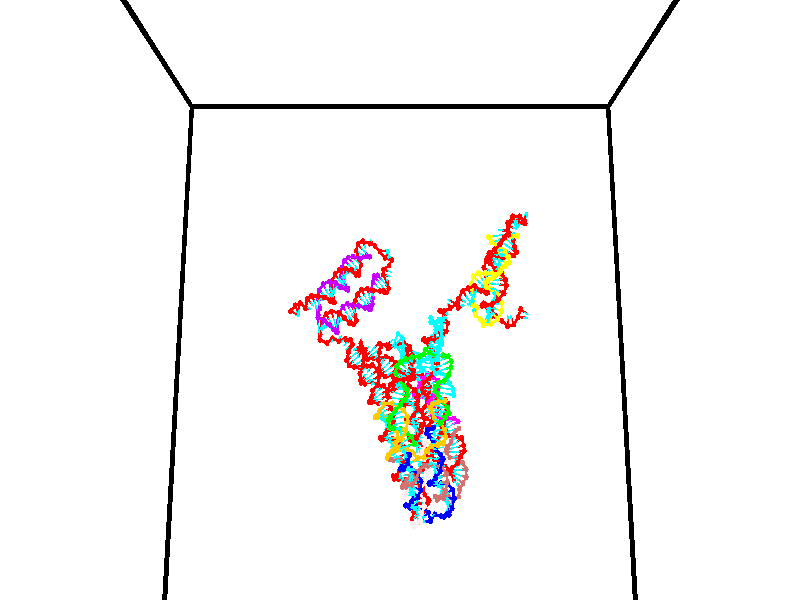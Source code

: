 // switches for output
#declare DRAW_BASES = 1; // possible values are 0, 1; only relevant for DNA ribbons
#declare DRAW_BASES_TYPE = 3; // possible values are 1, 2, 3; only relevant for DNA ribbons
#declare DRAW_FOG = 0; // set to 1 to enable fog

#include "colors.inc"

#include "transforms.inc"
background { rgb <1, 1, 1>}

#default {
   normal{
       ripples 0.25
       frequency 0.20
       turbulence 0.2
       lambda 5
   }
	finish {
		phong 0.1
		phong_size 40.
	}
}

// original window dimensions: 1024x640


// camera settings

camera {
	sky <0, 0.179814, -0.983701>
	up <0, 0.179814, -0.983701>
	right 1.6 * <1, 0, 0>
	location <35, 94.9851, 44.8844>
	look_at <35, 29.7336, 32.9568>
	direction <0, -65.2515, -11.9276>
	angle 67.0682
}


# declare cpy_camera_pos = <35, 94.9851, 44.8844>;
# if (DRAW_FOG = 1)
fog {
	fog_type 2
	up vnormalize(cpy_camera_pos)
	color rgbt<1,1,1,0.3>
	distance 1e-5
	fog_alt 3e-3
	fog_offset 56
}
# end


// LIGHTS

# declare lum = 6;
global_settings {
	ambient_light rgb lum * <0.05, 0.05, 0.05>
	max_trace_level 15
}# declare cpy_direct_light_amount = 0.25;
light_source
{	1000 * <-1, -1.16352, -0.803886>,
	rgb lum * cpy_direct_light_amount
	parallel
}

light_source
{	1000 * <1, 1.16352, 0.803886>,
	rgb lum * cpy_direct_light_amount
	parallel
}

// strand 0

// nucleotide -1

// particle -1
sphere {
	<24.023857, 35.168514, 34.916676> 0.250000
	pigment { color rgbt <1,0,0,0> }
	no_shadow
}
cylinder {
	<24.382111, 35.042324, 35.042099>,  <24.597063, 34.966610, 35.117352>, 0.100000
	pigment { color rgbt <1,0,0,0> }
	no_shadow
}
cylinder {
	<24.382111, 35.042324, 35.042099>,  <24.023857, 35.168514, 34.916676>, 0.100000
	pigment { color rgbt <1,0,0,0> }
	no_shadow
}

// particle -1
sphere {
	<24.382111, 35.042324, 35.042099> 0.100000
	pigment { color rgbt <1,0,0,0> }
	no_shadow
}
sphere {
	0, 1
	scale<0.080000,0.200000,0.300000>
	matrix <-0.130335, -0.860147, -0.493112,
		0.425268, 0.400780, -0.811494,
		0.895634, -0.315471, 0.313558,
		24.650801, 34.947681, 35.136166>
	pigment { color rgbt <0,1,1,0> }
	no_shadow
}
cylinder {
	<24.397425, 34.926582, 34.368557>,  <24.023857, 35.168514, 34.916676>, 0.130000
	pigment { color rgbt <1,0,0,0> }
	no_shadow
}

// nucleotide -1

// particle -1
sphere {
	<24.397425, 34.926582, 34.368557> 0.250000
	pigment { color rgbt <1,0,0,0> }
	no_shadow
}
cylinder {
	<24.552673, 34.727631, 34.678905>,  <24.645823, 34.608261, 34.865116>, 0.100000
	pigment { color rgbt <1,0,0,0> }
	no_shadow
}
cylinder {
	<24.552673, 34.727631, 34.678905>,  <24.397425, 34.926582, 34.368557>, 0.100000
	pigment { color rgbt <1,0,0,0> }
	no_shadow
}

// particle -1
sphere {
	<24.552673, 34.727631, 34.678905> 0.100000
	pigment { color rgbt <1,0,0,0> }
	no_shadow
}
sphere {
	0, 1
	scale<0.080000,0.200000,0.300000>
	matrix <-0.234481, -0.867456, -0.438793,
		0.891280, -0.011621, -0.453305,
		0.388123, -0.497379, 0.775871,
		24.669109, 34.578419, 34.911667>
	pigment { color rgbt <0,1,1,0> }
	no_shadow
}
cylinder {
	<24.815107, 34.407959, 34.074715>,  <24.397425, 34.926582, 34.368557>, 0.130000
	pigment { color rgbt <1,0,0,0> }
	no_shadow
}

// nucleotide -1

// particle -1
sphere {
	<24.815107, 34.407959, 34.074715> 0.250000
	pigment { color rgbt <1,0,0,0> }
	no_shadow
}
cylinder {
	<24.692123, 34.326424, 34.446503>,  <24.618334, 34.277504, 34.669575>, 0.100000
	pigment { color rgbt <1,0,0,0> }
	no_shadow
}
cylinder {
	<24.692123, 34.326424, 34.446503>,  <24.815107, 34.407959, 34.074715>, 0.100000
	pigment { color rgbt <1,0,0,0> }
	no_shadow
}

// particle -1
sphere {
	<24.692123, 34.326424, 34.446503> 0.100000
	pigment { color rgbt <1,0,0,0> }
	no_shadow
}
sphere {
	0, 1
	scale<0.080000,0.200000,0.300000>
	matrix <-0.227119, -0.932835, -0.279705,
		0.924060, -0.297099, 0.240511,
		-0.307458, -0.203839, 0.929472,
		24.599886, 34.265270, 34.725346>
	pigment { color rgbt <0,1,1,0> }
	no_shadow
}
cylinder {
	<25.399780, 34.547585, 34.529083>,  <24.815107, 34.407959, 34.074715>, 0.130000
	pigment { color rgbt <1,0,0,0> }
	no_shadow
}

// nucleotide -1

// particle -1
sphere {
	<25.399780, 34.547585, 34.529083> 0.250000
	pigment { color rgbt <1,0,0,0> }
	no_shadow
}
cylinder {
	<25.660616, 34.841278, 34.604649>,  <25.817118, 35.017494, 34.649986>, 0.100000
	pigment { color rgbt <1,0,0,0> }
	no_shadow
}
cylinder {
	<25.660616, 34.841278, 34.604649>,  <25.399780, 34.547585, 34.529083>, 0.100000
	pigment { color rgbt <1,0,0,0> }
	no_shadow
}

// particle -1
sphere {
	<25.660616, 34.841278, 34.604649> 0.100000
	pigment { color rgbt <1,0,0,0> }
	no_shadow
}
sphere {
	0, 1
	scale<0.080000,0.200000,0.300000>
	matrix <0.545717, -0.281605, -0.789235,
		-0.526281, 0.617743, -0.584313,
		0.652089, 0.734229, 0.188910,
		25.856243, 35.061546, 34.661320>
	pigment { color rgbt <0,1,1,0> }
	no_shadow
}
cylinder {
	<25.595882, 34.834801, 33.828709>,  <25.399780, 34.547585, 34.529083>, 0.130000
	pigment { color rgbt <1,0,0,0> }
	no_shadow
}

// nucleotide -1

// particle -1
sphere {
	<25.595882, 34.834801, 33.828709> 0.250000
	pigment { color rgbt <1,0,0,0> }
	no_shadow
}
cylinder {
	<25.885363, 34.928837, 34.088245>,  <26.059050, 34.985260, 34.243965>, 0.100000
	pigment { color rgbt <1,0,0,0> }
	no_shadow
}
cylinder {
	<25.885363, 34.928837, 34.088245>,  <25.595882, 34.834801, 33.828709>, 0.100000
	pigment { color rgbt <1,0,0,0> }
	no_shadow
}

// particle -1
sphere {
	<25.885363, 34.928837, 34.088245> 0.100000
	pigment { color rgbt <1,0,0,0> }
	no_shadow
}
sphere {
	0, 1
	scale<0.080000,0.200000,0.300000>
	matrix <0.685328, -0.355377, -0.635636,
		0.081149, 0.904676, -0.418301,
		0.723700, 0.235092, 0.648838,
		26.102472, 34.999363, 34.282898>
	pigment { color rgbt <0,1,1,0> }
	no_shadow
}
cylinder {
	<26.121244, 35.434261, 33.658482>,  <25.595882, 34.834801, 33.828709>, 0.130000
	pigment { color rgbt <1,0,0,0> }
	no_shadow
}

// nucleotide -1

// particle -1
sphere {
	<26.121244, 35.434261, 33.658482> 0.250000
	pigment { color rgbt <1,0,0,0> }
	no_shadow
}
cylinder {
	<26.259869, 35.143970, 33.896210>,  <26.343042, 34.969795, 34.038845>, 0.100000
	pigment { color rgbt <1,0,0,0> }
	no_shadow
}
cylinder {
	<26.259869, 35.143970, 33.896210>,  <26.121244, 35.434261, 33.658482>, 0.100000
	pigment { color rgbt <1,0,0,0> }
	no_shadow
}

// particle -1
sphere {
	<26.259869, 35.143970, 33.896210> 0.100000
	pigment { color rgbt <1,0,0,0> }
	no_shadow
}
sphere {
	0, 1
	scale<0.080000,0.200000,0.300000>
	matrix <0.719022, -0.201370, -0.665175,
		0.602416, 0.657848, 0.452030,
		0.346559, -0.725731, 0.594316,
		26.363836, 34.926250, 34.074505>
	pigment { color rgbt <0,1,1,0> }
	no_shadow
}
cylinder {
	<26.791834, 35.518108, 33.681877>,  <26.121244, 35.434261, 33.658482>, 0.130000
	pigment { color rgbt <1,0,0,0> }
	no_shadow
}

// nucleotide -1

// particle -1
sphere {
	<26.791834, 35.518108, 33.681877> 0.250000
	pigment { color rgbt <1,0,0,0> }
	no_shadow
}
cylinder {
	<26.769396, 35.134235, 33.792053>,  <26.755934, 34.903912, 33.858158>, 0.100000
	pigment { color rgbt <1,0,0,0> }
	no_shadow
}
cylinder {
	<26.769396, 35.134235, 33.792053>,  <26.791834, 35.518108, 33.681877>, 0.100000
	pigment { color rgbt <1,0,0,0> }
	no_shadow
}

// particle -1
sphere {
	<26.769396, 35.134235, 33.792053> 0.100000
	pigment { color rgbt <1,0,0,0> }
	no_shadow
}
sphere {
	0, 1
	scale<0.080000,0.200000,0.300000>
	matrix <0.744366, -0.224057, -0.629061,
		0.665411, 0.169740, 0.726922,
		-0.056095, -0.959680, 0.275439,
		26.752567, 34.846333, 33.874683>
	pigment { color rgbt <0,1,1,0> }
	no_shadow
}
cylinder {
	<27.457083, 35.282486, 33.762165>,  <26.791834, 35.518108, 33.681877>, 0.130000
	pigment { color rgbt <1,0,0,0> }
	no_shadow
}

// nucleotide -1

// particle -1
sphere {
	<27.457083, 35.282486, 33.762165> 0.250000
	pigment { color rgbt <1,0,0,0> }
	no_shadow
}
cylinder {
	<27.285326, 34.921238, 33.761570>,  <27.182272, 34.704491, 33.761215>, 0.100000
	pigment { color rgbt <1,0,0,0> }
	no_shadow
}
cylinder {
	<27.285326, 34.921238, 33.761570>,  <27.457083, 35.282486, 33.762165>, 0.100000
	pigment { color rgbt <1,0,0,0> }
	no_shadow
}

// particle -1
sphere {
	<27.285326, 34.921238, 33.761570> 0.100000
	pigment { color rgbt <1,0,0,0> }
	no_shadow
}
sphere {
	0, 1
	scale<0.080000,0.200000,0.300000>
	matrix <0.803779, -0.381408, -0.456583,
		0.411782, -0.197246, 0.889680,
		-0.429390, -0.903118, -0.001485,
		27.156509, 34.650303, 33.761124>
	pigment { color rgbt <0,1,1,0> }
	no_shadow
}
cylinder {
	<27.968082, 34.798908, 33.989014>,  <27.457083, 35.282486, 33.762165>, 0.130000
	pigment { color rgbt <1,0,0,0> }
	no_shadow
}

// nucleotide -1

// particle -1
sphere {
	<27.968082, 34.798908, 33.989014> 0.250000
	pigment { color rgbt <1,0,0,0> }
	no_shadow
}
cylinder {
	<27.740896, 34.555729, 33.767090>,  <27.604584, 34.409821, 33.633938>, 0.100000
	pigment { color rgbt <1,0,0,0> }
	no_shadow
}
cylinder {
	<27.740896, 34.555729, 33.767090>,  <27.968082, 34.798908, 33.989014>, 0.100000
	pigment { color rgbt <1,0,0,0> }
	no_shadow
}

// particle -1
sphere {
	<27.740896, 34.555729, 33.767090> 0.100000
	pigment { color rgbt <1,0,0,0> }
	no_shadow
}
sphere {
	0, 1
	scale<0.080000,0.200000,0.300000>
	matrix <0.815501, -0.324592, -0.479164,
		0.111222, -0.724594, 0.680142,
		-0.567968, -0.607950, -0.554806,
		27.570505, 34.373344, 33.600647>
	pigment { color rgbt <0,1,1,0> }
	no_shadow
}
cylinder {
	<28.270046, 33.992447, 33.941013>,  <27.968082, 34.798908, 33.989014>, 0.130000
	pigment { color rgbt <1,0,0,0> }
	no_shadow
}

// nucleotide -1

// particle -1
sphere {
	<28.270046, 33.992447, 33.941013> 0.250000
	pigment { color rgbt <1,0,0,0> }
	no_shadow
}
cylinder {
	<28.018559, 34.017418, 33.630966>,  <27.867666, 34.032402, 33.444939>, 0.100000
	pigment { color rgbt <1,0,0,0> }
	no_shadow
}
cylinder {
	<28.018559, 34.017418, 33.630966>,  <28.270046, 33.992447, 33.941013>, 0.100000
	pigment { color rgbt <1,0,0,0> }
	no_shadow
}

// particle -1
sphere {
	<28.018559, 34.017418, 33.630966> 0.100000
	pigment { color rgbt <1,0,0,0> }
	no_shadow
}
sphere {
	0, 1
	scale<0.080000,0.200000,0.300000>
	matrix <0.665633, -0.472142, -0.577940,
		-0.402048, -0.879309, 0.255290,
		-0.628721, 0.062430, -0.775121,
		27.829943, 34.036148, 33.398430>
	pigment { color rgbt <0,1,1,0> }
	no_shadow
}
cylinder {
	<28.121014, 33.257214, 33.813492>,  <28.270046, 33.992447, 33.941013>, 0.130000
	pigment { color rgbt <1,0,0,0> }
	no_shadow
}

// nucleotide -1

// particle -1
sphere {
	<28.121014, 33.257214, 33.813492> 0.250000
	pigment { color rgbt <1,0,0,0> }
	no_shadow
}
cylinder {
	<28.031815, 33.476437, 33.491024>,  <27.978294, 33.607971, 33.297543>, 0.100000
	pigment { color rgbt <1,0,0,0> }
	no_shadow
}
cylinder {
	<28.031815, 33.476437, 33.491024>,  <28.121014, 33.257214, 33.813492>, 0.100000
	pigment { color rgbt <1,0,0,0> }
	no_shadow
}

// particle -1
sphere {
	<28.031815, 33.476437, 33.491024> 0.100000
	pigment { color rgbt <1,0,0,0> }
	no_shadow
}
sphere {
	0, 1
	scale<0.080000,0.200000,0.300000>
	matrix <0.523886, -0.630039, -0.573231,
		-0.822080, -0.550170, -0.146621,
		-0.222998, 0.548054, -0.806169,
		27.964914, 33.640854, 33.249172>
	pigment { color rgbt <0,1,1,0> }
	no_shadow
}
cylinder {
	<27.906420, 32.708935, 33.289936>,  <28.121014, 33.257214, 33.813492>, 0.130000
	pigment { color rgbt <1,0,0,0> }
	no_shadow
}

// nucleotide -1

// particle -1
sphere {
	<27.906420, 32.708935, 33.289936> 0.250000
	pigment { color rgbt <1,0,0,0> }
	no_shadow
}
cylinder {
	<28.003151, 33.027241, 33.067844>,  <28.061190, 33.218224, 32.934589>, 0.100000
	pigment { color rgbt <1,0,0,0> }
	no_shadow
}
cylinder {
	<28.003151, 33.027241, 33.067844>,  <27.906420, 32.708935, 33.289936>, 0.100000
	pigment { color rgbt <1,0,0,0> }
	no_shadow
}

// particle -1
sphere {
	<28.003151, 33.027241, 33.067844> 0.100000
	pigment { color rgbt <1,0,0,0> }
	no_shadow
}
sphere {
	0, 1
	scale<0.080000,0.200000,0.300000>
	matrix <0.557452, -0.582295, -0.591760,
		-0.794208, -0.166408, -0.584417,
		0.241830, 0.795764, -0.555228,
		28.075701, 33.265968, 32.901276>
	pigment { color rgbt <0,1,1,0> }
	no_shadow
}
cylinder {
	<27.746838, 32.514862, 32.526382>,  <27.906420, 32.708935, 33.289936>, 0.130000
	pigment { color rgbt <1,0,0,0> }
	no_shadow
}

// nucleotide -1

// particle -1
sphere {
	<27.746838, 32.514862, 32.526382> 0.250000
	pigment { color rgbt <1,0,0,0> }
	no_shadow
}
cylinder {
	<27.975960, 32.840740, 32.490242>,  <28.113434, 33.036266, 32.468559>, 0.100000
	pigment { color rgbt <1,0,0,0> }
	no_shadow
}
cylinder {
	<27.975960, 32.840740, 32.490242>,  <27.746838, 32.514862, 32.526382>, 0.100000
	pigment { color rgbt <1,0,0,0> }
	no_shadow
}

// particle -1
sphere {
	<27.975960, 32.840740, 32.490242> 0.100000
	pigment { color rgbt <1,0,0,0> }
	no_shadow
}
sphere {
	0, 1
	scale<0.080000,0.200000,0.300000>
	matrix <0.499341, -0.434229, -0.749736,
		-0.650041, 0.384336, -0.655540,
		0.572805, 0.814697, -0.090352,
		28.147800, 33.085148, 32.463135>
	pigment { color rgbt <0,1,1,0> }
	no_shadow
}
cylinder {
	<27.821117, 32.489101, 31.760557>,  <27.746838, 32.514862, 32.526382>, 0.130000
	pigment { color rgbt <1,0,0,0> }
	no_shadow
}

// nucleotide -1

// particle -1
sphere {
	<27.821117, 32.489101, 31.760557> 0.250000
	pigment { color rgbt <1,0,0,0> }
	no_shadow
}
cylinder {
	<28.103935, 32.715137, 31.930620>,  <28.273626, 32.850758, 32.032658>, 0.100000
	pigment { color rgbt <1,0,0,0> }
	no_shadow
}
cylinder {
	<28.103935, 32.715137, 31.930620>,  <27.821117, 32.489101, 31.760557>, 0.100000
	pigment { color rgbt <1,0,0,0> }
	no_shadow
}

// particle -1
sphere {
	<28.103935, 32.715137, 31.930620> 0.100000
	pigment { color rgbt <1,0,0,0> }
	no_shadow
}
sphere {
	0, 1
	scale<0.080000,0.200000,0.300000>
	matrix <0.684615, -0.396346, -0.611730,
		-0.177173, 0.723590, -0.667104,
		0.707045, 0.565091, 0.425158,
		28.316050, 32.884666, 32.058167>
	pigment { color rgbt <0,1,1,0> }
	no_shadow
}
cylinder {
	<28.134350, 32.766590, 31.198608>,  <27.821117, 32.489101, 31.760557>, 0.130000
	pigment { color rgbt <1,0,0,0> }
	no_shadow
}

// nucleotide -1

// particle -1
sphere {
	<28.134350, 32.766590, 31.198608> 0.250000
	pigment { color rgbt <1,0,0,0> }
	no_shadow
}
cylinder {
	<28.401230, 32.785015, 31.495989>,  <28.561357, 32.796070, 31.674417>, 0.100000
	pigment { color rgbt <1,0,0,0> }
	no_shadow
}
cylinder {
	<28.401230, 32.785015, 31.495989>,  <28.134350, 32.766590, 31.198608>, 0.100000
	pigment { color rgbt <1,0,0,0> }
	no_shadow
}

// particle -1
sphere {
	<28.401230, 32.785015, 31.495989> 0.100000
	pigment { color rgbt <1,0,0,0> }
	no_shadow
}
sphere {
	0, 1
	scale<0.080000,0.200000,0.300000>
	matrix <0.705916, -0.357668, -0.611357,
		0.237751, 0.932712, -0.271149,
		0.667202, 0.046058, 0.743452,
		28.601391, 32.798832, 31.719025>
	pigment { color rgbt <0,1,1,0> }
	no_shadow
}
cylinder {
	<28.623238, 33.201859, 30.939491>,  <28.134350, 32.766590, 31.198608>, 0.130000
	pigment { color rgbt <1,0,0,0> }
	no_shadow
}

// nucleotide -1

// particle -1
sphere {
	<28.623238, 33.201859, 30.939491> 0.250000
	pigment { color rgbt <1,0,0,0> }
	no_shadow
}
cylinder {
	<28.782328, 32.961136, 31.216516>,  <28.877783, 32.816704, 31.382732>, 0.100000
	pigment { color rgbt <1,0,0,0> }
	no_shadow
}
cylinder {
	<28.782328, 32.961136, 31.216516>,  <28.623238, 33.201859, 30.939491>, 0.100000
	pigment { color rgbt <1,0,0,0> }
	no_shadow
}

// particle -1
sphere {
	<28.782328, 32.961136, 31.216516> 0.100000
	pigment { color rgbt <1,0,0,0> }
	no_shadow
}
sphere {
	0, 1
	scale<0.080000,0.200000,0.300000>
	matrix <0.703397, -0.284661, -0.651307,
		0.589106, 0.746189, 0.310091,
		0.397727, -0.601806, 0.692563,
		28.901646, 32.780594, 31.424286>
	pigment { color rgbt <0,1,1,0> }
	no_shadow
}
cylinder {
	<29.285120, 33.289265, 30.848705>,  <28.623238, 33.201859, 30.939491>, 0.130000
	pigment { color rgbt <1,0,0,0> }
	no_shadow
}

// nucleotide -1

// particle -1
sphere {
	<29.285120, 33.289265, 30.848705> 0.250000
	pigment { color rgbt <1,0,0,0> }
	no_shadow
}
cylinder {
	<29.227232, 32.934677, 31.024538>,  <29.192499, 32.721924, 31.130037>, 0.100000
	pigment { color rgbt <1,0,0,0> }
	no_shadow
}
cylinder {
	<29.227232, 32.934677, 31.024538>,  <29.285120, 33.289265, 30.848705>, 0.100000
	pigment { color rgbt <1,0,0,0> }
	no_shadow
}

// particle -1
sphere {
	<29.227232, 32.934677, 31.024538> 0.100000
	pigment { color rgbt <1,0,0,0> }
	no_shadow
}
sphere {
	0, 1
	scale<0.080000,0.200000,0.300000>
	matrix <0.599628, -0.431962, -0.673688,
		0.787084, 0.166088, 0.594065,
		-0.144722, -0.886467, 0.439581,
		29.183815, 32.668736, 31.156412>
	pigment { color rgbt <0,1,1,0> }
	no_shadow
}
cylinder {
	<29.918926, 32.859428, 30.825682>,  <29.285120, 33.289265, 30.848705>, 0.130000
	pigment { color rgbt <1,0,0,0> }
	no_shadow
}

// nucleotide -1

// particle -1
sphere {
	<29.918926, 32.859428, 30.825682> 0.250000
	pigment { color rgbt <1,0,0,0> }
	no_shadow
}
cylinder {
	<29.639257, 32.578003, 30.876524>,  <29.471457, 32.409149, 30.907030>, 0.100000
	pigment { color rgbt <1,0,0,0> }
	no_shadow
}
cylinder {
	<29.639257, 32.578003, 30.876524>,  <29.918926, 32.859428, 30.825682>, 0.100000
	pigment { color rgbt <1,0,0,0> }
	no_shadow
}

// particle -1
sphere {
	<29.639257, 32.578003, 30.876524> 0.100000
	pigment { color rgbt <1,0,0,0> }
	no_shadow
}
sphere {
	0, 1
	scale<0.080000,0.200000,0.300000>
	matrix <0.419538, -0.547698, -0.723889,
		0.578919, -0.452796, 0.678107,
		-0.699172, -0.703564, 0.127108,
		29.429506, 32.366932, 30.914656>
	pigment { color rgbt <0,1,1,0> }
	no_shadow
}
cylinder {
	<30.335320, 32.393116, 31.201908>,  <29.918926, 32.859428, 30.825682>, 0.130000
	pigment { color rgbt <1,0,0,0> }
	no_shadow
}

// nucleotide -1

// particle -1
sphere {
	<30.335320, 32.393116, 31.201908> 0.250000
	pigment { color rgbt <1,0,0,0> }
	no_shadow
}
cylinder {
	<30.038660, 32.208427, 31.007273>,  <29.860664, 32.097614, 30.890491>, 0.100000
	pigment { color rgbt <1,0,0,0> }
	no_shadow
}
cylinder {
	<30.038660, 32.208427, 31.007273>,  <30.335320, 32.393116, 31.201908>, 0.100000
	pigment { color rgbt <1,0,0,0> }
	no_shadow
}

// particle -1
sphere {
	<30.038660, 32.208427, 31.007273> 0.100000
	pigment { color rgbt <1,0,0,0> }
	no_shadow
}
sphere {
	0, 1
	scale<0.080000,0.200000,0.300000>
	matrix <0.666029, -0.420619, -0.616024,
		0.079767, -0.780954, 0.619474,
		-0.741649, -0.461726, -0.486586,
		29.816166, 32.069908, 30.861298>
	pigment { color rgbt <0,1,1,0> }
	no_shadow
}
cylinder {
	<30.608822, 31.732452, 31.038656>,  <30.335320, 32.393116, 31.201908>, 0.130000
	pigment { color rgbt <1,0,0,0> }
	no_shadow
}

// nucleotide -1

// particle -1
sphere {
	<30.608822, 31.732452, 31.038656> 0.250000
	pigment { color rgbt <1,0,0,0> }
	no_shadow
}
cylinder {
	<30.299278, 31.752832, 30.786135>,  <30.113552, 31.765060, 30.634623>, 0.100000
	pigment { color rgbt <1,0,0,0> }
	no_shadow
}
cylinder {
	<30.299278, 31.752832, 30.786135>,  <30.608822, 31.732452, 31.038656>, 0.100000
	pigment { color rgbt <1,0,0,0> }
	no_shadow
}

// particle -1
sphere {
	<30.299278, 31.752832, 30.786135> 0.100000
	pigment { color rgbt <1,0,0,0> }
	no_shadow
}
sphere {
	0, 1
	scale<0.080000,0.200000,0.300000>
	matrix <0.506712, -0.548195, -0.665376,
		-0.379978, -0.834797, 0.398409,
		-0.773860, 0.050950, -0.631304,
		30.067120, 31.768118, 30.596743>
	pigment { color rgbt <0,1,1,0> }
	no_shadow
}
cylinder {
	<30.539715, 31.029890, 30.657919>,  <30.608822, 31.732452, 31.038656>, 0.130000
	pigment { color rgbt <1,0,0,0> }
	no_shadow
}

// nucleotide -1

// particle -1
sphere {
	<30.539715, 31.029890, 30.657919> 0.250000
	pigment { color rgbt <1,0,0,0> }
	no_shadow
}
cylinder {
	<30.385143, 31.331825, 30.445923>,  <30.292400, 31.512987, 30.318726>, 0.100000
	pigment { color rgbt <1,0,0,0> }
	no_shadow
}
cylinder {
	<30.385143, 31.331825, 30.445923>,  <30.539715, 31.029890, 30.657919>, 0.100000
	pigment { color rgbt <1,0,0,0> }
	no_shadow
}

// particle -1
sphere {
	<30.385143, 31.331825, 30.445923> 0.100000
	pigment { color rgbt <1,0,0,0> }
	no_shadow
}
sphere {
	0, 1
	scale<0.080000,0.200000,0.300000>
	matrix <0.642717, -0.191746, -0.741720,
		-0.661503, -0.627256, -0.411052,
		-0.386431, 0.754840, -0.529989,
		30.269215, 31.558277, 30.286926>
	pigment { color rgbt <0,1,1,0> }
	no_shadow
}
cylinder {
	<30.738129, 30.853186, 29.927713>,  <30.539715, 31.029890, 30.657919>, 0.130000
	pigment { color rgbt <1,0,0,0> }
	no_shadow
}

// nucleotide -1

// particle -1
sphere {
	<30.738129, 30.853186, 29.927713> 0.250000
	pigment { color rgbt <1,0,0,0> }
	no_shadow
}
cylinder {
	<30.574085, 31.213951, 29.873508>,  <30.475660, 31.430410, 29.840986>, 0.100000
	pigment { color rgbt <1,0,0,0> }
	no_shadow
}
cylinder {
	<30.574085, 31.213951, 29.873508>,  <30.738129, 30.853186, 29.927713>, 0.100000
	pigment { color rgbt <1,0,0,0> }
	no_shadow
}

// particle -1
sphere {
	<30.574085, 31.213951, 29.873508> 0.100000
	pigment { color rgbt <1,0,0,0> }
	no_shadow
}
sphere {
	0, 1
	scale<0.080000,0.200000,0.300000>
	matrix <0.505908, 0.101336, -0.856614,
		-0.758861, -0.419859, -0.497844,
		-0.410107, 0.901914, -0.135511,
		30.451054, 31.484526, 29.832855>
	pigment { color rgbt <0,1,1,0> }
	no_shadow
}
cylinder {
	<30.489752, 30.765757, 29.306732>,  <30.738129, 30.853186, 29.927713>, 0.130000
	pigment { color rgbt <1,0,0,0> }
	no_shadow
}

// nucleotide -1

// particle -1
sphere {
	<30.489752, 30.765757, 29.306732> 0.250000
	pigment { color rgbt <1,0,0,0> }
	no_shadow
}
cylinder {
	<30.546223, 31.154003, 29.384682>,  <30.580105, 31.386951, 29.431452>, 0.100000
	pigment { color rgbt <1,0,0,0> }
	no_shadow
}
cylinder {
	<30.546223, 31.154003, 29.384682>,  <30.489752, 30.765757, 29.306732>, 0.100000
	pigment { color rgbt <1,0,0,0> }
	no_shadow
}

// particle -1
sphere {
	<30.546223, 31.154003, 29.384682> 0.100000
	pigment { color rgbt <1,0,0,0> }
	no_shadow
}
sphere {
	0, 1
	scale<0.080000,0.200000,0.300000>
	matrix <0.616325, 0.067874, -0.784561,
		-0.774734, 0.230867, -0.588632,
		0.141177, 0.970615, 0.194873,
		30.588575, 31.445189, 29.443144>
	pigment { color rgbt <0,1,1,0> }
	no_shadow
}
cylinder {
	<30.207554, 31.054726, 28.652884>,  <30.489752, 30.765757, 29.306732>, 0.130000
	pigment { color rgbt <1,0,0,0> }
	no_shadow
}

// nucleotide -1

// particle -1
sphere {
	<30.207554, 31.054726, 28.652884> 0.250000
	pigment { color rgbt <1,0,0,0> }
	no_shadow
}
cylinder {
	<30.459599, 31.298706, 28.845098>,  <30.610826, 31.445093, 28.960428>, 0.100000
	pigment { color rgbt <1,0,0,0> }
	no_shadow
}
cylinder {
	<30.459599, 31.298706, 28.845098>,  <30.207554, 31.054726, 28.652884>, 0.100000
	pigment { color rgbt <1,0,0,0> }
	no_shadow
}

// particle -1
sphere {
	<30.459599, 31.298706, 28.845098> 0.100000
	pigment { color rgbt <1,0,0,0> }
	no_shadow
}
sphere {
	0, 1
	scale<0.080000,0.200000,0.300000>
	matrix <0.647723, -0.071558, -0.758508,
		-0.428265, 0.789202, -0.440169,
		0.630114, 0.609950, 0.480539,
		30.648632, 31.481691, 28.989260>
	pigment { color rgbt <0,1,1,0> }
	no_shadow
}
cylinder {
	<30.444019, 31.693628, 28.169004>,  <30.207554, 31.054726, 28.652884>, 0.130000
	pigment { color rgbt <1,0,0,0> }
	no_shadow
}

// nucleotide -1

// particle -1
sphere {
	<30.444019, 31.693628, 28.169004> 0.250000
	pigment { color rgbt <1,0,0,0> }
	no_shadow
}
cylinder {
	<30.712786, 31.575212, 28.440559>,  <30.874046, 31.504162, 28.603493>, 0.100000
	pigment { color rgbt <1,0,0,0> }
	no_shadow
}
cylinder {
	<30.712786, 31.575212, 28.440559>,  <30.444019, 31.693628, 28.169004>, 0.100000
	pigment { color rgbt <1,0,0,0> }
	no_shadow
}

// particle -1
sphere {
	<30.712786, 31.575212, 28.440559> 0.100000
	pigment { color rgbt <1,0,0,0> }
	no_shadow
}
sphere {
	0, 1
	scale<0.080000,0.200000,0.300000>
	matrix <0.662633, -0.169153, -0.729592,
		0.330825, 0.940078, 0.082510,
		0.671916, -0.296041, 0.678887,
		30.914360, 31.486401, 28.644226>
	pigment { color rgbt <0,1,1,0> }
	no_shadow
}
cylinder {
	<30.988375, 32.099060, 28.026028>,  <30.444019, 31.693628, 28.169004>, 0.130000
	pigment { color rgbt <1,0,0,0> }
	no_shadow
}

// nucleotide -1

// particle -1
sphere {
	<30.988375, 32.099060, 28.026028> 0.250000
	pigment { color rgbt <1,0,0,0> }
	no_shadow
}
cylinder {
	<31.088318, 31.755770, 28.205370>,  <31.148283, 31.549795, 28.312975>, 0.100000
	pigment { color rgbt <1,0,0,0> }
	no_shadow
}
cylinder {
	<31.088318, 31.755770, 28.205370>,  <30.988375, 32.099060, 28.026028>, 0.100000
	pigment { color rgbt <1,0,0,0> }
	no_shadow
}

// particle -1
sphere {
	<31.088318, 31.755770, 28.205370> 0.100000
	pigment { color rgbt <1,0,0,0> }
	no_shadow
}
sphere {
	0, 1
	scale<0.080000,0.200000,0.300000>
	matrix <0.763905, -0.109818, -0.635916,
		0.594996, 0.501388, 0.628164,
		0.249857, -0.858225, 0.448354,
		31.163275, 31.498302, 28.339876>
	pigment { color rgbt <0,1,1,0> }
	no_shadow
}
cylinder {
	<31.761843, 32.096416, 28.269794>,  <30.988375, 32.099060, 28.026028>, 0.130000
	pigment { color rgbt <1,0,0,0> }
	no_shadow
}

// nucleotide -1

// particle -1
sphere {
	<31.761843, 32.096416, 28.269794> 0.250000
	pigment { color rgbt <1,0,0,0> }
	no_shadow
}
cylinder {
	<31.643217, 31.726706, 28.173655>,  <31.572042, 31.504879, 28.115971>, 0.100000
	pigment { color rgbt <1,0,0,0> }
	no_shadow
}
cylinder {
	<31.643217, 31.726706, 28.173655>,  <31.761843, 32.096416, 28.269794>, 0.100000
	pigment { color rgbt <1,0,0,0> }
	no_shadow
}

// particle -1
sphere {
	<31.643217, 31.726706, 28.173655> 0.100000
	pigment { color rgbt <1,0,0,0> }
	no_shadow
}
sphere {
	0, 1
	scale<0.080000,0.200000,0.300000>
	matrix <0.813858, -0.112917, -0.569986,
		0.499684, -0.364647, 0.785715,
		-0.296564, -0.924274, -0.240348,
		31.554247, 31.449423, 28.101549>
	pigment { color rgbt <0,1,1,0> }
	no_shadow
}
cylinder {
	<32.288143, 31.529478, 28.331394>,  <31.761843, 32.096416, 28.269794>, 0.130000
	pigment { color rgbt <1,0,0,0> }
	no_shadow
}

// nucleotide -1

// particle -1
sphere {
	<32.288143, 31.529478, 28.331394> 0.250000
	pigment { color rgbt <1,0,0,0> }
	no_shadow
}
cylinder {
	<32.047604, 31.390600, 28.043550>,  <31.903280, 31.307274, 27.870844>, 0.100000
	pigment { color rgbt <1,0,0,0> }
	no_shadow
}
cylinder {
	<32.047604, 31.390600, 28.043550>,  <32.288143, 31.529478, 28.331394>, 0.100000
	pigment { color rgbt <1,0,0,0> }
	no_shadow
}

// particle -1
sphere {
	<32.047604, 31.390600, 28.043550> 0.100000
	pigment { color rgbt <1,0,0,0> }
	no_shadow
}
sphere {
	0, 1
	scale<0.080000,0.200000,0.300000>
	matrix <0.784330, -0.084803, -0.614521,
		0.152333, -0.933951, 0.323310,
		-0.601350, -0.347193, -0.719608,
		31.867199, 31.286442, 27.827669>
	pigment { color rgbt <0,1,1,0> }
	no_shadow
}
cylinder {
	<32.852608, 31.254461, 28.796667>,  <32.288143, 31.529478, 28.331394>, 0.130000
	pigment { color rgbt <1,0,0,0> }
	no_shadow
}

// nucleotide -1

// particle -1
sphere {
	<32.852608, 31.254461, 28.796667> 0.250000
	pigment { color rgbt <1,0,0,0> }
	no_shadow
}
cylinder {
	<33.245132, 31.273146, 28.722004>,  <33.480648, 31.284357, 28.677206>, 0.100000
	pigment { color rgbt <1,0,0,0> }
	no_shadow
}
cylinder {
	<33.245132, 31.273146, 28.722004>,  <32.852608, 31.254461, 28.796667>, 0.100000
	pigment { color rgbt <1,0,0,0> }
	no_shadow
}

// particle -1
sphere {
	<33.245132, 31.273146, 28.722004> 0.100000
	pigment { color rgbt <1,0,0,0> }
	no_shadow
}
sphere {
	0, 1
	scale<0.080000,0.200000,0.300000>
	matrix <0.135568, 0.520562, 0.842992,
		0.136545, -0.852545, 0.504502,
		0.981314, 0.046712, -0.186658,
		33.539528, 31.287159, 28.666006>
	pigment { color rgbt <0,1,1,0> }
	no_shadow
}
cylinder {
	<33.364872, 30.948231, 29.331333>,  <32.852608, 31.254461, 28.796667>, 0.130000
	pigment { color rgbt <1,0,0,0> }
	no_shadow
}

// nucleotide -1

// particle -1
sphere {
	<33.364872, 30.948231, 29.331333> 0.250000
	pigment { color rgbt <1,0,0,0> }
	no_shadow
}
cylinder {
	<33.537357, 31.242798, 29.122818>,  <33.640850, 31.419538, 28.997709>, 0.100000
	pigment { color rgbt <1,0,0,0> }
	no_shadow
}
cylinder {
	<33.537357, 31.242798, 29.122818>,  <33.364872, 30.948231, 29.331333>, 0.100000
	pigment { color rgbt <1,0,0,0> }
	no_shadow
}

// particle -1
sphere {
	<33.537357, 31.242798, 29.122818> 0.100000
	pigment { color rgbt <1,0,0,0> }
	no_shadow
}
sphere {
	0, 1
	scale<0.080000,0.200000,0.300000>
	matrix <0.108142, 0.531412, 0.840182,
		0.895744, -0.418674, 0.149516,
		0.431217, 0.736419, -0.521286,
		33.666721, 31.463724, 28.966433>
	pigment { color rgbt <0,1,1,0> }
	no_shadow
}
cylinder {
	<34.104908, 31.006010, 29.508871>,  <33.364872, 30.948231, 29.331333>, 0.130000
	pigment { color rgbt <1,0,0,0> }
	no_shadow
}

// nucleotide -1

// particle -1
sphere {
	<34.104908, 31.006010, 29.508871> 0.250000
	pigment { color rgbt <1,0,0,0> }
	no_shadow
}
cylinder {
	<33.934185, 31.360014, 29.434467>,  <33.831753, 31.572416, 29.389826>, 0.100000
	pigment { color rgbt <1,0,0,0> }
	no_shadow
}
cylinder {
	<33.934185, 31.360014, 29.434467>,  <34.104908, 31.006010, 29.508871>, 0.100000
	pigment { color rgbt <1,0,0,0> }
	no_shadow
}

// particle -1
sphere {
	<33.934185, 31.360014, 29.434467> 0.100000
	pigment { color rgbt <1,0,0,0> }
	no_shadow
}
sphere {
	0, 1
	scale<0.080000,0.200000,0.300000>
	matrix <0.357629, 0.354091, 0.864130,
		0.830626, 0.302293, -0.467632,
		-0.426805, 0.885008, -0.186008,
		33.806145, 31.625517, 29.378664>
	pigment { color rgbt <0,1,1,0> }
	no_shadow
}
cylinder {
	<33.804790, 31.289942, 30.101761>,  <34.104908, 31.006010, 29.508871>, 0.130000
	pigment { color rgbt <1,0,0,0> }
	no_shadow
}

// nucleotide -1

// particle -1
sphere {
	<33.804790, 31.289942, 30.101761> 0.250000
	pigment { color rgbt <1,0,0,0> }
	no_shadow
}
cylinder {
	<33.852455, 30.895697, 30.053822>,  <33.881054, 30.659149, 30.025057>, 0.100000
	pigment { color rgbt <1,0,0,0> }
	no_shadow
}
cylinder {
	<33.852455, 30.895697, 30.053822>,  <33.804790, 31.289942, 30.101761>, 0.100000
	pigment { color rgbt <1,0,0,0> }
	no_shadow
}

// particle -1
sphere {
	<33.852455, 30.895697, 30.053822> 0.100000
	pigment { color rgbt <1,0,0,0> }
	no_shadow
}
sphere {
	0, 1
	scale<0.080000,0.200000,0.300000>
	matrix <-0.244103, -0.146088, 0.958682,
		-0.962400, -0.084985, -0.258000,
		0.119165, -0.985615, -0.119850,
		33.888203, 30.600012, 30.017866>
	pigment { color rgbt <0,1,1,0> }
	no_shadow
}
cylinder {
	<33.206768, 30.785500, 30.314299>,  <33.804790, 31.289942, 30.101761>, 0.130000
	pigment { color rgbt <1,0,0,0> }
	no_shadow
}

// nucleotide -1

// particle -1
sphere {
	<33.206768, 30.785500, 30.314299> 0.250000
	pigment { color rgbt <1,0,0,0> }
	no_shadow
}
cylinder {
	<33.570751, 30.642719, 30.398745>,  <33.789139, 30.557051, 30.449411>, 0.100000
	pigment { color rgbt <1,0,0,0> }
	no_shadow
}
cylinder {
	<33.570751, 30.642719, 30.398745>,  <33.206768, 30.785500, 30.314299>, 0.100000
	pigment { color rgbt <1,0,0,0> }
	no_shadow
}

// particle -1
sphere {
	<33.570751, 30.642719, 30.398745> 0.100000
	pigment { color rgbt <1,0,0,0> }
	no_shadow
}
sphere {
	0, 1
	scale<0.080000,0.200000,0.300000>
	matrix <-0.247109, -0.057870, 0.967258,
		-0.333048, -0.932328, -0.140865,
		0.909954, -0.356952, 0.211113,
		33.843739, 30.535633, 30.462078>
	pigment { color rgbt <0,1,1,0> }
	no_shadow
}
cylinder {
	<33.171837, 30.201733, 30.708776>,  <33.206768, 30.785500, 30.314299>, 0.130000
	pigment { color rgbt <1,0,0,0> }
	no_shadow
}

// nucleotide -1

// particle -1
sphere {
	<33.171837, 30.201733, 30.708776> 0.250000
	pigment { color rgbt <1,0,0,0> }
	no_shadow
}
cylinder {
	<33.495625, 30.415518, 30.806023>,  <33.689896, 30.543789, 30.864370>, 0.100000
	pigment { color rgbt <1,0,0,0> }
	no_shadow
}
cylinder {
	<33.495625, 30.415518, 30.806023>,  <33.171837, 30.201733, 30.708776>, 0.100000
	pigment { color rgbt <1,0,0,0> }
	no_shadow
}

// particle -1
sphere {
	<33.495625, 30.415518, 30.806023> 0.100000
	pigment { color rgbt <1,0,0,0> }
	no_shadow
}
sphere {
	0, 1
	scale<0.080000,0.200000,0.300000>
	matrix <-0.346758, 0.101007, 0.932500,
		0.473832, -0.839133, 0.267092,
		0.809470, 0.534465, 0.243116,
		33.738464, 30.575857, 30.878958>
	pigment { color rgbt <0,1,1,0> }
	no_shadow
}
cylinder {
	<33.553425, 29.877474, 31.312246>,  <33.171837, 30.201733, 30.708776>, 0.130000
	pigment { color rgbt <1,0,0,0> }
	no_shadow
}

// nucleotide -1

// particle -1
sphere {
	<33.553425, 29.877474, 31.312246> 0.250000
	pigment { color rgbt <1,0,0,0> }
	no_shadow
}
cylinder {
	<33.573772, 30.276707, 31.298145>,  <33.585979, 30.516247, 31.289684>, 0.100000
	pigment { color rgbt <1,0,0,0> }
	no_shadow
}
cylinder {
	<33.573772, 30.276707, 31.298145>,  <33.553425, 29.877474, 31.312246>, 0.100000
	pigment { color rgbt <1,0,0,0> }
	no_shadow
}

// particle -1
sphere {
	<33.573772, 30.276707, 31.298145> 0.100000
	pigment { color rgbt <1,0,0,0> }
	no_shadow
}
sphere {
	0, 1
	scale<0.080000,0.200000,0.300000>
	matrix <-0.679770, 0.060458, 0.730929,
		0.731660, -0.013217, 0.681542,
		0.050866, 0.998083, -0.035250,
		33.589031, 30.576132, 31.287571>
	pigment { color rgbt <0,1,1,0> }
	no_shadow
}
cylinder {
	<33.769073, 30.183378, 31.952229>,  <33.553425, 29.877474, 31.312246>, 0.130000
	pigment { color rgbt <1,0,0,0> }
	no_shadow
}

// nucleotide -1

// particle -1
sphere {
	<33.769073, 30.183378, 31.952229> 0.250000
	pigment { color rgbt <1,0,0,0> }
	no_shadow
}
cylinder {
	<33.540424, 30.445284, 31.754427>,  <33.403236, 30.602427, 31.635746>, 0.100000
	pigment { color rgbt <1,0,0,0> }
	no_shadow
}
cylinder {
	<33.540424, 30.445284, 31.754427>,  <33.769073, 30.183378, 31.952229>, 0.100000
	pigment { color rgbt <1,0,0,0> }
	no_shadow
}

// particle -1
sphere {
	<33.540424, 30.445284, 31.754427> 0.100000
	pigment { color rgbt <1,0,0,0> }
	no_shadow
}
sphere {
	0, 1
	scale<0.080000,0.200000,0.300000>
	matrix <-0.701868, -0.078014, 0.708022,
		0.425008, 0.751797, 0.504151,
		-0.571620, 0.654763, -0.494506,
		33.368938, 30.641712, 31.606075>
	pigment { color rgbt <0,1,1,0> }
	no_shadow
}
cylinder {
	<33.549889, 30.652105, 32.434875>,  <33.769073, 30.183378, 31.952229>, 0.130000
	pigment { color rgbt <1,0,0,0> }
	no_shadow
}

// nucleotide -1

// particle -1
sphere {
	<33.549889, 30.652105, 32.434875> 0.250000
	pigment { color rgbt <1,0,0,0> }
	no_shadow
}
cylinder {
	<33.286160, 30.718061, 32.141453>,  <33.127922, 30.757635, 31.965399>, 0.100000
	pigment { color rgbt <1,0,0,0> }
	no_shadow
}
cylinder {
	<33.286160, 30.718061, 32.141453>,  <33.549889, 30.652105, 32.434875>, 0.100000
	pigment { color rgbt <1,0,0,0> }
	no_shadow
}

// particle -1
sphere {
	<33.286160, 30.718061, 32.141453> 0.100000
	pigment { color rgbt <1,0,0,0> }
	no_shadow
}
sphere {
	0, 1
	scale<0.080000,0.200000,0.300000>
	matrix <-0.696170, 0.234621, 0.678454,
		0.283978, 0.958000, -0.039901,
		-0.659321, 0.164888, -0.733558,
		33.088364, 30.767529, 31.921385>
	pigment { color rgbt <0,1,1,0> }
	no_shadow
}
cylinder {
	<33.310658, 31.345638, 32.544304>,  <33.549889, 30.652105, 32.434875>, 0.130000
	pigment { color rgbt <1,0,0,0> }
	no_shadow
}

// nucleotide -1

// particle -1
sphere {
	<33.310658, 31.345638, 32.544304> 0.250000
	pigment { color rgbt <1,0,0,0> }
	no_shadow
}
cylinder {
	<33.050789, 31.132786, 32.327133>,  <32.894867, 31.005074, 32.196831>, 0.100000
	pigment { color rgbt <1,0,0,0> }
	no_shadow
}
cylinder {
	<33.050789, 31.132786, 32.327133>,  <33.310658, 31.345638, 32.544304>, 0.100000
	pigment { color rgbt <1,0,0,0> }
	no_shadow
}

// particle -1
sphere {
	<33.050789, 31.132786, 32.327133> 0.100000
	pigment { color rgbt <1,0,0,0> }
	no_shadow
}
sphere {
	0, 1
	scale<0.080000,0.200000,0.300000>
	matrix <-0.739854, 0.278372, 0.612474,
		-0.174782, 0.799590, -0.574550,
		-0.649667, -0.532132, -0.542925,
		32.855888, 30.973146, 32.164257>
	pigment { color rgbt <0,1,1,0> }
	no_shadow
}
cylinder {
	<32.836910, 31.775694, 32.525696>,  <33.310658, 31.345638, 32.544304>, 0.130000
	pigment { color rgbt <1,0,0,0> }
	no_shadow
}

// nucleotide -1

// particle -1
sphere {
	<32.836910, 31.775694, 32.525696> 0.250000
	pigment { color rgbt <1,0,0,0> }
	no_shadow
}
cylinder {
	<32.642868, 31.437426, 32.436695>,  <32.526443, 31.234465, 32.383293>, 0.100000
	pigment { color rgbt <1,0,0,0> }
	no_shadow
}
cylinder {
	<32.642868, 31.437426, 32.436695>,  <32.836910, 31.775694, 32.525696>, 0.100000
	pigment { color rgbt <1,0,0,0> }
	no_shadow
}

// particle -1
sphere {
	<32.642868, 31.437426, 32.436695> 0.100000
	pigment { color rgbt <1,0,0,0> }
	no_shadow
}
sphere {
	0, 1
	scale<0.080000,0.200000,0.300000>
	matrix <-0.715926, 0.237986, 0.656363,
		-0.502116, 0.477703, -0.720888,
		-0.485108, -0.845673, -0.222503,
		32.497337, 31.183723, 32.369946>
	pigment { color rgbt <0,1,1,0> }
	no_shadow
}
cylinder {
	<32.184181, 31.986032, 32.534485>,  <32.836910, 31.775694, 32.525696>, 0.130000
	pigment { color rgbt <1,0,0,0> }
	no_shadow
}

// nucleotide -1

// particle -1
sphere {
	<32.184181, 31.986032, 32.534485> 0.250000
	pigment { color rgbt <1,0,0,0> }
	no_shadow
}
cylinder {
	<32.128334, 31.590660, 32.558193>,  <32.094826, 31.353437, 32.572418>, 0.100000
	pigment { color rgbt <1,0,0,0> }
	no_shadow
}
cylinder {
	<32.128334, 31.590660, 32.558193>,  <32.184181, 31.986032, 32.534485>, 0.100000
	pigment { color rgbt <1,0,0,0> }
	no_shadow
}

// particle -1
sphere {
	<32.128334, 31.590660, 32.558193> 0.100000
	pigment { color rgbt <1,0,0,0> }
	no_shadow
}
sphere {
	0, 1
	scale<0.080000,0.200000,0.300000>
	matrix <-0.746645, 0.144408, 0.649359,
		-0.650405, 0.046408, -0.758168,
		-0.139621, -0.988429, 0.059273,
		32.086449, 31.294132, 32.575974>
	pigment { color rgbt <0,1,1,0> }
	no_shadow
}
cylinder {
	<31.491121, 31.774710, 32.293682>,  <32.184181, 31.986032, 32.534485>, 0.130000
	pigment { color rgbt <1,0,0,0> }
	no_shadow
}

// nucleotide -1

// particle -1
sphere {
	<31.491121, 31.774710, 32.293682> 0.250000
	pigment { color rgbt <1,0,0,0> }
	no_shadow
}
cylinder {
	<31.585110, 31.474987, 32.541336>,  <31.641502, 31.295155, 32.689930>, 0.100000
	pigment { color rgbt <1,0,0,0> }
	no_shadow
}
cylinder {
	<31.585110, 31.474987, 32.541336>,  <31.491121, 31.774710, 32.293682>, 0.100000
	pigment { color rgbt <1,0,0,0> }
	no_shadow
}

// particle -1
sphere {
	<31.585110, 31.474987, 32.541336> 0.100000
	pigment { color rgbt <1,0,0,0> }
	no_shadow
}
sphere {
	0, 1
	scale<0.080000,0.200000,0.300000>
	matrix <-0.855968, 0.142294, 0.497063,
		-0.460551, -0.646756, -0.607946,
		0.234971, -0.749305, 0.619136,
		31.655602, 31.250195, 32.727077>
	pigment { color rgbt <0,1,1,0> }
	no_shadow
}
cylinder {
	<30.873293, 31.391609, 32.318211>,  <31.491121, 31.774710, 32.293682>, 0.130000
	pigment { color rgbt <1,0,0,0> }
	no_shadow
}

// nucleotide -1

// particle -1
sphere {
	<30.873293, 31.391609, 32.318211> 0.250000
	pigment { color rgbt <1,0,0,0> }
	no_shadow
}
cylinder {
	<31.076777, 31.282558, 32.644863>,  <31.198866, 31.217129, 32.840855>, 0.100000
	pigment { color rgbt <1,0,0,0> }
	no_shadow
}
cylinder {
	<31.076777, 31.282558, 32.644863>,  <30.873293, 31.391609, 32.318211>, 0.100000
	pigment { color rgbt <1,0,0,0> }
	no_shadow
}

// particle -1
sphere {
	<31.076777, 31.282558, 32.644863> 0.100000
	pigment { color rgbt <1,0,0,0> }
	no_shadow
}
sphere {
	0, 1
	scale<0.080000,0.200000,0.300000>
	matrix <-0.860524, -0.131545, 0.492132,
		-0.026743, -0.953085, -0.301518,
		0.508707, -0.272624, 0.816635,
		31.229389, 31.200771, 32.889854>
	pigment { color rgbt <0,1,1,0> }
	no_shadow
}
cylinder {
	<30.396439, 30.969910, 32.654079>,  <30.873293, 31.391609, 32.318211>, 0.130000
	pigment { color rgbt <1,0,0,0> }
	no_shadow
}

// nucleotide -1

// particle -1
sphere {
	<30.396439, 30.969910, 32.654079> 0.250000
	pigment { color rgbt <1,0,0,0> }
	no_shadow
}
cylinder {
	<30.664053, 31.056576, 32.938457>,  <30.824621, 31.108576, 33.109085>, 0.100000
	pigment { color rgbt <1,0,0,0> }
	no_shadow
}
cylinder {
	<30.664053, 31.056576, 32.938457>,  <30.396439, 30.969910, 32.654079>, 0.100000
	pigment { color rgbt <1,0,0,0> }
	no_shadow
}

// particle -1
sphere {
	<30.664053, 31.056576, 32.938457> 0.100000
	pigment { color rgbt <1,0,0,0> }
	no_shadow
}
sphere {
	0, 1
	scale<0.080000,0.200000,0.300000>
	matrix <-0.708946, -0.101139, 0.697973,
		0.223131, -0.970993, 0.085938,
		0.669035, 0.216665, 0.710949,
		30.864763, 31.121574, 33.151741>
	pigment { color rgbt <0,1,1,0> }
	no_shadow
}
cylinder {
	<30.157423, 30.614170, 33.206062>,  <30.396439, 30.969910, 32.654079>, 0.130000
	pigment { color rgbt <1,0,0,0> }
	no_shadow
}

// nucleotide -1

// particle -1
sphere {
	<30.157423, 30.614170, 33.206062> 0.250000
	pigment { color rgbt <1,0,0,0> }
	no_shadow
}
cylinder {
	<30.402206, 30.872967, 33.388012>,  <30.549076, 31.028246, 33.497181>, 0.100000
	pigment { color rgbt <1,0,0,0> }
	no_shadow
}
cylinder {
	<30.402206, 30.872967, 33.388012>,  <30.157423, 30.614170, 33.206062>, 0.100000
	pigment { color rgbt <1,0,0,0> }
	no_shadow
}

// particle -1
sphere {
	<30.402206, 30.872967, 33.388012> 0.100000
	pigment { color rgbt <1,0,0,0> }
	no_shadow
}
sphere {
	0, 1
	scale<0.080000,0.200000,0.300000>
	matrix <-0.666610, 0.112447, 0.736876,
		0.425605, -0.754159, 0.500105,
		0.611957, 0.646993, 0.454872,
		30.585794, 31.067064, 33.524475>
	pigment { color rgbt <0,1,1,0> }
	no_shadow
}
cylinder {
	<30.029980, 30.440498, 33.816532>,  <30.157423, 30.614170, 33.206062>, 0.130000
	pigment { color rgbt <1,0,0,0> }
	no_shadow
}

// nucleotide -1

// particle -1
sphere {
	<30.029980, 30.440498, 33.816532> 0.250000
	pigment { color rgbt <1,0,0,0> }
	no_shadow
}
cylinder {
	<30.195557, 30.802271, 33.857826>,  <30.294903, 31.019335, 33.882603>, 0.100000
	pigment { color rgbt <1,0,0,0> }
	no_shadow
}
cylinder {
	<30.195557, 30.802271, 33.857826>,  <30.029980, 30.440498, 33.816532>, 0.100000
	pigment { color rgbt <1,0,0,0> }
	no_shadow
}

// particle -1
sphere {
	<30.195557, 30.802271, 33.857826> 0.100000
	pigment { color rgbt <1,0,0,0> }
	no_shadow
}
sphere {
	0, 1
	scale<0.080000,0.200000,0.300000>
	matrix <-0.531313, 0.147963, 0.834155,
		0.739160, -0.400141, 0.541783,
		0.413943, 0.904431, 0.103232,
		30.319740, 31.073601, 33.888794>
	pigment { color rgbt <0,1,1,0> }
	no_shadow
}
cylinder {
	<30.144274, 30.396160, 34.523239>,  <30.029980, 30.440498, 33.816532>, 0.130000
	pigment { color rgbt <1,0,0,0> }
	no_shadow
}

// nucleotide -1

// particle -1
sphere {
	<30.144274, 30.396160, 34.523239> 0.250000
	pigment { color rgbt <1,0,0,0> }
	no_shadow
}
cylinder {
	<30.103008, 30.764906, 34.373825>,  <30.078249, 30.986153, 34.284176>, 0.100000
	pigment { color rgbt <1,0,0,0> }
	no_shadow
}
cylinder {
	<30.103008, 30.764906, 34.373825>,  <30.144274, 30.396160, 34.523239>, 0.100000
	pigment { color rgbt <1,0,0,0> }
	no_shadow
}

// particle -1
sphere {
	<30.103008, 30.764906, 34.373825> 0.100000
	pigment { color rgbt <1,0,0,0> }
	no_shadow
}
sphere {
	0, 1
	scale<0.080000,0.200000,0.300000>
	matrix <-0.609566, 0.238156, 0.756116,
		0.785994, 0.305696, 0.537367,
		-0.103164, 0.921863, -0.373531,
		30.072060, 31.041466, 34.261765>
	pigment { color rgbt <0,1,1,0> }
	no_shadow
}
cylinder {
	<30.328491, 30.916613, 35.071842>,  <30.144274, 30.396160, 34.523239>, 0.130000
	pigment { color rgbt <1,0,0,0> }
	no_shadow
}

// nucleotide -1

// particle -1
sphere {
	<30.328491, 30.916613, 35.071842> 0.250000
	pigment { color rgbt <1,0,0,0> }
	no_shadow
}
cylinder {
	<30.095978, 31.093630, 34.798706>,  <29.956470, 31.199841, 34.634827>, 0.100000
	pigment { color rgbt <1,0,0,0> }
	no_shadow
}
cylinder {
	<30.095978, 31.093630, 34.798706>,  <30.328491, 30.916613, 35.071842>, 0.100000
	pigment { color rgbt <1,0,0,0> }
	no_shadow
}

// particle -1
sphere {
	<30.095978, 31.093630, 34.798706> 0.100000
	pigment { color rgbt <1,0,0,0> }
	no_shadow
}
sphere {
	0, 1
	scale<0.080000,0.200000,0.300000>
	matrix <-0.587105, 0.352933, 0.728523,
		0.563398, 0.824375, 0.054664,
		-0.581284, 0.442542, -0.682836,
		29.921593, 31.226393, 34.593857>
	pigment { color rgbt <0,1,1,0> }
	no_shadow
}
cylinder {
	<30.044350, 31.511595, 35.478481>,  <30.328491, 30.916613, 35.071842>, 0.130000
	pigment { color rgbt <1,0,0,0> }
	no_shadow
}

// nucleotide -1

// particle -1
sphere {
	<30.044350, 31.511595, 35.478481> 0.250000
	pigment { color rgbt <1,0,0,0> }
	no_shadow
}
cylinder {
	<29.811335, 31.503166, 35.153469>,  <29.671526, 31.498110, 34.958462>, 0.100000
	pigment { color rgbt <1,0,0,0> }
	no_shadow
}
cylinder {
	<29.811335, 31.503166, 35.153469>,  <30.044350, 31.511595, 35.478481>, 0.100000
	pigment { color rgbt <1,0,0,0> }
	no_shadow
}

// particle -1
sphere {
	<29.811335, 31.503166, 35.153469> 0.100000
	pigment { color rgbt <1,0,0,0> }
	no_shadow
}
sphere {
	0, 1
	scale<0.080000,0.200000,0.300000>
	matrix <-0.682078, 0.556366, 0.474580,
		0.442065, 0.830670, -0.338475,
		-0.582536, -0.021071, -0.812532,
		29.636574, 31.496845, 34.909710>
	pigment { color rgbt <0,1,1,0> }
	no_shadow
}
cylinder {
	<29.673479, 32.126354, 35.451469>,  <30.044350, 31.511595, 35.478481>, 0.130000
	pigment { color rgbt <1,0,0,0> }
	no_shadow
}

// nucleotide -1

// particle -1
sphere {
	<29.673479, 32.126354, 35.451469> 0.250000
	pigment { color rgbt <1,0,0,0> }
	no_shadow
}
cylinder {
	<29.445114, 31.902296, 35.211372>,  <29.308096, 31.767860, 35.067314>, 0.100000
	pigment { color rgbt <1,0,0,0> }
	no_shadow
}
cylinder {
	<29.445114, 31.902296, 35.211372>,  <29.673479, 32.126354, 35.451469>, 0.100000
	pigment { color rgbt <1,0,0,0> }
	no_shadow
}

// particle -1
sphere {
	<29.445114, 31.902296, 35.211372> 0.100000
	pigment { color rgbt <1,0,0,0> }
	no_shadow
}
sphere {
	0, 1
	scale<0.080000,0.200000,0.300000>
	matrix <-0.818864, 0.441338, 0.366990,
		0.059341, 0.701037, -0.710651,
		-0.570911, -0.560149, -0.600244,
		29.273840, 31.734251, 35.031300>
	pigment { color rgbt <0,1,1,0> }
	no_shadow
}
cylinder {
	<29.222675, 32.561089, 35.077625>,  <29.673479, 32.126354, 35.451469>, 0.130000
	pigment { color rgbt <1,0,0,0> }
	no_shadow
}

// nucleotide -1

// particle -1
sphere {
	<29.222675, 32.561089, 35.077625> 0.250000
	pigment { color rgbt <1,0,0,0> }
	no_shadow
}
cylinder {
	<29.046469, 32.202274, 35.063400>,  <28.940744, 31.986984, 35.054863>, 0.100000
	pigment { color rgbt <1,0,0,0> }
	no_shadow
}
cylinder {
	<29.046469, 32.202274, 35.063400>,  <29.222675, 32.561089, 35.077625>, 0.100000
	pigment { color rgbt <1,0,0,0> }
	no_shadow
}

// particle -1
sphere {
	<29.046469, 32.202274, 35.063400> 0.100000
	pigment { color rgbt <1,0,0,0> }
	no_shadow
}
sphere {
	0, 1
	scale<0.080000,0.200000,0.300000>
	matrix <-0.865495, 0.413836, 0.282238,
		-0.238460, 0.155113, -0.958685,
		-0.440517, -0.897040, -0.035566,
		28.914314, 31.933163, 35.052731>
	pigment { color rgbt <0,1,1,0> }
	no_shadow
}
cylinder {
	<28.532057, 32.522770, 34.574730>,  <29.222675, 32.561089, 35.077625>, 0.130000
	pigment { color rgbt <1,0,0,0> }
	no_shadow
}

// nucleotide -1

// particle -1
sphere {
	<28.532057, 32.522770, 34.574730> 0.250000
	pigment { color rgbt <1,0,0,0> }
	no_shadow
}
cylinder {
	<28.497681, 32.226967, 34.841785>,  <28.477055, 32.049484, 35.002018>, 0.100000
	pigment { color rgbt <1,0,0,0> }
	no_shadow
}
cylinder {
	<28.497681, 32.226967, 34.841785>,  <28.532057, 32.522770, 34.574730>, 0.100000
	pigment { color rgbt <1,0,0,0> }
	no_shadow
}

// particle -1
sphere {
	<28.497681, 32.226967, 34.841785> 0.100000
	pigment { color rgbt <1,0,0,0> }
	no_shadow
}
sphere {
	0, 1
	scale<0.080000,0.200000,0.300000>
	matrix <-0.934504, 0.292168, 0.203323,
		-0.345422, -0.606441, -0.716180,
		-0.085941, -0.739505, 0.667642,
		28.471899, 32.005116, 35.042080>
	pigment { color rgbt <0,1,1,0> }
	no_shadow
}
cylinder {
	<27.786930, 32.363625, 34.469807>,  <28.532057, 32.522770, 34.574730>, 0.130000
	pigment { color rgbt <1,0,0,0> }
	no_shadow
}

// nucleotide -1

// particle -1
sphere {
	<27.786930, 32.363625, 34.469807> 0.250000
	pigment { color rgbt <1,0,0,0> }
	no_shadow
}
cylinder {
	<27.899431, 32.151375, 34.789639>,  <27.966932, 32.024025, 34.981537>, 0.100000
	pigment { color rgbt <1,0,0,0> }
	no_shadow
}
cylinder {
	<27.899431, 32.151375, 34.789639>,  <27.786930, 32.363625, 34.469807>, 0.100000
	pigment { color rgbt <1,0,0,0> }
	no_shadow
}

// particle -1
sphere {
	<27.899431, 32.151375, 34.789639> 0.100000
	pigment { color rgbt <1,0,0,0> }
	no_shadow
}
sphere {
	0, 1
	scale<0.080000,0.200000,0.300000>
	matrix <-0.909888, 0.117331, 0.397916,
		-0.304962, -0.839444, -0.449814,
		0.281251, -0.530629, 0.799581,
		27.983807, 31.992186, 35.029514>
	pigment { color rgbt <0,1,1,0> }
	no_shadow
}
cylinder {
	<27.203121, 31.983065, 34.629230>,  <27.786930, 32.363625, 34.469807>, 0.130000
	pigment { color rgbt <1,0,0,0> }
	no_shadow
}

// nucleotide -1

// particle -1
sphere {
	<27.203121, 31.983065, 34.629230> 0.250000
	pigment { color rgbt <1,0,0,0> }
	no_shadow
}
cylinder {
	<27.418039, 32.044003, 34.961037>,  <27.546991, 32.080566, 35.160122>, 0.100000
	pigment { color rgbt <1,0,0,0> }
	no_shadow
}
cylinder {
	<27.418039, 32.044003, 34.961037>,  <27.203121, 31.983065, 34.629230>, 0.100000
	pigment { color rgbt <1,0,0,0> }
	no_shadow
}

// particle -1
sphere {
	<27.418039, 32.044003, 34.961037> 0.100000
	pigment { color rgbt <1,0,0,0> }
	no_shadow
}
sphere {
	0, 1
	scale<0.080000,0.200000,0.300000>
	matrix <-0.811738, 0.360346, 0.459600,
		-0.228896, -0.920294, 0.317277,
		0.537297, 0.152345, 0.829520,
		27.579227, 32.089706, 35.209892>
	pigment { color rgbt <0,1,1,0> }
	no_shadow
}
cylinder {
	<26.752722, 31.885109, 35.097225>,  <27.203121, 31.983065, 34.629230>, 0.130000
	pigment { color rgbt <1,0,0,0> }
	no_shadow
}

// nucleotide -1

// particle -1
sphere {
	<26.752722, 31.885109, 35.097225> 0.250000
	pigment { color rgbt <1,0,0,0> }
	no_shadow
}
cylinder {
	<27.046997, 32.045212, 35.315788>,  <27.223562, 32.141273, 35.446926>, 0.100000
	pigment { color rgbt <1,0,0,0> }
	no_shadow
}
cylinder {
	<27.046997, 32.045212, 35.315788>,  <26.752722, 31.885109, 35.097225>, 0.100000
	pigment { color rgbt <1,0,0,0> }
	no_shadow
}

// particle -1
sphere {
	<27.046997, 32.045212, 35.315788> 0.100000
	pigment { color rgbt <1,0,0,0> }
	no_shadow
}
sphere {
	0, 1
	scale<0.080000,0.200000,0.300000>
	matrix <-0.677252, 0.423072, 0.601947,
		0.009766, -0.812899, 0.582323,
		0.735686, 0.400258, 0.546406,
		27.267702, 32.165291, 35.479710>
	pigment { color rgbt <0,1,1,0> }
	no_shadow
}
cylinder {
	<26.659588, 31.759312, 35.860043>,  <26.752722, 31.885109, 35.097225>, 0.130000
	pigment { color rgbt <1,0,0,0> }
	no_shadow
}

// nucleotide -1

// particle -1
sphere {
	<26.659588, 31.759312, 35.860043> 0.250000
	pigment { color rgbt <1,0,0,0> }
	no_shadow
}
cylinder {
	<26.867176, 32.100948, 35.846207>,  <26.991730, 32.305931, 35.837906>, 0.100000
	pigment { color rgbt <1,0,0,0> }
	no_shadow
}
cylinder {
	<26.867176, 32.100948, 35.846207>,  <26.659588, 31.759312, 35.860043>, 0.100000
	pigment { color rgbt <1,0,0,0> }
	no_shadow
}

// particle -1
sphere {
	<26.867176, 32.100948, 35.846207> 0.100000
	pigment { color rgbt <1,0,0,0> }
	no_shadow
}
sphere {
	0, 1
	scale<0.080000,0.200000,0.300000>
	matrix <-0.673442, 0.433456, 0.598826,
		0.526447, -0.287476, 0.800132,
		0.518971, 0.854092, -0.034593,
		27.022867, 32.357174, 35.835831>
	pigment { color rgbt <0,1,1,0> }
	no_shadow
}
cylinder {
	<26.599953, 31.995743, 36.479450>,  <26.659588, 31.759312, 35.860043>, 0.130000
	pigment { color rgbt <1,0,0,0> }
	no_shadow
}

// nucleotide -1

// particle -1
sphere {
	<26.599953, 31.995743, 36.479450> 0.250000
	pigment { color rgbt <1,0,0,0> }
	no_shadow
}
cylinder {
	<26.703127, 32.301968, 36.243694>,  <26.765032, 32.485703, 36.102242>, 0.100000
	pigment { color rgbt <1,0,0,0> }
	no_shadow
}
cylinder {
	<26.703127, 32.301968, 36.243694>,  <26.599953, 31.995743, 36.479450>, 0.100000
	pigment { color rgbt <1,0,0,0> }
	no_shadow
}

// particle -1
sphere {
	<26.703127, 32.301968, 36.243694> 0.100000
	pigment { color rgbt <1,0,0,0> }
	no_shadow
}
sphere {
	0, 1
	scale<0.080000,0.200000,0.300000>
	matrix <-0.633113, 0.594736, 0.495436,
		0.729820, 0.245362, 0.638091,
		0.257934, 0.765563, -0.589392,
		26.780508, 32.531635, 36.066875>
	pigment { color rgbt <0,1,1,0> }
	no_shadow
}
cylinder {
	<26.670481, 32.641930, 36.999500>,  <26.599953, 31.995743, 36.479450>, 0.130000
	pigment { color rgbt <1,0,0,0> }
	no_shadow
}

// nucleotide -1

// particle -1
sphere {
	<26.670481, 32.641930, 36.999500> 0.250000
	pigment { color rgbt <1,0,0,0> }
	no_shadow
}
cylinder {
	<26.619820, 32.752876, 36.618549>,  <26.589422, 32.819443, 36.389977>, 0.100000
	pigment { color rgbt <1,0,0,0> }
	no_shadow
}
cylinder {
	<26.619820, 32.752876, 36.618549>,  <26.670481, 32.641930, 36.999500>, 0.100000
	pigment { color rgbt <1,0,0,0> }
	no_shadow
}

// particle -1
sphere {
	<26.619820, 32.752876, 36.618549> 0.100000
	pigment { color rgbt <1,0,0,0> }
	no_shadow
}
sphere {
	0, 1
	scale<0.080000,0.200000,0.300000>
	matrix <-0.718070, 0.636748, 0.280939,
		0.684349, 0.719457, 0.118522,
		-0.126655, 0.277368, -0.952379,
		26.581823, 32.836086, 36.332836>
	pigment { color rgbt <0,1,1,0> }
	no_shadow
}
cylinder {
	<27.378809, 32.244751, 37.240971>,  <26.670481, 32.641930, 36.999500>, 0.130000
	pigment { color rgbt <1,0,0,0> }
	no_shadow
}

// nucleotide -1

// particle -1
sphere {
	<27.378809, 32.244751, 37.240971> 0.250000
	pigment { color rgbt <1,0,0,0> }
	no_shadow
}
cylinder {
	<27.577133, 31.941195, 37.072090>,  <27.696127, 31.759060, 36.970760>, 0.100000
	pigment { color rgbt <1,0,0,0> }
	no_shadow
}
cylinder {
	<27.577133, 31.941195, 37.072090>,  <27.378809, 32.244751, 37.240971>, 0.100000
	pigment { color rgbt <1,0,0,0> }
	no_shadow
}

// particle -1
sphere {
	<27.577133, 31.941195, 37.072090> 0.100000
	pigment { color rgbt <1,0,0,0> }
	no_shadow
}
sphere {
	0, 1
	scale<0.080000,0.200000,0.300000>
	matrix <-0.520224, 0.129738, -0.844117,
		0.695370, 0.638163, -0.330468,
		0.495810, -0.758892, -0.422204,
		27.725876, 31.713528, 36.945431>
	pigment { color rgbt <0,1,1,0> }
	no_shadow
}
cylinder {
	<27.984911, 32.598896, 36.859241>,  <27.378809, 32.244751, 37.240971>, 0.130000
	pigment { color rgbt <1,0,0,0> }
	no_shadow
}

// nucleotide -1

// particle -1
sphere {
	<27.984911, 32.598896, 36.859241> 0.250000
	pigment { color rgbt <1,0,0,0> }
	no_shadow
}
cylinder {
	<27.998903, 32.954117, 37.042606>,  <28.007298, 33.167248, 37.152626>, 0.100000
	pigment { color rgbt <1,0,0,0> }
	no_shadow
}
cylinder {
	<27.998903, 32.954117, 37.042606>,  <27.984911, 32.598896, 36.859241>, 0.100000
	pigment { color rgbt <1,0,0,0> }
	no_shadow
}

// particle -1
sphere {
	<27.998903, 32.954117, 37.042606> 0.100000
	pigment { color rgbt <1,0,0,0> }
	no_shadow
}
sphere {
	0, 1
	scale<0.080000,0.200000,0.300000>
	matrix <0.898552, -0.228734, 0.374548,
		0.437472, 0.398803, -0.805962,
		0.034980, 0.888052, 0.458410,
		28.009398, 33.220531, 37.180130>
	pigment { color rgbt <0,1,1,0> }
	no_shadow
}
cylinder {
	<28.622168, 32.388103, 37.081581>,  <27.984911, 32.598896, 36.859241>, 0.130000
	pigment { color rgbt <1,0,0,0> }
	no_shadow
}

// nucleotide -1

// particle -1
sphere {
	<28.622168, 32.388103, 37.081581> 0.250000
	pigment { color rgbt <1,0,0,0> }
	no_shadow
}
cylinder {
	<28.726919, 32.746983, 36.939335>,  <28.789770, 32.962311, 36.853989>, 0.100000
	pigment { color rgbt <1,0,0,0> }
	no_shadow
}
cylinder {
	<28.726919, 32.746983, 36.939335>,  <28.622168, 32.388103, 37.081581>, 0.100000
	pigment { color rgbt <1,0,0,0> }
	no_shadow
}

// particle -1
sphere {
	<28.726919, 32.746983, 36.939335> 0.100000
	pigment { color rgbt <1,0,0,0> }
	no_shadow
}
sphere {
	0, 1
	scale<0.080000,0.200000,0.300000>
	matrix <0.555453, 0.161212, 0.815772,
		0.789236, -0.411157, -0.456132,
		0.261877, 0.897196, -0.355613,
		28.805483, 33.016140, 36.832649>
	pigment { color rgbt <0,1,1,0> }
	no_shadow
}
cylinder {
	<29.279367, 32.429768, 36.880653>,  <28.622168, 32.388103, 37.081581>, 0.130000
	pigment { color rgbt <1,0,0,0> }
	no_shadow
}

// nucleotide -1

// particle -1
sphere {
	<29.279367, 32.429768, 36.880653> 0.250000
	pigment { color rgbt <1,0,0,0> }
	no_shadow
}
cylinder {
	<29.164103, 32.786594, 37.019894>,  <29.094944, 33.000690, 37.103439>, 0.100000
	pigment { color rgbt <1,0,0,0> }
	no_shadow
}
cylinder {
	<29.164103, 32.786594, 37.019894>,  <29.279367, 32.429768, 36.880653>, 0.100000
	pigment { color rgbt <1,0,0,0> }
	no_shadow
}

// particle -1
sphere {
	<29.164103, 32.786594, 37.019894> 0.100000
	pigment { color rgbt <1,0,0,0> }
	no_shadow
}
sphere {
	0, 1
	scale<0.080000,0.200000,0.300000>
	matrix <0.676331, -0.067741, 0.733476,
		0.677892, 0.446794, -0.583813,
		-0.288165, 0.892069, 0.348101,
		29.077654, 33.054214, 37.124325>
	pigment { color rgbt <0,1,1,0> }
	no_shadow
}
cylinder {
	<29.859440, 32.769737, 36.975437>,  <29.279367, 32.429768, 36.880653>, 0.130000
	pigment { color rgbt <1,0,0,0> }
	no_shadow
}

// nucleotide -1

// particle -1
sphere {
	<29.859440, 32.769737, 36.975437> 0.250000
	pigment { color rgbt <1,0,0,0> }
	no_shadow
}
cylinder {
	<29.586309, 32.942780, 37.210926>,  <29.422432, 33.046604, 37.352219>, 0.100000
	pigment { color rgbt <1,0,0,0> }
	no_shadow
}
cylinder {
	<29.586309, 32.942780, 37.210926>,  <29.859440, 32.769737, 36.975437>, 0.100000
	pigment { color rgbt <1,0,0,0> }
	no_shadow
}

// particle -1
sphere {
	<29.586309, 32.942780, 37.210926> 0.100000
	pigment { color rgbt <1,0,0,0> }
	no_shadow
}
sphere {
	0, 1
	scale<0.080000,0.200000,0.300000>
	matrix <0.592901, -0.142705, 0.792530,
		0.426868, 0.890217, -0.159051,
		-0.682827, 0.432607, 0.588726,
		29.381462, 33.072563, 37.387543>
	pigment { color rgbt <0,1,1,0> }
	no_shadow
}
cylinder {
	<30.124868, 33.350887, 37.505993>,  <29.859440, 32.769737, 36.975437>, 0.130000
	pigment { color rgbt <1,0,0,0> }
	no_shadow
}

// nucleotide -1

// particle -1
sphere {
	<30.124868, 33.350887, 37.505993> 0.250000
	pigment { color rgbt <1,0,0,0> }
	no_shadow
}
cylinder {
	<29.827417, 33.117706, 37.636951>,  <29.648947, 32.977798, 37.715527>, 0.100000
	pigment { color rgbt <1,0,0,0> }
	no_shadow
}
cylinder {
	<29.827417, 33.117706, 37.636951>,  <30.124868, 33.350887, 37.505993>, 0.100000
	pigment { color rgbt <1,0,0,0> }
	no_shadow
}

// particle -1
sphere {
	<29.827417, 33.117706, 37.636951> 0.100000
	pigment { color rgbt <1,0,0,0> }
	no_shadow
}
sphere {
	0, 1
	scale<0.080000,0.200000,0.300000>
	matrix <0.543761, -0.242389, 0.803474,
		-0.389028, 0.775510, 0.497233,
		-0.743627, -0.582950, 0.327396,
		29.604330, 32.942822, 37.735172>
	pigment { color rgbt <0,1,1,0> }
	no_shadow
}
cylinder {
	<29.743500, 33.585041, 38.159679>,  <30.124868, 33.350887, 37.505993>, 0.130000
	pigment { color rgbt <1,0,0,0> }
	no_shadow
}

// nucleotide -1

// particle -1
sphere {
	<29.743500, 33.585041, 38.159679> 0.250000
	pigment { color rgbt <1,0,0,0> }
	no_shadow
}
cylinder {
	<29.779598, 33.192245, 38.093277>,  <29.801258, 32.956570, 38.053436>, 0.100000
	pigment { color rgbt <1,0,0,0> }
	no_shadow
}
cylinder {
	<29.779598, 33.192245, 38.093277>,  <29.743500, 33.585041, 38.159679>, 0.100000
	pigment { color rgbt <1,0,0,0> }
	no_shadow
}

// particle -1
sphere {
	<29.779598, 33.192245, 38.093277> 0.100000
	pigment { color rgbt <1,0,0,0> }
	no_shadow
}
sphere {
	0, 1
	scale<0.080000,0.200000,0.300000>
	matrix <0.585068, -0.082614, 0.806766,
		-0.805948, -0.169930, 0.567073,
		0.090246, -0.981987, -0.166003,
		29.806673, 32.897648, 38.043476>
	pigment { color rgbt <0,1,1,0> }
	no_shadow
}
cylinder {
	<29.517687, 33.152027, 38.840954>,  <29.743500, 33.585041, 38.159679>, 0.130000
	pigment { color rgbt <1,0,0,0> }
	no_shadow
}

// nucleotide -1

// particle -1
sphere {
	<29.517687, 33.152027, 38.840954> 0.250000
	pigment { color rgbt <1,0,0,0> }
	no_shadow
}
cylinder {
	<29.809063, 32.986774, 38.622341>,  <29.983889, 32.887623, 38.491173>, 0.100000
	pigment { color rgbt <1,0,0,0> }
	no_shadow
}
cylinder {
	<29.809063, 32.986774, 38.622341>,  <29.517687, 33.152027, 38.840954>, 0.100000
	pigment { color rgbt <1,0,0,0> }
	no_shadow
}

// particle -1
sphere {
	<29.809063, 32.986774, 38.622341> 0.100000
	pigment { color rgbt <1,0,0,0> }
	no_shadow
}
sphere {
	0, 1
	scale<0.080000,0.200000,0.300000>
	matrix <0.528367, -0.169053, 0.832015,
		-0.436126, -0.894842, 0.095141,
		0.728438, -0.413132, -0.546534,
		30.027594, 32.862835, 38.458382>
	pigment { color rgbt <0,1,1,0> }
	no_shadow
}
cylinder {
	<29.722868, 32.543354, 39.205227>,  <29.517687, 33.152027, 38.840954>, 0.130000
	pigment { color rgbt <1,0,0,0> }
	no_shadow
}

// nucleotide -1

// particle -1
sphere {
	<29.722868, 32.543354, 39.205227> 0.250000
	pigment { color rgbt <1,0,0,0> }
	no_shadow
}
cylinder {
	<30.030304, 32.628536, 38.963924>,  <30.214766, 32.679646, 38.819141>, 0.100000
	pigment { color rgbt <1,0,0,0> }
	no_shadow
}
cylinder {
	<30.030304, 32.628536, 38.963924>,  <29.722868, 32.543354, 39.205227>, 0.100000
	pigment { color rgbt <1,0,0,0> }
	no_shadow
}

// particle -1
sphere {
	<30.030304, 32.628536, 38.963924> 0.100000
	pigment { color rgbt <1,0,0,0> }
	no_shadow
}
sphere {
	0, 1
	scale<0.080000,0.200000,0.300000>
	matrix <0.638919, -0.207793, 0.740679,
		0.032379, -0.954711, -0.295769,
		0.768592, 0.212954, -0.603254,
		30.260881, 32.692421, 38.782948>
	pigment { color rgbt <0,1,1,0> }
	no_shadow
}
cylinder {
	<30.198900, 32.014755, 39.294884>,  <29.722868, 32.543354, 39.205227>, 0.130000
	pigment { color rgbt <1,0,0,0> }
	no_shadow
}

// nucleotide -1

// particle -1
sphere {
	<30.198900, 32.014755, 39.294884> 0.250000
	pigment { color rgbt <1,0,0,0> }
	no_shadow
}
cylinder {
	<30.421663, 32.315220, 39.153114>,  <30.555321, 32.495499, 39.068054>, 0.100000
	pigment { color rgbt <1,0,0,0> }
	no_shadow
}
cylinder {
	<30.421663, 32.315220, 39.153114>,  <30.198900, 32.014755, 39.294884>, 0.100000
	pigment { color rgbt <1,0,0,0> }
	no_shadow
}

// particle -1
sphere {
	<30.421663, 32.315220, 39.153114> 0.100000
	pigment { color rgbt <1,0,0,0> }
	no_shadow
}
sphere {
	0, 1
	scale<0.080000,0.200000,0.300000>
	matrix <0.679053, -0.166063, 0.715059,
		0.478267, -0.638893, -0.602558,
		0.556909, 0.751158, -0.354420,
		30.588736, 32.540565, 39.046787>
	pigment { color rgbt <0,1,1,0> }
	no_shadow
}
cylinder {
	<30.823309, 31.778936, 39.319740>,  <30.198900, 32.014755, 39.294884>, 0.130000
	pigment { color rgbt <1,0,0,0> }
	no_shadow
}

// nucleotide -1

// particle -1
sphere {
	<30.823309, 31.778936, 39.319740> 0.250000
	pigment { color rgbt <1,0,0,0> }
	no_shadow
}
cylinder {
	<30.881205, 32.174595, 39.309647>,  <30.915941, 32.411991, 39.303589>, 0.100000
	pigment { color rgbt <1,0,0,0> }
	no_shadow
}
cylinder {
	<30.881205, 32.174595, 39.309647>,  <30.823309, 31.778936, 39.319740>, 0.100000
	pigment { color rgbt <1,0,0,0> }
	no_shadow
}

// particle -1
sphere {
	<30.881205, 32.174595, 39.309647> 0.100000
	pigment { color rgbt <1,0,0,0> }
	no_shadow
}
sphere {
	0, 1
	scale<0.080000,0.200000,0.300000>
	matrix <0.714153, -0.086778, 0.694590,
		0.684862, -0.118558, -0.718963,
		0.144740, 0.989148, -0.025237,
		30.924627, 32.471340, 39.302074>
	pigment { color rgbt <0,1,1,0> }
	no_shadow
}
cylinder {
	<31.505266, 31.903780, 39.222511>,  <30.823309, 31.778936, 39.319740>, 0.130000
	pigment { color rgbt <1,0,0,0> }
	no_shadow
}

// nucleotide -1

// particle -1
sphere {
	<31.505266, 31.903780, 39.222511> 0.250000
	pigment { color rgbt <1,0,0,0> }
	no_shadow
}
cylinder {
	<31.398470, 32.252827, 39.386101>,  <31.334393, 32.462254, 39.484253>, 0.100000
	pigment { color rgbt <1,0,0,0> }
	no_shadow
}
cylinder {
	<31.398470, 32.252827, 39.386101>,  <31.505266, 31.903780, 39.222511>, 0.100000
	pigment { color rgbt <1,0,0,0> }
	no_shadow
}

// particle -1
sphere {
	<31.398470, 32.252827, 39.386101> 0.100000
	pigment { color rgbt <1,0,0,0> }
	no_shadow
}
sphere {
	0, 1
	scale<0.080000,0.200000,0.300000>
	matrix <0.789956, -0.044901, 0.611517,
		0.551982, 0.486340, -0.677340,
		-0.266992, 0.872615, 0.408972,
		31.318373, 32.514610, 39.508793>
	pigment { color rgbt <0,1,1,0> }
	no_shadow
}
cylinder {
	<32.128254, 32.340065, 39.144192>,  <31.505266, 31.903780, 39.222511>, 0.130000
	pigment { color rgbt <1,0,0,0> }
	no_shadow
}

// nucleotide -1

// particle -1
sphere {
	<32.128254, 32.340065, 39.144192> 0.250000
	pigment { color rgbt <1,0,0,0> }
	no_shadow
}
cylinder {
	<31.904818, 32.499393, 39.435211>,  <31.770756, 32.594990, 39.609821>, 0.100000
	pigment { color rgbt <1,0,0,0> }
	no_shadow
}
cylinder {
	<31.904818, 32.499393, 39.435211>,  <32.128254, 32.340065, 39.144192>, 0.100000
	pigment { color rgbt <1,0,0,0> }
	no_shadow
}

// particle -1
sphere {
	<31.904818, 32.499393, 39.435211> 0.100000
	pigment { color rgbt <1,0,0,0> }
	no_shadow
}
sphere {
	0, 1
	scale<0.080000,0.200000,0.300000>
	matrix <0.750714, -0.130216, 0.647667,
		0.352717, 0.907956, -0.226287,
		-0.558587, 0.398320, 0.727545,
		31.737242, 32.618889, 39.653473>
	pigment { color rgbt <0,1,1,0> }
	no_shadow
}
cylinder {
	<32.636105, 32.706596, 39.632587>,  <32.128254, 32.340065, 39.144192>, 0.130000
	pigment { color rgbt <1,0,0,0> }
	no_shadow
}

// nucleotide -1

// particle -1
sphere {
	<32.636105, 32.706596, 39.632587> 0.250000
	pigment { color rgbt <1,0,0,0> }
	no_shadow
}
cylinder {
	<32.309654, 32.636494, 39.852852>,  <32.113785, 32.594433, 39.985012>, 0.100000
	pigment { color rgbt <1,0,0,0> }
	no_shadow
}
cylinder {
	<32.309654, 32.636494, 39.852852>,  <32.636105, 32.706596, 39.632587>, 0.100000
	pigment { color rgbt <1,0,0,0> }
	no_shadow
}

// particle -1
sphere {
	<32.309654, 32.636494, 39.852852> 0.100000
	pigment { color rgbt <1,0,0,0> }
	no_shadow
}
sphere {
	0, 1
	scale<0.080000,0.200000,0.300000>
	matrix <0.577198, -0.200930, 0.791498,
		-0.028073, 0.963800, 0.265143,
		-0.816121, -0.175260, 0.550663,
		32.064819, 32.583916, 40.018051>
	pigment { color rgbt <0,1,1,0> }
	no_shadow
}
cylinder {
	<32.827965, 33.021362, 40.267914>,  <32.636105, 32.706596, 39.632587>, 0.130000
	pigment { color rgbt <1,0,0,0> }
	no_shadow
}

// nucleotide -1

// particle -1
sphere {
	<32.827965, 33.021362, 40.267914> 0.250000
	pigment { color rgbt <1,0,0,0> }
	no_shadow
}
cylinder {
	<32.505886, 32.796436, 40.343243>,  <32.312641, 32.661480, 40.388439>, 0.100000
	pigment { color rgbt <1,0,0,0> }
	no_shadow
}
cylinder {
	<32.505886, 32.796436, 40.343243>,  <32.827965, 33.021362, 40.267914>, 0.100000
	pigment { color rgbt <1,0,0,0> }
	no_shadow
}

// particle -1
sphere {
	<32.505886, 32.796436, 40.343243> 0.100000
	pigment { color rgbt <1,0,0,0> }
	no_shadow
}
sphere {
	0, 1
	scale<0.080000,0.200000,0.300000>
	matrix <0.370428, -0.228948, 0.900203,
		-0.463083, 0.794597, 0.392645,
		-0.805194, -0.562315, 0.188319,
		32.264328, 32.627743, 40.399738>
	pigment { color rgbt <0,1,1,0> }
	no_shadow
}
cylinder {
	<32.763790, 33.117634, 40.846542>,  <32.827965, 33.021362, 40.267914>, 0.130000
	pigment { color rgbt <1,0,0,0> }
	no_shadow
}

// nucleotide -1

// particle -1
sphere {
	<32.763790, 33.117634, 40.846542> 0.250000
	pigment { color rgbt <1,0,0,0> }
	no_shadow
}
cylinder {
	<32.557396, 32.777145, 40.808197>,  <32.433559, 32.572853, 40.785191>, 0.100000
	pigment { color rgbt <1,0,0,0> }
	no_shadow
}
cylinder {
	<32.557396, 32.777145, 40.808197>,  <32.763790, 33.117634, 40.846542>, 0.100000
	pigment { color rgbt <1,0,0,0> }
	no_shadow
}

// particle -1
sphere {
	<32.557396, 32.777145, 40.808197> 0.100000
	pigment { color rgbt <1,0,0,0> }
	no_shadow
}
sphere {
	0, 1
	scale<0.080000,0.200000,0.300000>
	matrix <0.139641, -0.194001, 0.971012,
		-0.845140, 0.487639, 0.218966,
		-0.515983, -0.851218, -0.095863,
		32.402599, 32.521782, 40.779438>
	pigment { color rgbt <0,1,1,0> }
	no_shadow
}
cylinder {
	<32.184692, 33.119904, 41.389294>,  <32.763790, 33.117634, 40.846542>, 0.130000
	pigment { color rgbt <1,0,0,0> }
	no_shadow
}

// nucleotide -1

// particle -1
sphere {
	<32.184692, 33.119904, 41.389294> 0.250000
	pigment { color rgbt <1,0,0,0> }
	no_shadow
}
cylinder {
	<32.319828, 32.759415, 41.280727>,  <32.400909, 32.543121, 41.215588>, 0.100000
	pigment { color rgbt <1,0,0,0> }
	no_shadow
}
cylinder {
	<32.319828, 32.759415, 41.280727>,  <32.184692, 33.119904, 41.389294>, 0.100000
	pigment { color rgbt <1,0,0,0> }
	no_shadow
}

// particle -1
sphere {
	<32.319828, 32.759415, 41.280727> 0.100000
	pigment { color rgbt <1,0,0,0> }
	no_shadow
}
sphere {
	0, 1
	scale<0.080000,0.200000,0.300000>
	matrix <0.258603, -0.188388, 0.947436,
		-0.904981, -0.390266, 0.169415,
		0.337836, -0.901223, -0.271412,
		32.421181, 32.489048, 41.199303>
	pigment { color rgbt <0,1,1,0> }
	no_shadow
}
cylinder {
	<32.056866, 32.720150, 41.985889>,  <32.184692, 33.119904, 41.389294>, 0.130000
	pigment { color rgbt <1,0,0,0> }
	no_shadow
}

// nucleotide -1

// particle -1
sphere {
	<32.056866, 32.720150, 41.985889> 0.250000
	pigment { color rgbt <1,0,0,0> }
	no_shadow
}
cylinder {
	<32.282455, 32.475227, 41.764256>,  <32.417809, 32.328274, 41.631275>, 0.100000
	pigment { color rgbt <1,0,0,0> }
	no_shadow
}
cylinder {
	<32.282455, 32.475227, 41.764256>,  <32.056866, 32.720150, 41.985889>, 0.100000
	pigment { color rgbt <1,0,0,0> }
	no_shadow
}

// particle -1
sphere {
	<32.282455, 32.475227, 41.764256> 0.100000
	pigment { color rgbt <1,0,0,0> }
	no_shadow
}
sphere {
	0, 1
	scale<0.080000,0.200000,0.300000>
	matrix <0.350142, -0.430366, 0.831977,
		-0.747885, -0.663224, -0.028321,
		0.563976, -0.612306, -0.554087,
		32.451649, 32.291534, 41.598030>
	pigment { color rgbt <0,1,1,0> }
	no_shadow
}
cylinder {
	<31.816355, 32.104286, 42.291500>,  <32.056866, 32.720150, 41.985889>, 0.130000
	pigment { color rgbt <1,0,0,0> }
	no_shadow
}

// nucleotide -1

// particle -1
sphere {
	<31.816355, 32.104286, 42.291500> 0.250000
	pigment { color rgbt <1,0,0,0> }
	no_shadow
}
cylinder {
	<32.166183, 32.092506, 42.097900>,  <32.376080, 32.085438, 41.981743>, 0.100000
	pigment { color rgbt <1,0,0,0> }
	no_shadow
}
cylinder {
	<32.166183, 32.092506, 42.097900>,  <31.816355, 32.104286, 42.291500>, 0.100000
	pigment { color rgbt <1,0,0,0> }
	no_shadow
}

// particle -1
sphere {
	<32.166183, 32.092506, 42.097900> 0.100000
	pigment { color rgbt <1,0,0,0> }
	no_shadow
}
sphere {
	0, 1
	scale<0.080000,0.200000,0.300000>
	matrix <0.384241, -0.566749, 0.728803,
		-0.295768, -0.823364, -0.484348,
		0.874574, -0.029450, -0.483996,
		32.428555, 32.083672, 41.952702>
	pigment { color rgbt <0,1,1,0> }
	no_shadow
}
cylinder {
	<32.061565, 31.358366, 42.311119>,  <31.816355, 32.104286, 42.291500>, 0.130000
	pigment { color rgbt <1,0,0,0> }
	no_shadow
}

// nucleotide -1

// particle -1
sphere {
	<32.061565, 31.358366, 42.311119> 0.250000
	pigment { color rgbt <1,0,0,0> }
	no_shadow
}
cylinder {
	<32.350845, 31.625048, 42.239033>,  <32.524414, 31.785057, 42.195782>, 0.100000
	pigment { color rgbt <1,0,0,0> }
	no_shadow
}
cylinder {
	<32.350845, 31.625048, 42.239033>,  <32.061565, 31.358366, 42.311119>, 0.100000
	pigment { color rgbt <1,0,0,0> }
	no_shadow
}

// particle -1
sphere {
	<32.350845, 31.625048, 42.239033> 0.100000
	pigment { color rgbt <1,0,0,0> }
	no_shadow
}
sphere {
	0, 1
	scale<0.080000,0.200000,0.300000>
	matrix <0.576247, -0.438682, 0.689563,
		0.380677, -0.602546, -0.701444,
		0.723204, 0.666706, -0.180220,
		32.567806, 31.825060, 42.184967>
	pigment { color rgbt <0,1,1,0> }
	no_shadow
}
cylinder {
	<32.770943, 30.955177, 42.385075>,  <32.061565, 31.358366, 42.311119>, 0.130000
	pigment { color rgbt <1,0,0,0> }
	no_shadow
}

// nucleotide -1

// particle -1
sphere {
	<32.770943, 30.955177, 42.385075> 0.250000
	pigment { color rgbt <1,0,0,0> }
	no_shadow
}
cylinder {
	<32.867840, 31.341589, 42.421093>,  <32.925980, 31.573435, 42.442703>, 0.100000
	pigment { color rgbt <1,0,0,0> }
	no_shadow
}
cylinder {
	<32.867840, 31.341589, 42.421093>,  <32.770943, 30.955177, 42.385075>, 0.100000
	pigment { color rgbt <1,0,0,0> }
	no_shadow
}

// particle -1
sphere {
	<32.867840, 31.341589, 42.421093> 0.100000
	pigment { color rgbt <1,0,0,0> }
	no_shadow
}
sphere {
	0, 1
	scale<0.080000,0.200000,0.300000>
	matrix <0.583069, -0.219135, 0.782311,
		0.775466, -0.137010, -0.616345,
		0.242247, 0.966027, 0.090045,
		32.940514, 31.631397, 42.448105>
	pigment { color rgbt <0,1,1,0> }
	no_shadow
}
cylinder {
	<33.562267, 30.982920, 42.325748>,  <32.770943, 30.955177, 42.385075>, 0.130000
	pigment { color rgbt <1,0,0,0> }
	no_shadow
}

// nucleotide -1

// particle -1
sphere {
	<33.562267, 30.982920, 42.325748> 0.250000
	pigment { color rgbt <1,0,0,0> }
	no_shadow
}
cylinder {
	<33.416042, 31.314859, 42.494370>,  <33.328308, 31.514023, 42.595543>, 0.100000
	pigment { color rgbt <1,0,0,0> }
	no_shadow
}
cylinder {
	<33.416042, 31.314859, 42.494370>,  <33.562267, 30.982920, 42.325748>, 0.100000
	pigment { color rgbt <1,0,0,0> }
	no_shadow
}

// particle -1
sphere {
	<33.416042, 31.314859, 42.494370> 0.100000
	pigment { color rgbt <1,0,0,0> }
	no_shadow
}
sphere {
	0, 1
	scale<0.080000,0.200000,0.300000>
	matrix <0.463255, -0.230610, 0.855695,
		0.807314, 0.508101, -0.300129,
		-0.365567, 0.829851, 0.421556,
		33.306374, 31.563814, 42.620834>
	pigment { color rgbt <0,1,1,0> }
	no_shadow
}
cylinder {
	<34.058956, 31.134624, 42.811848>,  <33.562267, 30.982920, 42.325748>, 0.130000
	pigment { color rgbt <1,0,0,0> }
	no_shadow
}

// nucleotide -1

// particle -1
sphere {
	<34.058956, 31.134624, 42.811848> 0.250000
	pigment { color rgbt <1,0,0,0> }
	no_shadow
}
cylinder {
	<33.746910, 31.352690, 42.934631>,  <33.559685, 31.483528, 43.008301>, 0.100000
	pigment { color rgbt <1,0,0,0> }
	no_shadow
}
cylinder {
	<33.746910, 31.352690, 42.934631>,  <34.058956, 31.134624, 42.811848>, 0.100000
	pigment { color rgbt <1,0,0,0> }
	no_shadow
}

// particle -1
sphere {
	<33.746910, 31.352690, 42.934631> 0.100000
	pigment { color rgbt <1,0,0,0> }
	no_shadow
}
sphere {
	0, 1
	scale<0.080000,0.200000,0.300000>
	matrix <0.229049, -0.207699, 0.950998,
		0.582202, 0.812194, 0.037160,
		-0.780113, 0.545162, 0.306955,
		33.512875, 31.516239, 43.026718>
	pigment { color rgbt <0,1,1,0> }
	no_shadow
}
cylinder {
	<34.355644, 31.439245, 43.335461>,  <34.058956, 31.134624, 42.811848>, 0.130000
	pigment { color rgbt <1,0,0,0> }
	no_shadow
}

// nucleotide -1

// particle -1
sphere {
	<34.355644, 31.439245, 43.335461> 0.250000
	pigment { color rgbt <1,0,0,0> }
	no_shadow
}
cylinder {
	<33.963577, 31.481672, 43.402424>,  <33.728336, 31.507128, 43.442600>, 0.100000
	pigment { color rgbt <1,0,0,0> }
	no_shadow
}
cylinder {
	<33.963577, 31.481672, 43.402424>,  <34.355644, 31.439245, 43.335461>, 0.100000
	pigment { color rgbt <1,0,0,0> }
	no_shadow
}

// particle -1
sphere {
	<33.963577, 31.481672, 43.402424> 0.100000
	pigment { color rgbt <1,0,0,0> }
	no_shadow
}
sphere {
	0, 1
	scale<0.080000,0.200000,0.300000>
	matrix <0.100630, -0.461352, 0.881492,
		0.170731, 0.880854, 0.441528,
		-0.980166, 0.106067, 0.167407,
		33.669529, 31.513493, 43.452644>
	pigment { color rgbt <0,1,1,0> }
	no_shadow
}
cylinder {
	<34.307838, 31.779989, 43.938461>,  <34.355644, 31.439245, 43.335461>, 0.130000
	pigment { color rgbt <1,0,0,0> }
	no_shadow
}

// nucleotide -1

// particle -1
sphere {
	<34.307838, 31.779989, 43.938461> 0.250000
	pigment { color rgbt <1,0,0,0> }
	no_shadow
}
cylinder {
	<33.983326, 31.556997, 43.867989>,  <33.788620, 31.423203, 43.825706>, 0.100000
	pigment { color rgbt <1,0,0,0> }
	no_shadow
}
cylinder {
	<33.983326, 31.556997, 43.867989>,  <34.307838, 31.779989, 43.938461>, 0.100000
	pigment { color rgbt <1,0,0,0> }
	no_shadow
}

// particle -1
sphere {
	<33.983326, 31.556997, 43.867989> 0.100000
	pigment { color rgbt <1,0,0,0> }
	no_shadow
}
sphere {
	0, 1
	scale<0.080000,0.200000,0.300000>
	matrix <0.180536, -0.525484, 0.831429,
		-0.556087, 0.642714, 0.526960,
		-0.811279, -0.557482, -0.176182,
		33.739941, 31.389753, 43.815132>
	pigment { color rgbt <0,1,1,0> }
	no_shadow
}
cylinder {
	<33.959736, 31.666031, 44.607948>,  <34.307838, 31.779989, 43.938461>, 0.130000
	pigment { color rgbt <1,0,0,0> }
	no_shadow
}

// nucleotide -1

// particle -1
sphere {
	<33.959736, 31.666031, 44.607948> 0.250000
	pigment { color rgbt <1,0,0,0> }
	no_shadow
}
cylinder {
	<33.791988, 31.378344, 44.386372>,  <33.691338, 31.205730, 44.253426>, 0.100000
	pigment { color rgbt <1,0,0,0> }
	no_shadow
}
cylinder {
	<33.791988, 31.378344, 44.386372>,  <33.959736, 31.666031, 44.607948>, 0.100000
	pigment { color rgbt <1,0,0,0> }
	no_shadow
}

// particle -1
sphere {
	<33.791988, 31.378344, 44.386372> 0.100000
	pigment { color rgbt <1,0,0,0> }
	no_shadow
}
sphere {
	0, 1
	scale<0.080000,0.200000,0.300000>
	matrix <0.044584, -0.625775, 0.778728,
		-0.906719, 0.301880, 0.294499,
		-0.419372, -0.719218, -0.553943,
		33.666176, 31.162579, 44.220188>
	pigment { color rgbt <0,1,1,0> }
	no_shadow
}
cylinder {
	<33.465355, 31.449797, 45.004196>,  <33.959736, 31.666031, 44.607948>, 0.130000
	pigment { color rgbt <1,0,0,0> }
	no_shadow
}

// nucleotide -1

// particle -1
sphere {
	<33.465355, 31.449797, 45.004196> 0.250000
	pigment { color rgbt <1,0,0,0> }
	no_shadow
}
cylinder {
	<33.529472, 31.142288, 44.756554>,  <33.567944, 30.957783, 44.607967>, 0.100000
	pigment { color rgbt <1,0,0,0> }
	no_shadow
}
cylinder {
	<33.529472, 31.142288, 44.756554>,  <33.465355, 31.449797, 45.004196>, 0.100000
	pigment { color rgbt <1,0,0,0> }
	no_shadow
}

// particle -1
sphere {
	<33.529472, 31.142288, 44.756554> 0.100000
	pigment { color rgbt <1,0,0,0> }
	no_shadow
}
sphere {
	0, 1
	scale<0.080000,0.200000,0.300000>
	matrix <-0.000838, -0.627325, 0.778756,
		-0.987069, -0.124312, -0.101201,
		0.160294, -0.768771, -0.619109,
		33.577560, 30.911657, 44.570820>
	pigment { color rgbt <0,1,1,0> }
	no_shadow
}
cylinder {
	<33.094070, 30.961359, 45.367657>,  <33.465355, 31.449797, 45.004196>, 0.130000
	pigment { color rgbt <1,0,0,0> }
	no_shadow
}

// nucleotide -1

// particle -1
sphere {
	<33.094070, 30.961359, 45.367657> 0.250000
	pigment { color rgbt <1,0,0,0> }
	no_shadow
}
cylinder {
	<33.323387, 30.767357, 45.103504>,  <33.460979, 30.650955, 44.945011>, 0.100000
	pigment { color rgbt <1,0,0,0> }
	no_shadow
}
cylinder {
	<33.323387, 30.767357, 45.103504>,  <33.094070, 30.961359, 45.367657>, 0.100000
	pigment { color rgbt <1,0,0,0> }
	no_shadow
}

// particle -1
sphere {
	<33.323387, 30.767357, 45.103504> 0.100000
	pigment { color rgbt <1,0,0,0> }
	no_shadow
}
sphere {
	0, 1
	scale<0.080000,0.200000,0.300000>
	matrix <0.207472, -0.693788, 0.689648,
		-0.792647, -0.532382, -0.297119,
		0.573294, -0.485004, -0.660383,
		33.495377, 30.621857, 44.905388>
	pigment { color rgbt <0,1,1,0> }
	no_shadow
}
cylinder {
	<32.896709, 30.304911, 45.386242>,  <33.094070, 30.961359, 45.367657>, 0.130000
	pigment { color rgbt <1,0,0,0> }
	no_shadow
}

// nucleotide -1

// particle -1
sphere {
	<32.896709, 30.304911, 45.386242> 0.250000
	pigment { color rgbt <1,0,0,0> }
	no_shadow
}
cylinder {
	<33.278744, 30.303728, 45.267712>,  <33.507965, 30.303019, 45.196594>, 0.100000
	pigment { color rgbt <1,0,0,0> }
	no_shadow
}
cylinder {
	<33.278744, 30.303728, 45.267712>,  <32.896709, 30.304911, 45.386242>, 0.100000
	pigment { color rgbt <1,0,0,0> }
	no_shadow
}

// particle -1
sphere {
	<33.278744, 30.303728, 45.267712> 0.100000
	pigment { color rgbt <1,0,0,0> }
	no_shadow
}
sphere {
	0, 1
	scale<0.080000,0.200000,0.300000>
	matrix <0.234570, -0.603510, 0.762071,
		-0.181086, -0.797350, -0.575710,
		0.955084, -0.002956, -0.296322,
		33.565269, 30.302841, 45.178814>
	pigment { color rgbt <0,1,1,0> }
	no_shadow
}
cylinder {
	<33.081299, 29.607340, 45.520702>,  <32.896709, 30.304911, 45.386242>, 0.130000
	pigment { color rgbt <1,0,0,0> }
	no_shadow
}

// nucleotide -1

// particle -1
sphere {
	<33.081299, 29.607340, 45.520702> 0.250000
	pigment { color rgbt <1,0,0,0> }
	no_shadow
}
cylinder {
	<33.400700, 29.841213, 45.463371>,  <33.592339, 29.981537, 45.428974>, 0.100000
	pigment { color rgbt <1,0,0,0> }
	no_shadow
}
cylinder {
	<33.400700, 29.841213, 45.463371>,  <33.081299, 29.607340, 45.520702>, 0.100000
	pigment { color rgbt <1,0,0,0> }
	no_shadow
}

// particle -1
sphere {
	<33.400700, 29.841213, 45.463371> 0.100000
	pigment { color rgbt <1,0,0,0> }
	no_shadow
}
sphere {
	0, 1
	scale<0.080000,0.200000,0.300000>
	matrix <0.478062, -0.471184, 0.741244,
		0.365860, -0.660403, -0.655755,
		0.798501, 0.584683, -0.143326,
		33.640251, 30.016619, 45.420372>
	pigment { color rgbt <0,1,1,0> }
	no_shadow
}
cylinder {
	<33.569099, 29.126905, 45.420303>,  <33.081299, 29.607340, 45.520702>, 0.130000
	pigment { color rgbt <1,0,0,0> }
	no_shadow
}

// nucleotide -1

// particle -1
sphere {
	<33.569099, 29.126905, 45.420303> 0.250000
	pigment { color rgbt <1,0,0,0> }
	no_shadow
}
cylinder {
	<33.735992, 29.467367, 45.547714>,  <33.836128, 29.671644, 45.624161>, 0.100000
	pigment { color rgbt <1,0,0,0> }
	no_shadow
}
cylinder {
	<33.735992, 29.467367, 45.547714>,  <33.569099, 29.126905, 45.420303>, 0.100000
	pigment { color rgbt <1,0,0,0> }
	no_shadow
}

// particle -1
sphere {
	<33.735992, 29.467367, 45.547714> 0.100000
	pigment { color rgbt <1,0,0,0> }
	no_shadow
}
sphere {
	0, 1
	scale<0.080000,0.200000,0.300000>
	matrix <0.355735, -0.475480, 0.804594,
		0.836285, -0.222391, -0.501169,
		0.417230, 0.851153, 0.318524,
		33.861160, 29.722713, 45.643272>
	pigment { color rgbt <0,1,1,0> }
	no_shadow
}
cylinder {
	<34.200211, 28.930716, 45.465603>,  <33.569099, 29.126905, 45.420303>, 0.130000
	pigment { color rgbt <1,0,0,0> }
	no_shadow
}

// nucleotide -1

// particle -1
sphere {
	<34.200211, 28.930716, 45.465603> 0.250000
	pigment { color rgbt <1,0,0,0> }
	no_shadow
}
cylinder {
	<34.202942, 29.268211, 45.680286>,  <34.204582, 29.470709, 45.809097>, 0.100000
	pigment { color rgbt <1,0,0,0> }
	no_shadow
}
cylinder {
	<34.202942, 29.268211, 45.680286>,  <34.200211, 28.930716, 45.465603>, 0.100000
	pigment { color rgbt <1,0,0,0> }
	no_shadow
}

// particle -1
sphere {
	<34.202942, 29.268211, 45.680286> 0.100000
	pigment { color rgbt <1,0,0,0> }
	no_shadow
}
sphere {
	0, 1
	scale<0.080000,0.200000,0.300000>
	matrix <0.567972, -0.445018, 0.692363,
		0.823019, 0.300106, -0.482261,
		0.006833, 0.843739, 0.536710,
		34.204990, 29.521334, 45.841301>
	pigment { color rgbt <0,1,1,0> }
	no_shadow
}
cylinder {
	<34.928471, 28.964994, 45.758095>,  <34.200211, 28.930716, 45.465603>, 0.130000
	pigment { color rgbt <1,0,0,0> }
	no_shadow
}

// nucleotide -1

// particle -1
sphere {
	<34.928471, 28.964994, 45.758095> 0.250000
	pigment { color rgbt <1,0,0,0> }
	no_shadow
}
cylinder {
	<34.706852, 29.211592, 45.981869>,  <34.573879, 29.359550, 46.116135>, 0.100000
	pigment { color rgbt <1,0,0,0> }
	no_shadow
}
cylinder {
	<34.706852, 29.211592, 45.981869>,  <34.928471, 28.964994, 45.758095>, 0.100000
	pigment { color rgbt <1,0,0,0> }
	no_shadow
}

// particle -1
sphere {
	<34.706852, 29.211592, 45.981869> 0.100000
	pigment { color rgbt <1,0,0,0> }
	no_shadow
}
sphere {
	0, 1
	scale<0.080000,0.200000,0.300000>
	matrix <0.451452, -0.342110, 0.824106,
		0.699446, 0.709151, -0.088773,
		-0.554045, 0.616495, 0.559436,
		34.540638, 29.396540, 46.149700>
	pigment { color rgbt <0,1,1,0> }
	no_shadow
}
cylinder {
	<35.436695, 29.326124, 46.189213>,  <34.928471, 28.964994, 45.758095>, 0.130000
	pigment { color rgbt <1,0,0,0> }
	no_shadow
}

// nucleotide -1

// particle -1
sphere {
	<35.436695, 29.326124, 46.189213> 0.250000
	pigment { color rgbt <1,0,0,0> }
	no_shadow
}
cylinder {
	<35.078022, 29.334837, 46.366070>,  <34.862820, 29.340065, 46.472183>, 0.100000
	pigment { color rgbt <1,0,0,0> }
	no_shadow
}
cylinder {
	<35.078022, 29.334837, 46.366070>,  <35.436695, 29.326124, 46.189213>, 0.100000
	pigment { color rgbt <1,0,0,0> }
	no_shadow
}

// particle -1
sphere {
	<35.078022, 29.334837, 46.366070> 0.100000
	pigment { color rgbt <1,0,0,0> }
	no_shadow
}
sphere {
	0, 1
	scale<0.080000,0.200000,0.300000>
	matrix <0.422405, -0.256689, 0.869301,
		0.132428, 0.966249, 0.220967,
		-0.896681, 0.021782, 0.442141,
		34.809017, 29.341372, 46.498711>
	pigment { color rgbt <0,1,1,0> }
	no_shadow
}
cylinder {
	<35.609982, 29.635000, 46.811188>,  <35.436695, 29.326124, 46.189213>, 0.130000
	pigment { color rgbt <1,0,0,0> }
	no_shadow
}

// nucleotide -1

// particle -1
sphere {
	<35.609982, 29.635000, 46.811188> 0.250000
	pigment { color rgbt <1,0,0,0> }
	no_shadow
}
cylinder {
	<35.257942, 29.468904, 46.903275>,  <35.046719, 29.369247, 46.958527>, 0.100000
	pigment { color rgbt <1,0,0,0> }
	no_shadow
}
cylinder {
	<35.257942, 29.468904, 46.903275>,  <35.609982, 29.635000, 46.811188>, 0.100000
	pigment { color rgbt <1,0,0,0> }
	no_shadow
}

// particle -1
sphere {
	<35.257942, 29.468904, 46.903275> 0.100000
	pigment { color rgbt <1,0,0,0> }
	no_shadow
}
sphere {
	0, 1
	scale<0.080000,0.200000,0.300000>
	matrix <0.397634, -0.379690, 0.835298,
		-0.259439, 0.826687, 0.499279,
		-0.880101, -0.415239, 0.230212,
		34.993912, 29.344332, 46.972340>
	pigment { color rgbt <0,1,1,0> }
	no_shadow
}
cylinder {
	<35.412315, 29.847467, 47.550434>,  <35.609982, 29.635000, 46.811188>, 0.130000
	pigment { color rgbt <1,0,0,0> }
	no_shadow
}

// nucleotide -1

// particle -1
sphere {
	<35.412315, 29.847467, 47.550434> 0.250000
	pigment { color rgbt <1,0,0,0> }
	no_shadow
}
cylinder {
	<35.194866, 29.518227, 47.484726>,  <35.064396, 29.320683, 47.445301>, 0.100000
	pigment { color rgbt <1,0,0,0> }
	no_shadow
}
cylinder {
	<35.194866, 29.518227, 47.484726>,  <35.412315, 29.847467, 47.550434>, 0.100000
	pigment { color rgbt <1,0,0,0> }
	no_shadow
}

// particle -1
sphere {
	<35.194866, 29.518227, 47.484726> 0.100000
	pigment { color rgbt <1,0,0,0> }
	no_shadow
}
sphere {
	0, 1
	scale<0.080000,0.200000,0.300000>
	matrix <0.387684, -0.419826, 0.820638,
		-0.744432, 0.382430, 0.547328,
		-0.543620, -0.823100, -0.164270,
		35.031780, 29.271297, 47.435444>
	pigment { color rgbt <0,1,1,0> }
	no_shadow
}
cylinder {
	<34.963837, 29.811989, 48.133156>,  <35.412315, 29.847467, 47.550434>, 0.130000
	pigment { color rgbt <1,0,0,0> }
	no_shadow
}

// nucleotide -1

// particle -1
sphere {
	<34.963837, 29.811989, 48.133156> 0.250000
	pigment { color rgbt <1,0,0,0> }
	no_shadow
}
cylinder {
	<35.016670, 29.445181, 47.982620>,  <35.048370, 29.225096, 47.892300>, 0.100000
	pigment { color rgbt <1,0,0,0> }
	no_shadow
}
cylinder {
	<35.016670, 29.445181, 47.982620>,  <34.963837, 29.811989, 48.133156>, 0.100000
	pigment { color rgbt <1,0,0,0> }
	no_shadow
}

// particle -1
sphere {
	<35.016670, 29.445181, 47.982620> 0.100000
	pigment { color rgbt <1,0,0,0> }
	no_shadow
}
sphere {
	0, 1
	scale<0.080000,0.200000,0.300000>
	matrix <0.279087, -0.329900, 0.901818,
		-0.951138, -0.224150, 0.212352,
		0.132088, -0.917018, -0.376338,
		35.056297, 29.170074, 47.869720>
	pigment { color rgbt <0,1,1,0> }
	no_shadow
}
cylinder {
	<34.635399, 29.358553, 48.620705>,  <34.963837, 29.811989, 48.133156>, 0.130000
	pigment { color rgbt <1,0,0,0> }
	no_shadow
}

// nucleotide -1

// particle -1
sphere {
	<34.635399, 29.358553, 48.620705> 0.250000
	pigment { color rgbt <1,0,0,0> }
	no_shadow
}
cylinder {
	<34.843765, 29.111238, 48.385292>,  <34.968784, 28.962851, 48.244045>, 0.100000
	pigment { color rgbt <1,0,0,0> }
	no_shadow
}
cylinder {
	<34.843765, 29.111238, 48.385292>,  <34.635399, 29.358553, 48.620705>, 0.100000
	pigment { color rgbt <1,0,0,0> }
	no_shadow
}

// particle -1
sphere {
	<34.843765, 29.111238, 48.385292> 0.100000
	pigment { color rgbt <1,0,0,0> }
	no_shadow
}
sphere {
	0, 1
	scale<0.080000,0.200000,0.300000>
	matrix <0.144438, -0.615675, 0.774650,
		-0.841297, -0.488535, -0.231412,
		0.520919, -0.618286, -0.588529,
		35.000042, 28.925753, 48.208733>
	pigment { color rgbt <0,1,1,0> }
	no_shadow
}
cylinder {
	<34.285316, 28.680063, 48.724281>,  <34.635399, 29.358553, 48.620705>, 0.130000
	pigment { color rgbt <1,0,0,0> }
	no_shadow
}

// nucleotide -1

// particle -1
sphere {
	<34.285316, 28.680063, 48.724281> 0.250000
	pigment { color rgbt <1,0,0,0> }
	no_shadow
}
cylinder {
	<34.661358, 28.654203, 48.590401>,  <34.886982, 28.638687, 48.510075>, 0.100000
	pigment { color rgbt <1,0,0,0> }
	no_shadow
}
cylinder {
	<34.661358, 28.654203, 48.590401>,  <34.285316, 28.680063, 48.724281>, 0.100000
	pigment { color rgbt <1,0,0,0> }
	no_shadow
}

// particle -1
sphere {
	<34.661358, 28.654203, 48.590401> 0.100000
	pigment { color rgbt <1,0,0,0> }
	no_shadow
}
sphere {
	0, 1
	scale<0.080000,0.200000,0.300000>
	matrix <0.220748, -0.632716, 0.742254,
		-0.259754, -0.771681, -0.580549,
		0.940105, -0.064649, -0.334698,
		34.943390, 28.634809, 48.489990>
	pigment { color rgbt <0,1,1,0> }
	no_shadow
}
cylinder {
	<34.366127, 28.026358, 49.021252>,  <34.285316, 28.680063, 48.724281>, 0.130000
	pigment { color rgbt <1,0,0,0> }
	no_shadow
}

// nucleotide -1

// particle -1
sphere {
	<34.366127, 28.026358, 49.021252> 0.250000
	pigment { color rgbt <1,0,0,0> }
	no_shadow
}
cylinder {
	<34.721573, 28.175205, 48.914005>,  <34.934841, 28.264513, 48.849659>, 0.100000
	pigment { color rgbt <1,0,0,0> }
	no_shadow
}
cylinder {
	<34.721573, 28.175205, 48.914005>,  <34.366127, 28.026358, 49.021252>, 0.100000
	pigment { color rgbt <1,0,0,0> }
	no_shadow
}

// particle -1
sphere {
	<34.721573, 28.175205, 48.914005> 0.100000
	pigment { color rgbt <1,0,0,0> }
	no_shadow
}
sphere {
	0, 1
	scale<0.080000,0.200000,0.300000>
	matrix <0.457950, -0.687702, 0.563336,
		0.025246, -0.623373, -0.781517,
		0.888619, 0.372118, -0.268112,
		34.988159, 28.286840, 48.833572>
	pigment { color rgbt <0,1,1,0> }
	no_shadow
}
cylinder {
	<34.822140, 27.443003, 49.073349>,  <34.366127, 28.026358, 49.021252>, 0.130000
	pigment { color rgbt <1,0,0,0> }
	no_shadow
}

// nucleotide -1

// particle -1
sphere {
	<34.822140, 27.443003, 49.073349> 0.250000
	pigment { color rgbt <1,0,0,0> }
	no_shadow
}
cylinder {
	<35.073505, 27.751928, 49.036182>,  <35.224323, 27.937283, 49.013882>, 0.100000
	pigment { color rgbt <1,0,0,0> }
	no_shadow
}
cylinder {
	<35.073505, 27.751928, 49.036182>,  <34.822140, 27.443003, 49.073349>, 0.100000
	pigment { color rgbt <1,0,0,0> }
	no_shadow
}

// particle -1
sphere {
	<35.073505, 27.751928, 49.036182> 0.100000
	pigment { color rgbt <1,0,0,0> }
	no_shadow
}
sphere {
	0, 1
	scale<0.080000,0.200000,0.300000>
	matrix <0.685593, -0.493458, 0.535222,
		0.367509, -0.400041, -0.839586,
		0.628411, 0.772312, -0.092916,
		35.262028, 27.983622, 49.008308>
	pigment { color rgbt <0,1,1,0> }
	no_shadow
}
cylinder {
	<35.386047, 27.095789, 49.124641>,  <34.822140, 27.443003, 49.073349>, 0.130000
	pigment { color rgbt <1,0,0,0> }
	no_shadow
}

// nucleotide -1

// particle -1
sphere {
	<35.386047, 27.095789, 49.124641> 0.250000
	pigment { color rgbt <1,0,0,0> }
	no_shadow
}
cylinder {
	<35.501350, 27.474751, 49.180264>,  <35.570534, 27.702127, 49.213634>, 0.100000
	pigment { color rgbt <1,0,0,0> }
	no_shadow
}
cylinder {
	<35.501350, 27.474751, 49.180264>,  <35.386047, 27.095789, 49.124641>, 0.100000
	pigment { color rgbt <1,0,0,0> }
	no_shadow
}

// particle -1
sphere {
	<35.501350, 27.474751, 49.180264> 0.100000
	pigment { color rgbt <1,0,0,0> }
	no_shadow
}
sphere {
	0, 1
	scale<0.080000,0.200000,0.300000>
	matrix <0.778758, -0.316450, 0.541660,
		0.557173, -0.047851, -0.829016,
		0.288261, 0.947402, 0.139053,
		35.587830, 27.758970, 49.221981>
	pigment { color rgbt <0,1,1,0> }
	no_shadow
}
cylinder {
	<36.114807, 27.179193, 48.919697>,  <35.386047, 27.095789, 49.124641>, 0.130000
	pigment { color rgbt <1,0,0,0> }
	no_shadow
}

// nucleotide -1

// particle -1
sphere {
	<36.114807, 27.179193, 48.919697> 0.250000
	pigment { color rgbt <1,0,0,0> }
	no_shadow
}
cylinder {
	<36.003754, 27.434355, 49.207027>,  <35.937122, 27.587452, 49.379425>, 0.100000
	pigment { color rgbt <1,0,0,0> }
	no_shadow
}
cylinder {
	<36.003754, 27.434355, 49.207027>,  <36.114807, 27.179193, 48.919697>, 0.100000
	pigment { color rgbt <1,0,0,0> }
	no_shadow
}

// particle -1
sphere {
	<36.003754, 27.434355, 49.207027> 0.100000
	pigment { color rgbt <1,0,0,0> }
	no_shadow
}
sphere {
	0, 1
	scale<0.080000,0.200000,0.300000>
	matrix <0.705661, -0.371970, 0.603060,
		0.651892, 0.674326, -0.346873,
		-0.277632, 0.637905, 0.718330,
		35.920464, 27.625727, 49.422527>
	pigment { color rgbt <0,1,1,0> }
	no_shadow
}
cylinder {
	<36.751675, 27.519100, 49.163265>,  <36.114807, 27.179193, 48.919697>, 0.130000
	pigment { color rgbt <1,0,0,0> }
	no_shadow
}

// nucleotide -1

// particle -1
sphere {
	<36.751675, 27.519100, 49.163265> 0.250000
	pigment { color rgbt <1,0,0,0> }
	no_shadow
}
cylinder {
	<36.497044, 27.594791, 49.462322>,  <36.344265, 27.640205, 49.641758>, 0.100000
	pigment { color rgbt <1,0,0,0> }
	no_shadow
}
cylinder {
	<36.497044, 27.594791, 49.462322>,  <36.751675, 27.519100, 49.163265>, 0.100000
	pigment { color rgbt <1,0,0,0> }
	no_shadow
}

// particle -1
sphere {
	<36.497044, 27.594791, 49.462322> 0.100000
	pigment { color rgbt <1,0,0,0> }
	no_shadow
}
sphere {
	0, 1
	scale<0.080000,0.200000,0.300000>
	matrix <0.694918, -0.279683, 0.662470,
		0.334459, 0.941260, 0.046542,
		-0.636574, 0.189227, 0.747641,
		36.306072, 27.651560, 49.686615>
	pigment { color rgbt <0,1,1,0> }
	no_shadow
}
cylinder {
	<37.173031, 27.851492, 49.767242>,  <36.751675, 27.519100, 49.163265>, 0.130000
	pigment { color rgbt <1,0,0,0> }
	no_shadow
}

// nucleotide -1

// particle -1
sphere {
	<37.173031, 27.851492, 49.767242> 0.250000
	pigment { color rgbt <1,0,0,0> }
	no_shadow
}
cylinder {
	<36.833488, 27.704361, 49.919113>,  <36.629765, 27.616083, 50.010235>, 0.100000
	pigment { color rgbt <1,0,0,0> }
	no_shadow
}
cylinder {
	<36.833488, 27.704361, 49.919113>,  <37.173031, 27.851492, 49.767242>, 0.100000
	pigment { color rgbt <1,0,0,0> }
	no_shadow
}

// particle -1
sphere {
	<36.833488, 27.704361, 49.919113> 0.100000
	pigment { color rgbt <1,0,0,0> }
	no_shadow
}
sphere {
	0, 1
	scale<0.080000,0.200000,0.300000>
	matrix <0.512241, -0.394883, 0.762677,
		-0.130605, 0.841886, 0.523613,
		-0.848853, -0.367825, 0.379675,
		36.578831, 27.594013, 50.033016>
	pigment { color rgbt <0,1,1,0> }
	no_shadow
}
cylinder {
	<37.379604, 27.910498, 50.436920>,  <37.173031, 27.851492, 49.767242>, 0.130000
	pigment { color rgbt <1,0,0,0> }
	no_shadow
}

// nucleotide -1

// particle -1
sphere {
	<37.379604, 27.910498, 50.436920> 0.250000
	pigment { color rgbt <1,0,0,0> }
	no_shadow
}
cylinder {
	<37.049248, 27.685959, 50.458027>,  <36.851032, 27.551235, 50.470692>, 0.100000
	pigment { color rgbt <1,0,0,0> }
	no_shadow
}
cylinder {
	<37.049248, 27.685959, 50.458027>,  <37.379604, 27.910498, 50.436920>, 0.100000
	pigment { color rgbt <1,0,0,0> }
	no_shadow
}

// particle -1
sphere {
	<37.049248, 27.685959, 50.458027> 0.100000
	pigment { color rgbt <1,0,0,0> }
	no_shadow
}
sphere {
	0, 1
	scale<0.080000,0.200000,0.300000>
	matrix <0.392097, -0.504570, 0.769201,
		-0.405164, 0.655970, 0.636825,
		-0.825895, -0.561349, 0.052770,
		36.801479, 27.517553, 50.473858>
	pigment { color rgbt <0,1,1,0> }
	no_shadow
}
cylinder {
	<37.122261, 27.916245, 51.130474>,  <37.379604, 27.910498, 50.436920>, 0.130000
	pigment { color rgbt <1,0,0,0> }
	no_shadow
}

// nucleotide -1

// particle -1
sphere {
	<37.122261, 27.916245, 51.130474> 0.250000
	pigment { color rgbt <1,0,0,0> }
	no_shadow
}
cylinder {
	<36.966915, 27.578951, 50.981812>,  <36.873707, 27.376574, 50.892612>, 0.100000
	pigment { color rgbt <1,0,0,0> }
	no_shadow
}
cylinder {
	<36.966915, 27.578951, 50.981812>,  <37.122261, 27.916245, 51.130474>, 0.100000
	pigment { color rgbt <1,0,0,0> }
	no_shadow
}

// particle -1
sphere {
	<36.966915, 27.578951, 50.981812> 0.100000
	pigment { color rgbt <1,0,0,0> }
	no_shadow
}
sphere {
	0, 1
	scale<0.080000,0.200000,0.300000>
	matrix <0.305386, -0.498296, 0.811444,
		-0.869434, 0.201634, 0.451030,
		-0.388361, -0.843235, -0.371659,
		36.850407, 27.325981, 50.870316>
	pigment { color rgbt <0,1,1,0> }
	no_shadow
}
cylinder {
	<36.709003, 27.658833, 51.637379>,  <37.122261, 27.916245, 51.130474>, 0.130000
	pigment { color rgbt <1,0,0,0> }
	no_shadow
}

// nucleotide -1

// particle -1
sphere {
	<36.709003, 27.658833, 51.637379> 0.250000
	pigment { color rgbt <1,0,0,0> }
	no_shadow
}
cylinder {
	<36.830708, 27.362717, 51.397579>,  <36.903728, 27.185047, 51.253700>, 0.100000
	pigment { color rgbt <1,0,0,0> }
	no_shadow
}
cylinder {
	<36.830708, 27.362717, 51.397579>,  <36.709003, 27.658833, 51.637379>, 0.100000
	pigment { color rgbt <1,0,0,0> }
	no_shadow
}

// particle -1
sphere {
	<36.830708, 27.362717, 51.397579> 0.100000
	pigment { color rgbt <1,0,0,0> }
	no_shadow
}
sphere {
	0, 1
	scale<0.080000,0.200000,0.300000>
	matrix <0.419650, -0.460816, 0.782012,
		-0.855174, -0.489513, 0.170455,
		0.304257, -0.740287, -0.599502,
		36.921986, 27.140631, 51.217728>
	pigment { color rgbt <0,1,1,0> }
	no_shadow
}
cylinder {
	<36.474674, 27.090803, 51.965584>,  <36.709003, 27.658833, 51.637379>, 0.130000
	pigment { color rgbt <1,0,0,0> }
	no_shadow
}

// nucleotide -1

// particle -1
sphere {
	<36.474674, 27.090803, 51.965584> 0.250000
	pigment { color rgbt <1,0,0,0> }
	no_shadow
}
cylinder {
	<36.781342, 26.983734, 51.732151>,  <36.965343, 26.919493, 51.592091>, 0.100000
	pigment { color rgbt <1,0,0,0> }
	no_shadow
}
cylinder {
	<36.781342, 26.983734, 51.732151>,  <36.474674, 27.090803, 51.965584>, 0.100000
	pigment { color rgbt <1,0,0,0> }
	no_shadow
}

// particle -1
sphere {
	<36.781342, 26.983734, 51.732151> 0.100000
	pigment { color rgbt <1,0,0,0> }
	no_shadow
}
sphere {
	0, 1
	scale<0.080000,0.200000,0.300000>
	matrix <0.464571, -0.396115, 0.792002,
		-0.443165, -0.878319, -0.179334,
		0.766667, -0.267674, -0.583586,
		37.011341, 26.903433, 51.557076>
	pigment { color rgbt <0,1,1,0> }
	no_shadow
}
cylinder {
	<36.321384, 26.721304, 52.616982>,  <36.474674, 27.090803, 51.965584>, 0.130000
	pigment { color rgbt <1,0,0,0> }
	no_shadow
}

// nucleotide -1

// particle -1
sphere {
	<36.321384, 26.721304, 52.616982> 0.250000
	pigment { color rgbt <1,0,0,0> }
	no_shadow
}
cylinder {
	<36.502827, 27.054392, 52.489975>,  <36.611694, 27.254244, 52.413769>, 0.100000
	pigment { color rgbt <1,0,0,0> }
	no_shadow
}
cylinder {
	<36.502827, 27.054392, 52.489975>,  <36.321384, 26.721304, 52.616982>, 0.100000
	pigment { color rgbt <1,0,0,0> }
	no_shadow
}

// particle -1
sphere {
	<36.502827, 27.054392, 52.489975> 0.100000
	pigment { color rgbt <1,0,0,0> }
	no_shadow
}
sphere {
	0, 1
	scale<0.080000,0.200000,0.300000>
	matrix <0.734370, -0.147401, 0.662550,
		0.504915, -0.533716, -0.678386,
		0.453609, 0.832718, -0.317521,
		36.638908, 27.304207, 52.394718>
	pigment { color rgbt <0,1,1,0> }
	no_shadow
}
cylinder {
	<36.958145, 26.464128, 52.344967>,  <36.321384, 26.721304, 52.616982>, 0.130000
	pigment { color rgbt <1,0,0,0> }
	no_shadow
}

// nucleotide -1

// particle -1
sphere {
	<36.958145, 26.464128, 52.344967> 0.250000
	pigment { color rgbt <1,0,0,0> }
	no_shadow
}
cylinder {
	<36.999943, 26.835241, 52.488243>,  <37.025021, 27.057909, 52.574207>, 0.100000
	pigment { color rgbt <1,0,0,0> }
	no_shadow
}
cylinder {
	<36.999943, 26.835241, 52.488243>,  <36.958145, 26.464128, 52.344967>, 0.100000
	pigment { color rgbt <1,0,0,0> }
	no_shadow
}

// particle -1
sphere {
	<36.999943, 26.835241, 52.488243> 0.100000
	pigment { color rgbt <1,0,0,0> }
	no_shadow
}
sphere {
	0, 1
	scale<0.080000,0.200000,0.300000>
	matrix <0.725241, -0.317529, 0.610901,
		0.680519, 0.195940, -0.706046,
		0.104490, 0.927784, 0.358188,
		37.031288, 27.113577, 52.595699>
	pigment { color rgbt <0,1,1,0> }
	no_shadow
}
cylinder {
	<37.395855, 26.034546, 52.655891>,  <36.958145, 26.464128, 52.344967>, 0.130000
	pigment { color rgbt <1,0,0,0> }
	no_shadow
}

// nucleotide -1

// particle -1
sphere {
	<37.395855, 26.034546, 52.655891> 0.250000
	pigment { color rgbt <1,0,0,0> }
	no_shadow
}
cylinder {
	<37.567245, 25.694918, 52.532288>,  <37.670078, 25.491140, 52.458126>, 0.100000
	pigment { color rgbt <1,0,0,0> }
	no_shadow
}
cylinder {
	<37.567245, 25.694918, 52.532288>,  <37.395855, 26.034546, 52.655891>, 0.100000
	pigment { color rgbt <1,0,0,0> }
	no_shadow
}

// particle -1
sphere {
	<37.567245, 25.694918, 52.532288> 0.100000
	pigment { color rgbt <1,0,0,0> }
	no_shadow
}
sphere {
	0, 1
	scale<0.080000,0.200000,0.300000>
	matrix <-0.265817, 0.208406, -0.941227,
		0.863569, 0.485431, -0.136401,
		0.428474, -0.849072, -0.309008,
		37.695789, 25.440195, 52.439587>
	pigment { color rgbt <0,1,1,0> }
	no_shadow
}
cylinder {
	<37.679932, 26.157663, 51.974968>,  <37.395855, 26.034546, 52.655891>, 0.130000
	pigment { color rgbt <1,0,0,0> }
	no_shadow
}

// nucleotide -1

// particle -1
sphere {
	<37.679932, 26.157663, 51.974968> 0.250000
	pigment { color rgbt <1,0,0,0> }
	no_shadow
}
cylinder {
	<37.667648, 25.758883, 52.003654>,  <37.660278, 25.519613, 52.020866>, 0.100000
	pigment { color rgbt <1,0,0,0> }
	no_shadow
}
cylinder {
	<37.667648, 25.758883, 52.003654>,  <37.679932, 26.157663, 51.974968>, 0.100000
	pigment { color rgbt <1,0,0,0> }
	no_shadow
}

// particle -1
sphere {
	<37.667648, 25.758883, 52.003654> 0.100000
	pigment { color rgbt <1,0,0,0> }
	no_shadow
}
sphere {
	0, 1
	scale<0.080000,0.200000,0.300000>
	matrix <-0.289543, -0.059799, -0.955295,
		0.956672, -0.050102, -0.286824,
		-0.030710, -0.996952, 0.071714,
		37.658436, 25.459797, 52.025169>
	pigment { color rgbt <0,1,1,0> }
	no_shadow
}
cylinder {
	<38.036221, 25.961016, 51.363720>,  <37.679932, 26.157663, 51.974968>, 0.130000
	pigment { color rgbt <1,0,0,0> }
	no_shadow
}

// nucleotide -1

// particle -1
sphere {
	<38.036221, 25.961016, 51.363720> 0.250000
	pigment { color rgbt <1,0,0,0> }
	no_shadow
}
cylinder {
	<37.828537, 25.651697, 51.509285>,  <37.703926, 25.466106, 51.596626>, 0.100000
	pigment { color rgbt <1,0,0,0> }
	no_shadow
}
cylinder {
	<37.828537, 25.651697, 51.509285>,  <38.036221, 25.961016, 51.363720>, 0.100000
	pigment { color rgbt <1,0,0,0> }
	no_shadow
}

// particle -1
sphere {
	<37.828537, 25.651697, 51.509285> 0.100000
	pigment { color rgbt <1,0,0,0> }
	no_shadow
}
sphere {
	0, 1
	scale<0.080000,0.200000,0.300000>
	matrix <-0.164086, -0.327690, -0.930427,
		0.838747, -0.542801, 0.043253,
		-0.519211, -0.773295, 0.363915,
		37.672775, 25.419708, 51.618458>
	pigment { color rgbt <0,1,1,0> }
	no_shadow
}
cylinder {
	<38.273582, 25.389002, 51.097126>,  <38.036221, 25.961016, 51.363720>, 0.130000
	pigment { color rgbt <1,0,0,0> }
	no_shadow
}

// nucleotide -1

// particle -1
sphere {
	<38.273582, 25.389002, 51.097126> 0.250000
	pigment { color rgbt <1,0,0,0> }
	no_shadow
}
cylinder {
	<37.903683, 25.276474, 51.199657>,  <37.681744, 25.208958, 51.261177>, 0.100000
	pigment { color rgbt <1,0,0,0> }
	no_shadow
}
cylinder {
	<37.903683, 25.276474, 51.199657>,  <38.273582, 25.389002, 51.097126>, 0.100000
	pigment { color rgbt <1,0,0,0> }
	no_shadow
}

// particle -1
sphere {
	<37.903683, 25.276474, 51.199657> 0.100000
	pigment { color rgbt <1,0,0,0> }
	no_shadow
}
sphere {
	0, 1
	scale<0.080000,0.200000,0.300000>
	matrix <-0.072640, -0.530661, -0.844465,
		0.373587, -0.799536, 0.470292,
		-0.924746, -0.281319, 0.256326,
		37.626259, 25.192078, 51.276554>
	pigment { color rgbt <0,1,1,0> }
	no_shadow
}
cylinder {
	<38.112034, 24.668114, 51.005569>,  <38.273582, 25.389002, 51.097126>, 0.130000
	pigment { color rgbt <1,0,0,0> }
	no_shadow
}

// nucleotide -1

// particle -1
sphere {
	<38.112034, 24.668114, 51.005569> 0.250000
	pigment { color rgbt <1,0,0,0> }
	no_shadow
}
cylinder {
	<37.748760, 24.835091, 50.993229>,  <37.530796, 24.935276, 50.985825>, 0.100000
	pigment { color rgbt <1,0,0,0> }
	no_shadow
}
cylinder {
	<37.748760, 24.835091, 50.993229>,  <38.112034, 24.668114, 51.005569>, 0.100000
	pigment { color rgbt <1,0,0,0> }
	no_shadow
}

// particle -1
sphere {
	<37.748760, 24.835091, 50.993229> 0.100000
	pigment { color rgbt <1,0,0,0> }
	no_shadow
}
sphere {
	0, 1
	scale<0.080000,0.200000,0.300000>
	matrix <-0.148952, -0.391182, -0.908179,
		-0.391182, -0.820194, 0.417442,
		0.908179, -0.417442, 0.030854,
		37.476307, 24.960323, 50.983974>
	pigment { color rgbt <0,1,1,0> }
	no_shadow
}
cylinder {
	<37.792076, 24.195616, 50.672520>,  <38.112034, 24.668114, 51.005569>, 0.130000
	pigment { color rgbt <1,0,0,0> }
	no_shadow
}

// nucleotide -1

// particle -1
sphere {
	<37.792076, 24.195616, 50.672520> 0.250000
	pigment { color rgbt <1,0,0,0> }
	no_shadow
}
cylinder {
	<37.569717, 24.526398, 50.638748>,  <37.436302, 24.724867, 50.618484>, 0.100000
	pigment { color rgbt <1,0,0,0> }
	no_shadow
}
cylinder {
	<37.569717, 24.526398, 50.638748>,  <37.792076, 24.195616, 50.672520>, 0.100000
	pigment { color rgbt <1,0,0,0> }
	no_shadow
}

// particle -1
sphere {
	<37.569717, 24.526398, 50.638748> 0.100000
	pigment { color rgbt <1,0,0,0> }
	no_shadow
}
sphere {
	0, 1
	scale<0.080000,0.200000,0.300000>
	matrix <-0.281916, -0.283100, -0.916721,
		-0.781988, -0.485799, 0.390506,
		-0.555894, 0.826955, -0.084426,
		37.402950, 24.774485, 50.613419>
	pigment { color rgbt <0,1,1,0> }
	no_shadow
}
cylinder {
	<37.633598, 24.028381, 50.043148>,  <37.792076, 24.195616, 50.672520>, 0.130000
	pigment { color rgbt <1,0,0,0> }
	no_shadow
}

// nucleotide -1

// particle -1
sphere {
	<37.633598, 24.028381, 50.043148> 0.250000
	pigment { color rgbt <1,0,0,0> }
	no_shadow
}
cylinder {
	<37.438675, 24.360718, 50.150654>,  <37.321720, 24.560120, 50.215157>, 0.100000
	pigment { color rgbt <1,0,0,0> }
	no_shadow
}
cylinder {
	<37.438675, 24.360718, 50.150654>,  <37.633598, 24.028381, 50.043148>, 0.100000
	pigment { color rgbt <1,0,0,0> }
	no_shadow
}

// particle -1
sphere {
	<37.438675, 24.360718, 50.150654> 0.100000
	pigment { color rgbt <1,0,0,0> }
	no_shadow
}
sphere {
	0, 1
	scale<0.080000,0.200000,0.300000>
	matrix <-0.287725, 0.137819, -0.947745,
		-0.824464, -0.539177, 0.171892,
		-0.487312, 0.830840, 0.268762,
		37.292480, 24.609970, 50.231281>
	pigment { color rgbt <0,1,1,0> }
	no_shadow
}
cylinder {
	<36.954746, 23.935272, 49.793568>,  <37.633598, 24.028381, 50.043148>, 0.130000
	pigment { color rgbt <1,0,0,0> }
	no_shadow
}

// nucleotide -1

// particle -1
sphere {
	<36.954746, 23.935272, 49.793568> 0.250000
	pigment { color rgbt <1,0,0,0> }
	no_shadow
}
cylinder {
	<37.068504, 24.318007, 49.817528>,  <37.136761, 24.547647, 49.831905>, 0.100000
	pigment { color rgbt <1,0,0,0> }
	no_shadow
}
cylinder {
	<37.068504, 24.318007, 49.817528>,  <36.954746, 23.935272, 49.793568>, 0.100000
	pigment { color rgbt <1,0,0,0> }
	no_shadow
}

// particle -1
sphere {
	<37.068504, 24.318007, 49.817528> 0.100000
	pigment { color rgbt <1,0,0,0> }
	no_shadow
}
sphere {
	0, 1
	scale<0.080000,0.200000,0.300000>
	matrix <-0.287766, 0.144796, -0.946691,
		-0.914500, 0.251998, 0.316524,
		0.284396, 0.956834, 0.059900,
		37.153824, 24.605057, 49.835499>
	pigment { color rgbt <0,1,1,0> }
	no_shadow
}
cylinder {
	<36.573452, 24.271767, 49.321495>,  <36.954746, 23.935272, 49.793568>, 0.130000
	pigment { color rgbt <1,0,0,0> }
	no_shadow
}

// nucleotide -1

// particle -1
sphere {
	<36.573452, 24.271767, 49.321495> 0.250000
	pigment { color rgbt <1,0,0,0> }
	no_shadow
}
cylinder {
	<36.845951, 24.561106, 49.366524>,  <37.009449, 24.734709, 49.393539>, 0.100000
	pigment { color rgbt <1,0,0,0> }
	no_shadow
}
cylinder {
	<36.845951, 24.561106, 49.366524>,  <36.573452, 24.271767, 49.321495>, 0.100000
	pigment { color rgbt <1,0,0,0> }
	no_shadow
}

// particle -1
sphere {
	<36.845951, 24.561106, 49.366524> 0.100000
	pigment { color rgbt <1,0,0,0> }
	no_shadow
}
sphere {
	0, 1
	scale<0.080000,0.200000,0.300000>
	matrix <-0.042453, 0.192555, -0.980367,
		-0.730822, 0.663093, 0.161886,
		0.681247, 0.723347, 0.112573,
		37.050323, 24.778111, 49.400295>
	pigment { color rgbt <0,1,1,0> }
	no_shadow
}
cylinder {
	<36.279469, 24.792574, 48.981632>,  <36.573452, 24.271767, 49.321495>, 0.130000
	pigment { color rgbt <1,0,0,0> }
	no_shadow
}

// nucleotide -1

// particle -1
sphere {
	<36.279469, 24.792574, 48.981632> 0.250000
	pigment { color rgbt <1,0,0,0> }
	no_shadow
}
cylinder {
	<36.671726, 24.869509, 48.996334>,  <36.907082, 24.915668, 49.005154>, 0.100000
	pigment { color rgbt <1,0,0,0> }
	no_shadow
}
cylinder {
	<36.671726, 24.869509, 48.996334>,  <36.279469, 24.792574, 48.981632>, 0.100000
	pigment { color rgbt <1,0,0,0> }
	no_shadow
}

// particle -1
sphere {
	<36.671726, 24.869509, 48.996334> 0.100000
	pigment { color rgbt <1,0,0,0> }
	no_shadow
}
sphere {
	0, 1
	scale<0.080000,0.200000,0.300000>
	matrix <-0.005068, 0.212547, -0.977138,
		-0.195750, 0.958035, 0.209407,
		0.980641, 0.192336, 0.036750,
		36.965919, 24.927210, 49.007359>
	pigment { color rgbt <0,1,1,0> }
	no_shadow
}
cylinder {
	<36.347111, 25.532356, 48.681313>,  <36.279469, 24.792574, 48.981632>, 0.130000
	pigment { color rgbt <1,0,0,0> }
	no_shadow
}

// nucleotide -1

// particle -1
sphere {
	<36.347111, 25.532356, 48.681313> 0.250000
	pigment { color rgbt <1,0,0,0> }
	no_shadow
}
cylinder {
	<36.696808, 25.338257, 48.675117>,  <36.906624, 25.221798, 48.671398>, 0.100000
	pigment { color rgbt <1,0,0,0> }
	no_shadow
}
cylinder {
	<36.696808, 25.338257, 48.675117>,  <36.347111, 25.532356, 48.681313>, 0.100000
	pigment { color rgbt <1,0,0,0> }
	no_shadow
}

// particle -1
sphere {
	<36.696808, 25.338257, 48.675117> 0.100000
	pigment { color rgbt <1,0,0,0> }
	no_shadow
}
sphere {
	0, 1
	scale<0.080000,0.200000,0.300000>
	matrix <0.196449, 0.382750, -0.902724,
		0.443974, 0.786154, 0.429942,
		0.874240, -0.485247, -0.015492,
		36.959080, 25.192682, 48.670471>
	pigment { color rgbt <0,1,1,0> }
	no_shadow
}
cylinder {
	<36.883648, 26.119488, 48.654152>,  <36.347111, 25.532356, 48.681313>, 0.130000
	pigment { color rgbt <1,0,0,0> }
	no_shadow
}

// nucleotide -1

// particle -1
sphere {
	<36.883648, 26.119488, 48.654152> 0.250000
	pigment { color rgbt <1,0,0,0> }
	no_shadow
}
cylinder {
	<37.012890, 25.775541, 48.496044>,  <37.090435, 25.569174, 48.401180>, 0.100000
	pigment { color rgbt <1,0,0,0> }
	no_shadow
}
cylinder {
	<37.012890, 25.775541, 48.496044>,  <36.883648, 26.119488, 48.654152>, 0.100000
	pigment { color rgbt <1,0,0,0> }
	no_shadow
}

// particle -1
sphere {
	<37.012890, 25.775541, 48.496044> 0.100000
	pigment { color rgbt <1,0,0,0> }
	no_shadow
}
sphere {
	0, 1
	scale<0.080000,0.200000,0.300000>
	matrix <0.142295, 0.457066, -0.877977,
		0.935605, 0.227432, 0.270034,
		0.323103, -0.859864, -0.395271,
		37.109821, 25.517582, 48.377464>
	pigment { color rgbt <0,1,1,0> }
	no_shadow
}
cylinder {
	<37.499878, 26.245037, 48.260761>,  <36.883648, 26.119488, 48.654152>, 0.130000
	pigment { color rgbt <1,0,0,0> }
	no_shadow
}

// nucleotide -1

// particle -1
sphere {
	<37.499878, 26.245037, 48.260761> 0.250000
	pigment { color rgbt <1,0,0,0> }
	no_shadow
}
cylinder {
	<37.353497, 25.897806, 48.126587>,  <37.265667, 25.689468, 48.046082>, 0.100000
	pigment { color rgbt <1,0,0,0> }
	no_shadow
}
cylinder {
	<37.353497, 25.897806, 48.126587>,  <37.499878, 26.245037, 48.260761>, 0.100000
	pigment { color rgbt <1,0,0,0> }
	no_shadow
}

// particle -1
sphere {
	<37.353497, 25.897806, 48.126587> 0.100000
	pigment { color rgbt <1,0,0,0> }
	no_shadow
}
sphere {
	0, 1
	scale<0.080000,0.200000,0.300000>
	matrix <0.095409, 0.323542, -0.941391,
		0.925728, -0.376513, -0.035580,
		-0.365958, -0.868077, -0.335435,
		37.243710, 25.637383, 48.025955>
	pigment { color rgbt <0,1,1,0> }
	no_shadow
}
cylinder {
	<37.993996, 26.121262, 47.774418>,  <37.499878, 26.245037, 48.260761>, 0.130000
	pigment { color rgbt <1,0,0,0> }
	no_shadow
}

// nucleotide -1

// particle -1
sphere {
	<37.993996, 26.121262, 47.774418> 0.250000
	pigment { color rgbt <1,0,0,0> }
	no_shadow
}
cylinder {
	<37.661743, 25.912251, 47.697468>,  <37.462391, 25.786844, 47.651299>, 0.100000
	pigment { color rgbt <1,0,0,0> }
	no_shadow
}
cylinder {
	<37.661743, 25.912251, 47.697468>,  <37.993996, 26.121262, 47.774418>, 0.100000
	pigment { color rgbt <1,0,0,0> }
	no_shadow
}

// particle -1
sphere {
	<37.661743, 25.912251, 47.697468> 0.100000
	pigment { color rgbt <1,0,0,0> }
	no_shadow
}
sphere {
	0, 1
	scale<0.080000,0.200000,0.300000>
	matrix <0.019315, 0.318248, -0.947811,
		0.556484, -0.791000, -0.254255,
		-0.830634, -0.522530, -0.192378,
		37.412552, 25.755491, 47.639755>
	pigment { color rgbt <0,1,1,0> }
	no_shadow
}
cylinder {
	<38.145199, 25.909525, 47.183903>,  <37.993996, 26.121262, 47.774418>, 0.130000
	pigment { color rgbt <1,0,0,0> }
	no_shadow
}

// nucleotide -1

// particle -1
sphere {
	<38.145199, 25.909525, 47.183903> 0.250000
	pigment { color rgbt <1,0,0,0> }
	no_shadow
}
cylinder {
	<37.747189, 25.888264, 47.217621>,  <37.508385, 25.875507, 47.237850>, 0.100000
	pigment { color rgbt <1,0,0,0> }
	no_shadow
}
cylinder {
	<37.747189, 25.888264, 47.217621>,  <38.145199, 25.909525, 47.183903>, 0.100000
	pigment { color rgbt <1,0,0,0> }
	no_shadow
}

// particle -1
sphere {
	<37.747189, 25.888264, 47.217621> 0.100000
	pigment { color rgbt <1,0,0,0> }
	no_shadow
}
sphere {
	0, 1
	scale<0.080000,0.200000,0.300000>
	matrix <-0.098704, 0.409127, -0.907123,
		0.013729, -0.910928, -0.412337,
		-0.995022, -0.053153, 0.084295,
		37.448681, 25.872318, 47.242908>
	pigment { color rgbt <0,1,1,0> }
	no_shadow
}
cylinder {
	<37.891308, 25.739115, 46.474728>,  <38.145199, 25.909525, 47.183903>, 0.130000
	pigment { color rgbt <1,0,0,0> }
	no_shadow
}

// nucleotide -1

// particle -1
sphere {
	<37.891308, 25.739115, 46.474728> 0.250000
	pigment { color rgbt <1,0,0,0> }
	no_shadow
}
cylinder {
	<37.557964, 25.871937, 46.651478>,  <37.357960, 25.951630, 46.757526>, 0.100000
	pigment { color rgbt <1,0,0,0> }
	no_shadow
}
cylinder {
	<37.557964, 25.871937, 46.651478>,  <37.891308, 25.739115, 46.474728>, 0.100000
	pigment { color rgbt <1,0,0,0> }
	no_shadow
}

// particle -1
sphere {
	<37.557964, 25.871937, 46.651478> 0.100000
	pigment { color rgbt <1,0,0,0> }
	no_shadow
}
sphere {
	0, 1
	scale<0.080000,0.200000,0.300000>
	matrix <-0.205835, 0.555500, -0.805637,
		-0.512977, -0.762338, -0.394582,
		-0.833358, 0.332055, 0.441874,
		37.307957, 25.971554, 46.784039>
	pigment { color rgbt <0,1,1,0> }
	no_shadow
}
cylinder {
	<37.276680, 25.560951, 46.035820>,  <37.891308, 25.739115, 46.474728>, 0.130000
	pigment { color rgbt <1,0,0,0> }
	no_shadow
}

// nucleotide -1

// particle -1
sphere {
	<37.276680, 25.560951, 46.035820> 0.250000
	pigment { color rgbt <1,0,0,0> }
	no_shadow
}
cylinder {
	<37.180462, 25.880939, 46.255707>,  <37.122730, 26.072933, 46.387638>, 0.100000
	pigment { color rgbt <1,0,0,0> }
	no_shadow
}
cylinder {
	<37.180462, 25.880939, 46.255707>,  <37.276680, 25.560951, 46.035820>, 0.100000
	pigment { color rgbt <1,0,0,0> }
	no_shadow
}

// particle -1
sphere {
	<37.180462, 25.880939, 46.255707> 0.100000
	pigment { color rgbt <1,0,0,0> }
	no_shadow
}
sphere {
	0, 1
	scale<0.080000,0.200000,0.300000>
	matrix <-0.236411, 0.501003, -0.832530,
		-0.941408, -0.330218, 0.068609,
		-0.240543, 0.799970, 0.549715,
		37.108299, 26.120930, 46.420620>
	pigment { color rgbt <0,1,1,0> }
	no_shadow
}
cylinder {
	<36.755524, 25.779829, 45.688202>,  <37.276680, 25.560951, 46.035820>, 0.130000
	pigment { color rgbt <1,0,0,0> }
	no_shadow
}

// nucleotide -1

// particle -1
sphere {
	<36.755524, 25.779829, 45.688202> 0.250000
	pigment { color rgbt <1,0,0,0> }
	no_shadow
}
cylinder {
	<36.842854, 26.099857, 45.911709>,  <36.895252, 26.291874, 46.045815>, 0.100000
	pigment { color rgbt <1,0,0,0> }
	no_shadow
}
cylinder {
	<36.842854, 26.099857, 45.911709>,  <36.755524, 25.779829, 45.688202>, 0.100000
	pigment { color rgbt <1,0,0,0> }
	no_shadow
}

// particle -1
sphere {
	<36.842854, 26.099857, 45.911709> 0.100000
	pigment { color rgbt <1,0,0,0> }
	no_shadow
}
sphere {
	0, 1
	scale<0.080000,0.200000,0.300000>
	matrix <-0.334607, 0.599245, -0.727285,
		-0.916718, -0.028181, 0.398541,
		0.218328, 0.800070, 0.558768,
		36.908352, 26.339878, 46.079338>
	pigment { color rgbt <0,1,1,0> }
	no_shadow
}
cylinder {
	<36.362988, 26.306030, 45.417171>,  <36.755524, 25.779829, 45.688202>, 0.130000
	pigment { color rgbt <1,0,0,0> }
	no_shadow
}

// nucleotide -1

// particle -1
sphere {
	<36.362988, 26.306030, 45.417171> 0.250000
	pigment { color rgbt <1,0,0,0> }
	no_shadow
}
cylinder {
	<36.577511, 26.547199, 45.653427>,  <36.706223, 26.691900, 45.795181>, 0.100000
	pigment { color rgbt <1,0,0,0> }
	no_shadow
}
cylinder {
	<36.577511, 26.547199, 45.653427>,  <36.362988, 26.306030, 45.417171>, 0.100000
	pigment { color rgbt <1,0,0,0> }
	no_shadow
}

// particle -1
sphere {
	<36.577511, 26.547199, 45.653427> 0.100000
	pigment { color rgbt <1,0,0,0> }
	no_shadow
}
sphere {
	0, 1
	scale<0.080000,0.200000,0.300000>
	matrix <-0.036559, 0.715731, -0.697418,
		-0.843233, 0.352435, 0.405892,
		0.536304, 0.602925, 0.590643,
		36.738403, 26.728077, 45.830620>
	pigment { color rgbt <0,1,1,0> }
	no_shadow
}
cylinder {
	<36.003819, 26.888891, 45.504261>,  <36.362988, 26.306030, 45.417171>, 0.130000
	pigment { color rgbt <1,0,0,0> }
	no_shadow
}

// nucleotide -1

// particle -1
sphere {
	<36.003819, 26.888891, 45.504261> 0.250000
	pigment { color rgbt <1,0,0,0> }
	no_shadow
}
cylinder {
	<36.391056, 26.985455, 45.531128>,  <36.623398, 27.043392, 45.547249>, 0.100000
	pigment { color rgbt <1,0,0,0> }
	no_shadow
}
cylinder {
	<36.391056, 26.985455, 45.531128>,  <36.003819, 26.888891, 45.504261>, 0.100000
	pigment { color rgbt <1,0,0,0> }
	no_shadow
}

// particle -1
sphere {
	<36.391056, 26.985455, 45.531128> 0.100000
	pigment { color rgbt <1,0,0,0> }
	no_shadow
}
sphere {
	0, 1
	scale<0.080000,0.200000,0.300000>
	matrix <-0.112058, 0.656842, -0.745655,
		-0.224123, 0.714340, 0.662938,
		0.968097, 0.241406, 0.067165,
		36.681484, 27.057877, 45.551277>
	pigment { color rgbt <0,1,1,0> }
	no_shadow
}
cylinder {
	<35.981171, 27.470640, 45.267483>,  <36.003819, 26.888891, 45.504261>, 0.130000
	pigment { color rgbt <1,0,0,0> }
	no_shadow
}

// nucleotide -1

// particle -1
sphere {
	<35.981171, 27.470640, 45.267483> 0.250000
	pigment { color rgbt <1,0,0,0> }
	no_shadow
}
cylinder {
	<36.377590, 27.417524, 45.272968>,  <36.615440, 27.385654, 45.276260>, 0.100000
	pigment { color rgbt <1,0,0,0> }
	no_shadow
}
cylinder {
	<36.377590, 27.417524, 45.272968>,  <35.981171, 27.470640, 45.267483>, 0.100000
	pigment { color rgbt <1,0,0,0> }
	no_shadow
}

// particle -1
sphere {
	<36.377590, 27.417524, 45.272968> 0.100000
	pigment { color rgbt <1,0,0,0> }
	no_shadow
}
sphere {
	0, 1
	scale<0.080000,0.200000,0.300000>
	matrix <0.107209, 0.730460, -0.674489,
		0.079545, 0.669922, 0.738158,
		0.991049, -0.132790, 0.013717,
		36.674904, 27.377687, 45.277084>
	pigment { color rgbt <0,1,1,0> }
	no_shadow
}
cylinder {
	<36.257141, 28.062286, 45.583496>,  <35.981171, 27.470640, 45.267483>, 0.130000
	pigment { color rgbt <1,0,0,0> }
	no_shadow
}

// nucleotide -1

// particle -1
sphere {
	<36.257141, 28.062286, 45.583496> 0.250000
	pigment { color rgbt <1,0,0,0> }
	no_shadow
}
cylinder {
	<36.506706, 27.875160, 45.333092>,  <36.656445, 27.762884, 45.182850>, 0.100000
	pigment { color rgbt <1,0,0,0> }
	no_shadow
}
cylinder {
	<36.506706, 27.875160, 45.333092>,  <36.257141, 28.062286, 45.583496>, 0.100000
	pigment { color rgbt <1,0,0,0> }
	no_shadow
}

// particle -1
sphere {
	<36.506706, 27.875160, 45.333092> 0.100000
	pigment { color rgbt <1,0,0,0> }
	no_shadow
}
sphere {
	0, 1
	scale<0.080000,0.200000,0.300000>
	matrix <0.039593, 0.818930, -0.572527,
		0.780492, 0.332420, 0.529461,
		0.623910, -0.467816, -0.626007,
		36.693878, 27.734816, 45.145290>
	pigment { color rgbt <0,1,1,0> }
	no_shadow
}
cylinder {
	<36.817310, 28.499449, 45.411308>,  <36.257141, 28.062286, 45.583496>, 0.130000
	pigment { color rgbt <1,0,0,0> }
	no_shadow
}

// nucleotide -1

// particle -1
sphere {
	<36.817310, 28.499449, 45.411308> 0.250000
	pigment { color rgbt <1,0,0,0> }
	no_shadow
}
cylinder {
	<36.795124, 28.236359, 45.110825>,  <36.781811, 28.078505, 44.930534>, 0.100000
	pigment { color rgbt <1,0,0,0> }
	no_shadow
}
cylinder {
	<36.795124, 28.236359, 45.110825>,  <36.817310, 28.499449, 45.411308>, 0.100000
	pigment { color rgbt <1,0,0,0> }
	no_shadow
}

// particle -1
sphere {
	<36.795124, 28.236359, 45.110825> 0.100000
	pigment { color rgbt <1,0,0,0> }
	no_shadow
}
sphere {
	0, 1
	scale<0.080000,0.200000,0.300000>
	matrix <-0.052720, 0.753251, -0.655617,
		0.997068, 0.003238, -0.076457,
		-0.055468, -0.657725, -0.751213,
		36.778484, 28.039042, 44.885460>
	pigment { color rgbt <0,1,1,0> }
	no_shadow
}
cylinder {
	<37.300362, 28.798431, 44.804665>,  <36.817310, 28.499449, 45.411308>, 0.130000
	pigment { color rgbt <1,0,0,0> }
	no_shadow
}

// nucleotide -1

// particle -1
sphere {
	<37.300362, 28.798431, 44.804665> 0.250000
	pigment { color rgbt <1,0,0,0> }
	no_shadow
}
cylinder {
	<37.048378, 28.543797, 44.626717>,  <36.897190, 28.391016, 44.519947>, 0.100000
	pigment { color rgbt <1,0,0,0> }
	no_shadow
}
cylinder {
	<37.048378, 28.543797, 44.626717>,  <37.300362, 28.798431, 44.804665>, 0.100000
	pigment { color rgbt <1,0,0,0> }
	no_shadow
}

// particle -1
sphere {
	<37.048378, 28.543797, 44.626717> 0.100000
	pigment { color rgbt <1,0,0,0> }
	no_shadow
}
sphere {
	0, 1
	scale<0.080000,0.200000,0.300000>
	matrix <0.007102, 0.568078, -0.822944,
		0.776599, -0.521577, -0.353343,
		-0.629956, -0.636588, -0.444874,
		36.859390, 28.352819, 44.493256>
	pigment { color rgbt <0,1,1,0> }
	no_shadow
}
cylinder {
	<37.617073, 28.675238, 44.144581>,  <37.300362, 28.798431, 44.804665>, 0.130000
	pigment { color rgbt <1,0,0,0> }
	no_shadow
}

// nucleotide -1

// particle -1
sphere {
	<37.617073, 28.675238, 44.144581> 0.250000
	pigment { color rgbt <1,0,0,0> }
	no_shadow
}
cylinder {
	<37.233234, 28.570995, 44.102142>,  <37.002930, 28.508450, 44.076679>, 0.100000
	pigment { color rgbt <1,0,0,0> }
	no_shadow
}
cylinder {
	<37.233234, 28.570995, 44.102142>,  <37.617073, 28.675238, 44.144581>, 0.100000
	pigment { color rgbt <1,0,0,0> }
	no_shadow
}

// particle -1
sphere {
	<37.233234, 28.570995, 44.102142> 0.100000
	pigment { color rgbt <1,0,0,0> }
	no_shadow
}
sphere {
	0, 1
	scale<0.080000,0.200000,0.300000>
	matrix <-0.018542, 0.434805, -0.900334,
		0.280761, -0.861992, -0.422070,
		-0.959599, -0.260605, -0.106093,
		36.945354, 28.492813, 44.070312>
	pigment { color rgbt <0,1,1,0> }
	no_shadow
}
cylinder {
	<37.577160, 28.206905, 43.588276>,  <37.617073, 28.675238, 44.144581>, 0.130000
	pigment { color rgbt <1,0,0,0> }
	no_shadow
}

// nucleotide -1

// particle -1
sphere {
	<37.577160, 28.206905, 43.588276> 0.250000
	pigment { color rgbt <1,0,0,0> }
	no_shadow
}
cylinder {
	<37.211452, 28.365303, 43.622448>,  <36.992027, 28.460340, 43.642952>, 0.100000
	pigment { color rgbt <1,0,0,0> }
	no_shadow
}
cylinder {
	<37.211452, 28.365303, 43.622448>,  <37.577160, 28.206905, 43.588276>, 0.100000
	pigment { color rgbt <1,0,0,0> }
	no_shadow
}

// particle -1
sphere {
	<37.211452, 28.365303, 43.622448> 0.100000
	pigment { color rgbt <1,0,0,0> }
	no_shadow
}
sphere {
	0, 1
	scale<0.080000,0.200000,0.300000>
	matrix <-0.000858, 0.208983, -0.977919,
		-0.405102, -0.894156, -0.190727,
		-0.914271, 0.395994, 0.085427,
		36.937172, 28.484100, 43.648075>
	pigment { color rgbt <0,1,1,0> }
	no_shadow
}
cylinder {
	<37.307312, 28.107567, 42.953148>,  <37.577160, 28.206905, 43.588276>, 0.130000
	pigment { color rgbt <1,0,0,0> }
	no_shadow
}

// nucleotide -1

// particle -1
sphere {
	<37.307312, 28.107567, 42.953148> 0.250000
	pigment { color rgbt <1,0,0,0> }
	no_shadow
}
cylinder {
	<37.032806, 28.362873, 43.092667>,  <36.868103, 28.516056, 43.176380>, 0.100000
	pigment { color rgbt <1,0,0,0> }
	no_shadow
}
cylinder {
	<37.032806, 28.362873, 43.092667>,  <37.307312, 28.107567, 42.953148>, 0.100000
	pigment { color rgbt <1,0,0,0> }
	no_shadow
}

// particle -1
sphere {
	<37.032806, 28.362873, 43.092667> 0.100000
	pigment { color rgbt <1,0,0,0> }
	no_shadow
}
sphere {
	0, 1
	scale<0.080000,0.200000,0.300000>
	matrix <-0.183562, 0.312047, -0.932165,
		-0.703810, -0.703737, -0.096985,
		-0.686263, 0.638265, 0.348801,
		36.826927, 28.554352, 43.197308>
	pigment { color rgbt <0,1,1,0> }
	no_shadow
}
cylinder {
	<36.894859, 28.089436, 42.395317>,  <37.307312, 28.107567, 42.953148>, 0.130000
	pigment { color rgbt <1,0,0,0> }
	no_shadow
}

// nucleotide -1

// particle -1
sphere {
	<36.894859, 28.089436, 42.395317> 0.250000
	pigment { color rgbt <1,0,0,0> }
	no_shadow
}
cylinder {
	<36.799374, 28.421822, 42.596317>,  <36.742081, 28.621254, 42.716919>, 0.100000
	pigment { color rgbt <1,0,0,0> }
	no_shadow
}
cylinder {
	<36.799374, 28.421822, 42.596317>,  <36.894859, 28.089436, 42.395317>, 0.100000
	pigment { color rgbt <1,0,0,0> }
	no_shadow
}

// particle -1
sphere {
	<36.799374, 28.421822, 42.596317> 0.100000
	pigment { color rgbt <1,0,0,0> }
	no_shadow
}
sphere {
	0, 1
	scale<0.080000,0.200000,0.300000>
	matrix <-0.476528, 0.350639, -0.806209,
		-0.846130, -0.431914, 0.312274,
		-0.238717, 0.830965, 0.502505,
		36.727760, 28.671110, 42.747070>
	pigment { color rgbt <0,1,1,0> }
	no_shadow
}
cylinder {
	<36.101784, 28.215307, 42.287415>,  <36.894859, 28.089436, 42.395317>, 0.130000
	pigment { color rgbt <1,0,0,0> }
	no_shadow
}

// nucleotide -1

// particle -1
sphere {
	<36.101784, 28.215307, 42.287415> 0.250000
	pigment { color rgbt <1,0,0,0> }
	no_shadow
}
cylinder {
	<36.250828, 28.566402, 42.407906>,  <36.340256, 28.777060, 42.480202>, 0.100000
	pigment { color rgbt <1,0,0,0> }
	no_shadow
}
cylinder {
	<36.250828, 28.566402, 42.407906>,  <36.101784, 28.215307, 42.287415>, 0.100000
	pigment { color rgbt <1,0,0,0> }
	no_shadow
}

// particle -1
sphere {
	<36.250828, 28.566402, 42.407906> 0.100000
	pigment { color rgbt <1,0,0,0> }
	no_shadow
}
sphere {
	0, 1
	scale<0.080000,0.200000,0.300000>
	matrix <-0.513910, 0.465457, -0.720587,
		-0.772694, 0.113697, 0.624513,
		0.372613, 0.877737, 0.301226,
		36.362610, 28.829723, 42.498272>
	pigment { color rgbt <0,1,1,0> }
	no_shadow
}
cylinder {
	<35.466862, 28.666471, 42.488251>,  <36.101784, 28.215307, 42.287415>, 0.130000
	pigment { color rgbt <1,0,0,0> }
	no_shadow
}

// nucleotide -1

// particle -1
sphere {
	<35.466862, 28.666471, 42.488251> 0.250000
	pigment { color rgbt <1,0,0,0> }
	no_shadow
}
cylinder {
	<35.785431, 28.889345, 42.394226>,  <35.976574, 29.023069, 42.337811>, 0.100000
	pigment { color rgbt <1,0,0,0> }
	no_shadow
}
cylinder {
	<35.785431, 28.889345, 42.394226>,  <35.466862, 28.666471, 42.488251>, 0.100000
	pigment { color rgbt <1,0,0,0> }
	no_shadow
}

// particle -1
sphere {
	<35.785431, 28.889345, 42.394226> 0.100000
	pigment { color rgbt <1,0,0,0> }
	no_shadow
}
sphere {
	0, 1
	scale<0.080000,0.200000,0.300000>
	matrix <-0.558791, 0.529426, -0.638326,
		-0.231216, 0.639730, 0.732997,
		0.796424, 0.557183, -0.235064,
		36.024357, 29.056499, 42.323708>
	pigment { color rgbt <0,1,1,0> }
	no_shadow
}
cylinder {
	<35.110687, 29.195675, 42.265770>,  <35.466862, 28.666471, 42.488251>, 0.130000
	pigment { color rgbt <1,0,0,0> }
	no_shadow
}

// nucleotide -1

// particle -1
sphere {
	<35.110687, 29.195675, 42.265770> 0.250000
	pigment { color rgbt <1,0,0,0> }
	no_shadow
}
cylinder {
	<35.484608, 29.311945, 42.184128>,  <35.708961, 29.381706, 42.135143>, 0.100000
	pigment { color rgbt <1,0,0,0> }
	no_shadow
}
cylinder {
	<35.484608, 29.311945, 42.184128>,  <35.110687, 29.195675, 42.265770>, 0.100000
	pigment { color rgbt <1,0,0,0> }
	no_shadow
}

// particle -1
sphere {
	<35.484608, 29.311945, 42.184128> 0.100000
	pigment { color rgbt <1,0,0,0> }
	no_shadow
}
sphere {
	0, 1
	scale<0.080000,0.200000,0.300000>
	matrix <-0.351700, 0.677374, -0.646121,
		-0.049558, 0.675776, 0.735439,
		0.934800, 0.290674, -0.204101,
		35.765049, 29.399147, 42.122898>
	pigment { color rgbt <0,1,1,0> }
	no_shadow
}
cylinder {
	<35.154545, 29.881252, 42.364948>,  <35.110687, 29.195675, 42.265770>, 0.130000
	pigment { color rgbt <1,0,0,0> }
	no_shadow
}

// nucleotide -1

// particle -1
sphere {
	<35.154545, 29.881252, 42.364948> 0.250000
	pigment { color rgbt <1,0,0,0> }
	no_shadow
}
cylinder {
	<35.434517, 29.793339, 42.093128>,  <35.602501, 29.740591, 41.930035>, 0.100000
	pigment { color rgbt <1,0,0,0> }
	no_shadow
}
cylinder {
	<35.434517, 29.793339, 42.093128>,  <35.154545, 29.881252, 42.364948>, 0.100000
	pigment { color rgbt <1,0,0,0> }
	no_shadow
}

// particle -1
sphere {
	<35.434517, 29.793339, 42.093128> 0.100000
	pigment { color rgbt <1,0,0,0> }
	no_shadow
}
sphere {
	0, 1
	scale<0.080000,0.200000,0.300000>
	matrix <-0.513505, 0.506442, -0.692697,
		0.496398, 0.833794, 0.241613,
		0.699930, -0.219784, -0.679554,
		35.644497, 29.727404, 41.889263>
	pigment { color rgbt <0,1,1,0> }
	no_shadow
}
cylinder {
	<35.356411, 30.464861, 42.084312>,  <35.154545, 29.881252, 42.364948>, 0.130000
	pigment { color rgbt <1,0,0,0> }
	no_shadow
}

// nucleotide -1

// particle -1
sphere {
	<35.356411, 30.464861, 42.084312> 0.250000
	pigment { color rgbt <1,0,0,0> }
	no_shadow
}
cylinder {
	<35.490917, 30.204073, 41.812469>,  <35.571621, 30.047600, 41.649364>, 0.100000
	pigment { color rgbt <1,0,0,0> }
	no_shadow
}
cylinder {
	<35.490917, 30.204073, 41.812469>,  <35.356411, 30.464861, 42.084312>, 0.100000
	pigment { color rgbt <1,0,0,0> }
	no_shadow
}

// particle -1
sphere {
	<35.490917, 30.204073, 41.812469> 0.100000
	pigment { color rgbt <1,0,0,0> }
	no_shadow
}
sphere {
	0, 1
	scale<0.080000,0.200000,0.300000>
	matrix <-0.464521, 0.512914, -0.721900,
		0.819237, 0.558437, -0.130381,
		0.336262, -0.651972, -0.679603,
		35.591797, 30.008482, 41.608589>
	pigment { color rgbt <0,1,1,0> }
	no_shadow
}
cylinder {
	<35.742207, 30.865290, 41.589993>,  <35.356411, 30.464861, 42.084312>, 0.130000
	pigment { color rgbt <1,0,0,0> }
	no_shadow
}

// nucleotide -1

// particle -1
sphere {
	<35.742207, 30.865290, 41.589993> 0.250000
	pigment { color rgbt <1,0,0,0> }
	no_shadow
}
cylinder {
	<35.608219, 30.520870, 41.436943>,  <35.527828, 30.314219, 41.345116>, 0.100000
	pigment { color rgbt <1,0,0,0> }
	no_shadow
}
cylinder {
	<35.608219, 30.520870, 41.436943>,  <35.742207, 30.865290, 41.589993>, 0.100000
	pigment { color rgbt <1,0,0,0> }
	no_shadow
}

// particle -1
sphere {
	<35.608219, 30.520870, 41.436943> 0.100000
	pigment { color rgbt <1,0,0,0> }
	no_shadow
}
sphere {
	0, 1
	scale<0.080000,0.200000,0.300000>
	matrix <-0.301480, 0.482672, -0.822276,
		0.892698, -0.160081, -0.421266,
		-0.334964, -0.861047, -0.382619,
		35.507729, 30.262556, 41.322159>
	pigment { color rgbt <0,1,1,0> }
	no_shadow
}
cylinder {
	<35.850117, 30.935347, 40.821144>,  <35.742207, 30.865290, 41.589993>, 0.130000
	pigment { color rgbt <1,0,0,0> }
	no_shadow
}

// nucleotide -1

// particle -1
sphere {
	<35.850117, 30.935347, 40.821144> 0.250000
	pigment { color rgbt <1,0,0,0> }
	no_shadow
}
cylinder {
	<35.599850, 30.626873, 40.868168>,  <35.449692, 30.441790, 40.896381>, 0.100000
	pigment { color rgbt <1,0,0,0> }
	no_shadow
}
cylinder {
	<35.599850, 30.626873, 40.868168>,  <35.850117, 30.935347, 40.821144>, 0.100000
	pigment { color rgbt <1,0,0,0> }
	no_shadow
}

// particle -1
sphere {
	<35.599850, 30.626873, 40.868168> 0.100000
	pigment { color rgbt <1,0,0,0> }
	no_shadow
}
sphere {
	0, 1
	scale<0.080000,0.200000,0.300000>
	matrix <-0.480282, 0.262049, -0.837054,
		0.614715, -0.580177, -0.534340,
		-0.625663, -0.771184, 0.117563,
		35.412151, 30.395517, 40.903439>
	pigment { color rgbt <0,1,1,0> }
	no_shadow
}
cylinder {
	<35.875671, 30.662865, 40.167873>,  <35.850117, 30.935347, 40.821144>, 0.130000
	pigment { color rgbt <1,0,0,0> }
	no_shadow
}

// nucleotide -1

// particle -1
sphere {
	<35.875671, 30.662865, 40.167873> 0.250000
	pigment { color rgbt <1,0,0,0> }
	no_shadow
}
cylinder {
	<35.542583, 30.541525, 40.353157>,  <35.342731, 30.468721, 40.464329>, 0.100000
	pigment { color rgbt <1,0,0,0> }
	no_shadow
}
cylinder {
	<35.542583, 30.541525, 40.353157>,  <35.875671, 30.662865, 40.167873>, 0.100000
	pigment { color rgbt <1,0,0,0> }
	no_shadow
}

// particle -1
sphere {
	<35.542583, 30.541525, 40.353157> 0.100000
	pigment { color rgbt <1,0,0,0> }
	no_shadow
}
sphere {
	0, 1
	scale<0.080000,0.200000,0.300000>
	matrix <-0.549417, 0.348849, -0.759240,
		0.068725, -0.886726, -0.457158,
		-0.832717, -0.303349, 0.463207,
		35.292767, 30.450521, 40.492119>
	pigment { color rgbt <0,1,1,0> }
	no_shadow
}
cylinder {
	<35.451412, 30.326649, 39.647350>,  <35.875671, 30.662865, 40.167873>, 0.130000
	pigment { color rgbt <1,0,0,0> }
	no_shadow
}

// nucleotide -1

// particle -1
sphere {
	<35.451412, 30.326649, 39.647350> 0.250000
	pigment { color rgbt <1,0,0,0> }
	no_shadow
}
cylinder {
	<35.203201, 30.375217, 39.957241>,  <35.054276, 30.404360, 40.143177>, 0.100000
	pigment { color rgbt <1,0,0,0> }
	no_shadow
}
cylinder {
	<35.203201, 30.375217, 39.957241>,  <35.451412, 30.326649, 39.647350>, 0.100000
	pigment { color rgbt <1,0,0,0> }
	no_shadow
}

// particle -1
sphere {
	<35.203201, 30.375217, 39.957241> 0.100000
	pigment { color rgbt <1,0,0,0> }
	no_shadow
}
sphere {
	0, 1
	scale<0.080000,0.200000,0.300000>
	matrix <-0.765669, 0.119610, -0.632016,
		-0.169409, -0.985368, 0.018751,
		-0.620525, 0.121426, 0.774729,
		35.017044, 30.411644, 40.189659>
	pigment { color rgbt <0,1,1,0> }
	no_shadow
}
cylinder {
	<34.850079, 29.800993, 39.552517>,  <35.451412, 30.326649, 39.647350>, 0.130000
	pigment { color rgbt <1,0,0,0> }
	no_shadow
}

// nucleotide -1

// particle -1
sphere {
	<34.850079, 29.800993, 39.552517> 0.250000
	pigment { color rgbt <1,0,0,0> }
	no_shadow
}
cylinder {
	<34.740959, 30.095467, 39.800262>,  <34.675488, 30.272150, 39.948910>, 0.100000
	pigment { color rgbt <1,0,0,0> }
	no_shadow
}
cylinder {
	<34.740959, 30.095467, 39.800262>,  <34.850079, 29.800993, 39.552517>, 0.100000
	pigment { color rgbt <1,0,0,0> }
	no_shadow
}

// particle -1
sphere {
	<34.740959, 30.095467, 39.800262> 0.100000
	pigment { color rgbt <1,0,0,0> }
	no_shadow
}
sphere {
	0, 1
	scale<0.080000,0.200000,0.300000>
	matrix <-0.839035, 0.132951, -0.527584,
		-0.470744, -0.663594, 0.581415,
		-0.272802, 0.736184, 0.619364,
		34.659119, 30.316322, 39.986073>
	pigment { color rgbt <0,1,1,0> }
	no_shadow
}
cylinder {
	<34.164867, 29.628302, 39.852928>,  <34.850079, 29.800993, 39.552517>, 0.130000
	pigment { color rgbt <1,0,0,0> }
	no_shadow
}

// nucleotide -1

// particle -1
sphere {
	<34.164867, 29.628302, 39.852928> 0.250000
	pigment { color rgbt <1,0,0,0> }
	no_shadow
}
cylinder {
	<34.174034, 30.022104, 39.922462>,  <34.179535, 30.258387, 39.964184>, 0.100000
	pigment { color rgbt <1,0,0,0> }
	no_shadow
}
cylinder {
	<34.174034, 30.022104, 39.922462>,  <34.164867, 29.628302, 39.852928>, 0.100000
	pigment { color rgbt <1,0,0,0> }
	no_shadow
}

// particle -1
sphere {
	<34.174034, 30.022104, 39.922462> 0.100000
	pigment { color rgbt <1,0,0,0> }
	no_shadow
}
sphere {
	0, 1
	scale<0.080000,0.200000,0.300000>
	matrix <-0.831875, 0.115221, -0.542871,
		-0.554490, -0.132163, 0.821629,
		0.022921, 0.984509, 0.173832,
		34.180912, 30.317457, 39.974613>
	pigment { color rgbt <0,1,1,0> }
	no_shadow
}
cylinder {
	<33.396484, 29.859823, 39.950443>,  <34.164867, 29.628302, 39.852928>, 0.130000
	pigment { color rgbt <1,0,0,0> }
	no_shadow
}

// nucleotide -1

// particle -1
sphere {
	<33.396484, 29.859823, 39.950443> 0.250000
	pigment { color rgbt <1,0,0,0> }
	no_shadow
}
cylinder {
	<33.608719, 30.189257, 39.870251>,  <33.736057, 30.386917, 39.822136>, 0.100000
	pigment { color rgbt <1,0,0,0> }
	no_shadow
}
cylinder {
	<33.608719, 30.189257, 39.870251>,  <33.396484, 29.859823, 39.950443>, 0.100000
	pigment { color rgbt <1,0,0,0> }
	no_shadow
}

// particle -1
sphere {
	<33.608719, 30.189257, 39.870251> 0.100000
	pigment { color rgbt <1,0,0,0> }
	no_shadow
}
sphere {
	0, 1
	scale<0.080000,0.200000,0.300000>
	matrix <-0.653280, 0.246614, -0.715826,
		-0.540099, 0.510777, 0.668879,
		0.530582, 0.823583, -0.200484,
		33.767895, 30.436331, 39.810104>
	pigment { color rgbt <0,1,1,0> }
	no_shadow
}
cylinder {
	<32.925934, 30.465899, 39.814430>,  <33.396484, 29.859823, 39.950443>, 0.130000
	pigment { color rgbt <1,0,0,0> }
	no_shadow
}

// nucleotide -1

// particle -1
sphere {
	<32.925934, 30.465899, 39.814430> 0.250000
	pigment { color rgbt <1,0,0,0> }
	no_shadow
}
cylinder {
	<33.270020, 30.588348, 39.651302>,  <33.476471, 30.661818, 39.553425>, 0.100000
	pigment { color rgbt <1,0,0,0> }
	no_shadow
}
cylinder {
	<33.270020, 30.588348, 39.651302>,  <32.925934, 30.465899, 39.814430>, 0.100000
	pigment { color rgbt <1,0,0,0> }
	no_shadow
}

// particle -1
sphere {
	<33.270020, 30.588348, 39.651302> 0.100000
	pigment { color rgbt <1,0,0,0> }
	no_shadow
}
sphere {
	0, 1
	scale<0.080000,0.200000,0.300000>
	matrix <-0.502755, 0.375418, -0.778652,
		-0.085260, 0.874842, 0.476845,
		0.860214, 0.306124, -0.407823,
		33.528084, 30.680185, 39.528954>
	pigment { color rgbt <0,1,1,0> }
	no_shadow
}
cylinder {
	<32.782719, 31.201256, 39.747280>,  <32.925934, 30.465899, 39.814430>, 0.130000
	pigment { color rgbt <1,0,0,0> }
	no_shadow
}

// nucleotide -1

// particle -1
sphere {
	<32.782719, 31.201256, 39.747280> 0.250000
	pigment { color rgbt <1,0,0,0> }
	no_shadow
}
cylinder {
	<33.056931, 31.083063, 39.481125>,  <33.221458, 31.012148, 39.321430>, 0.100000
	pigment { color rgbt <1,0,0,0> }
	no_shadow
}
cylinder {
	<33.056931, 31.083063, 39.481125>,  <32.782719, 31.201256, 39.747280>, 0.100000
	pigment { color rgbt <1,0,0,0> }
	no_shadow
}

// particle -1
sphere {
	<33.056931, 31.083063, 39.481125> 0.100000
	pigment { color rgbt <1,0,0,0> }
	no_shadow
}
sphere {
	0, 1
	scale<0.080000,0.200000,0.300000>
	matrix <-0.587054, 0.316206, -0.745239,
		0.430605, 0.901501, 0.043304,
		0.685527, -0.295482, -0.665389,
		33.262589, 30.994419, 39.281509>
	pigment { color rgbt <0,1,1,0> }
	no_shadow
}
cylinder {
	<32.806519, 31.705225, 39.334187>,  <32.782719, 31.201256, 39.747280>, 0.130000
	pigment { color rgbt <1,0,0,0> }
	no_shadow
}

// nucleotide -1

// particle -1
sphere {
	<32.806519, 31.705225, 39.334187> 0.250000
	pigment { color rgbt <1,0,0,0> }
	no_shadow
}
cylinder {
	<32.936127, 31.403521, 39.105766>,  <33.013889, 31.222498, 38.968712>, 0.100000
	pigment { color rgbt <1,0,0,0> }
	no_shadow
}
cylinder {
	<32.936127, 31.403521, 39.105766>,  <32.806519, 31.705225, 39.334187>, 0.100000
	pigment { color rgbt <1,0,0,0> }
	no_shadow
}

// particle -1
sphere {
	<32.936127, 31.403521, 39.105766> 0.100000
	pigment { color rgbt <1,0,0,0> }
	no_shadow
}
sphere {
	0, 1
	scale<0.080000,0.200000,0.300000>
	matrix <-0.564730, 0.330070, -0.756395,
		0.759008, 0.567575, -0.319008,
		0.324016, -0.754263, -0.571052,
		33.033333, 31.177242, 38.934452>
	pigment { color rgbt <0,1,1,0> }
	no_shadow
}
cylinder {
	<32.755241, 31.895502, 38.696934>,  <32.806519, 31.705225, 39.334187>, 0.130000
	pigment { color rgbt <1,0,0,0> }
	no_shadow
}

// nucleotide -1

// particle -1
sphere {
	<32.755241, 31.895502, 38.696934> 0.250000
	pigment { color rgbt <1,0,0,0> }
	no_shadow
}
cylinder {
	<32.764729, 31.501234, 38.630131>,  <32.770420, 31.264673, 38.590050>, 0.100000
	pigment { color rgbt <1,0,0,0> }
	no_shadow
}
cylinder {
	<32.764729, 31.501234, 38.630131>,  <32.755241, 31.895502, 38.696934>, 0.100000
	pigment { color rgbt <1,0,0,0> }
	no_shadow
}

// particle -1
sphere {
	<32.764729, 31.501234, 38.630131> 0.100000
	pigment { color rgbt <1,0,0,0> }
	no_shadow
}
sphere {
	0, 1
	scale<0.080000,0.200000,0.300000>
	matrix <-0.543766, 0.127462, -0.829501,
		0.838902, 0.110486, -0.532952,
		0.023717, -0.985671, -0.167007,
		32.771843, 31.205532, 38.580029>
	pigment { color rgbt <0,1,1,0> }
	no_shadow
}
cylinder {
	<32.832134, 31.867340, 38.003601>,  <32.755241, 31.895502, 38.696934>, 0.130000
	pigment { color rgbt <1,0,0,0> }
	no_shadow
}

// nucleotide -1

// particle -1
sphere {
	<32.832134, 31.867340, 38.003601> 0.250000
	pigment { color rgbt <1,0,0,0> }
	no_shadow
}
cylinder {
	<32.736153, 31.488667, 38.089588>,  <32.678566, 31.261461, 38.141182>, 0.100000
	pigment { color rgbt <1,0,0,0> }
	no_shadow
}
cylinder {
	<32.736153, 31.488667, 38.089588>,  <32.832134, 31.867340, 38.003601>, 0.100000
	pigment { color rgbt <1,0,0,0> }
	no_shadow
}

// particle -1
sphere {
	<32.736153, 31.488667, 38.089588> 0.100000
	pigment { color rgbt <1,0,0,0> }
	no_shadow
}
sphere {
	0, 1
	scale<0.080000,0.200000,0.300000>
	matrix <-0.604825, -0.027426, -0.795886,
		0.759349, -0.320992, -0.565997,
		-0.239950, -0.946685, 0.214970,
		32.664169, 31.204660, 38.154079>
	pigment { color rgbt <0,1,1,0> }
	no_shadow
}
cylinder {
	<32.984646, 31.419489, 37.423969>,  <32.832134, 31.867340, 38.003601>, 0.130000
	pigment { color rgbt <1,0,0,0> }
	no_shadow
}

// nucleotide -1

// particle -1
sphere {
	<32.984646, 31.419489, 37.423969> 0.250000
	pigment { color rgbt <1,0,0,0> }
	no_shadow
}
cylinder {
	<32.701462, 31.260641, 37.657581>,  <32.531551, 31.165333, 37.797749>, 0.100000
	pigment { color rgbt <1,0,0,0> }
	no_shadow
}
cylinder {
	<32.701462, 31.260641, 37.657581>,  <32.984646, 31.419489, 37.423969>, 0.100000
	pigment { color rgbt <1,0,0,0> }
	no_shadow
}

// particle -1
sphere {
	<32.701462, 31.260641, 37.657581> 0.100000
	pigment { color rgbt <1,0,0,0> }
	no_shadow
}
sphere {
	0, 1
	scale<0.080000,0.200000,0.300000>
	matrix <-0.575446, -0.155079, -0.803002,
		0.409459, -0.904569, -0.118733,
		-0.707958, -0.397121, 0.584029,
		32.489075, 31.141504, 37.832790>
	pigment { color rgbt <0,1,1,0> }
	no_shadow
}
cylinder {
	<32.814949, 30.842661, 37.095249>,  <32.984646, 31.419489, 37.423969>, 0.130000
	pigment { color rgbt <1,0,0,0> }
	no_shadow
}

// nucleotide -1

// particle -1
sphere {
	<32.814949, 30.842661, 37.095249> 0.250000
	pigment { color rgbt <1,0,0,0> }
	no_shadow
}
cylinder {
	<32.494312, 30.935705, 37.315556>,  <32.301929, 30.991531, 37.447739>, 0.100000
	pigment { color rgbt <1,0,0,0> }
	no_shadow
}
cylinder {
	<32.494312, 30.935705, 37.315556>,  <32.814949, 30.842661, 37.095249>, 0.100000
	pigment { color rgbt <1,0,0,0> }
	no_shadow
}

// particle -1
sphere {
	<32.494312, 30.935705, 37.315556> 0.100000
	pigment { color rgbt <1,0,0,0> }
	no_shadow
}
sphere {
	0, 1
	scale<0.080000,0.200000,0.300000>
	matrix <-0.579486, -0.075614, -0.811467,
		-0.147112, -0.969626, 0.195407,
		-0.801594, 0.232613, 0.550761,
		32.253834, 31.005487, 37.480785>
	pigment { color rgbt <0,1,1,0> }
	no_shadow
}
cylinder {
	<33.553654, 30.729776, 37.235279>,  <32.814949, 30.842661, 37.095249>, 0.130000
	pigment { color rgbt <1,0,0,0> }
	no_shadow
}

// nucleotide -1

// particle -1
sphere {
	<33.553654, 30.729776, 37.235279> 0.250000
	pigment { color rgbt <1,0,0,0> }
	no_shadow
}
cylinder {
	<33.841278, 30.563896, 37.012218>,  <34.013855, 30.464369, 36.878384>, 0.100000
	pigment { color rgbt <1,0,0,0> }
	no_shadow
}
cylinder {
	<33.841278, 30.563896, 37.012218>,  <33.553654, 30.729776, 37.235279>, 0.100000
	pigment { color rgbt <1,0,0,0> }
	no_shadow
}

// particle -1
sphere {
	<33.841278, 30.563896, 37.012218> 0.100000
	pigment { color rgbt <1,0,0,0> }
	no_shadow
}
sphere {
	0, 1
	scale<0.080000,0.200000,0.300000>
	matrix <0.484888, -0.275435, 0.830072,
		-0.497827, -0.867271, 0.003029,
		0.719063, -0.414701, -0.557649,
		34.056995, 30.439486, 36.844925>
	pigment { color rgbt <0,1,1,0> }
	no_shadow
}
cylinder {
	<33.704372, 29.952997, 37.444931>,  <33.553654, 30.729776, 37.235279>, 0.130000
	pigment { color rgbt <1,0,0,0> }
	no_shadow
}

// nucleotide -1

// particle -1
sphere {
	<33.704372, 29.952997, 37.444931> 0.250000
	pigment { color rgbt <1,0,0,0> }
	no_shadow
}
cylinder {
	<34.034500, 30.085331, 37.261890>,  <34.232578, 30.164732, 37.152065>, 0.100000
	pigment { color rgbt <1,0,0,0> }
	no_shadow
}
cylinder {
	<34.034500, 30.085331, 37.261890>,  <33.704372, 29.952997, 37.444931>, 0.100000
	pigment { color rgbt <1,0,0,0> }
	no_shadow
}

// particle -1
sphere {
	<34.034500, 30.085331, 37.261890> 0.100000
	pigment { color rgbt <1,0,0,0> }
	no_shadow
}
sphere {
	0, 1
	scale<0.080000,0.200000,0.300000>
	matrix <0.555807, -0.618953, 0.554956,
		-0.099633, -0.712352, -0.694714,
		0.825319, 0.330835, -0.457598,
		34.282097, 30.184582, 37.124611>
	pigment { color rgbt <0,1,1,0> }
	no_shadow
}
cylinder {
	<33.949627, 29.433771, 37.231693>,  <33.704372, 29.952997, 37.444931>, 0.130000
	pigment { color rgbt <1,0,0,0> }
	no_shadow
}

// nucleotide -1

// particle -1
sphere {
	<33.949627, 29.433771, 37.231693> 0.250000
	pigment { color rgbt <1,0,0,0> }
	no_shadow
}
cylinder {
	<34.261326, 29.683372, 37.255005>,  <34.448345, 29.833134, 37.268993>, 0.100000
	pigment { color rgbt <1,0,0,0> }
	no_shadow
}
cylinder {
	<34.261326, 29.683372, 37.255005>,  <33.949627, 29.433771, 37.231693>, 0.100000
	pigment { color rgbt <1,0,0,0> }
	no_shadow
}

// particle -1
sphere {
	<34.261326, 29.683372, 37.255005> 0.100000
	pigment { color rgbt <1,0,0,0> }
	no_shadow
}
sphere {
	0, 1
	scale<0.080000,0.200000,0.300000>
	matrix <0.509025, -0.684413, 0.521990,
		0.365610, -0.377092, -0.850959,
		0.779245, 0.624004, 0.058279,
		34.495098, 29.870573, 37.272488>
	pigment { color rgbt <0,1,1,0> }
	no_shadow
}
cylinder {
	<34.560226, 29.120441, 37.006569>,  <33.949627, 29.433771, 37.231693>, 0.130000
	pigment { color rgbt <1,0,0,0> }
	no_shadow
}

// nucleotide -1

// particle -1
sphere {
	<34.560226, 29.120441, 37.006569> 0.250000
	pigment { color rgbt <1,0,0,0> }
	no_shadow
}
cylinder {
	<34.739399, 29.399664, 37.230022>,  <34.846905, 29.567198, 37.364094>, 0.100000
	pigment { color rgbt <1,0,0,0> }
	no_shadow
}
cylinder {
	<34.739399, 29.399664, 37.230022>,  <34.560226, 29.120441, 37.006569>, 0.100000
	pigment { color rgbt <1,0,0,0> }
	no_shadow
}

// particle -1
sphere {
	<34.739399, 29.399664, 37.230022> 0.100000
	pigment { color rgbt <1,0,0,0> }
	no_shadow
}
sphere {
	0, 1
	scale<0.080000,0.200000,0.300000>
	matrix <0.681275, -0.671121, 0.292339,
		0.578981, 0.249636, -0.776185,
		0.447936, 0.698054, 0.558636,
		34.873779, 29.609079, 37.397614>
	pigment { color rgbt <0,1,1,0> }
	no_shadow
}
cylinder {
	<35.410332, 29.100986, 36.802017>,  <34.560226, 29.120441, 37.006569>, 0.130000
	pigment { color rgbt <1,0,0,0> }
	no_shadow
}

// nucleotide -1

// particle -1
sphere {
	<35.410332, 29.100986, 36.802017> 0.250000
	pigment { color rgbt <1,0,0,0> }
	no_shadow
}
cylinder {
	<35.337673, 29.268930, 37.157707>,  <35.294079, 29.369696, 37.371120>, 0.100000
	pigment { color rgbt <1,0,0,0> }
	no_shadow
}
cylinder {
	<35.337673, 29.268930, 37.157707>,  <35.410332, 29.100986, 36.802017>, 0.100000
	pigment { color rgbt <1,0,0,0> }
	no_shadow
}

// particle -1
sphere {
	<35.337673, 29.268930, 37.157707> 0.100000
	pigment { color rgbt <1,0,0,0> }
	no_shadow
}
sphere {
	0, 1
	scale<0.080000,0.200000,0.300000>
	matrix <0.692279, -0.587622, 0.418868,
		0.698394, 0.691678, -0.183919,
		-0.181647, 0.419859, 0.889226,
		35.283180, 29.394888, 37.424477>
	pigment { color rgbt <0,1,1,0> }
	no_shadow
}
cylinder {
	<36.086887, 29.229025, 37.194439>,  <35.410332, 29.100986, 36.802017>, 0.130000
	pigment { color rgbt <1,0,0,0> }
	no_shadow
}

// nucleotide -1

// particle -1
sphere {
	<36.086887, 29.229025, 37.194439> 0.250000
	pigment { color rgbt <1,0,0,0> }
	no_shadow
}
cylinder {
	<35.819347, 29.250465, 37.491024>,  <35.658821, 29.263329, 37.668976>, 0.100000
	pigment { color rgbt <1,0,0,0> }
	no_shadow
}
cylinder {
	<35.819347, 29.250465, 37.491024>,  <36.086887, 29.229025, 37.194439>, 0.100000
	pigment { color rgbt <1,0,0,0> }
	no_shadow
}

// particle -1
sphere {
	<35.819347, 29.250465, 37.491024> 0.100000
	pigment { color rgbt <1,0,0,0> }
	no_shadow
}
sphere {
	0, 1
	scale<0.080000,0.200000,0.300000>
	matrix <0.612955, -0.524575, 0.590853,
		0.420621, 0.849675, 0.318010,
		-0.668853, 0.053600, 0.741460,
		35.618690, 29.266546, 37.713463>
	pigment { color rgbt <0,1,1,0> }
	no_shadow
}
cylinder {
	<36.385712, 29.631712, 37.873871>,  <36.086887, 29.229025, 37.194439>, 0.130000
	pigment { color rgbt <1,0,0,0> }
	no_shadow
}

// nucleotide -1

// particle -1
sphere {
	<36.385712, 29.631712, 37.873871> 0.250000
	pigment { color rgbt <1,0,0,0> }
	no_shadow
}
cylinder {
	<36.088814, 29.380768, 37.968102>,  <35.910675, 29.230202, 38.024639>, 0.100000
	pigment { color rgbt <1,0,0,0> }
	no_shadow
}
cylinder {
	<36.088814, 29.380768, 37.968102>,  <36.385712, 29.631712, 37.873871>, 0.100000
	pigment { color rgbt <1,0,0,0> }
	no_shadow
}

// particle -1
sphere {
	<36.088814, 29.380768, 37.968102> 0.100000
	pigment { color rgbt <1,0,0,0> }
	no_shadow
}
sphere {
	0, 1
	scale<0.080000,0.200000,0.300000>
	matrix <0.589708, -0.444500, 0.674288,
		-0.318309, 0.639405, 0.699886,
		-0.742242, -0.627360, 0.235574,
		35.866142, 29.192560, 38.038773>
	pigment { color rgbt <0,1,1,0> }
	no_shadow
}
cylinder {
	<36.445133, 29.645010, 38.568954>,  <36.385712, 29.631712, 37.873871>, 0.130000
	pigment { color rgbt <1,0,0,0> }
	no_shadow
}

// nucleotide -1

// particle -1
sphere {
	<36.445133, 29.645010, 38.568954> 0.250000
	pigment { color rgbt <1,0,0,0> }
	no_shadow
}
cylinder {
	<36.219875, 29.315207, 38.546837>,  <36.084721, 29.117325, 38.533566>, 0.100000
	pigment { color rgbt <1,0,0,0> }
	no_shadow
}
cylinder {
	<36.219875, 29.315207, 38.546837>,  <36.445133, 29.645010, 38.568954>, 0.100000
	pigment { color rgbt <1,0,0,0> }
	no_shadow
}

// particle -1
sphere {
	<36.219875, 29.315207, 38.546837> 0.100000
	pigment { color rgbt <1,0,0,0> }
	no_shadow
}
sphere {
	0, 1
	scale<0.080000,0.200000,0.300000>
	matrix <0.447740, -0.360679, 0.818193,
		-0.694549, 0.436003, 0.572278,
		-0.563143, -0.824507, -0.055293,
		36.050934, 29.067854, 38.530251>
	pigment { color rgbt <0,1,1,0> }
	no_shadow
}
cylinder {
	<36.130917, 29.566896, 39.184334>,  <36.445133, 29.645010, 38.568954>, 0.130000
	pigment { color rgbt <1,0,0,0> }
	no_shadow
}

// nucleotide -1

// particle -1
sphere {
	<36.130917, 29.566896, 39.184334> 0.250000
	pigment { color rgbt <1,0,0,0> }
	no_shadow
}
cylinder {
	<36.145771, 29.196772, 39.033382>,  <36.154682, 28.974697, 38.942810>, 0.100000
	pigment { color rgbt <1,0,0,0> }
	no_shadow
}
cylinder {
	<36.145771, 29.196772, 39.033382>,  <36.130917, 29.566896, 39.184334>, 0.100000
	pigment { color rgbt <1,0,0,0> }
	no_shadow
}

// particle -1
sphere {
	<36.145771, 29.196772, 39.033382> 0.100000
	pigment { color rgbt <1,0,0,0> }
	no_shadow
}
sphere {
	0, 1
	scale<0.080000,0.200000,0.300000>
	matrix <0.252653, -0.356680, 0.899414,
		-0.966844, -0.128744, 0.220539,
		0.037132, -0.925313, -0.377382,
		36.156910, 28.919178, 38.920166>
	pigment { color rgbt <0,1,1,0> }
	no_shadow
}
cylinder {
	<35.926613, 29.054569, 39.736717>,  <36.130917, 29.566896, 39.184334>, 0.130000
	pigment { color rgbt <1,0,0,0> }
	no_shadow
}

// nucleotide -1

// particle -1
sphere {
	<35.926613, 29.054569, 39.736717> 0.250000
	pigment { color rgbt <1,0,0,0> }
	no_shadow
}
cylinder {
	<36.059891, 28.795506, 39.462631>,  <36.139858, 28.640066, 39.298180>, 0.100000
	pigment { color rgbt <1,0,0,0> }
	no_shadow
}
cylinder {
	<36.059891, 28.795506, 39.462631>,  <35.926613, 29.054569, 39.736717>, 0.100000
	pigment { color rgbt <1,0,0,0> }
	no_shadow
}

// particle -1
sphere {
	<36.059891, 28.795506, 39.462631> 0.100000
	pigment { color rgbt <1,0,0,0> }
	no_shadow
}
sphere {
	0, 1
	scale<0.080000,0.200000,0.300000>
	matrix <0.331279, -0.599989, 0.728195,
		-0.882744, -0.469626, 0.014644,
		0.333193, -0.647661, -0.685214,
		36.159847, 28.601208, 39.257069>
	pigment { color rgbt <0,1,1,0> }
	no_shadow
}
cylinder {
	<35.635952, 28.347267, 39.891373>,  <35.926613, 29.054569, 39.736717>, 0.130000
	pigment { color rgbt <1,0,0,0> }
	no_shadow
}

// nucleotide -1

// particle -1
sphere {
	<35.635952, 28.347267, 39.891373> 0.250000
	pigment { color rgbt <1,0,0,0> }
	no_shadow
}
cylinder {
	<35.961967, 28.289740, 39.666866>,  <36.157578, 28.255222, 39.532162>, 0.100000
	pigment { color rgbt <1,0,0,0> }
	no_shadow
}
cylinder {
	<35.961967, 28.289740, 39.666866>,  <35.635952, 28.347267, 39.891373>, 0.100000
	pigment { color rgbt <1,0,0,0> }
	no_shadow
}

// particle -1
sphere {
	<35.961967, 28.289740, 39.666866> 0.100000
	pigment { color rgbt <1,0,0,0> }
	no_shadow
}
sphere {
	0, 1
	scale<0.080000,0.200000,0.300000>
	matrix <0.320661, -0.694860, 0.643697,
		-0.482578, -0.704617, -0.520224,
		0.815043, -0.143818, -0.561267,
		36.206482, 28.246593, 39.498486>
	pigment { color rgbt <0,1,1,0> }
	no_shadow
}
cylinder {
	<35.791119, 27.667051, 39.880459>,  <35.635952, 28.347267, 39.891373>, 0.130000
	pigment { color rgbt <1,0,0,0> }
	no_shadow
}

// nucleotide -1

// particle -1
sphere {
	<35.791119, 27.667051, 39.880459> 0.250000
	pigment { color rgbt <1,0,0,0> }
	no_shadow
}
cylinder {
	<36.141079, 27.799423, 39.739017>,  <36.351055, 27.878845, 39.654152>, 0.100000
	pigment { color rgbt <1,0,0,0> }
	no_shadow
}
cylinder {
	<36.141079, 27.799423, 39.739017>,  <35.791119, 27.667051, 39.880459>, 0.100000
	pigment { color rgbt <1,0,0,0> }
	no_shadow
}

// particle -1
sphere {
	<36.141079, 27.799423, 39.739017> 0.100000
	pigment { color rgbt <1,0,0,0> }
	no_shadow
}
sphere {
	0, 1
	scale<0.080000,0.200000,0.300000>
	matrix <0.475217, -0.727360, 0.495092,
		-0.093354, -0.601193, -0.793632,
		0.874902, 0.330928, -0.353599,
		36.403549, 27.898701, 39.632938>
	pigment { color rgbt <0,1,1,0> }
	no_shadow
}
cylinder {
	<36.153675, 26.997715, 39.614639>,  <35.791119, 27.667051, 39.880459>, 0.130000
	pigment { color rgbt <1,0,0,0> }
	no_shadow
}

// nucleotide -1

// particle -1
sphere {
	<36.153675, 26.997715, 39.614639> 0.250000
	pigment { color rgbt <1,0,0,0> }
	no_shadow
}
cylinder {
	<36.427937, 27.279491, 39.688000>,  <36.592495, 27.448557, 39.732018>, 0.100000
	pigment { color rgbt <1,0,0,0> }
	no_shadow
}
cylinder {
	<36.427937, 27.279491, 39.688000>,  <36.153675, 26.997715, 39.614639>, 0.100000
	pigment { color rgbt <1,0,0,0> }
	no_shadow
}

// particle -1
sphere {
	<36.427937, 27.279491, 39.688000> 0.100000
	pigment { color rgbt <1,0,0,0> }
	no_shadow
}
sphere {
	0, 1
	scale<0.080000,0.200000,0.300000>
	matrix <0.581654, -0.681693, 0.443817,
		0.437667, -0.197629, -0.877149,
		0.685658, 0.704441, 0.183403,
		36.633633, 27.490824, 39.743019>
	pigment { color rgbt <0,1,1,0> }
	no_shadow
}
cylinder {
	<36.766674, 26.585812, 39.557358>,  <36.153675, 26.997715, 39.614639>, 0.130000
	pigment { color rgbt <1,0,0,0> }
	no_shadow
}

// nucleotide -1

// particle -1
sphere {
	<36.766674, 26.585812, 39.557358> 0.250000
	pigment { color rgbt <1,0,0,0> }
	no_shadow
}
cylinder {
	<36.867096, 26.910582, 39.768166>,  <36.927349, 27.105444, 39.894650>, 0.100000
	pigment { color rgbt <1,0,0,0> }
	no_shadow
}
cylinder {
	<36.867096, 26.910582, 39.768166>,  <36.766674, 26.585812, 39.557358>, 0.100000
	pigment { color rgbt <1,0,0,0> }
	no_shadow
}

// particle -1
sphere {
	<36.867096, 26.910582, 39.768166> 0.100000
	pigment { color rgbt <1,0,0,0> }
	no_shadow
}
sphere {
	0, 1
	scale<0.080000,0.200000,0.300000>
	matrix <0.595999, -0.558671, 0.576777,
		0.762729, 0.169297, -0.624165,
		0.251056, 0.811927, 0.527016,
		36.942413, 27.154160, 39.926270>
	pigment { color rgbt <0,1,1,0> }
	no_shadow
}
cylinder {
	<37.531559, 26.543888, 39.584694>,  <36.766674, 26.585812, 39.557358>, 0.130000
	pigment { color rgbt <1,0,0,0> }
	no_shadow
}

// nucleotide -1

// particle -1
sphere {
	<37.531559, 26.543888, 39.584694> 0.250000
	pigment { color rgbt <1,0,0,0> }
	no_shadow
}
cylinder {
	<37.414360, 26.781580, 39.884304>,  <37.344040, 26.924196, 40.064072>, 0.100000
	pigment { color rgbt <1,0,0,0> }
	no_shadow
}
cylinder {
	<37.414360, 26.781580, 39.884304>,  <37.531559, 26.543888, 39.584694>, 0.100000
	pigment { color rgbt <1,0,0,0> }
	no_shadow
}

// particle -1
sphere {
	<37.414360, 26.781580, 39.884304> 0.100000
	pigment { color rgbt <1,0,0,0> }
	no_shadow
}
sphere {
	0, 1
	scale<0.080000,0.200000,0.300000>
	matrix <0.470322, -0.592495, 0.654023,
		0.832437, 0.543910, -0.105882,
		-0.292996, 0.594231, 0.749028,
		37.326462, 26.959850, 40.109013>
	pigment { color rgbt <0,1,1,0> }
	no_shadow
}
cylinder {
	<38.096298, 26.660477, 40.048553>,  <37.531559, 26.543888, 39.584694>, 0.130000
	pigment { color rgbt <1,0,0,0> }
	no_shadow
}

// nucleotide -1

// particle -1
sphere {
	<38.096298, 26.660477, 40.048553> 0.250000
	pigment { color rgbt <1,0,0,0> }
	no_shadow
}
cylinder {
	<37.778809, 26.748339, 40.275448>,  <37.588314, 26.801056, 40.411583>, 0.100000
	pigment { color rgbt <1,0,0,0> }
	no_shadow
}
cylinder {
	<37.778809, 26.748339, 40.275448>,  <38.096298, 26.660477, 40.048553>, 0.100000
	pigment { color rgbt <1,0,0,0> }
	no_shadow
}

// particle -1
sphere {
	<37.778809, 26.748339, 40.275448> 0.100000
	pigment { color rgbt <1,0,0,0> }
	no_shadow
}
sphere {
	0, 1
	scale<0.080000,0.200000,0.300000>
	matrix <0.473661, -0.361884, 0.802923,
		0.381639, 0.905976, 0.183194,
		-0.793724, 0.219655, 0.567234,
		37.540691, 26.814236, 40.445618>
	pigment { color rgbt <0,1,1,0> }
	no_shadow
}
cylinder {
	<38.329586, 26.954283, 40.681114>,  <38.096298, 26.660477, 40.048553>, 0.130000
	pigment { color rgbt <1,0,0,0> }
	no_shadow
}

// nucleotide -1

// particle -1
sphere {
	<38.329586, 26.954283, 40.681114> 0.250000
	pigment { color rgbt <1,0,0,0> }
	no_shadow
}
cylinder {
	<37.969826, 26.844969, 40.817581>,  <37.753971, 26.779381, 40.899460>, 0.100000
	pigment { color rgbt <1,0,0,0> }
	no_shadow
}
cylinder {
	<37.969826, 26.844969, 40.817581>,  <38.329586, 26.954283, 40.681114>, 0.100000
	pigment { color rgbt <1,0,0,0> }
	no_shadow
}

// particle -1
sphere {
	<37.969826, 26.844969, 40.817581> 0.100000
	pigment { color rgbt <1,0,0,0> }
	no_shadow
}
sphere {
	0, 1
	scale<0.080000,0.200000,0.300000>
	matrix <0.373352, -0.074330, 0.924707,
		-0.227351, 0.959057, 0.168884,
		-0.899400, -0.273287, 0.341166,
		37.700005, 26.762983, 40.919930>
	pigment { color rgbt <0,1,1,0> }
	no_shadow
}
cylinder {
	<38.258358, 27.276342, 41.269810>,  <38.329586, 26.954283, 40.681114>, 0.130000
	pigment { color rgbt <1,0,0,0> }
	no_shadow
}

// nucleotide -1

// particle -1
sphere {
	<38.258358, 27.276342, 41.269810> 0.250000
	pigment { color rgbt <1,0,0,0> }
	no_shadow
}
cylinder {
	<38.024975, 26.954613, 41.314793>,  <37.884945, 26.761576, 41.341782>, 0.100000
	pigment { color rgbt <1,0,0,0> }
	no_shadow
}
cylinder {
	<38.024975, 26.954613, 41.314793>,  <38.258358, 27.276342, 41.269810>, 0.100000
	pigment { color rgbt <1,0,0,0> }
	no_shadow
}

// particle -1
sphere {
	<38.024975, 26.954613, 41.314793> 0.100000
	pigment { color rgbt <1,0,0,0> }
	no_shadow
}
sphere {
	0, 1
	scale<0.080000,0.200000,0.300000>
	matrix <0.256344, -0.050997, 0.965239,
		-0.770628, 0.592001, 0.235938,
		-0.583455, -0.804322, 0.112456,
		37.849937, 26.713316, 41.348530>
	pigment { color rgbt <0,1,1,0> }
	no_shadow
}
cylinder {
	<38.047752, 27.308950, 41.920593>,  <38.258358, 27.276342, 41.269810>, 0.130000
	pigment { color rgbt <1,0,0,0> }
	no_shadow
}

// nucleotide -1

// particle -1
sphere {
	<38.047752, 27.308950, 41.920593> 0.250000
	pigment { color rgbt <1,0,0,0> }
	no_shadow
}
cylinder {
	<37.948524, 26.925201, 41.866825>,  <37.888988, 26.694952, 41.834564>, 0.100000
	pigment { color rgbt <1,0,0,0> }
	no_shadow
}
cylinder {
	<37.948524, 26.925201, 41.866825>,  <38.047752, 27.308950, 41.920593>, 0.100000
	pigment { color rgbt <1,0,0,0> }
	no_shadow
}

// particle -1
sphere {
	<37.948524, 26.925201, 41.866825> 0.100000
	pigment { color rgbt <1,0,0,0> }
	no_shadow
}
sphere {
	0, 1
	scale<0.080000,0.200000,0.300000>
	matrix <0.315992, -0.211301, 0.924933,
		-0.915756, 0.186977, 0.355571,
		-0.248074, -0.959370, -0.134416,
		37.874104, 26.637390, 41.826500>
	pigment { color rgbt <0,1,1,0> }
	no_shadow
}
cylinder {
	<37.747276, 27.105656, 42.555611>,  <38.047752, 27.308950, 41.920593>, 0.130000
	pigment { color rgbt <1,0,0,0> }
	no_shadow
}

// nucleotide -1

// particle -1
sphere {
	<37.747276, 27.105656, 42.555611> 0.250000
	pigment { color rgbt <1,0,0,0> }
	no_shadow
}
cylinder {
	<37.857651, 26.774389, 42.360470>,  <37.923874, 26.575628, 42.243385>, 0.100000
	pigment { color rgbt <1,0,0,0> }
	no_shadow
}
cylinder {
	<37.857651, 26.774389, 42.360470>,  <37.747276, 27.105656, 42.555611>, 0.100000
	pigment { color rgbt <1,0,0,0> }
	no_shadow
}

// particle -1
sphere {
	<37.857651, 26.774389, 42.360470> 0.100000
	pigment { color rgbt <1,0,0,0> }
	no_shadow
}
sphere {
	0, 1
	scale<0.080000,0.200000,0.300000>
	matrix <0.361934, -0.380673, 0.850936,
		-0.890430, -0.411370, 0.194702,
		0.275932, -0.828168, -0.487852,
		37.940430, 26.525938, 42.214115>
	pigment { color rgbt <0,1,1,0> }
	no_shadow
}
cylinder {
	<37.418201, 26.525265, 42.932369>,  <37.747276, 27.105656, 42.555611>, 0.130000
	pigment { color rgbt <1,0,0,0> }
	no_shadow
}

// nucleotide -1

// particle -1
sphere {
	<37.418201, 26.525265, 42.932369> 0.250000
	pigment { color rgbt <1,0,0,0> }
	no_shadow
}
cylinder {
	<37.734230, 26.393696, 42.725449>,  <37.923847, 26.314754, 42.601295>, 0.100000
	pigment { color rgbt <1,0,0,0> }
	no_shadow
}
cylinder {
	<37.734230, 26.393696, 42.725449>,  <37.418201, 26.525265, 42.932369>, 0.100000
	pigment { color rgbt <1,0,0,0> }
	no_shadow
}

// particle -1
sphere {
	<37.734230, 26.393696, 42.725449> 0.100000
	pigment { color rgbt <1,0,0,0> }
	no_shadow
}
sphere {
	0, 1
	scale<0.080000,0.200000,0.300000>
	matrix <0.392257, -0.377228, 0.838948,
		-0.471088, -0.865742, -0.169015,
		0.790070, -0.328921, -0.517301,
		37.971252, 26.295019, 42.570259>
	pigment { color rgbt <0,1,1,0> }
	no_shadow
}
cylinder {
	<37.587166, 25.989592, 43.319637>,  <37.418201, 26.525265, 42.932369>, 0.130000
	pigment { color rgbt <1,0,0,0> }
	no_shadow
}

// nucleotide -1

// particle -1
sphere {
	<37.587166, 25.989592, 43.319637> 0.250000
	pigment { color rgbt <1,0,0,0> }
	no_shadow
}
cylinder {
	<37.916924, 26.074068, 43.109585>,  <38.114780, 26.124754, 42.983551>, 0.100000
	pigment { color rgbt <1,0,0,0> }
	no_shadow
}
cylinder {
	<37.916924, 26.074068, 43.109585>,  <37.587166, 25.989592, 43.319637>, 0.100000
	pigment { color rgbt <1,0,0,0> }
	no_shadow
}

// particle -1
sphere {
	<37.916924, 26.074068, 43.109585> 0.100000
	pigment { color rgbt <1,0,0,0> }
	no_shadow
}
sphere {
	0, 1
	scale<0.080000,0.200000,0.300000>
	matrix <0.556501, -0.133077, 0.820120,
		0.103318, -0.968343, -0.227236,
		0.824398, 0.211191, -0.525135,
		38.164242, 26.137424, 42.952045>
	pigment { color rgbt <0,1,1,0> }
	no_shadow
}
cylinder {
	<37.996269, 25.513824, 43.589668>,  <37.587166, 25.989592, 43.319637>, 0.130000
	pigment { color rgbt <1,0,0,0> }
	no_shadow
}

// nucleotide -1

// particle -1
sphere {
	<37.996269, 25.513824, 43.589668> 0.250000
	pigment { color rgbt <1,0,0,0> }
	no_shadow
}
cylinder {
	<38.249626, 25.769062, 43.414558>,  <38.401642, 25.922205, 43.309494>, 0.100000
	pigment { color rgbt <1,0,0,0> }
	no_shadow
}
cylinder {
	<38.249626, 25.769062, 43.414558>,  <37.996269, 25.513824, 43.589668>, 0.100000
	pigment { color rgbt <1,0,0,0> }
	no_shadow
}

// particle -1
sphere {
	<38.249626, 25.769062, 43.414558> 0.100000
	pigment { color rgbt <1,0,0,0> }
	no_shadow
}
sphere {
	0, 1
	scale<0.080000,0.200000,0.300000>
	matrix <0.538068, 0.043412, 0.841782,
		0.556142, -0.768733, -0.315842,
		0.633394, 0.638095, -0.437774,
		38.439644, 25.960491, 43.283226>
	pigment { color rgbt <0,1,1,0> }
	no_shadow
}
cylinder {
	<38.594906, 25.333094, 43.895828>,  <37.996269, 25.513824, 43.589668>, 0.130000
	pigment { color rgbt <1,0,0,0> }
	no_shadow
}

// nucleotide -1

// particle -1
sphere {
	<38.594906, 25.333094, 43.895828> 0.250000
	pigment { color rgbt <1,0,0,0> }
	no_shadow
}
cylinder {
	<38.682930, 25.693443, 43.746166>,  <38.735744, 25.909653, 43.656368>, 0.100000
	pigment { color rgbt <1,0,0,0> }
	no_shadow
}
cylinder {
	<38.682930, 25.693443, 43.746166>,  <38.594906, 25.333094, 43.895828>, 0.100000
	pigment { color rgbt <1,0,0,0> }
	no_shadow
}

// particle -1
sphere {
	<38.682930, 25.693443, 43.746166> 0.100000
	pigment { color rgbt <1,0,0,0> }
	no_shadow
}
sphere {
	0, 1
	scale<0.080000,0.200000,0.300000>
	matrix <0.578459, 0.188331, 0.793673,
		0.785467, -0.391094, -0.479674,
		0.220064, 0.900876, -0.374159,
		38.748951, 25.963705, 43.633919>
	pigment { color rgbt <0,1,1,0> }
	no_shadow
}
cylinder {
	<39.425785, 25.471485, 43.942120>,  <38.594906, 25.333094, 43.895828>, 0.130000
	pigment { color rgbt <1,0,0,0> }
	no_shadow
}

// nucleotide -1

// particle -1
sphere {
	<39.425785, 25.471485, 43.942120> 0.250000
	pigment { color rgbt <1,0,0,0> }
	no_shadow
}
cylinder {
	<39.214676, 25.811012, 43.929707>,  <39.088009, 26.014729, 43.922256>, 0.100000
	pigment { color rgbt <1,0,0,0> }
	no_shadow
}
cylinder {
	<39.214676, 25.811012, 43.929707>,  <39.425785, 25.471485, 43.942120>, 0.100000
	pigment { color rgbt <1,0,0,0> }
	no_shadow
}

// particle -1
sphere {
	<39.214676, 25.811012, 43.929707> 0.100000
	pigment { color rgbt <1,0,0,0> }
	no_shadow
}
sphere {
	0, 1
	scale<0.080000,0.200000,0.300000>
	matrix <0.435478, 0.301779, 0.848109,
		0.729257, 0.434093, -0.528912,
		-0.527773, 0.848818, -0.031036,
		39.056343, 26.065659, 43.920395>
	pigment { color rgbt <0,1,1,0> }
	no_shadow
}
cylinder {
	<39.863529, 25.994822, 44.268730>,  <39.425785, 25.471485, 43.942120>, 0.130000
	pigment { color rgbt <1,0,0,0> }
	no_shadow
}

// nucleotide -1

// particle -1
sphere {
	<39.863529, 25.994822, 44.268730> 0.250000
	pigment { color rgbt <1,0,0,0> }
	no_shadow
}
cylinder {
	<39.506660, 26.174938, 44.282932>,  <39.292538, 26.283009, 44.291454>, 0.100000
	pigment { color rgbt <1,0,0,0> }
	no_shadow
}
cylinder {
	<39.506660, 26.174938, 44.282932>,  <39.863529, 25.994822, 44.268730>, 0.100000
	pigment { color rgbt <1,0,0,0> }
	no_shadow
}

// particle -1
sphere {
	<39.506660, 26.174938, 44.282932> 0.100000
	pigment { color rgbt <1,0,0,0> }
	no_shadow
}
sphere {
	0, 1
	scale<0.080000,0.200000,0.300000>
	matrix <0.288146, 0.506858, 0.812445,
		0.347842, 0.735073, -0.581956,
		-0.892176, 0.450291, 0.035502,
		39.239006, 26.310026, 44.293583>
	pigment { color rgbt <0,1,1,0> }
	no_shadow
}
cylinder {
	<40.098480, 26.694174, 44.579903>,  <39.863529, 25.994822, 44.268730>, 0.130000
	pigment { color rgbt <1,0,0,0> }
	no_shadow
}

// nucleotide -1

// particle -1
sphere {
	<40.098480, 26.694174, 44.579903> 0.250000
	pigment { color rgbt <1,0,0,0> }
	no_shadow
}
cylinder {
	<39.700897, 26.676636, 44.620144>,  <39.462345, 26.666113, 44.644287>, 0.100000
	pigment { color rgbt <1,0,0,0> }
	no_shadow
}
cylinder {
	<39.700897, 26.676636, 44.620144>,  <40.098480, 26.694174, 44.579903>, 0.100000
	pigment { color rgbt <1,0,0,0> }
	no_shadow
}

// particle -1
sphere {
	<39.700897, 26.676636, 44.620144> 0.100000
	pigment { color rgbt <1,0,0,0> }
	no_shadow
}
sphere {
	0, 1
	scale<0.080000,0.200000,0.300000>
	matrix <0.071233, 0.439580, 0.895374,
		-0.083482, 0.897132, -0.433801,
		-0.993960, -0.043847, 0.100602,
		39.402710, 26.663481, 44.650326>
	pigment { color rgbt <0,1,1,0> }
	no_shadow
}
cylinder {
	<39.783710, 27.369965, 44.810501>,  <40.098480, 26.694174, 44.579903>, 0.130000
	pigment { color rgbt <1,0,0,0> }
	no_shadow
}

// nucleotide -1

// particle -1
sphere {
	<39.783710, 27.369965, 44.810501> 0.250000
	pigment { color rgbt <1,0,0,0> }
	no_shadow
}
cylinder {
	<39.551174, 27.062479, 44.917171>,  <39.411652, 26.877987, 44.981174>, 0.100000
	pigment { color rgbt <1,0,0,0> }
	no_shadow
}
cylinder {
	<39.551174, 27.062479, 44.917171>,  <39.783710, 27.369965, 44.810501>, 0.100000
	pigment { color rgbt <1,0,0,0> }
	no_shadow
}

// particle -1
sphere {
	<39.551174, 27.062479, 44.917171> 0.100000
	pigment { color rgbt <1,0,0,0> }
	no_shadow
}
sphere {
	0, 1
	scale<0.080000,0.200000,0.300000>
	matrix <-0.138229, 0.416294, 0.898661,
		-0.801831, 0.485568, -0.348268,
		-0.581343, -0.768715, 0.266678,
		39.376770, 26.831865, 44.997173>
	pigment { color rgbt <0,1,1,0> }
	no_shadow
}
cylinder {
	<39.314327, 27.657005, 45.204353>,  <39.783710, 27.369965, 44.810501>, 0.130000
	pigment { color rgbt <1,0,0,0> }
	no_shadow
}

// nucleotide -1

// particle -1
sphere {
	<39.314327, 27.657005, 45.204353> 0.250000
	pigment { color rgbt <1,0,0,0> }
	no_shadow
}
cylinder {
	<39.288876, 27.269888, 45.301785>,  <39.273605, 27.037619, 45.360245>, 0.100000
	pigment { color rgbt <1,0,0,0> }
	no_shadow
}
cylinder {
	<39.288876, 27.269888, 45.301785>,  <39.314327, 27.657005, 45.204353>, 0.100000
	pigment { color rgbt <1,0,0,0> }
	no_shadow
}

// particle -1
sphere {
	<39.288876, 27.269888, 45.301785> 0.100000
	pigment { color rgbt <1,0,0,0> }
	no_shadow
}
sphere {
	0, 1
	scale<0.080000,0.200000,0.300000>
	matrix <-0.147809, 0.250518, 0.956762,
		-0.986967, 0.024872, -0.158988,
		-0.063626, -0.967793, 0.243577,
		39.269787, 26.979549, 45.374859>
	pigment { color rgbt <0,1,1,0> }
	no_shadow
}
cylinder {
	<38.831257, 27.674032, 45.840946>,  <39.314327, 27.657005, 45.204353>, 0.130000
	pigment { color rgbt <1,0,0,0> }
	no_shadow
}

// nucleotide -1

// particle -1
sphere {
	<38.831257, 27.674032, 45.840946> 0.250000
	pigment { color rgbt <1,0,0,0> }
	no_shadow
}
cylinder {
	<39.016720, 27.320799, 45.869743>,  <39.127998, 27.108858, 45.887020>, 0.100000
	pigment { color rgbt <1,0,0,0> }
	no_shadow
}
cylinder {
	<39.016720, 27.320799, 45.869743>,  <38.831257, 27.674032, 45.840946>, 0.100000
	pigment { color rgbt <1,0,0,0> }
	no_shadow
}

// particle -1
sphere {
	<39.016720, 27.320799, 45.869743> 0.100000
	pigment { color rgbt <1,0,0,0> }
	no_shadow
}
sphere {
	0, 1
	scale<0.080000,0.200000,0.300000>
	matrix <0.050615, 0.107520, 0.992914,
		-0.884568, -0.456728, 0.094550,
		0.463658, -0.883085, 0.071992,
		39.155819, 27.055874, 45.891342>
	pigment { color rgbt <0,1,1,0> }
	no_shadow
}
cylinder {
	<38.552975, 27.335213, 46.504311>,  <38.831257, 27.674032, 45.840946>, 0.130000
	pigment { color rgbt <1,0,0,0> }
	no_shadow
}

// nucleotide -1

// particle -1
sphere {
	<38.552975, 27.335213, 46.504311> 0.250000
	pigment { color rgbt <1,0,0,0> }
	no_shadow
}
cylinder {
	<38.897434, 27.153023, 46.414005>,  <39.104111, 27.043709, 46.359821>, 0.100000
	pigment { color rgbt <1,0,0,0> }
	no_shadow
}
cylinder {
	<38.897434, 27.153023, 46.414005>,  <38.552975, 27.335213, 46.504311>, 0.100000
	pigment { color rgbt <1,0,0,0> }
	no_shadow
}

// particle -1
sphere {
	<38.897434, 27.153023, 46.414005> 0.100000
	pigment { color rgbt <1,0,0,0> }
	no_shadow
}
sphere {
	0, 1
	scale<0.080000,0.200000,0.300000>
	matrix <0.198989, -0.106657, 0.974181,
		-0.467796, -0.883836, -0.001213,
		0.861145, -0.455476, -0.225767,
		39.155777, 27.016380, 46.346275>
	pigment { color rgbt <0,1,1,0> }
	no_shadow
}
cylinder {
	<38.532375, 26.708130, 46.885269>,  <38.552975, 27.335213, 46.504311>, 0.130000
	pigment { color rgbt <1,0,0,0> }
	no_shadow
}

// nucleotide -1

// particle -1
sphere {
	<38.532375, 26.708130, 46.885269> 0.250000
	pigment { color rgbt <1,0,0,0> }
	no_shadow
}
cylinder {
	<38.918495, 26.784901, 46.814438>,  <39.150169, 26.830963, 46.771938>, 0.100000
	pigment { color rgbt <1,0,0,0> }
	no_shadow
}
cylinder {
	<38.918495, 26.784901, 46.814438>,  <38.532375, 26.708130, 46.885269>, 0.100000
	pigment { color rgbt <1,0,0,0> }
	no_shadow
}

// particle -1
sphere {
	<38.918495, 26.784901, 46.814438> 0.100000
	pigment { color rgbt <1,0,0,0> }
	no_shadow
}
sphere {
	0, 1
	scale<0.080000,0.200000,0.300000>
	matrix <0.196777, -0.088822, 0.976417,
		0.171675, -0.977381, -0.123507,
		0.965301, 0.191930, -0.177078,
		39.208084, 26.842480, 46.761314>
	pigment { color rgbt <0,1,1,0> }
	no_shadow
}
cylinder {
	<38.819687, 26.254833, 47.347744>,  <38.532375, 26.708130, 46.885269>, 0.130000
	pigment { color rgbt <1,0,0,0> }
	no_shadow
}

// nucleotide -1

// particle -1
sphere {
	<38.819687, 26.254833, 47.347744> 0.250000
	pigment { color rgbt <1,0,0,0> }
	no_shadow
}
cylinder {
	<39.115570, 26.508970, 47.259041>,  <39.293098, 26.661453, 47.205818>, 0.100000
	pigment { color rgbt <1,0,0,0> }
	no_shadow
}
cylinder {
	<39.115570, 26.508970, 47.259041>,  <38.819687, 26.254833, 47.347744>, 0.100000
	pigment { color rgbt <1,0,0,0> }
	no_shadow
}

// particle -1
sphere {
	<39.115570, 26.508970, 47.259041> 0.100000
	pigment { color rgbt <1,0,0,0> }
	no_shadow
}
sphere {
	0, 1
	scale<0.080000,0.200000,0.300000>
	matrix <0.273320, 0.017468, 0.961765,
		0.614924, -0.772032, -0.160731,
		0.739706, 0.635343, -0.221754,
		39.337482, 26.699574, 47.192516>
	pigment { color rgbt <0,1,1,0> }
	no_shadow
}
cylinder {
	<39.399807, 25.906130, 47.660496>,  <38.819687, 26.254833, 47.347744>, 0.130000
	pigment { color rgbt <1,0,0,0> }
	no_shadow
}

// nucleotide -1

// particle -1
sphere {
	<39.399807, 25.906130, 47.660496> 0.250000
	pigment { color rgbt <1,0,0,0> }
	no_shadow
}
cylinder {
	<39.521885, 26.283129, 47.606010>,  <39.595131, 26.509329, 47.573318>, 0.100000
	pigment { color rgbt <1,0,0,0> }
	no_shadow
}
cylinder {
	<39.521885, 26.283129, 47.606010>,  <39.399807, 25.906130, 47.660496>, 0.100000
	pigment { color rgbt <1,0,0,0> }
	no_shadow
}

// particle -1
sphere {
	<39.521885, 26.283129, 47.606010> 0.100000
	pigment { color rgbt <1,0,0,0> }
	no_shadow
}
sphere {
	0, 1
	scale<0.080000,0.200000,0.300000>
	matrix <0.253575, 0.057443, 0.965609,
		0.917908, -0.329241, -0.221462,
		0.305197, 0.942497, -0.136215,
		39.613445, 26.565878, 47.565147>
	pigment { color rgbt <0,1,1,0> }
	no_shadow
}
cylinder {
	<40.036610, 25.991156, 47.907658>,  <39.399807, 25.906130, 47.660496>, 0.130000
	pigment { color rgbt <1,0,0,0> }
	no_shadow
}

// nucleotide -1

// particle -1
sphere {
	<40.036610, 25.991156, 47.907658> 0.250000
	pigment { color rgbt <1,0,0,0> }
	no_shadow
}
cylinder {
	<39.883194, 26.360296, 47.921787>,  <39.791145, 26.581779, 47.930267>, 0.100000
	pigment { color rgbt <1,0,0,0> }
	no_shadow
}
cylinder {
	<39.883194, 26.360296, 47.921787>,  <40.036610, 25.991156, 47.907658>, 0.100000
	pigment { color rgbt <1,0,0,0> }
	no_shadow
}

// particle -1
sphere {
	<39.883194, 26.360296, 47.921787> 0.100000
	pigment { color rgbt <1,0,0,0> }
	no_shadow
}
sphere {
	0, 1
	scale<0.080000,0.200000,0.300000>
	matrix <0.110286, 0.007790, 0.993869,
		0.916917, 0.385082, -0.104765,
		-0.383537, 0.922849, 0.035326,
		39.768131, 26.637152, 47.932384>
	pigment { color rgbt <0,1,1,0> }
	no_shadow
}
cylinder {
	<40.510063, 26.340296, 48.340103>,  <40.036610, 25.991156, 47.907658>, 0.130000
	pigment { color rgbt <1,0,0,0> }
	no_shadow
}

// nucleotide -1

// particle -1
sphere {
	<40.510063, 26.340296, 48.340103> 0.250000
	pigment { color rgbt <1,0,0,0> }
	no_shadow
}
cylinder {
	<40.176655, 26.558821, 48.373058>,  <39.976612, 26.689936, 48.392830>, 0.100000
	pigment { color rgbt <1,0,0,0> }
	no_shadow
}
cylinder {
	<40.176655, 26.558821, 48.373058>,  <40.510063, 26.340296, 48.340103>, 0.100000
	pigment { color rgbt <1,0,0,0> }
	no_shadow
}

// particle -1
sphere {
	<40.176655, 26.558821, 48.373058> 0.100000
	pigment { color rgbt <1,0,0,0> }
	no_shadow
}
sphere {
	0, 1
	scale<0.080000,0.200000,0.300000>
	matrix <0.215967, 0.184925, 0.958729,
		0.508532, 0.816911, -0.272124,
		-0.833519, 0.546314, 0.082386,
		39.926598, 26.722715, 48.397774>
	pigment { color rgbt <0,1,1,0> }
	no_shadow
}
cylinder {
	<40.593098, 27.052706, 48.598816>,  <40.510063, 26.340296, 48.340103>, 0.130000
	pigment { color rgbt <1,0,0,0> }
	no_shadow
}

// nucleotide -1

// particle -1
sphere {
	<40.593098, 27.052706, 48.598816> 0.250000
	pigment { color rgbt <1,0,0,0> }
	no_shadow
}
cylinder {
	<40.227161, 26.947227, 48.721146>,  <40.007599, 26.883942, 48.794544>, 0.100000
	pigment { color rgbt <1,0,0,0> }
	no_shadow
}
cylinder {
	<40.227161, 26.947227, 48.721146>,  <40.593098, 27.052706, 48.598816>, 0.100000
	pigment { color rgbt <1,0,0,0> }
	no_shadow
}

// particle -1
sphere {
	<40.227161, 26.947227, 48.721146> 0.100000
	pigment { color rgbt <1,0,0,0> }
	no_shadow
}
sphere {
	0, 1
	scale<0.080000,0.200000,0.300000>
	matrix <0.198574, 0.365666, 0.909317,
		-0.351610, 0.892610, -0.282164,
		-0.914843, -0.263695, 0.305821,
		39.952709, 26.868118, 48.812893>
	pigment { color rgbt <0,1,1,0> }
	no_shadow
}
cylinder {
	<40.853092, 27.466640, 49.122536>,  <40.593098, 27.052706, 48.598816>, 0.130000
	pigment { color rgbt <1,0,0,0> }
	no_shadow
}

// nucleotide -1

// particle -1
sphere {
	<40.853092, 27.466640, 49.122536> 0.250000
	pigment { color rgbt <1,0,0,0> }
	no_shadow
}
cylinder {
	<40.859875, 27.861027, 49.188965>,  <40.863945, 28.097658, 49.228825>, 0.100000
	pigment { color rgbt <1,0,0,0> }
	no_shadow
}
cylinder {
	<40.859875, 27.861027, 49.188965>,  <40.853092, 27.466640, 49.122536>, 0.100000
	pigment { color rgbt <1,0,0,0> }
	no_shadow
}

// particle -1
sphere {
	<40.859875, 27.861027, 49.188965> 0.100000
	pigment { color rgbt <1,0,0,0> }
	no_shadow
}
sphere {
	0, 1
	scale<0.080000,0.200000,0.300000>
	matrix <0.258728, 0.156118, -0.953251,
		-0.965801, 0.059129, -0.252451,
		0.016953, 0.985967, 0.166078,
		40.864960, 28.156816, 49.238789>
	pigment { color rgbt <0,1,1,0> }
	no_shadow
}
cylinder {
	<40.625626, 27.815853, 48.581585>,  <40.853092, 27.466640, 49.122536>, 0.130000
	pigment { color rgbt <1,0,0,0> }
	no_shadow
}

// nucleotide -1

// particle -1
sphere {
	<40.625626, 27.815853, 48.581585> 0.250000
	pigment { color rgbt <1,0,0,0> }
	no_shadow
}
cylinder {
	<40.810112, 28.130459, 48.745861>,  <40.920803, 28.319223, 48.844429>, 0.100000
	pigment { color rgbt <1,0,0,0> }
	no_shadow
}
cylinder {
	<40.810112, 28.130459, 48.745861>,  <40.625626, 27.815853, 48.581585>, 0.100000
	pigment { color rgbt <1,0,0,0> }
	no_shadow
}

// particle -1
sphere {
	<40.810112, 28.130459, 48.745861> 0.100000
	pigment { color rgbt <1,0,0,0> }
	no_shadow
}
sphere {
	0, 1
	scale<0.080000,0.200000,0.300000>
	matrix <0.092695, 0.417620, -0.903881,
		-0.882431, 0.454956, 0.119708,
		0.461219, 0.786517, 0.410693,
		40.948479, 28.366413, 48.869068>
	pigment { color rgbt <0,1,1,0> }
	no_shadow
}
cylinder {
	<40.172123, 28.468599, 48.379448>,  <40.625626, 27.815853, 48.581585>, 0.130000
	pigment { color rgbt <1,0,0,0> }
	no_shadow
}

// nucleotide -1

// particle -1
sphere {
	<40.172123, 28.468599, 48.379448> 0.250000
	pigment { color rgbt <1,0,0,0> }
	no_shadow
}
cylinder {
	<40.545387, 28.590666, 48.455433>,  <40.769344, 28.663906, 48.501022>, 0.100000
	pigment { color rgbt <1,0,0,0> }
	no_shadow
}
cylinder {
	<40.545387, 28.590666, 48.455433>,  <40.172123, 28.468599, 48.379448>, 0.100000
	pigment { color rgbt <1,0,0,0> }
	no_shadow
}

// particle -1
sphere {
	<40.545387, 28.590666, 48.455433> 0.100000
	pigment { color rgbt <1,0,0,0> }
	no_shadow
}
sphere {
	0, 1
	scale<0.080000,0.200000,0.300000>
	matrix <0.011915, 0.501911, -0.864837,
		-0.359264, 0.809295, 0.464728,
		0.933160, 0.305167, 0.189961,
		40.825336, 28.682217, 48.512421>
	pigment { color rgbt <0,1,1,0> }
	no_shadow
}
cylinder {
	<40.151493, 29.155968, 48.246178>,  <40.172123, 28.468599, 48.379448>, 0.130000
	pigment { color rgbt <1,0,0,0> }
	no_shadow
}

// nucleotide -1

// particle -1
sphere {
	<40.151493, 29.155968, 48.246178> 0.250000
	pigment { color rgbt <1,0,0,0> }
	no_shadow
}
cylinder {
	<40.531811, 29.036057, 48.214863>,  <40.760002, 28.964109, 48.196075>, 0.100000
	pigment { color rgbt <1,0,0,0> }
	no_shadow
}
cylinder {
	<40.531811, 29.036057, 48.214863>,  <40.151493, 29.155968, 48.246178>, 0.100000
	pigment { color rgbt <1,0,0,0> }
	no_shadow
}

// particle -1
sphere {
	<40.531811, 29.036057, 48.214863> 0.100000
	pigment { color rgbt <1,0,0,0> }
	no_shadow
}
sphere {
	0, 1
	scale<0.080000,0.200000,0.300000>
	matrix <0.097382, 0.529004, -0.843014,
		0.294131, 0.793906, 0.532165,
		0.950791, -0.299780, -0.078284,
		40.817047, 28.946123, 48.191376>
	pigment { color rgbt <0,1,1,0> }
	no_shadow
}
cylinder {
	<40.477459, 29.783278, 47.955128>,  <40.151493, 29.155968, 48.246178>, 0.130000
	pigment { color rgbt <1,0,0,0> }
	no_shadow
}

// nucleotide -1

// particle -1
sphere {
	<40.477459, 29.783278, 47.955128> 0.250000
	pigment { color rgbt <1,0,0,0> }
	no_shadow
}
cylinder {
	<40.745617, 29.493401, 47.891392>,  <40.906513, 29.319475, 47.853149>, 0.100000
	pigment { color rgbt <1,0,0,0> }
	no_shadow
}
cylinder {
	<40.745617, 29.493401, 47.891392>,  <40.477459, 29.783278, 47.955128>, 0.100000
	pigment { color rgbt <1,0,0,0> }
	no_shadow
}

// particle -1
sphere {
	<40.745617, 29.493401, 47.891392> 0.100000
	pigment { color rgbt <1,0,0,0> }
	no_shadow
}
sphere {
	0, 1
	scale<0.080000,0.200000,0.300000>
	matrix <0.171655, 0.360387, -0.916873,
		0.721872, 0.587320, 0.366001,
		0.670400, -0.724690, -0.159337,
		40.946735, 29.275993, 47.843590>
	pigment { color rgbt <0,1,1,0> }
	no_shadow
}
cylinder {
	<41.045021, 30.084011, 47.523369>,  <40.477459, 29.783278, 47.955128>, 0.130000
	pigment { color rgbt <1,0,0,0> }
	no_shadow
}

// nucleotide -1

// particle -1
sphere {
	<41.045021, 30.084011, 47.523369> 0.250000
	pigment { color rgbt <1,0,0,0> }
	no_shadow
}
cylinder {
	<41.049019, 29.686617, 47.477970>,  <41.051418, 29.448179, 47.450729>, 0.100000
	pigment { color rgbt <1,0,0,0> }
	no_shadow
}
cylinder {
	<41.049019, 29.686617, 47.477970>,  <41.045021, 30.084011, 47.523369>, 0.100000
	pigment { color rgbt <1,0,0,0> }
	no_shadow
}

// particle -1
sphere {
	<41.049019, 29.686617, 47.477970> 0.100000
	pigment { color rgbt <1,0,0,0> }
	no_shadow
}
sphere {
	0, 1
	scale<0.080000,0.200000,0.300000>
	matrix <0.036059, 0.113790, -0.992850,
		0.999300, 0.005835, 0.036962,
		0.009999, -0.993488, -0.113500,
		41.052017, 29.388571, 47.443920>
	pigment { color rgbt <0,1,1,0> }
	no_shadow
}
cylinder {
	<41.422211, 30.034492, 46.942734>,  <41.045021, 30.084011, 47.523369>, 0.130000
	pigment { color rgbt <1,0,0,0> }
	no_shadow
}

// nucleotide -1

// particle -1
sphere {
	<41.422211, 30.034492, 46.942734> 0.250000
	pigment { color rgbt <1,0,0,0> }
	no_shadow
}
cylinder {
	<41.261929, 29.668671, 46.964710>,  <41.165760, 29.449177, 46.977898>, 0.100000
	pigment { color rgbt <1,0,0,0> }
	no_shadow
}
cylinder {
	<41.261929, 29.668671, 46.964710>,  <41.422211, 30.034492, 46.942734>, 0.100000
	pigment { color rgbt <1,0,0,0> }
	no_shadow
}

// particle -1
sphere {
	<41.261929, 29.668671, 46.964710> 0.100000
	pigment { color rgbt <1,0,0,0> }
	no_shadow
}
sphere {
	0, 1
	scale<0.080000,0.200000,0.300000>
	matrix <-0.039478, -0.042680, -0.998308,
		0.915355, -0.402199, -0.019003,
		-0.400708, -0.914557, 0.054945,
		41.141716, 29.394304, 46.981194>
	pigment { color rgbt <0,1,1,0> }
	no_shadow
}
cylinder {
	<41.823456, 29.683426, 46.488819>,  <41.422211, 30.034492, 46.942734>, 0.130000
	pigment { color rgbt <1,0,0,0> }
	no_shadow
}

// nucleotide -1

// particle -1
sphere {
	<41.823456, 29.683426, 46.488819> 0.250000
	pigment { color rgbt <1,0,0,0> }
	no_shadow
}
cylinder {
	<41.458191, 29.528503, 46.539627>,  <41.239033, 29.435551, 46.570110>, 0.100000
	pigment { color rgbt <1,0,0,0> }
	no_shadow
}
cylinder {
	<41.458191, 29.528503, 46.539627>,  <41.823456, 29.683426, 46.488819>, 0.100000
	pigment { color rgbt <1,0,0,0> }
	no_shadow
}

// particle -1
sphere {
	<41.458191, 29.528503, 46.539627> 0.100000
	pigment { color rgbt <1,0,0,0> }
	no_shadow
}
sphere {
	0, 1
	scale<0.080000,0.200000,0.300000>
	matrix <-0.164974, 0.066239, -0.984071,
		0.372721, -0.919570, -0.124382,
		-0.913161, -0.387304, 0.127016,
		41.184242, 29.412312, 46.577732>
	pigment { color rgbt <0,1,1,0> }
	no_shadow
}
cylinder {
	<41.801853, 29.233522, 46.031651>,  <41.823456, 29.683426, 46.488819>, 0.130000
	pigment { color rgbt <1,0,0,0> }
	no_shadow
}

// nucleotide -1

// particle -1
sphere {
	<41.801853, 29.233522, 46.031651> 0.250000
	pigment { color rgbt <1,0,0,0> }
	no_shadow
}
cylinder {
	<41.416004, 29.309397, 46.104881>,  <41.184494, 29.354921, 46.148819>, 0.100000
	pigment { color rgbt <1,0,0,0> }
	no_shadow
}
cylinder {
	<41.416004, 29.309397, 46.104881>,  <41.801853, 29.233522, 46.031651>, 0.100000
	pigment { color rgbt <1,0,0,0> }
	no_shadow
}

// particle -1
sphere {
	<41.416004, 29.309397, 46.104881> 0.100000
	pigment { color rgbt <1,0,0,0> }
	no_shadow
}
sphere {
	0, 1
	scale<0.080000,0.200000,0.300000>
	matrix <-0.227432, -0.247606, -0.941789,
		-0.133314, -0.950111, 0.281987,
		-0.964625, 0.189686, 0.183076,
		41.126617, 29.366302, 46.159805>
	pigment { color rgbt <0,1,1,0> }
	no_shadow
}
cylinder {
	<41.601036, 29.128542, 45.377319>,  <41.801853, 29.233522, 46.031651>, 0.130000
	pigment { color rgbt <1,0,0,0> }
	no_shadow
}

// nucleotide -1

// particle -1
sphere {
	<41.601036, 29.128542, 45.377319> 0.250000
	pigment { color rgbt <1,0,0,0> }
	no_shadow
}
cylinder {
	<41.278934, 29.251009, 45.580425>,  <41.085674, 29.324490, 45.702290>, 0.100000
	pigment { color rgbt <1,0,0,0> }
	no_shadow
}
cylinder {
	<41.278934, 29.251009, 45.580425>,  <41.601036, 29.128542, 45.377319>, 0.100000
	pigment { color rgbt <1,0,0,0> }
	no_shadow
}

// particle -1
sphere {
	<41.278934, 29.251009, 45.580425> 0.100000
	pigment { color rgbt <1,0,0,0> }
	no_shadow
}
sphere {
	0, 1
	scale<0.080000,0.200000,0.300000>
	matrix <-0.497206, 0.117864, -0.859589,
		-0.323026, -0.944653, 0.057318,
		-0.805258, 0.306168, 0.507760,
		41.037357, 29.342859, 45.732754>
	pigment { color rgbt <0,1,1,0> }
	no_shadow
}
cylinder {
	<41.068081, 28.643929, 45.233192>,  <41.601036, 29.128542, 45.377319>, 0.130000
	pigment { color rgbt <1,0,0,0> }
	no_shadow
}

// nucleotide -1

// particle -1
sphere {
	<41.068081, 28.643929, 45.233192> 0.250000
	pigment { color rgbt <1,0,0,0> }
	no_shadow
}
cylinder {
	<40.951416, 29.015636, 45.323875>,  <40.881416, 29.238661, 45.378284>, 0.100000
	pigment { color rgbt <1,0,0,0> }
	no_shadow
}
cylinder {
	<40.951416, 29.015636, 45.323875>,  <41.068081, 28.643929, 45.233192>, 0.100000
	pigment { color rgbt <1,0,0,0> }
	no_shadow
}

// particle -1
sphere {
	<40.951416, 29.015636, 45.323875> 0.100000
	pigment { color rgbt <1,0,0,0> }
	no_shadow
}
sphere {
	0, 1
	scale<0.080000,0.200000,0.300000>
	matrix <-0.512061, 0.048499, -0.857579,
		-0.807917, -0.366206, 0.461697,
		-0.291659, 0.929269, 0.226703,
		40.863918, 29.294416, 45.391888>
	pigment { color rgbt <0,1,1,0> }
	no_shadow
}
cylinder {
	<40.297680, 28.626709, 45.173035>,  <41.068081, 28.643929, 45.233192>, 0.130000
	pigment { color rgbt <1,0,0,0> }
	no_shadow
}

// nucleotide -1

// particle -1
sphere {
	<40.297680, 28.626709, 45.173035> 0.250000
	pigment { color rgbt <1,0,0,0> }
	no_shadow
}
cylinder {
	<40.447433, 28.995728, 45.135635>,  <40.537285, 29.217138, 45.113197>, 0.100000
	pigment { color rgbt <1,0,0,0> }
	no_shadow
}
cylinder {
	<40.447433, 28.995728, 45.135635>,  <40.297680, 28.626709, 45.173035>, 0.100000
	pigment { color rgbt <1,0,0,0> }
	no_shadow
}

// particle -1
sphere {
	<40.447433, 28.995728, 45.135635> 0.100000
	pigment { color rgbt <1,0,0,0> }
	no_shadow
}
sphere {
	0, 1
	scale<0.080000,0.200000,0.300000>
	matrix <-0.428242, 0.082587, -0.899883,
		-0.822462, 0.376945, 0.425992,
		0.374388, 0.922547, -0.093499,
		40.559750, 29.272491, 45.107586>
	pigment { color rgbt <0,1,1,0> }
	no_shadow
}
cylinder {
	<39.680191, 28.904884, 44.939018>,  <40.297680, 28.626709, 45.173035>, 0.130000
	pigment { color rgbt <1,0,0,0> }
	no_shadow
}

// nucleotide -1

// particle -1
sphere {
	<39.680191, 28.904884, 44.939018> 0.250000
	pigment { color rgbt <1,0,0,0> }
	no_shadow
}
cylinder {
	<39.967373, 29.174036, 44.867714>,  <40.139683, 29.335527, 44.824932>, 0.100000
	pigment { color rgbt <1,0,0,0> }
	no_shadow
}
cylinder {
	<39.967373, 29.174036, 44.867714>,  <39.680191, 28.904884, 44.939018>, 0.100000
	pigment { color rgbt <1,0,0,0> }
	no_shadow
}

// particle -1
sphere {
	<39.967373, 29.174036, 44.867714> 0.100000
	pigment { color rgbt <1,0,0,0> }
	no_shadow
}
sphere {
	0, 1
	scale<0.080000,0.200000,0.300000>
	matrix <-0.488324, 0.304359, -0.817866,
		-0.496069, 0.674239, 0.547098,
		0.717952, 0.672879, -0.178264,
		40.182758, 29.375900, 44.814236>
	pigment { color rgbt <0,1,1,0> }
	no_shadow
}
cylinder {
	<39.398773, 29.538263, 44.779373>,  <39.680191, 28.904884, 44.939018>, 0.130000
	pigment { color rgbt <1,0,0,0> }
	no_shadow
}

// nucleotide -1

// particle -1
sphere {
	<39.398773, 29.538263, 44.779373> 0.250000
	pigment { color rgbt <1,0,0,0> }
	no_shadow
}
cylinder {
	<39.755283, 29.569187, 44.600643>,  <39.969189, 29.587742, 44.493404>, 0.100000
	pigment { color rgbt <1,0,0,0> }
	no_shadow
}
cylinder {
	<39.755283, 29.569187, 44.600643>,  <39.398773, 29.538263, 44.779373>, 0.100000
	pigment { color rgbt <1,0,0,0> }
	no_shadow
}

// particle -1
sphere {
	<39.755283, 29.569187, 44.600643> 0.100000
	pigment { color rgbt <1,0,0,0> }
	no_shadow
}
sphere {
	0, 1
	scale<0.080000,0.200000,0.300000>
	matrix <-0.434740, 0.425875, -0.793493,
		0.128945, 0.901473, 0.413183,
		0.891277, 0.077310, -0.446821,
		40.022667, 29.592381, 44.466599>
	pigment { color rgbt <0,1,1,0> }
	no_shadow
}
cylinder {
	<39.458721, 30.218920, 44.601055>,  <39.398773, 29.538263, 44.779373>, 0.130000
	pigment { color rgbt <1,0,0,0> }
	no_shadow
}

// nucleotide -1

// particle -1
sphere {
	<39.458721, 30.218920, 44.601055> 0.250000
	pigment { color rgbt <1,0,0,0> }
	no_shadow
}
cylinder {
	<39.706417, 29.998371, 44.377438>,  <39.855034, 29.866043, 44.243267>, 0.100000
	pigment { color rgbt <1,0,0,0> }
	no_shadow
}
cylinder {
	<39.706417, 29.998371, 44.377438>,  <39.458721, 30.218920, 44.601055>, 0.100000
	pigment { color rgbt <1,0,0,0> }
	no_shadow
}

// particle -1
sphere {
	<39.706417, 29.998371, 44.377438> 0.100000
	pigment { color rgbt <1,0,0,0> }
	no_shadow
}
sphere {
	0, 1
	scale<0.080000,0.200000,0.300000>
	matrix <-0.454934, 0.328364, -0.827776,
		0.639981, 0.766922, -0.047500,
		0.619241, -0.551370, -0.559045,
		39.892189, 29.832960, 44.209724>
	pigment { color rgbt <0,1,1,0> }
	no_shadow
}
cylinder {
	<39.618225, 30.638590, 44.017426>,  <39.458721, 30.218920, 44.601055>, 0.130000
	pigment { color rgbt <1,0,0,0> }
	no_shadow
}

// nucleotide -1

// particle -1
sphere {
	<39.618225, 30.638590, 44.017426> 0.250000
	pigment { color rgbt <1,0,0,0> }
	no_shadow
}
cylinder {
	<39.714317, 30.270142, 43.894905>,  <39.771973, 30.049072, 43.821392>, 0.100000
	pigment { color rgbt <1,0,0,0> }
	no_shadow
}
cylinder {
	<39.714317, 30.270142, 43.894905>,  <39.618225, 30.638590, 44.017426>, 0.100000
	pigment { color rgbt <1,0,0,0> }
	no_shadow
}

// particle -1
sphere {
	<39.714317, 30.270142, 43.894905> 0.100000
	pigment { color rgbt <1,0,0,0> }
	no_shadow
}
sphere {
	0, 1
	scale<0.080000,0.200000,0.300000>
	matrix <-0.433517, 0.180524, -0.882878,
		0.868535, 0.344882, -0.355955,
		0.240231, -0.921123, -0.306303,
		39.786388, 29.993805, 43.803013>
	pigment { color rgbt <0,1,1,0> }
	no_shadow
}
cylinder {
	<39.797443, 30.721601, 43.359425>,  <39.618225, 30.638590, 44.017426>, 0.130000
	pigment { color rgbt <1,0,0,0> }
	no_shadow
}

// nucleotide -1

// particle -1
sphere {
	<39.797443, 30.721601, 43.359425> 0.250000
	pigment { color rgbt <1,0,0,0> }
	no_shadow
}
cylinder {
	<39.759373, 30.324678, 43.391083>,  <39.736530, 30.086525, 43.410076>, 0.100000
	pigment { color rgbt <1,0,0,0> }
	no_shadow
}
cylinder {
	<39.759373, 30.324678, 43.391083>,  <39.797443, 30.721601, 43.359425>, 0.100000
	pigment { color rgbt <1,0,0,0> }
	no_shadow
}

// particle -1
sphere {
	<39.759373, 30.324678, 43.391083> 0.100000
	pigment { color rgbt <1,0,0,0> }
	no_shadow
}
sphere {
	0, 1
	scale<0.080000,0.200000,0.300000>
	matrix <-0.337152, -0.042673, -0.940482,
		0.936627, -0.116195, -0.330498,
		-0.095176, -0.992309, 0.079144,
		39.730820, 30.026985, 43.414825>
	pigment { color rgbt <0,1,1,0> }
	no_shadow
}
cylinder {
	<40.060368, 30.471455, 42.730221>,  <39.797443, 30.721601, 43.359425>, 0.130000
	pigment { color rgbt <1,0,0,0> }
	no_shadow
}

// nucleotide -1

// particle -1
sphere {
	<40.060368, 30.471455, 42.730221> 0.250000
	pigment { color rgbt <1,0,0,0> }
	no_shadow
}
cylinder {
	<39.845219, 30.170723, 42.882774>,  <39.716129, 29.990284, 42.974308>, 0.100000
	pigment { color rgbt <1,0,0,0> }
	no_shadow
}
cylinder {
	<39.845219, 30.170723, 42.882774>,  <40.060368, 30.471455, 42.730221>, 0.100000
	pigment { color rgbt <1,0,0,0> }
	no_shadow
}

// particle -1
sphere {
	<39.845219, 30.170723, 42.882774> 0.100000
	pigment { color rgbt <1,0,0,0> }
	no_shadow
}
sphere {
	0, 1
	scale<0.080000,0.200000,0.300000>
	matrix <-0.365420, -0.199766, -0.909154,
		0.759715, -0.628370, -0.167285,
		-0.537868, -0.751827, 0.381384,
		39.683857, 29.945175, 42.997189>
	pigment { color rgbt <0,1,1,0> }
	no_shadow
}
cylinder {
	<40.139210, 29.910578, 42.352036>,  <40.060368, 30.471455, 42.730221>, 0.130000
	pigment { color rgbt <1,0,0,0> }
	no_shadow
}

// nucleotide -1

// particle -1
sphere {
	<40.139210, 29.910578, 42.352036> 0.250000
	pigment { color rgbt <1,0,0,0> }
	no_shadow
}
cylinder {
	<39.786854, 29.859802, 42.534431>,  <39.575439, 29.829336, 42.643867>, 0.100000
	pigment { color rgbt <1,0,0,0> }
	no_shadow
}
cylinder {
	<39.786854, 29.859802, 42.534431>,  <40.139210, 29.910578, 42.352036>, 0.100000
	pigment { color rgbt <1,0,0,0> }
	no_shadow
}

// particle -1
sphere {
	<39.786854, 29.859802, 42.534431> 0.100000
	pigment { color rgbt <1,0,0,0> }
	no_shadow
}
sphere {
	0, 1
	scale<0.080000,0.200000,0.300000>
	matrix <-0.409448, -0.278957, -0.868640,
		0.237465, -0.951877, 0.193755,
		-0.880887, -0.126939, 0.455987,
		39.522587, 29.821720, 42.671227>
	pigment { color rgbt <0,1,1,0> }
	no_shadow
}
cylinder {
	<39.899105, 29.369093, 42.018936>,  <40.139210, 29.910578, 42.352036>, 0.130000
	pigment { color rgbt <1,0,0,0> }
	no_shadow
}

// nucleotide -1

// particle -1
sphere {
	<39.899105, 29.369093, 42.018936> 0.250000
	pigment { color rgbt <1,0,0,0> }
	no_shadow
}
cylinder {
	<39.573071, 29.535654, 42.180054>,  <39.377449, 29.635592, 42.276722>, 0.100000
	pigment { color rgbt <1,0,0,0> }
	no_shadow
}
cylinder {
	<39.573071, 29.535654, 42.180054>,  <39.899105, 29.369093, 42.018936>, 0.100000
	pigment { color rgbt <1,0,0,0> }
	no_shadow
}

// particle -1
sphere {
	<39.573071, 29.535654, 42.180054> 0.100000
	pigment { color rgbt <1,0,0,0> }
	no_shadow
}
sphere {
	0, 1
	scale<0.080000,0.200000,0.300000>
	matrix <-0.531038, -0.259083, -0.806768,
		-0.231584, -0.871484, 0.432302,
		-0.815087, 0.416404, 0.402792,
		39.328545, 29.660576, 42.300892>
	pigment { color rgbt <0,1,1,0> }
	no_shadow
}
cylinder {
	<39.480350, 28.988104, 42.081150>,  <39.899105, 29.369093, 42.018936>, 0.130000
	pigment { color rgbt <1,0,0,0> }
	no_shadow
}

// nucleotide -1

// particle -1
sphere {
	<39.480350, 28.988104, 42.081150> 0.250000
	pigment { color rgbt <1,0,0,0> }
	no_shadow
}
cylinder {
	<39.254936, 29.318539, 42.080807>,  <39.119686, 29.516800, 42.080601>, 0.100000
	pigment { color rgbt <1,0,0,0> }
	no_shadow
}
cylinder {
	<39.254936, 29.318539, 42.080807>,  <39.480350, 28.988104, 42.081150>, 0.100000
	pigment { color rgbt <1,0,0,0> }
	no_shadow
}

// particle -1
sphere {
	<39.254936, 29.318539, 42.080807> 0.100000
	pigment { color rgbt <1,0,0,0> }
	no_shadow
}
sphere {
	0, 1
	scale<0.080000,0.200000,0.300000>
	matrix <-0.509793, -0.348582, -0.786512,
		-0.650027, -0.442795, 0.617574,
		-0.563539, 0.826089, -0.000854,
		39.085876, 29.566366, 42.080551>
	pigment { color rgbt <0,1,1,0> }
	no_shadow
}
cylinder {
	<38.884846, 28.760822, 41.832077>,  <39.480350, 28.988104, 42.081150>, 0.130000
	pigment { color rgbt <1,0,0,0> }
	no_shadow
}

// nucleotide -1

// particle -1
sphere {
	<38.884846, 28.760822, 41.832077> 0.250000
	pigment { color rgbt <1,0,0,0> }
	no_shadow
}
cylinder {
	<38.776077, 29.145430, 41.816383>,  <38.710815, 29.376194, 41.806969>, 0.100000
	pigment { color rgbt <1,0,0,0> }
	no_shadow
}
cylinder {
	<38.776077, 29.145430, 41.816383>,  <38.884846, 28.760822, 41.832077>, 0.100000
	pigment { color rgbt <1,0,0,0> }
	no_shadow
}

// particle -1
sphere {
	<38.776077, 29.145430, 41.816383> 0.100000
	pigment { color rgbt <1,0,0,0> }
	no_shadow
}
sphere {
	0, 1
	scale<0.080000,0.200000,0.300000>
	matrix <-0.632114, -0.209206, -0.746100,
		-0.725598, -0.178079, 0.664677,
		-0.271919, 0.961520, -0.039233,
		38.694500, 29.433886, 41.804615>
	pigment { color rgbt <0,1,1,0> }
	no_shadow
}
cylinder {
	<38.045090, 28.807329, 41.772636>,  <38.884846, 28.760822, 41.832077>, 0.130000
	pigment { color rgbt <1,0,0,0> }
	no_shadow
}

// nucleotide -1

// particle -1
sphere {
	<38.045090, 28.807329, 41.772636> 0.250000
	pigment { color rgbt <1,0,0,0> }
	no_shadow
}
cylinder {
	<38.224365, 29.135853, 41.631454>,  <38.331928, 29.332968, 41.546745>, 0.100000
	pigment { color rgbt <1,0,0,0> }
	no_shadow
}
cylinder {
	<38.224365, 29.135853, 41.631454>,  <38.045090, 28.807329, 41.772636>, 0.100000
	pigment { color rgbt <1,0,0,0> }
	no_shadow
}

// particle -1
sphere {
	<38.224365, 29.135853, 41.631454> 0.100000
	pigment { color rgbt <1,0,0,0> }
	no_shadow
}
sphere {
	0, 1
	scale<0.080000,0.200000,0.300000>
	matrix <-0.603306, -0.013458, -0.797396,
		-0.659660, 0.570322, 0.489471,
		0.448185, 0.821311, -0.352956,
		38.358822, 29.382246, 41.525566>
	pigment { color rgbt <0,1,1,0> }
	no_shadow
}
cylinder {
	<37.544178, 29.200476, 41.339771>,  <38.045090, 28.807329, 41.772636>, 0.130000
	pigment { color rgbt <1,0,0,0> }
	no_shadow
}

// nucleotide -1

// particle -1
sphere {
	<37.544178, 29.200476, 41.339771> 0.250000
	pigment { color rgbt <1,0,0,0> }
	no_shadow
}
cylinder {
	<37.883816, 29.378098, 41.225327>,  <38.087597, 29.484671, 41.156658>, 0.100000
	pigment { color rgbt <1,0,0,0> }
	no_shadow
}
cylinder {
	<37.883816, 29.378098, 41.225327>,  <37.544178, 29.200476, 41.339771>, 0.100000
	pigment { color rgbt <1,0,0,0> }
	no_shadow
}

// particle -1
sphere {
	<37.883816, 29.378098, 41.225327> 0.100000
	pigment { color rgbt <1,0,0,0> }
	no_shadow
}
sphere {
	0, 1
	scale<0.080000,0.200000,0.300000>
	matrix <-0.413682, 0.222137, -0.882906,
		-0.328503, 0.868026, 0.372312,
		0.849090, 0.444055, -0.286114,
		38.138542, 29.511314, 41.139492>
	pigment { color rgbt <0,1,1,0> }
	no_shadow
}
cylinder {
	<37.375137, 29.951403, 41.046566>,  <37.544178, 29.200476, 41.339771>, 0.130000
	pigment { color rgbt <1,0,0,0> }
	no_shadow
}

// nucleotide -1

// particle -1
sphere {
	<37.375137, 29.951403, 41.046566> 0.250000
	pigment { color rgbt <1,0,0,0> }
	no_shadow
}
cylinder {
	<37.722546, 29.814856, 40.902821>,  <37.930988, 29.732927, 40.816574>, 0.100000
	pigment { color rgbt <1,0,0,0> }
	no_shadow
}
cylinder {
	<37.722546, 29.814856, 40.902821>,  <37.375137, 29.951403, 41.046566>, 0.100000
	pigment { color rgbt <1,0,0,0> }
	no_shadow
}

// particle -1
sphere {
	<37.722546, 29.814856, 40.902821> 0.100000
	pigment { color rgbt <1,0,0,0> }
	no_shadow
}
sphere {
	0, 1
	scale<0.080000,0.200000,0.300000>
	matrix <-0.255390, 0.313166, -0.914715,
		0.424797, 0.886224, 0.184808,
		0.868518, -0.341370, -0.359365,
		37.983101, 29.712444, 40.795010>
	pigment { color rgbt <0,1,1,0> }
	no_shadow
}
cylinder {
	<37.531464, 30.481752, 40.529430>,  <37.375137, 29.951403, 41.046566>, 0.130000
	pigment { color rgbt <1,0,0,0> }
	no_shadow
}

// nucleotide -1

// particle -1
sphere {
	<37.531464, 30.481752, 40.529430> 0.250000
	pigment { color rgbt <1,0,0,0> }
	no_shadow
}
cylinder {
	<37.740250, 30.151400, 40.444138>,  <37.865520, 29.953188, 40.392963>, 0.100000
	pigment { color rgbt <1,0,0,0> }
	no_shadow
}
cylinder {
	<37.740250, 30.151400, 40.444138>,  <37.531464, 30.481752, 40.529430>, 0.100000
	pigment { color rgbt <1,0,0,0> }
	no_shadow
}

// particle -1
sphere {
	<37.740250, 30.151400, 40.444138> 0.100000
	pigment { color rgbt <1,0,0,0> }
	no_shadow
}
sphere {
	0, 1
	scale<0.080000,0.200000,0.300000>
	matrix <-0.060738, 0.213365, -0.975083,
		0.850800, 0.521913, 0.061208,
		0.521968, -0.825882, -0.213231,
		37.896839, 29.903635, 40.380169>
	pigment { color rgbt <0,1,1,0> }
	no_shadow
}
cylinder {
	<38.086113, 30.757872, 40.215122>,  <37.531464, 30.481752, 40.529430>, 0.130000
	pigment { color rgbt <1,0,0,0> }
	no_shadow
}

// nucleotide -1

// particle -1
sphere {
	<38.086113, 30.757872, 40.215122> 0.250000
	pigment { color rgbt <1,0,0,0> }
	no_shadow
}
cylinder {
	<38.070000, 30.373579, 40.105305>,  <38.060333, 30.143003, 40.039413>, 0.100000
	pigment { color rgbt <1,0,0,0> }
	no_shadow
}
cylinder {
	<38.070000, 30.373579, 40.105305>,  <38.086113, 30.757872, 40.215122>, 0.100000
	pigment { color rgbt <1,0,0,0> }
	no_shadow
}

// particle -1
sphere {
	<38.070000, 30.373579, 40.105305> 0.100000
	pigment { color rgbt <1,0,0,0> }
	no_shadow
}
sphere {
	0, 1
	scale<0.080000,0.200000,0.300000>
	matrix <0.046390, 0.272676, -0.960987,
		0.998111, -0.051446, 0.033584,
		-0.040282, -0.960729, -0.274548,
		38.057915, 30.085360, 40.022942>
	pigment { color rgbt <0,1,1,0> }
	no_shadow
}
cylinder {
	<38.575287, 30.695612, 39.779366>,  <38.086113, 30.757872, 40.215122>, 0.130000
	pigment { color rgbt <1,0,0,0> }
	no_shadow
}

// nucleotide -1

// particle -1
sphere {
	<38.575287, 30.695612, 39.779366> 0.250000
	pigment { color rgbt <1,0,0,0> }
	no_shadow
}
cylinder {
	<38.334137, 30.388796, 39.691551>,  <38.189449, 30.204706, 39.638863>, 0.100000
	pigment { color rgbt <1,0,0,0> }
	no_shadow
}
cylinder {
	<38.334137, 30.388796, 39.691551>,  <38.575287, 30.695612, 39.779366>, 0.100000
	pigment { color rgbt <1,0,0,0> }
	no_shadow
}

// particle -1
sphere {
	<38.334137, 30.388796, 39.691551> 0.100000
	pigment { color rgbt <1,0,0,0> }
	no_shadow
}
sphere {
	0, 1
	scale<0.080000,0.200000,0.300000>
	matrix <0.058354, 0.232038, -0.970955,
		0.795703, -0.598171, -0.095129,
		-0.602870, -0.767040, -0.219539,
		38.153275, 30.158684, 39.625690>
	pigment { color rgbt <0,1,1,0> }
	no_shadow
}
cylinder {
	<38.942642, 30.267063, 39.363075>,  <38.575287, 30.695612, 39.779366>, 0.130000
	pigment { color rgbt <1,0,0,0> }
	no_shadow
}

// nucleotide -1

// particle -1
sphere {
	<38.942642, 30.267063, 39.363075> 0.250000
	pigment { color rgbt <1,0,0,0> }
	no_shadow
}
cylinder {
	<38.562817, 30.176882, 39.275894>,  <38.334923, 30.122772, 39.223587>, 0.100000
	pigment { color rgbt <1,0,0,0> }
	no_shadow
}
cylinder {
	<38.562817, 30.176882, 39.275894>,  <38.942642, 30.267063, 39.363075>, 0.100000
	pigment { color rgbt <1,0,0,0> }
	no_shadow
}

// particle -1
sphere {
	<38.562817, 30.176882, 39.275894> 0.100000
	pigment { color rgbt <1,0,0,0> }
	no_shadow
}
sphere {
	0, 1
	scale<0.080000,0.200000,0.300000>
	matrix <0.213204, 0.045499, -0.975948,
		0.229949, -0.973190, 0.004864,
		-0.949562, -0.225455, -0.217950,
		38.277946, 30.109245, 39.210510>
	pigment { color rgbt <0,1,1,0> }
	no_shadow
}
cylinder {
	<39.075356, 29.945032, 38.824917>,  <38.942642, 30.267063, 39.363075>, 0.130000
	pigment { color rgbt <1,0,0,0> }
	no_shadow
}

// nucleotide -1

// particle -1
sphere {
	<39.075356, 29.945032, 38.824917> 0.250000
	pigment { color rgbt <1,0,0,0> }
	no_shadow
}
cylinder {
	<38.681492, 30.011080, 38.802387>,  <38.445171, 30.050709, 38.788868>, 0.100000
	pigment { color rgbt <1,0,0,0> }
	no_shadow
}
cylinder {
	<38.681492, 30.011080, 38.802387>,  <39.075356, 29.945032, 38.824917>, 0.100000
	pigment { color rgbt <1,0,0,0> }
	no_shadow
}

// particle -1
sphere {
	<38.681492, 30.011080, 38.802387> 0.100000
	pigment { color rgbt <1,0,0,0> }
	no_shadow
}
sphere {
	0, 1
	scale<0.080000,0.200000,0.300000>
	matrix <0.083838, 0.164704, -0.982774,
		-0.153000, -0.972424, -0.176022,
		-0.984663, 0.165122, -0.056326,
		38.386093, 30.060616, 38.785488>
	pigment { color rgbt <0,1,1,0> }
	no_shadow
}
cylinder {
	<38.950146, 29.656340, 38.236713>,  <39.075356, 29.945032, 38.824917>, 0.130000
	pigment { color rgbt <1,0,0,0> }
	no_shadow
}

// nucleotide -1

// particle -1
sphere {
	<38.950146, 29.656340, 38.236713> 0.250000
	pigment { color rgbt <1,0,0,0> }
	no_shadow
}
cylinder {
	<38.657116, 29.919369, 38.307064>,  <38.481297, 30.077187, 38.349274>, 0.100000
	pigment { color rgbt <1,0,0,0> }
	no_shadow
}
cylinder {
	<38.657116, 29.919369, 38.307064>,  <38.950146, 29.656340, 38.236713>, 0.100000
	pigment { color rgbt <1,0,0,0> }
	no_shadow
}

// particle -1
sphere {
	<38.657116, 29.919369, 38.307064> 0.100000
	pigment { color rgbt <1,0,0,0> }
	no_shadow
}
sphere {
	0, 1
	scale<0.080000,0.200000,0.300000>
	matrix <0.164109, 0.421377, -0.891914,
		-0.660606, -0.624533, -0.416604,
		-0.732577, 0.657571, 0.175873,
		38.437344, 30.116640, 38.359825>
	pigment { color rgbt <0,1,1,0> }
	no_shadow
}
cylinder {
	<38.587318, 29.616665, 37.630901>,  <38.950146, 29.656340, 38.236713>, 0.130000
	pigment { color rgbt <1,0,0,0> }
	no_shadow
}

// nucleotide -1

// particle -1
sphere {
	<38.587318, 29.616665, 37.630901> 0.250000
	pigment { color rgbt <1,0,0,0> }
	no_shadow
}
cylinder {
	<38.477497, 29.962084, 37.800091>,  <38.411606, 30.169334, 37.901604>, 0.100000
	pigment { color rgbt <1,0,0,0> }
	no_shadow
}
cylinder {
	<38.477497, 29.962084, 37.800091>,  <38.587318, 29.616665, 37.630901>, 0.100000
	pigment { color rgbt <1,0,0,0> }
	no_shadow
}

// particle -1
sphere {
	<38.477497, 29.962084, 37.800091> 0.100000
	pigment { color rgbt <1,0,0,0> }
	no_shadow
}
sphere {
	0, 1
	scale<0.080000,0.200000,0.300000>
	matrix <-0.047053, 0.427287, -0.902891,
		-0.960420, -0.267795, -0.076681,
		-0.274554, 0.863546, 0.422976,
		38.395130, 30.221148, 37.926983>
	pigment { color rgbt <0,1,1,0> }
	no_shadow
}
cylinder {
	<38.128319, 29.795830, 37.256535>,  <38.587318, 29.616665, 37.630901>, 0.130000
	pigment { color rgbt <1,0,0,0> }
	no_shadow
}

// nucleotide -1

// particle -1
sphere {
	<38.128319, 29.795830, 37.256535> 0.250000
	pigment { color rgbt <1,0,0,0> }
	no_shadow
}
cylinder {
	<38.231819, 30.132294, 37.446480>,  <38.293919, 30.334173, 37.560448>, 0.100000
	pigment { color rgbt <1,0,0,0> }
	no_shadow
}
cylinder {
	<38.231819, 30.132294, 37.446480>,  <38.128319, 29.795830, 37.256535>, 0.100000
	pigment { color rgbt <1,0,0,0> }
	no_shadow
}

// particle -1
sphere {
	<38.231819, 30.132294, 37.446480> 0.100000
	pigment { color rgbt <1,0,0,0> }
	no_shadow
}
sphere {
	0, 1
	scale<0.080000,0.200000,0.300000>
	matrix <-0.316571, 0.538300, -0.781035,
		-0.912596, 0.051764, 0.405572,
		0.258749, 0.841162, 0.474864,
		38.309444, 30.384642, 37.588940>
	pigment { color rgbt <0,1,1,0> }
	no_shadow
}
cylinder {
	<37.814056, 30.218264, 36.848522>,  <38.128319, 29.795830, 37.256535>, 0.130000
	pigment { color rgbt <1,0,0,0> }
	no_shadow
}

// nucleotide -1

// particle -1
sphere {
	<37.814056, 30.218264, 36.848522> 0.250000
	pigment { color rgbt <1,0,0,0> }
	no_shadow
}
cylinder {
	<38.070095, 30.466003, 37.030369>,  <38.223721, 30.614647, 37.139477>, 0.100000
	pigment { color rgbt <1,0,0,0> }
	no_shadow
}
cylinder {
	<38.070095, 30.466003, 37.030369>,  <37.814056, 30.218264, 36.848522>, 0.100000
	pigment { color rgbt <1,0,0,0> }
	no_shadow
}

// particle -1
sphere {
	<38.070095, 30.466003, 37.030369> 0.100000
	pigment { color rgbt <1,0,0,0> }
	no_shadow
}
sphere {
	0, 1
	scale<0.080000,0.200000,0.300000>
	matrix <-0.012815, 0.600252, -0.799708,
		-0.768184, 0.506067, 0.392159,
		0.640100, 0.619349, 0.454619,
		38.262127, 30.651808, 37.166756>
	pigment { color rgbt <0,1,1,0> }
	no_shadow
}
cylinder {
	<37.500851, 30.871647, 36.778126>,  <37.814056, 30.218264, 36.848522>, 0.130000
	pigment { color rgbt <1,0,0,0> }
	no_shadow
}

// nucleotide -1

// particle -1
sphere {
	<37.500851, 30.871647, 36.778126> 0.250000
	pigment { color rgbt <1,0,0,0> }
	no_shadow
}
cylinder {
	<37.885979, 30.952465, 36.849850>,  <38.117054, 31.000956, 36.892883>, 0.100000
	pigment { color rgbt <1,0,0,0> }
	no_shadow
}
cylinder {
	<37.885979, 30.952465, 36.849850>,  <37.500851, 30.871647, 36.778126>, 0.100000
	pigment { color rgbt <1,0,0,0> }
	no_shadow
}

// particle -1
sphere {
	<37.885979, 30.952465, 36.849850> 0.100000
	pigment { color rgbt <1,0,0,0> }
	no_shadow
}
sphere {
	0, 1
	scale<0.080000,0.200000,0.300000>
	matrix <-0.031294, 0.742727, -0.668863,
		-0.268321, 0.638384, 0.721436,
		0.962821, 0.202047, 0.179311,
		38.174824, 31.013079, 36.903645>
	pigment { color rgbt <0,1,1,0> }
	no_shadow
}
cylinder {
	<37.585739, 31.537104, 36.771603>,  <37.500851, 30.871647, 36.778126>, 0.130000
	pigment { color rgbt <1,0,0,0> }
	no_shadow
}

// nucleotide -1

// particle -1
sphere {
	<37.585739, 31.537104, 36.771603> 0.250000
	pigment { color rgbt <1,0,0,0> }
	no_shadow
}
cylinder {
	<37.974922, 31.451380, 36.737137>,  <38.208431, 31.399946, 36.716457>, 0.100000
	pigment { color rgbt <1,0,0,0> }
	no_shadow
}
cylinder {
	<37.974922, 31.451380, 36.737137>,  <37.585739, 31.537104, 36.771603>, 0.100000
	pigment { color rgbt <1,0,0,0> }
	no_shadow
}

// particle -1
sphere {
	<37.974922, 31.451380, 36.737137> 0.100000
	pigment { color rgbt <1,0,0,0> }
	no_shadow
}
sphere {
	0, 1
	scale<0.080000,0.200000,0.300000>
	matrix <0.137841, 0.838044, -0.527904,
		0.185346, 0.501751, 0.844922,
		0.972958, -0.214310, -0.086166,
		38.266811, 31.387087, 36.711288>
	pigment { color rgbt <0,1,1,0> }
	no_shadow
}
cylinder {
	<37.981697, 32.146362, 36.939098>,  <37.585739, 31.537104, 36.771603>, 0.130000
	pigment { color rgbt <1,0,0,0> }
	no_shadow
}

// nucleotide -1

// particle -1
sphere {
	<37.981697, 32.146362, 36.939098> 0.250000
	pigment { color rgbt <1,0,0,0> }
	no_shadow
}
cylinder {
	<38.238693, 31.942215, 36.710457>,  <38.392891, 31.819727, 36.573273>, 0.100000
	pigment { color rgbt <1,0,0,0> }
	no_shadow
}
cylinder {
	<38.238693, 31.942215, 36.710457>,  <37.981697, 32.146362, 36.939098>, 0.100000
	pigment { color rgbt <1,0,0,0> }
	no_shadow
}

// particle -1
sphere {
	<38.238693, 31.942215, 36.710457> 0.100000
	pigment { color rgbt <1,0,0,0> }
	no_shadow
}
sphere {
	0, 1
	scale<0.080000,0.200000,0.300000>
	matrix <0.224350, 0.838529, -0.496524,
		0.732717, 0.190771, 0.653247,
		0.642489, -0.510368, -0.571605,
		38.431438, 31.789104, 36.538975>
	pigment { color rgbt <0,1,1,0> }
	no_shadow
}
cylinder {
	<38.668522, 32.542229, 36.999550>,  <37.981697, 32.146362, 36.939098>, 0.130000
	pigment { color rgbt <1,0,0,0> }
	no_shadow
}

// nucleotide -1

// particle -1
sphere {
	<38.668522, 32.542229, 36.999550> 0.250000
	pigment { color rgbt <1,0,0,0> }
	no_shadow
}
cylinder {
	<38.652832, 32.320744, 36.666836>,  <38.643417, 32.187855, 36.467209>, 0.100000
	pigment { color rgbt <1,0,0,0> }
	no_shadow
}
cylinder {
	<38.652832, 32.320744, 36.666836>,  <38.668522, 32.542229, 36.999550>, 0.100000
	pigment { color rgbt <1,0,0,0> }
	no_shadow
}

// particle -1
sphere {
	<38.652832, 32.320744, 36.666836> 0.100000
	pigment { color rgbt <1,0,0,0> }
	no_shadow
}
sphere {
	0, 1
	scale<0.080000,0.200000,0.300000>
	matrix <0.407853, 0.751058, -0.519199,
		0.912205, -0.359610, 0.196375,
		-0.039220, -0.553708, -0.831787,
		38.641068, 32.154633, 36.417301>
	pigment { color rgbt <0,1,1,0> }
	no_shadow
}
cylinder {
	<39.317059, 32.651196, 36.749622>,  <38.668522, 32.542229, 36.999550>, 0.130000
	pigment { color rgbt <1,0,0,0> }
	no_shadow
}

// nucleotide -1

// particle -1
sphere {
	<39.317059, 32.651196, 36.749622> 0.250000
	pigment { color rgbt <1,0,0,0> }
	no_shadow
}
cylinder {
	<39.113087, 32.513367, 36.434345>,  <38.990704, 32.430672, 36.245178>, 0.100000
	pigment { color rgbt <1,0,0,0> }
	no_shadow
}
cylinder {
	<39.113087, 32.513367, 36.434345>,  <39.317059, 32.651196, 36.749622>, 0.100000
	pigment { color rgbt <1,0,0,0> }
	no_shadow
}

// particle -1
sphere {
	<39.113087, 32.513367, 36.434345> 0.100000
	pigment { color rgbt <1,0,0,0> }
	no_shadow
}
sphere {
	0, 1
	scale<0.080000,0.200000,0.300000>
	matrix <0.389140, 0.724756, -0.568594,
		0.767167, -0.596658, -0.235487,
		-0.509927, -0.344569, -0.788192,
		38.960110, 32.409996, 36.197887>
	pigment { color rgbt <0,1,1,0> }
	no_shadow
}
cylinder {
	<39.830032, 32.551971, 36.235264>,  <39.317059, 32.651196, 36.749622>, 0.130000
	pigment { color rgbt <1,0,0,0> }
	no_shadow
}

// nucleotide -1

// particle -1
sphere {
	<39.830032, 32.551971, 36.235264> 0.250000
	pigment { color rgbt <1,0,0,0> }
	no_shadow
}
cylinder {
	<39.487522, 32.573238, 36.029755>,  <39.282017, 32.585999, 35.906448>, 0.100000
	pigment { color rgbt <1,0,0,0> }
	no_shadow
}
cylinder {
	<39.487522, 32.573238, 36.029755>,  <39.830032, 32.551971, 36.235264>, 0.100000
	pigment { color rgbt <1,0,0,0> }
	no_shadow
}

// particle -1
sphere {
	<39.487522, 32.573238, 36.029755> 0.100000
	pigment { color rgbt <1,0,0,0> }
	no_shadow
}
sphere {
	0, 1
	scale<0.080000,0.200000,0.300000>
	matrix <0.480586, 0.446501, -0.754768,
		0.189274, -0.893202, -0.407878,
		-0.856279, 0.053163, -0.513772,
		39.230640, 32.589188, 35.875622>
	pigment { color rgbt <0,1,1,0> }
	no_shadow
}
cylinder {
	<40.006275, 32.403835, 35.517094>,  <39.830032, 32.551971, 36.235264>, 0.130000
	pigment { color rgbt <1,0,0,0> }
	no_shadow
}

// nucleotide -1

// particle -1
sphere {
	<40.006275, 32.403835, 35.517094> 0.250000
	pigment { color rgbt <1,0,0,0> }
	no_shadow
}
cylinder {
	<39.654514, 32.593483, 35.534370>,  <39.443459, 32.707272, 35.544735>, 0.100000
	pigment { color rgbt <1,0,0,0> }
	no_shadow
}
cylinder {
	<39.654514, 32.593483, 35.534370>,  <40.006275, 32.403835, 35.517094>, 0.100000
	pigment { color rgbt <1,0,0,0> }
	no_shadow
}

// particle -1
sphere {
	<39.654514, 32.593483, 35.534370> 0.100000
	pigment { color rgbt <1,0,0,0> }
	no_shadow
}
sphere {
	0, 1
	scale<0.080000,0.200000,0.300000>
	matrix <0.283787, 0.594880, -0.752052,
		-0.382255, -0.649099, -0.657687,
		-0.879401, 0.474119, 0.043190,
		39.390694, 32.735718, 35.547329>
	pigment { color rgbt <0,1,1,0> }
	no_shadow
}
cylinder {
	<39.625820, 32.492073, 34.832806>,  <40.006275, 32.403835, 35.517094>, 0.130000
	pigment { color rgbt <1,0,0,0> }
	no_shadow
}

// nucleotide -1

// particle -1
sphere {
	<39.625820, 32.492073, 34.832806> 0.250000
	pigment { color rgbt <1,0,0,0> }
	no_shadow
}
cylinder {
	<39.564575, 32.790249, 35.092308>,  <39.527828, 32.969154, 35.248009>, 0.100000
	pigment { color rgbt <1,0,0,0> }
	no_shadow
}
cylinder {
	<39.564575, 32.790249, 35.092308>,  <39.625820, 32.492073, 34.832806>, 0.100000
	pigment { color rgbt <1,0,0,0> }
	no_shadow
}

// particle -1
sphere {
	<39.564575, 32.790249, 35.092308> 0.100000
	pigment { color rgbt <1,0,0,0> }
	no_shadow
}
sphere {
	0, 1
	scale<0.080000,0.200000,0.300000>
	matrix <0.479546, 0.630063, -0.610784,
		-0.864056, 0.217588, -0.453942,
		-0.153113, 0.745437, 0.648753,
		39.518642, 33.013882, 35.286934>
	pigment { color rgbt <0,1,1,0> }
	no_shadow
}
cylinder {
	<39.277004, 33.008060, 34.554569>,  <39.625820, 32.492073, 34.832806>, 0.130000
	pigment { color rgbt <1,0,0,0> }
	no_shadow
}

// nucleotide -1

// particle -1
sphere {
	<39.277004, 33.008060, 34.554569> 0.250000
	pigment { color rgbt <1,0,0,0> }
	no_shadow
}
cylinder {
	<39.475597, 33.182644, 34.854706>,  <39.594753, 33.287392, 35.034786>, 0.100000
	pigment { color rgbt <1,0,0,0> }
	no_shadow
}
cylinder {
	<39.475597, 33.182644, 34.854706>,  <39.277004, 33.008060, 34.554569>, 0.100000
	pigment { color rgbt <1,0,0,0> }
	no_shadow
}

// particle -1
sphere {
	<39.475597, 33.182644, 34.854706> 0.100000
	pigment { color rgbt <1,0,0,0> }
	no_shadow
}
sphere {
	0, 1
	scale<0.080000,0.200000,0.300000>
	matrix <0.340453, 0.697236, -0.630835,
		-0.798497, 0.568654, 0.197572,
		0.496482, 0.436456, 0.750342,
		39.624542, 33.313580, 35.079807>
	pigment { color rgbt <0,1,1,0> }
	no_shadow
}
cylinder {
	<39.090385, 33.812778, 34.639637>,  <39.277004, 33.008060, 34.554569>, 0.130000
	pigment { color rgbt <1,0,0,0> }
	no_shadow
}

// nucleotide -1

// particle -1
sphere {
	<39.090385, 33.812778, 34.639637> 0.250000
	pigment { color rgbt <1,0,0,0> }
	no_shadow
}
cylinder {
	<39.462063, 33.702877, 34.738522>,  <39.685070, 33.636936, 34.797852>, 0.100000
	pigment { color rgbt <1,0,0,0> }
	no_shadow
}
cylinder {
	<39.462063, 33.702877, 34.738522>,  <39.090385, 33.812778, 34.639637>, 0.100000
	pigment { color rgbt <1,0,0,0> }
	no_shadow
}

// particle -1
sphere {
	<39.462063, 33.702877, 34.738522> 0.100000
	pigment { color rgbt <1,0,0,0> }
	no_shadow
}
sphere {
	0, 1
	scale<0.080000,0.200000,0.300000>
	matrix <0.367168, 0.609573, -0.702572,
		0.042343, 0.743592, 0.667292,
		0.929190, -0.274757, 0.247212,
		39.740822, 33.620449, 34.812687>
	pigment { color rgbt <0,1,1,0> }
	no_shadow
}
cylinder {
	<39.445137, 34.496712, 34.797665>,  <39.090385, 33.812778, 34.639637>, 0.130000
	pigment { color rgbt <1,0,0,0> }
	no_shadow
}

// nucleotide -1

// particle -1
sphere {
	<39.445137, 34.496712, 34.797665> 0.250000
	pigment { color rgbt <1,0,0,0> }
	no_shadow
}
cylinder {
	<39.646210, 34.180889, 34.656864>,  <39.766853, 33.991394, 34.572384>, 0.100000
	pigment { color rgbt <1,0,0,0> }
	no_shadow
}
cylinder {
	<39.646210, 34.180889, 34.656864>,  <39.445137, 34.496712, 34.797665>, 0.100000
	pigment { color rgbt <1,0,0,0> }
	no_shadow
}

// particle -1
sphere {
	<39.646210, 34.180889, 34.656864> 0.100000
	pigment { color rgbt <1,0,0,0> }
	no_shadow
}
sphere {
	0, 1
	scale<0.080000,0.200000,0.300000>
	matrix <0.204103, 0.504077, -0.839195,
		0.840031, 0.350004, 0.414543,
		0.502683, -0.789559, -0.352004,
		39.797016, 33.944023, 34.551262>
	pigment { color rgbt <0,1,1,0> }
	no_shadow
}
cylinder {
	<40.076271, 34.762985, 34.586170>,  <39.445137, 34.496712, 34.797665>, 0.130000
	pigment { color rgbt <1,0,0,0> }
	no_shadow
}

// nucleotide -1

// particle -1
sphere {
	<40.076271, 34.762985, 34.586170> 0.250000
	pigment { color rgbt <1,0,0,0> }
	no_shadow
}
cylinder {
	<40.015739, 34.437012, 34.362392>,  <39.979420, 34.241428, 34.228127>, 0.100000
	pigment { color rgbt <1,0,0,0> }
	no_shadow
}
cylinder {
	<40.015739, 34.437012, 34.362392>,  <40.076271, 34.762985, 34.586170>, 0.100000
	pigment { color rgbt <1,0,0,0> }
	no_shadow
}

// particle -1
sphere {
	<40.015739, 34.437012, 34.362392> 0.100000
	pigment { color rgbt <1,0,0,0> }
	no_shadow
}
sphere {
	0, 1
	scale<0.080000,0.200000,0.300000>
	matrix <0.295195, 0.502882, -0.812385,
		0.943376, -0.288085, 0.164463,
		-0.151331, -0.814933, -0.559448,
		39.970341, 34.192532, 34.194557>
	pigment { color rgbt <0,1,1,0> }
	no_shadow
}
cylinder {
	<40.660664, 34.632748, 34.202618>,  <40.076271, 34.762985, 34.586170>, 0.130000
	pigment { color rgbt <1,0,0,0> }
	no_shadow
}

// nucleotide -1

// particle -1
sphere {
	<40.660664, 34.632748, 34.202618> 0.250000
	pigment { color rgbt <1,0,0,0> }
	no_shadow
}
cylinder {
	<40.332272, 34.508129, 34.011234>,  <40.135235, 34.433357, 33.896404>, 0.100000
	pigment { color rgbt <1,0,0,0> }
	no_shadow
}
cylinder {
	<40.332272, 34.508129, 34.011234>,  <40.660664, 34.632748, 34.202618>, 0.100000
	pigment { color rgbt <1,0,0,0> }
	no_shadow
}

// particle -1
sphere {
	<40.332272, 34.508129, 34.011234> 0.100000
	pigment { color rgbt <1,0,0,0> }
	no_shadow
}
sphere {
	0, 1
	scale<0.080000,0.200000,0.300000>
	matrix <0.179250, 0.654989, -0.734070,
		0.542082, -0.688425, -0.481891,
		-0.820985, -0.311547, -0.478457,
		40.085976, 34.414665, 33.867695>
	pigment { color rgbt <0,1,1,0> }
	no_shadow
}
cylinder {
	<40.868507, 35.181229, 34.612923>,  <40.660664, 34.632748, 34.202618>, 0.130000
	pigment { color rgbt <1,0,0,0> }
	no_shadow
}

// nucleotide -1

// particle -1
sphere {
	<40.868507, 35.181229, 34.612923> 0.250000
	pigment { color rgbt <1,0,0,0> }
	no_shadow
}
cylinder {
	<41.059193, 35.531219, 34.579071>,  <41.173603, 35.741215, 34.558758>, 0.100000
	pigment { color rgbt <1,0,0,0> }
	no_shadow
}
cylinder {
	<41.059193, 35.531219, 34.579071>,  <40.868507, 35.181229, 34.612923>, 0.100000
	pigment { color rgbt <1,0,0,0> }
	no_shadow
}

// particle -1
sphere {
	<41.059193, 35.531219, 34.579071> 0.100000
	pigment { color rgbt <1,0,0,0> }
	no_shadow
}
sphere {
	0, 1
	scale<0.080000,0.200000,0.300000>
	matrix <0.317990, -0.261400, -0.911346,
		-0.819528, 0.407540, -0.402846,
		0.476714, 0.874975, -0.084631,
		41.202206, 35.793713, 34.553680>
	pigment { color rgbt <0,1,1,0> }
	no_shadow
}
cylinder {
	<40.858234, 35.355007, 33.863499>,  <40.868507, 35.181229, 34.612923>, 0.130000
	pigment { color rgbt <1,0,0,0> }
	no_shadow
}

// nucleotide -1

// particle -1
sphere {
	<40.858234, 35.355007, 33.863499> 0.250000
	pigment { color rgbt <1,0,0,0> }
	no_shadow
}
cylinder {
	<41.153488, 35.563484, 34.034855>,  <41.330639, 35.688572, 34.137669>, 0.100000
	pigment { color rgbt <1,0,0,0> }
	no_shadow
}
cylinder {
	<41.153488, 35.563484, 34.034855>,  <40.858234, 35.355007, 33.863499>, 0.100000
	pigment { color rgbt <1,0,0,0> }
	no_shadow
}

// particle -1
sphere {
	<41.153488, 35.563484, 34.034855> 0.100000
	pigment { color rgbt <1,0,0,0> }
	no_shadow
}
sphere {
	0, 1
	scale<0.080000,0.200000,0.300000>
	matrix <0.552297, -0.102144, -0.827366,
		-0.387461, 0.847303, -0.363250,
		0.738134, 0.521195, 0.428386,
		41.374928, 35.719841, 34.163372>
	pigment { color rgbt <0,1,1,0> }
	no_shadow
}
cylinder {
	<41.275398, 35.757877, 33.309971>,  <40.858234, 35.355007, 33.863499>, 0.130000
	pigment { color rgbt <1,0,0,0> }
	no_shadow
}

// nucleotide -1

// particle -1
sphere {
	<41.275398, 35.757877, 33.309971> 0.250000
	pigment { color rgbt <1,0,0,0> }
	no_shadow
}
cylinder {
	<41.525982, 35.712002, 33.618362>,  <41.676331, 35.684475, 33.803398>, 0.100000
	pigment { color rgbt <1,0,0,0> }
	no_shadow
}
cylinder {
	<41.525982, 35.712002, 33.618362>,  <41.275398, 35.757877, 33.309971>, 0.100000
	pigment { color rgbt <1,0,0,0> }
	no_shadow
}

// particle -1
sphere {
	<41.525982, 35.712002, 33.618362> 0.100000
	pigment { color rgbt <1,0,0,0> }
	no_shadow
}
sphere {
	0, 1
	scale<0.080000,0.200000,0.300000>
	matrix <0.748939, -0.185501, -0.636144,
		0.215975, 0.975928, -0.030313,
		0.626454, -0.114689, 0.770974,
		41.713917, 35.677597, 33.849655>
	pigment { color rgbt <0,1,1,0> }
	no_shadow
}
cylinder {
	<41.746620, 36.243286, 33.152866>,  <41.275398, 35.757877, 33.309971>, 0.130000
	pigment { color rgbt <1,0,0,0> }
	no_shadow
}

// nucleotide -1

// particle -1
sphere {
	<41.746620, 36.243286, 33.152866> 0.250000
	pigment { color rgbt <1,0,0,0> }
	no_shadow
}
cylinder {
	<41.922710, 35.961777, 33.375904>,  <42.028366, 35.792873, 33.509727>, 0.100000
	pigment { color rgbt <1,0,0,0> }
	no_shadow
}
cylinder {
	<41.922710, 35.961777, 33.375904>,  <41.746620, 36.243286, 33.152866>, 0.100000
	pigment { color rgbt <1,0,0,0> }
	no_shadow
}

// particle -1
sphere {
	<41.922710, 35.961777, 33.375904> 0.100000
	pigment { color rgbt <1,0,0,0> }
	no_shadow
}
sphere {
	0, 1
	scale<0.080000,0.200000,0.300000>
	matrix <0.757570, -0.042210, -0.651388,
		0.481963, 0.709173, 0.514573,
		0.440227, -0.703770, 0.557592,
		42.054779, 35.750645, 33.543182>
	pigment { color rgbt <0,1,1,0> }
	no_shadow
}
cylinder {
	<42.403122, 36.276890, 32.955048>,  <41.746620, 36.243286, 33.152866>, 0.130000
	pigment { color rgbt <1,0,0,0> }
	no_shadow
}

// nucleotide -1

// particle -1
sphere {
	<42.403122, 36.276890, 32.955048> 0.250000
	pigment { color rgbt <1,0,0,0> }
	no_shadow
}
cylinder {
	<42.431587, 35.956985, 33.193481>,  <42.448666, 35.765041, 33.336540>, 0.100000
	pigment { color rgbt <1,0,0,0> }
	no_shadow
}
cylinder {
	<42.431587, 35.956985, 33.193481>,  <42.403122, 36.276890, 32.955048>, 0.100000
	pigment { color rgbt <1,0,0,0> }
	no_shadow
}

// particle -1
sphere {
	<42.431587, 35.956985, 33.193481> 0.100000
	pigment { color rgbt <1,0,0,0> }
	no_shadow
}
sphere {
	0, 1
	scale<0.080000,0.200000,0.300000>
	matrix <0.860666, -0.252825, -0.441965,
		0.504172, 0.544483, 0.670335,
		0.071165, -0.799761, 0.596085,
		42.452938, 35.717056, 33.372307>
	pigment { color rgbt <0,1,1,0> }
	no_shadow
}
cylinder {
	<43.034008, 36.319584, 33.382690>,  <42.403122, 36.276890, 32.955048>, 0.130000
	pigment { color rgbt <1,0,0,0> }
	no_shadow
}

// nucleotide -1

// particle -1
sphere {
	<43.034008, 36.319584, 33.382690> 0.250000
	pigment { color rgbt <1,0,0,0> }
	no_shadow
}
cylinder {
	<42.893517, 35.951817, 33.311909>,  <42.809219, 35.731155, 33.269440>, 0.100000
	pigment { color rgbt <1,0,0,0> }
	no_shadow
}
cylinder {
	<42.893517, 35.951817, 33.311909>,  <43.034008, 36.319584, 33.382690>, 0.100000
	pigment { color rgbt <1,0,0,0> }
	no_shadow
}

// particle -1
sphere {
	<42.893517, 35.951817, 33.311909> 0.100000
	pigment { color rgbt <1,0,0,0> }
	no_shadow
}
sphere {
	0, 1
	scale<0.080000,0.200000,0.300000>
	matrix <0.796864, -0.194313, -0.572059,
		0.491575, -0.341933, 0.800897,
		-0.351231, -0.919415, -0.176955,
		42.788147, 35.675991, 33.258823>
	pigment { color rgbt <0,1,1,0> }
	no_shadow
}
cylinder {
	<43.575127, 35.882927, 33.490166>,  <43.034008, 36.319584, 33.382690>, 0.130000
	pigment { color rgbt <1,0,0,0> }
	no_shadow
}

// nucleotide -1

// particle -1
sphere {
	<43.575127, 35.882927, 33.490166> 0.250000
	pigment { color rgbt <1,0,0,0> }
	no_shadow
}
cylinder {
	<43.308937, 35.691315, 33.261196>,  <43.149223, 35.576347, 33.123817>, 0.100000
	pigment { color rgbt <1,0,0,0> }
	no_shadow
}
cylinder {
	<43.308937, 35.691315, 33.261196>,  <43.575127, 35.882927, 33.490166>, 0.100000
	pigment { color rgbt <1,0,0,0> }
	no_shadow
}

// particle -1
sphere {
	<43.308937, 35.691315, 33.261196> 0.100000
	pigment { color rgbt <1,0,0,0> }
	no_shadow
}
sphere {
	0, 1
	scale<0.080000,0.200000,0.300000>
	matrix <0.737310, -0.302450, -0.604067,
		0.116242, -0.824044, 0.554472,
		-0.665478, -0.479036, -0.572419,
		43.109295, 35.547604, 33.089470>
	pigment { color rgbt <0,1,1,0> }
	no_shadow
}
cylinder {
	<43.831238, 35.275688, 33.334072>,  <43.575127, 35.882927, 33.490166>, 0.130000
	pigment { color rgbt <1,0,0,0> }
	no_shadow
}

// nucleotide -1

// particle -1
sphere {
	<43.831238, 35.275688, 33.334072> 0.250000
	pigment { color rgbt <1,0,0,0> }
	no_shadow
}
cylinder {
	<43.562660, 35.270775, 33.037689>,  <43.401516, 35.267826, 32.859859>, 0.100000
	pigment { color rgbt <1,0,0,0> }
	no_shadow
}
cylinder {
	<43.562660, 35.270775, 33.037689>,  <43.831238, 35.275688, 33.334072>, 0.100000
	pigment { color rgbt <1,0,0,0> }
	no_shadow
}

// particle -1
sphere {
	<43.562660, 35.270775, 33.037689> 0.100000
	pigment { color rgbt <1,0,0,0> }
	no_shadow
}
sphere {
	0, 1
	scale<0.080000,0.200000,0.300000>
	matrix <0.705805, -0.315323, -0.634359,
		-0.225848, -0.948905, 0.220390,
		-0.671441, -0.012284, -0.740957,
		43.361229, 35.267090, 32.815403>
	pigment { color rgbt <0,1,1,0> }
	no_shadow
}
cylinder {
	<43.988995, 34.669193, 32.944263>,  <43.831238, 35.275688, 33.334072>, 0.130000
	pigment { color rgbt <1,0,0,0> }
	no_shadow
}

// nucleotide -1

// particle -1
sphere {
	<43.988995, 34.669193, 32.944263> 0.250000
	pigment { color rgbt <1,0,0,0> }
	no_shadow
}
cylinder {
	<43.774662, 34.917290, 32.715115>,  <43.646065, 35.066147, 32.577625>, 0.100000
	pigment { color rgbt <1,0,0,0> }
	no_shadow
}
cylinder {
	<43.774662, 34.917290, 32.715115>,  <43.988995, 34.669193, 32.944263>, 0.100000
	pigment { color rgbt <1,0,0,0> }
	no_shadow
}

// particle -1
sphere {
	<43.774662, 34.917290, 32.715115> 0.100000
	pigment { color rgbt <1,0,0,0> }
	no_shadow
}
sphere {
	0, 1
	scale<0.080000,0.200000,0.300000>
	matrix <0.568677, -0.236407, -0.787857,
		-0.624094, -0.747937, -0.226044,
		-0.535829, 0.620243, -0.572874,
		43.613914, 35.103363, 32.543251>
	pigment { color rgbt <0,1,1,0> }
	no_shadow
}
cylinder {
	<43.924564, 34.321320, 32.382912>,  <43.988995, 34.669193, 32.944263>, 0.130000
	pigment { color rgbt <1,0,0,0> }
	no_shadow
}

// nucleotide -1

// particle -1
sphere {
	<43.924564, 34.321320, 32.382912> 0.250000
	pigment { color rgbt <1,0,0,0> }
	no_shadow
}
cylinder {
	<43.850494, 34.695084, 32.261204>,  <43.806053, 34.919342, 32.188179>, 0.100000
	pigment { color rgbt <1,0,0,0> }
	no_shadow
}
cylinder {
	<43.850494, 34.695084, 32.261204>,  <43.924564, 34.321320, 32.382912>, 0.100000
	pigment { color rgbt <1,0,0,0> }
	no_shadow
}

// particle -1
sphere {
	<43.850494, 34.695084, 32.261204> 0.100000
	pigment { color rgbt <1,0,0,0> }
	no_shadow
}
sphere {
	0, 1
	scale<0.080000,0.200000,0.300000>
	matrix <0.684234, -0.099644, -0.722423,
		-0.705361, -0.341969, -0.620906,
		-0.185177, 0.934413, -0.304271,
		43.794941, 34.975407, 32.169922>
	pigment { color rgbt <0,1,1,0> }
	no_shadow
}
cylinder {
	<43.839783, 34.239456, 31.659830>,  <43.924564, 34.321320, 32.382912>, 0.130000
	pigment { color rgbt <1,0,0,0> }
	no_shadow
}

// nucleotide -1

// particle -1
sphere {
	<43.839783, 34.239456, 31.659830> 0.250000
	pigment { color rgbt <1,0,0,0> }
	no_shadow
}
cylinder {
	<43.877254, 34.636116, 31.695286>,  <43.899738, 34.874111, 31.716560>, 0.100000
	pigment { color rgbt <1,0,0,0> }
	no_shadow
}
cylinder {
	<43.877254, 34.636116, 31.695286>,  <43.839783, 34.239456, 31.659830>, 0.100000
	pigment { color rgbt <1,0,0,0> }
	no_shadow
}

// particle -1
sphere {
	<43.877254, 34.636116, 31.695286> 0.100000
	pigment { color rgbt <1,0,0,0> }
	no_shadow
}
sphere {
	0, 1
	scale<0.080000,0.200000,0.300000>
	matrix <0.632344, 0.009505, -0.774629,
		-0.769002, 0.128619, -0.626173,
		0.093680, 0.991648, 0.088641,
		43.905357, 34.933609, 31.721878>
	pigment { color rgbt <0,1,1,0> }
	no_shadow
}
cylinder {
	<43.611526, 34.540424, 31.039793>,  <43.839783, 34.239456, 31.659830>, 0.130000
	pigment { color rgbt <1,0,0,0> }
	no_shadow
}

// nucleotide -1

// particle -1
sphere {
	<43.611526, 34.540424, 31.039793> 0.250000
	pigment { color rgbt <1,0,0,0> }
	no_shadow
}
cylinder {
	<43.849850, 34.812248, 31.211006>,  <43.992844, 34.975342, 31.313734>, 0.100000
	pigment { color rgbt <1,0,0,0> }
	no_shadow
}
cylinder {
	<43.849850, 34.812248, 31.211006>,  <43.611526, 34.540424, 31.039793>, 0.100000
	pigment { color rgbt <1,0,0,0> }
	no_shadow
}

// particle -1
sphere {
	<43.849850, 34.812248, 31.211006> 0.100000
	pigment { color rgbt <1,0,0,0> }
	no_shadow
}
sphere {
	0, 1
	scale<0.080000,0.200000,0.300000>
	matrix <0.514705, 0.086032, -0.853040,
		-0.616517, 0.728557, -0.298514,
		0.595807, 0.679560, 0.428032,
		44.028591, 35.016117, 31.339417>
	pigment { color rgbt <0,1,1,0> }
	no_shadow
}
cylinder {
	<43.796730, 34.980770, 30.480112>,  <43.611526, 34.540424, 31.039793>, 0.130000
	pigment { color rgbt <1,0,0,0> }
	no_shadow
}

// nucleotide -1

// particle -1
sphere {
	<43.796730, 34.980770, 30.480112> 0.250000
	pigment { color rgbt <1,0,0,0> }
	no_shadow
}
cylinder {
	<44.092251, 35.048595, 30.741009>,  <44.269562, 35.089291, 30.897547>, 0.100000
	pigment { color rgbt <1,0,0,0> }
	no_shadow
}
cylinder {
	<44.092251, 35.048595, 30.741009>,  <43.796730, 34.980770, 30.480112>, 0.100000
	pigment { color rgbt <1,0,0,0> }
	no_shadow
}

// particle -1
sphere {
	<44.092251, 35.048595, 30.741009> 0.100000
	pigment { color rgbt <1,0,0,0> }
	no_shadow
}
sphere {
	0, 1
	scale<0.080000,0.200000,0.300000>
	matrix <0.670566, -0.088486, -0.736553,
		-0.067179, 0.981539, -0.179078,
		0.738802, 0.169564, 0.652242,
		44.313892, 35.099464, 30.936682>
	pigment { color rgbt <0,1,1,0> }
	no_shadow
}
cylinder {
	<44.117065, 35.585243, 30.240360>,  <43.796730, 34.980770, 30.480112>, 0.130000
	pigment { color rgbt <1,0,0,0> }
	no_shadow
}

// nucleotide -1

// particle -1
sphere {
	<44.117065, 35.585243, 30.240360> 0.250000
	pigment { color rgbt <1,0,0,0> }
	no_shadow
}
cylinder {
	<44.386452, 35.405277, 30.474974>,  <44.548084, 35.297298, 30.615742>, 0.100000
	pigment { color rgbt <1,0,0,0> }
	no_shadow
}
cylinder {
	<44.386452, 35.405277, 30.474974>,  <44.117065, 35.585243, 30.240360>, 0.100000
	pigment { color rgbt <1,0,0,0> }
	no_shadow
}

// particle -1
sphere {
	<44.386452, 35.405277, 30.474974> 0.100000
	pigment { color rgbt <1,0,0,0> }
	no_shadow
}
sphere {
	0, 1
	scale<0.080000,0.200000,0.300000>
	matrix <0.716820, 0.203634, -0.666860,
		0.180589, 0.869548, 0.459645,
		0.673466, -0.449910, 0.586536,
		44.588493, 35.270306, 30.650934>
	pigment { color rgbt <0,1,1,0> }
	no_shadow
}
cylinder {
	<44.672783, 35.989262, 30.273664>,  <44.117065, 35.585243, 30.240360>, 0.130000
	pigment { color rgbt <1,0,0,0> }
	no_shadow
}

// nucleotide -1

// particle -1
sphere {
	<44.672783, 35.989262, 30.273664> 0.250000
	pigment { color rgbt <1,0,0,0> }
	no_shadow
}
cylinder {
	<44.809486, 35.638905, 30.409906>,  <44.891506, 35.428688, 30.491652>, 0.100000
	pigment { color rgbt <1,0,0,0> }
	no_shadow
}
cylinder {
	<44.809486, 35.638905, 30.409906>,  <44.672783, 35.989262, 30.273664>, 0.100000
	pigment { color rgbt <1,0,0,0> }
	no_shadow
}

// particle -1
sphere {
	<44.809486, 35.638905, 30.409906> 0.100000
	pigment { color rgbt <1,0,0,0> }
	no_shadow
}
sphere {
	0, 1
	scale<0.080000,0.200000,0.300000>
	matrix <0.796922, 0.078004, -0.599025,
		0.498114, 0.476155, 0.724678,
		0.341757, -0.875895, 0.340603,
		44.912014, 35.376137, 30.512087>
	pigment { color rgbt <0,1,1,0> }
	no_shadow
}
cylinder {
	<45.309505, 36.077423, 30.546841>,  <44.672783, 35.989262, 30.273664>, 0.130000
	pigment { color rgbt <1,0,0,0> }
	no_shadow
}

// nucleotide -1

// particle -1
sphere {
	<45.309505, 36.077423, 30.546841> 0.250000
	pigment { color rgbt <1,0,0,0> }
	no_shadow
}
cylinder {
	<45.314713, 35.686680, 30.461443>,  <45.317837, 35.452232, 30.410204>, 0.100000
	pigment { color rgbt <1,0,0,0> }
	no_shadow
}
cylinder {
	<45.314713, 35.686680, 30.461443>,  <45.309505, 36.077423, 30.546841>, 0.100000
	pigment { color rgbt <1,0,0,0> }
	no_shadow
}

// particle -1
sphere {
	<45.314713, 35.686680, 30.461443> 0.100000
	pigment { color rgbt <1,0,0,0> }
	no_shadow
}
sphere {
	0, 1
	scale<0.080000,0.200000,0.300000>
	matrix <0.794375, 0.139776, -0.591128,
		0.607289, -0.161902, 0.777810,
		0.013014, -0.976857, -0.213495,
		45.318615, 35.393623, 30.397394>
	pigment { color rgbt <0,1,1,0> }
	no_shadow
}
cylinder {
	<45.997871, 36.057369, 30.360470>,  <45.309505, 36.077423, 30.546841>, 0.130000
	pigment { color rgbt <1,0,0,0> }
	no_shadow
}

// nucleotide -1

// particle -1
sphere {
	<45.997871, 36.057369, 30.360470> 0.250000
	pigment { color rgbt <1,0,0,0> }
	no_shadow
}
cylinder {
	<45.823341, 35.714207, 30.251944>,  <45.718624, 35.508308, 30.186829>, 0.100000
	pigment { color rgbt <1,0,0,0> }
	no_shadow
}
cylinder {
	<45.823341, 35.714207, 30.251944>,  <45.997871, 36.057369, 30.360470>, 0.100000
	pigment { color rgbt <1,0,0,0> }
	no_shadow
}

// particle -1
sphere {
	<45.823341, 35.714207, 30.251944> 0.100000
	pigment { color rgbt <1,0,0,0> }
	no_shadow
}
sphere {
	0, 1
	scale<0.080000,0.200000,0.300000>
	matrix <0.726332, -0.157840, -0.668975,
		0.531096, -0.488955, 0.691997,
		-0.436324, -0.857910, -0.271315,
		45.692444, 35.456833, 30.170549>
	pigment { color rgbt <0,1,1,0> }
	no_shadow
}
cylinder {
	<46.517765, 35.631054, 30.228889>,  <45.997871, 36.057369, 30.360470>, 0.130000
	pigment { color rgbt <1,0,0,0> }
	no_shadow
}

// nucleotide -1

// particle -1
sphere {
	<46.517765, 35.631054, 30.228889> 0.250000
	pigment { color rgbt <1,0,0,0> }
	no_shadow
}
cylinder {
	<46.218006, 35.479900, 30.011414>,  <46.038151, 35.389206, 29.880928>, 0.100000
	pigment { color rgbt <1,0,0,0> }
	no_shadow
}
cylinder {
	<46.218006, 35.479900, 30.011414>,  <46.517765, 35.631054, 30.228889>, 0.100000
	pigment { color rgbt <1,0,0,0> }
	no_shadow
}

// particle -1
sphere {
	<46.218006, 35.479900, 30.011414> 0.100000
	pigment { color rgbt <1,0,0,0> }
	no_shadow
}
sphere {
	0, 1
	scale<0.080000,0.200000,0.300000>
	matrix <0.575058, 0.035541, -0.817340,
		0.328187, -0.925169, 0.190673,
		-0.749401, -0.377888, -0.543690,
		45.993187, 35.366535, 29.848307>
	pigment { color rgbt <0,1,1,0> }
	no_shadow
}
cylinder {
	<46.880062, 35.191807, 29.831041>,  <46.517765, 35.631054, 30.228889>, 0.130000
	pigment { color rgbt <1,0,0,0> }
	no_shadow
}

// nucleotide -1

// particle -1
sphere {
	<46.880062, 35.191807, 29.831041> 0.250000
	pigment { color rgbt <1,0,0,0> }
	no_shadow
}
cylinder {
	<46.532574, 35.254761, 29.643188>,  <46.324081, 35.292534, 29.530476>, 0.100000
	pigment { color rgbt <1,0,0,0> }
	no_shadow
}
cylinder {
	<46.532574, 35.254761, 29.643188>,  <46.880062, 35.191807, 29.831041>, 0.100000
	pigment { color rgbt <1,0,0,0> }
	no_shadow
}

// particle -1
sphere {
	<46.532574, 35.254761, 29.643188> 0.100000
	pigment { color rgbt <1,0,0,0> }
	no_shadow
}
sphere {
	0, 1
	scale<0.080000,0.200000,0.300000>
	matrix <0.481430, 0.045465, -0.875305,
		-0.116404, -0.986491, -0.115264,
		-0.868721, 0.157381, -0.469634,
		46.271957, 35.301975, 29.502298>
	pigment { color rgbt <0,1,1,0> }
	no_shadow
}
cylinder {
	<46.817860, 34.635063, 29.250881>,  <46.880062, 35.191807, 29.831041>, 0.130000
	pigment { color rgbt <1,0,0,0> }
	no_shadow
}

// nucleotide -1

// particle -1
sphere {
	<46.817860, 34.635063, 29.250881> 0.250000
	pigment { color rgbt <1,0,0,0> }
	no_shadow
}
cylinder {
	<46.564060, 34.918644, 29.127720>,  <46.411781, 35.088791, 29.053823>, 0.100000
	pigment { color rgbt <1,0,0,0> }
	no_shadow
}
cylinder {
	<46.564060, 34.918644, 29.127720>,  <46.817860, 34.635063, 29.250881>, 0.100000
	pigment { color rgbt <1,0,0,0> }
	no_shadow
}

// particle -1
sphere {
	<46.564060, 34.918644, 29.127720> 0.100000
	pigment { color rgbt <1,0,0,0> }
	no_shadow
}
sphere {
	0, 1
	scale<0.080000,0.200000,0.300000>
	matrix <0.373040, -0.068010, -0.925320,
		-0.676944, -0.701974, -0.221314,
		-0.634499, 0.708948, -0.307903,
		46.373711, 35.131329, 29.035349>
	pigment { color rgbt <0,1,1,0> }
	no_shadow
}
cylinder {
	<46.708721, 34.525520, 28.562288>,  <46.817860, 34.635063, 29.250881>, 0.130000
	pigment { color rgbt <1,0,0,0> }
	no_shadow
}

// nucleotide -1

// particle -1
sphere {
	<46.708721, 34.525520, 28.562288> 0.250000
	pigment { color rgbt <1,0,0,0> }
	no_shadow
}
cylinder {
	<46.553917, 34.893715, 28.583933>,  <46.461033, 35.114632, 28.596920>, 0.100000
	pigment { color rgbt <1,0,0,0> }
	no_shadow
}
cylinder {
	<46.553917, 34.893715, 28.583933>,  <46.708721, 34.525520, 28.562288>, 0.100000
	pigment { color rgbt <1,0,0,0> }
	no_shadow
}

// particle -1
sphere {
	<46.553917, 34.893715, 28.583933> 0.100000
	pigment { color rgbt <1,0,0,0> }
	no_shadow
}
sphere {
	0, 1
	scale<0.080000,0.200000,0.300000>
	matrix <0.300533, 0.181402, -0.936362,
		-0.871725, -0.346118, -0.346841,
		-0.387010, 0.920487, 0.054112,
		46.437813, 35.169861, 28.600166>
	pigment { color rgbt <0,1,1,0> }
	no_shadow
}
cylinder {
	<46.257111, 34.651672, 27.992683>,  <46.708721, 34.525520, 28.562288>, 0.130000
	pigment { color rgbt <1,0,0,0> }
	no_shadow
}

// nucleotide -1

// particle -1
sphere {
	<46.257111, 34.651672, 27.992683> 0.250000
	pigment { color rgbt <1,0,0,0> }
	no_shadow
}
cylinder {
	<46.419987, 34.991798, 28.126049>,  <46.517712, 35.195873, 28.206068>, 0.100000
	pigment { color rgbt <1,0,0,0> }
	no_shadow
}
cylinder {
	<46.419987, 34.991798, 28.126049>,  <46.257111, 34.651672, 27.992683>, 0.100000
	pigment { color rgbt <1,0,0,0> }
	no_shadow
}

// particle -1
sphere {
	<46.419987, 34.991798, 28.126049> 0.100000
	pigment { color rgbt <1,0,0,0> }
	no_shadow
}
sphere {
	0, 1
	scale<0.080000,0.200000,0.300000>
	matrix <0.319791, 0.209207, -0.924103,
		-0.855530, 0.482905, -0.186737,
		0.407187, 0.850315, 0.333412,
		46.542141, 35.246891, 28.226072>
	pigment { color rgbt <0,1,1,0> }
	no_shadow
}
cylinder {
	<46.126965, 35.159561, 27.504314>,  <46.257111, 34.651672, 27.992683>, 0.130000
	pigment { color rgbt <1,0,0,0> }
	no_shadow
}

// nucleotide -1

// particle -1
sphere {
	<46.126965, 35.159561, 27.504314> 0.250000
	pigment { color rgbt <1,0,0,0> }
	no_shadow
}
cylinder {
	<46.447044, 35.326447, 27.676649>,  <46.639091, 35.426579, 27.780050>, 0.100000
	pigment { color rgbt <1,0,0,0> }
	no_shadow
}
cylinder {
	<46.447044, 35.326447, 27.676649>,  <46.126965, 35.159561, 27.504314>, 0.100000
	pigment { color rgbt <1,0,0,0> }
	no_shadow
}

// particle -1
sphere {
	<46.447044, 35.326447, 27.676649> 0.100000
	pigment { color rgbt <1,0,0,0> }
	no_shadow
}
sphere {
	0, 1
	scale<0.080000,0.200000,0.300000>
	matrix <0.316948, 0.315683, -0.894365,
		-0.509148, 0.852220, 0.120374,
		0.800195, 0.417212, 0.430839,
		46.687103, 35.451611, 27.805901>
	pigment { color rgbt <0,1,1,0> }
	no_shadow
}
cylinder {
	<46.312965, 35.910358, 27.252331>,  <46.126965, 35.159561, 27.504314>, 0.130000
	pigment { color rgbt <1,0,0,0> }
	no_shadow
}

// nucleotide -1

// particle -1
sphere {
	<46.312965, 35.910358, 27.252331> 0.250000
	pigment { color rgbt <1,0,0,0> }
	no_shadow
}
cylinder {
	<46.662037, 35.732559, 27.333183>,  <46.871479, 35.625881, 27.381695>, 0.100000
	pigment { color rgbt <1,0,0,0> }
	no_shadow
}
cylinder {
	<46.662037, 35.732559, 27.333183>,  <46.312965, 35.910358, 27.252331>, 0.100000
	pigment { color rgbt <1,0,0,0> }
	no_shadow
}

// particle -1
sphere {
	<46.662037, 35.732559, 27.333183> 0.100000
	pigment { color rgbt <1,0,0,0> }
	no_shadow
}
sphere {
	0, 1
	scale<0.080000,0.200000,0.300000>
	matrix <0.407537, 0.434989, -0.802931,
		0.268977, 0.783075, 0.560754,
		0.872677, -0.444498, 0.202130,
		46.923840, 35.599209, 27.393822>
	pigment { color rgbt <0,1,1,0> }
	no_shadow
}
cylinder {
	<46.861374, 36.364605, 27.510408>,  <46.312965, 35.910358, 27.252331>, 0.130000
	pigment { color rgbt <1,0,0,0> }
	no_shadow
}

// nucleotide -1

// particle -1
sphere {
	<46.861374, 36.364605, 27.510408> 0.250000
	pigment { color rgbt <1,0,0,0> }
	no_shadow
}
cylinder {
	<46.942619, 36.049786, 27.277411>,  <46.991367, 35.860893, 27.137611>, 0.100000
	pigment { color rgbt <1,0,0,0> }
	no_shadow
}
cylinder {
	<46.942619, 36.049786, 27.277411>,  <46.861374, 36.364605, 27.510408>, 0.100000
	pigment { color rgbt <1,0,0,0> }
	no_shadow
}

// particle -1
sphere {
	<46.942619, 36.049786, 27.277411> 0.100000
	pigment { color rgbt <1,0,0,0> }
	no_shadow
}
sphere {
	0, 1
	scale<0.080000,0.200000,0.300000>
	matrix <0.268747, 0.616861, -0.739768,
		0.941552, -0.006287, 0.336809,
		0.203114, -0.787047, -0.582497,
		47.003555, 35.813671, 27.102661>
	pigment { color rgbt <0,1,1,0> }
	no_shadow
}
cylinder {
	<47.209858, 37.091240, 27.764845>,  <46.861374, 36.364605, 27.510408>, 0.130000
	pigment { color rgbt <1,0,0,0> }
	no_shadow
}

// nucleotide -1

// particle -1
sphere {
	<47.209858, 37.091240, 27.764845> 0.250000
	pigment { color rgbt <1,0,0,0> }
	no_shadow
}
cylinder {
	<47.388313, 37.246975, 27.442511>,  <47.495388, 37.340416, 27.249111>, 0.100000
	pigment { color rgbt <1,0,0,0> }
	no_shadow
}
cylinder {
	<47.388313, 37.246975, 27.442511>,  <47.209858, 37.091240, 27.764845>, 0.100000
	pigment { color rgbt <1,0,0,0> }
	no_shadow
}

// particle -1
sphere {
	<47.388313, 37.246975, 27.442511> 0.100000
	pigment { color rgbt <1,0,0,0> }
	no_shadow
}
sphere {
	0, 1
	scale<0.080000,0.200000,0.300000>
	matrix <0.547712, -0.830883, -0.098208,
		-0.707791, -0.397551, -0.583940,
		0.446143, 0.389342, -0.805835,
		47.522156, 37.363777, 27.200760>
	pigment { color rgbt <0,1,1,0> }
	no_shadow
}
cylinder {
	<47.260330, 37.842453, 28.052946>,  <47.209858, 37.091240, 27.764845>, 0.130000
	pigment { color rgbt <1,0,0,0> }
	no_shadow
}

// nucleotide -1

// particle -1
sphere {
	<47.260330, 37.842453, 28.052946> 0.250000
	pigment { color rgbt <1,0,0,0> }
	no_shadow
}
cylinder {
	<46.862282, 37.811314, 28.077217>,  <46.623455, 37.792629, 28.091780>, 0.100000
	pigment { color rgbt <1,0,0,0> }
	no_shadow
}
cylinder {
	<46.862282, 37.811314, 28.077217>,  <47.260330, 37.842453, 28.052946>, 0.100000
	pigment { color rgbt <1,0,0,0> }
	no_shadow
}

// particle -1
sphere {
	<46.862282, 37.811314, 28.077217> 0.100000
	pigment { color rgbt <1,0,0,0> }
	no_shadow
}
sphere {
	0, 1
	scale<0.080000,0.200000,0.300000>
	matrix <-0.062396, 0.972485, 0.224454,
		-0.076482, 0.219572, -0.972594,
		-0.995117, -0.077852, 0.060677,
		46.563747, 37.787956, 28.095421>
	pigment { color rgbt <0,1,1,0> }
	no_shadow
}
cylinder {
	<47.119087, 38.444016, 28.055344>,  <47.260330, 37.842453, 28.052946>, 0.130000
	pigment { color rgbt <1,0,0,0> }
	no_shadow
}

// nucleotide -1

// particle -1
sphere {
	<47.119087, 38.444016, 28.055344> 0.250000
	pigment { color rgbt <1,0,0,0> }
	no_shadow
}
cylinder {
	<46.758797, 38.309063, 28.164787>,  <46.542622, 38.228092, 28.230453>, 0.100000
	pigment { color rgbt <1,0,0,0> }
	no_shadow
}
cylinder {
	<46.758797, 38.309063, 28.164787>,  <47.119087, 38.444016, 28.055344>, 0.100000
	pigment { color rgbt <1,0,0,0> }
	no_shadow
}

// particle -1
sphere {
	<46.758797, 38.309063, 28.164787> 0.100000
	pigment { color rgbt <1,0,0,0> }
	no_shadow
}
sphere {
	0, 1
	scale<0.080000,0.200000,0.300000>
	matrix <-0.228255, 0.903521, 0.362697,
		-0.369580, 0.264239, -0.890836,
		-0.900728, -0.337383, 0.273609,
		46.488579, 38.207848, 28.246870>
	pigment { color rgbt <0,1,1,0> }
	no_shadow
}
cylinder {
	<46.583694, 38.767052, 27.768328>,  <47.119087, 38.444016, 28.055344>, 0.130000
	pigment { color rgbt <1,0,0,0> }
	no_shadow
}

// nucleotide -1

// particle -1
sphere {
	<46.583694, 38.767052, 27.768328> 0.250000
	pigment { color rgbt <1,0,0,0> }
	no_shadow
}
cylinder {
	<46.474125, 38.623829, 28.125372>,  <46.408382, 38.537895, 28.339600>, 0.100000
	pigment { color rgbt <1,0,0,0> }
	no_shadow
}
cylinder {
	<46.474125, 38.623829, 28.125372>,  <46.583694, 38.767052, 27.768328>, 0.100000
	pigment { color rgbt <1,0,0,0> }
	no_shadow
}

// particle -1
sphere {
	<46.474125, 38.623829, 28.125372> 0.100000
	pigment { color rgbt <1,0,0,0> }
	no_shadow
}
sphere {
	0, 1
	scale<0.080000,0.200000,0.300000>
	matrix <-0.339392, 0.904391, 0.258632,
		-0.899876, -0.232099, -0.369259,
		-0.273926, -0.358060, 0.892613,
		46.391949, 38.516411, 28.393156>
	pigment { color rgbt <0,1,1,0> }
	no_shadow
}
cylinder {
	<45.909878, 38.802856, 27.782795>,  <46.583694, 38.767052, 27.768328>, 0.130000
	pigment { color rgbt <1,0,0,0> }
	no_shadow
}

// nucleotide -1

// particle -1
sphere {
	<45.909878, 38.802856, 27.782795> 0.250000
	pigment { color rgbt <1,0,0,0> }
	no_shadow
}
cylinder {
	<46.048481, 38.892929, 28.147041>,  <46.131645, 38.946972, 28.365589>, 0.100000
	pigment { color rgbt <1,0,0,0> }
	no_shadow
}
cylinder {
	<46.048481, 38.892929, 28.147041>,  <45.909878, 38.802856, 27.782795>, 0.100000
	pigment { color rgbt <1,0,0,0> }
	no_shadow
}

// particle -1
sphere {
	<46.048481, 38.892929, 28.147041> 0.100000
	pigment { color rgbt <1,0,0,0> }
	no_shadow
}
sphere {
	0, 1
	scale<0.080000,0.200000,0.300000>
	matrix <-0.280393, 0.951241, -0.128533,
		-0.895160, -0.210792, 0.392754,
		0.346510, 0.225183, 0.910617,
		46.152435, 38.960484, 28.420227>
	pigment { color rgbt <0,1,1,0> }
	no_shadow
}
cylinder {
	<45.393963, 38.961365, 28.366798>,  <45.909878, 38.802856, 27.782795>, 0.130000
	pigment { color rgbt <1,0,0,0> }
	no_shadow
}

// nucleotide -1

// particle -1
sphere {
	<45.393963, 38.961365, 28.366798> 0.250000
	pigment { color rgbt <1,0,0,0> }
	no_shadow
}
cylinder {
	<45.745632, 39.151878, 28.372501>,  <45.956635, 39.266186, 28.375923>, 0.100000
	pigment { color rgbt <1,0,0,0> }
	no_shadow
}
cylinder {
	<45.745632, 39.151878, 28.372501>,  <45.393963, 38.961365, 28.366798>, 0.100000
	pigment { color rgbt <1,0,0,0> }
	no_shadow
}

// particle -1
sphere {
	<45.745632, 39.151878, 28.372501> 0.100000
	pigment { color rgbt <1,0,0,0> }
	no_shadow
}
sphere {
	0, 1
	scale<0.080000,0.200000,0.300000>
	matrix <-0.465471, 0.864838, -0.188128,
		-0.101933, 0.158761, 0.982041,
		0.879174, 0.476288, 0.014257,
		46.009384, 39.294765, 28.376778>
	pigment { color rgbt <0,1,1,0> }
	no_shadow
}
cylinder {
	<45.331497, 39.076939, 29.031187>,  <45.393963, 38.961365, 28.366798>, 0.130000
	pigment { color rgbt <1,0,0,0> }
	no_shadow
}

// nucleotide -1

// particle -1
sphere {
	<45.331497, 39.076939, 29.031187> 0.250000
	pigment { color rgbt <1,0,0,0> }
	no_shadow
}
cylinder {
	<44.942406, 39.169537, 29.037031>,  <44.708950, 39.225094, 29.040539>, 0.100000
	pigment { color rgbt <1,0,0,0> }
	no_shadow
}
cylinder {
	<44.942406, 39.169537, 29.037031>,  <45.331497, 39.076939, 29.031187>, 0.100000
	pigment { color rgbt <1,0,0,0> }
	no_shadow
}

// particle -1
sphere {
	<44.942406, 39.169537, 29.037031> 0.100000
	pigment { color rgbt <1,0,0,0> }
	no_shadow
}
sphere {
	0, 1
	scale<0.080000,0.200000,0.300000>
	matrix <-0.058011, -0.303784, 0.950973,
		0.224582, 0.924190, 0.308928,
		-0.972727, 0.231493, 0.014611,
		44.650589, 39.238983, 29.041414>
	pigment { color rgbt <0,1,1,0> }
	no_shadow
}
cylinder {
	<45.304226, 39.603027, 29.493608>,  <45.331497, 39.076939, 29.031187>, 0.130000
	pigment { color rgbt <1,0,0,0> }
	no_shadow
}

// nucleotide -1

// particle -1
sphere {
	<45.304226, 39.603027, 29.493608> 0.250000
	pigment { color rgbt <1,0,0,0> }
	no_shadow
}
cylinder {
	<44.953617, 39.411846, 29.470722>,  <44.743252, 39.297138, 29.456991>, 0.100000
	pigment { color rgbt <1,0,0,0> }
	no_shadow
}
cylinder {
	<44.953617, 39.411846, 29.470722>,  <45.304226, 39.603027, 29.493608>, 0.100000
	pigment { color rgbt <1,0,0,0> }
	no_shadow
}

// particle -1
sphere {
	<44.953617, 39.411846, 29.470722> 0.100000
	pigment { color rgbt <1,0,0,0> }
	no_shadow
}
sphere {
	0, 1
	scale<0.080000,0.200000,0.300000>
	matrix <-0.107093, 0.077747, 0.991205,
		-0.469299, 0.874939, -0.119333,
		-0.876521, -0.477951, -0.057213,
		44.690662, 39.268459, 29.453558>
	pigment { color rgbt <0,1,1,0> }
	no_shadow
}
cylinder {
	<44.829426, 39.950871, 29.846649>,  <45.304226, 39.603027, 29.493608>, 0.130000
	pigment { color rgbt <1,0,0,0> }
	no_shadow
}

// nucleotide -1

// particle -1
sphere {
	<44.829426, 39.950871, 29.846649> 0.250000
	pigment { color rgbt <1,0,0,0> }
	no_shadow
}
cylinder {
	<44.655113, 39.590851, 29.846844>,  <44.550526, 39.374840, 29.846960>, 0.100000
	pigment { color rgbt <1,0,0,0> }
	no_shadow
}
cylinder {
	<44.655113, 39.590851, 29.846844>,  <44.829426, 39.950871, 29.846649>, 0.100000
	pigment { color rgbt <1,0,0,0> }
	no_shadow
}

// particle -1
sphere {
	<44.655113, 39.590851, 29.846844> 0.100000
	pigment { color rgbt <1,0,0,0> }
	no_shadow
}
sphere {
	0, 1
	scale<0.080000,0.200000,0.300000>
	matrix <-0.156711, 0.076407, 0.984685,
		-0.886304, 0.429033, -0.174344,
		-0.435784, -0.900051, 0.000485,
		44.524380, 39.320835, 29.846989>
	pigment { color rgbt <0,1,1,0> }
	no_shadow
}
cylinder {
	<44.400822, 39.956577, 30.380526>,  <44.829426, 39.950871, 29.846649>, 0.130000
	pigment { color rgbt <1,0,0,0> }
	no_shadow
}

// nucleotide -1

// particle -1
sphere {
	<44.400822, 39.956577, 30.380526> 0.250000
	pigment { color rgbt <1,0,0,0> }
	no_shadow
}
cylinder {
	<44.435307, 39.563820, 30.313063>,  <44.455997, 39.328163, 30.272585>, 0.100000
	pigment { color rgbt <1,0,0,0> }
	no_shadow
}
cylinder {
	<44.435307, 39.563820, 30.313063>,  <44.400822, 39.956577, 30.380526>, 0.100000
	pigment { color rgbt <1,0,0,0> }
	no_shadow
}

// particle -1
sphere {
	<44.435307, 39.563820, 30.313063> 0.100000
	pigment { color rgbt <1,0,0,0> }
	no_shadow
}
sphere {
	0, 1
	scale<0.080000,0.200000,0.300000>
	matrix <-0.032444, -0.171967, 0.984569,
		-0.995748, -0.079413, -0.046682,
		0.086216, -0.981897, -0.168659,
		44.461170, 39.269253, 30.262465>
	pigment { color rgbt <0,1,1,0> }
	no_shadow
}
cylinder {
	<43.919640, 39.737328, 30.756094>,  <44.400822, 39.956577, 30.380526>, 0.130000
	pigment { color rgbt <1,0,0,0> }
	no_shadow
}

// nucleotide -1

// particle -1
sphere {
	<43.919640, 39.737328, 30.756094> 0.250000
	pigment { color rgbt <1,0,0,0> }
	no_shadow
}
cylinder {
	<44.107330, 39.391525, 30.684038>,  <44.219944, 39.184044, 30.640804>, 0.100000
	pigment { color rgbt <1,0,0,0> }
	no_shadow
}
cylinder {
	<44.107330, 39.391525, 30.684038>,  <43.919640, 39.737328, 30.756094>, 0.100000
	pigment { color rgbt <1,0,0,0> }
	no_shadow
}

// particle -1
sphere {
	<44.107330, 39.391525, 30.684038> 0.100000
	pigment { color rgbt <1,0,0,0> }
	no_shadow
}
sphere {
	0, 1
	scale<0.080000,0.200000,0.300000>
	matrix <-0.130605, -0.269687, 0.954050,
		-0.873365, -0.424141, -0.239454,
		0.469229, -0.864507, -0.180140,
		44.248100, 39.132172, 30.629995>
	pigment { color rgbt <0,1,1,0> }
	no_shadow
}
cylinder {
	<43.478016, 39.162930, 30.919384>,  <43.919640, 39.737328, 30.756094>, 0.130000
	pigment { color rgbt <1,0,0,0> }
	no_shadow
}

// nucleotide -1

// particle -1
sphere {
	<43.478016, 39.162930, 30.919384> 0.250000
	pigment { color rgbt <1,0,0,0> }
	no_shadow
}
cylinder {
	<43.860641, 39.049114, 30.944756>,  <44.090218, 38.980827, 30.959978>, 0.100000
	pigment { color rgbt <1,0,0,0> }
	no_shadow
}
cylinder {
	<43.860641, 39.049114, 30.944756>,  <43.478016, 39.162930, 30.919384>, 0.100000
	pigment { color rgbt <1,0,0,0> }
	no_shadow
}

// particle -1
sphere {
	<43.860641, 39.049114, 30.944756> 0.100000
	pigment { color rgbt <1,0,0,0> }
	no_shadow
}
sphere {
	0, 1
	scale<0.080000,0.200000,0.300000>
	matrix <-0.163348, -0.342933, 0.925048,
		-0.241454, -0.895231, -0.374516,
		0.956565, -0.284533, 0.063432,
		44.147610, 38.963753, 30.963785>
	pigment { color rgbt <0,1,1,0> }
	no_shadow
}
cylinder {
	<43.410049, 38.587410, 31.177574>,  <43.478016, 39.162930, 30.919384>, 0.130000
	pigment { color rgbt <1,0,0,0> }
	no_shadow
}

// nucleotide -1

// particle -1
sphere {
	<43.410049, 38.587410, 31.177574> 0.250000
	pigment { color rgbt <1,0,0,0> }
	no_shadow
}
cylinder {
	<43.795784, 38.671986, 31.241264>,  <44.027225, 38.722733, 31.279478>, 0.100000
	pigment { color rgbt <1,0,0,0> }
	no_shadow
}
cylinder {
	<43.795784, 38.671986, 31.241264>,  <43.410049, 38.587410, 31.177574>, 0.100000
	pigment { color rgbt <1,0,0,0> }
	no_shadow
}

// particle -1
sphere {
	<43.795784, 38.671986, 31.241264> 0.100000
	pigment { color rgbt <1,0,0,0> }
	no_shadow
}
sphere {
	0, 1
	scale<0.080000,0.200000,0.300000>
	matrix <-0.087338, -0.313684, 0.945502,
		0.249868, -0.925685, -0.284029,
		0.964333, 0.211444, 0.159227,
		44.085083, 38.735420, 31.289032>
	pigment { color rgbt <0,1,1,0> }
	no_shadow
}
cylinder {
	<43.706989, 38.046413, 31.441339>,  <43.410049, 38.587410, 31.177574>, 0.130000
	pigment { color rgbt <1,0,0,0> }
	no_shadow
}

// nucleotide -1

// particle -1
sphere {
	<43.706989, 38.046413, 31.441339> 0.250000
	pigment { color rgbt <1,0,0,0> }
	no_shadow
}
cylinder {
	<43.965969, 38.325573, 31.563814>,  <44.121357, 38.493069, 31.637299>, 0.100000
	pigment { color rgbt <1,0,0,0> }
	no_shadow
}
cylinder {
	<43.965969, 38.325573, 31.563814>,  <43.706989, 38.046413, 31.441339>, 0.100000
	pigment { color rgbt <1,0,0,0> }
	no_shadow
}

// particle -1
sphere {
	<43.965969, 38.325573, 31.563814> 0.100000
	pigment { color rgbt <1,0,0,0> }
	no_shadow
}
sphere {
	0, 1
	scale<0.080000,0.200000,0.300000>
	matrix <-0.012353, -0.392099, 0.919840,
		0.762007, -0.599333, -0.245244,
		0.647451, 0.697895, 0.306186,
		44.160206, 38.534943, 31.655670>
	pigment { color rgbt <0,1,1,0> }
	no_shadow
}
cylinder {
	<44.241966, 37.698399, 31.821598>,  <43.706989, 38.046413, 31.441339>, 0.130000
	pigment { color rgbt <1,0,0,0> }
	no_shadow
}

// nucleotide -1

// particle -1
sphere {
	<44.241966, 37.698399, 31.821598> 0.250000
	pigment { color rgbt <1,0,0,0> }
	no_shadow
}
cylinder {
	<44.268764, 38.077972, 31.944904>,  <44.284843, 38.305717, 32.018887>, 0.100000
	pigment { color rgbt <1,0,0,0> }
	no_shadow
}
cylinder {
	<44.268764, 38.077972, 31.944904>,  <44.241966, 37.698399, 31.821598>, 0.100000
	pigment { color rgbt <1,0,0,0> }
	no_shadow
}

// particle -1
sphere {
	<44.268764, 38.077972, 31.944904> 0.100000
	pigment { color rgbt <1,0,0,0> }
	no_shadow
}
sphere {
	0, 1
	scale<0.080000,0.200000,0.300000>
	matrix <0.201458, -0.315461, 0.927307,
		0.977204, -0.000020, -0.212304,
		0.066992, 0.948939, 0.308266,
		44.288860, 38.362656, 32.037384>
	pigment { color rgbt <0,1,1,0> }
	no_shadow
}
cylinder {
	<44.870380, 37.793922, 32.254639>,  <44.241966, 37.698399, 31.821598>, 0.130000
	pigment { color rgbt <1,0,0,0> }
	no_shadow
}

// nucleotide -1

// particle -1
sphere {
	<44.870380, 37.793922, 32.254639> 0.250000
	pigment { color rgbt <1,0,0,0> }
	no_shadow
}
cylinder {
	<44.611309, 38.081287, 32.356148>,  <44.455868, 38.253708, 32.417053>, 0.100000
	pigment { color rgbt <1,0,0,0> }
	no_shadow
}
cylinder {
	<44.611309, 38.081287, 32.356148>,  <44.870380, 37.793922, 32.254639>, 0.100000
	pigment { color rgbt <1,0,0,0> }
	no_shadow
}

// particle -1
sphere {
	<44.611309, 38.081287, 32.356148> 0.100000
	pigment { color rgbt <1,0,0,0> }
	no_shadow
}
sphere {
	0, 1
	scale<0.080000,0.200000,0.300000>
	matrix <0.180352, -0.179055, 0.967167,
		0.740264, 0.672179, -0.013597,
		-0.647675, 0.718411, 0.253776,
		44.417007, 38.296810, 32.432281>
	pigment { color rgbt <0,1,1,0> }
	no_shadow
}
cylinder {
	<45.146576, 38.073280, 32.844002>,  <44.870380, 37.793922, 32.254639>, 0.130000
	pigment { color rgbt <1,0,0,0> }
	no_shadow
}

// nucleotide -1

// particle -1
sphere {
	<45.146576, 38.073280, 32.844002> 0.250000
	pigment { color rgbt <1,0,0,0> }
	no_shadow
}
cylinder {
	<44.770885, 38.210136, 32.855236>,  <44.545471, 38.292248, 32.861977>, 0.100000
	pigment { color rgbt <1,0,0,0> }
	no_shadow
}
cylinder {
	<44.770885, 38.210136, 32.855236>,  <45.146576, 38.073280, 32.844002>, 0.100000
	pigment { color rgbt <1,0,0,0> }
	no_shadow
}

// particle -1
sphere {
	<44.770885, 38.210136, 32.855236> 0.100000
	pigment { color rgbt <1,0,0,0> }
	no_shadow
}
sphere {
	0, 1
	scale<0.080000,0.200000,0.300000>
	matrix <-0.015706, -0.124559, 0.992088,
		0.342927, 0.931358, 0.122363,
		-0.939231, 0.342136, 0.028087,
		44.489117, 38.312778, 32.863663>
	pigment { color rgbt <0,1,1,0> }
	no_shadow
}
cylinder {
	<45.135578, 38.563656, 33.407650>,  <45.146576, 38.073280, 32.844002>, 0.130000
	pigment { color rgbt <1,0,0,0> }
	no_shadow
}

// nucleotide -1

// particle -1
sphere {
	<45.135578, 38.563656, 33.407650> 0.250000
	pigment { color rgbt <1,0,0,0> }
	no_shadow
}
cylinder {
	<44.761086, 38.444576, 33.332977>,  <44.536392, 38.373127, 33.288174>, 0.100000
	pigment { color rgbt <1,0,0,0> }
	no_shadow
}
cylinder {
	<44.761086, 38.444576, 33.332977>,  <45.135578, 38.563656, 33.407650>, 0.100000
	pigment { color rgbt <1,0,0,0> }
	no_shadow
}

// particle -1
sphere {
	<44.761086, 38.444576, 33.332977> 0.100000
	pigment { color rgbt <1,0,0,0> }
	no_shadow
}
sphere {
	0, 1
	scale<0.080000,0.200000,0.300000>
	matrix <-0.149212, -0.144171, 0.978239,
		-0.318138, 0.943710, 0.090556,
		-0.936229, -0.297703, -0.186679,
		44.480217, 38.355267, 33.276974>
	pigment { color rgbt <0,1,1,0> }
	no_shadow
}
cylinder {
	<44.870636, 38.669991, 34.040070>,  <45.135578, 38.563656, 33.407650>, 0.130000
	pigment { color rgbt <1,0,0,0> }
	no_shadow
}

// nucleotide -1

// particle -1
sphere {
	<44.870636, 38.669991, 34.040070> 0.250000
	pigment { color rgbt <1,0,0,0> }
	no_shadow
}
cylinder {
	<44.586754, 38.436768, 33.881901>,  <44.416424, 38.296833, 33.786999>, 0.100000
	pigment { color rgbt <1,0,0,0> }
	no_shadow
}
cylinder {
	<44.586754, 38.436768, 33.881901>,  <44.870636, 38.669991, 34.040070>, 0.100000
	pigment { color rgbt <1,0,0,0> }
	no_shadow
}

// particle -1
sphere {
	<44.586754, 38.436768, 33.881901> 0.100000
	pigment { color rgbt <1,0,0,0> }
	no_shadow
}
sphere {
	0, 1
	scale<0.080000,0.200000,0.300000>
	matrix <-0.303479, -0.253509, 0.918495,
		-0.635778, 0.771866, 0.002972,
		-0.709709, -0.583057, -0.395421,
		44.373840, 38.261852, 33.763275>
	pigment { color rgbt <0,1,1,0> }
	no_shadow
}
cylinder {
	<44.306049, 38.672367, 34.565868>,  <44.870636, 38.669991, 34.040070>, 0.130000
	pigment { color rgbt <1,0,0,0> }
	no_shadow
}

// nucleotide -1

// particle -1
sphere {
	<44.306049, 38.672367, 34.565868> 0.250000
	pigment { color rgbt <1,0,0,0> }
	no_shadow
}
cylinder {
	<44.243732, 38.352150, 34.334400>,  <44.206341, 38.160019, 34.195518>, 0.100000
	pigment { color rgbt <1,0,0,0> }
	no_shadow
}
cylinder {
	<44.243732, 38.352150, 34.334400>,  <44.306049, 38.672367, 34.565868>, 0.100000
	pigment { color rgbt <1,0,0,0> }
	no_shadow
}

// particle -1
sphere {
	<44.243732, 38.352150, 34.334400> 0.100000
	pigment { color rgbt <1,0,0,0> }
	no_shadow
}
sphere {
	0, 1
	scale<0.080000,0.200000,0.300000>
	matrix <-0.356276, -0.500854, 0.788805,
		-0.921301, 0.329058, -0.207184,
		-0.155794, -0.800541, -0.578673,
		44.196995, 38.111988, 34.160797>
	pigment { color rgbt <0,1,1,0> }
	no_shadow
}
cylinder {
	<43.747822, 38.392792, 34.904106>,  <44.306049, 38.672367, 34.565868>, 0.130000
	pigment { color rgbt <1,0,0,0> }
	no_shadow
}

// nucleotide -1

// particle -1
sphere {
	<43.747822, 38.392792, 34.904106> 0.250000
	pigment { color rgbt <1,0,0,0> }
	no_shadow
}
cylinder {
	<43.893532, 38.099064, 34.674992>,  <43.980957, 37.922829, 34.537525>, 0.100000
	pigment { color rgbt <1,0,0,0> }
	no_shadow
}
cylinder {
	<43.893532, 38.099064, 34.674992>,  <43.747822, 38.392792, 34.904106>, 0.100000
	pigment { color rgbt <1,0,0,0> }
	no_shadow
}

// particle -1
sphere {
	<43.893532, 38.099064, 34.674992> 0.100000
	pigment { color rgbt <1,0,0,0> }
	no_shadow
}
sphere {
	0, 1
	scale<0.080000,0.200000,0.300000>
	matrix <-0.179960, -0.658953, 0.730339,
		-0.913737, -0.162969, -0.372191,
		0.364279, -0.734317, -0.572782,
		44.002815, 37.878769, 34.503159>
	pigment { color rgbt <0,1,1,0> }
	no_shadow
}
cylinder {
	<43.192711, 37.839264, 34.829300>,  <43.747822, 38.392792, 34.904106>, 0.130000
	pigment { color rgbt <1,0,0,0> }
	no_shadow
}

// nucleotide -1

// particle -1
sphere {
	<43.192711, 37.839264, 34.829300> 0.250000
	pigment { color rgbt <1,0,0,0> }
	no_shadow
}
cylinder {
	<43.550385, 37.665325, 34.786701>,  <43.764988, 37.560963, 34.761143>, 0.100000
	pigment { color rgbt <1,0,0,0> }
	no_shadow
}
cylinder {
	<43.550385, 37.665325, 34.786701>,  <43.192711, 37.839264, 34.829300>, 0.100000
	pigment { color rgbt <1,0,0,0> }
	no_shadow
}

// particle -1
sphere {
	<43.550385, 37.665325, 34.786701> 0.100000
	pigment { color rgbt <1,0,0,0> }
	no_shadow
}
sphere {
	0, 1
	scale<0.080000,0.200000,0.300000>
	matrix <-0.309427, -0.772187, 0.554961,
		-0.323556, -0.463286, -0.825032,
		0.894185, -0.434848, -0.106492,
		43.818642, 37.534870, 34.754753>
	pigment { color rgbt <0,1,1,0> }
	no_shadow
}
cylinder {
	<42.986320, 37.115788, 34.779182>,  <43.192711, 37.839264, 34.829300>, 0.130000
	pigment { color rgbt <1,0,0,0> }
	no_shadow
}

// nucleotide -1

// particle -1
sphere {
	<42.986320, 37.115788, 34.779182> 0.250000
	pigment { color rgbt <1,0,0,0> }
	no_shadow
}
cylinder {
	<43.378689, 37.070770, 34.842579>,  <43.614109, 37.043758, 34.880619>, 0.100000
	pigment { color rgbt <1,0,0,0> }
	no_shadow
}
cylinder {
	<43.378689, 37.070770, 34.842579>,  <42.986320, 37.115788, 34.779182>, 0.100000
	pigment { color rgbt <1,0,0,0> }
	no_shadow
}

// particle -1
sphere {
	<43.378689, 37.070770, 34.842579> 0.100000
	pigment { color rgbt <1,0,0,0> }
	no_shadow
}
sphere {
	0, 1
	scale<0.080000,0.200000,0.300000>
	matrix <-0.166069, -0.908964, 0.382369,
		0.101033, -0.401397, -0.910315,
		0.980925, -0.112544, 0.158495,
		43.672966, 37.037006, 34.890129>
	pigment { color rgbt <0,1,1,0> }
	no_shadow
}
cylinder {
	<43.242893, 36.429901, 34.466351>,  <42.986320, 37.115788, 34.779182>, 0.130000
	pigment { color rgbt <1,0,0,0> }
	no_shadow
}

// nucleotide -1

// particle -1
sphere {
	<43.242893, 36.429901, 34.466351> 0.250000
	pigment { color rgbt <1,0,0,0> }
	no_shadow
}
cylinder {
	<43.497372, 36.528728, 34.758709>,  <43.650059, 36.588024, 34.934124>, 0.100000
	pigment { color rgbt <1,0,0,0> }
	no_shadow
}
cylinder {
	<43.497372, 36.528728, 34.758709>,  <43.242893, 36.429901, 34.466351>, 0.100000
	pigment { color rgbt <1,0,0,0> }
	no_shadow
}

// particle -1
sphere {
	<43.497372, 36.528728, 34.758709> 0.100000
	pigment { color rgbt <1,0,0,0> }
	no_shadow
}
sphere {
	0, 1
	scale<0.080000,0.200000,0.300000>
	matrix <-0.213350, -0.854060, 0.474409,
		0.741443, -0.457754, -0.490636,
		0.636195, 0.247070, 0.730898,
		43.688229, 36.602848, 34.977978>
	pigment { color rgbt <0,1,1,0> }
	no_shadow
}
cylinder {
	<43.591412, 35.797787, 34.596073>,  <43.242893, 36.429901, 34.466351>, 0.130000
	pigment { color rgbt <1,0,0,0> }
	no_shadow
}

// nucleotide -1

// particle -1
sphere {
	<43.591412, 35.797787, 34.596073> 0.250000
	pigment { color rgbt <1,0,0,0> }
	no_shadow
}
cylinder {
	<43.654575, 36.026741, 34.917927>,  <43.692474, 36.164116, 35.111038>, 0.100000
	pigment { color rgbt <1,0,0,0> }
	no_shadow
}
cylinder {
	<43.654575, 36.026741, 34.917927>,  <43.591412, 35.797787, 34.596073>, 0.100000
	pigment { color rgbt <1,0,0,0> }
	no_shadow
}

// particle -1
sphere {
	<43.654575, 36.026741, 34.917927> 0.100000
	pigment { color rgbt <1,0,0,0> }
	no_shadow
}
sphere {
	0, 1
	scale<0.080000,0.200000,0.300000>
	matrix <0.128986, -0.819831, 0.557888,
		0.978993, 0.015690, -0.203289,
		0.157910, 0.572390, 0.804633,
		43.701950, 36.198460, 35.159317>
	pigment { color rgbt <0,1,1,0> }
	no_shadow
}
cylinder {
	<44.140900, 35.569736, 34.838833>,  <43.591412, 35.797787, 34.596073>, 0.130000
	pigment { color rgbt <1,0,0,0> }
	no_shadow
}

// nucleotide -1

// particle -1
sphere {
	<44.140900, 35.569736, 34.838833> 0.250000
	pigment { color rgbt <1,0,0,0> }
	no_shadow
}
cylinder {
	<43.938438, 35.749775, 35.133102>,  <43.816963, 35.857800, 35.309666>, 0.100000
	pigment { color rgbt <1,0,0,0> }
	no_shadow
}
cylinder {
	<43.938438, 35.749775, 35.133102>,  <44.140900, 35.569736, 34.838833>, 0.100000
	pigment { color rgbt <1,0,0,0> }
	no_shadow
}

// particle -1
sphere {
	<43.938438, 35.749775, 35.133102> 0.100000
	pigment { color rgbt <1,0,0,0> }
	no_shadow
}
sphere {
	0, 1
	scale<0.080000,0.200000,0.300000>
	matrix <0.026034, -0.844652, 0.534682,
		0.862052, 0.289783, 0.415804,
		-0.506152, 0.450098, 0.735678,
		43.786594, 35.884804, 35.353806>
	pigment { color rgbt <0,1,1,0> }
	no_shadow
}
cylinder {
	<44.559219, 35.432514, 35.376614>,  <44.140900, 35.569736, 34.838833>, 0.130000
	pigment { color rgbt <1,0,0,0> }
	no_shadow
}

// nucleotide -1

// particle -1
sphere {
	<44.559219, 35.432514, 35.376614> 0.250000
	pigment { color rgbt <1,0,0,0> }
	no_shadow
}
cylinder {
	<44.182461, 35.437389, 35.510887>,  <43.956406, 35.440315, 35.591454>, 0.100000
	pigment { color rgbt <1,0,0,0> }
	no_shadow
}
cylinder {
	<44.182461, 35.437389, 35.510887>,  <44.559219, 35.432514, 35.376614>, 0.100000
	pigment { color rgbt <1,0,0,0> }
	no_shadow
}

// particle -1
sphere {
	<44.182461, 35.437389, 35.510887> 0.100000
	pigment { color rgbt <1,0,0,0> }
	no_shadow
}
sphere {
	0, 1
	scale<0.080000,0.200000,0.300000>
	matrix <0.190305, -0.804137, 0.563159,
		0.276801, 0.594319, 0.755093,
		-0.941894, 0.012185, 0.335688,
		43.899891, 35.441044, 35.611595>
	pigment { color rgbt <0,1,1,0> }
	no_shadow
}
cylinder {
	<45.206291, 35.049873, 35.698208>,  <44.559219, 35.432514, 35.376614>, 0.130000
	pigment { color rgbt <1,0,0,0> }
	no_shadow
}

// nucleotide -1

// particle -1
sphere {
	<45.206291, 35.049873, 35.698208> 0.250000
	pigment { color rgbt <1,0,0,0> }
	no_shadow
}
cylinder {
	<45.428570, 34.718098, 35.720932>,  <45.561939, 34.519032, 35.734566>, 0.100000
	pigment { color rgbt <1,0,0,0> }
	no_shadow
}
cylinder {
	<45.428570, 34.718098, 35.720932>,  <45.206291, 35.049873, 35.698208>, 0.100000
	pigment { color rgbt <1,0,0,0> }
	no_shadow
}

// particle -1
sphere {
	<45.428570, 34.718098, 35.720932> 0.100000
	pigment { color rgbt <1,0,0,0> }
	no_shadow
}
sphere {
	0, 1
	scale<0.080000,0.200000,0.300000>
	matrix <0.717568, 0.443995, -0.536624,
		0.419876, 0.338963, 0.841907,
		0.555699, -0.829441, 0.056806,
		45.595280, 34.469265, 35.737972>
	pigment { color rgbt <0,1,1,0> }
	no_shadow
}
cylinder {
	<45.796913, 35.104816, 36.160095>,  <45.206291, 35.049873, 35.698208>, 0.130000
	pigment { color rgbt <1,0,0,0> }
	no_shadow
}

// nucleotide -1

// particle -1
sphere {
	<45.796913, 35.104816, 36.160095> 0.250000
	pigment { color rgbt <1,0,0,0> }
	no_shadow
}
cylinder {
	<45.836430, 34.985050, 35.780499>,  <45.860138, 34.913193, 35.552738>, 0.100000
	pigment { color rgbt <1,0,0,0> }
	no_shadow
}
cylinder {
	<45.836430, 34.985050, 35.780499>,  <45.796913, 35.104816, 36.160095>, 0.100000
	pigment { color rgbt <1,0,0,0> }
	no_shadow
}

// particle -1
sphere {
	<45.836430, 34.985050, 35.780499> 0.100000
	pigment { color rgbt <1,0,0,0> }
	no_shadow
}
sphere {
	0, 1
	scale<0.080000,0.200000,0.300000>
	matrix <0.840599, 0.535500, -0.081450,
		0.532574, -0.789678, 0.304587,
		0.098787, -0.299414, -0.948995,
		45.866066, 34.895226, 35.495800>
	pigment { color rgbt <0,1,1,0> }
	no_shadow
}
cylinder {
	<46.484776, 34.774288, 35.965900>,  <45.796913, 35.104816, 36.160095>, 0.130000
	pigment { color rgbt <1,0,0,0> }
	no_shadow
}

// nucleotide -1

// particle -1
sphere {
	<46.484776, 34.774288, 35.965900> 0.250000
	pigment { color rgbt <1,0,0,0> }
	no_shadow
}
cylinder {
	<46.294884, 34.962383, 35.668308>,  <46.180946, 35.075241, 35.489754>, 0.100000
	pigment { color rgbt <1,0,0,0> }
	no_shadow
}
cylinder {
	<46.294884, 34.962383, 35.668308>,  <46.484776, 34.774288, 35.965900>, 0.100000
	pigment { color rgbt <1,0,0,0> }
	no_shadow
}

// particle -1
sphere {
	<46.294884, 34.962383, 35.668308> 0.100000
	pigment { color rgbt <1,0,0,0> }
	no_shadow
}
sphere {
	0, 1
	scale<0.080000,0.200000,0.300000>
	matrix <0.825303, 0.531525, -0.190672,
		0.305781, -0.704526, -0.640423,
		-0.474734, 0.470239, -0.743978,
		46.152462, 35.103455, 35.445114>
	pigment { color rgbt <0,1,1,0> }
	no_shadow
}
cylinder {
	<46.946842, 34.746033, 35.324444>,  <46.484776, 34.774288, 35.965900>, 0.130000
	pigment { color rgbt <1,0,0,0> }
	no_shadow
}

// nucleotide -1

// particle -1
sphere {
	<46.946842, 34.746033, 35.324444> 0.250000
	pigment { color rgbt <1,0,0,0> }
	no_shadow
}
cylinder {
	<47.344742, 34.724194, 35.359081>,  <47.583481, 34.711090, 35.379864>, 0.100000
	pigment { color rgbt <1,0,0,0> }
	no_shadow
}
cylinder {
	<47.344742, 34.724194, 35.359081>,  <46.946842, 34.746033, 35.324444>, 0.100000
	pigment { color rgbt <1,0,0,0> }
	no_shadow
}

// particle -1
sphere {
	<47.344742, 34.724194, 35.359081> 0.100000
	pigment { color rgbt <1,0,0,0> }
	no_shadow
}
sphere {
	0, 1
	scale<0.080000,0.200000,0.300000>
	matrix <0.102273, 0.566805, -0.817479,
		-0.004452, 0.822041, 0.569411,
		0.994746, -0.054596, 0.086596,
		47.643166, 34.707813, 35.385059>
	pigment { color rgbt <0,1,1,0> }
	no_shadow
}
cylinder {
	<47.162937, 35.021664, 34.701164>,  <46.946842, 34.746033, 35.324444>, 0.130000
	pigment { color rgbt <1,0,0,0> }
	no_shadow
}

// nucleotide -1

// particle -1
sphere {
	<47.162937, 35.021664, 34.701164> 0.250000
	pigment { color rgbt <1,0,0,0> }
	no_shadow
}
cylinder {
	<47.503933, 34.946827, 34.896412>,  <47.708530, 34.901924, 35.013561>, 0.100000
	pigment { color rgbt <1,0,0,0> }
	no_shadow
}
cylinder {
	<47.503933, 34.946827, 34.896412>,  <47.162937, 35.021664, 34.701164>, 0.100000
	pigment { color rgbt <1,0,0,0> }
	no_shadow
}

// particle -1
sphere {
	<47.503933, 34.946827, 34.896412> 0.100000
	pigment { color rgbt <1,0,0,0> }
	no_shadow
}
sphere {
	0, 1
	scale<0.080000,0.200000,0.300000>
	matrix <0.519646, 0.404823, -0.752387,
		-0.056836, 0.895050, 0.442329,
		0.852489, -0.187091, 0.488118,
		47.759678, 34.890701, 35.042847>
	pigment { color rgbt <0,1,1,0> }
	no_shadow
}
// strand 1

// nucleotide -1

// particle -1
sphere {
	<36.471169, 32.886528, 45.838665> 0.250000
	pigment { color rgbt <0,1,0,0> }
	no_shadow
}
cylinder {
	<36.080853, 32.890697, 45.926052>,  <35.846664, 32.893200, 45.978485>, 0.100000
	pigment { color rgbt <0,1,0,0> }
	no_shadow
}
cylinder {
	<36.080853, 32.890697, 45.926052>,  <36.471169, 32.886528, 45.838665>, 0.100000
	pigment { color rgbt <0,1,0,0> }
	no_shadow
}

// particle -1
sphere {
	<36.080853, 32.890697, 45.926052> 0.100000
	pigment { color rgbt <0,1,0,0> }
	no_shadow
}
sphere {
	0, 1
	scale<0.080000,0.200000,0.300000>
	matrix <-0.217151, 0.073080, -0.973399,
		-0.026118, -0.997271, -0.069046,
		-0.975788, 0.010429, 0.218467,
		35.788116, 32.893826, 45.991592>
	pigment { color rgbt <0,1,1,0> }
	no_shadow
}
cylinder {
	<36.187103, 32.608711, 45.233265>,  <36.471169, 32.886528, 45.838665>, 0.130000
	pigment { color rgbt <0,1,0,0> }
	no_shadow
}

// nucleotide -1

// particle -1
sphere {
	<36.187103, 32.608711, 45.233265> 0.250000
	pigment { color rgbt <0,1,0,0> }
	no_shadow
}
cylinder {
	<35.859009, 32.746132, 45.416206>,  <35.662151, 32.828587, 45.525970>, 0.100000
	pigment { color rgbt <0,1,0,0> }
	no_shadow
}
cylinder {
	<35.859009, 32.746132, 45.416206>,  <36.187103, 32.608711, 45.233265>, 0.100000
	pigment { color rgbt <0,1,0,0> }
	no_shadow
}

// particle -1
sphere {
	<35.859009, 32.746132, 45.416206> 0.100000
	pigment { color rgbt <0,1,0,0> }
	no_shadow
}
sphere {
	0, 1
	scale<0.080000,0.200000,0.300000>
	matrix <-0.450296, 0.105269, -0.886652,
		-0.352761, -0.933213, 0.068356,
		-0.820240, 0.343557, 0.457357,
		35.612938, 32.849197, 45.553413>
	pigment { color rgbt <0,1,1,0> }
	no_shadow
}
cylinder {
	<35.675797, 32.294155, 44.913147>,  <36.187103, 32.608711, 45.233265>, 0.130000
	pigment { color rgbt <0,1,0,0> }
	no_shadow
}

// nucleotide -1

// particle -1
sphere {
	<35.675797, 32.294155, 44.913147> 0.250000
	pigment { color rgbt <0,1,0,0> }
	no_shadow
}
cylinder {
	<35.507114, 32.611717, 45.088367>,  <35.405907, 32.802254, 45.193501>, 0.100000
	pigment { color rgbt <0,1,0,0> }
	no_shadow
}
cylinder {
	<35.507114, 32.611717, 45.088367>,  <35.675797, 32.294155, 44.913147>, 0.100000
	pigment { color rgbt <0,1,0,0> }
	no_shadow
}

// particle -1
sphere {
	<35.507114, 32.611717, 45.088367> 0.100000
	pigment { color rgbt <0,1,0,0> }
	no_shadow
}
sphere {
	0, 1
	scale<0.080000,0.200000,0.300000>
	matrix <-0.584645, 0.131202, -0.800610,
		-0.693078, -0.593723, 0.408823,
		-0.421702, 0.793901, 0.438050,
		35.380604, 32.849888, 45.219784>
	pigment { color rgbt <0,1,1,0> }
	no_shadow
}
cylinder {
	<35.032719, 32.265579, 44.571842>,  <35.675797, 32.294155, 44.913147>, 0.130000
	pigment { color rgbt <0,1,0,0> }
	no_shadow
}

// nucleotide -1

// particle -1
sphere {
	<35.032719, 32.265579, 44.571842> 0.250000
	pigment { color rgbt <0,1,0,0> }
	no_shadow
}
cylinder {
	<35.052258, 32.639210, 44.713329>,  <35.063980, 32.863388, 44.798222>, 0.100000
	pigment { color rgbt <0,1,0,0> }
	no_shadow
}
cylinder {
	<35.052258, 32.639210, 44.713329>,  <35.032719, 32.265579, 44.571842>, 0.100000
	pigment { color rgbt <0,1,0,0> }
	no_shadow
}

// particle -1
sphere {
	<35.052258, 32.639210, 44.713329> 0.100000
	pigment { color rgbt <0,1,0,0> }
	no_shadow
}
sphere {
	0, 1
	scale<0.080000,0.200000,0.300000>
	matrix <-0.479008, 0.332665, -0.812333,
		-0.876451, -0.129757, 0.463678,
		0.048844, 0.934076, 0.353719,
		35.066910, 32.919434, 44.819447>
	pigment { color rgbt <0,1,1,0> }
	no_shadow
}
cylinder {
	<34.341866, 32.591591, 44.528465>,  <35.032719, 32.265579, 44.571842>, 0.130000
	pigment { color rgbt <0,1,0,0> }
	no_shadow
}

// nucleotide -1

// particle -1
sphere {
	<34.341866, 32.591591, 44.528465> 0.250000
	pigment { color rgbt <0,1,0,0> }
	no_shadow
}
cylinder {
	<34.604858, 32.892841, 44.537552>,  <34.762653, 33.073593, 44.543003>, 0.100000
	pigment { color rgbt <0,1,0,0> }
	no_shadow
}
cylinder {
	<34.604858, 32.892841, 44.537552>,  <34.341866, 32.591591, 44.528465>, 0.100000
	pigment { color rgbt <0,1,0,0> }
	no_shadow
}

// particle -1
sphere {
	<34.604858, 32.892841, 44.537552> 0.100000
	pigment { color rgbt <0,1,0,0> }
	no_shadow
}
sphere {
	0, 1
	scale<0.080000,0.200000,0.300000>
	matrix <-0.508676, 0.465920, -0.723994,
		-0.555844, 0.464457, 0.689432,
		0.657484, 0.753126, 0.022720,
		34.802105, 33.118778, 44.544369>
	pigment { color rgbt <0,1,1,0> }
	no_shadow
}
cylinder {
	<33.958950, 33.243576, 44.504322>,  <34.341866, 32.591591, 44.528465>, 0.130000
	pigment { color rgbt <0,1,0,0> }
	no_shadow
}

// nucleotide -1

// particle -1
sphere {
	<33.958950, 33.243576, 44.504322> 0.250000
	pigment { color rgbt <0,1,0,0> }
	no_shadow
}
cylinder {
	<34.318535, 33.334309, 44.354435>,  <34.534286, 33.388748, 44.264503>, 0.100000
	pigment { color rgbt <0,1,0,0> }
	no_shadow
}
cylinder {
	<34.318535, 33.334309, 44.354435>,  <33.958950, 33.243576, 44.504322>, 0.100000
	pigment { color rgbt <0,1,0,0> }
	no_shadow
}

// particle -1
sphere {
	<34.318535, 33.334309, 44.354435> 0.100000
	pigment { color rgbt <0,1,0,0> }
	no_shadow
}
sphere {
	0, 1
	scale<0.080000,0.200000,0.300000>
	matrix <-0.427260, 0.265612, -0.864233,
		-0.096503, 0.937016, 0.335690,
		0.898964, 0.226828, -0.374717,
		34.588223, 33.402359, 44.242020>
	pigment { color rgbt <0,1,1,0> }
	no_shadow
}
cylinder {
	<33.864174, 33.749367, 43.866261>,  <33.958950, 33.243576, 44.504322>, 0.130000
	pigment { color rgbt <0,1,0,0> }
	no_shadow
}

// nucleotide -1

// particle -1
sphere {
	<33.864174, 33.749367, 43.866261> 0.250000
	pigment { color rgbt <0,1,0,0> }
	no_shadow
}
cylinder {
	<34.254646, 33.694706, 43.798847>,  <34.488930, 33.661907, 43.758400>, 0.100000
	pigment { color rgbt <0,1,0,0> }
	no_shadow
}
cylinder {
	<34.254646, 33.694706, 43.798847>,  <33.864174, 33.749367, 43.866261>, 0.100000
	pigment { color rgbt <0,1,0,0> }
	no_shadow
}

// particle -1
sphere {
	<34.254646, 33.694706, 43.798847> 0.100000
	pigment { color rgbt <0,1,0,0> }
	no_shadow
}
sphere {
	0, 1
	scale<0.080000,0.200000,0.300000>
	matrix <-0.146074, 0.160439, -0.976177,
		0.160439, 0.977540, 0.136655,
		0.976177, -0.136655, -0.168534,
		34.547501, 33.653709, 43.748287>
	pigment { color rgbt <0,1,1,0> }
	no_shadow
}
cylinder {
	<34.092445, 34.420158, 43.522171>,  <33.864174, 33.749367, 43.866261>, 0.130000
	pigment { color rgbt <0,1,0,0> }
	no_shadow
}

// nucleotide -1

// particle -1
sphere {
	<34.092445, 34.420158, 43.522171> 0.250000
	pigment { color rgbt <0,1,0,0> }
	no_shadow
}
cylinder {
	<34.346745, 34.120205, 43.448956>,  <34.499325, 33.940235, 43.405025>, 0.100000
	pigment { color rgbt <0,1,0,0> }
	no_shadow
}
cylinder {
	<34.346745, 34.120205, 43.448956>,  <34.092445, 34.420158, 43.522171>, 0.100000
	pigment { color rgbt <0,1,0,0> }
	no_shadow
}

// particle -1
sphere {
	<34.346745, 34.120205, 43.448956> 0.100000
	pigment { color rgbt <0,1,0,0> }
	no_shadow
}
sphere {
	0, 1
	scale<0.080000,0.200000,0.300000>
	matrix <-0.114688, 0.142735, -0.983094,
		0.763328, 0.645994, 0.004741,
		0.635749, -0.749880, -0.183041,
		34.537468, 33.895241, 43.394043>
	pigment { color rgbt <0,1,1,0> }
	no_shadow
}
cylinder {
	<34.531982, 34.698742, 43.083565>,  <34.092445, 34.420158, 43.522171>, 0.130000
	pigment { color rgbt <0,1,0,0> }
	no_shadow
}

// nucleotide -1

// particle -1
sphere {
	<34.531982, 34.698742, 43.083565> 0.250000
	pigment { color rgbt <0,1,0,0> }
	no_shadow
}
cylinder {
	<34.579899, 34.304825, 43.033226>,  <34.608646, 34.068474, 43.003025>, 0.100000
	pigment { color rgbt <0,1,0,0> }
	no_shadow
}
cylinder {
	<34.579899, 34.304825, 43.033226>,  <34.531982, 34.698742, 43.083565>, 0.100000
	pigment { color rgbt <0,1,0,0> }
	no_shadow
}

// particle -1
sphere {
	<34.579899, 34.304825, 43.033226> 0.100000
	pigment { color rgbt <0,1,0,0> }
	no_shadow
}
sphere {
	0, 1
	scale<0.080000,0.200000,0.300000>
	matrix <0.036871, 0.131082, -0.990686,
		0.992115, 0.114032, 0.052013,
		0.119788, -0.984791, -0.125844,
		34.615833, 34.009388, 42.995472>
	pigment { color rgbt <0,1,1,0> }
	no_shadow
}
cylinder {
	<35.066830, 34.651260, 42.621449>,  <34.531982, 34.698742, 43.083565>, 0.130000
	pigment { color rgbt <0,1,0,0> }
	no_shadow
}

// nucleotide -1

// particle -1
sphere {
	<35.066830, 34.651260, 42.621449> 0.250000
	pigment { color rgbt <0,1,0,0> }
	no_shadow
}
cylinder {
	<34.897980, 34.289314, 42.599400>,  <34.796669, 34.072147, 42.586170>, 0.100000
	pigment { color rgbt <0,1,0,0> }
	no_shadow
}
cylinder {
	<34.897980, 34.289314, 42.599400>,  <35.066830, 34.651260, 42.621449>, 0.100000
	pigment { color rgbt <0,1,0,0> }
	no_shadow
}

// particle -1
sphere {
	<34.897980, 34.289314, 42.599400> 0.100000
	pigment { color rgbt <0,1,0,0> }
	no_shadow
}
sphere {
	0, 1
	scale<0.080000,0.200000,0.300000>
	matrix <0.021745, 0.050681, -0.998478,
		0.906277, -0.422680, -0.001718,
		-0.422124, -0.904861, -0.055122,
		34.771343, 34.017857, 42.582863>
	pigment { color rgbt <0,1,1,0> }
	no_shadow
}
cylinder {
	<35.474686, 34.334133, 42.223904>,  <35.066830, 34.651260, 42.621449>, 0.130000
	pigment { color rgbt <0,1,0,0> }
	no_shadow
}

// nucleotide -1

// particle -1
sphere {
	<35.474686, 34.334133, 42.223904> 0.250000
	pigment { color rgbt <0,1,0,0> }
	no_shadow
}
cylinder {
	<35.149998, 34.106121, 42.173016>,  <34.955185, 33.969315, 42.142483>, 0.100000
	pigment { color rgbt <0,1,0,0> }
	no_shadow
}
cylinder {
	<35.149998, 34.106121, 42.173016>,  <35.474686, 34.334133, 42.223904>, 0.100000
	pigment { color rgbt <0,1,0,0> }
	no_shadow
}

// particle -1
sphere {
	<35.149998, 34.106121, 42.173016> 0.100000
	pigment { color rgbt <0,1,0,0> }
	no_shadow
}
sphere {
	0, 1
	scale<0.080000,0.200000,0.300000>
	matrix <0.190352, -0.052279, -0.980323,
		0.552159, -0.819962, 0.150942,
		-0.811718, -0.570026, -0.127216,
		34.906483, 33.935112, 42.134850>
	pigment { color rgbt <0,1,1,0> }
	no_shadow
}
cylinder {
	<35.729050, 33.839928, 41.859943>,  <35.474686, 34.334133, 42.223904>, 0.130000
	pigment { color rgbt <0,1,0,0> }
	no_shadow
}

// nucleotide -1

// particle -1
sphere {
	<35.729050, 33.839928, 41.859943> 0.250000
	pigment { color rgbt <0,1,0,0> }
	no_shadow
}
cylinder {
	<35.338947, 33.813965, 41.775410>,  <35.104885, 33.798386, 41.724689>, 0.100000
	pigment { color rgbt <0,1,0,0> }
	no_shadow
}
cylinder {
	<35.338947, 33.813965, 41.775410>,  <35.729050, 33.839928, 41.859943>, 0.100000
	pigment { color rgbt <0,1,0,0> }
	no_shadow
}

// particle -1
sphere {
	<35.338947, 33.813965, 41.775410> 0.100000
	pigment { color rgbt <0,1,0,0> }
	no_shadow
}
sphere {
	0, 1
	scale<0.080000,0.200000,0.300000>
	matrix <0.220905, -0.323964, -0.919917,
		-0.008755, -0.943840, 0.330287,
		-0.975256, -0.064908, -0.211335,
		35.046371, 33.794491, 41.712009>
	pigment { color rgbt <0,1,1,0> }
	no_shadow
}
cylinder {
	<35.739445, 33.325718, 41.328068>,  <35.729050, 33.839928, 41.859943>, 0.130000
	pigment { color rgbt <0,1,0,0> }
	no_shadow
}

// nucleotide -1

// particle -1
sphere {
	<35.739445, 33.325718, 41.328068> 0.250000
	pigment { color rgbt <0,1,0,0> }
	no_shadow
}
cylinder {
	<35.371681, 33.481354, 41.305122>,  <35.151024, 33.574734, 41.291355>, 0.100000
	pigment { color rgbt <0,1,0,0> }
	no_shadow
}
cylinder {
	<35.371681, 33.481354, 41.305122>,  <35.739445, 33.325718, 41.328068>, 0.100000
	pigment { color rgbt <0,1,0,0> }
	no_shadow
}

// particle -1
sphere {
	<35.371681, 33.481354, 41.305122> 0.100000
	pigment { color rgbt <0,1,0,0> }
	no_shadow
}
sphere {
	0, 1
	scale<0.080000,0.200000,0.300000>
	matrix <-0.067428, -0.299640, -0.951667,
		-0.387475, -0.871105, 0.301728,
		-0.919411, 0.389092, -0.057366,
		35.095860, 33.598080, 41.287914>
	pigment { color rgbt <0,1,1,0> }
	no_shadow
}
cylinder {
	<35.422493, 32.864983, 41.003155>,  <35.739445, 33.325718, 41.328068>, 0.130000
	pigment { color rgbt <0,1,0,0> }
	no_shadow
}

// nucleotide -1

// particle -1
sphere {
	<35.422493, 32.864983, 41.003155> 0.250000
	pigment { color rgbt <0,1,0,0> }
	no_shadow
}
cylinder {
	<35.204250, 33.196411, 40.952923>,  <35.073303, 33.395267, 40.922783>, 0.100000
	pigment { color rgbt <0,1,0,0> }
	no_shadow
}
cylinder {
	<35.204250, 33.196411, 40.952923>,  <35.422493, 32.864983, 41.003155>, 0.100000
	pigment { color rgbt <0,1,0,0> }
	no_shadow
}

// particle -1
sphere {
	<35.204250, 33.196411, 40.952923> 0.100000
	pigment { color rgbt <0,1,0,0> }
	no_shadow
}
sphere {
	0, 1
	scale<0.080000,0.200000,0.300000>
	matrix <0.080473, -0.097361, -0.991990,
		-0.834166, -0.551347, -0.013557,
		-0.545611, 0.828575, -0.125584,
		35.040565, 33.444984, 40.915249>
	pigment { color rgbt <0,1,1,0> }
	no_shadow
}
cylinder {
	<34.883595, 32.732647, 40.500763>,  <35.422493, 32.864983, 41.003155>, 0.130000
	pigment { color rgbt <0,1,0,0> }
	no_shadow
}

// nucleotide -1

// particle -1
sphere {
	<34.883595, 32.732647, 40.500763> 0.250000
	pigment { color rgbt <0,1,0,0> }
	no_shadow
}
cylinder {
	<34.982239, 33.119858, 40.519096>,  <35.041428, 33.352184, 40.530098>, 0.100000
	pigment { color rgbt <0,1,0,0> }
	no_shadow
}
cylinder {
	<34.982239, 33.119858, 40.519096>,  <34.883595, 32.732647, 40.500763>, 0.100000
	pigment { color rgbt <0,1,0,0> }
	no_shadow
}

// particle -1
sphere {
	<34.982239, 33.119858, 40.519096> 0.100000
	pigment { color rgbt <0,1,0,0> }
	no_shadow
}
sphere {
	0, 1
	scale<0.080000,0.200000,0.300000>
	matrix <0.163513, 0.005053, -0.986528,
		-0.955220, 0.250786, -0.157040,
		0.246614, 0.968029, 0.045834,
		35.056225, 33.410267, 40.532845>
	pigment { color rgbt <0,1,1,0> }
	no_shadow
}
cylinder {
	<34.559036, 32.992847, 39.894100>,  <34.883595, 32.732647, 40.500763>, 0.130000
	pigment { color rgbt <0,1,0,0> }
	no_shadow
}

// nucleotide -1

// particle -1
sphere {
	<34.559036, 32.992847, 39.894100> 0.250000
	pigment { color rgbt <0,1,0,0> }
	no_shadow
}
cylinder {
	<34.847744, 33.241329, 40.016182>,  <35.020969, 33.390419, 40.089432>, 0.100000
	pigment { color rgbt <0,1,0,0> }
	no_shadow
}
cylinder {
	<34.847744, 33.241329, 40.016182>,  <34.559036, 32.992847, 39.894100>, 0.100000
	pigment { color rgbt <0,1,0,0> }
	no_shadow
}

// particle -1
sphere {
	<34.847744, 33.241329, 40.016182> 0.100000
	pigment { color rgbt <0,1,0,0> }
	no_shadow
}
sphere {
	0, 1
	scale<0.080000,0.200000,0.300000>
	matrix <0.432883, -0.061086, -0.899378,
		-0.540056, 0.781262, -0.312999,
		0.721770, 0.621206, 0.305205,
		35.064274, 33.427692, 40.107742>
	pigment { color rgbt <0,1,1,0> }
	no_shadow
}
cylinder {
	<34.659481, 33.471416, 39.374630>,  <34.559036, 32.992847, 39.894100>, 0.130000
	pigment { color rgbt <0,1,0,0> }
	no_shadow
}

// nucleotide -1

// particle -1
sphere {
	<34.659481, 33.471416, 39.374630> 0.250000
	pigment { color rgbt <0,1,0,0> }
	no_shadow
}
cylinder {
	<35.004810, 33.500389, 39.574398>,  <35.212009, 33.517773, 39.694260>, 0.100000
	pigment { color rgbt <0,1,0,0> }
	no_shadow
}
cylinder {
	<35.004810, 33.500389, 39.574398>,  <34.659481, 33.471416, 39.374630>, 0.100000
	pigment { color rgbt <0,1,0,0> }
	no_shadow
}

// particle -1
sphere {
	<35.004810, 33.500389, 39.574398> 0.100000
	pigment { color rgbt <0,1,0,0> }
	no_shadow
}
sphere {
	0, 1
	scale<0.080000,0.200000,0.300000>
	matrix <0.502920, -0.041706, -0.863326,
		-0.041706, 0.996501, -0.072435,
		0.863326, 0.072435, 0.499420,
		35.263809, 33.522121, 39.724224>
	pigment { color rgbt <0,1,1,0> }
	no_shadow
}
cylinder {
	<35.030937, 33.976807, 39.082367>,  <34.659481, 33.471416, 39.374630>, 0.130000
	pigment { color rgbt <0,1,0,0> }
	no_shadow
}

// nucleotide -1

// particle -1
sphere {
	<35.030937, 33.976807, 39.082367> 0.250000
	pigment { color rgbt <0,1,0,0> }
	no_shadow
}
cylinder {
	<35.297180, 33.762352, 39.290028>,  <35.456924, 33.633678, 39.414623>, 0.100000
	pigment { color rgbt <0,1,0,0> }
	no_shadow
}
cylinder {
	<35.297180, 33.762352, 39.290028>,  <35.030937, 33.976807, 39.082367>, 0.100000
	pigment { color rgbt <0,1,0,0> }
	no_shadow
}

// particle -1
sphere {
	<35.297180, 33.762352, 39.290028> 0.100000
	pigment { color rgbt <0,1,0,0> }
	no_shadow
}
sphere {
	0, 1
	scale<0.080000,0.200000,0.300000>
	matrix <0.594235, -0.040111, -0.803291,
		0.451500, 0.843176, 0.291895,
		0.665607, -0.536139, 0.519155,
		35.496861, 33.601509, 39.445774>
	pigment { color rgbt <0,1,1,0> }
	no_shadow
}
cylinder {
	<35.571808, 34.294891, 38.834148>,  <35.030937, 33.976807, 39.082367>, 0.130000
	pigment { color rgbt <0,1,0,0> }
	no_shadow
}

// nucleotide -1

// particle -1
sphere {
	<35.571808, 34.294891, 38.834148> 0.250000
	pigment { color rgbt <0,1,0,0> }
	no_shadow
}
cylinder {
	<35.734131, 33.962791, 38.986992>,  <35.831524, 33.763531, 39.078697>, 0.100000
	pigment { color rgbt <0,1,0,0> }
	no_shadow
}
cylinder {
	<35.734131, 33.962791, 38.986992>,  <35.571808, 34.294891, 38.834148>, 0.100000
	pigment { color rgbt <0,1,0,0> }
	no_shadow
}

// particle -1
sphere {
	<35.734131, 33.962791, 38.986992> 0.100000
	pigment { color rgbt <0,1,0,0> }
	no_shadow
}
sphere {
	0, 1
	scale<0.080000,0.200000,0.300000>
	matrix <0.599626, -0.073671, -0.796882,
		0.689762, 0.552501, 0.467944,
		0.405804, -0.830250, 0.382109,
		35.855873, 33.713715, 39.101624>
	pigment { color rgbt <0,1,1,0> }
	no_shadow
}
cylinder {
	<36.234695, 34.405792, 38.685951>,  <35.571808, 34.294891, 38.834148>, 0.130000
	pigment { color rgbt <0,1,0,0> }
	no_shadow
}

// nucleotide -1

// particle -1
sphere {
	<36.234695, 34.405792, 38.685951> 0.250000
	pigment { color rgbt <0,1,0,0> }
	no_shadow
}
cylinder {
	<36.231300, 34.015686, 38.774296>,  <36.229263, 33.781620, 38.827301>, 0.100000
	pigment { color rgbt <0,1,0,0> }
	no_shadow
}
cylinder {
	<36.231300, 34.015686, 38.774296>,  <36.234695, 34.405792, 38.685951>, 0.100000
	pigment { color rgbt <0,1,0,0> }
	no_shadow
}

// particle -1
sphere {
	<36.231300, 34.015686, 38.774296> 0.100000
	pigment { color rgbt <0,1,0,0> }
	no_shadow
}
sphere {
	0, 1
	scale<0.080000,0.200000,0.300000>
	matrix <0.754569, -0.151177, -0.638570,
		0.656166, 0.161237, 0.737190,
		-0.008485, -0.975268, 0.220862,
		36.228756, 33.723106, 38.840553>
	pigment { color rgbt <0,1,1,0> }
	no_shadow
}
cylinder {
	<36.941231, 34.191544, 38.620335>,  <36.234695, 34.405792, 38.685951>, 0.130000
	pigment { color rgbt <0,1,0,0> }
	no_shadow
}

// nucleotide -1

// particle -1
sphere {
	<36.941231, 34.191544, 38.620335> 0.250000
	pigment { color rgbt <0,1,0,0> }
	no_shadow
}
cylinder {
	<36.717056, 33.861965, 38.586826>,  <36.582550, 33.664219, 38.566719>, 0.100000
	pigment { color rgbt <0,1,0,0> }
	no_shadow
}
cylinder {
	<36.717056, 33.861965, 38.586826>,  <36.941231, 34.191544, 38.620335>, 0.100000
	pigment { color rgbt <0,1,0,0> }
	no_shadow
}

// particle -1
sphere {
	<36.717056, 33.861965, 38.586826> 0.100000
	pigment { color rgbt <0,1,0,0> }
	no_shadow
}
sphere {
	0, 1
	scale<0.080000,0.200000,0.300000>
	matrix <0.465503, -0.229729, -0.854712,
		0.684992, -0.518011, 0.512299,
		-0.560440, -0.823947, -0.083773,
		36.548923, 33.614780, 38.561695>
	pigment { color rgbt <0,1,1,0> }
	no_shadow
}
cylinder {
	<37.468048, 33.626774, 38.363457>,  <36.941231, 34.191544, 38.620335>, 0.130000
	pigment { color rgbt <0,1,0,0> }
	no_shadow
}

// nucleotide -1

// particle -1
sphere {
	<37.468048, 33.626774, 38.363457> 0.250000
	pigment { color rgbt <0,1,0,0> }
	no_shadow
}
cylinder {
	<37.078815, 33.548550, 38.314686>,  <36.845276, 33.501614, 38.285423>, 0.100000
	pigment { color rgbt <0,1,0,0> }
	no_shadow
}
cylinder {
	<37.078815, 33.548550, 38.314686>,  <37.468048, 33.626774, 38.363457>, 0.100000
	pigment { color rgbt <0,1,0,0> }
	no_shadow
}

// particle -1
sphere {
	<37.078815, 33.548550, 38.314686> 0.100000
	pigment { color rgbt <0,1,0,0> }
	no_shadow
}
sphere {
	0, 1
	scale<0.080000,0.200000,0.300000>
	matrix <0.200755, -0.459478, -0.865204,
		0.113177, -0.866392, 0.486370,
		-0.973082, -0.195563, -0.121930,
		36.786892, 33.489880, 38.278107>
	pigment { color rgbt <0,1,1,0> }
	no_shadow
}
cylinder {
	<37.598442, 32.997105, 37.887447>,  <37.468048, 33.626774, 38.363457>, 0.130000
	pigment { color rgbt <0,1,0,0> }
	no_shadow
}

// nucleotide -1

// particle -1
sphere {
	<37.598442, 32.997105, 37.887447> 0.250000
	pigment { color rgbt <0,1,0,0> }
	no_shadow
}
cylinder {
	<37.944828, 33.122234, 37.731377>,  <38.152660, 33.197311, 37.637733>, 0.100000
	pigment { color rgbt <0,1,0,0> }
	no_shadow
}
cylinder {
	<37.944828, 33.122234, 37.731377>,  <37.598442, 32.997105, 37.887447>, 0.100000
	pigment { color rgbt <0,1,0,0> }
	no_shadow
}

// particle -1
sphere {
	<37.944828, 33.122234, 37.731377> 0.100000
	pigment { color rgbt <0,1,0,0> }
	no_shadow
}
sphere {
	0, 1
	scale<0.080000,0.200000,0.300000>
	matrix <0.463516, -0.209142, 0.861053,
		0.187751, -0.926501, -0.326108,
		0.865969, 0.312820, -0.390182,
		38.204620, 33.216080, 37.614323>
	pigment { color rgbt <0,1,1,0> }
	no_shadow
}
cylinder {
	<38.057453, 32.471161, 38.074402>,  <37.598442, 32.997105, 37.887447>, 0.130000
	pigment { color rgbt <0,1,0,0> }
	no_shadow
}

// nucleotide -1

// particle -1
sphere {
	<38.057453, 32.471161, 38.074402> 0.250000
	pigment { color rgbt <0,1,0,0> }
	no_shadow
}
cylinder {
	<38.284317, 32.780769, 37.961819>,  <38.420437, 32.966534, 37.894268>, 0.100000
	pigment { color rgbt <0,1,0,0> }
	no_shadow
}
cylinder {
	<38.284317, 32.780769, 37.961819>,  <38.057453, 32.471161, 38.074402>, 0.100000
	pigment { color rgbt <0,1,0,0> }
	no_shadow
}

// particle -1
sphere {
	<38.284317, 32.780769, 37.961819> 0.100000
	pigment { color rgbt <0,1,0,0> }
	no_shadow
}
sphere {
	0, 1
	scale<0.080000,0.200000,0.300000>
	matrix <0.515201, -0.066799, 0.854462,
		0.642572, -0.629623, -0.436664,
		0.567158, 0.774023, -0.281460,
		38.454464, 33.012978, 37.877380>
	pigment { color rgbt <0,1,1,0> }
	no_shadow
}
cylinder {
	<38.676674, 32.313232, 38.400661>,  <38.057453, 32.471161, 38.074402>, 0.130000
	pigment { color rgbt <0,1,0,0> }
	no_shadow
}

// nucleotide -1

// particle -1
sphere {
	<38.676674, 32.313232, 38.400661> 0.250000
	pigment { color rgbt <0,1,0,0> }
	no_shadow
}
cylinder {
	<38.727856, 32.687012, 38.267738>,  <38.758564, 32.911282, 38.187984>, 0.100000
	pigment { color rgbt <0,1,0,0> }
	no_shadow
}
cylinder {
	<38.727856, 32.687012, 38.267738>,  <38.676674, 32.313232, 38.400661>, 0.100000
	pigment { color rgbt <0,1,0,0> }
	no_shadow
}

// particle -1
sphere {
	<38.727856, 32.687012, 38.267738> 0.100000
	pigment { color rgbt <0,1,0,0> }
	no_shadow
}
sphere {
	0, 1
	scale<0.080000,0.200000,0.300000>
	matrix <0.737557, 0.134348, 0.661786,
		0.663051, -0.329777, -0.672020,
		0.127957, 0.934451, -0.332309,
		38.766243, 32.967346, 38.168045>
	pigment { color rgbt <0,1,1,0> }
	no_shadow
}
cylinder {
	<39.448612, 32.426014, 38.307461>,  <38.676674, 32.313232, 38.400661>, 0.130000
	pigment { color rgbt <0,1,0,0> }
	no_shadow
}

// nucleotide -1

// particle -1
sphere {
	<39.448612, 32.426014, 38.307461> 0.250000
	pigment { color rgbt <0,1,0,0> }
	no_shadow
}
cylinder {
	<39.268185, 32.781055, 38.344746>,  <39.159927, 32.994080, 38.367119>, 0.100000
	pigment { color rgbt <0,1,0,0> }
	no_shadow
}
cylinder {
	<39.268185, 32.781055, 38.344746>,  <39.448612, 32.426014, 38.307461>, 0.100000
	pigment { color rgbt <0,1,0,0> }
	no_shadow
}

// particle -1
sphere {
	<39.268185, 32.781055, 38.344746> 0.100000
	pigment { color rgbt <0,1,0,0> }
	no_shadow
}
sphere {
	0, 1
	scale<0.080000,0.200000,0.300000>
	matrix <0.547168, 0.192518, 0.814582,
		0.705082, 0.418441, -0.572510,
		-0.451073, 0.887606, 0.093217,
		39.132862, 33.047337, 38.372711>
	pigment { color rgbt <0,1,1,0> }
	no_shadow
}
cylinder {
	<39.978500, 32.852722, 38.450352>,  <39.448612, 32.426014, 38.307461>, 0.130000
	pigment { color rgbt <0,1,0,0> }
	no_shadow
}

// nucleotide -1

// particle -1
sphere {
	<39.978500, 32.852722, 38.450352> 0.250000
	pigment { color rgbt <0,1,0,0> }
	no_shadow
}
cylinder {
	<39.639957, 32.993839, 38.609959>,  <39.436832, 33.078510, 38.705723>, 0.100000
	pigment { color rgbt <0,1,0,0> }
	no_shadow
}
cylinder {
	<39.639957, 32.993839, 38.609959>,  <39.978500, 32.852722, 38.450352>, 0.100000
	pigment { color rgbt <0,1,0,0> }
	no_shadow
}

// particle -1
sphere {
	<39.639957, 32.993839, 38.609959> 0.100000
	pigment { color rgbt <0,1,0,0> }
	no_shadow
}
sphere {
	0, 1
	scale<0.080000,0.200000,0.300000>
	matrix <0.457196, 0.096904, 0.884071,
		0.273227, 0.930670, -0.243311,
		-0.846356, 0.352793, 0.399022,
		39.386051, 33.099678, 38.729664>
	pigment { color rgbt <0,1,1,0> }
	no_shadow
}
cylinder {
	<40.223633, 33.320179, 38.906982>,  <39.978500, 32.852722, 38.450352>, 0.130000
	pigment { color rgbt <0,1,0,0> }
	no_shadow
}

// nucleotide -1

// particle -1
sphere {
	<40.223633, 33.320179, 38.906982> 0.250000
	pigment { color rgbt <0,1,0,0> }
	no_shadow
}
cylinder {
	<39.848476, 33.273235, 39.037579>,  <39.623383, 33.245068, 39.115936>, 0.100000
	pigment { color rgbt <0,1,0,0> }
	no_shadow
}
cylinder {
	<39.848476, 33.273235, 39.037579>,  <40.223633, 33.320179, 38.906982>, 0.100000
	pigment { color rgbt <0,1,0,0> }
	no_shadow
}

// particle -1
sphere {
	<39.848476, 33.273235, 39.037579> 0.100000
	pigment { color rgbt <0,1,0,0> }
	no_shadow
}
sphere {
	0, 1
	scale<0.080000,0.200000,0.300000>
	matrix <0.296953, 0.215091, 0.930352,
		-0.179410, 0.969517, -0.166881,
		-0.937886, -0.117359, 0.326490,
		39.567112, 33.238029, 39.135525>
	pigment { color rgbt <0,1,1,0> }
	no_shadow
}
cylinder {
	<40.152225, 33.845650, 39.490887>,  <40.223633, 33.320179, 38.906982>, 0.130000
	pigment { color rgbt <0,1,0,0> }
	no_shadow
}

// nucleotide -1

// particle -1
sphere {
	<40.152225, 33.845650, 39.490887> 0.250000
	pigment { color rgbt <0,1,0,0> }
	no_shadow
}
cylinder {
	<39.859528, 33.577068, 39.537708>,  <39.683910, 33.415920, 39.565804>, 0.100000
	pigment { color rgbt <0,1,0,0> }
	no_shadow
}
cylinder {
	<39.859528, 33.577068, 39.537708>,  <40.152225, 33.845650, 39.490887>, 0.100000
	pigment { color rgbt <0,1,0,0> }
	no_shadow
}

// particle -1
sphere {
	<39.859528, 33.577068, 39.537708> 0.100000
	pigment { color rgbt <0,1,0,0> }
	no_shadow
}
sphere {
	0, 1
	scale<0.080000,0.200000,0.300000>
	matrix <0.099080, 0.065126, 0.992946,
		-0.674342, 0.738178, 0.018872,
		-0.731742, -0.671455, 0.117056,
		39.640003, 33.375633, 39.572826>
	pigment { color rgbt <0,1,1,0> }
	no_shadow
}
cylinder {
	<39.908699, 34.044079, 40.118359>,  <40.152225, 33.845650, 39.490887>, 0.130000
	pigment { color rgbt <0,1,0,0> }
	no_shadow
}

// nucleotide -1

// particle -1
sphere {
	<39.908699, 34.044079, 40.118359> 0.250000
	pigment { color rgbt <0,1,0,0> }
	no_shadow
}
cylinder {
	<39.782551, 33.666241, 40.081951>,  <39.706860, 33.439537, 40.060108>, 0.100000
	pigment { color rgbt <0,1,0,0> }
	no_shadow
}
cylinder {
	<39.782551, 33.666241, 40.081951>,  <39.908699, 34.044079, 40.118359>, 0.100000
	pigment { color rgbt <0,1,0,0> }
	no_shadow
}

// particle -1
sphere {
	<39.782551, 33.666241, 40.081951> 0.100000
	pigment { color rgbt <0,1,0,0> }
	no_shadow
}
sphere {
	0, 1
	scale<0.080000,0.200000,0.300000>
	matrix <-0.017033, -0.090263, 0.995772,
		-0.948815, 0.315590, 0.012377,
		-0.315373, -0.944593, -0.091018,
		39.687939, 33.382862, 40.054646>
	pigment { color rgbt <0,1,1,0> }
	no_shadow
}
cylinder {
	<39.466843, 33.955673, 40.621441>,  <39.908699, 34.044079, 40.118359>, 0.130000
	pigment { color rgbt <0,1,0,0> }
	no_shadow
}

// nucleotide -1

// particle -1
sphere {
	<39.466843, 33.955673, 40.621441> 0.250000
	pigment { color rgbt <0,1,0,0> }
	no_shadow
}
cylinder {
	<39.504814, 33.569836, 40.523022>,  <39.527596, 33.338333, 40.463970>, 0.100000
	pigment { color rgbt <0,1,0,0> }
	no_shadow
}
cylinder {
	<39.504814, 33.569836, 40.523022>,  <39.466843, 33.955673, 40.621441>, 0.100000
	pigment { color rgbt <0,1,0,0> }
	no_shadow
}

// particle -1
sphere {
	<39.504814, 33.569836, 40.523022> 0.100000
	pigment { color rgbt <0,1,0,0> }
	no_shadow
}
sphere {
	0, 1
	scale<0.080000,0.200000,0.300000>
	matrix <-0.314386, -0.263565, 0.911973,
		-0.944537, -0.009215, -0.328275,
		0.094926, -0.964598, -0.246050,
		39.533291, 33.280457, 40.449207>
	pigment { color rgbt <0,1,1,0> }
	no_shadow
}
cylinder {
	<38.853634, 33.610840, 40.777309>,  <39.466843, 33.955673, 40.621441>, 0.130000
	pigment { color rgbt <0,1,0,0> }
	no_shadow
}

// nucleotide -1

// particle -1
sphere {
	<38.853634, 33.610840, 40.777309> 0.250000
	pigment { color rgbt <0,1,0,0> }
	no_shadow
}
cylinder {
	<39.143501, 33.335388, 40.787483>,  <39.317421, 33.170116, 40.793587>, 0.100000
	pigment { color rgbt <0,1,0,0> }
	no_shadow
}
cylinder {
	<39.143501, 33.335388, 40.787483>,  <38.853634, 33.610840, 40.777309>, 0.100000
	pigment { color rgbt <0,1,0,0> }
	no_shadow
}

// particle -1
sphere {
	<39.143501, 33.335388, 40.787483> 0.100000
	pigment { color rgbt <0,1,0,0> }
	no_shadow
}
sphere {
	0, 1
	scale<0.080000,0.200000,0.300000>
	matrix <-0.359042, -0.345817, 0.866891,
		-0.588174, -0.637337, -0.497849,
		0.724666, -0.688631, 0.025430,
		39.360901, 33.128799, 40.795113>
	pigment { color rgbt <0,1,1,0> }
	no_shadow
}
cylinder {
	<38.588036, 33.031647, 41.049625>,  <38.853634, 33.610840, 40.777309>, 0.130000
	pigment { color rgbt <0,1,0,0> }
	no_shadow
}

// nucleotide -1

// particle -1
sphere {
	<38.588036, 33.031647, 41.049625> 0.250000
	pigment { color rgbt <0,1,0,0> }
	no_shadow
}
cylinder {
	<38.972576, 32.933132, 41.098843>,  <39.203300, 32.874023, 41.128372>, 0.100000
	pigment { color rgbt <0,1,0,0> }
	no_shadow
}
cylinder {
	<38.972576, 32.933132, 41.098843>,  <38.588036, 33.031647, 41.049625>, 0.100000
	pigment { color rgbt <0,1,0,0> }
	no_shadow
}

// particle -1
sphere {
	<38.972576, 32.933132, 41.098843> 0.100000
	pigment { color rgbt <0,1,0,0> }
	no_shadow
}
sphere {
	0, 1
	scale<0.080000,0.200000,0.300000>
	matrix <-0.192736, -0.282912, 0.939582,
		-0.196596, -0.926986, -0.319447,
		0.961354, -0.246287, 0.123044,
		39.260983, 32.859245, 41.135757>
	pigment { color rgbt <0,1,1,0> }
	no_shadow
}
cylinder {
	<38.591202, 32.341003, 41.433491>,  <38.588036, 33.031647, 41.049625>, 0.130000
	pigment { color rgbt <0,1,0,0> }
	no_shadow
}

// nucleotide -1

// particle -1
sphere {
	<38.591202, 32.341003, 41.433491> 0.250000
	pigment { color rgbt <0,1,0,0> }
	no_shadow
}
cylinder {
	<38.956066, 32.487461, 41.507130>,  <39.174984, 32.575336, 41.551315>, 0.100000
	pigment { color rgbt <0,1,0,0> }
	no_shadow
}
cylinder {
	<38.956066, 32.487461, 41.507130>,  <38.591202, 32.341003, 41.433491>, 0.100000
	pigment { color rgbt <0,1,0,0> }
	no_shadow
}

// particle -1
sphere {
	<38.956066, 32.487461, 41.507130> 0.100000
	pigment { color rgbt <0,1,0,0> }
	no_shadow
}
sphere {
	0, 1
	scale<0.080000,0.200000,0.300000>
	matrix <-0.083212, -0.274393, 0.958011,
		0.401290, -0.889182, -0.219823,
		0.912163, 0.366149, 0.184101,
		39.229713, 32.597305, 41.562359>
	pigment { color rgbt <0,1,1,0> }
	no_shadow
}
cylinder {
	<39.026661, 31.888687, 41.847317>,  <38.591202, 32.341003, 41.433491>, 0.130000
	pigment { color rgbt <0,1,0,0> }
	no_shadow
}

// nucleotide -1

// particle -1
sphere {
	<39.026661, 31.888687, 41.847317> 0.250000
	pigment { color rgbt <0,1,0,0> }
	no_shadow
}
cylinder {
	<39.155651, 32.261688, 41.912376>,  <39.233044, 32.485489, 41.951412>, 0.100000
	pigment { color rgbt <0,1,0,0> }
	no_shadow
}
cylinder {
	<39.155651, 32.261688, 41.912376>,  <39.026661, 31.888687, 41.847317>, 0.100000
	pigment { color rgbt <0,1,0,0> }
	no_shadow
}

// particle -1
sphere {
	<39.155651, 32.261688, 41.912376> 0.100000
	pigment { color rgbt <0,1,0,0> }
	no_shadow
}
sphere {
	0, 1
	scale<0.080000,0.200000,0.300000>
	matrix <0.033849, -0.183075, 0.982516,
		0.945973, -0.311330, -0.090601,
		0.322473, 0.932501, 0.162645,
		39.252392, 32.541439, 41.961170>
	pigment { color rgbt <0,1,1,0> }
	no_shadow
}
cylinder {
	<39.548019, 31.827660, 42.315968>,  <39.026661, 31.888687, 41.847317>, 0.130000
	pigment { color rgbt <0,1,0,0> }
	no_shadow
}

// nucleotide -1

// particle -1
sphere {
	<39.548019, 31.827660, 42.315968> 0.250000
	pigment { color rgbt <0,1,0,0> }
	no_shadow
}
cylinder {
	<39.402153, 32.199699, 42.333580>,  <39.314632, 32.422924, 42.344147>, 0.100000
	pigment { color rgbt <0,1,0,0> }
	no_shadow
}
cylinder {
	<39.402153, 32.199699, 42.333580>,  <39.548019, 31.827660, 42.315968>, 0.100000
	pigment { color rgbt <0,1,0,0> }
	no_shadow
}

// particle -1
sphere {
	<39.402153, 32.199699, 42.333580> 0.100000
	pigment { color rgbt <0,1,0,0> }
	no_shadow
}
sphere {
	0, 1
	scale<0.080000,0.200000,0.300000>
	matrix <0.032724, -0.034453, 0.998870,
		0.930564, 0.365693, -0.017873,
		-0.364664, 0.930098, 0.044028,
		39.292755, 32.478729, 42.346786>
	pigment { color rgbt <0,1,1,0> }
	no_shadow
}
cylinder {
	<39.905567, 32.274151, 42.804142>,  <39.548019, 31.827660, 42.315968>, 0.130000
	pigment { color rgbt <0,1,0,0> }
	no_shadow
}

// nucleotide -1

// particle -1
sphere {
	<39.905567, 32.274151, 42.804142> 0.250000
	pigment { color rgbt <0,1,0,0> }
	no_shadow
}
cylinder {
	<39.539654, 32.432602, 42.772526>,  <39.320107, 32.527672, 42.753555>, 0.100000
	pigment { color rgbt <0,1,0,0> }
	no_shadow
}
cylinder {
	<39.539654, 32.432602, 42.772526>,  <39.905567, 32.274151, 42.804142>, 0.100000
	pigment { color rgbt <0,1,0,0> }
	no_shadow
}

// particle -1
sphere {
	<39.539654, 32.432602, 42.772526> 0.100000
	pigment { color rgbt <0,1,0,0> }
	no_shadow
}
sphere {
	0, 1
	scale<0.080000,0.200000,0.300000>
	matrix <-0.013531, 0.165506, 0.986116,
		0.403709, 0.903156, -0.146043,
		-0.914787, 0.396128, -0.079036,
		39.265217, 32.551441, 42.748814>
	pigment { color rgbt <0,1,1,0> }
	no_shadow
}
cylinder {
	<39.995384, 32.851509, 43.277622>,  <39.905567, 32.274151, 42.804142>, 0.130000
	pigment { color rgbt <0,1,0,0> }
	no_shadow
}

// nucleotide -1

// particle -1
sphere {
	<39.995384, 32.851509, 43.277622> 0.250000
	pigment { color rgbt <0,1,0,0> }
	no_shadow
}
cylinder {
	<39.609356, 32.771477, 43.209972>,  <39.377739, 32.723457, 43.169380>, 0.100000
	pigment { color rgbt <0,1,0,0> }
	no_shadow
}
cylinder {
	<39.609356, 32.771477, 43.209972>,  <39.995384, 32.851509, 43.277622>, 0.100000
	pigment { color rgbt <0,1,0,0> }
	no_shadow
}

// particle -1
sphere {
	<39.609356, 32.771477, 43.209972> 0.100000
	pigment { color rgbt <0,1,0,0> }
	no_shadow
}
sphere {
	0, 1
	scale<0.080000,0.200000,0.300000>
	matrix <-0.221188, 0.276280, 0.935278,
		-0.140408, 0.940019, -0.310886,
		-0.965071, -0.200085, -0.169129,
		39.319836, 32.711452, 43.159233>
	pigment { color rgbt <0,1,1,0> }
	no_shadow
}
cylinder {
	<39.589306, 33.383514, 43.643318>,  <39.995384, 32.851509, 43.277622>, 0.130000
	pigment { color rgbt <0,1,0,0> }
	no_shadow
}

// nucleotide -1

// particle -1
sphere {
	<39.589306, 33.383514, 43.643318> 0.250000
	pigment { color rgbt <0,1,0,0> }
	no_shadow
}
cylinder {
	<39.333183, 33.082905, 43.579781>,  <39.179512, 32.902538, 43.541656>, 0.100000
	pigment { color rgbt <0,1,0,0> }
	no_shadow
}
cylinder {
	<39.333183, 33.082905, 43.579781>,  <39.589306, 33.383514, 43.643318>, 0.100000
	pigment { color rgbt <0,1,0,0> }
	no_shadow
}

// particle -1
sphere {
	<39.333183, 33.082905, 43.579781> 0.100000
	pigment { color rgbt <0,1,0,0> }
	no_shadow
}
sphere {
	0, 1
	scale<0.080000,0.200000,0.300000>
	matrix <-0.471236, 0.221023, 0.853865,
		-0.606589, 0.621584, -0.495665,
		-0.640302, -0.751520, -0.158843,
		39.141094, 32.857449, 43.532127>
	pigment { color rgbt <0,1,1,0> }
	no_shadow
}
cylinder {
	<39.077236, 33.549824, 44.117603>,  <39.589306, 33.383514, 43.643318>, 0.130000
	pigment { color rgbt <0,1,0,0> }
	no_shadow
}

// nucleotide -1

// particle -1
sphere {
	<39.077236, 33.549824, 44.117603> 0.250000
	pigment { color rgbt <0,1,0,0> }
	no_shadow
}
cylinder {
	<38.977535, 33.177670, 44.010082>,  <38.917713, 32.954376, 43.945568>, 0.100000
	pigment { color rgbt <0,1,0,0> }
	no_shadow
}
cylinder {
	<38.977535, 33.177670, 44.010082>,  <39.077236, 33.549824, 44.117603>, 0.100000
	pigment { color rgbt <0,1,0,0> }
	no_shadow
}

// particle -1
sphere {
	<38.977535, 33.177670, 44.010082> 0.100000
	pigment { color rgbt <0,1,0,0> }
	no_shadow
}
sphere {
	0, 1
	scale<0.080000,0.200000,0.300000>
	matrix <-0.247212, -0.207241, 0.946540,
		-0.936354, 0.302379, -0.178347,
		-0.249253, -0.930386, -0.268802,
		38.902760, 32.898552, 43.929443>
	pigment { color rgbt <0,1,1,0> }
	no_shadow
}
// strand 2

// nucleotide -1

// particle -1
sphere {
	<38.328899, 33.453995, 44.491192> 0.250000
	pigment { color rgbt <0,0,1,0> }
	no_shadow
}
cylinder {
	<38.478123, 33.095467, 44.395329>,  <38.567657, 32.880348, 44.337811>, 0.100000
	pigment { color rgbt <0,0,1,0> }
	no_shadow
}
cylinder {
	<38.478123, 33.095467, 44.395329>,  <38.328899, 33.453995, 44.491192>, 0.100000
	pigment { color rgbt <0,0,1,0> }
	no_shadow
}

// particle -1
sphere {
	<38.478123, 33.095467, 44.395329> 0.100000
	pigment { color rgbt <0,0,1,0> }
	no_shadow
}
sphere {
	0, 1
	scale<0.080000,0.200000,0.300000>
	matrix <-0.197553, -0.329120, 0.923392,
		-0.906532, -0.297134, -0.299852,
		0.373058, -0.896321, -0.239658,
		38.590038, 32.826569, 44.323433>
	pigment { color rgbt <0,1,1,0> }
	no_shadow
}
cylinder {
	<37.786930, 32.950317, 44.682171>,  <38.328899, 33.453995, 44.491192>, 0.130000
	pigment { color rgbt <0,0,1,0> }
	no_shadow
}

// nucleotide -1

// particle -1
sphere {
	<37.786930, 32.950317, 44.682171> 0.250000
	pigment { color rgbt <0,0,1,0> }
	no_shadow
}
cylinder {
	<38.158550, 32.802338, 44.681553>,  <38.381523, 32.713551, 44.681183>, 0.100000
	pigment { color rgbt <0,0,1,0> }
	no_shadow
}
cylinder {
	<38.158550, 32.802338, 44.681553>,  <37.786930, 32.950317, 44.682171>, 0.100000
	pigment { color rgbt <0,0,1,0> }
	no_shadow
}

// particle -1
sphere {
	<38.158550, 32.802338, 44.681553> 0.100000
	pigment { color rgbt <0,0,1,0> }
	no_shadow
}
sphere {
	0, 1
	scale<0.080000,0.200000,0.300000>
	matrix <-0.126736, -0.322195, 0.938152,
		-0.347578, -0.871390, -0.346221,
		0.929046, -0.369960, -0.001552,
		38.437263, 32.691353, 44.681087>
	pigment { color rgbt <0,1,1,0> }
	no_shadow
}
cylinder {
	<37.714504, 32.346462, 44.973091>,  <37.786930, 32.950317, 44.682171>, 0.130000
	pigment { color rgbt <0,0,1,0> }
	no_shadow
}

// nucleotide -1

// particle -1
sphere {
	<37.714504, 32.346462, 44.973091> 0.250000
	pigment { color rgbt <0,0,1,0> }
	no_shadow
}
cylinder {
	<38.112164, 32.370701, 45.008865>,  <38.350758, 32.385242, 45.030331>, 0.100000
	pigment { color rgbt <0,0,1,0> }
	no_shadow
}
cylinder {
	<38.112164, 32.370701, 45.008865>,  <37.714504, 32.346462, 44.973091>, 0.100000
	pigment { color rgbt <0,0,1,0> }
	no_shadow
}

// particle -1
sphere {
	<38.112164, 32.370701, 45.008865> 0.100000
	pigment { color rgbt <0,0,1,0> }
	no_shadow
}
sphere {
	0, 1
	scale<0.080000,0.200000,0.300000>
	matrix <-0.053616, -0.441969, 0.895427,
		0.093787, -0.894981, -0.436133,
		0.994147, 0.060595, 0.089436,
		38.410408, 32.388878, 45.035698>
	pigment { color rgbt <0,1,1,0> }
	no_shadow
}
cylinder {
	<38.012554, 31.603447, 45.234921>,  <37.714504, 32.346462, 44.973091>, 0.130000
	pigment { color rgbt <0,0,1,0> }
	no_shadow
}

// nucleotide -1

// particle -1
sphere {
	<38.012554, 31.603447, 45.234921> 0.250000
	pigment { color rgbt <0,0,1,0> }
	no_shadow
}
cylinder {
	<38.231621, 31.921480, 45.339157>,  <38.363060, 32.112301, 45.401699>, 0.100000
	pigment { color rgbt <0,0,1,0> }
	no_shadow
}
cylinder {
	<38.231621, 31.921480, 45.339157>,  <38.012554, 31.603447, 45.234921>, 0.100000
	pigment { color rgbt <0,0,1,0> }
	no_shadow
}

// particle -1
sphere {
	<38.231621, 31.921480, 45.339157> 0.100000
	pigment { color rgbt <0,0,1,0> }
	no_shadow
}
sphere {
	0, 1
	scale<0.080000,0.200000,0.300000>
	matrix <0.118552, -0.382047, 0.916507,
		0.828255, -0.471047, -0.303493,
		0.547666, 0.795082, 0.260589,
		38.395920, 32.160004, 45.417336>
	pigment { color rgbt <0,1,1,0> }
	no_shadow
}
cylinder {
	<38.412544, 31.352501, 45.669701>,  <38.012554, 31.603447, 45.234921>, 0.130000
	pigment { color rgbt <0,0,1,0> }
	no_shadow
}

// nucleotide -1

// particle -1
sphere {
	<38.412544, 31.352501, 45.669701> 0.250000
	pigment { color rgbt <0,0,1,0> }
	no_shadow
}
cylinder {
	<38.451710, 31.739122, 45.764515>,  <38.475208, 31.971096, 45.821404>, 0.100000
	pigment { color rgbt <0,0,1,0> }
	no_shadow
}
cylinder {
	<38.451710, 31.739122, 45.764515>,  <38.412544, 31.352501, 45.669701>, 0.100000
	pigment { color rgbt <0,0,1,0> }
	no_shadow
}

// particle -1
sphere {
	<38.451710, 31.739122, 45.764515> 0.100000
	pigment { color rgbt <0,0,1,0> }
	no_shadow
}
sphere {
	0, 1
	scale<0.080000,0.200000,0.300000>
	matrix <-0.075741, -0.230251, 0.970179,
		0.992309, -0.112944, 0.050664,
		0.097911, 0.966555, 0.237035,
		38.481083, 32.029087, 45.835625>
	pigment { color rgbt <0,1,1,0> }
	no_shadow
}
cylinder {
	<38.702114, 31.362162, 46.340282>,  <38.412544, 31.352501, 45.669701>, 0.130000
	pigment { color rgbt <0,0,1,0> }
	no_shadow
}

// nucleotide -1

// particle -1
sphere {
	<38.702114, 31.362162, 46.340282> 0.250000
	pigment { color rgbt <0,0,1,0> }
	no_shadow
}
cylinder {
	<38.632175, 31.755348, 46.317642>,  <38.590210, 31.991261, 46.304058>, 0.100000
	pigment { color rgbt <0,0,1,0> }
	no_shadow
}
cylinder {
	<38.632175, 31.755348, 46.317642>,  <38.702114, 31.362162, 46.340282>, 0.100000
	pigment { color rgbt <0,0,1,0> }
	no_shadow
}

// particle -1
sphere {
	<38.632175, 31.755348, 46.317642> 0.100000
	pigment { color rgbt <0,0,1,0> }
	no_shadow
}
sphere {
	0, 1
	scale<0.080000,0.200000,0.300000>
	matrix <-0.003694, 0.056828, 0.998377,
		0.984588, 0.174776, -0.006306,
		-0.174850, 0.982967, -0.056598,
		38.579720, 32.050240, 46.300663>
	pigment { color rgbt <0,1,1,0> }
	no_shadow
}
cylinder {
	<39.160172, 31.735281, 46.759838>,  <38.702114, 31.362162, 46.340282>, 0.130000
	pigment { color rgbt <0,0,1,0> }
	no_shadow
}

// nucleotide -1

// particle -1
sphere {
	<39.160172, 31.735281, 46.759838> 0.250000
	pigment { color rgbt <0,0,1,0> }
	no_shadow
}
cylinder {
	<38.843727, 31.975719, 46.714527>,  <38.653862, 32.119984, 46.687340>, 0.100000
	pigment { color rgbt <0,0,1,0> }
	no_shadow
}
cylinder {
	<38.843727, 31.975719, 46.714527>,  <39.160172, 31.735281, 46.759838>, 0.100000
	pigment { color rgbt <0,0,1,0> }
	no_shadow
}

// particle -1
sphere {
	<38.843727, 31.975719, 46.714527> 0.100000
	pigment { color rgbt <0,0,1,0> }
	no_shadow
}
sphere {
	0, 1
	scale<0.080000,0.200000,0.300000>
	matrix <-0.071250, 0.093372, 0.993079,
		0.607510, 0.793705, -0.031039,
		-0.791110, 0.601094, -0.113276,
		38.606396, 32.156048, 46.680546>
	pigment { color rgbt <0,1,1,0> }
	no_shadow
}
cylinder {
	<39.389778, 32.343052, 47.101940>,  <39.160172, 31.735281, 46.759838>, 0.130000
	pigment { color rgbt <0,0,1,0> }
	no_shadow
}

// nucleotide -1

// particle -1
sphere {
	<39.389778, 32.343052, 47.101940> 0.250000
	pigment { color rgbt <0,0,1,0> }
	no_shadow
}
cylinder {
	<38.989990, 32.344231, 47.088966>,  <38.750118, 32.344940, 47.081184>, 0.100000
	pigment { color rgbt <0,0,1,0> }
	no_shadow
}
cylinder {
	<38.989990, 32.344231, 47.088966>,  <39.389778, 32.343052, 47.101940>, 0.100000
	pigment { color rgbt <0,0,1,0> }
	no_shadow
}

// particle -1
sphere {
	<38.989990, 32.344231, 47.088966> 0.100000
	pigment { color rgbt <0,0,1,0> }
	no_shadow
}
sphere {
	0, 1
	scale<0.080000,0.200000,0.300000>
	matrix <-0.031500, 0.165041, 0.985784,
		0.008261, 0.986282, -0.164860,
		-0.999470, 0.002951, -0.032431,
		38.690151, 32.345116, 47.079239>
	pigment { color rgbt <0,1,1,0> }
	no_shadow
}
cylinder {
	<39.187363, 32.949379, 47.376579>,  <39.389778, 32.343052, 47.101940>, 0.130000
	pigment { color rgbt <0,0,1,0> }
	no_shadow
}

// nucleotide -1

// particle -1
sphere {
	<39.187363, 32.949379, 47.376579> 0.250000
	pigment { color rgbt <0,0,1,0> }
	no_shadow
}
cylinder {
	<38.861938, 32.726475, 47.443008>,  <38.666683, 32.592731, 47.482864>, 0.100000
	pigment { color rgbt <0,0,1,0> }
	no_shadow
}
cylinder {
	<38.861938, 32.726475, 47.443008>,  <39.187363, 32.949379, 47.376579>, 0.100000
	pigment { color rgbt <0,0,1,0> }
	no_shadow
}

// particle -1
sphere {
	<38.861938, 32.726475, 47.443008> 0.100000
	pigment { color rgbt <0,0,1,0> }
	no_shadow
}
sphere {
	0, 1
	scale<0.080000,0.200000,0.300000>
	matrix <0.169007, 0.046656, 0.984510,
		-0.556379, 0.829024, 0.056224,
		-0.813560, -0.557263, 0.166069,
		38.617870, 32.559296, 47.492828>
	pigment { color rgbt <0,1,1,0> }
	no_shadow
}
cylinder {
	<39.014675, 33.066582, 48.063877>,  <39.187363, 32.949379, 47.376579>, 0.130000
	pigment { color rgbt <0,0,1,0> }
	no_shadow
}

// nucleotide -1

// particle -1
sphere {
	<39.014675, 33.066582, 48.063877> 0.250000
	pigment { color rgbt <0,0,1,0> }
	no_shadow
}
cylinder {
	<38.802498, 32.740166, 47.972034>,  <38.675194, 32.544315, 47.916931>, 0.100000
	pigment { color rgbt <0,0,1,0> }
	no_shadow
}
cylinder {
	<38.802498, 32.740166, 47.972034>,  <39.014675, 33.066582, 48.063877>, 0.100000
	pigment { color rgbt <0,0,1,0> }
	no_shadow
}

// particle -1
sphere {
	<38.802498, 32.740166, 47.972034> 0.100000
	pigment { color rgbt <0,0,1,0> }
	no_shadow
}
sphere {
	0, 1
	scale<0.080000,0.200000,0.300000>
	matrix <0.117278, -0.338886, 0.933489,
		-0.839570, 0.468233, 0.275462,
		-0.530441, -0.816036, -0.229605,
		38.643364, 32.495354, 47.903152>
	pigment { color rgbt <0,1,1,0> }
	no_shadow
}
cylinder {
	<38.531044, 32.906132, 48.642731>,  <39.014675, 33.066582, 48.063877>, 0.130000
	pigment { color rgbt <0,0,1,0> }
	no_shadow
}

// nucleotide -1

// particle -1
sphere {
	<38.531044, 32.906132, 48.642731> 0.250000
	pigment { color rgbt <0,0,1,0> }
	no_shadow
}
cylinder {
	<38.564075, 32.567371, 48.432613>,  <38.583893, 32.364117, 48.306541>, 0.100000
	pigment { color rgbt <0,0,1,0> }
	no_shadow
}
cylinder {
	<38.564075, 32.567371, 48.432613>,  <38.531044, 32.906132, 48.642731>, 0.100000
	pigment { color rgbt <0,0,1,0> }
	no_shadow
}

// particle -1
sphere {
	<38.564075, 32.567371, 48.432613> 0.100000
	pigment { color rgbt <0,0,1,0> }
	no_shadow
}
sphere {
	0, 1
	scale<0.080000,0.200000,0.300000>
	matrix <0.155900, -0.509630, 0.846151,
		-0.984315, -0.151767, 0.089948,
		0.082577, -0.846903, -0.525297,
		38.588848, 32.313301, 48.275024>
	pigment { color rgbt <0,1,1,0> }
	no_shadow
}
cylinder {
	<38.084957, 32.402596, 49.018425>,  <38.531044, 32.906132, 48.642731>, 0.130000
	pigment { color rgbt <0,0,1,0> }
	no_shadow
}

// nucleotide -1

// particle -1
sphere {
	<38.084957, 32.402596, 49.018425> 0.250000
	pigment { color rgbt <0,0,1,0> }
	no_shadow
}
cylinder {
	<38.343521, 32.190708, 48.798767>,  <38.498657, 32.063576, 48.666973>, 0.100000
	pigment { color rgbt <0,0,1,0> }
	no_shadow
}
cylinder {
	<38.343521, 32.190708, 48.798767>,  <38.084957, 32.402596, 49.018425>, 0.100000
	pigment { color rgbt <0,0,1,0> }
	no_shadow
}

// particle -1
sphere {
	<38.343521, 32.190708, 48.798767> 0.100000
	pigment { color rgbt <0,0,1,0> }
	no_shadow
}
sphere {
	0, 1
	scale<0.080000,0.200000,0.300000>
	matrix <0.102180, -0.653136, 0.750315,
		-0.756121, -0.541120, -0.368063,
		0.646406, -0.529720, -0.549141,
		38.537441, 32.031792, 48.634026>
	pigment { color rgbt <0,1,1,0> }
	no_shadow
}
cylinder {
	<37.937923, 31.697748, 49.153454>,  <38.084957, 32.402596, 49.018425>, 0.130000
	pigment { color rgbt <0,0,1,0> }
	no_shadow
}

// nucleotide -1

// particle -1
sphere {
	<37.937923, 31.697748, 49.153454> 0.250000
	pigment { color rgbt <0,0,1,0> }
	no_shadow
}
cylinder {
	<38.309208, 31.695601, 49.004646>,  <38.531979, 31.694311, 48.915363>, 0.100000
	pigment { color rgbt <0,0,1,0> }
	no_shadow
}
cylinder {
	<38.309208, 31.695601, 49.004646>,  <37.937923, 31.697748, 49.153454>, 0.100000
	pigment { color rgbt <0,0,1,0> }
	no_shadow
}

// particle -1
sphere {
	<38.309208, 31.695601, 49.004646> 0.100000
	pigment { color rgbt <0,0,1,0> }
	no_shadow
}
sphere {
	0, 1
	scale<0.080000,0.200000,0.300000>
	matrix <0.289197, -0.618667, 0.730490,
		-0.234078, -0.785634, -0.572700,
		0.928209, -0.005369, -0.372019,
		38.587669, 31.693991, 48.893040>
	pigment { color rgbt <0,1,1,0> }
	no_shadow
}
cylinder {
	<38.060272, 31.039459, 49.245495>,  <37.937923, 31.697748, 49.153454>, 0.130000
	pigment { color rgbt <0,0,1,0> }
	no_shadow
}

// nucleotide -1

// particle -1
sphere {
	<38.060272, 31.039459, 49.245495> 0.250000
	pigment { color rgbt <0,0,1,0> }
	no_shadow
}
cylinder {
	<38.409191, 31.228487, 49.195251>,  <38.618542, 31.341904, 49.165104>, 0.100000
	pigment { color rgbt <0,0,1,0> }
	no_shadow
}
cylinder {
	<38.409191, 31.228487, 49.195251>,  <38.060272, 31.039459, 49.245495>, 0.100000
	pigment { color rgbt <0,0,1,0> }
	no_shadow
}

// particle -1
sphere {
	<38.409191, 31.228487, 49.195251> 0.100000
	pigment { color rgbt <0,0,1,0> }
	no_shadow
}
sphere {
	0, 1
	scale<0.080000,0.200000,0.300000>
	matrix <0.447237, -0.667217, 0.595651,
		0.197677, -0.575761, -0.793362,
		0.872297, 0.472567, -0.125608,
		38.670879, 31.370256, 49.157570>
	pigment { color rgbt <0,1,1,0> }
	no_shadow
}
cylinder {
	<38.528793, 30.517195, 49.284714>,  <38.060272, 31.039459, 49.245495>, 0.130000
	pigment { color rgbt <0,0,1,0> }
	no_shadow
}

// nucleotide -1

// particle -1
sphere {
	<38.528793, 30.517195, 49.284714> 0.250000
	pigment { color rgbt <0,0,1,0> }
	no_shadow
}
cylinder {
	<38.749165, 30.844995, 49.347828>,  <38.881386, 31.041676, 49.385696>, 0.100000
	pigment { color rgbt <0,0,1,0> }
	no_shadow
}
cylinder {
	<38.749165, 30.844995, 49.347828>,  <38.528793, 30.517195, 49.284714>, 0.100000
	pigment { color rgbt <0,0,1,0> }
	no_shadow
}

// particle -1
sphere {
	<38.749165, 30.844995, 49.347828> 0.100000
	pigment { color rgbt <0,0,1,0> }
	no_shadow
}
sphere {
	0, 1
	scale<0.080000,0.200000,0.300000>
	matrix <0.591761, -0.516917, 0.618559,
		0.588471, -0.247412, -0.769733,
		0.550927, 0.819502, 0.157782,
		38.914444, 31.090847, 49.395164>
	pigment { color rgbt <0,1,1,0> }
	no_shadow
}
cylinder {
	<39.268234, 30.246822, 49.239162>,  <38.528793, 30.517195, 49.284714>, 0.130000
	pigment { color rgbt <0,0,1,0> }
	no_shadow
}

// nucleotide -1

// particle -1
sphere {
	<39.268234, 30.246822, 49.239162> 0.250000
	pigment { color rgbt <0,0,1,0> }
	no_shadow
}
cylinder {
	<39.316833, 30.615240, 49.387173>,  <39.345993, 30.836290, 49.475979>, 0.100000
	pigment { color rgbt <0,0,1,0> }
	no_shadow
}
cylinder {
	<39.316833, 30.615240, 49.387173>,  <39.268234, 30.246822, 49.239162>, 0.100000
	pigment { color rgbt <0,0,1,0> }
	no_shadow
}

// particle -1
sphere {
	<39.316833, 30.615240, 49.387173> 0.100000
	pigment { color rgbt <0,0,1,0> }
	no_shadow
}
sphere {
	0, 1
	scale<0.080000,0.200000,0.300000>
	matrix <0.552489, -0.372455, 0.745677,
		0.824617, 0.113832, -0.554120,
		0.121502, 0.921043, 0.370024,
		39.353283, 30.891554, 49.498180>
	pigment { color rgbt <0,1,1,0> }
	no_shadow
}
cylinder {
	<39.999973, 30.308920, 49.325710>,  <39.268234, 30.246822, 49.239162>, 0.130000
	pigment { color rgbt <0,0,1,0> }
	no_shadow
}

// nucleotide -1

// particle -1
sphere {
	<39.999973, 30.308920, 49.325710> 0.250000
	pigment { color rgbt <0,0,1,0> }
	no_shadow
}
cylinder {
	<39.796577, 30.558187, 49.563400>,  <39.674541, 30.707748, 49.706013>, 0.100000
	pigment { color rgbt <0,0,1,0> }
	no_shadow
}
cylinder {
	<39.796577, 30.558187, 49.563400>,  <39.999973, 30.308920, 49.325710>, 0.100000
	pigment { color rgbt <0,0,1,0> }
	no_shadow
}

// particle -1
sphere {
	<39.796577, 30.558187, 49.563400> 0.100000
	pigment { color rgbt <0,0,1,0> }
	no_shadow
}
sphere {
	0, 1
	scale<0.080000,0.200000,0.300000>
	matrix <0.490725, -0.357337, 0.794670,
		0.707549, 0.695681, -0.124101,
		-0.508491, 0.623168, 0.594221,
		39.644032, 30.745138, 49.741665>
	pigment { color rgbt <0,1,1,0> }
	no_shadow
}
cylinder {
	<40.464970, 30.673666, 49.742981>,  <39.999973, 30.308920, 49.325710>, 0.130000
	pigment { color rgbt <0,0,1,0> }
	no_shadow
}

// nucleotide -1

// particle -1
sphere {
	<40.464970, 30.673666, 49.742981> 0.250000
	pigment { color rgbt <0,0,1,0> }
	no_shadow
}
cylinder {
	<40.101231, 30.664501, 49.909142>,  <39.882988, 30.659002, 50.008839>, 0.100000
	pigment { color rgbt <0,0,1,0> }
	no_shadow
}
cylinder {
	<40.101231, 30.664501, 49.909142>,  <40.464970, 30.673666, 49.742981>, 0.100000
	pigment { color rgbt <0,0,1,0> }
	no_shadow
}

// particle -1
sphere {
	<40.101231, 30.664501, 49.909142> 0.100000
	pigment { color rgbt <0,0,1,0> }
	no_shadow
}
sphere {
	0, 1
	scale<0.080000,0.200000,0.300000>
	matrix <0.371572, -0.493821, 0.786178,
		0.187119, 0.869262, 0.457570,
		-0.909352, -0.022911, 0.415397,
		39.828426, 30.657627, 50.033760>
	pigment { color rgbt <0,1,1,0> }
	no_shadow
}
cylinder {
	<40.562687, 31.012508, 50.443260>,  <40.464970, 30.673666, 49.742981>, 0.130000
	pigment { color rgbt <0,0,1,0> }
	no_shadow
}

// nucleotide -1

// particle -1
sphere {
	<40.562687, 31.012508, 50.443260> 0.250000
	pigment { color rgbt <0,0,1,0> }
	no_shadow
}
cylinder {
	<40.206722, 30.831377, 50.465160>,  <39.993141, 30.722698, 50.478302>, 0.100000
	pigment { color rgbt <0,0,1,0> }
	no_shadow
}
cylinder {
	<40.206722, 30.831377, 50.465160>,  <40.562687, 31.012508, 50.443260>, 0.100000
	pigment { color rgbt <0,0,1,0> }
	no_shadow
}

// particle -1
sphere {
	<40.206722, 30.831377, 50.465160> 0.100000
	pigment { color rgbt <0,0,1,0> }
	no_shadow
}
sphere {
	0, 1
	scale<0.080000,0.200000,0.300000>
	matrix <0.269022, -0.424143, 0.864713,
		-0.368346, 0.784250, 0.499272,
		-0.889915, -0.452829, 0.054749,
		39.939747, 30.695528, 50.481586>
	pigment { color rgbt <0,1,1,0> }
	no_shadow
}
cylinder {
	<40.329262, 31.080376, 51.245941>,  <40.562687, 31.012508, 50.443260>, 0.130000
	pigment { color rgbt <0,0,1,0> }
	no_shadow
}

// nucleotide -1

// particle -1
sphere {
	<40.329262, 31.080376, 51.245941> 0.250000
	pigment { color rgbt <0,0,1,0> }
	no_shadow
}
cylinder {
	<40.151352, 30.763342, 51.079094>,  <40.044605, 30.573122, 50.978985>, 0.100000
	pigment { color rgbt <0,0,1,0> }
	no_shadow
}
cylinder {
	<40.151352, 30.763342, 51.079094>,  <40.329262, 31.080376, 51.245941>, 0.100000
	pigment { color rgbt <0,0,1,0> }
	no_shadow
}

// particle -1
sphere {
	<40.151352, 30.763342, 51.079094> 0.100000
	pigment { color rgbt <0,0,1,0> }
	no_shadow
}
sphere {
	0, 1
	scale<0.080000,0.200000,0.300000>
	matrix <0.136303, -0.520192, 0.843102,
		-0.885208, 0.318140, 0.339402,
		-0.444778, -0.792583, -0.417115,
		40.017918, 30.525568, 50.953960>
	pigment { color rgbt <0,1,1,0> }
	no_shadow
}
cylinder {
	<40.037643, 30.771370, 51.817181>,  <40.329262, 31.080376, 51.245941>, 0.130000
	pigment { color rgbt <0,0,1,0> }
	no_shadow
}

// nucleotide -1

// particle -1
sphere {
	<40.037643, 30.771370, 51.817181> 0.250000
	pigment { color rgbt <0,0,1,0> }
	no_shadow
}
cylinder {
	<40.029778, 30.490314, 51.532673>,  <40.025059, 30.321680, 51.361969>, 0.100000
	pigment { color rgbt <0,0,1,0> }
	no_shadow
}
cylinder {
	<40.029778, 30.490314, 51.532673>,  <40.037643, 30.771370, 51.817181>, 0.100000
	pigment { color rgbt <0,0,1,0> }
	no_shadow
}

// particle -1
sphere {
	<40.029778, 30.490314, 51.532673> 0.100000
	pigment { color rgbt <0,0,1,0> }
	no_shadow
}
sphere {
	0, 1
	scale<0.080000,0.200000,0.300000>
	matrix <0.270601, -0.688598, 0.672761,
		-0.962491, -0.179244, 0.203675,
		-0.019662, -0.702641, -0.711273,
		40.023880, 30.279522, 51.319290>
	pigment { color rgbt <0,1,1,0> }
	no_shadow
}
cylinder {
	<39.550270, 30.226793, 52.049122>,  <40.037643, 30.771370, 51.817181>, 0.130000
	pigment { color rgbt <0,0,1,0> }
	no_shadow
}

// nucleotide -1

// particle -1
sphere {
	<39.550270, 30.226793, 52.049122> 0.250000
	pigment { color rgbt <0,0,1,0> }
	no_shadow
}
cylinder {
	<39.777393, 30.058033, 51.766392>,  <39.913666, 29.956778, 51.596756>, 0.100000
	pigment { color rgbt <0,0,1,0> }
	no_shadow
}
cylinder {
	<39.777393, 30.058033, 51.766392>,  <39.550270, 30.226793, 52.049122>, 0.100000
	pigment { color rgbt <0,0,1,0> }
	no_shadow
}

// particle -1
sphere {
	<39.777393, 30.058033, 51.766392> 0.100000
	pigment { color rgbt <0,0,1,0> }
	no_shadow
}
sphere {
	0, 1
	scale<0.080000,0.200000,0.300000>
	matrix <0.179243, -0.774694, 0.606401,
		-0.803414, -0.471008, -0.364249,
		0.567801, -0.421902, -0.706824,
		39.947735, 29.931463, 51.554344>
	pigment { color rgbt <0,1,1,0> }
	no_shadow
}
cylinder {
	<39.287792, 29.635389, 52.054306>,  <39.550270, 30.226793, 52.049122>, 0.130000
	pigment { color rgbt <0,0,1,0> }
	no_shadow
}

// nucleotide -1

// particle -1
sphere {
	<39.287792, 29.635389, 52.054306> 0.250000
	pigment { color rgbt <0,0,1,0> }
	no_shadow
}
cylinder {
	<39.659500, 29.606567, 51.909386>,  <39.882526, 29.589275, 51.822433>, 0.100000
	pigment { color rgbt <0,0,1,0> }
	no_shadow
}
cylinder {
	<39.659500, 29.606567, 51.909386>,  <39.287792, 29.635389, 52.054306>, 0.100000
	pigment { color rgbt <0,0,1,0> }
	no_shadow
}

// particle -1
sphere {
	<39.659500, 29.606567, 51.909386> 0.100000
	pigment { color rgbt <0,0,1,0> }
	no_shadow
}
sphere {
	0, 1
	scale<0.080000,0.200000,0.300000>
	matrix <0.150770, -0.821396, 0.550070,
		-0.337228, -0.565788, -0.752437,
		0.929272, -0.072054, -0.362301,
		39.938282, 29.584951, 51.800694>
	pigment { color rgbt <0,1,1,0> }
	no_shadow
}
cylinder {
	<38.651257, 29.306629, 51.943245>,  <39.287792, 29.635389, 52.054306>, 0.130000
	pigment { color rgbt <0,0,1,0> }
	no_shadow
}

// nucleotide -1

// particle -1
sphere {
	<38.651257, 29.306629, 51.943245> 0.250000
	pigment { color rgbt <0,0,1,0> }
	no_shadow
}
cylinder {
	<38.524677, 29.686073, 51.943089>,  <38.448730, 29.913740, 51.942997>, 0.100000
	pigment { color rgbt <0,0,1,0> }
	no_shadow
}
cylinder {
	<38.524677, 29.686073, 51.943089>,  <38.651257, 29.306629, 51.943245>, 0.100000
	pigment { color rgbt <0,0,1,0> }
	no_shadow
}

// particle -1
sphere {
	<38.524677, 29.686073, 51.943089> 0.100000
	pigment { color rgbt <0,0,1,0> }
	no_shadow
}
sphere {
	0, 1
	scale<0.080000,0.200000,0.300000>
	matrix <0.569364, 0.190259, 0.799767,
		0.758741, 0.252863, -0.600311,
		-0.316446, 0.948611, -0.000386,
		38.429745, 29.970657, 51.942974>
	pigment { color rgbt <0,1,1,0> }
	no_shadow
}
cylinder {
	<38.204334, 29.129642, 52.521805>,  <38.651257, 29.306629, 51.943245>, 0.130000
	pigment { color rgbt <0,0,1,0> }
	no_shadow
}

// nucleotide -1

// particle -1
sphere {
	<38.204334, 29.129642, 52.521805> 0.250000
	pigment { color rgbt <0,0,1,0> }
	no_shadow
}
cylinder {
	<37.844238, 28.962378, 52.570332>,  <37.628181, 28.862019, 52.599445>, 0.100000
	pigment { color rgbt <0,0,1,0> }
	no_shadow
}
cylinder {
	<37.844238, 28.962378, 52.570332>,  <38.204334, 29.129642, 52.521805>, 0.100000
	pigment { color rgbt <0,0,1,0> }
	no_shadow
}

// particle -1
sphere {
	<37.844238, 28.962378, 52.570332> 0.100000
	pigment { color rgbt <0,0,1,0> }
	no_shadow
}
sphere {
	0, 1
	scale<0.080000,0.200000,0.300000>
	matrix <-0.300773, 0.395788, -0.867691,
		0.314815, -0.817616, -0.482073,
		-0.900237, -0.418157, 0.121317,
		37.574169, 28.836929, 52.606728>
	pigment { color rgbt <0,1,1,0> }
	no_shadow
}
cylinder {
	<38.016300, 28.735443, 51.849136>,  <38.204334, 29.129642, 52.521805>, 0.130000
	pigment { color rgbt <0,0,1,0> }
	no_shadow
}

// nucleotide -1

// particle -1
sphere {
	<38.016300, 28.735443, 51.849136> 0.250000
	pigment { color rgbt <0,0,1,0> }
	no_shadow
}
cylinder {
	<37.692486, 28.829689, 52.064224>,  <37.498199, 28.886236, 52.193275>, 0.100000
	pigment { color rgbt <0,0,1,0> }
	no_shadow
}
cylinder {
	<37.692486, 28.829689, 52.064224>,  <38.016300, 28.735443, 51.849136>, 0.100000
	pigment { color rgbt <0,0,1,0> }
	no_shadow
}

// particle -1
sphere {
	<37.692486, 28.829689, 52.064224> 0.100000
	pigment { color rgbt <0,0,1,0> }
	no_shadow
}
sphere {
	0, 1
	scale<0.080000,0.200000,0.300000>
	matrix <-0.393830, 0.461310, -0.795041,
		-0.435382, -0.855382, -0.280652,
		-0.809531, 0.235617, 0.537721,
		37.449627, 28.900373, 52.225540>
	pigment { color rgbt <0,1,1,0> }
	no_shadow
}
cylinder {
	<37.435326, 28.568888, 51.422295>,  <38.016300, 28.735443, 51.849136>, 0.130000
	pigment { color rgbt <0,0,1,0> }
	no_shadow
}

// nucleotide -1

// particle -1
sphere {
	<37.435326, 28.568888, 51.422295> 0.250000
	pigment { color rgbt <0,0,1,0> }
	no_shadow
}
cylinder {
	<37.298969, 28.820740, 51.701538>,  <37.217155, 28.971851, 51.869083>, 0.100000
	pigment { color rgbt <0,0,1,0> }
	no_shadow
}
cylinder {
	<37.298969, 28.820740, 51.701538>,  <37.435326, 28.568888, 51.422295>, 0.100000
	pigment { color rgbt <0,0,1,0> }
	no_shadow
}

// particle -1
sphere {
	<37.298969, 28.820740, 51.701538> 0.100000
	pigment { color rgbt <0,0,1,0> }
	no_shadow
}
sphere {
	0, 1
	scale<0.080000,0.200000,0.300000>
	matrix <-0.477419, 0.523761, -0.705511,
		-0.809853, -0.573796, 0.122050,
		-0.340894, 0.629629, 0.698110,
		37.196701, 29.009628, 51.910973>
	pigment { color rgbt <0,1,1,0> }
	no_shadow
}
cylinder {
	<36.766117, 28.615780, 51.326477>,  <37.435326, 28.568888, 51.422295>, 0.130000
	pigment { color rgbt <0,0,1,0> }
	no_shadow
}

// nucleotide -1

// particle -1
sphere {
	<36.766117, 28.615780, 51.326477> 0.250000
	pigment { color rgbt <0,0,1,0> }
	no_shadow
}
cylinder {
	<36.808392, 28.954782, 51.534542>,  <36.833755, 29.158184, 51.659382>, 0.100000
	pigment { color rgbt <0,0,1,0> }
	no_shadow
}
cylinder {
	<36.808392, 28.954782, 51.534542>,  <36.766117, 28.615780, 51.326477>, 0.100000
	pigment { color rgbt <0,0,1,0> }
	no_shadow
}

// particle -1
sphere {
	<36.808392, 28.954782, 51.534542> 0.100000
	pigment { color rgbt <0,0,1,0> }
	no_shadow
}
sphere {
	0, 1
	scale<0.080000,0.200000,0.300000>
	matrix <-0.704119, 0.433148, -0.562671,
		-0.702172, -0.306787, 0.642523,
		0.105688, 0.847505, 0.520159,
		36.840099, 29.209034, 51.690590>
	pigment { color rgbt <0,1,1,0> }
	no_shadow
}
cylinder {
	<36.072701, 28.829170, 51.438961>,  <36.766117, 28.615780, 51.326477>, 0.130000
	pigment { color rgbt <0,0,1,0> }
	no_shadow
}

// nucleotide -1

// particle -1
sphere {
	<36.072701, 28.829170, 51.438961> 0.250000
	pigment { color rgbt <0,0,1,0> }
	no_shadow
}
cylinder {
	<36.337196, 29.126537, 51.479149>,  <36.495895, 29.304956, 51.503262>, 0.100000
	pigment { color rgbt <0,0,1,0> }
	no_shadow
}
cylinder {
	<36.337196, 29.126537, 51.479149>,  <36.072701, 28.829170, 51.438961>, 0.100000
	pigment { color rgbt <0,0,1,0> }
	no_shadow
}

// particle -1
sphere {
	<36.337196, 29.126537, 51.479149> 0.100000
	pigment { color rgbt <0,0,1,0> }
	no_shadow
}
sphere {
	0, 1
	scale<0.080000,0.200000,0.300000>
	matrix <-0.524220, 0.553710, -0.646992,
		-0.536614, 0.375151, 0.755849,
		0.661241, 0.743416, 0.100467,
		36.535568, 29.349562, 51.509289>
	pigment { color rgbt <0,1,1,0> }
	no_shadow
}
cylinder {
	<35.674255, 29.386217, 51.152351>,  <36.072701, 28.829170, 51.438961>, 0.130000
	pigment { color rgbt <0,0,1,0> }
	no_shadow
}

// nucleotide -1

// particle -1
sphere {
	<35.674255, 29.386217, 51.152351> 0.250000
	pigment { color rgbt <0,0,1,0> }
	no_shadow
}
cylinder {
	<36.020424, 29.578339, 51.209419>,  <36.228127, 29.693611, 51.243660>, 0.100000
	pigment { color rgbt <0,0,1,0> }
	no_shadow
}
cylinder {
	<36.020424, 29.578339, 51.209419>,  <35.674255, 29.386217, 51.152351>, 0.100000
	pigment { color rgbt <0,0,1,0> }
	no_shadow
}

// particle -1
sphere {
	<36.020424, 29.578339, 51.209419> 0.100000
	pigment { color rgbt <0,0,1,0> }
	no_shadow
}
sphere {
	0, 1
	scale<0.080000,0.200000,0.300000>
	matrix <-0.258461, 0.671876, -0.694103,
		-0.429238, 0.563816, 0.705596,
		0.865420, 0.480305, 0.142671,
		36.280048, 29.722429, 51.252220>
	pigment { color rgbt <0,1,1,0> }
	no_shadow
}
cylinder {
	<35.595863, 30.099911, 51.115589>,  <35.674255, 29.386217, 51.152351>, 0.130000
	pigment { color rgbt <0,0,1,0> }
	no_shadow
}

// nucleotide -1

// particle -1
sphere {
	<35.595863, 30.099911, 51.115589> 0.250000
	pigment { color rgbt <0,0,1,0> }
	no_shadow
}
cylinder {
	<35.983742, 30.050047, 51.031551>,  <36.216469, 30.020128, 50.981129>, 0.100000
	pigment { color rgbt <0,0,1,0> }
	no_shadow
}
cylinder {
	<35.983742, 30.050047, 51.031551>,  <35.595863, 30.099911, 51.115589>, 0.100000
	pigment { color rgbt <0,0,1,0> }
	no_shadow
}

// particle -1
sphere {
	<35.983742, 30.050047, 51.031551> 0.100000
	pigment { color rgbt <0,0,1,0> }
	no_shadow
}
sphere {
	0, 1
	scale<0.080000,0.200000,0.300000>
	matrix <-0.076661, 0.661294, -0.746199,
		0.231959, 0.739695, 0.631701,
		0.969700, -0.124661, -0.210099,
		36.274651, 30.012650, 50.968521>
	pigment { color rgbt <0,1,1,0> }
	no_shadow
}
cylinder {
	<35.869064, 30.793989, 51.068447>,  <35.595863, 30.099911, 51.115589>, 0.130000
	pigment { color rgbt <0,0,1,0> }
	no_shadow
}

// nucleotide -1

// particle -1
sphere {
	<35.869064, 30.793989, 51.068447> 0.250000
	pigment { color rgbt <0,0,1,0> }
	no_shadow
}
cylinder {
	<36.085350, 30.530355, 50.859360>,  <36.215122, 30.372175, 50.733906>, 0.100000
	pigment { color rgbt <0,0,1,0> }
	no_shadow
}
cylinder {
	<36.085350, 30.530355, 50.859360>,  <35.869064, 30.793989, 51.068447>, 0.100000
	pigment { color rgbt <0,0,1,0> }
	no_shadow
}

// particle -1
sphere {
	<36.085350, 30.530355, 50.859360> 0.100000
	pigment { color rgbt <0,0,1,0> }
	no_shadow
}
sphere {
	0, 1
	scale<0.080000,0.200000,0.300000>
	matrix <-0.049350, 0.595466, -0.801863,
		0.839757, 0.459375, 0.289452,
		0.540715, -0.659086, -0.522717,
		36.247566, 30.332630, 50.702545>
	pigment { color rgbt <0,1,1,0> }
	no_shadow
}
cylinder {
	<36.197838, 31.238922, 50.664940>,  <35.869064, 30.793989, 51.068447>, 0.130000
	pigment { color rgbt <0,0,1,0> }
	no_shadow
}

// nucleotide -1

// particle -1
sphere {
	<36.197838, 31.238922, 50.664940> 0.250000
	pigment { color rgbt <0,0,1,0> }
	no_shadow
}
cylinder {
	<36.290283, 30.895864, 50.481190>,  <36.345753, 30.690029, 50.370937>, 0.100000
	pigment { color rgbt <0,0,1,0> }
	no_shadow
}
cylinder {
	<36.290283, 30.895864, 50.481190>,  <36.197838, 31.238922, 50.664940>, 0.100000
	pigment { color rgbt <0,0,1,0> }
	no_shadow
}

// particle -1
sphere {
	<36.290283, 30.895864, 50.481190> 0.100000
	pigment { color rgbt <0,0,1,0> }
	no_shadow
}
sphere {
	0, 1
	scale<0.080000,0.200000,0.300000>
	matrix <-0.027751, 0.466157, -0.884266,
		0.972530, 0.217118, 0.083936,
		0.231118, -0.857646, -0.459377,
		36.359619, 30.638571, 50.343376>
	pigment { color rgbt <0,1,1,0> }
	no_shadow
}
cylinder {
	<36.825863, 31.311398, 50.323135>,  <36.197838, 31.238922, 50.664940>, 0.130000
	pigment { color rgbt <0,0,1,0> }
	no_shadow
}

// nucleotide -1

// particle -1
sphere {
	<36.825863, 31.311398, 50.323135> 0.250000
	pigment { color rgbt <0,0,1,0> }
	no_shadow
}
cylinder {
	<36.634274, 31.008524, 50.145485>,  <36.519318, 30.826799, 50.038895>, 0.100000
	pigment { color rgbt <0,0,1,0> }
	no_shadow
}
cylinder {
	<36.634274, 31.008524, 50.145485>,  <36.825863, 31.311398, 50.323135>, 0.100000
	pigment { color rgbt <0,0,1,0> }
	no_shadow
}

// particle -1
sphere {
	<36.634274, 31.008524, 50.145485> 0.100000
	pigment { color rgbt <0,0,1,0> }
	no_shadow
}
sphere {
	0, 1
	scale<0.080000,0.200000,0.300000>
	matrix <0.050782, 0.481193, -0.875142,
		0.876358, -0.441726, -0.192028,
		-0.478976, -0.757186, -0.444129,
		36.490582, 30.781368, 50.012245>
	pigment { color rgbt <0,1,1,0> }
	no_shadow
}
cylinder {
	<37.138012, 31.238531, 49.734463>,  <36.825863, 31.311398, 50.323135>, 0.130000
	pigment { color rgbt <0,0,1,0> }
	no_shadow
}

// nucleotide -1

// particle -1
sphere {
	<37.138012, 31.238531, 49.734463> 0.250000
	pigment { color rgbt <0,0,1,0> }
	no_shadow
}
cylinder {
	<36.790081, 31.059395, 49.651665>,  <36.581322, 30.951912, 49.601986>, 0.100000
	pigment { color rgbt <0,0,1,0> }
	no_shadow
}
cylinder {
	<36.790081, 31.059395, 49.651665>,  <37.138012, 31.238531, 49.734463>, 0.100000
	pigment { color rgbt <0,0,1,0> }
	no_shadow
}

// particle -1
sphere {
	<36.790081, 31.059395, 49.651665> 0.100000
	pigment { color rgbt <0,0,1,0> }
	no_shadow
}
sphere {
	0, 1
	scale<0.080000,0.200000,0.300000>
	matrix <-0.051301, 0.499378, -0.864864,
		0.490679, -0.741666, -0.457347,
		-0.869829, -0.447833, -0.206986,
		36.529133, 30.925043, 49.589569>
	pigment { color rgbt <0,1,1,0> }
	no_shadow
}
cylinder {
	<37.181244, 30.901814, 49.008224>,  <37.138012, 31.238531, 49.734463>, 0.130000
	pigment { color rgbt <0,0,1,0> }
	no_shadow
}

// nucleotide -1

// particle -1
sphere {
	<37.181244, 30.901814, 49.008224> 0.250000
	pigment { color rgbt <0,0,1,0> }
	no_shadow
}
cylinder {
	<36.796223, 30.977318, 49.086060>,  <36.565208, 31.022621, 49.132759>, 0.100000
	pigment { color rgbt <0,0,1,0> }
	no_shadow
}
cylinder {
	<36.796223, 30.977318, 49.086060>,  <37.181244, 30.901814, 49.008224>, 0.100000
	pigment { color rgbt <0,0,1,0> }
	no_shadow
}

// particle -1
sphere {
	<36.796223, 30.977318, 49.086060> 0.100000
	pigment { color rgbt <0,0,1,0> }
	no_shadow
}
sphere {
	0, 1
	scale<0.080000,0.200000,0.300000>
	matrix <-0.098208, 0.426227, -0.899270,
		-0.252686, -0.884703, -0.391727,
		-0.962551, 0.188762, 0.194586,
		36.507458, 31.033947, 49.144436>
	pigment { color rgbt <0,1,1,0> }
	no_shadow
}
cylinder {
	<36.809124, 30.740871, 48.397263>,  <37.181244, 30.901814, 49.008224>, 0.130000
	pigment { color rgbt <0,0,1,0> }
	no_shadow
}

// nucleotide -1

// particle -1
sphere {
	<36.809124, 30.740871, 48.397263> 0.250000
	pigment { color rgbt <0,0,1,0> }
	no_shadow
}
cylinder {
	<36.522324, 30.948105, 48.583809>,  <36.350243, 31.072445, 48.695736>, 0.100000
	pigment { color rgbt <0,0,1,0> }
	no_shadow
}
cylinder {
	<36.522324, 30.948105, 48.583809>,  <36.809124, 30.740871, 48.397263>, 0.100000
	pigment { color rgbt <0,0,1,0> }
	no_shadow
}

// particle -1
sphere {
	<36.522324, 30.948105, 48.583809> 0.100000
	pigment { color rgbt <0,0,1,0> }
	no_shadow
}
sphere {
	0, 1
	scale<0.080000,0.200000,0.300000>
	matrix <-0.286083, 0.391395, -0.874624,
		-0.635661, -0.760527, -0.132416,
		-0.717002, 0.518083, 0.466368,
		36.307224, 31.103529, 48.723721>
	pigment { color rgbt <0,1,1,0> }
	no_shadow
}
cylinder {
	<36.170158, 30.664120, 47.991753>,  <36.809124, 30.740871, 48.397263>, 0.130000
	pigment { color rgbt <0,0,1,0> }
	no_shadow
}

// nucleotide -1

// particle -1
sphere {
	<36.170158, 30.664120, 47.991753> 0.250000
	pigment { color rgbt <0,0,1,0> }
	no_shadow
}
cylinder {
	<36.144436, 31.001793, 48.204624>,  <36.129002, 31.204397, 48.332348>, 0.100000
	pigment { color rgbt <0,0,1,0> }
	no_shadow
}
cylinder {
	<36.144436, 31.001793, 48.204624>,  <36.170158, 30.664120, 47.991753>, 0.100000
	pigment { color rgbt <0,0,1,0> }
	no_shadow
}

// particle -1
sphere {
	<36.144436, 31.001793, 48.204624> 0.100000
	pigment { color rgbt <0,0,1,0> }
	no_shadow
}
sphere {
	0, 1
	scale<0.080000,0.200000,0.300000>
	matrix <-0.118223, 0.523086, -0.844040,
		-0.990903, -0.117191, 0.066166,
		-0.064303, 0.844184, 0.532182,
		36.125145, 31.255049, 48.364281>
	pigment { color rgbt <0,1,1,0> }
	no_shadow
}
cylinder {
	<35.626820, 31.016670, 47.682800>,  <36.170158, 30.664120, 47.991753>, 0.130000
	pigment { color rgbt <0,0,1,0> }
	no_shadow
}

// nucleotide -1

// particle -1
sphere {
	<35.626820, 31.016670, 47.682800> 0.250000
	pigment { color rgbt <0,0,1,0> }
	no_shadow
}
cylinder {
	<35.814381, 31.303854, 47.888580>,  <35.926918, 31.476164, 48.012051>, 0.100000
	pigment { color rgbt <0,0,1,0> }
	no_shadow
}
cylinder {
	<35.814381, 31.303854, 47.888580>,  <35.626820, 31.016670, 47.682800>, 0.100000
	pigment { color rgbt <0,0,1,0> }
	no_shadow
}

// particle -1
sphere {
	<35.814381, 31.303854, 47.888580> 0.100000
	pigment { color rgbt <0,0,1,0> }
	no_shadow
}
sphere {
	0, 1
	scale<0.080000,0.200000,0.300000>
	matrix <-0.156958, 0.640917, -0.751392,
		-0.869192, 0.271583, 0.413218,
		0.468903, 0.717961, 0.514453,
		35.955051, 31.519243, 48.042915>
	pigment { color rgbt <0,1,1,0> }
	no_shadow
}
cylinder {
	<35.185490, 31.517780, 47.781593>,  <35.626820, 31.016670, 47.682800>, 0.130000
	pigment { color rgbt <0,0,1,0> }
	no_shadow
}

// nucleotide -1

// particle -1
sphere {
	<35.185490, 31.517780, 47.781593> 0.250000
	pigment { color rgbt <0,0,1,0> }
	no_shadow
}
cylinder {
	<35.536301, 31.702885, 47.833244>,  <35.746788, 31.813948, 47.864235>, 0.100000
	pigment { color rgbt <0,0,1,0> }
	no_shadow
}
cylinder {
	<35.536301, 31.702885, 47.833244>,  <35.185490, 31.517780, 47.781593>, 0.100000
	pigment { color rgbt <0,0,1,0> }
	no_shadow
}

// particle -1
sphere {
	<35.536301, 31.702885, 47.833244> 0.100000
	pigment { color rgbt <0,0,1,0> }
	no_shadow
}
sphere {
	0, 1
	scale<0.080000,0.200000,0.300000>
	matrix <-0.327389, 0.772359, -0.544314,
		-0.351620, 0.435104, 0.828883,
		0.877029, 0.462759, 0.129129,
		35.799408, 31.841713, 47.871983>
	pigment { color rgbt <0,1,1,0> }
	no_shadow
}
cylinder {
	<35.027275, 32.250389, 47.897522>,  <35.185490, 31.517780, 47.781593>, 0.130000
	pigment { color rgbt <0,0,1,0> }
	no_shadow
}

// nucleotide -1

// particle -1
sphere {
	<35.027275, 32.250389, 47.897522> 0.250000
	pigment { color rgbt <0,0,1,0> }
	no_shadow
}
cylinder {
	<35.388954, 32.238411, 47.727100>,  <35.605961, 32.231224, 47.624847>, 0.100000
	pigment { color rgbt <0,0,1,0> }
	no_shadow
}
cylinder {
	<35.388954, 32.238411, 47.727100>,  <35.027275, 32.250389, 47.897522>, 0.100000
	pigment { color rgbt <0,0,1,0> }
	no_shadow
}

// particle -1
sphere {
	<35.388954, 32.238411, 47.727100> 0.100000
	pigment { color rgbt <0,0,1,0> }
	no_shadow
}
sphere {
	0, 1
	scale<0.080000,0.200000,0.300000>
	matrix <-0.271952, 0.728824, -0.628377,
		0.329340, 0.684046, 0.650858,
		0.904200, -0.029947, -0.426059,
		35.660213, 32.229427, 47.599281>
	pigment { color rgbt <0,1,1,0> }
	no_shadow
}
cylinder {
	<35.367760, 32.971180, 47.878139>,  <35.027275, 32.250389, 47.897522>, 0.130000
	pigment { color rgbt <0,0,1,0> }
	no_shadow
}

// nucleotide -1

// particle -1
sphere {
	<35.367760, 32.971180, 47.878139> 0.250000
	pigment { color rgbt <0,0,1,0> }
	no_shadow
}
cylinder {
	<35.541573, 32.747822, 47.595470>,  <35.645859, 32.613808, 47.425869>, 0.100000
	pigment { color rgbt <0,0,1,0> }
	no_shadow
}
cylinder {
	<35.541573, 32.747822, 47.595470>,  <35.367760, 32.971180, 47.878139>, 0.100000
	pigment { color rgbt <0,0,1,0> }
	no_shadow
}

// particle -1
sphere {
	<35.541573, 32.747822, 47.595470> 0.100000
	pigment { color rgbt <0,0,1,0> }
	no_shadow
}
sphere {
	0, 1
	scale<0.080000,0.200000,0.300000>
	matrix <-0.247169, 0.680559, -0.689744,
		0.866078, 0.474381, 0.157706,
		0.434530, -0.558392, -0.706669,
		35.671932, 32.580303, 47.383469>
	pigment { color rgbt <0,1,1,0> }
	no_shadow
}
cylinder {
	<35.772537, 33.364273, 47.415012>,  <35.367760, 32.971180, 47.878139>, 0.130000
	pigment { color rgbt <0,0,1,0> }
	no_shadow
}

// nucleotide -1

// particle -1
sphere {
	<35.772537, 33.364273, 47.415012> 0.250000
	pigment { color rgbt <0,0,1,0> }
	no_shadow
}
cylinder {
	<35.658375, 33.054588, 47.189041>,  <35.589878, 32.868778, 47.053459>, 0.100000
	pigment { color rgbt <0,0,1,0> }
	no_shadow
}
cylinder {
	<35.658375, 33.054588, 47.189041>,  <35.772537, 33.364273, 47.415012>, 0.100000
	pigment { color rgbt <0,0,1,0> }
	no_shadow
}

// particle -1
sphere {
	<35.658375, 33.054588, 47.189041> 0.100000
	pigment { color rgbt <0,0,1,0> }
	no_shadow
}
sphere {
	0, 1
	scale<0.080000,0.200000,0.300000>
	matrix <-0.285820, 0.631377, -0.720881,
		0.914797, -0.044273, -0.401481,
		-0.285402, -0.774211, -0.564928,
		35.572754, 32.822327, 47.019562>
	pigment { color rgbt <0,1,1,0> }
	no_shadow
}
cylinder {
	<35.956982, 33.637768, 46.730251>,  <35.772537, 33.364273, 47.415012>, 0.130000
	pigment { color rgbt <0,0,1,0> }
	no_shadow
}

// nucleotide -1

// particle -1
sphere {
	<35.956982, 33.637768, 46.730251> 0.250000
	pigment { color rgbt <0,0,1,0> }
	no_shadow
}
cylinder {
	<35.757477, 33.302258, 46.642891>,  <35.637772, 33.100952, 46.590477>, 0.100000
	pigment { color rgbt <0,0,1,0> }
	no_shadow
}
cylinder {
	<35.757477, 33.302258, 46.642891>,  <35.956982, 33.637768, 46.730251>, 0.100000
	pigment { color rgbt <0,0,1,0> }
	no_shadow
}

// particle -1
sphere {
	<35.757477, 33.302258, 46.642891> 0.100000
	pigment { color rgbt <0,0,1,0> }
	no_shadow
}
sphere {
	0, 1
	scale<0.080000,0.200000,0.300000>
	matrix <-0.253203, 0.381989, -0.888804,
		0.828929, -0.388004, -0.402902,
		-0.498764, -0.838771, -0.218398,
		35.607849, 33.050625, 46.577370>
	pigment { color rgbt <0,1,1,0> }
	no_shadow
}
// strand 3

// nucleotide -1

// particle -1
sphere {
	<46.825508, 36.406944, 28.724733> 0.250000
	pigment { color rgbt <1,1,0,0> }
	no_shadow
}
cylinder {
	<46.709568, 36.075417, 28.533297>,  <46.640003, 35.876499, 28.418434>, 0.100000
	pigment { color rgbt <1,1,0,0> }
	no_shadow
}
cylinder {
	<46.709568, 36.075417, 28.533297>,  <46.825508, 36.406944, 28.724733>, 0.100000
	pigment { color rgbt <1,1,0,0> }
	no_shadow
}

// particle -1
sphere {
	<46.709568, 36.075417, 28.533297> 0.100000
	pigment { color rgbt <1,1,0,0> }
	no_shadow
}
sphere {
	0, 1
	scale<0.080000,0.200000,0.300000>
	matrix <-0.688943, -0.166420, 0.705452,
		-0.664337, 0.534198, -0.522770,
		-0.289852, -0.828816, -0.478591,
		46.622612, 35.826771, 28.389719>
	pigment { color rgbt <0,1,1,0> }
	no_shadow
}
cylinder {
	<46.087669, 36.395107, 28.749243>,  <46.825508, 36.406944, 28.724733>, 0.130000
	pigment { color rgbt <1,1,0,0> }
	no_shadow
}

// nucleotide -1

// particle -1
sphere {
	<46.087669, 36.395107, 28.749243> 0.250000
	pigment { color rgbt <1,1,0,0> }
	no_shadow
}
cylinder {
	<46.223011, 36.021564, 28.702879>,  <46.304214, 35.797440, 28.675060>, 0.100000
	pigment { color rgbt <1,1,0,0> }
	no_shadow
}
cylinder {
	<46.223011, 36.021564, 28.702879>,  <46.087669, 36.395107, 28.749243>, 0.100000
	pigment { color rgbt <1,1,0,0> }
	no_shadow
}

// particle -1
sphere {
	<46.223011, 36.021564, 28.702879> 0.100000
	pigment { color rgbt <1,1,0,0> }
	no_shadow
}
sphere {
	0, 1
	scale<0.080000,0.200000,0.300000>
	matrix <-0.577710, -0.303369, 0.757772,
		-0.742812, -0.189428, -0.642142,
		0.338349, -0.933854, -0.115911,
		46.324516, 35.741409, 28.668106>
	pigment { color rgbt <0,1,1,0> }
	no_shadow
}
cylinder {
	<45.500996, 36.074165, 28.752710>,  <46.087669, 36.395107, 28.749243>, 0.130000
	pigment { color rgbt <1,1,0,0> }
	no_shadow
}

// nucleotide -1

// particle -1
sphere {
	<45.500996, 36.074165, 28.752710> 0.250000
	pigment { color rgbt <1,1,0,0> }
	no_shadow
}
cylinder {
	<45.769070, 35.788654, 28.834078>,  <45.929913, 35.617348, 28.882898>, 0.100000
	pigment { color rgbt <1,1,0,0> }
	no_shadow
}
cylinder {
	<45.769070, 35.788654, 28.834078>,  <45.500996, 36.074165, 28.752710>, 0.100000
	pigment { color rgbt <1,1,0,0> }
	no_shadow
}

// particle -1
sphere {
	<45.769070, 35.788654, 28.834078> 0.100000
	pigment { color rgbt <1,1,0,0> }
	no_shadow
}
sphere {
	0, 1
	scale<0.080000,0.200000,0.300000>
	matrix <-0.525315, -0.262573, 0.809382,
		-0.524304, -0.649294, -0.550929,
		0.670186, -0.713773, 0.203416,
		45.970127, 35.574524, 28.895103>
	pigment { color rgbt <0,1,1,0> }
	no_shadow
}
cylinder {
	<45.151722, 35.533352, 28.924353>,  <45.500996, 36.074165, 28.752710>, 0.130000
	pigment { color rgbt <1,1,0,0> }
	no_shadow
}

// nucleotide -1

// particle -1
sphere {
	<45.151722, 35.533352, 28.924353> 0.250000
	pigment { color rgbt <1,1,0,0> }
	no_shadow
}
cylinder {
	<45.498650, 35.453564, 29.106766>,  <45.706806, 35.405689, 29.216213>, 0.100000
	pigment { color rgbt <1,1,0,0> }
	no_shadow
}
cylinder {
	<45.498650, 35.453564, 29.106766>,  <45.151722, 35.533352, 28.924353>, 0.100000
	pigment { color rgbt <1,1,0,0> }
	no_shadow
}

// particle -1
sphere {
	<45.498650, 35.453564, 29.106766> 0.100000
	pigment { color rgbt <1,1,0,0> }
	no_shadow
}
sphere {
	0, 1
	scale<0.080000,0.200000,0.300000>
	matrix <-0.497492, -0.376807, 0.781356,
		0.015977, -0.904559, -0.426049,
		0.867321, -0.199473, 0.456031,
		45.758846, 35.393723, 29.243574>
	pigment { color rgbt <0,1,1,0> }
	no_shadow
}
cylinder {
	<44.996914, 34.926228, 29.162668>,  <45.151722, 35.533352, 28.924353>, 0.130000
	pigment { color rgbt <1,1,0,0> }
	no_shadow
}

// nucleotide -1

// particle -1
sphere {
	<44.996914, 34.926228, 29.162668> 0.250000
	pigment { color rgbt <1,1,0,0> }
	no_shadow
}
cylinder {
	<45.313011, 35.049648, 29.374443>,  <45.502670, 35.123703, 29.501509>, 0.100000
	pigment { color rgbt <1,1,0,0> }
	no_shadow
}
cylinder {
	<45.313011, 35.049648, 29.374443>,  <44.996914, 34.926228, 29.162668>, 0.100000
	pigment { color rgbt <1,1,0,0> }
	no_shadow
}

// particle -1
sphere {
	<45.313011, 35.049648, 29.374443> 0.100000
	pigment { color rgbt <1,1,0,0> }
	no_shadow
}
sphere {
	0, 1
	scale<0.080000,0.200000,0.300000>
	matrix <-0.457932, -0.276754, 0.844811,
		0.407195, -0.910055, -0.077407,
		0.790247, 0.308556, 0.529437,
		45.550087, 35.142216, 29.533274>
	pigment { color rgbt <0,1,1,0> }
	no_shadow
}
cylinder {
	<45.098206, 34.401371, 29.712982>,  <44.996914, 34.926228, 29.162668>, 0.130000
	pigment { color rgbt <1,1,0,0> }
	no_shadow
}

// nucleotide -1

// particle -1
sphere {
	<45.098206, 34.401371, 29.712982> 0.250000
	pigment { color rgbt <1,1,0,0> }
	no_shadow
}
cylinder {
	<45.293060, 34.724640, 29.845377>,  <45.409973, 34.918602, 29.924814>, 0.100000
	pigment { color rgbt <1,1,0,0> }
	no_shadow
}
cylinder {
	<45.293060, 34.724640, 29.845377>,  <45.098206, 34.401371, 29.712982>, 0.100000
	pigment { color rgbt <1,1,0,0> }
	no_shadow
}

// particle -1
sphere {
	<45.293060, 34.724640, 29.845377> 0.100000
	pigment { color rgbt <1,1,0,0> }
	no_shadow
}
sphere {
	0, 1
	scale<0.080000,0.200000,0.300000>
	matrix <-0.362606, -0.157611, 0.918518,
		0.794490, -0.567462, 0.216270,
		0.487138, 0.808174, 0.330986,
		45.439201, 34.967091, 29.944674>
	pigment { color rgbt <0,1,1,0> }
	no_shadow
}
cylinder {
	<45.379478, 34.106869, 30.272991>,  <45.098206, 34.401371, 29.712982>, 0.130000
	pigment { color rgbt <1,1,0,0> }
	no_shadow
}

// nucleotide -1

// particle -1
sphere {
	<45.379478, 34.106869, 30.272991> 0.250000
	pigment { color rgbt <1,1,0,0> }
	no_shadow
}
cylinder {
	<45.350029, 34.503681, 30.313887>,  <45.332359, 34.741768, 30.338425>, 0.100000
	pigment { color rgbt <1,1,0,0> }
	no_shadow
}
cylinder {
	<45.350029, 34.503681, 30.313887>,  <45.379478, 34.106869, 30.272991>, 0.100000
	pigment { color rgbt <1,1,0,0> }
	no_shadow
}

// particle -1
sphere {
	<45.350029, 34.503681, 30.313887> 0.100000
	pigment { color rgbt <1,1,0,0> }
	no_shadow
}
sphere {
	0, 1
	scale<0.080000,0.200000,0.300000>
	matrix <-0.349320, -0.121676, 0.929070,
		0.934106, 0.032689, 0.355495,
		-0.073626, 0.992032, 0.102239,
		45.327942, 34.801292, 30.344559>
	pigment { color rgbt <0,1,1,0> }
	no_shadow
}
cylinder {
	<45.376171, 34.231541, 30.994633>,  <45.379478, 34.106869, 30.272991>, 0.130000
	pigment { color rgbt <1,1,0,0> }
	no_shadow
}

// nucleotide -1

// particle -1
sphere {
	<45.376171, 34.231541, 30.994633> 0.250000
	pigment { color rgbt <1,1,0,0> }
	no_shadow
}
cylinder {
	<45.249302, 34.578972, 30.842333>,  <45.173180, 34.787430, 30.750952>, 0.100000
	pigment { color rgbt <1,1,0,0> }
	no_shadow
}
cylinder {
	<45.249302, 34.578972, 30.842333>,  <45.376171, 34.231541, 30.994633>, 0.100000
	pigment { color rgbt <1,1,0,0> }
	no_shadow
}

// particle -1
sphere {
	<45.249302, 34.578972, 30.842333> 0.100000
	pigment { color rgbt <1,1,0,0> }
	no_shadow
}
sphere {
	0, 1
	scale<0.080000,0.200000,0.300000>
	matrix <-0.615491, 0.116917, 0.779423,
		0.721508, 0.481559, 0.497521,
		-0.317170, 0.868580, -0.380752,
		45.154152, 34.839546, 30.728107>
	pigment { color rgbt <0,1,1,0> }
	no_shadow
}
cylinder {
	<45.446655, 34.697613, 31.547409>,  <45.376171, 34.231541, 30.994633>, 0.130000
	pigment { color rgbt <1,1,0,0> }
	no_shadow
}

// nucleotide -1

// particle -1
sphere {
	<45.446655, 34.697613, 31.547409> 0.250000
	pigment { color rgbt <1,1,0,0> }
	no_shadow
}
cylinder {
	<45.202717, 34.873959, 31.283978>,  <45.056355, 34.979767, 31.125919>, 0.100000
	pigment { color rgbt <1,1,0,0> }
	no_shadow
}
cylinder {
	<45.202717, 34.873959, 31.283978>,  <45.446655, 34.697613, 31.547409>, 0.100000
	pigment { color rgbt <1,1,0,0> }
	no_shadow
}

// particle -1
sphere {
	<45.202717, 34.873959, 31.283978> 0.100000
	pigment { color rgbt <1,1,0,0> }
	no_shadow
}
sphere {
	0, 1
	scale<0.080000,0.200000,0.300000>
	matrix <-0.652286, 0.192757, 0.733054,
		0.450126, 0.876630, 0.170021,
		-0.609844, 0.440869, -0.658578,
		45.019764, 35.006218, 31.086405>
	pigment { color rgbt <0,1,1,0> }
	no_shadow
}
cylinder {
	<45.207172, 35.282688, 31.806993>,  <45.446655, 34.697613, 31.547409>, 0.130000
	pigment { color rgbt <1,1,0,0> }
	no_shadow
}

// nucleotide -1

// particle -1
sphere {
	<45.207172, 35.282688, 31.806993> 0.250000
	pigment { color rgbt <1,1,0,0> }
	no_shadow
}
cylinder {
	<44.927071, 35.238132, 31.524933>,  <44.759010, 35.211399, 31.355698>, 0.100000
	pigment { color rgbt <1,1,0,0> }
	no_shadow
}
cylinder {
	<44.927071, 35.238132, 31.524933>,  <45.207172, 35.282688, 31.806993>, 0.100000
	pigment { color rgbt <1,1,0,0> }
	no_shadow
}

// particle -1
sphere {
	<44.927071, 35.238132, 31.524933> 0.100000
	pigment { color rgbt <1,1,0,0> }
	no_shadow
}
sphere {
	0, 1
	scale<0.080000,0.200000,0.300000>
	matrix <-0.669831, 0.444159, 0.595020,
		0.246920, 0.888997, -0.385637,
		-0.700255, -0.111390, -0.705150,
		44.716995, 35.204716, 31.313389>
	pigment { color rgbt <0,1,1,0> }
	no_shadow
}
cylinder {
	<44.831150, 35.942574, 31.787884>,  <45.207172, 35.282688, 31.806993>, 0.130000
	pigment { color rgbt <1,1,0,0> }
	no_shadow
}

// nucleotide -1

// particle -1
sphere {
	<44.831150, 35.942574, 31.787884> 0.250000
	pigment { color rgbt <1,1,0,0> }
	no_shadow
}
cylinder {
	<44.590714, 35.646198, 31.668085>,  <44.446449, 35.468372, 31.596207>, 0.100000
	pigment { color rgbt <1,1,0,0> }
	no_shadow
}
cylinder {
	<44.590714, 35.646198, 31.668085>,  <44.831150, 35.942574, 31.787884>, 0.100000
	pigment { color rgbt <1,1,0,0> }
	no_shadow
}

// particle -1
sphere {
	<44.590714, 35.646198, 31.668085> 0.100000
	pigment { color rgbt <1,1,0,0> }
	no_shadow
}
sphere {
	0, 1
	scale<0.080000,0.200000,0.300000>
	matrix <-0.707689, 0.319380, 0.630217,
		-0.371298, 0.590769, -0.716330,
		-0.601094, -0.740937, -0.299495,
		44.410385, 35.423916, 31.578236>
	pigment { color rgbt <0,1,1,0> }
	no_shadow
}
cylinder {
	<44.194313, 36.195633, 31.877447>,  <44.831150, 35.942574, 31.787884>, 0.130000
	pigment { color rgbt <1,1,0,0> }
	no_shadow
}

// nucleotide -1

// particle -1
sphere {
	<44.194313, 36.195633, 31.877447> 0.250000
	pigment { color rgbt <1,1,0,0> }
	no_shadow
}
cylinder {
	<44.097744, 35.810345, 31.830240>,  <44.039803, 35.579174, 31.801916>, 0.100000
	pigment { color rgbt <1,1,0,0> }
	no_shadow
}
cylinder {
	<44.097744, 35.810345, 31.830240>,  <44.194313, 36.195633, 31.877447>, 0.100000
	pigment { color rgbt <1,1,0,0> }
	no_shadow
}

// particle -1
sphere {
	<44.097744, 35.810345, 31.830240> 0.100000
	pigment { color rgbt <1,1,0,0> }
	no_shadow
}
sphere {
	0, 1
	scale<0.080000,0.200000,0.300000>
	matrix <-0.692083, 0.085650, 0.716719,
		-0.680248, 0.254709, -0.687304,
		-0.241422, -0.963217, -0.118017,
		44.025318, 35.521381, 31.794836>
	pigment { color rgbt <0,1,1,0> }
	no_shadow
}
cylinder {
	<43.457088, 36.215977, 31.883856>,  <44.194313, 36.195633, 31.877447>, 0.130000
	pigment { color rgbt <1,1,0,0> }
	no_shadow
}

// nucleotide -1

// particle -1
sphere {
	<43.457088, 36.215977, 31.883856> 0.250000
	pigment { color rgbt <1,1,0,0> }
	no_shadow
}
cylinder {
	<43.545837, 35.828571, 31.929035>,  <43.599087, 35.596130, 31.956142>, 0.100000
	pigment { color rgbt <1,1,0,0> }
	no_shadow
}
cylinder {
	<43.545837, 35.828571, 31.929035>,  <43.457088, 36.215977, 31.883856>, 0.100000
	pigment { color rgbt <1,1,0,0> }
	no_shadow
}

// particle -1
sphere {
	<43.545837, 35.828571, 31.929035> 0.100000
	pigment { color rgbt <1,1,0,0> }
	no_shadow
}
sphere {
	0, 1
	scale<0.080000,0.200000,0.300000>
	matrix <-0.764374, -0.100842, 0.636838,
		-0.605395, -0.227633, -0.762679,
		0.221875, -0.968511, 0.112948,
		43.612400, 35.538017, 31.962919>
	pigment { color rgbt <0,1,1,0> }
	no_shadow
}
cylinder {
	<42.856995, 35.850533, 31.785397>,  <43.457088, 36.215977, 31.883856>, 0.130000
	pigment { color rgbt <1,1,0,0> }
	no_shadow
}

// nucleotide -1

// particle -1
sphere {
	<42.856995, 35.850533, 31.785397> 0.250000
	pigment { color rgbt <1,1,0,0> }
	no_shadow
}
cylinder {
	<43.080963, 35.602837, 32.005592>,  <43.215343, 35.454220, 32.137711>, 0.100000
	pigment { color rgbt <1,1,0,0> }
	no_shadow
}
cylinder {
	<43.080963, 35.602837, 32.005592>,  <42.856995, 35.850533, 31.785397>, 0.100000
	pigment { color rgbt <1,1,0,0> }
	no_shadow
}

// particle -1
sphere {
	<43.080963, 35.602837, 32.005592> 0.100000
	pigment { color rgbt <1,1,0,0> }
	no_shadow
}
sphere {
	0, 1
	scale<0.080000,0.200000,0.300000>
	matrix <-0.706792, -0.010270, 0.707347,
		-0.432363, -0.785136, -0.443423,
		0.559917, -0.619239, 0.550487,
		43.248940, 35.417065, 32.170738>
	pigment { color rgbt <0,1,1,0> }
	no_shadow
}
cylinder {
	<42.435371, 35.246067, 31.923847>,  <42.856995, 35.850533, 31.785397>, 0.130000
	pigment { color rgbt <1,1,0,0> }
	no_shadow
}

// nucleotide -1

// particle -1
sphere {
	<42.435371, 35.246067, 31.923847> 0.250000
	pigment { color rgbt <1,1,0,0> }
	no_shadow
}
cylinder {
	<42.721310, 35.291729, 32.199810>,  <42.892872, 35.319126, 32.365387>, 0.100000
	pigment { color rgbt <1,1,0,0> }
	no_shadow
}
cylinder {
	<42.721310, 35.291729, 32.199810>,  <42.435371, 35.246067, 31.923847>, 0.100000
	pigment { color rgbt <1,1,0,0> }
	no_shadow
}

// particle -1
sphere {
	<42.721310, 35.291729, 32.199810> 0.100000
	pigment { color rgbt <1,1,0,0> }
	no_shadow
}
sphere {
	0, 1
	scale<0.080000,0.200000,0.300000>
	matrix <-0.699237, 0.105038, 0.707132,
		0.008253, -0.987895, 0.154904,
		0.714842, 0.114151, 0.689906,
		42.935764, 35.325974, 32.406780>
	pigment { color rgbt <0,1,1,0> }
	no_shadow
}
cylinder {
	<42.298557, 34.703712, 32.474514>,  <42.435371, 35.246067, 31.923847>, 0.130000
	pigment { color rgbt <1,1,0,0> }
	no_shadow
}

// nucleotide -1

// particle -1
sphere {
	<42.298557, 34.703712, 32.474514> 0.250000
	pigment { color rgbt <1,1,0,0> }
	no_shadow
}
cylinder {
	<42.514500, 34.991409, 32.649441>,  <42.644066, 35.164028, 32.754395>, 0.100000
	pigment { color rgbt <1,1,0,0> }
	no_shadow
}
cylinder {
	<42.514500, 34.991409, 32.649441>,  <42.298557, 34.703712, 32.474514>, 0.100000
	pigment { color rgbt <1,1,0,0> }
	no_shadow
}

// particle -1
sphere {
	<42.514500, 34.991409, 32.649441> 0.100000
	pigment { color rgbt <1,1,0,0> }
	no_shadow
}
sphere {
	0, 1
	scale<0.080000,0.200000,0.300000>
	matrix <-0.588914, -0.048478, 0.806741,
		0.601441, -0.693067, 0.397399,
		0.539860, 0.719241, 0.437314,
		42.676456, 35.207180, 32.780636>
	pigment { color rgbt <0,1,1,0> }
	no_shadow
}
cylinder {
	<42.275795, 34.489613, 33.142475>,  <42.298557, 34.703712, 32.474514>, 0.130000
	pigment { color rgbt <1,1,0,0> }
	no_shadow
}

// nucleotide -1

// particle -1
sphere {
	<42.275795, 34.489613, 33.142475> 0.250000
	pigment { color rgbt <1,1,0,0> }
	no_shadow
}
cylinder {
	<42.452324, 34.845314, 33.190590>,  <42.558243, 35.058735, 33.219460>, 0.100000
	pigment { color rgbt <1,1,0,0> }
	no_shadow
}
cylinder {
	<42.452324, 34.845314, 33.190590>,  <42.275795, 34.489613, 33.142475>, 0.100000
	pigment { color rgbt <1,1,0,0> }
	no_shadow
}

// particle -1
sphere {
	<42.452324, 34.845314, 33.190590> 0.100000
	pigment { color rgbt <1,1,0,0> }
	no_shadow
}
sphere {
	0, 1
	scale<0.080000,0.200000,0.300000>
	matrix <-0.502183, 0.133656, 0.854370,
		0.743672, -0.437458, 0.505552,
		0.441321, 0.889251, 0.120288,
		42.584721, 35.112091, 33.226677>
	pigment { color rgbt <0,1,1,0> }
	no_shadow
}
cylinder {
	<42.427269, 34.541924, 33.831219>,  <42.275795, 34.489613, 33.142475>, 0.130000
	pigment { color rgbt <1,1,0,0> }
	no_shadow
}

// nucleotide -1

// particle -1
sphere {
	<42.427269, 34.541924, 33.831219> 0.250000
	pigment { color rgbt <1,1,0,0> }
	no_shadow
}
cylinder {
	<42.426128, 34.918015, 33.695011>,  <42.425442, 35.143669, 33.613285>, 0.100000
	pigment { color rgbt <1,1,0,0> }
	no_shadow
}
cylinder {
	<42.426128, 34.918015, 33.695011>,  <42.427269, 34.541924, 33.831219>, 0.100000
	pigment { color rgbt <1,1,0,0> }
	no_shadow
}

// particle -1
sphere {
	<42.426128, 34.918015, 33.695011> 0.100000
	pigment { color rgbt <1,1,0,0> }
	no_shadow
}
sphere {
	0, 1
	scale<0.080000,0.200000,0.300000>
	matrix <-0.678383, 0.248364, 0.691456,
		0.734703, 0.232978, 0.637128,
		-0.002854, 0.940232, -0.340522,
		42.425274, 35.200085, 33.592854>
	pigment { color rgbt <0,1,1,0> }
	no_shadow
}
cylinder {
	<42.555080, 34.943398, 34.476158>,  <42.427269, 34.541924, 33.831219>, 0.130000
	pigment { color rgbt <1,1,0,0> }
	no_shadow
}

// nucleotide -1

// particle -1
sphere {
	<42.555080, 34.943398, 34.476158> 0.250000
	pigment { color rgbt <1,1,0,0> }
	no_shadow
}
cylinder {
	<42.419189, 35.188900, 34.191093>,  <42.337654, 35.336201, 34.020054>, 0.100000
	pigment { color rgbt <1,1,0,0> }
	no_shadow
}
cylinder {
	<42.419189, 35.188900, 34.191093>,  <42.555080, 34.943398, 34.476158>, 0.100000
	pigment { color rgbt <1,1,0,0> }
	no_shadow
}

// particle -1
sphere {
	<42.419189, 35.188900, 34.191093> 0.100000
	pigment { color rgbt <1,1,0,0> }
	no_shadow
}
sphere {
	0, 1
	scale<0.080000,0.200000,0.300000>
	matrix <-0.583827, 0.456451, 0.671416,
		0.737381, 0.644170, 0.203260,
		-0.339727, 0.613758, -0.712662,
		42.317272, 35.373028, 33.977295>
	pigment { color rgbt <0,1,1,0> }
	no_shadow
}
cylinder {
	<42.701416, 35.609619, 34.648682>,  <42.555080, 34.943398, 34.476158>, 0.130000
	pigment { color rgbt <1,1,0,0> }
	no_shadow
}

// nucleotide -1

// particle -1
sphere {
	<42.701416, 35.609619, 34.648682> 0.250000
	pigment { color rgbt <1,1,0,0> }
	no_shadow
}
cylinder {
	<42.380405, 35.614605, 34.410088>,  <42.187798, 35.617596, 34.266930>, 0.100000
	pigment { color rgbt <1,1,0,0> }
	no_shadow
}
cylinder {
	<42.380405, 35.614605, 34.410088>,  <42.701416, 35.609619, 34.648682>, 0.100000
	pigment { color rgbt <1,1,0,0> }
	no_shadow
}

// particle -1
sphere {
	<42.380405, 35.614605, 34.410088> 0.100000
	pigment { color rgbt <1,1,0,0> }
	no_shadow
}
sphere {
	0, 1
	scale<0.080000,0.200000,0.300000>
	matrix <-0.485163, 0.568238, 0.664622,
		0.347230, 0.822770, -0.449979,
		-0.802526, 0.012463, -0.596487,
		42.139648, 35.618343, 34.231140>
	pigment { color rgbt <0,1,1,0> }
	no_shadow
}
cylinder {
	<42.399864, 36.326038, 34.731941>,  <42.701416, 35.609619, 34.648682>, 0.130000
	pigment { color rgbt <1,1,0,0> }
	no_shadow
}

// nucleotide -1

// particle -1
sphere {
	<42.399864, 36.326038, 34.731941> 0.250000
	pigment { color rgbt <1,1,0,0> }
	no_shadow
}
cylinder {
	<42.111374, 36.086452, 34.592758>,  <41.938278, 35.942703, 34.509251>, 0.100000
	pigment { color rgbt <1,1,0,0> }
	no_shadow
}
cylinder {
	<42.111374, 36.086452, 34.592758>,  <42.399864, 36.326038, 34.731941>, 0.100000
	pigment { color rgbt <1,1,0,0> }
	no_shadow
}

// particle -1
sphere {
	<42.111374, 36.086452, 34.592758> 0.100000
	pigment { color rgbt <1,1,0,0> }
	no_shadow
}
sphere {
	0, 1
	scale<0.080000,0.200000,0.300000>
	matrix <-0.588775, 0.265444, 0.763468,
		-0.364926, 0.755503, -0.544100,
		-0.721230, -0.598962, -0.347954,
		41.895004, 35.906765, 34.488373>
	pigment { color rgbt <0,1,1,0> }
	no_shadow
}
cylinder {
	<42.469025, 36.278637, 35.397633>,  <42.399864, 36.326038, 34.731941>, 0.130000
	pigment { color rgbt <1,1,0,0> }
	no_shadow
}

// nucleotide -1

// particle -1
sphere {
	<42.469025, 36.278637, 35.397633> 0.250000
	pigment { color rgbt <1,1,0,0> }
	no_shadow
}
cylinder {
	<42.329746, 36.618923, 35.240135>,  <42.246178, 36.823093, 35.145638>, 0.100000
	pigment { color rgbt <1,1,0,0> }
	no_shadow
}
cylinder {
	<42.329746, 36.618923, 35.240135>,  <42.469025, 36.278637, 35.397633>, 0.100000
	pigment { color rgbt <1,1,0,0> }
	no_shadow
}

// particle -1
sphere {
	<42.329746, 36.618923, 35.240135> 0.100000
	pigment { color rgbt <1,1,0,0> }
	no_shadow
}
sphere {
	0, 1
	scale<0.080000,0.200000,0.300000>
	matrix <-0.295400, -0.498210, -0.815185,
		-0.889660, -0.167534, 0.424778,
		-0.348200, 0.850717, -0.393748,
		42.225285, 36.874138, 35.122009>
	pigment { color rgbt <0,1,1,0> }
	no_shadow
}
cylinder {
	<42.971462, 35.863312, 35.715401>,  <42.469025, 36.278637, 35.397633>, 0.130000
	pigment { color rgbt <1,1,0,0> }
	no_shadow
}

// nucleotide -1

// particle -1
sphere {
	<42.971462, 35.863312, 35.715401> 0.250000
	pigment { color rgbt <1,1,0,0> }
	no_shadow
}
cylinder {
	<43.350704, 35.806129, 35.829002>,  <43.578251, 35.771820, 35.897163>, 0.100000
	pigment { color rgbt <1,1,0,0> }
	no_shadow
}
cylinder {
	<43.350704, 35.806129, 35.829002>,  <42.971462, 35.863312, 35.715401>, 0.100000
	pigment { color rgbt <1,1,0,0> }
	no_shadow
}

// particle -1
sphere {
	<43.350704, 35.806129, 35.829002> 0.100000
	pigment { color rgbt <1,1,0,0> }
	no_shadow
}
sphere {
	0, 1
	scale<0.080000,0.200000,0.300000>
	matrix <0.247860, 0.891774, -0.378555,
		-0.199154, 0.429304, 0.880929,
		0.948105, -0.142956, 0.284008,
		43.635136, 35.763241, 35.914204>
	pigment { color rgbt <0,1,1,0> }
	no_shadow
}
cylinder {
	<43.149754, 36.472191, 36.263229>,  <42.971462, 35.863312, 35.715401>, 0.130000
	pigment { color rgbt <1,1,0,0> }
	no_shadow
}

// nucleotide -1

// particle -1
sphere {
	<43.149754, 36.472191, 36.263229> 0.250000
	pigment { color rgbt <1,1,0,0> }
	no_shadow
}
cylinder {
	<43.384136, 36.301418, 35.987728>,  <43.524765, 36.198956, 35.822426>, 0.100000
	pigment { color rgbt <1,1,0,0> }
	no_shadow
}
cylinder {
	<43.384136, 36.301418, 35.987728>,  <43.149754, 36.472191, 36.263229>, 0.100000
	pigment { color rgbt <1,1,0,0> }
	no_shadow
}

// particle -1
sphere {
	<43.384136, 36.301418, 35.987728> 0.100000
	pigment { color rgbt <1,1,0,0> }
	no_shadow
}
sphere {
	0, 1
	scale<0.080000,0.200000,0.300000>
	matrix <0.050277, 0.867471, -0.494941,
		0.808780, 0.255386, 0.529766,
		0.585958, -0.426934, -0.688753,
		43.559925, 36.173340, 35.781101>
	pigment { color rgbt <0,1,1,0> }
	no_shadow
}
cylinder {
	<43.849998, 36.932384, 36.234287>,  <43.149754, 36.472191, 36.263229>, 0.130000
	pigment { color rgbt <1,1,0,0> }
	no_shadow
}

// nucleotide -1

// particle -1
sphere {
	<43.849998, 36.932384, 36.234287> 0.250000
	pigment { color rgbt <1,1,0,0> }
	no_shadow
}
cylinder {
	<43.852398, 36.684891, 35.920059>,  <43.853836, 36.536392, 35.731522>, 0.100000
	pigment { color rgbt <1,1,0,0> }
	no_shadow
}
cylinder {
	<43.852398, 36.684891, 35.920059>,  <43.849998, 36.932384, 36.234287>, 0.100000
	pigment { color rgbt <1,1,0,0> }
	no_shadow
}

// particle -1
sphere {
	<43.852398, 36.684891, 35.920059> 0.100000
	pigment { color rgbt <1,1,0,0> }
	no_shadow
}
sphere {
	0, 1
	scale<0.080000,0.200000,0.300000>
	matrix <0.476074, 0.692614, -0.541885,
		0.879385, -0.370740, 0.298721,
		0.006000, -0.618738, -0.785574,
		43.854198, 36.499268, 35.684387>
	pigment { color rgbt <0,1,1,0> }
	no_shadow
}
cylinder {
	<44.502129, 37.072605, 35.863335>,  <43.849998, 36.932384, 36.234287>, 0.130000
	pigment { color rgbt <1,1,0,0> }
	no_shadow
}

// nucleotide -1

// particle -1
sphere {
	<44.502129, 37.072605, 35.863335> 0.250000
	pigment { color rgbt <1,1,0,0> }
	no_shadow
}
cylinder {
	<44.260735, 36.917084, 35.584869>,  <44.115898, 36.823769, 35.417789>, 0.100000
	pigment { color rgbt <1,1,0,0> }
	no_shadow
}
cylinder {
	<44.260735, 36.917084, 35.584869>,  <44.502129, 37.072605, 35.863335>, 0.100000
	pigment { color rgbt <1,1,0,0> }
	no_shadow
}

// particle -1
sphere {
	<44.260735, 36.917084, 35.584869> 0.100000
	pigment { color rgbt <1,1,0,0> }
	no_shadow
}
sphere {
	0, 1
	scale<0.080000,0.200000,0.300000>
	matrix <0.346153, 0.658761, -0.667991,
		0.718323, -0.644097, -0.262963,
		-0.603481, -0.388808, -0.696160,
		44.079689, 36.800442, 35.376022>
	pigment { color rgbt <0,1,1,0> }
	no_shadow
}
cylinder {
	<44.926956, 36.945812, 35.193081>,  <44.502129, 37.072605, 35.863335>, 0.130000
	pigment { color rgbt <1,1,0,0> }
	no_shadow
}

// nucleotide -1

// particle -1
sphere {
	<44.926956, 36.945812, 35.193081> 0.250000
	pigment { color rgbt <1,1,0,0> }
	no_shadow
}
cylinder {
	<44.543526, 36.975464, 35.083069>,  <44.313469, 36.993256, 35.017059>, 0.100000
	pigment { color rgbt <1,1,0,0> }
	no_shadow
}
cylinder {
	<44.543526, 36.975464, 35.083069>,  <44.926956, 36.945812, 35.193081>, 0.100000
	pigment { color rgbt <1,1,0,0> }
	no_shadow
}

// particle -1
sphere {
	<44.543526, 36.975464, 35.083069> 0.100000
	pigment { color rgbt <1,1,0,0> }
	no_shadow
}
sphere {
	0, 1
	scale<0.080000,0.200000,0.300000>
	matrix <0.258251, 0.633559, -0.729321,
		0.120189, -0.770135, -0.626456,
		-0.958572, 0.074127, -0.275034,
		44.255955, 36.997704, 35.000557>
	pigment { color rgbt <0,1,1,0> }
	no_shadow
}
cylinder {
	<44.965633, 36.904163, 34.500317>,  <44.926956, 36.945812, 35.193081>, 0.130000
	pigment { color rgbt <1,1,0,0> }
	no_shadow
}

// nucleotide -1

// particle -1
sphere {
	<44.965633, 36.904163, 34.500317> 0.250000
	pigment { color rgbt <1,1,0,0> }
	no_shadow
}
cylinder {
	<44.619076, 37.087257, 34.580147>,  <44.411140, 37.197113, 34.628044>, 0.100000
	pigment { color rgbt <1,1,0,0> }
	no_shadow
}
cylinder {
	<44.619076, 37.087257, 34.580147>,  <44.965633, 36.904163, 34.500317>, 0.100000
	pigment { color rgbt <1,1,0,0> }
	no_shadow
}

// particle -1
sphere {
	<44.619076, 37.087257, 34.580147> 0.100000
	pigment { color rgbt <1,1,0,0> }
	no_shadow
}
sphere {
	0, 1
	scale<0.080000,0.200000,0.300000>
	matrix <0.116704, 0.574214, -0.810345,
		-0.485528, -0.678788, -0.550917,
		-0.866396, 0.457739, 0.199580,
		44.359158, 37.224579, 34.640022>
	pigment { color rgbt <0,1,1,0> }
	no_shadow
}
cylinder {
	<44.471848, 36.903511, 33.812332>,  <44.965633, 36.904163, 34.500317>, 0.130000
	pigment { color rgbt <1,1,0,0> }
	no_shadow
}

// nucleotide -1

// particle -1
sphere {
	<44.471848, 36.903511, 33.812332> 0.250000
	pigment { color rgbt <1,1,0,0> }
	no_shadow
}
cylinder {
	<44.315636, 37.208260, 34.019039>,  <44.221909, 37.391109, 34.143063>, 0.100000
	pigment { color rgbt <1,1,0,0> }
	no_shadow
}
cylinder {
	<44.315636, 37.208260, 34.019039>,  <44.471848, 36.903511, 33.812332>, 0.100000
	pigment { color rgbt <1,1,0,0> }
	no_shadow
}

// particle -1
sphere {
	<44.315636, 37.208260, 34.019039> 0.100000
	pigment { color rgbt <1,1,0,0> }
	no_shadow
}
sphere {
	0, 1
	scale<0.080000,0.200000,0.300000>
	matrix <-0.027143, 0.551565, -0.833690,
		-0.920191, -0.339605, -0.194721,
		-0.390526, 0.761869, 0.516764,
		44.198479, 37.436821, 34.174068>
	pigment { color rgbt <0,1,1,0> }
	no_shadow
}
cylinder {
	<43.938412, 37.067966, 33.417427>,  <44.471848, 36.903511, 33.812332>, 0.130000
	pigment { color rgbt <1,1,0,0> }
	no_shadow
}

// nucleotide -1

// particle -1
sphere {
	<43.938412, 37.067966, 33.417427> 0.250000
	pigment { color rgbt <1,1,0,0> }
	no_shadow
}
cylinder {
	<44.038761, 37.380756, 33.645664>,  <44.098972, 37.568432, 33.782608>, 0.100000
	pigment { color rgbt <1,1,0,0> }
	no_shadow
}
cylinder {
	<44.038761, 37.380756, 33.645664>,  <43.938412, 37.067966, 33.417427>, 0.100000
	pigment { color rgbt <1,1,0,0> }
	no_shadow
}

// particle -1
sphere {
	<44.038761, 37.380756, 33.645664> 0.100000
	pigment { color rgbt <1,1,0,0> }
	no_shadow
}
sphere {
	0, 1
	scale<0.080000,0.200000,0.300000>
	matrix <-0.137105, 0.612208, -0.778719,
		-0.958261, 0.117128, 0.260799,
		0.250873, 0.781973, 0.570597,
		44.114021, 37.615349, 33.816845>
	pigment { color rgbt <0,1,1,0> }
	no_shadow
}
cylinder {
	<43.411327, 37.568523, 33.335514>,  <43.938412, 37.067966, 33.417427>, 0.130000
	pigment { color rgbt <1,1,0,0> }
	no_shadow
}

// nucleotide -1

// particle -1
sphere {
	<43.411327, 37.568523, 33.335514> 0.250000
	pigment { color rgbt <1,1,0,0> }
	no_shadow
}
cylinder {
	<43.731251, 37.782730, 33.443974>,  <43.923206, 37.911255, 33.509048>, 0.100000
	pigment { color rgbt <1,1,0,0> }
	no_shadow
}
cylinder {
	<43.731251, 37.782730, 33.443974>,  <43.411327, 37.568523, 33.335514>, 0.100000
	pigment { color rgbt <1,1,0,0> }
	no_shadow
}

// particle -1
sphere {
	<43.731251, 37.782730, 33.443974> 0.100000
	pigment { color rgbt <1,1,0,0> }
	no_shadow
}
sphere {
	0, 1
	scale<0.080000,0.200000,0.300000>
	matrix <-0.058875, 0.519537, -0.852417,
		-0.597361, 0.665806, 0.447059,
		0.799808, 0.535521, 0.271152,
		43.971191, 37.943386, 33.525318>
	pigment { color rgbt <0,1,1,0> }
	no_shadow
}
cylinder {
	<43.206303, 38.149342, 33.082985>,  <43.411327, 37.568523, 33.335514>, 0.130000
	pigment { color rgbt <1,1,0,0> }
	no_shadow
}

// nucleotide -1

// particle -1
sphere {
	<43.206303, 38.149342, 33.082985> 0.250000
	pigment { color rgbt <1,1,0,0> }
	no_shadow
}
cylinder {
	<43.596775, 38.212112, 33.142918>,  <43.831059, 38.249775, 33.178879>, 0.100000
	pigment { color rgbt <1,1,0,0> }
	no_shadow
}
cylinder {
	<43.596775, 38.212112, 33.142918>,  <43.206303, 38.149342, 33.082985>, 0.100000
	pigment { color rgbt <1,1,0,0> }
	no_shadow
}

// particle -1
sphere {
	<43.596775, 38.212112, 33.142918> 0.100000
	pigment { color rgbt <1,1,0,0> }
	no_shadow
}
sphere {
	0, 1
	scale<0.080000,0.200000,0.300000>
	matrix <0.049916, 0.509615, -0.858954,
		-0.211155, 0.845970, 0.489641,
		0.976177, 0.156931, 0.149835,
		43.889629, 38.259193, 33.187866>
	pigment { color rgbt <0,1,1,0> }
	no_shadow
}
cylinder {
	<43.373417, 38.919121, 33.003689>,  <43.206303, 38.149342, 33.082985>, 0.130000
	pigment { color rgbt <1,1,0,0> }
	no_shadow
}

// nucleotide -1

// particle -1
sphere {
	<43.373417, 38.919121, 33.003689> 0.250000
	pigment { color rgbt <1,1,0,0> }
	no_shadow
}
cylinder {
	<43.721153, 38.725655, 32.963058>,  <43.929794, 38.609573, 32.938679>, 0.100000
	pigment { color rgbt <1,1,0,0> }
	no_shadow
}
cylinder {
	<43.721153, 38.725655, 32.963058>,  <43.373417, 38.919121, 33.003689>, 0.100000
	pigment { color rgbt <1,1,0,0> }
	no_shadow
}

// particle -1
sphere {
	<43.721153, 38.725655, 32.963058> 0.100000
	pigment { color rgbt <1,1,0,0> }
	no_shadow
}
sphere {
	0, 1
	scale<0.080000,0.200000,0.300000>
	matrix <0.209575, 0.546910, -0.810536,
		0.447584, 0.683341, 0.576814,
		0.869337, -0.483669, -0.101576,
		43.981953, 38.580555, 32.932587>
	pigment { color rgbt <0,1,1,0> }
	no_shadow
}
cylinder {
	<43.859993, 39.375145, 32.839622>,  <43.373417, 38.919121, 33.003689>, 0.130000
	pigment { color rgbt <1,1,0,0> }
	no_shadow
}

// nucleotide -1

// particle -1
sphere {
	<43.859993, 39.375145, 32.839622> 0.250000
	pigment { color rgbt <1,1,0,0> }
	no_shadow
}
cylinder {
	<44.022942, 39.031376, 32.716045>,  <44.120712, 38.825115, 32.641899>, 0.100000
	pigment { color rgbt <1,1,0,0> }
	no_shadow
}
cylinder {
	<44.022942, 39.031376, 32.716045>,  <43.859993, 39.375145, 32.839622>, 0.100000
	pigment { color rgbt <1,1,0,0> }
	no_shadow
}

// particle -1
sphere {
	<44.022942, 39.031376, 32.716045> 0.100000
	pigment { color rgbt <1,1,0,0> }
	no_shadow
}
sphere {
	0, 1
	scale<0.080000,0.200000,0.300000>
	matrix <0.192414, 0.411461, -0.890886,
		0.892763, 0.303477, 0.332982,
		0.407372, -0.859419, -0.308944,
		44.145153, 38.773552, 32.623363>
	pigment { color rgbt <0,1,1,0> }
	no_shadow
}
cylinder {
	<44.414005, 39.574715, 32.504330>,  <43.859993, 39.375145, 32.839622>, 0.130000
	pigment { color rgbt <1,1,0,0> }
	no_shadow
}

// nucleotide -1

// particle -1
sphere {
	<44.414005, 39.574715, 32.504330> 0.250000
	pigment { color rgbt <1,1,0,0> }
	no_shadow
}
cylinder {
	<44.378937, 39.201496, 32.364769>,  <44.357895, 38.977566, 32.281033>, 0.100000
	pigment { color rgbt <1,1,0,0> }
	no_shadow
}
cylinder {
	<44.378937, 39.201496, 32.364769>,  <44.414005, 39.574715, 32.504330>, 0.100000
	pigment { color rgbt <1,1,0,0> }
	no_shadow
}

// particle -1
sphere {
	<44.378937, 39.201496, 32.364769> 0.100000
	pigment { color rgbt <1,1,0,0> }
	no_shadow
}
sphere {
	0, 1
	scale<0.080000,0.200000,0.300000>
	matrix <0.298179, 0.309610, -0.902901,
		0.950475, -0.183197, 0.251071,
		-0.087674, -0.933049, -0.348902,
		44.352634, 38.921581, 32.260098>
	pigment { color rgbt <0,1,1,0> }
	no_shadow
}
cylinder {
	<44.931469, 39.518520, 32.039539>,  <44.414005, 39.574715, 32.504330>, 0.130000
	pigment { color rgbt <1,1,0,0> }
	no_shadow
}

// nucleotide -1

// particle -1
sphere {
	<44.931469, 39.518520, 32.039539> 0.250000
	pigment { color rgbt <1,1,0,0> }
	no_shadow
}
cylinder {
	<44.702862, 39.211613, 31.923153>,  <44.565697, 39.027470, 31.853321>, 0.100000
	pigment { color rgbt <1,1,0,0> }
	no_shadow
}
cylinder {
	<44.702862, 39.211613, 31.923153>,  <44.931469, 39.518520, 32.039539>, 0.100000
	pigment { color rgbt <1,1,0,0> }
	no_shadow
}

// particle -1
sphere {
	<44.702862, 39.211613, 31.923153> 0.100000
	pigment { color rgbt <1,1,0,0> }
	no_shadow
}
sphere {
	0, 1
	scale<0.080000,0.200000,0.300000>
	matrix <0.257752, 0.168778, -0.951356,
		0.779055, -0.618717, 0.101304,
		-0.571522, -0.767270, -0.290963,
		44.531406, 38.981430, 31.835863>
	pigment { color rgbt <0,1,1,0> }
	no_shadow
}
cylinder {
	<45.363338, 39.047768, 31.641174>,  <44.931469, 39.518520, 32.039539>, 0.130000
	pigment { color rgbt <1,1,0,0> }
	no_shadow
}

// nucleotide -1

// particle -1
sphere {
	<45.363338, 39.047768, 31.641174> 0.250000
	pigment { color rgbt <1,1,0,0> }
	no_shadow
}
cylinder {
	<44.982906, 38.966339, 31.548225>,  <44.754646, 38.917480, 31.492456>, 0.100000
	pigment { color rgbt <1,1,0,0> }
	no_shadow
}
cylinder {
	<44.982906, 38.966339, 31.548225>,  <45.363338, 39.047768, 31.641174>, 0.100000
	pigment { color rgbt <1,1,0,0> }
	no_shadow
}

// particle -1
sphere {
	<44.982906, 38.966339, 31.548225> 0.100000
	pigment { color rgbt <1,1,0,0> }
	no_shadow
}
sphere {
	0, 1
	scale<0.080000,0.200000,0.300000>
	matrix <0.225653, 0.055951, -0.972600,
		0.211000, -0.977459, -0.007277,
		-0.951083, -0.203577, -0.232373,
		44.697582, 38.905266, 31.478514>
	pigment { color rgbt <0,1,1,0> }
	no_shadow
}
cylinder {
	<45.414688, 38.602711, 31.074230>,  <45.363338, 39.047768, 31.641174>, 0.130000
	pigment { color rgbt <1,1,0,0> }
	no_shadow
}

// nucleotide -1

// particle -1
sphere {
	<45.414688, 38.602711, 31.074230> 0.250000
	pigment { color rgbt <1,1,0,0> }
	no_shadow
}
cylinder {
	<45.030895, 38.710461, 31.041182>,  <44.800617, 38.775112, 31.021353>, 0.100000
	pigment { color rgbt <1,1,0,0> }
	no_shadow
}
cylinder {
	<45.030895, 38.710461, 31.041182>,  <45.414688, 38.602711, 31.074230>, 0.100000
	pigment { color rgbt <1,1,0,0> }
	no_shadow
}

// particle -1
sphere {
	<45.030895, 38.710461, 31.041182> 0.100000
	pigment { color rgbt <1,1,0,0> }
	no_shadow
}
sphere {
	0, 1
	scale<0.080000,0.200000,0.300000>
	matrix <0.085613, -0.000645, -0.996328,
		-0.268439, -0.963035, -0.022443,
		-0.959485, 0.269375, -0.082621,
		44.743050, 38.791271, 31.016396>
	pigment { color rgbt <0,1,1,0> }
	no_shadow
}
cylinder {
	<45.130508, 38.176163, 30.475323>,  <45.414688, 38.602711, 31.074230>, 0.130000
	pigment { color rgbt <1,1,0,0> }
	no_shadow
}

// nucleotide -1

// particle -1
sphere {
	<45.130508, 38.176163, 30.475323> 0.250000
	pigment { color rgbt <1,1,0,0> }
	no_shadow
}
cylinder {
	<44.870590, 38.476696, 30.521389>,  <44.714638, 38.657017, 30.549028>, 0.100000
	pigment { color rgbt <1,1,0,0> }
	no_shadow
}
cylinder {
	<44.870590, 38.476696, 30.521389>,  <45.130508, 38.176163, 30.475323>, 0.100000
	pigment { color rgbt <1,1,0,0> }
	no_shadow
}

// particle -1
sphere {
	<44.870590, 38.476696, 30.521389> 0.100000
	pigment { color rgbt <1,1,0,0> }
	no_shadow
}
sphere {
	0, 1
	scale<0.080000,0.200000,0.300000>
	matrix <-0.189156, -0.013090, -0.981860,
		-0.736195, -0.659795, 0.150625,
		-0.649797, 0.751332, 0.115168,
		44.675652, 38.702095, 30.555939>
	pigment { color rgbt <0,1,1,0> }
	no_shadow
}
cylinder {
	<44.524220, 37.970360, 30.077944>,  <45.130508, 38.176163, 30.475323>, 0.130000
	pigment { color rgbt <1,1,0,0> }
	no_shadow
}

// nucleotide -1

// particle -1
sphere {
	<44.524220, 37.970360, 30.077944> 0.250000
	pigment { color rgbt <1,1,0,0> }
	no_shadow
}
cylinder {
	<44.509277, 38.367798, 30.120611>,  <44.500313, 38.606258, 30.146212>, 0.100000
	pigment { color rgbt <1,1,0,0> }
	no_shadow
}
cylinder {
	<44.509277, 38.367798, 30.120611>,  <44.524220, 37.970360, 30.077944>, 0.100000
	pigment { color rgbt <1,1,0,0> }
	no_shadow
}

// particle -1
sphere {
	<44.509277, 38.367798, 30.120611> 0.100000
	pigment { color rgbt <1,1,0,0> }
	no_shadow
}
sphere {
	0, 1
	scale<0.080000,0.200000,0.300000>
	matrix <-0.236870, 0.094896, -0.966896,
		-0.970823, -0.061387, 0.231807,
		-0.037358, 0.993593, 0.106668,
		44.498070, 38.665874, 30.152611>
	pigment { color rgbt <0,1,1,0> }
	no_shadow
}
cylinder {
	<43.933014, 38.140343, 29.726454>,  <44.524220, 37.970360, 30.077944>, 0.130000
	pigment { color rgbt <1,1,0,0> }
	no_shadow
}

// nucleotide -1

// particle -1
sphere {
	<43.933014, 38.140343, 29.726454> 0.250000
	pigment { color rgbt <1,1,0,0> }
	no_shadow
}
cylinder {
	<44.121281, 38.490509, 29.770487>,  <44.234241, 38.700607, 29.796906>, 0.100000
	pigment { color rgbt <1,1,0,0> }
	no_shadow
}
cylinder {
	<44.121281, 38.490509, 29.770487>,  <43.933014, 38.140343, 29.726454>, 0.100000
	pigment { color rgbt <1,1,0,0> }
	no_shadow
}

// particle -1
sphere {
	<44.121281, 38.490509, 29.770487> 0.100000
	pigment { color rgbt <1,1,0,0> }
	no_shadow
}
sphere {
	0, 1
	scale<0.080000,0.200000,0.300000>
	matrix <-0.236811, 0.245526, -0.940020,
		-0.849937, 0.416369, 0.322869,
		0.470668, 0.875416, 0.110081,
		44.262482, 38.753136, 29.803511>
	pigment { color rgbt <0,1,1,0> }
	no_shadow
}
cylinder {
	<43.531368, 38.671082, 29.427908>,  <43.933014, 38.140343, 29.726454>, 0.130000
	pigment { color rgbt <1,1,0,0> }
	no_shadow
}

// nucleotide -1

// particle -1
sphere {
	<43.531368, 38.671082, 29.427908> 0.250000
	pigment { color rgbt <1,1,0,0> }
	no_shadow
}
cylinder {
	<43.893070, 38.841549, 29.438486>,  <44.110092, 38.943829, 29.444832>, 0.100000
	pigment { color rgbt <1,1,0,0> }
	no_shadow
}
cylinder {
	<43.893070, 38.841549, 29.438486>,  <43.531368, 38.671082, 29.427908>, 0.100000
	pigment { color rgbt <1,1,0,0> }
	no_shadow
}

// particle -1
sphere {
	<43.893070, 38.841549, 29.438486> 0.100000
	pigment { color rgbt <1,1,0,0> }
	no_shadow
}
sphere {
	0, 1
	scale<0.080000,0.200000,0.300000>
	matrix <-0.063062, 0.194545, -0.978865,
		-0.422306, 0.883478, 0.202793,
		0.904257, 0.426169, 0.026444,
		44.164349, 38.969398, 29.446419>
	pigment { color rgbt <0,1,1,0> }
	no_shadow
}
// strand 4

// nucleotide -1

// particle -1
sphere {
	<40.488209, 33.060341, 41.775787> 0.250000
	pigment { color rgbt <0,1,1,0> }
	no_shadow
}
cylinder {
	<40.121941, 32.913467, 41.710396>,  <39.902180, 32.825344, 41.671162>, 0.100000
	pigment { color rgbt <0,1,1,0> }
	no_shadow
}
cylinder {
	<40.121941, 32.913467, 41.710396>,  <40.488209, 33.060341, 41.775787>, 0.100000
	pigment { color rgbt <0,1,1,0> }
	no_shadow
}

// particle -1
sphere {
	<40.121941, 32.913467, 41.710396> 0.100000
	pigment { color rgbt <0,1,1,0> }
	no_shadow
}
sphere {
	0, 1
	scale<0.080000,0.200000,0.300000>
	matrix <0.088931, 0.211571, -0.973308,
		0.391969, -0.905767, -0.161075,
		-0.915670, -0.367183, -0.163480,
		39.847240, 32.803314, 41.661350>
	pigment { color rgbt <0,1,1,0> }
	no_shadow
}
cylinder {
	<40.457497, 32.477554, 41.251945>,  <40.488209, 33.060341, 41.775787>, 0.130000
	pigment { color rgbt <0,1,1,0> }
	no_shadow
}

// nucleotide -1

// particle -1
sphere {
	<40.457497, 32.477554, 41.251945> 0.250000
	pigment { color rgbt <0,1,1,0> }
	no_shadow
}
cylinder {
	<40.084942, 32.621555, 41.230324>,  <39.861408, 32.707954, 41.217350>, 0.100000
	pigment { color rgbt <0,1,1,0> }
	no_shadow
}
cylinder {
	<40.084942, 32.621555, 41.230324>,  <40.457497, 32.477554, 41.251945>, 0.100000
	pigment { color rgbt <0,1,1,0> }
	no_shadow
}

// particle -1
sphere {
	<40.084942, 32.621555, 41.230324> 0.100000
	pigment { color rgbt <0,1,1,0> }
	no_shadow
}
sphere {
	0, 1
	scale<0.080000,0.200000,0.300000>
	matrix <0.053208, -0.012279, -0.998508,
		-0.360129, -0.932871, -0.007718,
		-0.931384, 0.360002, -0.054058,
		39.805527, 32.729557, 41.214108>
	pigment { color rgbt <0,1,1,0> }
	no_shadow
}
cylinder {
	<40.176109, 32.173180, 40.719383>,  <40.457497, 32.477554, 41.251945>, 0.130000
	pigment { color rgbt <0,1,1,0> }
	no_shadow
}

// nucleotide -1

// particle -1
sphere {
	<40.176109, 32.173180, 40.719383> 0.250000
	pigment { color rgbt <0,1,1,0> }
	no_shadow
}
cylinder {
	<39.933910, 32.488400, 40.763836>,  <39.788589, 32.677532, 40.790508>, 0.100000
	pigment { color rgbt <0,1,1,0> }
	no_shadow
}
cylinder {
	<39.933910, 32.488400, 40.763836>,  <40.176109, 32.173180, 40.719383>, 0.100000
	pigment { color rgbt <0,1,1,0> }
	no_shadow
}

// particle -1
sphere {
	<39.933910, 32.488400, 40.763836> 0.100000
	pigment { color rgbt <0,1,1,0> }
	no_shadow
}
sphere {
	0, 1
	scale<0.080000,0.200000,0.300000>
	matrix <-0.113023, 0.053074, -0.992174,
		-0.787780, -0.613320, 0.056931,
		-0.605498, 0.788049, 0.111130,
		39.752262, 32.724815, 40.797176>
	pigment { color rgbt <0,1,1,0> }
	no_shadow
}
cylinder {
	<39.809978, 32.059784, 40.076176>,  <40.176109, 32.173180, 40.719383>, 0.130000
	pigment { color rgbt <0,1,1,0> }
	no_shadow
}

// nucleotide -1

// particle -1
sphere {
	<39.809978, 32.059784, 40.076176> 0.250000
	pigment { color rgbt <0,1,1,0> }
	no_shadow
}
cylinder {
	<39.692936, 32.422241, 40.198349>,  <39.622711, 32.639717, 40.271652>, 0.100000
	pigment { color rgbt <0,1,1,0> }
	no_shadow
}
cylinder {
	<39.692936, 32.422241, 40.198349>,  <39.809978, 32.059784, 40.076176>, 0.100000
	pigment { color rgbt <0,1,1,0> }
	no_shadow
}

// particle -1
sphere {
	<39.692936, 32.422241, 40.198349> 0.100000
	pigment { color rgbt <0,1,1,0> }
	no_shadow
}
sphere {
	0, 1
	scale<0.080000,0.200000,0.300000>
	matrix <-0.251722, 0.235155, -0.938796,
		-0.922507, -0.351578, 0.159290,
		-0.292602, 0.906143, 0.305432,
		39.605156, 32.694084, 40.289978>
	pigment { color rgbt <0,1,1,0> }
	no_shadow
}
cylinder {
	<39.173672, 32.211796, 39.799160>,  <39.809978, 32.059784, 40.076176>, 0.130000
	pigment { color rgbt <0,1,1,0> }
	no_shadow
}

// nucleotide -1

// particle -1
sphere {
	<39.173672, 32.211796, 39.799160> 0.250000
	pigment { color rgbt <0,1,1,0> }
	no_shadow
}
cylinder {
	<39.345158, 32.564137, 39.879456>,  <39.448051, 32.775543, 39.927635>, 0.100000
	pigment { color rgbt <0,1,1,0> }
	no_shadow
}
cylinder {
	<39.345158, 32.564137, 39.879456>,  <39.173672, 32.211796, 39.799160>, 0.100000
	pigment { color rgbt <0,1,1,0> }
	no_shadow
}

// particle -1
sphere {
	<39.345158, 32.564137, 39.879456> 0.100000
	pigment { color rgbt <0,1,1,0> }
	no_shadow
}
sphere {
	0, 1
	scale<0.080000,0.200000,0.300000>
	matrix <-0.152797, 0.289694, -0.944844,
		-0.890424, 0.374399, 0.258789,
		0.428718, 0.880854, 0.200744,
		39.473774, 32.828392, 39.939678>
	pigment { color rgbt <0,1,1,0> }
	no_shadow
}
cylinder {
	<38.620773, 32.646782, 39.879173>,  <39.173672, 32.211796, 39.799160>, 0.130000
	pigment { color rgbt <0,1,1,0> }
	no_shadow
}

// nucleotide -1

// particle -1
sphere {
	<38.620773, 32.646782, 39.879173> 0.250000
	pigment { color rgbt <0,1,1,0> }
	no_shadow
}
cylinder {
	<38.951546, 32.845219, 39.773285>,  <39.150009, 32.964279, 39.709751>, 0.100000
	pigment { color rgbt <0,1,1,0> }
	no_shadow
}
cylinder {
	<38.951546, 32.845219, 39.773285>,  <38.620773, 32.646782, 39.879173>, 0.100000
	pigment { color rgbt <0,1,1,0> }
	no_shadow
}

// particle -1
sphere {
	<38.951546, 32.845219, 39.773285> 0.100000
	pigment { color rgbt <0,1,1,0> }
	no_shadow
}
sphere {
	0, 1
	scale<0.080000,0.200000,0.300000>
	matrix <-0.388963, 0.164676, -0.906416,
		-0.406069, 0.852512, 0.329136,
		0.826932, 0.496090, -0.264725,
		39.199627, 32.994045, 39.693867>
	pigment { color rgbt <0,1,1,0> }
	no_shadow
}
cylinder {
	<38.302029, 33.142250, 39.504471>,  <38.620773, 32.646782, 39.879173>, 0.130000
	pigment { color rgbt <0,1,1,0> }
	no_shadow
}

// nucleotide -1

// particle -1
sphere {
	<38.302029, 33.142250, 39.504471> 0.250000
	pigment { color rgbt <0,1,1,0> }
	no_shadow
}
cylinder {
	<38.687637, 33.157059, 39.399181>,  <38.919003, 33.165943, 39.336006>, 0.100000
	pigment { color rgbt <0,1,1,0> }
	no_shadow
}
cylinder {
	<38.687637, 33.157059, 39.399181>,  <38.302029, 33.142250, 39.504471>, 0.100000
	pigment { color rgbt <0,1,1,0> }
	no_shadow
}

// particle -1
sphere {
	<38.687637, 33.157059, 39.399181> 0.100000
	pigment { color rgbt <0,1,1,0> }
	no_shadow
}
sphere {
	0, 1
	scale<0.080000,0.200000,0.300000>
	matrix <-0.262128, 0.296786, -0.918263,
		0.044122, 0.954226, 0.295815,
		0.964024, 0.037025, -0.263224,
		38.976845, 33.168167, 39.320213>
	pigment { color rgbt <0,1,1,0> }
	no_shadow
}
cylinder {
	<38.274281, 33.698555, 38.928852>,  <38.302029, 33.142250, 39.504471>, 0.130000
	pigment { color rgbt <0,1,1,0> }
	no_shadow
}

// nucleotide -1

// particle -1
sphere {
	<38.274281, 33.698555, 38.928852> 0.250000
	pigment { color rgbt <0,1,1,0> }
	no_shadow
}
cylinder {
	<38.634491, 33.528893, 38.890606>,  <38.850616, 33.427094, 38.867657>, 0.100000
	pigment { color rgbt <0,1,1,0> }
	no_shadow
}
cylinder {
	<38.634491, 33.528893, 38.890606>,  <38.274281, 33.698555, 38.928852>, 0.100000
	pigment { color rgbt <0,1,1,0> }
	no_shadow
}

// particle -1
sphere {
	<38.634491, 33.528893, 38.890606> 0.100000
	pigment { color rgbt <0,1,1,0> }
	no_shadow
}
sphere {
	0, 1
	scale<0.080000,0.200000,0.300000>
	matrix <0.075977, 0.370032, -0.925907,
		0.428113, 0.826538, 0.365449,
		0.900526, -0.424159, -0.095618,
		38.904648, 33.401646, 38.861919>
	pigment { color rgbt <0,1,1,0> }
	no_shadow
}
cylinder {
	<38.770950, 34.172138, 38.746197>,  <38.274281, 33.698555, 38.928852>, 0.130000
	pigment { color rgbt <0,1,1,0> }
	no_shadow
}

// nucleotide -1

// particle -1
sphere {
	<38.770950, 34.172138, 38.746197> 0.250000
	pigment { color rgbt <0,1,1,0> }
	no_shadow
}
cylinder {
	<38.869381, 33.813385, 38.599201>,  <38.928440, 33.598133, 38.511002>, 0.100000
	pigment { color rgbt <0,1,1,0> }
	no_shadow
}
cylinder {
	<38.869381, 33.813385, 38.599201>,  <38.770950, 34.172138, 38.746197>, 0.100000
	pigment { color rgbt <0,1,1,0> }
	no_shadow
}

// particle -1
sphere {
	<38.869381, 33.813385, 38.599201> 0.100000
	pigment { color rgbt <0,1,1,0> }
	no_shadow
}
sphere {
	0, 1
	scale<0.080000,0.200000,0.300000>
	matrix <-0.147839, 0.339981, -0.928739,
		0.957908, 0.282874, -0.048931,
		0.246080, -0.896881, -0.367491,
		38.943207, 33.544319, 38.488953>
	pigment { color rgbt <0,1,1,0> }
	no_shadow
}
cylinder {
	<38.984119, 34.287430, 37.998924>,  <38.770950, 34.172138, 38.746197>, 0.130000
	pigment { color rgbt <0,1,1,0> }
	no_shadow
}

// nucleotide -1

// particle -1
sphere {
	<38.984119, 34.287430, 37.998924> 0.250000
	pigment { color rgbt <0,1,1,0> }
	no_shadow
}
cylinder {
	<38.936935, 33.890938, 38.022739>,  <38.908627, 33.653042, 38.037029>, 0.100000
	pigment { color rgbt <0,1,1,0> }
	no_shadow
}
cylinder {
	<38.936935, 33.890938, 38.022739>,  <38.984119, 34.287430, 37.998924>, 0.100000
	pigment { color rgbt <0,1,1,0> }
	no_shadow
}

// particle -1
sphere {
	<38.936935, 33.890938, 38.022739> 0.100000
	pigment { color rgbt <0,1,1,0> }
	no_shadow
}
sphere {
	0, 1
	scale<0.080000,0.200000,0.300000>
	matrix <-0.111810, -0.046322, -0.992649,
		0.986704, -0.123746, -0.105366,
		-0.117955, -0.991232, 0.059542,
		38.901550, 33.593567, 38.040604>
	pigment { color rgbt <0,1,1,0> }
	no_shadow
}
cylinder {
	<39.246086, 34.007946, 37.352989>,  <38.984119, 34.287430, 37.998924>, 0.130000
	pigment { color rgbt <0,1,1,0> }
	no_shadow
}

// nucleotide -1

// particle -1
sphere {
	<39.246086, 34.007946, 37.352989> 0.250000
	pigment { color rgbt <0,1,1,0> }
	no_shadow
}
cylinder {
	<39.021412, 33.716152, 37.509121>,  <38.886608, 33.541077, 37.602802>, 0.100000
	pigment { color rgbt <0,1,1,0> }
	no_shadow
}
cylinder {
	<39.021412, 33.716152, 37.509121>,  <39.246086, 34.007946, 37.352989>, 0.100000
	pigment { color rgbt <0,1,1,0> }
	no_shadow
}

// particle -1
sphere {
	<39.021412, 33.716152, 37.509121> 0.100000
	pigment { color rgbt <0,1,1,0> }
	no_shadow
}
sphere {
	0, 1
	scale<0.080000,0.200000,0.300000>
	matrix <-0.310551, -0.251396, -0.916710,
		0.766853, -0.636124, -0.085336,
		-0.561688, -0.729483, 0.390333,
		38.852905, 33.497307, 37.626221>
	pigment { color rgbt <0,1,1,0> }
	no_shadow
}
cylinder {
	<39.301292, 33.490932, 36.870621>,  <39.246086, 34.007946, 37.352989>, 0.130000
	pigment { color rgbt <0,1,1,0> }
	no_shadow
}

// nucleotide -1

// particle -1
sphere {
	<39.301292, 33.490932, 36.870621> 0.250000
	pigment { color rgbt <0,1,1,0> }
	no_shadow
}
cylinder {
	<38.981274, 33.399139, 37.092346>,  <38.789261, 33.344063, 37.225380>, 0.100000
	pigment { color rgbt <0,1,1,0> }
	no_shadow
}
cylinder {
	<38.981274, 33.399139, 37.092346>,  <39.301292, 33.490932, 36.870621>, 0.100000
	pigment { color rgbt <0,1,1,0> }
	no_shadow
}

// particle -1
sphere {
	<38.981274, 33.399139, 37.092346> 0.100000
	pigment { color rgbt <0,1,1,0> }
	no_shadow
}
sphere {
	0, 1
	scale<0.080000,0.200000,0.300000>
	matrix <-0.567962, -0.007886, -0.823017,
		0.193243, -0.973280, -0.124031,
		-0.800048, -0.229487, 0.554309,
		38.741261, 33.330296, 37.258640>
	pigment { color rgbt <0,1,1,0> }
	no_shadow
}
cylinder {
	<39.244553, 33.667786, 36.080791>,  <39.301292, 33.490932, 36.870621>, 0.130000
	pigment { color rgbt <0,1,1,0> }
	no_shadow
}

// nucleotide -1

// particle -1
sphere {
	<39.244553, 33.667786, 36.080791> 0.250000
	pigment { color rgbt <0,1,1,0> }
	no_shadow
}
cylinder {
	<39.257275, 33.598869, 35.686977>,  <39.264908, 33.557522, 35.450691>, 0.100000
	pigment { color rgbt <0,1,1,0> }
	no_shadow
}
cylinder {
	<39.257275, 33.598869, 35.686977>,  <39.244553, 33.667786, 36.080791>, 0.100000
	pigment { color rgbt <0,1,1,0> }
	no_shadow
}

// particle -1
sphere {
	<39.257275, 33.598869, 35.686977> 0.100000
	pigment { color rgbt <0,1,1,0> }
	no_shadow
}
sphere {
	0, 1
	scale<0.080000,0.200000,0.300000>
	matrix <-0.458250, -0.877915, 0.138824,
		-0.888254, 0.446746, -0.106876,
		0.031808, -0.172287, -0.984533,
		39.266815, 33.547184, 35.391617>
	pigment { color rgbt <0,1,1,0> }
	no_shadow
}
cylinder {
	<38.608078, 33.586342, 35.834515>,  <39.244553, 33.667786, 36.080791>, 0.130000
	pigment { color rgbt <0,1,1,0> }
	no_shadow
}

// nucleotide -1

// particle -1
sphere {
	<38.608078, 33.586342, 35.834515> 0.250000
	pigment { color rgbt <0,1,1,0> }
	no_shadow
}
cylinder {
	<38.814911, 33.412037, 35.539829>,  <38.939011, 33.307453, 35.363018>, 0.100000
	pigment { color rgbt <0,1,1,0> }
	no_shadow
}
cylinder {
	<38.814911, 33.412037, 35.539829>,  <38.608078, 33.586342, 35.834515>, 0.100000
	pigment { color rgbt <0,1,1,0> }
	no_shadow
}

// particle -1
sphere {
	<38.814911, 33.412037, 35.539829> 0.100000
	pigment { color rgbt <0,1,1,0> }
	no_shadow
}
sphere {
	0, 1
	scale<0.080000,0.200000,0.300000>
	matrix <-0.411168, -0.881352, 0.232724,
		-0.750712, 0.182575, -0.634900,
		0.517081, -0.435759, -0.736710,
		38.970036, 33.281311, 35.318817>
	pigment { color rgbt <0,1,1,0> }
	no_shadow
}
cylinder {
	<38.213062, 33.110638, 35.454205>,  <38.608078, 33.586342, 35.834515>, 0.130000
	pigment { color rgbt <0,1,1,0> }
	no_shadow
}

// nucleotide -1

// particle -1
sphere {
	<38.213062, 33.110638, 35.454205> 0.250000
	pigment { color rgbt <0,1,1,0> }
	no_shadow
}
cylinder {
	<38.596828, 32.999630, 35.474258>,  <38.827087, 32.933025, 35.486290>, 0.100000
	pigment { color rgbt <0,1,1,0> }
	no_shadow
}
cylinder {
	<38.596828, 32.999630, 35.474258>,  <38.213062, 33.110638, 35.454205>, 0.100000
	pigment { color rgbt <0,1,1,0> }
	no_shadow
}

// particle -1
sphere {
	<38.596828, 32.999630, 35.474258> 0.100000
	pigment { color rgbt <0,1,1,0> }
	no_shadow
}
sphere {
	0, 1
	scale<0.080000,0.200000,0.300000>
	matrix <-0.276539, -0.890959, 0.360163,
		-0.055279, -0.359410, -0.931541,
		0.959412, -0.277517, 0.050139,
		38.884651, 32.916374, 35.489300>
	pigment { color rgbt <0,1,1,0> }
	no_shadow
}
cylinder {
	<38.221573, 32.572216, 35.052551>,  <38.213062, 33.110638, 35.454205>, 0.130000
	pigment { color rgbt <0,1,1,0> }
	no_shadow
}

// nucleotide -1

// particle -1
sphere {
	<38.221573, 32.572216, 35.052551> 0.250000
	pigment { color rgbt <0,1,1,0> }
	no_shadow
}
cylinder {
	<38.509190, 32.564930, 35.330441>,  <38.681759, 32.560558, 35.497173>, 0.100000
	pigment { color rgbt <0,1,1,0> }
	no_shadow
}
cylinder {
	<38.509190, 32.564930, 35.330441>,  <38.221573, 32.572216, 35.052551>, 0.100000
	pigment { color rgbt <0,1,1,0> }
	no_shadow
}

// particle -1
sphere {
	<38.509190, 32.564930, 35.330441> 0.100000
	pigment { color rgbt <0,1,1,0> }
	no_shadow
}
sphere {
	0, 1
	scale<0.080000,0.200000,0.300000>
	matrix <-0.328272, -0.890007, 0.316426,
		0.612548, -0.455583, -0.645933,
		0.719043, -0.018216, 0.694727,
		38.724903, 32.559464, 35.538860>
	pigment { color rgbt <0,1,1,0> }
	no_shadow
}
cylinder {
	<38.239365, 31.859526, 35.330013>,  <38.221573, 32.572216, 35.052551>, 0.130000
	pigment { color rgbt <0,1,1,0> }
	no_shadow
}

// nucleotide -1

// particle -1
sphere {
	<38.239365, 31.859526, 35.330013> 0.250000
	pigment { color rgbt <0,1,1,0> }
	no_shadow
}
cylinder {
	<38.521187, 32.011612, 35.569695>,  <38.690281, 32.102863, 35.713505>, 0.100000
	pigment { color rgbt <0,1,1,0> }
	no_shadow
}
cylinder {
	<38.521187, 32.011612, 35.569695>,  <38.239365, 31.859526, 35.330013>, 0.100000
	pigment { color rgbt <0,1,1,0> }
	no_shadow
}

// particle -1
sphere {
	<38.521187, 32.011612, 35.569695> 0.100000
	pigment { color rgbt <0,1,1,0> }
	no_shadow
}
sphere {
	0, 1
	scale<0.080000,0.200000,0.300000>
	matrix <-0.071584, -0.801976, 0.593051,
		0.706033, -0.460728, -0.537816,
		0.704552, 0.380215, 0.599203,
		38.732552, 32.125675, 35.749454>
	pigment { color rgbt <0,1,1,0> }
	no_shadow
}
cylinder {
	<38.779209, 31.411865, 35.374130>,  <38.239365, 31.859526, 35.330013>, 0.130000
	pigment { color rgbt <0,1,1,0> }
	no_shadow
}

// nucleotide -1

// particle -1
sphere {
	<38.779209, 31.411865, 35.374130> 0.250000
	pigment { color rgbt <0,1,1,0> }
	no_shadow
}
cylinder {
	<38.751850, 31.631180, 35.707527>,  <38.735435, 31.762768, 35.907566>, 0.100000
	pigment { color rgbt <0,1,1,0> }
	no_shadow
}
cylinder {
	<38.751850, 31.631180, 35.707527>,  <38.779209, 31.411865, 35.374130>, 0.100000
	pigment { color rgbt <0,1,1,0> }
	no_shadow
}

// particle -1
sphere {
	<38.751850, 31.631180, 35.707527> 0.100000
	pigment { color rgbt <0,1,1,0> }
	no_shadow
}
sphere {
	0, 1
	scale<0.080000,0.200000,0.300000>
	matrix <0.033057, -0.833741, 0.551165,
		0.997110, 0.065252, 0.038903,
		-0.068399, 0.548286, 0.833489,
		38.731331, 31.795666, 35.957573>
	pigment { color rgbt <0,1,1,0> }
	no_shadow
}
cylinder {
	<39.285622, 31.098955, 35.918949>,  <38.779209, 31.411865, 35.374130>, 0.130000
	pigment { color rgbt <0,1,1,0> }
	no_shadow
}

// nucleotide -1

// particle -1
sphere {
	<39.285622, 31.098955, 35.918949> 0.250000
	pigment { color rgbt <0,1,1,0> }
	no_shadow
}
cylinder {
	<39.028416, 31.328566, 36.121738>,  <38.874092, 31.466331, 36.243412>, 0.100000
	pigment { color rgbt <0,1,1,0> }
	no_shadow
}
cylinder {
	<39.028416, 31.328566, 36.121738>,  <39.285622, 31.098955, 35.918949>, 0.100000
	pigment { color rgbt <0,1,1,0> }
	no_shadow
}

// particle -1
sphere {
	<39.028416, 31.328566, 36.121738> 0.100000
	pigment { color rgbt <0,1,1,0> }
	no_shadow
}
sphere {
	0, 1
	scale<0.080000,0.200000,0.300000>
	matrix <0.003551, -0.659731, 0.751493,
		0.765845, 0.485022, 0.422179,
		-0.643015, 0.574028, 0.506975,
		38.835510, 31.500774, 36.273830>
	pigment { color rgbt <0,1,1,0> }
	no_shadow
}
cylinder {
	<39.494518, 31.149490, 36.538090>,  <39.285622, 31.098955, 35.918949>, 0.130000
	pigment { color rgbt <0,1,1,0> }
	no_shadow
}

// nucleotide -1

// particle -1
sphere {
	<39.494518, 31.149490, 36.538090> 0.250000
	pigment { color rgbt <0,1,1,0> }
	no_shadow
}
cylinder {
	<39.102978, 31.218903, 36.581421>,  <38.868053, 31.260550, 36.607418>, 0.100000
	pigment { color rgbt <0,1,1,0> }
	no_shadow
}
cylinder {
	<39.102978, 31.218903, 36.581421>,  <39.494518, 31.149490, 36.538090>, 0.100000
	pigment { color rgbt <0,1,1,0> }
	no_shadow
}

// particle -1
sphere {
	<39.102978, 31.218903, 36.581421> 0.100000
	pigment { color rgbt <0,1,1,0> }
	no_shadow
}
sphere {
	0, 1
	scale<0.080000,0.200000,0.300000>
	matrix <-0.034712, -0.662761, 0.748026,
		0.201599, 0.728448, 0.654769,
		-0.978853, 0.173530, 0.108326,
		38.809322, 31.270962, 36.613918>
	pigment { color rgbt <0,1,1,0> }
	no_shadow
}
cylinder {
	<39.428509, 31.187889, 37.206406>,  <39.494518, 31.149490, 36.538090>, 0.130000
	pigment { color rgbt <0,1,1,0> }
	no_shadow
}

// nucleotide -1

// particle -1
sphere {
	<39.428509, 31.187889, 37.206406> 0.250000
	pigment { color rgbt <0,1,1,0> }
	no_shadow
}
cylinder {
	<39.038425, 31.173241, 37.119102>,  <38.804375, 31.164452, 37.066723>, 0.100000
	pigment { color rgbt <0,1,1,0> }
	no_shadow
}
cylinder {
	<39.038425, 31.173241, 37.119102>,  <39.428509, 31.187889, 37.206406>, 0.100000
	pigment { color rgbt <0,1,1,0> }
	no_shadow
}

// particle -1
sphere {
	<39.038425, 31.173241, 37.119102> 0.100000
	pigment { color rgbt <0,1,1,0> }
	no_shadow
}
sphere {
	0, 1
	scale<0.080000,0.200000,0.300000>
	matrix <-0.160624, -0.561292, 0.811881,
		-0.152235, 0.826807, 0.541492,
		-0.975205, -0.036620, -0.218254,
		38.745865, 31.162254, 37.053627>
	pigment { color rgbt <0,1,1,0> }
	no_shadow
}
cylinder {
	<39.100945, 31.414854, 37.750229>,  <39.428509, 31.187889, 37.206406>, 0.130000
	pigment { color rgbt <0,1,1,0> }
	no_shadow
}

// nucleotide -1

// particle -1
sphere {
	<39.100945, 31.414854, 37.750229> 0.250000
	pigment { color rgbt <0,1,1,0> }
	no_shadow
}
cylinder {
	<38.818661, 31.188042, 37.580311>,  <38.649292, 31.051954, 37.478359>, 0.100000
	pigment { color rgbt <0,1,1,0> }
	no_shadow
}
cylinder {
	<38.818661, 31.188042, 37.580311>,  <39.100945, 31.414854, 37.750229>, 0.100000
	pigment { color rgbt <0,1,1,0> }
	no_shadow
}

// particle -1
sphere {
	<38.818661, 31.188042, 37.580311> 0.100000
	pigment { color rgbt <0,1,1,0> }
	no_shadow
}
sphere {
	0, 1
	scale<0.080000,0.200000,0.300000>
	matrix <-0.213092, -0.401939, 0.890526,
		-0.675700, 0.718971, 0.162821,
		-0.705706, -0.567033, -0.424798,
		38.606949, 31.017931, 37.452873>
	pigment { color rgbt <0,1,1,0> }
	no_shadow
}
cylinder {
	<38.556767, 31.463358, 38.184296>,  <39.100945, 31.414854, 37.750229>, 0.130000
	pigment { color rgbt <0,1,1,0> }
	no_shadow
}

// nucleotide -1

// particle -1
sphere {
	<38.556767, 31.463358, 38.184296> 0.250000
	pigment { color rgbt <0,1,1,0> }
	no_shadow
}
cylinder {
	<38.491135, 31.123108, 37.984489>,  <38.451756, 30.918957, 37.864605>, 0.100000
	pigment { color rgbt <0,1,1,0> }
	no_shadow
}
cylinder {
	<38.491135, 31.123108, 37.984489>,  <38.556767, 31.463358, 38.184296>, 0.100000
	pigment { color rgbt <0,1,1,0> }
	no_shadow
}

// particle -1
sphere {
	<38.491135, 31.123108, 37.984489> 0.100000
	pigment { color rgbt <0,1,1,0> }
	no_shadow
}
sphere {
	0, 1
	scale<0.080000,0.200000,0.300000>
	matrix <-0.169740, -0.474477, 0.863748,
		-0.971734, 0.226510, -0.066533,
		-0.164079, -0.850626, -0.499513,
		38.441910, 30.867920, 37.834637>
	pigment { color rgbt <0,1,1,0> }
	no_shadow
}
cylinder {
	<37.909874, 31.279957, 38.451633>,  <38.556767, 31.463358, 38.184296>, 0.130000
	pigment { color rgbt <0,1,1,0> }
	no_shadow
}

// nucleotide -1

// particle -1
sphere {
	<37.909874, 31.279957, 38.451633> 0.250000
	pigment { color rgbt <0,1,1,0> }
	no_shadow
}
cylinder {
	<38.066128, 30.943428, 38.302189>,  <38.159882, 30.741510, 38.212521>, 0.100000
	pigment { color rgbt <0,1,1,0> }
	no_shadow
}
cylinder {
	<38.066128, 30.943428, 38.302189>,  <37.909874, 31.279957, 38.451633>, 0.100000
	pigment { color rgbt <0,1,1,0> }
	no_shadow
}

// particle -1
sphere {
	<38.066128, 30.943428, 38.302189> 0.100000
	pigment { color rgbt <0,1,1,0> }
	no_shadow
}
sphere {
	0, 1
	scale<0.080000,0.200000,0.300000>
	matrix <-0.282440, -0.495821, 0.821212,
		-0.876146, -0.215272, -0.431308,
		0.390635, -0.841320, -0.373610,
		38.183319, 30.691032, 38.190105>
	pigment { color rgbt <0,1,1,0> }
	no_shadow
}
cylinder {
	<37.376163, 30.884670, 38.592339>,  <37.909874, 31.279957, 38.451633>, 0.130000
	pigment { color rgbt <0,1,1,0> }
	no_shadow
}

// nucleotide -1

// particle -1
sphere {
	<37.376163, 30.884670, 38.592339> 0.250000
	pigment { color rgbt <0,1,1,0> }
	no_shadow
}
cylinder {
	<37.700241, 30.661530, 38.520351>,  <37.894688, 30.527645, 38.477161>, 0.100000
	pigment { color rgbt <0,1,1,0> }
	no_shadow
}
cylinder {
	<37.700241, 30.661530, 38.520351>,  <37.376163, 30.884670, 38.592339>, 0.100000
	pigment { color rgbt <0,1,1,0> }
	no_shadow
}

// particle -1
sphere {
	<37.700241, 30.661530, 38.520351> 0.100000
	pigment { color rgbt <0,1,1,0> }
	no_shadow
}
sphere {
	0, 1
	scale<0.080000,0.200000,0.300000>
	matrix <-0.209600, -0.562437, 0.799832,
		-0.547399, -0.610304, -0.572611,
		0.810198, -0.557847, -0.179958,
		37.943298, 30.494175, 38.466362>
	pigment { color rgbt <0,1,1,0> }
	no_shadow
}
cylinder {
	<37.150333, 30.235828, 38.597485>,  <37.376163, 30.884670, 38.592339>, 0.130000
	pigment { color rgbt <0,1,1,0> }
	no_shadow
}

// nucleotide -1

// particle -1
sphere {
	<37.150333, 30.235828, 38.597485> 0.250000
	pigment { color rgbt <0,1,1,0> }
	no_shadow
}
cylinder {
	<37.540005, 30.228329, 38.687492>,  <37.773808, 30.223829, 38.741497>, 0.100000
	pigment { color rgbt <0,1,1,0> }
	no_shadow
}
cylinder {
	<37.540005, 30.228329, 38.687492>,  <37.150333, 30.235828, 38.597485>, 0.100000
	pigment { color rgbt <0,1,1,0> }
	no_shadow
}

// particle -1
sphere {
	<37.540005, 30.228329, 38.687492> 0.100000
	pigment { color rgbt <0,1,1,0> }
	no_shadow
}
sphere {
	0, 1
	scale<0.080000,0.200000,0.300000>
	matrix <-0.207014, -0.472103, 0.856892,
		0.090168, -0.881344, -0.463791,
		0.974174, -0.018747, 0.225019,
		37.832256, 30.222704, 38.754997>
	pigment { color rgbt <0,1,1,0> }
	no_shadow
}
cylinder {
	<37.028324, 29.734079, 39.059261>,  <37.150333, 30.235828, 38.597485>, 0.130000
	pigment { color rgbt <0,1,1,0> }
	no_shadow
}

// nucleotide -1

// particle -1
sphere {
	<37.028324, 29.734079, 39.059261> 0.250000
	pigment { color rgbt <0,1,1,0> }
	no_shadow
}
cylinder {
	<37.419628, 29.810095, 39.092472>,  <37.654411, 29.855703, 39.112400>, 0.100000
	pigment { color rgbt <0,1,1,0> }
	no_shadow
}
cylinder {
	<37.419628, 29.810095, 39.092472>,  <37.028324, 29.734079, 39.059261>, 0.100000
	pigment { color rgbt <0,1,1,0> }
	no_shadow
}

// particle -1
sphere {
	<37.419628, 29.810095, 39.092472> 0.100000
	pigment { color rgbt <0,1,1,0> }
	no_shadow
}
sphere {
	0, 1
	scale<0.080000,0.200000,0.300000>
	matrix <-0.027604, -0.277472, 0.960337,
		0.205537, -0.941751, -0.266194,
		0.978260, 0.190036, 0.083027,
		37.713104, 29.867105, 39.117382>
	pigment { color rgbt <0,1,1,0> }
	no_shadow
}
cylinder {
	<37.320419, 29.181179, 39.313484>,  <37.028324, 29.734079, 39.059261>, 0.130000
	pigment { color rgbt <0,1,1,0> }
	no_shadow
}

// nucleotide -1

// particle -1
sphere {
	<37.320419, 29.181179, 39.313484> 0.250000
	pigment { color rgbt <0,1,1,0> }
	no_shadow
}
cylinder {
	<37.586025, 29.462433, 39.415215>,  <37.745388, 29.631186, 39.476254>, 0.100000
	pigment { color rgbt <0,1,1,0> }
	no_shadow
}
cylinder {
	<37.586025, 29.462433, 39.415215>,  <37.320419, 29.181179, 39.313484>, 0.100000
	pigment { color rgbt <0,1,1,0> }
	no_shadow
}

// particle -1
sphere {
	<37.586025, 29.462433, 39.415215> 0.100000
	pigment { color rgbt <0,1,1,0> }
	no_shadow
}
sphere {
	0, 1
	scale<0.080000,0.200000,0.300000>
	matrix <0.033031, -0.367384, 0.929483,
		0.746987, -0.608792, -0.267175,
		0.664018, 0.703136, 0.254322,
		37.785229, 29.673374, 39.491512>
	pigment { color rgbt <0,1,1,0> }
	no_shadow
}
cylinder {
	<37.553143, 28.374254, 39.268482>,  <37.320419, 29.181179, 39.313484>, 0.130000
	pigment { color rgbt <0,1,1,0> }
	no_shadow
}

// nucleotide -1

// particle -1
sphere {
	<37.553143, 28.374254, 39.268482> 0.250000
	pigment { color rgbt <0,1,1,0> }
	no_shadow
}
cylinder {
	<37.203938, 28.212978, 39.378235>,  <36.994415, 28.116213, 39.444088>, 0.100000
	pigment { color rgbt <0,1,1,0> }
	no_shadow
}
cylinder {
	<37.203938, 28.212978, 39.378235>,  <37.553143, 28.374254, 39.268482>, 0.100000
	pigment { color rgbt <0,1,1,0> }
	no_shadow
}

// particle -1
sphere {
	<37.203938, 28.212978, 39.378235> 0.100000
	pigment { color rgbt <0,1,1,0> }
	no_shadow
}
sphere {
	0, 1
	scale<0.080000,0.200000,0.300000>
	matrix <-0.445826, 0.431711, -0.784133,
		0.197699, -0.806886, -0.556642,
		-0.873014, -0.403188, 0.274382,
		36.942032, 28.092022, 39.460548>
	pigment { color rgbt <0,1,1,0> }
	no_shadow
}
cylinder {
	<37.225430, 28.074224, 38.661743>,  <37.553143, 28.374254, 39.268482>, 0.130000
	pigment { color rgbt <0,1,1,0> }
	no_shadow
}

// nucleotide -1

// particle -1
sphere {
	<37.225430, 28.074224, 38.661743> 0.250000
	pigment { color rgbt <0,1,1,0> }
	no_shadow
}
cylinder {
	<36.924358, 28.121328, 38.920853>,  <36.743717, 28.149590, 39.076321>, 0.100000
	pigment { color rgbt <0,1,1,0> }
	no_shadow
}
cylinder {
	<36.924358, 28.121328, 38.920853>,  <37.225430, 28.074224, 38.661743>, 0.100000
	pigment { color rgbt <0,1,1,0> }
	no_shadow
}

// particle -1
sphere {
	<36.924358, 28.121328, 38.920853> 0.100000
	pigment { color rgbt <0,1,1,0> }
	no_shadow
}
sphere {
	0, 1
	scale<0.080000,0.200000,0.300000>
	matrix <-0.579341, 0.348982, -0.736597,
		-0.312803, -0.929701, -0.194448,
		-0.752674, 0.117758, 0.647777,
		36.698555, 28.156656, 39.115185>
	pigment { color rgbt <0,1,1,0> }
	no_shadow
}
cylinder {
	<36.644390, 27.747040, 38.367081>,  <37.225430, 28.074224, 38.661743>, 0.130000
	pigment { color rgbt <0,1,1,0> }
	no_shadow
}

// nucleotide -1

// particle -1
sphere {
	<36.644390, 27.747040, 38.367081> 0.250000
	pigment { color rgbt <0,1,1,0> }
	no_shadow
}
cylinder {
	<36.525425, 28.026217, 38.627670>,  <36.454044, 28.193722, 38.784023>, 0.100000
	pigment { color rgbt <0,1,1,0> }
	no_shadow
}
cylinder {
	<36.525425, 28.026217, 38.627670>,  <36.644390, 27.747040, 38.367081>, 0.100000
	pigment { color rgbt <0,1,1,0> }
	no_shadow
}

// particle -1
sphere {
	<36.525425, 28.026217, 38.627670> 0.100000
	pigment { color rgbt <0,1,1,0> }
	no_shadow
}
sphere {
	0, 1
	scale<0.080000,0.200000,0.300000>
	matrix <-0.686670, 0.317722, -0.653863,
		-0.663346, -0.641820, 0.384758,
		-0.297416, 0.697940, 0.651478,
		36.436199, 28.235598, 38.823112>
	pigment { color rgbt <0,1,1,0> }
	no_shadow
}
cylinder {
	<36.012009, 27.840353, 38.144791>,  <36.644390, 27.747040, 38.367081>, 0.130000
	pigment { color rgbt <0,1,1,0> }
	no_shadow
}

// nucleotide -1

// particle -1
sphere {
	<36.012009, 27.840353, 38.144791> 0.250000
	pigment { color rgbt <0,1,1,0> }
	no_shadow
}
cylinder {
	<36.040691, 28.140902, 38.407181>,  <36.057899, 28.321230, 38.564613>, 0.100000
	pigment { color rgbt <0,1,1,0> }
	no_shadow
}
cylinder {
	<36.040691, 28.140902, 38.407181>,  <36.012009, 27.840353, 38.144791>, 0.100000
	pigment { color rgbt <0,1,1,0> }
	no_shadow
}

// particle -1
sphere {
	<36.040691, 28.140902, 38.407181> 0.100000
	pigment { color rgbt <0,1,1,0> }
	no_shadow
}
sphere {
	0, 1
	scale<0.080000,0.200000,0.300000>
	matrix <-0.776379, 0.454922, -0.436213,
		-0.626174, -0.478005, 0.615969,
		0.071706, 0.751370, 0.655973,
		36.062202, 28.366312, 38.603973>
	pigment { color rgbt <0,1,1,0> }
	no_shadow
}
cylinder {
	<35.338524, 27.996506, 38.463402>,  <36.012009, 27.840353, 38.144791>, 0.130000
	pigment { color rgbt <0,1,1,0> }
	no_shadow
}

// nucleotide -1

// particle -1
sphere {
	<35.338524, 27.996506, 38.463402> 0.250000
	pigment { color rgbt <0,1,1,0> }
	no_shadow
}
cylinder {
	<35.567505, 28.323259, 38.491688>,  <35.704895, 28.519312, 38.508659>, 0.100000
	pigment { color rgbt <0,1,1,0> }
	no_shadow
}
cylinder {
	<35.567505, 28.323259, 38.491688>,  <35.338524, 27.996506, 38.463402>, 0.100000
	pigment { color rgbt <0,1,1,0> }
	no_shadow
}

// particle -1
sphere {
	<35.567505, 28.323259, 38.491688> 0.100000
	pigment { color rgbt <0,1,1,0> }
	no_shadow
}
sphere {
	0, 1
	scale<0.080000,0.200000,0.300000>
	matrix <-0.706593, 0.535236, -0.462869,
		-0.415962, 0.215001, 0.883601,
		0.572453, 0.816882, 0.070719,
		35.739243, 28.568323, 38.512905>
	pigment { color rgbt <0,1,1,0> }
	no_shadow
}
cylinder {
	<34.857784, 28.631491, 38.641159>,  <35.338524, 27.996506, 38.463402>, 0.130000
	pigment { color rgbt <0,1,1,0> }
	no_shadow
}

// nucleotide -1

// particle -1
sphere {
	<34.857784, 28.631491, 38.641159> 0.250000
	pigment { color rgbt <0,1,1,0> }
	no_shadow
}
cylinder {
	<35.176849, 28.806543, 38.475163>,  <35.368286, 28.911575, 38.375565>, 0.100000
	pigment { color rgbt <0,1,1,0> }
	no_shadow
}
cylinder {
	<35.176849, 28.806543, 38.475163>,  <34.857784, 28.631491, 38.641159>, 0.100000
	pigment { color rgbt <0,1,1,0> }
	no_shadow
}

// particle -1
sphere {
	<35.176849, 28.806543, 38.475163> 0.100000
	pigment { color rgbt <0,1,1,0> }
	no_shadow
}
sphere {
	0, 1
	scale<0.080000,0.200000,0.300000>
	matrix <-0.602606, 0.606356, -0.518844,
		0.024571, 0.663938, 0.747384,
		0.797661, 0.437630, -0.414991,
		35.416149, 28.937832, 38.350666>
	pigment { color rgbt <0,1,1,0> }
	no_shadow
}
cylinder {
	<34.750000, 29.367556, 38.651859>,  <34.857784, 28.631491, 38.641159>, 0.130000
	pigment { color rgbt <0,1,1,0> }
	no_shadow
}

// nucleotide -1

// particle -1
sphere {
	<34.750000, 29.367556, 38.651859> 0.250000
	pigment { color rgbt <0,1,1,0> }
	no_shadow
}
cylinder {
	<35.023903, 29.344080, 38.361298>,  <35.188244, 29.329994, 38.186962>, 0.100000
	pigment { color rgbt <0,1,1,0> }
	no_shadow
}
cylinder {
	<35.023903, 29.344080, 38.361298>,  <34.750000, 29.367556, 38.651859>, 0.100000
	pigment { color rgbt <0,1,1,0> }
	no_shadow
}

// particle -1
sphere {
	<35.023903, 29.344080, 38.361298> 0.100000
	pigment { color rgbt <0,1,1,0> }
	no_shadow
}
sphere {
	0, 1
	scale<0.080000,0.200000,0.300000>
	matrix <-0.436514, 0.765136, -0.473310,
		0.583575, 0.641188, 0.498315,
		0.684759, -0.058690, -0.726402,
		35.229332, 29.326473, 38.143375>
	pigment { color rgbt <0,1,1,0> }
	no_shadow
}
cylinder {
	<35.096806, 30.013720, 38.559380>,  <34.750000, 29.367556, 38.651859>, 0.130000
	pigment { color rgbt <0,1,1,0> }
	no_shadow
}

// nucleotide -1

// particle -1
sphere {
	<35.096806, 30.013720, 38.559380> 0.250000
	pigment { color rgbt <0,1,1,0> }
	no_shadow
}
cylinder {
	<35.155308, 29.828213, 38.209858>,  <35.190411, 29.716909, 38.000145>, 0.100000
	pigment { color rgbt <0,1,1,0> }
	no_shadow
}
cylinder {
	<35.155308, 29.828213, 38.209858>,  <35.096806, 30.013720, 38.559380>, 0.100000
	pigment { color rgbt <0,1,1,0> }
	no_shadow
}

// particle -1
sphere {
	<35.155308, 29.828213, 38.209858> 0.100000
	pigment { color rgbt <0,1,1,0> }
	no_shadow
}
sphere {
	0, 1
	scale<0.080000,0.200000,0.300000>
	matrix <-0.310412, 0.817172, -0.485669,
		0.939283, 0.342272, -0.024440,
		0.146260, -0.463767, -0.873801,
		35.199184, 29.689083, 37.947716>
	pigment { color rgbt <0,1,1,0> }
	no_shadow
}
cylinder {
	<35.343346, 30.584103, 38.088066>,  <35.096806, 30.013720, 38.559380>, 0.130000
	pigment { color rgbt <0,1,1,0> }
	no_shadow
}

// nucleotide -1

// particle -1
sphere {
	<35.343346, 30.584103, 38.088066> 0.250000
	pigment { color rgbt <0,1,1,0> }
	no_shadow
}
cylinder {
	<35.187534, 30.277559, 37.883732>,  <35.094048, 30.093634, 37.761131>, 0.100000
	pigment { color rgbt <0,1,1,0> }
	no_shadow
}
cylinder {
	<35.187534, 30.277559, 37.883732>,  <35.343346, 30.584103, 38.088066>, 0.100000
	pigment { color rgbt <0,1,1,0> }
	no_shadow
}

// particle -1
sphere {
	<35.187534, 30.277559, 37.883732> 0.100000
	pigment { color rgbt <0,1,1,0> }
	no_shadow
}
sphere {
	0, 1
	scale<0.080000,0.200000,0.300000>
	matrix <-0.461994, 0.642408, -0.611452,
		0.796760, -0.002175, -0.604292,
		-0.389532, -0.766360, -0.510840,
		35.070675, 30.047651, 37.730480>
	pigment { color rgbt <0,1,1,0> }
	no_shadow
}
cylinder {
	<35.381927, 30.783278, 37.335537>,  <35.343346, 30.584103, 38.088066>, 0.130000
	pigment { color rgbt <0,1,1,0> }
	no_shadow
}

// nucleotide -1

// particle -1
sphere {
	<35.381927, 30.783278, 37.335537> 0.250000
	pigment { color rgbt <0,1,1,0> }
	no_shadow
}
cylinder {
	<35.109829, 30.490091, 37.337521>,  <34.946568, 30.314180, 37.338711>, 0.100000
	pigment { color rgbt <0,1,1,0> }
	no_shadow
}
cylinder {
	<35.109829, 30.490091, 37.337521>,  <35.381927, 30.783278, 37.335537>, 0.100000
	pigment { color rgbt <0,1,1,0> }
	no_shadow
}

// particle -1
sphere {
	<35.109829, 30.490091, 37.337521> 0.100000
	pigment { color rgbt <0,1,1,0> }
	no_shadow
}
sphere {
	0, 1
	scale<0.080000,0.200000,0.300000>
	matrix <-0.559287, 0.514664, -0.649861,
		0.473769, -0.444845, -0.760037,
		-0.680251, -0.732962, 0.004964,
		34.905754, 30.270203, 37.339008>
	pigment { color rgbt <0,1,1,0> }
	no_shadow
}
cylinder {
	<35.265366, 30.785887, 36.612675>,  <35.381927, 30.783278, 37.335537>, 0.130000
	pigment { color rgbt <0,1,1,0> }
	no_shadow
}

// nucleotide -1

// particle -1
sphere {
	<35.265366, 30.785887, 36.612675> 0.250000
	pigment { color rgbt <0,1,1,0> }
	no_shadow
}
cylinder {
	<34.972462, 30.600744, 36.812500>,  <34.796719, 30.489658, 36.932396>, 0.100000
	pigment { color rgbt <0,1,1,0> }
	no_shadow
}
cylinder {
	<34.972462, 30.600744, 36.812500>,  <35.265366, 30.785887, 36.612675>, 0.100000
	pigment { color rgbt <0,1,1,0> }
	no_shadow
}

// particle -1
sphere {
	<34.972462, 30.600744, 36.812500> 0.100000
	pigment { color rgbt <0,1,1,0> }
	no_shadow
}
sphere {
	0, 1
	scale<0.080000,0.200000,0.300000>
	matrix <-0.681015, 0.501682, -0.533417,
		-0.003725, -0.730807, -0.682573,
		-0.732260, -0.462855, 0.499560,
		34.752785, 30.461887, 36.962368>
	pigment { color rgbt <0,1,1,0> }
	no_shadow
}
cylinder {
	<34.783146, 30.448999, 36.160748>,  <35.265366, 30.785887, 36.612675>, 0.130000
	pigment { color rgbt <0,1,1,0> }
	no_shadow
}

// nucleotide -1

// particle -1
sphere {
	<34.783146, 30.448999, 36.160748> 0.250000
	pigment { color rgbt <0,1,1,0> }
	no_shadow
}
cylinder {
	<34.610851, 30.546124, 36.508427>,  <34.507477, 30.604399, 36.717033>, 0.100000
	pigment { color rgbt <0,1,1,0> }
	no_shadow
}
cylinder {
	<34.610851, 30.546124, 36.508427>,  <34.783146, 30.448999, 36.160748>, 0.100000
	pigment { color rgbt <0,1,1,0> }
	no_shadow
}

// particle -1
sphere {
	<34.610851, 30.546124, 36.508427> 0.100000
	pigment { color rgbt <0,1,1,0> }
	no_shadow
}
sphere {
	0, 1
	scale<0.080000,0.200000,0.300000>
	matrix <-0.683861, 0.540658, -0.489922,
		-0.588900, -0.805438, -0.066830,
		-0.430734, 0.242813, 0.869201,
		34.481632, 30.618967, 36.769188>
	pigment { color rgbt <0,1,1,0> }
	no_shadow
}
// strand 5

// nucleotide -1

// particle -1
sphere {
	<38.913578, 25.750744, 41.824383> 0.250000
	pigment { color rgbt <1,0,1,0> }
	no_shadow
}
cylinder {
	<38.627258, 25.926378, 42.041576>,  <38.455467, 26.031759, 42.171894>, 0.100000
	pigment { color rgbt <1,0,1,0> }
	no_shadow
}
cylinder {
	<38.627258, 25.926378, 42.041576>,  <38.913578, 25.750744, 41.824383>, 0.100000
	pigment { color rgbt <1,0,1,0> }
	no_shadow
}

// particle -1
sphere {
	<38.627258, 25.926378, 42.041576> 0.100000
	pigment { color rgbt <1,0,1,0> }
	no_shadow
}
sphere {
	0, 1
	scale<0.080000,0.200000,0.300000>
	matrix <-0.558357, 0.107093, -0.822659,
		-0.419368, -0.892040, 0.168510,
		-0.715799, 0.439086, 0.542989,
		38.412518, 26.058104, 42.204472>
	pigment { color rgbt <0,1,1,0> }
	no_shadow
}
cylinder {
	<38.300556, 25.453833, 41.575401>,  <38.913578, 25.750744, 41.824383>, 0.130000
	pigment { color rgbt <1,0,1,0> }
	no_shadow
}

// nucleotide -1

// particle -1
sphere {
	<38.300556, 25.453833, 41.575401> 0.250000
	pigment { color rgbt <1,0,1,0> }
	no_shadow
}
cylinder {
	<38.188454, 25.782875, 41.773300>,  <38.121193, 25.980301, 41.892040>, 0.100000
	pigment { color rgbt <1,0,1,0> }
	no_shadow
}
cylinder {
	<38.188454, 25.782875, 41.773300>,  <38.300556, 25.453833, 41.575401>, 0.100000
	pigment { color rgbt <1,0,1,0> }
	no_shadow
}

// particle -1
sphere {
	<38.188454, 25.782875, 41.773300> 0.100000
	pigment { color rgbt <1,0,1,0> }
	no_shadow
}
sphere {
	0, 1
	scale<0.080000,0.200000,0.300000>
	matrix <-0.554597, 0.281928, -0.782904,
		-0.783505, -0.493799, 0.377203,
		-0.280253, 0.822605, 0.494752,
		38.104378, 26.029657, 41.921726>
	pigment { color rgbt <0,1,1,0> }
	no_shadow
}
cylinder {
	<37.610794, 25.428860, 41.498913>,  <38.300556, 25.453833, 41.575401>, 0.130000
	pigment { color rgbt <1,0,1,0> }
	no_shadow
}

// nucleotide -1

// particle -1
sphere {
	<37.610794, 25.428860, 41.498913> 0.250000
	pigment { color rgbt <1,0,1,0> }
	no_shadow
}
cylinder {
	<37.717350, 25.803102, 41.591583>,  <37.781284, 26.027649, 41.647186>, 0.100000
	pigment { color rgbt <1,0,1,0> }
	no_shadow
}
cylinder {
	<37.717350, 25.803102, 41.591583>,  <37.610794, 25.428860, 41.498913>, 0.100000
	pigment { color rgbt <1,0,1,0> }
	no_shadow
}

// particle -1
sphere {
	<37.717350, 25.803102, 41.591583> 0.100000
	pigment { color rgbt <1,0,1,0> }
	no_shadow
}
sphere {
	0, 1
	scale<0.080000,0.200000,0.300000>
	matrix <-0.589518, 0.348318, -0.728796,
		-0.762564, 0.057567, 0.644346,
		0.266392, 0.935607, 0.231678,
		37.797268, 26.083784, 41.661087>
	pigment { color rgbt <0,1,1,0> }
	no_shadow
}
cylinder {
	<36.998081, 25.866335, 41.775581>,  <37.610794, 25.428860, 41.498913>, 0.130000
	pigment { color rgbt <1,0,1,0> }
	no_shadow
}

// nucleotide -1

// particle -1
sphere {
	<36.998081, 25.866335, 41.775581> 0.250000
	pigment { color rgbt <1,0,1,0> }
	no_shadow
}
cylinder {
	<37.279549, 26.099590, 41.613201>,  <37.448429, 26.239544, 41.515774>, 0.100000
	pigment { color rgbt <1,0,1,0> }
	no_shadow
}
cylinder {
	<37.279549, 26.099590, 41.613201>,  <36.998081, 25.866335, 41.775581>, 0.100000
	pigment { color rgbt <1,0,1,0> }
	no_shadow
}

// particle -1
sphere {
	<37.279549, 26.099590, 41.613201> 0.100000
	pigment { color rgbt <1,0,1,0> }
	no_shadow
}
sphere {
	0, 1
	scale<0.080000,0.200000,0.300000>
	matrix <-0.684269, 0.402290, -0.608226,
		-0.191369, 0.705771, 0.682104,
		0.703671, 0.583138, -0.405951,
		37.490650, 26.274532, 41.491417>
	pigment { color rgbt <0,1,1,0> }
	no_shadow
}
cylinder {
	<36.606403, 26.457697, 41.524776>,  <36.998081, 25.866335, 41.775581>, 0.130000
	pigment { color rgbt <1,0,1,0> }
	no_shadow
}

// nucleotide -1

// particle -1
sphere {
	<36.606403, 26.457697, 41.524776> 0.250000
	pigment { color rgbt <1,0,1,0> }
	no_shadow
}
cylinder {
	<36.935917, 26.558662, 41.321735>,  <37.133625, 26.619242, 41.199909>, 0.100000
	pigment { color rgbt <1,0,1,0> }
	no_shadow
}
cylinder {
	<36.935917, 26.558662, 41.321735>,  <36.606403, 26.457697, 41.524776>, 0.100000
	pigment { color rgbt <1,0,1,0> }
	no_shadow
}

// particle -1
sphere {
	<36.935917, 26.558662, 41.321735> 0.100000
	pigment { color rgbt <1,0,1,0> }
	no_shadow
}
sphere {
	0, 1
	scale<0.080000,0.200000,0.300000>
	matrix <-0.565326, 0.432424, -0.702436,
		0.042197, 0.865620, 0.498921,
		0.823788, 0.252412, -0.507605,
		37.183052, 26.634386, 41.169453>
	pigment { color rgbt <0,1,1,0> }
	no_shadow
}
cylinder {
	<36.562370, 27.181684, 41.297348>,  <36.606403, 26.457697, 41.524776>, 0.130000
	pigment { color rgbt <1,0,1,0> }
	no_shadow
}

// nucleotide -1

// particle -1
sphere {
	<36.562370, 27.181684, 41.297348> 0.250000
	pigment { color rgbt <1,0,1,0> }
	no_shadow
}
cylinder {
	<36.862785, 27.073788, 41.056290>,  <37.043034, 27.009050, 40.911655>, 0.100000
	pigment { color rgbt <1,0,1,0> }
	no_shadow
}
cylinder {
	<36.862785, 27.073788, 41.056290>,  <36.562370, 27.181684, 41.297348>, 0.100000
	pigment { color rgbt <1,0,1,0> }
	no_shadow
}

// particle -1
sphere {
	<36.862785, 27.073788, 41.056290> 0.100000
	pigment { color rgbt <1,0,1,0> }
	no_shadow
}
sphere {
	0, 1
	scale<0.080000,0.200000,0.300000>
	matrix <-0.339426, 0.625164, -0.702822,
		0.566334, 0.732400, 0.377964,
		0.751036, -0.269741, -0.602647,
		37.088097, 26.992865, 40.875496>
	pigment { color rgbt <0,1,1,0> }
	no_shadow
}
cylinder {
	<36.795532, 27.782043, 40.985020>,  <36.562370, 27.181684, 41.297348>, 0.130000
	pigment { color rgbt <1,0,1,0> }
	no_shadow
}

// nucleotide -1

// particle -1
sphere {
	<36.795532, 27.782043, 40.985020> 0.250000
	pigment { color rgbt <1,0,1,0> }
	no_shadow
}
cylinder {
	<36.972408, 27.544769, 40.715919>,  <37.078533, 27.402405, 40.554459>, 0.100000
	pigment { color rgbt <1,0,1,0> }
	no_shadow
}
cylinder {
	<36.972408, 27.544769, 40.715919>,  <36.795532, 27.782043, 40.985020>, 0.100000
	pigment { color rgbt <1,0,1,0> }
	no_shadow
}

// particle -1
sphere {
	<36.972408, 27.544769, 40.715919> 0.100000
	pigment { color rgbt <1,0,1,0> }
	no_shadow
}
sphere {
	0, 1
	scale<0.080000,0.200000,0.300000>
	matrix <-0.189429, 0.671388, -0.716488,
		0.876688, 0.444265, 0.184517,
		0.442193, -0.593183, -0.672755,
		37.105064, 27.366814, 40.514091>
	pigment { color rgbt <0,1,1,0> }
	no_shadow
}
cylinder {
	<37.182804, 28.222120, 40.641224>,  <36.795532, 27.782043, 40.985020>, 0.130000
	pigment { color rgbt <1,0,1,0> }
	no_shadow
}

// nucleotide -1

// particle -1
sphere {
	<37.182804, 28.222120, 40.641224> 0.250000
	pigment { color rgbt <1,0,1,0> }
	no_shadow
}
cylinder {
	<37.111477, 27.894457, 40.423168>,  <37.068680, 27.697859, 40.292336>, 0.100000
	pigment { color rgbt <1,0,1,0> }
	no_shadow
}
cylinder {
	<37.111477, 27.894457, 40.423168>,  <37.182804, 28.222120, 40.641224>, 0.100000
	pigment { color rgbt <1,0,1,0> }
	no_shadow
}

// particle -1
sphere {
	<37.111477, 27.894457, 40.423168> 0.100000
	pigment { color rgbt <1,0,1,0> }
	no_shadow
}
sphere {
	0, 1
	scale<0.080000,0.200000,0.300000>
	matrix <-0.266522, 0.573520, -0.774624,
		0.947189, 0.007160, -0.320595,
		-0.178321, -0.819160, -0.545140,
		37.057980, 27.648708, 40.259624>
	pigment { color rgbt <0,1,1,0> }
	no_shadow
}
cylinder {
	<37.595356, 28.376156, 40.004436>,  <37.182804, 28.222120, 40.641224>, 0.130000
	pigment { color rgbt <1,0,1,0> }
	no_shadow
}

// nucleotide -1

// particle -1
sphere {
	<37.595356, 28.376156, 40.004436> 0.250000
	pigment { color rgbt <1,0,1,0> }
	no_shadow
}
cylinder {
	<37.312199, 28.107752, 39.916225>,  <37.142303, 27.946709, 39.863300>, 0.100000
	pigment { color rgbt <1,0,1,0> }
	no_shadow
}
cylinder {
	<37.312199, 28.107752, 39.916225>,  <37.595356, 28.376156, 40.004436>, 0.100000
	pigment { color rgbt <1,0,1,0> }
	no_shadow
}

// particle -1
sphere {
	<37.312199, 28.107752, 39.916225> 0.100000
	pigment { color rgbt <1,0,1,0> }
	no_shadow
}
sphere {
	0, 1
	scale<0.080000,0.200000,0.300000>
	matrix <-0.265526, 0.542131, -0.797239,
		0.654509, -0.505806, -0.561942,
		-0.707894, -0.671010, -0.220525,
		37.099831, 27.906448, 39.850067>
	pigment { color rgbt <0,1,1,0> }
	no_shadow
}
cylinder {
	<38.032635, 28.871571, 39.635750>,  <37.595356, 28.376156, 40.004436>, 0.130000
	pigment { color rgbt <1,0,1,0> }
	no_shadow
}

// nucleotide -1

// particle -1
sphere {
	<38.032635, 28.871571, 39.635750> 0.250000
	pigment { color rgbt <1,0,1,0> }
	no_shadow
}
cylinder {
	<38.015732, 29.256384, 39.743607>,  <38.005592, 29.487272, 39.808323>, 0.100000
	pigment { color rgbt <1,0,1,0> }
	no_shadow
}
cylinder {
	<38.015732, 29.256384, 39.743607>,  <38.032635, 28.871571, 39.635750>, 0.100000
	pigment { color rgbt <1,0,1,0> }
	no_shadow
}

// particle -1
sphere {
	<38.015732, 29.256384, 39.743607> 0.100000
	pigment { color rgbt <1,0,1,0> }
	no_shadow
}
sphere {
	0, 1
	scale<0.080000,0.200000,0.300000>
	matrix <0.396692, -0.231548, 0.888269,
		0.916979, 0.144501, -0.371846,
		-0.042256, 0.962032, 0.269646,
		38.003056, 29.544994, 39.824501>
	pigment { color rgbt <0,1,1,0> }
	no_shadow
}
cylinder {
	<38.623016, 28.843796, 39.979275>,  <38.032635, 28.871571, 39.635750>, 0.130000
	pigment { color rgbt <1,0,1,0> }
	no_shadow
}

// nucleotide -1

// particle -1
sphere {
	<38.623016, 28.843796, 39.979275> 0.250000
	pigment { color rgbt <1,0,1,0> }
	no_shadow
}
cylinder {
	<38.430351, 29.173239, 40.099056>,  <38.314751, 29.370905, 40.170925>, 0.100000
	pigment { color rgbt <1,0,1,0> }
	no_shadow
}
cylinder {
	<38.430351, 29.173239, 40.099056>,  <38.623016, 28.843796, 39.979275>, 0.100000
	pigment { color rgbt <1,0,1,0> }
	no_shadow
}

// particle -1
sphere {
	<38.430351, 29.173239, 40.099056> 0.100000
	pigment { color rgbt <1,0,1,0> }
	no_shadow
}
sphere {
	0, 1
	scale<0.080000,0.200000,0.300000>
	matrix <0.398747, -0.098309, 0.911777,
		0.780383, 0.558577, -0.281058,
		-0.481667, 0.823606, 0.299449,
		38.285851, 29.420321, 40.188892>
	pigment { color rgbt <0,1,1,0> }
	no_shadow
}
cylinder {
	<39.149368, 29.318602, 40.261662>,  <38.623016, 28.843796, 39.979275>, 0.130000
	pigment { color rgbt <1,0,1,0> }
	no_shadow
}

// nucleotide -1

// particle -1
sphere {
	<39.149368, 29.318602, 40.261662> 0.250000
	pigment { color rgbt <1,0,1,0> }
	no_shadow
}
cylinder {
	<38.794052, 29.431719, 40.406422>,  <38.580864, 29.499590, 40.493279>, 0.100000
	pigment { color rgbt <1,0,1,0> }
	no_shadow
}
cylinder {
	<38.794052, 29.431719, 40.406422>,  <39.149368, 29.318602, 40.261662>, 0.100000
	pigment { color rgbt <1,0,1,0> }
	no_shadow
}

// particle -1
sphere {
	<38.794052, 29.431719, 40.406422> 0.100000
	pigment { color rgbt <1,0,1,0> }
	no_shadow
}
sphere {
	0, 1
	scale<0.080000,0.200000,0.300000>
	matrix <0.404426, 0.108142, 0.908155,
		0.217682, 0.953066, -0.210430,
		-0.888287, 0.282792, 0.361903,
		38.527565, 29.516556, 40.514992>
	pigment { color rgbt <0,1,1,0> }
	no_shadow
}
cylinder {
	<39.178532, 30.062725, 40.564766>,  <39.149368, 29.318602, 40.261662>, 0.130000
	pigment { color rgbt <1,0,1,0> }
	no_shadow
}

// nucleotide -1

// particle -1
sphere {
	<39.178532, 30.062725, 40.564766> 0.250000
	pigment { color rgbt <1,0,1,0> }
	no_shadow
}
cylinder {
	<38.878605, 29.878149, 40.754440>,  <38.698650, 29.767403, 40.868244>, 0.100000
	pigment { color rgbt <1,0,1,0> }
	no_shadow
}
cylinder {
	<38.878605, 29.878149, 40.754440>,  <39.178532, 30.062725, 40.564766>, 0.100000
	pigment { color rgbt <1,0,1,0> }
	no_shadow
}

// particle -1
sphere {
	<38.878605, 29.878149, 40.754440> 0.100000
	pigment { color rgbt <1,0,1,0> }
	no_shadow
}
sphere {
	0, 1
	scale<0.080000,0.200000,0.300000>
	matrix <0.373855, 0.295829, 0.879044,
		-0.545904, 0.836396, -0.049304,
		-0.749814, -0.461441, 0.474185,
		38.653660, 29.739717, 40.896694>
	pigment { color rgbt <0,1,1,0> }
	no_shadow
}
cylinder {
	<39.018253, 30.442541, 41.079182>,  <39.178532, 30.062725, 40.564766>, 0.130000
	pigment { color rgbt <1,0,1,0> }
	no_shadow
}

// nucleotide -1

// particle -1
sphere {
	<39.018253, 30.442541, 41.079182> 0.250000
	pigment { color rgbt <1,0,1,0> }
	no_shadow
}
cylinder {
	<38.830761, 30.109320, 41.196697>,  <38.718266, 29.909386, 41.267208>, 0.100000
	pigment { color rgbt <1,0,1,0> }
	no_shadow
}
cylinder {
	<38.830761, 30.109320, 41.196697>,  <39.018253, 30.442541, 41.079182>, 0.100000
	pigment { color rgbt <1,0,1,0> }
	no_shadow
}

// particle -1
sphere {
	<38.830761, 30.109320, 41.196697> 0.100000
	pigment { color rgbt <1,0,1,0> }
	no_shadow
}
sphere {
	0, 1
	scale<0.080000,0.200000,0.300000>
	matrix <0.166223, 0.243466, 0.955560,
		-0.867562, 0.496733, 0.024353,
		-0.468729, -0.833055, 0.293790,
		38.690144, 29.859404, 41.284836>
	pigment { color rgbt <0,1,1,0> }
	no_shadow
}
cylinder {
	<38.566929, 30.688751, 41.660599>,  <39.018253, 30.442541, 41.079182>, 0.130000
	pigment { color rgbt <1,0,1,0> }
	no_shadow
}

// nucleotide -1

// particle -1
sphere {
	<38.566929, 30.688751, 41.660599> 0.250000
	pigment { color rgbt <1,0,1,0> }
	no_shadow
}
cylinder {
	<38.598331, 30.292273, 41.703243>,  <38.617172, 30.054386, 41.728828>, 0.100000
	pigment { color rgbt <1,0,1,0> }
	no_shadow
}
cylinder {
	<38.598331, 30.292273, 41.703243>,  <38.566929, 30.688751, 41.660599>, 0.100000
	pigment { color rgbt <1,0,1,0> }
	no_shadow
}

// particle -1
sphere {
	<38.598331, 30.292273, 41.703243> 0.100000
	pigment { color rgbt <1,0,1,0> }
	no_shadow
}
sphere {
	0, 1
	scale<0.080000,0.200000,0.300000>
	matrix <0.158518, 0.117990, 0.980281,
		-0.984230, -0.060060, 0.166386,
		0.078508, -0.991197, 0.106609,
		38.621883, 29.994913, 41.735226>
	pigment { color rgbt <0,1,1,0> }
	no_shadow
}
cylinder {
	<38.048840, 30.501190, 42.256134>,  <38.566929, 30.688751, 41.660599>, 0.130000
	pigment { color rgbt <1,0,1,0> }
	no_shadow
}

// nucleotide -1

// particle -1
sphere {
	<38.048840, 30.501190, 42.256134> 0.250000
	pigment { color rgbt <1,0,1,0> }
	no_shadow
}
cylinder {
	<38.346161, 30.241398, 42.192036>,  <38.524551, 30.085524, 42.153576>, 0.100000
	pigment { color rgbt <1,0,1,0> }
	no_shadow
}
cylinder {
	<38.346161, 30.241398, 42.192036>,  <38.048840, 30.501190, 42.256134>, 0.100000
	pigment { color rgbt <1,0,1,0> }
	no_shadow
}

// particle -1
sphere {
	<38.346161, 30.241398, 42.192036> 0.100000
	pigment { color rgbt <1,0,1,0> }
	no_shadow
}
sphere {
	0, 1
	scale<0.080000,0.200000,0.300000>
	matrix <0.143097, -0.079632, 0.986500,
		-0.653472, -0.756198, 0.033748,
		0.743302, -0.649480, -0.160247,
		38.569153, 30.046555, 42.143963>
	pigment { color rgbt <0,1,1,0> }
	no_shadow
}
cylinder {
	<38.302799, 30.401320, 42.894829>,  <38.048840, 30.501190, 42.256134>, 0.130000
	pigment { color rgbt <1,0,1,0> }
	no_shadow
}

// nucleotide -1

// particle -1
sphere {
	<38.302799, 30.401320, 42.894829> 0.250000
	pigment { color rgbt <1,0,1,0> }
	no_shadow
}
cylinder {
	<38.577835, 30.165876, 42.724766>,  <38.742859, 30.024611, 42.622730>, 0.100000
	pigment { color rgbt <1,0,1,0> }
	no_shadow
}
cylinder {
	<38.577835, 30.165876, 42.724766>,  <38.302799, 30.401320, 42.894829>, 0.100000
	pigment { color rgbt <1,0,1,0> }
	no_shadow
}

// particle -1
sphere {
	<38.577835, 30.165876, 42.724766> 0.100000
	pigment { color rgbt <1,0,1,0> }
	no_shadow
}
sphere {
	0, 1
	scale<0.080000,0.200000,0.300000>
	matrix <0.459781, -0.100227, 0.882358,
		-0.561975, -0.802181, 0.201716,
		0.687593, -0.588609, -0.425153,
		38.784115, 29.989294, 42.597221>
	pigment { color rgbt <0,1,1,0> }
	no_shadow
}
cylinder {
	<38.433468, 29.846138, 43.378513>,  <38.302799, 30.401320, 42.894829>, 0.130000
	pigment { color rgbt <1,0,1,0> }
	no_shadow
}

// nucleotide -1

// particle -1
sphere {
	<38.433468, 29.846138, 43.378513> 0.250000
	pigment { color rgbt <1,0,1,0> }
	no_shadow
}
cylinder {
	<38.758686, 29.826828, 43.146435>,  <38.953815, 29.815243, 43.007187>, 0.100000
	pigment { color rgbt <1,0,1,0> }
	no_shadow
}
cylinder {
	<38.758686, 29.826828, 43.146435>,  <38.433468, 29.846138, 43.378513>, 0.100000
	pigment { color rgbt <1,0,1,0> }
	no_shadow
}

// particle -1
sphere {
	<38.758686, 29.826828, 43.146435> 0.100000
	pigment { color rgbt <1,0,1,0> }
	no_shadow
}
sphere {
	0, 1
	scale<0.080000,0.200000,0.300000>
	matrix <0.576500, -0.072357, 0.813887,
		-0.081274, -0.996209, -0.030997,
		0.813045, -0.048278, -0.580195,
		39.002598, 29.812346, 42.972378>
	pigment { color rgbt <0,1,1,0> }
	no_shadow
}
cylinder {
	<38.804508, 29.185677, 43.544762>,  <38.433468, 29.846138, 43.378513>, 0.130000
	pigment { color rgbt <1,0,1,0> }
	no_shadow
}

// nucleotide -1

// particle -1
sphere {
	<38.804508, 29.185677, 43.544762> 0.250000
	pigment { color rgbt <1,0,1,0> }
	no_shadow
}
cylinder {
	<39.074730, 29.434868, 43.387012>,  <39.236862, 29.584383, 43.292362>, 0.100000
	pigment { color rgbt <1,0,1,0> }
	no_shadow
}
cylinder {
	<39.074730, 29.434868, 43.387012>,  <38.804508, 29.185677, 43.544762>, 0.100000
	pigment { color rgbt <1,0,1,0> }
	no_shadow
}

// particle -1
sphere {
	<39.074730, 29.434868, 43.387012> 0.100000
	pigment { color rgbt <1,0,1,0> }
	no_shadow
}
sphere {
	0, 1
	scale<0.080000,0.200000,0.300000>
	matrix <0.658514, -0.269198, 0.702775,
		0.331648, -0.734460, -0.592096,
		0.675551, 0.622977, -0.394373,
		39.277397, 29.621761, 43.268700>
	pigment { color rgbt <0,1,1,0> }
	no_shadow
}
cylinder {
	<39.409000, 28.735670, 43.529083>,  <38.804508, 29.185677, 43.544762>, 0.130000
	pigment { color rgbt <1,0,1,0> }
	no_shadow
}

// nucleotide -1

// particle -1
sphere {
	<39.409000, 28.735670, 43.529083> 0.250000
	pigment { color rgbt <1,0,1,0> }
	no_shadow
}
cylinder {
	<39.517673, 29.119799, 43.503868>,  <39.582878, 29.350275, 43.488739>, 0.100000
	pigment { color rgbt <1,0,1,0> }
	no_shadow
}
cylinder {
	<39.517673, 29.119799, 43.503868>,  <39.409000, 28.735670, 43.529083>, 0.100000
	pigment { color rgbt <1,0,1,0> }
	no_shadow
}

// particle -1
sphere {
	<39.517673, 29.119799, 43.503868> 0.100000
	pigment { color rgbt <1,0,1,0> }
	no_shadow
}
sphere {
	0, 1
	scale<0.080000,0.200000,0.300000>
	matrix <0.660893, -0.138553, 0.737579,
		0.699577, -0.242053, -0.672311,
		0.271684, 0.960320, -0.063042,
		39.599178, 29.407894, 43.484955>
	pigment { color rgbt <0,1,1,0> }
	no_shadow
}
cylinder {
	<40.122791, 28.775339, 43.618034>,  <39.409000, 28.735670, 43.529083>, 0.130000
	pigment { color rgbt <1,0,1,0> }
	no_shadow
}

// nucleotide -1

// particle -1
sphere {
	<40.122791, 28.775339, 43.618034> 0.250000
	pigment { color rgbt <1,0,1,0> }
	no_shadow
}
cylinder {
	<40.041821, 29.164804, 43.660000>,  <39.993240, 29.398483, 43.685181>, 0.100000
	pigment { color rgbt <1,0,1,0> }
	no_shadow
}
cylinder {
	<40.041821, 29.164804, 43.660000>,  <40.122791, 28.775339, 43.618034>, 0.100000
	pigment { color rgbt <1,0,1,0> }
	no_shadow
}

// particle -1
sphere {
	<40.041821, 29.164804, 43.660000> 0.100000
	pigment { color rgbt <1,0,1,0> }
	no_shadow
}
sphere {
	0, 1
	scale<0.080000,0.200000,0.300000>
	matrix <0.645315, 0.052036, 0.762142,
		0.736609, 0.221980, -0.638852,
		-0.202423, 0.973662, 0.104916,
		39.981094, 29.456903, 43.691475>
	pigment { color rgbt <0,1,1,0> }
	no_shadow
}
cylinder {
	<40.807564, 29.075062, 43.645336>,  <40.122791, 28.775339, 43.618034>, 0.130000
	pigment { color rgbt <1,0,1,0> }
	no_shadow
}

// nucleotide -1

// particle -1
sphere {
	<40.807564, 29.075062, 43.645336> 0.250000
	pigment { color rgbt <1,0,1,0> }
	no_shadow
}
cylinder {
	<40.539295, 29.324841, 43.805470>,  <40.378334, 29.474709, 43.901550>, 0.100000
	pigment { color rgbt <1,0,1,0> }
	no_shadow
}
cylinder {
	<40.539295, 29.324841, 43.805470>,  <40.807564, 29.075062, 43.645336>, 0.100000
	pigment { color rgbt <1,0,1,0> }
	no_shadow
}

// particle -1
sphere {
	<40.539295, 29.324841, 43.805470> 0.100000
	pigment { color rgbt <1,0,1,0> }
	no_shadow
}
sphere {
	0, 1
	scale<0.080000,0.200000,0.300000>
	matrix <0.580763, 0.106311, 0.807101,
		0.461433, 0.773797, -0.433956,
		-0.670667, 0.624449, 0.400337,
		40.338097, 29.512175, 43.925571>
	pigment { color rgbt <0,1,1,0> }
	no_shadow
}
cylinder {
	<41.221039, 29.612209, 43.918217>,  <40.807564, 29.075062, 43.645336>, 0.130000
	pigment { color rgbt <1,0,1,0> }
	no_shadow
}

// nucleotide -1

// particle -1
sphere {
	<41.221039, 29.612209, 43.918217> 0.250000
	pigment { color rgbt <1,0,1,0> }
	no_shadow
}
cylinder {
	<40.855862, 29.583986, 44.078999>,  <40.636757, 29.567053, 44.175468>, 0.100000
	pigment { color rgbt <1,0,1,0> }
	no_shadow
}
cylinder {
	<40.855862, 29.583986, 44.078999>,  <41.221039, 29.612209, 43.918217>, 0.100000
	pigment { color rgbt <1,0,1,0> }
	no_shadow
}

// particle -1
sphere {
	<40.855862, 29.583986, 44.078999> 0.100000
	pigment { color rgbt <1,0,1,0> }
	no_shadow
}
sphere {
	0, 1
	scale<0.080000,0.200000,0.300000>
	matrix <0.407807, -0.120659, 0.905061,
		-0.015361, 0.990183, 0.138929,
		-0.912939, -0.070559, 0.401950,
		40.581982, 29.562819, 44.199585>
	pigment { color rgbt <0,1,1,0> }
	no_shadow
}
// strand 6

// nucleotide -1

// particle -1
sphere {
	<33.626755, 29.400629, 47.099533> 0.250000
	pigment { color rgbt <1,0.6,0,0> }
	no_shadow
}
cylinder {
	<33.983109, 29.399393, 46.917843>,  <34.196918, 29.398651, 46.808826>, 0.100000
	pigment { color rgbt <1,0.6,0,0> }
	no_shadow
}
cylinder {
	<33.983109, 29.399393, 46.917843>,  <33.626755, 29.400629, 47.099533>, 0.100000
	pigment { color rgbt <1,0.6,0,0> }
	no_shadow
}

// particle -1
sphere {
	<33.983109, 29.399393, 46.917843> 0.100000
	pigment { color rgbt <1,0.6,0,0> }
	no_shadow
}
sphere {
	0, 1
	scale<0.080000,0.200000,0.300000>
	matrix <-0.370296, 0.574221, -0.730172,
		0.263083, 0.818694, 0.510418,
		0.890880, -0.003090, -0.454227,
		34.250374, 29.398466, 46.781574>
	pigment { color rgbt <0,1,1,0> }
	no_shadow
}
cylinder {
	<33.730824, 30.128572, 46.861141>,  <33.626755, 29.400629, 47.099533>, 0.130000
	pigment { color rgbt <1,0.6,0,0> }
	no_shadow
}

// nucleotide -1

// particle -1
sphere {
	<33.730824, 30.128572, 46.861141> 0.250000
	pigment { color rgbt <1,0.6,0,0> }
	no_shadow
}
cylinder {
	<33.986755, 29.905544, 46.649582>,  <34.140316, 29.771727, 46.522648>, 0.100000
	pigment { color rgbt <1,0.6,0,0> }
	no_shadow
}
cylinder {
	<33.986755, 29.905544, 46.649582>,  <33.730824, 30.128572, 46.861141>, 0.100000
	pigment { color rgbt <1,0.6,0,0> }
	no_shadow
}

// particle -1
sphere {
	<33.986755, 29.905544, 46.649582> 0.100000
	pigment { color rgbt <1,0.6,0,0> }
	no_shadow
}
sphere {
	0, 1
	scale<0.080000,0.200000,0.300000>
	matrix <-0.269214, 0.481981, -0.833798,
		0.719820, 0.675875, 0.158280,
		0.639831, -0.557573, -0.528894,
		34.178703, 29.738272, 46.490913>
	pigment { color rgbt <0,1,1,0> }
	no_shadow
}
cylinder {
	<34.118801, 30.586966, 46.515671>,  <33.730824, 30.128572, 46.861141>, 0.130000
	pigment { color rgbt <1,0.6,0,0> }
	no_shadow
}

// nucleotide -1

// particle -1
sphere {
	<34.118801, 30.586966, 46.515671> 0.250000
	pigment { color rgbt <1,0.6,0,0> }
	no_shadow
}
cylinder {
	<34.149830, 30.248079, 46.305447>,  <34.168446, 30.044748, 46.179314>, 0.100000
	pigment { color rgbt <1,0.6,0,0> }
	no_shadow
}
cylinder {
	<34.149830, 30.248079, 46.305447>,  <34.118801, 30.586966, 46.515671>, 0.100000
	pigment { color rgbt <1,0.6,0,0> }
	no_shadow
}

// particle -1
sphere {
	<34.149830, 30.248079, 46.305447> 0.100000
	pigment { color rgbt <1,0.6,0,0> }
	no_shadow
}
sphere {
	0, 1
	scale<0.080000,0.200000,0.300000>
	matrix <-0.180771, 0.506456, -0.843104,
		0.980462, 0.160404, -0.113866,
		0.077569, -0.847215, -0.525557,
		34.173100, 29.993916, 46.147781>
	pigment { color rgbt <0,1,1,0> }
	no_shadow
}
cylinder {
	<34.586208, 30.703754, 46.035233>,  <34.118801, 30.586966, 46.515671>, 0.130000
	pigment { color rgbt <1,0.6,0,0> }
	no_shadow
}

// nucleotide -1

// particle -1
sphere {
	<34.586208, 30.703754, 46.035233> 0.250000
	pigment { color rgbt <1,0.6,0,0> }
	no_shadow
}
cylinder {
	<34.360332, 30.400328, 45.905186>,  <34.224808, 30.218271, 45.827160>, 0.100000
	pigment { color rgbt <1,0.6,0,0> }
	no_shadow
}
cylinder {
	<34.360332, 30.400328, 45.905186>,  <34.586208, 30.703754, 46.035233>, 0.100000
	pigment { color rgbt <1,0.6,0,0> }
	no_shadow
}

// particle -1
sphere {
	<34.360332, 30.400328, 45.905186> 0.100000
	pigment { color rgbt <1,0.6,0,0> }
	no_shadow
}
sphere {
	0, 1
	scale<0.080000,0.200000,0.300000>
	matrix <-0.174619, 0.494830, -0.851265,
		0.806619, -0.423929, -0.411886,
		-0.564690, -0.758569, -0.325113,
		34.190926, 30.172756, 45.807652>
	pigment { color rgbt <0,1,1,0> }
	no_shadow
}
cylinder {
	<34.756607, 30.501347, 45.380119>,  <34.586208, 30.703754, 46.035233>, 0.130000
	pigment { color rgbt <1,0.6,0,0> }
	no_shadow
}

// nucleotide -1

// particle -1
sphere {
	<34.756607, 30.501347, 45.380119> 0.250000
	pigment { color rgbt <1,0.6,0,0> }
	no_shadow
}
cylinder {
	<34.371304, 30.394384, 45.390171>,  <34.140121, 30.330206, 45.396202>, 0.100000
	pigment { color rgbt <1,0.6,0,0> }
	no_shadow
}
cylinder {
	<34.371304, 30.394384, 45.390171>,  <34.756607, 30.501347, 45.380119>, 0.100000
	pigment { color rgbt <1,0.6,0,0> }
	no_shadow
}

// particle -1
sphere {
	<34.371304, 30.394384, 45.390171> 0.100000
	pigment { color rgbt <1,0.6,0,0> }
	no_shadow
}
sphere {
	0, 1
	scale<0.080000,0.200000,0.300000>
	matrix <-0.115398, 0.327577, -0.937751,
		0.242528, -0.906194, -0.346399,
		-0.963256, -0.267405, 0.025126,
		34.082325, 30.314161, 45.397709>
	pigment { color rgbt <0,1,1,0> }
	no_shadow
}
cylinder {
	<34.729931, 30.165665, 44.760044>,  <34.756607, 30.501347, 45.380119>, 0.130000
	pigment { color rgbt <1,0.6,0,0> }
	no_shadow
}

// nucleotide -1

// particle -1
sphere {
	<34.729931, 30.165665, 44.760044> 0.250000
	pigment { color rgbt <1,0.6,0,0> }
	no_shadow
}
cylinder {
	<34.348450, 30.203245, 44.874329>,  <34.119560, 30.225794, 44.942898>, 0.100000
	pigment { color rgbt <1,0.6,0,0> }
	no_shadow
}
cylinder {
	<34.348450, 30.203245, 44.874329>,  <34.729931, 30.165665, 44.760044>, 0.100000
	pigment { color rgbt <1,0.6,0,0> }
	no_shadow
}

// particle -1
sphere {
	<34.348450, 30.203245, 44.874329> 0.100000
	pigment { color rgbt <1,0.6,0,0> }
	no_shadow
}
sphere {
	0, 1
	scale<0.080000,0.200000,0.300000>
	matrix <-0.239953, 0.335034, -0.911139,
		-0.181324, -0.937510, -0.296978,
		-0.953701, 0.093950, 0.285708,
		34.062340, 30.231430, 44.960041>
	pigment { color rgbt <0,1,1,0> }
	no_shadow
}
cylinder {
	<34.341034, 29.988743, 44.185032>,  <34.729931, 30.165665, 44.760044>, 0.130000
	pigment { color rgbt <1,0.6,0,0> }
	no_shadow
}

// nucleotide -1

// particle -1
sphere {
	<34.341034, 29.988743, 44.185032> 0.250000
	pigment { color rgbt <1,0.6,0,0> }
	no_shadow
}
cylinder {
	<34.087513, 30.205582, 44.405731>,  <33.935402, 30.335686, 44.538151>, 0.100000
	pigment { color rgbt <1,0.6,0,0> }
	no_shadow
}
cylinder {
	<34.087513, 30.205582, 44.405731>,  <34.341034, 29.988743, 44.185032>, 0.100000
	pigment { color rgbt <1,0.6,0,0> }
	no_shadow
}

// particle -1
sphere {
	<34.087513, 30.205582, 44.405731> 0.100000
	pigment { color rgbt <1,0.6,0,0> }
	no_shadow
}
sphere {
	0, 1
	scale<0.080000,0.200000,0.300000>
	matrix <-0.353454, 0.431506, -0.829984,
		-0.688014, -0.721063, -0.081883,
		-0.633803, 0.542099, 0.551744,
		33.897373, 30.368212, 44.571255>
	pigment { color rgbt <0,1,1,0> }
	no_shadow
}
cylinder {
	<33.687084, 29.947172, 43.757576>,  <34.341034, 29.988743, 44.185032>, 0.130000
	pigment { color rgbt <1,0.6,0,0> }
	no_shadow
}

// nucleotide -1

// particle -1
sphere {
	<33.687084, 29.947172, 43.757576> 0.250000
	pigment { color rgbt <1,0.6,0,0> }
	no_shadow
}
cylinder {
	<33.646152, 30.252403, 44.012836>,  <33.621593, 30.435543, 44.165993>, 0.100000
	pigment { color rgbt <1,0.6,0,0> }
	no_shadow
}
cylinder {
	<33.646152, 30.252403, 44.012836>,  <33.687084, 29.947172, 43.757576>, 0.100000
	pigment { color rgbt <1,0.6,0,0> }
	no_shadow
}

// particle -1
sphere {
	<33.646152, 30.252403, 44.012836> 0.100000
	pigment { color rgbt <1,0.6,0,0> }
	no_shadow
}
sphere {
	0, 1
	scale<0.080000,0.200000,0.300000>
	matrix <-0.190171, 0.614681, -0.765508,
		-0.976403, -0.199692, 0.082216,
		-0.102330, 0.763080, 0.638152,
		33.615452, 30.481327, 44.204281>
	pigment { color rgbt <0,1,1,0> }
	no_shadow
}
cylinder {
	<33.157719, 30.255564, 43.441067>,  <33.687084, 29.947172, 43.757576>, 0.130000
	pigment { color rgbt <1,0.6,0,0> }
	no_shadow
}

// nucleotide -1

// particle -1
sphere {
	<33.157719, 30.255564, 43.441067> 0.250000
	pigment { color rgbt <1,0.6,0,0> }
	no_shadow
}
cylinder {
	<33.315556, 30.531080, 43.684330>,  <33.410259, 30.696390, 43.830288>, 0.100000
	pigment { color rgbt <1,0.6,0,0> }
	no_shadow
}
cylinder {
	<33.315556, 30.531080, 43.684330>,  <33.157719, 30.255564, 43.441067>, 0.100000
	pigment { color rgbt <1,0.6,0,0> }
	no_shadow
}

// particle -1
sphere {
	<33.315556, 30.531080, 43.684330> 0.100000
	pigment { color rgbt <1,0.6,0,0> }
	no_shadow
}
sphere {
	0, 1
	scale<0.080000,0.200000,0.300000>
	matrix <-0.169872, 0.705143, -0.688416,
		-0.903017, 0.168335, 0.395252,
		0.394594, 0.688793, 0.608161,
		33.433933, 30.737719, 43.866779>
	pigment { color rgbt <0,1,1,0> }
	no_shadow
}
cylinder {
	<32.570019, 30.756432, 43.601212>,  <33.157719, 30.255564, 43.441067>, 0.130000
	pigment { color rgbt <1,0.6,0,0> }
	no_shadow
}

// nucleotide -1

// particle -1
sphere {
	<32.570019, 30.756432, 43.601212> 0.250000
	pigment { color rgbt <1,0.6,0,0> }
	no_shadow
}
cylinder {
	<32.915146, 30.943214, 43.678665>,  <33.122223, 31.055285, 43.725140>, 0.100000
	pigment { color rgbt <1,0.6,0,0> }
	no_shadow
}
cylinder {
	<32.915146, 30.943214, 43.678665>,  <32.570019, 30.756432, 43.601212>, 0.100000
	pigment { color rgbt <1,0.6,0,0> }
	no_shadow
}

// particle -1
sphere {
	<32.915146, 30.943214, 43.678665> 0.100000
	pigment { color rgbt <1,0.6,0,0> }
	no_shadow
}
sphere {
	0, 1
	scale<0.080000,0.200000,0.300000>
	matrix <-0.310965, 0.792279, -0.524971,
		-0.398555, 0.392740, 0.828800,
		0.862818, 0.466958, 0.193638,
		33.173992, 31.083302, 43.736755>
	pigment { color rgbt <0,1,1,0> }
	no_shadow
}
cylinder {
	<32.417999, 31.517128, 43.613338>,  <32.570019, 30.756432, 43.601212>, 0.130000
	pigment { color rgbt <1,0.6,0,0> }
	no_shadow
}

// nucleotide -1

// particle -1
sphere {
	<32.417999, 31.517128, 43.613338> 0.250000
	pigment { color rgbt <1,0.6,0,0> }
	no_shadow
}
cylinder {
	<32.816147, 31.535061, 43.579315>,  <33.055035, 31.545820, 43.558899>, 0.100000
	pigment { color rgbt <1,0.6,0,0> }
	no_shadow
}
cylinder {
	<32.816147, 31.535061, 43.579315>,  <32.417999, 31.517128, 43.613338>, 0.100000
	pigment { color rgbt <1,0.6,0,0> }
	no_shadow
}

// particle -1
sphere {
	<32.816147, 31.535061, 43.579315> 0.100000
	pigment { color rgbt <1,0.6,0,0> }
	no_shadow
}
sphere {
	0, 1
	scale<0.080000,0.200000,0.300000>
	matrix <-0.087660, 0.786618, -0.611185,
		0.039511, 0.615810, 0.786903,
		0.995367, 0.044831, -0.085062,
		33.114758, 31.548510, 43.553795>
	pigment { color rgbt <0,1,1,0> }
	no_shadow
}
cylinder {
	<32.557518, 32.195084, 43.520538>,  <32.417999, 31.517128, 43.613338>, 0.130000
	pigment { color rgbt <1,0.6,0,0> }
	no_shadow
}

// nucleotide -1

// particle -1
sphere {
	<32.557518, 32.195084, 43.520538> 0.250000
	pigment { color rgbt <1,0.6,0,0> }
	no_shadow
}
cylinder {
	<32.867882, 31.984194, 43.381973>,  <33.054100, 31.857660, 43.298836>, 0.100000
	pigment { color rgbt <1,0.6,0,0> }
	no_shadow
}
cylinder {
	<32.867882, 31.984194, 43.381973>,  <32.557518, 32.195084, 43.520538>, 0.100000
	pigment { color rgbt <1,0.6,0,0> }
	no_shadow
}

// particle -1
sphere {
	<32.867882, 31.984194, 43.381973> 0.100000
	pigment { color rgbt <1,0.6,0,0> }
	no_shadow
}
sphere {
	0, 1
	scale<0.080000,0.200000,0.300000>
	matrix <0.060359, 0.608651, -0.791139,
		0.627948, 0.592944, 0.504082,
		0.775911, -0.527220, -0.346412,
		33.100655, 31.826027, 43.278049>
	pigment { color rgbt <0,1,1,0> }
	no_shadow
}
cylinder {
	<32.922066, 32.667580, 43.099476>,  <32.557518, 32.195084, 43.520538>, 0.130000
	pigment { color rgbt <1,0.6,0,0> }
	no_shadow
}

// nucleotide -1

// particle -1
sphere {
	<32.922066, 32.667580, 43.099476> 0.250000
	pigment { color rgbt <1,0.6,0,0> }
	no_shadow
}
cylinder {
	<33.085453, 32.333401, 42.952408>,  <33.183487, 32.132893, 42.864166>, 0.100000
	pigment { color rgbt <1,0.6,0,0> }
	no_shadow
}
cylinder {
	<33.085453, 32.333401, 42.952408>,  <32.922066, 32.667580, 43.099476>, 0.100000
	pigment { color rgbt <1,0.6,0,0> }
	no_shadow
}

// particle -1
sphere {
	<33.085453, 32.333401, 42.952408> 0.100000
	pigment { color rgbt <1,0.6,0,0> }
	no_shadow
}
sphere {
	0, 1
	scale<0.080000,0.200000,0.300000>
	matrix <-0.126905, 0.346916, -0.929271,
		0.903907, 0.426239, 0.035683,
		0.408471, -0.835446, -0.367672,
		33.207993, 32.082767, 42.842106>
	pigment { color rgbt <0,1,1,0> }
	no_shadow
}
cylinder {
	<33.378960, 32.839188, 42.508198>,  <32.922066, 32.667580, 43.099476>, 0.130000
	pigment { color rgbt <1,0.6,0,0> }
	no_shadow
}

// nucleotide -1

// particle -1
sphere {
	<33.378960, 32.839188, 42.508198> 0.250000
	pigment { color rgbt <1,0.6,0,0> }
	no_shadow
}
cylinder {
	<33.253239, 32.460182, 42.484745>,  <33.177807, 32.232780, 42.470673>, 0.100000
	pigment { color rgbt <1,0.6,0,0> }
	no_shadow
}
cylinder {
	<33.253239, 32.460182, 42.484745>,  <33.378960, 32.839188, 42.508198>, 0.100000
	pigment { color rgbt <1,0.6,0,0> }
	no_shadow
}

// particle -1
sphere {
	<33.253239, 32.460182, 42.484745> 0.100000
	pigment { color rgbt <1,0.6,0,0> }
	no_shadow
}
sphere {
	0, 1
	scale<0.080000,0.200000,0.300000>
	matrix <-0.207833, 0.128947, -0.969628,
		0.926293, -0.292570, -0.237452,
		-0.314303, -0.947510, -0.058636,
		33.158947, 32.175930, 42.467155>
	pigment { color rgbt <0,1,1,0> }
	no_shadow
}
cylinder {
	<34.227314, 32.870197, 42.451820>,  <33.378960, 32.839188, 42.508198>, 0.130000
	pigment { color rgbt <1,0.6,0,0> }
	no_shadow
}

// nucleotide -1

// particle -1
sphere {
	<34.227314, 32.870197, 42.451820> 0.250000
	pigment { color rgbt <1,0.6,0,0> }
	no_shadow
}
cylinder {
	<34.407185, 33.225357, 42.490650>,  <34.515106, 33.438454, 42.513947>, 0.100000
	pigment { color rgbt <1,0.6,0,0> }
	no_shadow
}
cylinder {
	<34.407185, 33.225357, 42.490650>,  <34.227314, 32.870197, 42.451820>, 0.100000
	pigment { color rgbt <1,0.6,0,0> }
	no_shadow
}

// particle -1
sphere {
	<34.407185, 33.225357, 42.490650> 0.100000
	pigment { color rgbt <1,0.6,0,0> }
	no_shadow
}
sphere {
	0, 1
	scale<0.080000,0.200000,0.300000>
	matrix <0.065408, -0.141125, 0.987829,
		0.890794, -0.437854, -0.121536,
		0.449677, 0.887901, 0.097074,
		34.542088, 33.491726, 42.519772>
	pigment { color rgbt <0,1,1,0> }
	no_shadow
}
cylinder {
	<34.848148, 32.758656, 42.736549>,  <34.227314, 32.870197, 42.451820>, 0.130000
	pigment { color rgbt <1,0.6,0,0> }
	no_shadow
}

// nucleotide -1

// particle -1
sphere {
	<34.848148, 32.758656, 42.736549> 0.250000
	pigment { color rgbt <1,0.6,0,0> }
	no_shadow
}
cylinder {
	<34.818306, 33.146011, 42.831760>,  <34.800400, 33.378426, 42.888885>, 0.100000
	pigment { color rgbt <1,0.6,0,0> }
	no_shadow
}
cylinder {
	<34.818306, 33.146011, 42.831760>,  <34.848148, 32.758656, 42.736549>, 0.100000
	pigment { color rgbt <1,0.6,0,0> }
	no_shadow
}

// particle -1
sphere {
	<34.818306, 33.146011, 42.831760> 0.100000
	pigment { color rgbt <1,0.6,0,0> }
	no_shadow
}
sphere {
	0, 1
	scale<0.080000,0.200000,0.300000>
	matrix <0.347814, -0.198433, 0.916324,
		0.934591, 0.151150, -0.322015,
		-0.074604, 0.968389, 0.238026,
		34.795925, 33.436527, 42.903168>
	pigment { color rgbt <0,1,1,0> }
	no_shadow
}
cylinder {
	<35.409504, 32.965115, 43.047596>,  <34.848148, 32.758656, 42.736549>, 0.130000
	pigment { color rgbt <1,0.6,0,0> }
	no_shadow
}

// nucleotide -1

// particle -1
sphere {
	<35.409504, 32.965115, 43.047596> 0.250000
	pigment { color rgbt <1,0.6,0,0> }
	no_shadow
}
cylinder {
	<35.159660, 33.258064, 43.156029>,  <35.009754, 33.433834, 43.221088>, 0.100000
	pigment { color rgbt <1,0.6,0,0> }
	no_shadow
}
cylinder {
	<35.159660, 33.258064, 43.156029>,  <35.409504, 32.965115, 43.047596>, 0.100000
	pigment { color rgbt <1,0.6,0,0> }
	no_shadow
}

// particle -1
sphere {
	<35.159660, 33.258064, 43.156029> 0.100000
	pigment { color rgbt <1,0.6,0,0> }
	no_shadow
}
sphere {
	0, 1
	scale<0.080000,0.200000,0.300000>
	matrix <0.167990, -0.212993, 0.962504,
		0.762655, 0.646728, 0.010006,
		-0.624610, 0.732378, 0.271083,
		34.972279, 33.477779, 43.237354>
	pigment { color rgbt <0,1,1,0> }
	no_shadow
}
cylinder {
	<35.759285, 33.333298, 43.579556>,  <35.409504, 32.965115, 43.047596>, 0.130000
	pigment { color rgbt <1,0.6,0,0> }
	no_shadow
}

// nucleotide -1

// particle -1
sphere {
	<35.759285, 33.333298, 43.579556> 0.250000
	pigment { color rgbt <1,0.6,0,0> }
	no_shadow
}
cylinder {
	<35.373043, 33.429726, 43.618519>,  <35.141296, 33.487583, 43.641895>, 0.100000
	pigment { color rgbt <1,0.6,0,0> }
	no_shadow
}
cylinder {
	<35.373043, 33.429726, 43.618519>,  <35.759285, 33.333298, 43.579556>, 0.100000
	pigment { color rgbt <1,0.6,0,0> }
	no_shadow
}

// particle -1
sphere {
	<35.373043, 33.429726, 43.618519> 0.100000
	pigment { color rgbt <1,0.6,0,0> }
	no_shadow
}
sphere {
	0, 1
	scale<0.080000,0.200000,0.300000>
	matrix <0.093836, -0.026281, 0.995241,
		0.242481, 0.970152, 0.002756,
		-0.965608, 0.241068, 0.097407,
		35.083363, 33.502045, 43.647739>
	pigment { color rgbt <0,1,1,0> }
	no_shadow
}
cylinder {
	<35.779819, 33.869076, 44.040035>,  <35.759285, 33.333298, 43.579556>, 0.130000
	pigment { color rgbt <1,0.6,0,0> }
	no_shadow
}

// nucleotide -1

// particle -1
sphere {
	<35.779819, 33.869076, 44.040035> 0.250000
	pigment { color rgbt <1,0.6,0,0> }
	no_shadow
}
cylinder {
	<35.413284, 33.715290, 44.084770>,  <35.193363, 33.623016, 44.111610>, 0.100000
	pigment { color rgbt <1,0.6,0,0> }
	no_shadow
}
cylinder {
	<35.413284, 33.715290, 44.084770>,  <35.779819, 33.869076, 44.040035>, 0.100000
	pigment { color rgbt <1,0.6,0,0> }
	no_shadow
}

// particle -1
sphere {
	<35.413284, 33.715290, 44.084770> 0.100000
	pigment { color rgbt <1,0.6,0,0> }
	no_shadow
}
sphere {
	0, 1
	scale<0.080000,0.200000,0.300000>
	matrix <0.134410, -0.032252, 0.990401,
		-0.377169, 0.922575, 0.081230,
		-0.916339, -0.384466, 0.111839,
		35.138382, 33.599949, 44.118320>
	pigment { color rgbt <0,1,1,0> }
	no_shadow
}
cylinder {
	<35.561832, 34.154442, 44.703091>,  <35.779819, 33.869076, 44.040035>, 0.130000
	pigment { color rgbt <1,0.6,0,0> }
	no_shadow
}

// nucleotide -1

// particle -1
sphere {
	<35.561832, 34.154442, 44.703091> 0.250000
	pigment { color rgbt <1,0.6,0,0> }
	no_shadow
}
cylinder {
	<35.330227, 33.831966, 44.654419>,  <35.191265, 33.638481, 44.625217>, 0.100000
	pigment { color rgbt <1,0.6,0,0> }
	no_shadow
}
cylinder {
	<35.330227, 33.831966, 44.654419>,  <35.561832, 34.154442, 44.703091>, 0.100000
	pigment { color rgbt <1,0.6,0,0> }
	no_shadow
}

// particle -1
sphere {
	<35.330227, 33.831966, 44.654419> 0.100000
	pigment { color rgbt <1,0.6,0,0> }
	no_shadow
}
sphere {
	0, 1
	scale<0.080000,0.200000,0.300000>
	matrix <0.163824, -0.261232, 0.951272,
		-0.798691, 0.530864, 0.283330,
		-0.579011, -0.806189, -0.121675,
		35.156525, 33.590111, 44.617916>
	pigment { color rgbt <0,1,1,0> }
	no_shadow
}
cylinder {
	<35.212257, 34.096371, 45.393303>,  <35.561832, 34.154442, 44.703091>, 0.130000
	pigment { color rgbt <1,0.6,0,0> }
	no_shadow
}

// nucleotide -1

// particle -1
sphere {
	<35.212257, 34.096371, 45.393303> 0.250000
	pigment { color rgbt <1,0.6,0,0> }
	no_shadow
}
cylinder {
	<35.175625, 33.741619, 45.212170>,  <35.153645, 33.528767, 45.103489>, 0.100000
	pigment { color rgbt <1,0.6,0,0> }
	no_shadow
}
cylinder {
	<35.175625, 33.741619, 45.212170>,  <35.212257, 34.096371, 45.393303>, 0.100000
	pigment { color rgbt <1,0.6,0,0> }
	no_shadow
}

// particle -1
sphere {
	<35.175625, 33.741619, 45.212170> 0.100000
	pigment { color rgbt <1,0.6,0,0> }
	no_shadow
}
sphere {
	0, 1
	scale<0.080000,0.200000,0.300000>
	matrix <0.156344, -0.461913, 0.873037,
		-0.983447, 0.009159, 0.180963,
		-0.091586, -0.886878, -0.452835,
		35.148148, 33.475555, 45.076321>
	pigment { color rgbt <0,1,1,0> }
	no_shadow
}
cylinder {
	<34.595951, 33.709213, 45.721302>,  <35.212257, 34.096371, 45.393303>, 0.130000
	pigment { color rgbt <1,0.6,0,0> }
	no_shadow
}

// nucleotide -1

// particle -1
sphere {
	<34.595951, 33.709213, 45.721302> 0.250000
	pigment { color rgbt <1,0.6,0,0> }
	no_shadow
}
cylinder {
	<34.882618, 33.474846, 45.569992>,  <35.054619, 33.334225, 45.479206>, 0.100000
	pigment { color rgbt <1,0.6,0,0> }
	no_shadow
}
cylinder {
	<34.882618, 33.474846, 45.569992>,  <34.595951, 33.709213, 45.721302>, 0.100000
	pigment { color rgbt <1,0.6,0,0> }
	no_shadow
}

// particle -1
sphere {
	<34.882618, 33.474846, 45.569992> 0.100000
	pigment { color rgbt <1,0.6,0,0> }
	no_shadow
}
sphere {
	0, 1
	scale<0.080000,0.200000,0.300000>
	matrix <0.109078, -0.441553, 0.890580,
		-0.688837, -0.679507, -0.252534,
		0.716663, -0.585919, -0.378277,
		35.097618, 33.299068, 45.456509>
	pigment { color rgbt <0,1,1,0> }
	no_shadow
}
cylinder {
	<34.619408, 33.320114, 46.280178>,  <34.595951, 33.709213, 45.721302>, 0.130000
	pigment { color rgbt <1,0.6,0,0> }
	no_shadow
}

// nucleotide -1

// particle -1
sphere {
	<34.619408, 33.320114, 46.280178> 0.250000
	pigment { color rgbt <1,0.6,0,0> }
	no_shadow
}
cylinder {
	<34.906033, 33.172810, 46.043224>,  <35.078007, 33.084427, 45.901051>, 0.100000
	pigment { color rgbt <1,0.6,0,0> }
	no_shadow
}
cylinder {
	<34.906033, 33.172810, 46.043224>,  <34.619408, 33.320114, 46.280178>, 0.100000
	pigment { color rgbt <1,0.6,0,0> }
	no_shadow
}

// particle -1
sphere {
	<34.906033, 33.172810, 46.043224> 0.100000
	pigment { color rgbt <1,0.6,0,0> }
	no_shadow
}
sphere {
	0, 1
	scale<0.080000,0.200000,0.300000>
	matrix <0.380736, -0.505095, 0.774544,
		-0.584448, -0.780552, -0.221720,
		0.716562, -0.368264, -0.592386,
		35.121002, 33.062332, 45.865509>
	pigment { color rgbt <0,1,1,0> }
	no_shadow
}
cylinder {
	<34.575462, 32.642357, 46.386745>,  <34.619408, 33.320114, 46.280178>, 0.130000
	pigment { color rgbt <1,0.6,0,0> }
	no_shadow
}

// nucleotide -1

// particle -1
sphere {
	<34.575462, 32.642357, 46.386745> 0.250000
	pigment { color rgbt <1,0.6,0,0> }
	no_shadow
}
cylinder {
	<34.942799, 32.735485, 46.258717>,  <35.163200, 32.791363, 46.181900>, 0.100000
	pigment { color rgbt <1,0.6,0,0> }
	no_shadow
}
cylinder {
	<34.942799, 32.735485, 46.258717>,  <34.575462, 32.642357, 46.386745>, 0.100000
	pigment { color rgbt <1,0.6,0,0> }
	no_shadow
}

// particle -1
sphere {
	<34.942799, 32.735485, 46.258717> 0.100000
	pigment { color rgbt <1,0.6,0,0> }
	no_shadow
}
sphere {
	0, 1
	scale<0.080000,0.200000,0.300000>
	matrix <0.382654, -0.315675, 0.868289,
		0.101117, -0.919861, -0.378987,
		0.918342, 0.232820, -0.320068,
		35.218300, 32.805332, 46.162697>
	pigment { color rgbt <0,1,1,0> }
	no_shadow
}
cylinder {
	<34.912674, 31.944212, 46.281364>,  <34.575462, 32.642357, 46.386745>, 0.130000
	pigment { color rgbt <1,0.6,0,0> }
	no_shadow
}

// nucleotide -1

// particle -1
sphere {
	<34.912674, 31.944212, 46.281364> 0.250000
	pigment { color rgbt <1,0.6,0,0> }
	no_shadow
}
cylinder {
	<35.149605, 32.256123, 46.362461>,  <35.291763, 32.443268, 46.411118>, 0.100000
	pigment { color rgbt <1,0.6,0,0> }
	no_shadow
}
cylinder {
	<35.149605, 32.256123, 46.362461>,  <34.912674, 31.944212, 46.281364>, 0.100000
	pigment { color rgbt <1,0.6,0,0> }
	no_shadow
}

// particle -1
sphere {
	<35.149605, 32.256123, 46.362461> 0.100000
	pigment { color rgbt <1,0.6,0,0> }
	no_shadow
}
sphere {
	0, 1
	scale<0.080000,0.200000,0.300000>
	matrix <0.405765, -0.506097, 0.761065,
		0.696066, -0.368532, -0.616179,
		0.592323, 0.779776, 0.202739,
		35.327301, 32.490055, 46.423283>
	pigment { color rgbt <0,1,1,0> }
	no_shadow
}
cylinder {
	<35.676075, 31.798492, 46.244003>,  <34.912674, 31.944212, 46.281364>, 0.130000
	pigment { color rgbt <1,0.6,0,0> }
	no_shadow
}

// nucleotide -1

// particle -1
sphere {
	<35.676075, 31.798492, 46.244003> 0.250000
	pigment { color rgbt <1,0.6,0,0> }
	no_shadow
}
cylinder {
	<35.624916, 32.107456, 46.492847>,  <35.594219, 32.292835, 46.642155>, 0.100000
	pigment { color rgbt <1,0.6,0,0> }
	no_shadow
}
cylinder {
	<35.624916, 32.107456, 46.492847>,  <35.676075, 31.798492, 46.244003>, 0.100000
	pigment { color rgbt <1,0.6,0,0> }
	no_shadow
}

// particle -1
sphere {
	<35.624916, 32.107456, 46.492847> 0.100000
	pigment { color rgbt <1,0.6,0,0> }
	no_shadow
}
sphere {
	0, 1
	scale<0.080000,0.200000,0.300000>
	matrix <0.469515, -0.505371, 0.723986,
		0.873612, 0.384687, -0.298023,
		-0.127896, 0.772409, 0.622115,
		35.586548, 32.339180, 46.679482>
	pigment { color rgbt <0,1,1,0> }
	no_shadow
}
cylinder {
	<36.277512, 31.770208, 46.557583>,  <35.676075, 31.798492, 46.244003>, 0.130000
	pigment { color rgbt <1,0.6,0,0> }
	no_shadow
}

// nucleotide -1

// particle -1
sphere {
	<36.277512, 31.770208, 46.557583> 0.250000
	pigment { color rgbt <1,0.6,0,0> }
	no_shadow
}
cylinder {
	<36.098431, 32.033974, 46.799156>,  <35.990982, 32.192234, 46.944099>, 0.100000
	pigment { color rgbt <1,0.6,0,0> }
	no_shadow
}
cylinder {
	<36.098431, 32.033974, 46.799156>,  <36.277512, 31.770208, 46.557583>, 0.100000
	pigment { color rgbt <1,0.6,0,0> }
	no_shadow
}

// particle -1
sphere {
	<36.098431, 32.033974, 46.799156> 0.100000
	pigment { color rgbt <1,0.6,0,0> }
	no_shadow
}
sphere {
	0, 1
	scale<0.080000,0.200000,0.300000>
	matrix <0.456384, -0.412297, 0.788495,
		0.768944, 0.628638, -0.116358,
		-0.447704, 0.659413, 0.603934,
		35.964119, 32.231796, 46.980335>
	pigment { color rgbt <0,1,1,0> }
	no_shadow
}
cylinder {
	<36.801098, 32.070419, 47.032177>,  <36.277512, 31.770208, 46.557583>, 0.130000
	pigment { color rgbt <1,0.6,0,0> }
	no_shadow
}

// nucleotide -1

// particle -1
sphere {
	<36.801098, 32.070419, 47.032177> 0.250000
	pigment { color rgbt <1,0.6,0,0> }
	no_shadow
}
cylinder {
	<36.452271, 32.116306, 47.222473>,  <36.242973, 32.143837, 47.336651>, 0.100000
	pigment { color rgbt <1,0.6,0,0> }
	no_shadow
}
cylinder {
	<36.452271, 32.116306, 47.222473>,  <36.801098, 32.070419, 47.032177>, 0.100000
	pigment { color rgbt <1,0.6,0,0> }
	no_shadow
}

// particle -1
sphere {
	<36.452271, 32.116306, 47.222473> 0.100000
	pigment { color rgbt <1,0.6,0,0> }
	no_shadow
}
sphere {
	0, 1
	scale<0.080000,0.200000,0.300000>
	matrix <0.399719, -0.393889, 0.827693,
		0.282337, 0.911972, 0.297646,
		-0.872072, 0.114714, 0.475742,
		36.190647, 32.150719, 47.365196>
	pigment { color rgbt <0,1,1,0> }
	no_shadow
}
cylinder {
	<37.391224, 32.441490, 46.977535>,  <36.801098, 32.070419, 47.032177>, 0.130000
	pigment { color rgbt <1,0.6,0,0> }
	no_shadow
}

// nucleotide -1

// particle -1
sphere {
	<37.391224, 32.441490, 46.977535> 0.250000
	pigment { color rgbt <1,0.6,0,0> }
	no_shadow
}
cylinder {
	<37.788361, 32.407925, 47.011536>,  <38.026642, 32.387787, 47.031937>, 0.100000
	pigment { color rgbt <1,0.6,0,0> }
	no_shadow
}
cylinder {
	<37.788361, 32.407925, 47.011536>,  <37.391224, 32.441490, 46.977535>, 0.100000
	pigment { color rgbt <1,0.6,0,0> }
	no_shadow
}

// particle -1
sphere {
	<37.788361, 32.407925, 47.011536> 0.100000
	pigment { color rgbt <1,0.6,0,0> }
	no_shadow
}
sphere {
	0, 1
	scale<0.080000,0.200000,0.300000>
	matrix <0.101103, 0.211518, -0.972131,
		0.063595, 0.973765, 0.218487,
		0.992841, -0.083913, 0.084999,
		38.086212, 32.382751, 47.037037>
	pigment { color rgbt <0,1,1,0> }
	no_shadow
}
cylinder {
	<37.620743, 32.951340, 46.456127>,  <37.391224, 32.441490, 46.977535>, 0.130000
	pigment { color rgbt <1,0.6,0,0> }
	no_shadow
}

// nucleotide -1

// particle -1
sphere {
	<37.620743, 32.951340, 46.456127> 0.250000
	pigment { color rgbt <1,0.6,0,0> }
	no_shadow
}
cylinder {
	<37.919979, 32.700405, 46.542675>,  <38.099522, 32.549847, 46.594604>, 0.100000
	pigment { color rgbt <1,0.6,0,0> }
	no_shadow
}
cylinder {
	<37.919979, 32.700405, 46.542675>,  <37.620743, 32.951340, 46.456127>, 0.100000
	pigment { color rgbt <1,0.6,0,0> }
	no_shadow
}

// particle -1
sphere {
	<37.919979, 32.700405, 46.542675> 0.100000
	pigment { color rgbt <1,0.6,0,0> }
	no_shadow
}
sphere {
	0, 1
	scale<0.080000,0.200000,0.300000>
	matrix <0.338118, 0.079777, -0.937716,
		0.570999, 0.774655, 0.271793,
		0.748089, -0.627333, 0.216372,
		38.144405, 32.512207, 46.607586>
	pigment { color rgbt <0,1,1,0> }
	no_shadow
}
cylinder {
	<38.106277, 33.222080, 46.028652>,  <37.620743, 32.951340, 46.456127>, 0.130000
	pigment { color rgbt <1,0.6,0,0> }
	no_shadow
}

// nucleotide -1

// particle -1
sphere {
	<38.106277, 33.222080, 46.028652> 0.250000
	pigment { color rgbt <1,0.6,0,0> }
	no_shadow
}
cylinder {
	<38.235863, 32.856339, 46.125809>,  <38.313614, 32.636894, 46.184105>, 0.100000
	pigment { color rgbt <1,0.6,0,0> }
	no_shadow
}
cylinder {
	<38.235863, 32.856339, 46.125809>,  <38.106277, 33.222080, 46.028652>, 0.100000
	pigment { color rgbt <1,0.6,0,0> }
	no_shadow
}

// particle -1
sphere {
	<38.235863, 32.856339, 46.125809> 0.100000
	pigment { color rgbt <1,0.6,0,0> }
	no_shadow
}
sphere {
	0, 1
	scale<0.080000,0.200000,0.300000>
	matrix <0.461562, -0.071359, -0.884233,
		0.825839, 0.398568, 0.398916,
		0.323961, -0.914359, 0.242894,
		38.333050, 32.582031, 46.198677>
	pigment { color rgbt <0,1,1,0> }
	no_shadow
}
cylinder {
	<38.782509, 33.276028, 45.929379>,  <38.106277, 33.222080, 46.028652>, 0.130000
	pigment { color rgbt <1,0.6,0,0> }
	no_shadow
}

// nucleotide -1

// particle -1
sphere {
	<38.782509, 33.276028, 45.929379> 0.250000
	pigment { color rgbt <1,0.6,0,0> }
	no_shadow
}
cylinder {
	<38.686161, 32.887848, 45.923687>,  <38.628353, 32.654938, 45.920273>, 0.100000
	pigment { color rgbt <1,0.6,0,0> }
	no_shadow
}
cylinder {
	<38.686161, 32.887848, 45.923687>,  <38.782509, 33.276028, 45.929379>, 0.100000
	pigment { color rgbt <1,0.6,0,0> }
	no_shadow
}

// particle -1
sphere {
	<38.686161, 32.887848, 45.923687> 0.100000
	pigment { color rgbt <1,0.6,0,0> }
	no_shadow
}
sphere {
	0, 1
	scale<0.080000,0.200000,0.300000>
	matrix <0.402369, -0.086506, -0.911381,
		0.883222, -0.225247, 0.411317,
		-0.240868, -0.970454, -0.014229,
		38.613899, 32.596710, 45.919418>
	pigment { color rgbt <0,1,1,0> }
	no_shadow
}
cylinder {
	<39.394962, 32.945049, 45.765823>,  <38.782509, 33.276028, 45.929379>, 0.130000
	pigment { color rgbt <1,0.6,0,0> }
	no_shadow
}

// nucleotide -1

// particle -1
sphere {
	<39.394962, 32.945049, 45.765823> 0.250000
	pigment { color rgbt <1,0.6,0,0> }
	no_shadow
}
cylinder {
	<39.078876, 32.729187, 45.649666>,  <38.889225, 32.599670, 45.579971>, 0.100000
	pigment { color rgbt <1,0.6,0,0> }
	no_shadow
}
cylinder {
	<39.078876, 32.729187, 45.649666>,  <39.394962, 32.945049, 45.765823>, 0.100000
	pigment { color rgbt <1,0.6,0,0> }
	no_shadow
}

// particle -1
sphere {
	<39.078876, 32.729187, 45.649666> 0.100000
	pigment { color rgbt <1,0.6,0,0> }
	no_shadow
}
sphere {
	0, 1
	scale<0.080000,0.200000,0.300000>
	matrix <0.346599, -0.002767, -0.938009,
		0.505399, -0.841881, 0.189230,
		-0.790216, -0.539656, -0.290397,
		38.841812, 32.567291, 45.562546>
	pigment { color rgbt <0,1,1,0> }
	no_shadow
}
cylinder {
	<39.655743, 32.538193, 45.248520>,  <39.394962, 32.945049, 45.765823>, 0.130000
	pigment { color rgbt <1,0.6,0,0> }
	no_shadow
}

// nucleotide -1

// particle -1
sphere {
	<39.655743, 32.538193, 45.248520> 0.250000
	pigment { color rgbt <1,0.6,0,0> }
	no_shadow
}
cylinder {
	<39.261082, 32.511429, 45.189129>,  <39.024284, 32.495369, 45.153492>, 0.100000
	pigment { color rgbt <1,0.6,0,0> }
	no_shadow
}
cylinder {
	<39.261082, 32.511429, 45.189129>,  <39.655743, 32.538193, 45.248520>, 0.100000
	pigment { color rgbt <1,0.6,0,0> }
	no_shadow
}

// particle -1
sphere {
	<39.261082, 32.511429, 45.189129> 0.100000
	pigment { color rgbt <1,0.6,0,0> }
	no_shadow
}
sphere {
	0, 1
	scale<0.080000,0.200000,0.300000>
	matrix <0.147846, 0.014372, -0.988906,
		0.068309, -0.997655, -0.004287,
		-0.986649, -0.066917, -0.148482,
		38.965088, 32.491356, 45.144585>
	pigment { color rgbt <0,1,1,0> }
	no_shadow
}
cylinder {
	<39.573498, 32.056263, 44.672546>,  <39.655743, 32.538193, 45.248520>, 0.130000
	pigment { color rgbt <1,0.6,0,0> }
	no_shadow
}

// nucleotide -1

// particle -1
sphere {
	<39.573498, 32.056263, 44.672546> 0.250000
	pigment { color rgbt <1,0.6,0,0> }
	no_shadow
}
cylinder {
	<39.232498, 32.264671, 44.689404>,  <39.027897, 32.389717, 44.699520>, 0.100000
	pigment { color rgbt <1,0.6,0,0> }
	no_shadow
}
cylinder {
	<39.232498, 32.264671, 44.689404>,  <39.573498, 32.056263, 44.672546>, 0.100000
	pigment { color rgbt <1,0.6,0,0> }
	no_shadow
}

// particle -1
sphere {
	<39.232498, 32.264671, 44.689404> 0.100000
	pigment { color rgbt <1,0.6,0,0> }
	no_shadow
}
sphere {
	0, 1
	scale<0.080000,0.200000,0.300000>
	matrix <-0.005773, 0.071237, -0.997443,
		-0.522690, -0.850567, -0.057722,
		-0.852504, 0.521020, 0.042145,
		38.976746, 32.420979, 44.702045>
	pigment { color rgbt <0,1,1,0> }
	no_shadow
}
cylinder {
	<39.262394, 31.743937, 44.099396>,  <39.573498, 32.056263, 44.672546>, 0.130000
	pigment { color rgbt <1,0.6,0,0> }
	no_shadow
}

// nucleotide -1

// particle -1
sphere {
	<39.262394, 31.743937, 44.099396> 0.250000
	pigment { color rgbt <1,0.6,0,0> }
	no_shadow
}
cylinder {
	<39.049835, 32.077938, 44.156513>,  <38.922302, 32.278339, 44.190784>, 0.100000
	pigment { color rgbt <1,0.6,0,0> }
	no_shadow
}
cylinder {
	<39.049835, 32.077938, 44.156513>,  <39.262394, 31.743937, 44.099396>, 0.100000
	pigment { color rgbt <1,0.6,0,0> }
	no_shadow
}

// particle -1
sphere {
	<39.049835, 32.077938, 44.156513> 0.100000
	pigment { color rgbt <1,0.6,0,0> }
	no_shadow
}
sphere {
	0, 1
	scale<0.080000,0.200000,0.300000>
	matrix <-0.073629, 0.122403, -0.989746,
		-0.843919, -0.536459, -0.003564,
		-0.531394, 0.835003, 0.142797,
		38.890415, 32.328438, 44.199352>
	pigment { color rgbt <0,1,1,0> }
	no_shadow
}
cylinder {
	<38.593571, 31.676434, 43.723381>,  <39.262394, 31.743937, 44.099396>, 0.130000
	pigment { color rgbt <1,0.6,0,0> }
	no_shadow
}

// nucleotide -1

// particle -1
sphere {
	<38.593571, 31.676434, 43.723381> 0.250000
	pigment { color rgbt <1,0.6,0,0> }
	no_shadow
}
cylinder {
	<38.641289, 32.070343, 43.773964>,  <38.669922, 32.306690, 43.804314>, 0.100000
	pigment { color rgbt <1,0.6,0,0> }
	no_shadow
}
cylinder {
	<38.641289, 32.070343, 43.773964>,  <38.593571, 31.676434, 43.723381>, 0.100000
	pigment { color rgbt <1,0.6,0,0> }
	no_shadow
}

// particle -1
sphere {
	<38.641289, 32.070343, 43.773964> 0.100000
	pigment { color rgbt <1,0.6,0,0> }
	no_shadow
}
sphere {
	0, 1
	scale<0.080000,0.200000,0.300000>
	matrix <-0.014966, 0.129136, -0.991514,
		-0.992746, 0.116394, 0.030144,
		0.119299, 0.984772, 0.126457,
		38.677078, 32.365776, 43.811901>
	pigment { color rgbt <0,1,1,0> }
	no_shadow
}
cylinder {
	<38.216560, 32.075199, 43.123684>,  <38.593571, 31.676434, 43.723381>, 0.130000
	pigment { color rgbt <1,0.6,0,0> }
	no_shadow
}

// nucleotide -1

// particle -1
sphere {
	<38.216560, 32.075199, 43.123684> 0.250000
	pigment { color rgbt <1,0.6,0,0> }
	no_shadow
}
cylinder {
	<38.498604, 32.321781, 43.263863>,  <38.667831, 32.469730, 43.347969>, 0.100000
	pigment { color rgbt <1,0.6,0,0> }
	no_shadow
}
cylinder {
	<38.498604, 32.321781, 43.263863>,  <38.216560, 32.075199, 43.123684>, 0.100000
	pigment { color rgbt <1,0.6,0,0> }
	no_shadow
}

// particle -1
sphere {
	<38.498604, 32.321781, 43.263863> 0.100000
	pigment { color rgbt <1,0.6,0,0> }
	no_shadow
}
sphere {
	0, 1
	scale<0.080000,0.200000,0.300000>
	matrix <0.212562, 0.287733, -0.933824,
		-0.676491, 0.732938, 0.071848,
		0.705108, 0.616451, 0.350444,
		38.710136, 32.506718, 43.368996>
	pigment { color rgbt <0,1,1,0> }
	no_shadow
}
cylinder {
	<38.039371, 32.694622, 42.814297>,  <38.216560, 32.075199, 43.123684>, 0.130000
	pigment { color rgbt <1,0.6,0,0> }
	no_shadow
}

// nucleotide -1

// particle -1
sphere {
	<38.039371, 32.694622, 42.814297> 0.250000
	pigment { color rgbt <1,0.6,0,0> }
	no_shadow
}
cylinder {
	<38.424404, 32.713963, 42.920948>,  <38.655426, 32.725567, 42.984940>, 0.100000
	pigment { color rgbt <1,0.6,0,0> }
	no_shadow
}
cylinder {
	<38.424404, 32.713963, 42.920948>,  <38.039371, 32.694622, 42.814297>, 0.100000
	pigment { color rgbt <1,0.6,0,0> }
	no_shadow
}

// particle -1
sphere {
	<38.424404, 32.713963, 42.920948> 0.100000
	pigment { color rgbt <1,0.6,0,0> }
	no_shadow
}
sphere {
	0, 1
	scale<0.080000,0.200000,0.300000>
	matrix <0.249537, 0.225420, -0.941763,
		-0.105638, 0.973061, 0.204921,
		0.962586, 0.048351, 0.266628,
		38.713181, 32.728466, 43.000935>
	pigment { color rgbt <0,1,1,0> }
	no_shadow
}
cylinder {
	<38.273533, 33.262943, 42.526699>,  <38.039371, 32.694622, 42.814297>, 0.130000
	pigment { color rgbt <1,0.6,0,0> }
	no_shadow
}

// nucleotide -1

// particle -1
sphere {
	<38.273533, 33.262943, 42.526699> 0.250000
	pigment { color rgbt <1,0.6,0,0> }
	no_shadow
}
cylinder {
	<38.599503, 33.046505, 42.609749>,  <38.795086, 32.916641, 42.659580>, 0.100000
	pigment { color rgbt <1,0.6,0,0> }
	no_shadow
}
cylinder {
	<38.599503, 33.046505, 42.609749>,  <38.273533, 33.262943, 42.526699>, 0.100000
	pigment { color rgbt <1,0.6,0,0> }
	no_shadow
}

// particle -1
sphere {
	<38.599503, 33.046505, 42.609749> 0.100000
	pigment { color rgbt <1,0.6,0,0> }
	no_shadow
}
sphere {
	0, 1
	scale<0.080000,0.200000,0.300000>
	matrix <0.430450, 0.325206, -0.841994,
		0.388080, 0.775535, 0.497935,
		0.814928, -0.541097, 0.207623,
		38.843983, 32.884174, 42.672035>
	pigment { color rgbt <0,1,1,0> }
	no_shadow
}
cylinder {
	<38.794140, 33.698093, 42.401485>,  <38.273533, 33.262943, 42.526699>, 0.130000
	pigment { color rgbt <1,0.6,0,0> }
	no_shadow
}

// nucleotide -1

// particle -1
sphere {
	<38.794140, 33.698093, 42.401485> 0.250000
	pigment { color rgbt <1,0.6,0,0> }
	no_shadow
}
cylinder {
	<38.940475, 33.327305, 42.368298>,  <39.028278, 33.104832, 42.348385>, 0.100000
	pigment { color rgbt <1,0.6,0,0> }
	no_shadow
}
cylinder {
	<38.940475, 33.327305, 42.368298>,  <38.794140, 33.698093, 42.401485>, 0.100000
	pigment { color rgbt <1,0.6,0,0> }
	no_shadow
}

// particle -1
sphere {
	<38.940475, 33.327305, 42.368298> 0.100000
	pigment { color rgbt <1,0.6,0,0> }
	no_shadow
}
sphere {
	0, 1
	scale<0.080000,0.200000,0.300000>
	matrix <0.338849, 0.215697, -0.915782,
		0.866799, 0.306919, 0.393014,
		0.365843, -0.926971, -0.082967,
		39.050228, 33.049213, 42.343407>
	pigment { color rgbt <0,1,1,0> }
	no_shadow
}
cylinder {
	<39.546780, 33.785545, 42.288055>,  <38.794140, 33.698093, 42.401485>, 0.130000
	pigment { color rgbt <1,0.6,0,0> }
	no_shadow
}

// nucleotide -1

// particle -1
sphere {
	<39.546780, 33.785545, 42.288055> 0.250000
	pigment { color rgbt <1,0.6,0,0> }
	no_shadow
}
cylinder {
	<39.417309, 33.422977, 42.179516>,  <39.339626, 33.205437, 42.114391>, 0.100000
	pigment { color rgbt <1,0.6,0,0> }
	no_shadow
}
cylinder {
	<39.417309, 33.422977, 42.179516>,  <39.546780, 33.785545, 42.288055>, 0.100000
	pigment { color rgbt <1,0.6,0,0> }
	no_shadow
}

// particle -1
sphere {
	<39.417309, 33.422977, 42.179516> 0.100000
	pigment { color rgbt <1,0.6,0,0> }
	no_shadow
}
sphere {
	0, 1
	scale<0.080000,0.200000,0.300000>
	matrix <0.436948, 0.111179, -0.892590,
		0.839230, -0.407481, 0.360072,
		-0.323681, -0.906421, -0.271353,
		39.320206, 33.151051, 42.098110>
	pigment { color rgbt <0,1,1,0> }
	no_shadow
}
// strand 7

// nucleotide -1

// particle -1
sphere {
	<31.734167, 31.720680, 29.374605> 0.250000
	pigment { color rgbt <0.56,0,1,0> }
	no_shadow
}
cylinder {
	<31.424601, 31.792282, 29.131620>,  <31.238861, 31.835243, 28.985830>, 0.100000
	pigment { color rgbt <0.56,0,1,0> }
	no_shadow
}
cylinder {
	<31.424601, 31.792282, 29.131620>,  <31.734167, 31.720680, 29.374605>, 0.100000
	pigment { color rgbt <0.56,0,1,0> }
	no_shadow
}

// particle -1
sphere {
	<31.424601, 31.792282, 29.131620> 0.100000
	pigment { color rgbt <0.56,0,1,0> }
	no_shadow
}
sphere {
	0, 1
	scale<0.080000,0.200000,0.300000>
	matrix <-0.601308, 0.093248, 0.793557,
		0.198694, 0.979419, 0.035471,
		-0.773918, 0.179004, -0.607461,
		31.192425, 31.845984, 28.949383>
	pigment { color rgbt <0,1,1,0> }
	no_shadow
}
cylinder {
	<31.400312, 32.332592, 29.511595>,  <31.734167, 31.720680, 29.374605>, 0.130000
	pigment { color rgbt <0.56,0,1,0> }
	no_shadow
}

// nucleotide -1

// particle -1
sphere {
	<31.400312, 32.332592, 29.511595> 0.250000
	pigment { color rgbt <0.56,0,1,0> }
	no_shadow
}
cylinder {
	<31.148359, 32.064056, 29.355362>,  <30.997187, 31.902935, 29.261621>, 0.100000
	pigment { color rgbt <0.56,0,1,0> }
	no_shadow
}
cylinder {
	<31.148359, 32.064056, 29.355362>,  <31.400312, 32.332592, 29.511595>, 0.100000
	pigment { color rgbt <0.56,0,1,0> }
	no_shadow
}

// particle -1
sphere {
	<31.148359, 32.064056, 29.355362> 0.100000
	pigment { color rgbt <0.56,0,1,0> }
	no_shadow
}
sphere {
	0, 1
	scale<0.080000,0.200000,0.300000>
	matrix <-0.577122, 0.068007, 0.813821,
		-0.519787, 0.738025, -0.430280,
		-0.629882, -0.671338, -0.390581,
		30.959394, 31.862656, 29.238188>
	pigment { color rgbt <0,1,1,0> }
	no_shadow
}
cylinder {
	<30.802912, 32.634357, 29.748077>,  <31.400312, 32.332592, 29.511595>, 0.130000
	pigment { color rgbt <0.56,0,1,0> }
	no_shadow
}

// nucleotide -1

// particle -1
sphere {
	<30.802912, 32.634357, 29.748077> 0.250000
	pigment { color rgbt <0.56,0,1,0> }
	no_shadow
}
cylinder {
	<30.722782, 32.264801, 29.617668>,  <30.674704, 32.043068, 29.539423>, 0.100000
	pigment { color rgbt <0.56,0,1,0> }
	no_shadow
}
cylinder {
	<30.722782, 32.264801, 29.617668>,  <30.802912, 32.634357, 29.748077>, 0.100000
	pigment { color rgbt <0.56,0,1,0> }
	no_shadow
}

// particle -1
sphere {
	<30.722782, 32.264801, 29.617668> 0.100000
	pigment { color rgbt <0.56,0,1,0> }
	no_shadow
}
sphere {
	0, 1
	scale<0.080000,0.200000,0.300000>
	matrix <-0.731562, -0.080290, 0.677031,
		-0.651680, 0.374133, -0.659801,
		-0.200324, -0.923893, -0.326025,
		30.662685, 31.987633, 29.519861>
	pigment { color rgbt <0,1,1,0> }
	no_shadow
}
cylinder {
	<30.020350, 32.676231, 29.592266>,  <30.802912, 32.634357, 29.748077>, 0.130000
	pigment { color rgbt <0.56,0,1,0> }
	no_shadow
}

// nucleotide -1

// particle -1
sphere {
	<30.020350, 32.676231, 29.592266> 0.250000
	pigment { color rgbt <0.56,0,1,0> }
	no_shadow
}
cylinder {
	<30.147285, 32.307629, 29.681810>,  <30.223448, 32.086468, 29.735537>, 0.100000
	pigment { color rgbt <0.56,0,1,0> }
	no_shadow
}
cylinder {
	<30.147285, 32.307629, 29.681810>,  <30.020350, 32.676231, 29.592266>, 0.100000
	pigment { color rgbt <0.56,0,1,0> }
	no_shadow
}

// particle -1
sphere {
	<30.147285, 32.307629, 29.681810> 0.100000
	pigment { color rgbt <0.56,0,1,0> }
	no_shadow
}
sphere {
	0, 1
	scale<0.080000,0.200000,0.300000>
	matrix <-0.836995, -0.161204, 0.522927,
		-0.445796, -0.353314, -0.822456,
		0.317341, -0.921511, 0.223858,
		30.242487, 32.031174, 29.748968>
	pigment { color rgbt <0,1,1,0> }
	no_shadow
}
cylinder {
	<29.485886, 32.338097, 29.579260>,  <30.020350, 32.676231, 29.592266>, 0.130000
	pigment { color rgbt <0.56,0,1,0> }
	no_shadow
}

// nucleotide -1

// particle -1
sphere {
	<29.485886, 32.338097, 29.579260> 0.250000
	pigment { color rgbt <0.56,0,1,0> }
	no_shadow
}
cylinder {
	<29.716528, 32.091007, 29.793154>,  <29.854914, 31.942753, 29.921490>, 0.100000
	pigment { color rgbt <0.56,0,1,0> }
	no_shadow
}
cylinder {
	<29.716528, 32.091007, 29.793154>,  <29.485886, 32.338097, 29.579260>, 0.100000
	pigment { color rgbt <0.56,0,1,0> }
	no_shadow
}

// particle -1
sphere {
	<29.716528, 32.091007, 29.793154> 0.100000
	pigment { color rgbt <0.56,0,1,0> }
	no_shadow
}
sphere {
	0, 1
	scale<0.080000,0.200000,0.300000>
	matrix <-0.710332, -0.055651, 0.701664,
		-0.403676, -0.784424, -0.470877,
		0.576607, -0.617724, 0.534736,
		29.889509, 31.905689, 29.953575>
	pigment { color rgbt <0,1,1,0> }
	no_shadow
}
cylinder {
	<29.045284, 31.915522, 29.784332>,  <29.485886, 32.338097, 29.579260>, 0.130000
	pigment { color rgbt <0.56,0,1,0> }
	no_shadow
}

// nucleotide -1

// particle -1
sphere {
	<29.045284, 31.915522, 29.784332> 0.250000
	pigment { color rgbt <0.56,0,1,0> }
	no_shadow
}
cylinder {
	<29.355677, 31.875654, 30.033464>,  <29.541912, 31.851734, 30.182943>, 0.100000
	pigment { color rgbt <0.56,0,1,0> }
	no_shadow
}
cylinder {
	<29.355677, 31.875654, 30.033464>,  <29.045284, 31.915522, 29.784332>, 0.100000
	pigment { color rgbt <0.56,0,1,0> }
	no_shadow
}

// particle -1
sphere {
	<29.355677, 31.875654, 30.033464> 0.100000
	pigment { color rgbt <0.56,0,1,0> }
	no_shadow
}
sphere {
	0, 1
	scale<0.080000,0.200000,0.300000>
	matrix <-0.625766, 0.002289, 0.780007,
		-0.079168, -0.995018, -0.060593,
		0.775983, -0.099669, 0.622830,
		29.588472, 31.845753, 30.220314>
	pigment { color rgbt <0,1,1,0> }
	no_shadow
}
cylinder {
	<28.720837, 31.521677, 30.318878>,  <29.045284, 31.915522, 29.784332>, 0.130000
	pigment { color rgbt <0.56,0,1,0> }
	no_shadow
}

// nucleotide -1

// particle -1
sphere {
	<28.720837, 31.521677, 30.318878> 0.250000
	pigment { color rgbt <0.56,0,1,0> }
	no_shadow
}
cylinder {
	<29.057514, 31.673458, 30.472538>,  <29.259520, 31.764526, 30.564734>, 0.100000
	pigment { color rgbt <0.56,0,1,0> }
	no_shadow
}
cylinder {
	<29.057514, 31.673458, 30.472538>,  <28.720837, 31.521677, 30.318878>, 0.100000
	pigment { color rgbt <0.56,0,1,0> }
	no_shadow
}

// particle -1
sphere {
	<29.057514, 31.673458, 30.472538> 0.100000
	pigment { color rgbt <0.56,0,1,0> }
	no_shadow
}
sphere {
	0, 1
	scale<0.080000,0.200000,0.300000>
	matrix <-0.505747, 0.304805, 0.807040,
		0.189143, -0.873562, 0.448458,
		0.841692, 0.379452, 0.384150,
		29.310022, 31.787294, 30.587784>
	pigment { color rgbt <0,1,1,0> }
	no_shadow
}
cylinder {
	<28.651892, 31.391005, 31.075058>,  <28.720837, 31.521677, 30.318878>, 0.130000
	pigment { color rgbt <0.56,0,1,0> }
	no_shadow
}

// nucleotide -1

// particle -1
sphere {
	<28.651892, 31.391005, 31.075058> 0.250000
	pigment { color rgbt <0.56,0,1,0> }
	no_shadow
}
cylinder {
	<28.904995, 31.699697, 31.049620>,  <29.056858, 31.884912, 31.034357>, 0.100000
	pigment { color rgbt <0.56,0,1,0> }
	no_shadow
}
cylinder {
	<28.904995, 31.699697, 31.049620>,  <28.651892, 31.391005, 31.075058>, 0.100000
	pigment { color rgbt <0.56,0,1,0> }
	no_shadow
}

// particle -1
sphere {
	<28.904995, 31.699697, 31.049620> 0.100000
	pigment { color rgbt <0.56,0,1,0> }
	no_shadow
}
sphere {
	0, 1
	scale<0.080000,0.200000,0.300000>
	matrix <-0.373435, 0.376070, 0.848008,
		0.678353, -0.512834, 0.526154,
		0.632758, 0.771733, -0.063598,
		29.094822, 31.931217, 31.030540>
	pigment { color rgbt <0,1,1,0> }
	no_shadow
}
cylinder {
	<28.996973, 31.541441, 31.763783>,  <28.651892, 31.391005, 31.075058>, 0.130000
	pigment { color rgbt <0.56,0,1,0> }
	no_shadow
}

// nucleotide -1

// particle -1
sphere {
	<28.996973, 31.541441, 31.763783> 0.250000
	pigment { color rgbt <0.56,0,1,0> }
	no_shadow
}
cylinder {
	<29.059656, 31.878305, 31.557402>,  <29.097265, 32.080425, 31.433573>, 0.100000
	pigment { color rgbt <0.56,0,1,0> }
	no_shadow
}
cylinder {
	<29.059656, 31.878305, 31.557402>,  <28.996973, 31.541441, 31.763783>, 0.100000
	pigment { color rgbt <0.56,0,1,0> }
	no_shadow
}

// particle -1
sphere {
	<29.059656, 31.878305, 31.557402> 0.100000
	pigment { color rgbt <0.56,0,1,0> }
	no_shadow
}
sphere {
	0, 1
	scale<0.080000,0.200000,0.300000>
	matrix <-0.241756, 0.539224, 0.806717,
		0.957600, -0.001684, 0.288098,
		0.156708, 0.842161, -0.515954,
		29.106668, 32.130955, 31.402617>
	pigment { color rgbt <0,1,1,0> }
	no_shadow
}
cylinder {
	<29.463713, 31.942455, 32.316265>,  <28.996973, 31.541441, 31.763783>, 0.130000
	pigment { color rgbt <0.56,0,1,0> }
	no_shadow
}

// nucleotide -1

// particle -1
sphere {
	<29.463713, 31.942455, 32.316265> 0.250000
	pigment { color rgbt <0.56,0,1,0> }
	no_shadow
}
cylinder {
	<29.266430, 32.164608, 32.048447>,  <29.148060, 32.297901, 31.887754>, 0.100000
	pigment { color rgbt <0.56,0,1,0> }
	no_shadow
}
cylinder {
	<29.266430, 32.164608, 32.048447>,  <29.463713, 31.942455, 32.316265>, 0.100000
	pigment { color rgbt <0.56,0,1,0> }
	no_shadow
}

// particle -1
sphere {
	<29.266430, 32.164608, 32.048447> 0.100000
	pigment { color rgbt <0.56,0,1,0> }
	no_shadow
}
sphere {
	0, 1
	scale<0.080000,0.200000,0.300000>
	matrix <-0.230215, 0.658904, 0.716133,
		0.838897, 0.507342, -0.197119,
		-0.493207, 0.555382, -0.669550,
		29.118467, 32.331223, 31.847582>
	pigment { color rgbt <0,1,1,0> }
	no_shadow
}
cylinder {
	<29.518951, 32.720219, 32.592873>,  <29.463713, 31.942455, 32.316265>, 0.130000
	pigment { color rgbt <0.56,0,1,0> }
	no_shadow
}

// nucleotide -1

// particle -1
sphere {
	<29.518951, 32.720219, 32.592873> 0.250000
	pigment { color rgbt <0.56,0,1,0> }
	no_shadow
}
cylinder {
	<29.225470, 32.770409, 32.325760>,  <29.049379, 32.800522, 32.165493>, 0.100000
	pigment { color rgbt <0.56,0,1,0> }
	no_shadow
}
cylinder {
	<29.225470, 32.770409, 32.325760>,  <29.518951, 32.720219, 32.592873>, 0.100000
	pigment { color rgbt <0.56,0,1,0> }
	no_shadow
}

// particle -1
sphere {
	<29.225470, 32.770409, 32.325760> 0.100000
	pigment { color rgbt <0.56,0,1,0> }
	no_shadow
}
sphere {
	0, 1
	scale<0.080000,0.200000,0.300000>
	matrix <-0.560957, 0.442716, 0.699521,
		0.383409, 0.887839, -0.254438,
		-0.733706, 0.125474, -0.667781,
		29.005358, 32.808052, 32.125427>
	pigment { color rgbt <0,1,1,0> }
	no_shadow
}
cylinder {
	<29.341713, 33.471443, 32.651131>,  <29.518951, 32.720219, 32.592873>, 0.130000
	pigment { color rgbt <0.56,0,1,0> }
	no_shadow
}

// nucleotide -1

// particle -1
sphere {
	<29.341713, 33.471443, 32.651131> 0.250000
	pigment { color rgbt <0.56,0,1,0> }
	no_shadow
}
cylinder {
	<29.020674, 33.293026, 32.492699>,  <28.828051, 33.185974, 32.397640>, 0.100000
	pigment { color rgbt <0.56,0,1,0> }
	no_shadow
}
cylinder {
	<29.020674, 33.293026, 32.492699>,  <29.341713, 33.471443, 32.651131>, 0.100000
	pigment { color rgbt <0.56,0,1,0> }
	no_shadow
}

// particle -1
sphere {
	<29.020674, 33.293026, 32.492699> 0.100000
	pigment { color rgbt <0.56,0,1,0> }
	no_shadow
}
sphere {
	0, 1
	scale<0.080000,0.200000,0.300000>
	matrix <-0.596214, 0.621066, 0.508730,
		0.019073, 0.644453, -0.764406,
		-0.802599, -0.446046, -0.396077,
		28.779894, 33.159210, 32.373875>
	pigment { color rgbt <0,1,1,0> }
	no_shadow
}
cylinder {
	<28.931112, 34.072556, 32.642300>,  <29.341713, 33.471443, 32.651131>, 0.130000
	pigment { color rgbt <0.56,0,1,0> }
	no_shadow
}

// nucleotide -1

// particle -1
sphere {
	<28.931112, 34.072556, 32.642300> 0.250000
	pigment { color rgbt <0.56,0,1,0> }
	no_shadow
}
cylinder {
	<28.706898, 33.745522, 32.589592>,  <28.572369, 33.549301, 32.557968>, 0.100000
	pigment { color rgbt <0.56,0,1,0> }
	no_shadow
}
cylinder {
	<28.706898, 33.745522, 32.589592>,  <28.931112, 34.072556, 32.642300>, 0.100000
	pigment { color rgbt <0.56,0,1,0> }
	no_shadow
}

// particle -1
sphere {
	<28.706898, 33.745522, 32.589592> 0.100000
	pigment { color rgbt <0.56,0,1,0> }
	no_shadow
}
sphere {
	0, 1
	scale<0.080000,0.200000,0.300000>
	matrix <-0.767039, 0.452588, 0.454769,
		-0.312173, 0.355987, -0.880807,
		-0.560534, -0.817580, -0.131770,
		28.538738, 33.500248, 32.550060>
	pigment { color rgbt <0,1,1,0> }
	no_shadow
}
cylinder {
	<28.412601, 34.354977, 32.319813>,  <28.931112, 34.072556, 32.642300>, 0.130000
	pigment { color rgbt <0.56,0,1,0> }
	no_shadow
}

// nucleotide -1

// particle -1
sphere {
	<28.412601, 34.354977, 32.319813> 0.250000
	pigment { color rgbt <0.56,0,1,0> }
	no_shadow
}
cylinder {
	<28.299721, 34.019066, 32.505344>,  <28.231993, 33.817520, 32.616661>, 0.100000
	pigment { color rgbt <0.56,0,1,0> }
	no_shadow
}
cylinder {
	<28.299721, 34.019066, 32.505344>,  <28.412601, 34.354977, 32.319813>, 0.100000
	pigment { color rgbt <0.56,0,1,0> }
	no_shadow
}

// particle -1
sphere {
	<28.299721, 34.019066, 32.505344> 0.100000
	pigment { color rgbt <0.56,0,1,0> }
	no_shadow
}
sphere {
	0, 1
	scale<0.080000,0.200000,0.300000>
	matrix <-0.679684, 0.516218, 0.521103,
		-0.677046, -0.168198, -0.716462,
		-0.282202, -0.839779, 0.463824,
		28.215059, 33.767132, 32.644493>
	pigment { color rgbt <0,1,1,0> }
	no_shadow
}
cylinder {
	<27.763712, 34.342812, 32.190643>,  <28.412601, 34.354977, 32.319813>, 0.130000
	pigment { color rgbt <0.56,0,1,0> }
	no_shadow
}

// nucleotide -1

// particle -1
sphere {
	<27.763712, 34.342812, 32.190643> 0.250000
	pigment { color rgbt <0.56,0,1,0> }
	no_shadow
}
cylinder {
	<27.805073, 34.102715, 32.507885>,  <27.829889, 33.958656, 32.698231>, 0.100000
	pigment { color rgbt <0.56,0,1,0> }
	no_shadow
}
cylinder {
	<27.805073, 34.102715, 32.507885>,  <27.763712, 34.342812, 32.190643>, 0.100000
	pigment { color rgbt <0.56,0,1,0> }
	no_shadow
}

// particle -1
sphere {
	<27.805073, 34.102715, 32.507885> 0.100000
	pigment { color rgbt <0.56,0,1,0> }
	no_shadow
}
sphere {
	0, 1
	scale<0.080000,0.200000,0.300000>
	matrix <-0.823422, 0.395619, 0.406770,
		-0.557928, -0.695123, -0.453344,
		0.103404, -0.600242, 0.793106,
		27.836094, 33.922642, 32.745815>
	pigment { color rgbt <0,1,1,0> }
	no_shadow
}
cylinder {
	<27.068903, 34.085083, 32.358028>,  <27.763712, 34.342812, 32.190643>, 0.130000
	pigment { color rgbt <0.56,0,1,0> }
	no_shadow
}

// nucleotide -1

// particle -1
sphere {
	<27.068903, 34.085083, 32.358028> 0.250000
	pigment { color rgbt <0.56,0,1,0> }
	no_shadow
}
cylinder {
	<27.279240, 34.061176, 32.697422>,  <27.405441, 34.046833, 32.901058>, 0.100000
	pigment { color rgbt <0.56,0,1,0> }
	no_shadow
}
cylinder {
	<27.279240, 34.061176, 32.697422>,  <27.068903, 34.085083, 32.358028>, 0.100000
	pigment { color rgbt <0.56,0,1,0> }
	no_shadow
}

// particle -1
sphere {
	<27.279240, 34.061176, 32.697422> 0.100000
	pigment { color rgbt <0.56,0,1,0> }
	no_shadow
}
sphere {
	0, 1
	scale<0.080000,0.200000,0.300000>
	matrix <-0.784132, 0.352464, 0.510789,
		-0.329588, -0.933915, 0.138475,
		0.525841, -0.059767, 0.848480,
		27.436993, 34.043247, 32.951965>
	pigment { color rgbt <0,1,1,0> }
	no_shadow
}
cylinder {
	<26.647659, 33.760387, 32.861931>,  <27.068903, 34.085083, 32.358028>, 0.130000
	pigment { color rgbt <0.56,0,1,0> }
	no_shadow
}

// nucleotide -1

// particle -1
sphere {
	<26.647659, 33.760387, 32.861931> 0.250000
	pigment { color rgbt <0.56,0,1,0> }
	no_shadow
}
cylinder {
	<26.925211, 33.942680, 33.084946>,  <27.091742, 34.052055, 33.218754>, 0.100000
	pigment { color rgbt <0.56,0,1,0> }
	no_shadow
}
cylinder {
	<26.925211, 33.942680, 33.084946>,  <26.647659, 33.760387, 32.861931>, 0.100000
	pigment { color rgbt <0.56,0,1,0> }
	no_shadow
}

// particle -1
sphere {
	<26.925211, 33.942680, 33.084946> 0.100000
	pigment { color rgbt <0.56,0,1,0> }
	no_shadow
}
sphere {
	0, 1
	scale<0.080000,0.200000,0.300000>
	matrix <-0.675094, 0.142291, 0.723879,
		0.250561, -0.878672, 0.406393,
		0.693878, 0.455729, 0.557534,
		27.133375, 34.079399, 33.252205>
	pigment { color rgbt <0,1,1,0> }
	no_shadow
}
cylinder {
	<26.583588, 33.531033, 33.589520>,  <26.647659, 33.760387, 32.861931>, 0.130000
	pigment { color rgbt <0.56,0,1,0> }
	no_shadow
}

// nucleotide -1

// particle -1
sphere {
	<26.583588, 33.531033, 33.589520> 0.250000
	pigment { color rgbt <0.56,0,1,0> }
	no_shadow
}
cylinder {
	<26.768564, 33.880703, 33.648808>,  <26.879551, 34.090504, 33.684380>, 0.100000
	pigment { color rgbt <0.56,0,1,0> }
	no_shadow
}
cylinder {
	<26.768564, 33.880703, 33.648808>,  <26.583588, 33.531033, 33.589520>, 0.100000
	pigment { color rgbt <0.56,0,1,0> }
	no_shadow
}

// particle -1
sphere {
	<26.768564, 33.880703, 33.648808> 0.100000
	pigment { color rgbt <0.56,0,1,0> }
	no_shadow
}
sphere {
	0, 1
	scale<0.080000,0.200000,0.300000>
	matrix <-0.659793, 0.227611, 0.716147,
		0.592300, -0.428971, 0.682030,
		0.462444, 0.874172, 0.148218,
		26.907297, 34.142956, 33.693272>
	pigment { color rgbt <0,1,1,0> }
	no_shadow
}
cylinder {
	<26.731617, 33.620216, 34.413513>,  <26.583588, 33.531033, 33.589520>, 0.130000
	pigment { color rgbt <0.56,0,1,0> }
	no_shadow
}

// nucleotide -1

// particle -1
sphere {
	<26.731617, 33.620216, 34.413513> 0.250000
	pigment { color rgbt <0.56,0,1,0> }
	no_shadow
}
cylinder {
	<26.723852, 33.981064, 34.241096>,  <26.719193, 34.197575, 34.137646>, 0.100000
	pigment { color rgbt <0.56,0,1,0> }
	no_shadow
}
cylinder {
	<26.723852, 33.981064, 34.241096>,  <26.731617, 33.620216, 34.413513>, 0.100000
	pigment { color rgbt <0.56,0,1,0> }
	no_shadow
}

// particle -1
sphere {
	<26.723852, 33.981064, 34.241096> 0.100000
	pigment { color rgbt <0.56,0,1,0> }
	no_shadow
}
sphere {
	0, 1
	scale<0.080000,0.200000,0.300000>
	matrix <-0.709034, 0.291539, 0.642087,
		0.704907, 0.318088, 0.633976,
		-0.019412, 0.902122, -0.431043,
		26.718029, 34.251701, 34.111782>
	pigment { color rgbt <0,1,1,0> }
	no_shadow
}
cylinder {
	<26.628628, 34.015800, 35.005650>,  <26.731617, 33.620216, 34.413513>, 0.130000
	pigment { color rgbt <0.56,0,1,0> }
	no_shadow
}

// nucleotide -1

// particle -1
sphere {
	<26.628628, 34.015800, 35.005650> 0.250000
	pigment { color rgbt <0.56,0,1,0> }
	no_shadow
}
cylinder {
	<26.561544, 34.283924, 34.716496>,  <26.521294, 34.444798, 34.543003>, 0.100000
	pigment { color rgbt <0.56,0,1,0> }
	no_shadow
}
cylinder {
	<26.561544, 34.283924, 34.716496>,  <26.628628, 34.015800, 35.005650>, 0.100000
	pigment { color rgbt <0.56,0,1,0> }
	no_shadow
}

// particle -1
sphere {
	<26.561544, 34.283924, 34.716496> 0.100000
	pigment { color rgbt <0.56,0,1,0> }
	no_shadow
}
sphere {
	0, 1
	scale<0.080000,0.200000,0.300000>
	matrix <-0.604707, 0.509170, 0.612434,
		0.778591, 0.539841, 0.319950,
		-0.167708, 0.670311, -0.722881,
		26.511232, 34.485016, 34.499630>
	pigment { color rgbt <0,1,1,0> }
	no_shadow
}
cylinder {
	<26.507828, 33.334286, 35.153606>,  <26.628628, 34.015800, 35.005650>, 0.130000
	pigment { color rgbt <0.56,0,1,0> }
	no_shadow
}

// nucleotide -1

// particle -1
sphere {
	<26.507828, 33.334286, 35.153606> 0.250000
	pigment { color rgbt <0.56,0,1,0> }
	no_shadow
}
cylinder {
	<26.538685, 33.196842, 35.527981>,  <26.557199, 33.114376, 35.752605>, 0.100000
	pigment { color rgbt <0.56,0,1,0> }
	no_shadow
}
cylinder {
	<26.538685, 33.196842, 35.527981>,  <26.507828, 33.334286, 35.153606>, 0.100000
	pigment { color rgbt <0.56,0,1,0> }
	no_shadow
}

// particle -1
sphere {
	<26.538685, 33.196842, 35.527981> 0.100000
	pigment { color rgbt <0.56,0,1,0> }
	no_shadow
}
sphere {
	0, 1
	scale<0.080000,0.200000,0.300000>
	matrix <0.903539, -0.372769, -0.211329,
		0.421504, 0.861959, 0.281710,
		0.077144, -0.343612, 0.935938,
		26.561829, 33.093758, 35.808762>
	pigment { color rgbt <0,1,1,0> }
	no_shadow
}
cylinder {
	<27.210928, 33.553398, 35.408962>,  <26.507828, 33.334286, 35.153606>, 0.130000
	pigment { color rgbt <0.56,0,1,0> }
	no_shadow
}

// nucleotide -1

// particle -1
sphere {
	<27.210928, 33.553398, 35.408962> 0.250000
	pigment { color rgbt <0.56,0,1,0> }
	no_shadow
}
cylinder {
	<27.067368, 33.252792, 35.630379>,  <26.981232, 33.072430, 35.763229>, 0.100000
	pigment { color rgbt <0.56,0,1,0> }
	no_shadow
}
cylinder {
	<27.067368, 33.252792, 35.630379>,  <27.210928, 33.553398, 35.408962>, 0.100000
	pigment { color rgbt <0.56,0,1,0> }
	no_shadow
}

// particle -1
sphere {
	<27.067368, 33.252792, 35.630379> 0.100000
	pigment { color rgbt <0.56,0,1,0> }
	no_shadow
}
sphere {
	0, 1
	scale<0.080000,0.200000,0.300000>
	matrix <0.894886, -0.445608, -0.024760,
		0.265271, 0.486471, 0.832453,
		-0.358902, -0.751518, 0.553543,
		26.959698, 33.027336, 35.796440>
	pigment { color rgbt <0,1,1,0> }
	no_shadow
}
cylinder {
	<27.729868, 33.411484, 35.780975>,  <27.210928, 33.553398, 35.408962>, 0.130000
	pigment { color rgbt <0.56,0,1,0> }
	no_shadow
}

// nucleotide -1

// particle -1
sphere {
	<27.729868, 33.411484, 35.780975> 0.250000
	pigment { color rgbt <0.56,0,1,0> }
	no_shadow
}
cylinder {
	<27.508785, 33.078468, 35.766029>,  <27.376135, 32.878658, 35.757061>, 0.100000
	pigment { color rgbt <0.56,0,1,0> }
	no_shadow
}
cylinder {
	<27.508785, 33.078468, 35.766029>,  <27.729868, 33.411484, 35.780975>, 0.100000
	pigment { color rgbt <0.56,0,1,0> }
	no_shadow
}

// particle -1
sphere {
	<27.508785, 33.078468, 35.766029> 0.100000
	pigment { color rgbt <0.56,0,1,0> }
	no_shadow
}
sphere {
	0, 1
	scale<0.080000,0.200000,0.300000>
	matrix <0.829203, -0.544904, -0.124509,
		0.083297, -0.099803, 0.991514,
		-0.552706, -0.832538, -0.037368,
		27.342974, 32.828709, 35.754818>
	pigment { color rgbt <0,1,1,0> }
	no_shadow
}
cylinder {
	<28.129890, 32.939762, 36.135967>,  <27.729868, 33.411484, 35.780975>, 0.130000
	pigment { color rgbt <0.56,0,1,0> }
	no_shadow
}

// nucleotide -1

// particle -1
sphere {
	<28.129890, 32.939762, 36.135967> 0.250000
	pigment { color rgbt <0.56,0,1,0> }
	no_shadow
}
cylinder {
	<27.882853, 32.681347, 35.956543>,  <27.734631, 32.526299, 35.848888>, 0.100000
	pigment { color rgbt <0.56,0,1,0> }
	no_shadow
}
cylinder {
	<27.882853, 32.681347, 35.956543>,  <28.129890, 32.939762, 36.135967>, 0.100000
	pigment { color rgbt <0.56,0,1,0> }
	no_shadow
}

// particle -1
sphere {
	<27.882853, 32.681347, 35.956543> 0.100000
	pigment { color rgbt <0.56,0,1,0> }
	no_shadow
}
sphere {
	0, 1
	scale<0.080000,0.200000,0.300000>
	matrix <0.776612, -0.591068, -0.217974,
		-0.124312, -0.482980, 0.866763,
		-0.617593, -0.646041, -0.448564,
		27.697575, 32.487534, 35.821972>
	pigment { color rgbt <0,1,1,0> }
	no_shadow
}
cylinder {
	<28.351175, 32.240528, 36.291637>,  <28.129890, 32.939762, 36.135967>, 0.130000
	pigment { color rgbt <0.56,0,1,0> }
	no_shadow
}

// nucleotide -1

// particle -1
sphere {
	<28.351175, 32.240528, 36.291637> 0.250000
	pigment { color rgbt <0.56,0,1,0> }
	no_shadow
}
cylinder {
	<28.115025, 32.209251, 35.970303>,  <27.973335, 32.190487, 35.777504>, 0.100000
	pigment { color rgbt <0.56,0,1,0> }
	no_shadow
}
cylinder {
	<28.115025, 32.209251, 35.970303>,  <28.351175, 32.240528, 36.291637>, 0.100000
	pigment { color rgbt <0.56,0,1,0> }
	no_shadow
}

// particle -1
sphere {
	<28.115025, 32.209251, 35.970303> 0.100000
	pigment { color rgbt <0.56,0,1,0> }
	no_shadow
}
sphere {
	0, 1
	scale<0.080000,0.200000,0.300000>
	matrix <0.691093, -0.563125, -0.453080,
		-0.416951, -0.822665, 0.386490,
		-0.590375, -0.078188, -0.803333,
		27.937912, 32.185795, 35.729301>
	pigment { color rgbt <0,1,1,0> }
	no_shadow
}
cylinder {
	<28.360901, 31.541706, 36.182869>,  <28.351175, 32.240528, 36.291637>, 0.130000
	pigment { color rgbt <0.56,0,1,0> }
	no_shadow
}

// nucleotide -1

// particle -1
sphere {
	<28.360901, 31.541706, 36.182869> 0.250000
	pigment { color rgbt <0.56,0,1,0> }
	no_shadow
}
cylinder {
	<28.265345, 31.694206, 35.825638>,  <28.208012, 31.785706, 35.611301>, 0.100000
	pigment { color rgbt <0.56,0,1,0> }
	no_shadow
}
cylinder {
	<28.265345, 31.694206, 35.825638>,  <28.360901, 31.541706, 36.182869>, 0.100000
	pigment { color rgbt <0.56,0,1,0> }
	no_shadow
}

// particle -1
sphere {
	<28.265345, 31.694206, 35.825638> 0.100000
	pigment { color rgbt <0.56,0,1,0> }
	no_shadow
}
sphere {
	0, 1
	scale<0.080000,0.200000,0.300000>
	matrix <0.737689, -0.526822, -0.422225,
		-0.631463, -0.759676, -0.155390,
		-0.238891, 0.381249, -0.893073,
		28.193678, 31.808580, 35.557716>
	pigment { color rgbt <0,1,1,0> }
	no_shadow
}
cylinder {
	<28.247276, 30.962721, 35.730507>,  <28.360901, 31.541706, 36.182869>, 0.130000
	pigment { color rgbt <0.56,0,1,0> }
	no_shadow
}

// nucleotide -1

// particle -1
sphere {
	<28.247276, 30.962721, 35.730507> 0.250000
	pigment { color rgbt <0.56,0,1,0> }
	no_shadow
}
cylinder {
	<28.331495, 31.279659, 35.501472>,  <28.382027, 31.469822, 35.364052>, 0.100000
	pigment { color rgbt <0.56,0,1,0> }
	no_shadow
}
cylinder {
	<28.331495, 31.279659, 35.501472>,  <28.247276, 30.962721, 35.730507>, 0.100000
	pigment { color rgbt <0.56,0,1,0> }
	no_shadow
}

// particle -1
sphere {
	<28.331495, 31.279659, 35.501472> 0.100000
	pigment { color rgbt <0.56,0,1,0> }
	no_shadow
}
sphere {
	0, 1
	scale<0.080000,0.200000,0.300000>
	matrix <0.731253, -0.516377, -0.445671,
		-0.648797, -0.324871, -0.688128,
		0.210548, 0.792346, -0.572588,
		28.394659, 31.517363, 35.329697>
	pigment { color rgbt <0,1,1,0> }
	no_shadow
}
cylinder {
	<28.329727, 30.767733, 35.090870>,  <28.247276, 30.962721, 35.730507>, 0.130000
	pigment { color rgbt <0.56,0,1,0> }
	no_shadow
}

// nucleotide -1

// particle -1
sphere {
	<28.329727, 30.767733, 35.090870> 0.250000
	pigment { color rgbt <0.56,0,1,0> }
	no_shadow
}
cylinder {
	<28.508238, 31.125063, 35.069668>,  <28.615345, 31.339460, 35.056946>, 0.100000
	pigment { color rgbt <0.56,0,1,0> }
	no_shadow
}
cylinder {
	<28.508238, 31.125063, 35.069668>,  <28.329727, 30.767733, 35.090870>, 0.100000
	pigment { color rgbt <0.56,0,1,0> }
	no_shadow
}

// particle -1
sphere {
	<28.508238, 31.125063, 35.069668> 0.100000
	pigment { color rgbt <0.56,0,1,0> }
	no_shadow
}
sphere {
	0, 1
	scale<0.080000,0.200000,0.300000>
	matrix <0.771874, -0.414221, -0.482320,
		-0.452822, 0.174339, -0.874391,
		0.446278, 0.893324, -0.053001,
		28.642120, 31.393061, 35.053768>
	pigment { color rgbt <0,1,1,0> }
	no_shadow
}
cylinder {
	<28.506632, 30.953068, 34.387074>,  <28.329727, 30.767733, 35.090870>, 0.130000
	pigment { color rgbt <0.56,0,1,0> }
	no_shadow
}

// nucleotide -1

// particle -1
sphere {
	<28.506632, 30.953068, 34.387074> 0.250000
	pigment { color rgbt <0.56,0,1,0> }
	no_shadow
}
cylinder {
	<28.755135, 31.173147, 34.610260>,  <28.904236, 31.305195, 34.744171>, 0.100000
	pigment { color rgbt <0.56,0,1,0> }
	no_shadow
}
cylinder {
	<28.755135, 31.173147, 34.610260>,  <28.506632, 30.953068, 34.387074>, 0.100000
	pigment { color rgbt <0.56,0,1,0> }
	no_shadow
}

// particle -1
sphere {
	<28.755135, 31.173147, 34.610260> 0.100000
	pigment { color rgbt <0.56,0,1,0> }
	no_shadow
}
sphere {
	0, 1
	scale<0.080000,0.200000,0.300000>
	matrix <0.779255, -0.358829, -0.513812,
		-0.082483, 0.754006, -0.651668,
		0.621255, 0.550196, 0.557966,
		28.941511, 31.338205, 34.777649>
	pigment { color rgbt <0,1,1,0> }
	no_shadow
}
cylinder {
	<28.882629, 31.430262, 33.864067>,  <28.506632, 30.953068, 34.387074>, 0.130000
	pigment { color rgbt <0.56,0,1,0> }
	no_shadow
}

// nucleotide -1

// particle -1
sphere {
	<28.882629, 31.430262, 33.864067> 0.250000
	pigment { color rgbt <0.56,0,1,0> }
	no_shadow
}
cylinder {
	<29.121964, 31.464409, 34.182743>,  <29.265564, 31.484898, 34.373947>, 0.100000
	pigment { color rgbt <0.56,0,1,0> }
	no_shadow
}
cylinder {
	<29.121964, 31.464409, 34.182743>,  <28.882629, 31.430262, 33.864067>, 0.100000
	pigment { color rgbt <0.56,0,1,0> }
	no_shadow
}

// particle -1
sphere {
	<29.121964, 31.464409, 34.182743> 0.100000
	pigment { color rgbt <0.56,0,1,0> }
	no_shadow
}
sphere {
	0, 1
	scale<0.080000,0.200000,0.300000>
	matrix <0.799266, -0.133474, -0.585969,
		0.056314, 0.987369, -0.148094,
		0.598334, 0.085368, 0.796686,
		29.301464, 31.490019, 34.421749>
	pigment { color rgbt <0,1,1,0> }
	no_shadow
}
cylinder {
	<29.384012, 31.927671, 33.689922>,  <28.882629, 31.430262, 33.864067>, 0.130000
	pigment { color rgbt <0.56,0,1,0> }
	no_shadow
}

// nucleotide -1

// particle -1
sphere {
	<29.384012, 31.927671, 33.689922> 0.250000
	pigment { color rgbt <0.56,0,1,0> }
	no_shadow
}
cylinder {
	<29.545828, 31.706511, 33.981304>,  <29.642918, 31.573814, 34.156132>, 0.100000
	pigment { color rgbt <0.56,0,1,0> }
	no_shadow
}
cylinder {
	<29.545828, 31.706511, 33.981304>,  <29.384012, 31.927671, 33.689922>, 0.100000
	pigment { color rgbt <0.56,0,1,0> }
	no_shadow
}

// particle -1
sphere {
	<29.545828, 31.706511, 33.981304> 0.100000
	pigment { color rgbt <0.56,0,1,0> }
	no_shadow
}
sphere {
	0, 1
	scale<0.080000,0.200000,0.300000>
	matrix <0.825315, -0.122412, -0.551244,
		0.393957, 0.824204, 0.406799,
		0.404541, -0.552904, 0.728453,
		29.667191, 31.540640, 34.199841>
	pigment { color rgbt <0,1,1,0> }
	no_shadow
}
cylinder {
	<29.974432, 32.316067, 33.891483>,  <29.384012, 31.927671, 33.689922>, 0.130000
	pigment { color rgbt <0.56,0,1,0> }
	no_shadow
}

// nucleotide -1

// particle -1
sphere {
	<29.974432, 32.316067, 33.891483> 0.250000
	pigment { color rgbt <0.56,0,1,0> }
	no_shadow
}
cylinder {
	<30.015327, 31.930761, 33.990814>,  <30.039865, 31.699577, 34.050411>, 0.100000
	pigment { color rgbt <0.56,0,1,0> }
	no_shadow
}
cylinder {
	<30.015327, 31.930761, 33.990814>,  <29.974432, 32.316067, 33.891483>, 0.100000
	pigment { color rgbt <0.56,0,1,0> }
	no_shadow
}

// particle -1
sphere {
	<30.015327, 31.930761, 33.990814> 0.100000
	pigment { color rgbt <0.56,0,1,0> }
	no_shadow
}
sphere {
	0, 1
	scale<0.080000,0.200000,0.300000>
	matrix <0.900059, -0.016726, -0.435447,
		0.423605, 0.268027, 0.865286,
		0.102238, -0.963266, 0.248325,
		30.046000, 31.641781, 34.065311>
	pigment { color rgbt <0,1,1,0> }
	no_shadow
}
cylinder {
	<30.691565, 32.302322, 33.958893>,  <29.974432, 32.316067, 33.891483>, 0.130000
	pigment { color rgbt <0.56,0,1,0> }
	no_shadow
}

// nucleotide -1

// particle -1
sphere {
	<30.691565, 32.302322, 33.958893> 0.250000
	pigment { color rgbt <0.56,0,1,0> }
	no_shadow
}
cylinder {
	<30.608467, 31.911610, 33.979839>,  <30.558609, 31.677183, 33.992409>, 0.100000
	pigment { color rgbt <0.56,0,1,0> }
	no_shadow
}
cylinder {
	<30.608467, 31.911610, 33.979839>,  <30.691565, 32.302322, 33.958893>, 0.100000
	pigment { color rgbt <0.56,0,1,0> }
	no_shadow
}

// particle -1
sphere {
	<30.608467, 31.911610, 33.979839> 0.100000
	pigment { color rgbt <0.56,0,1,0> }
	no_shadow
}
sphere {
	0, 1
	scale<0.080000,0.200000,0.300000>
	matrix <0.805436, -0.201191, -0.557489,
		0.555081, -0.073634, 0.828531,
		-0.207743, -0.976780, 0.052370,
		30.546144, 31.618576, 33.995552>
	pigment { color rgbt <0,1,1,0> }
	no_shadow
}
cylinder {
	<31.298107, 32.022095, 34.090015>,  <30.691565, 32.302322, 33.958893>, 0.130000
	pigment { color rgbt <0.56,0,1,0> }
	no_shadow
}

// nucleotide -1

// particle -1
sphere {
	<31.298107, 32.022095, 34.090015> 0.250000
	pigment { color rgbt <0.56,0,1,0> }
	no_shadow
}
cylinder {
	<31.094969, 31.722061, 33.920559>,  <30.973085, 31.542042, 33.818886>, 0.100000
	pigment { color rgbt <0.56,0,1,0> }
	no_shadow
}
cylinder {
	<31.094969, 31.722061, 33.920559>,  <31.298107, 32.022095, 34.090015>, 0.100000
	pigment { color rgbt <0.56,0,1,0> }
	no_shadow
}

// particle -1
sphere {
	<31.094969, 31.722061, 33.920559> 0.100000
	pigment { color rgbt <0.56,0,1,0> }
	no_shadow
}
sphere {
	0, 1
	scale<0.080000,0.200000,0.300000>
	matrix <0.810459, -0.249336, -0.530083,
		0.291978, -0.612541, 0.734535,
		-0.507844, -0.750083, -0.423639,
		30.942616, 31.497036, 33.793468>
	pigment { color rgbt <0,1,1,0> }
	no_shadow
}
cylinder {
	<31.693256, 31.476973, 34.097851>,  <31.298107, 32.022095, 34.090015>, 0.130000
	pigment { color rgbt <0.56,0,1,0> }
	no_shadow
}

// nucleotide -1

// particle -1
sphere {
	<31.693256, 31.476973, 34.097851> 0.250000
	pigment { color rgbt <0.56,0,1,0> }
	no_shadow
}
cylinder {
	<31.453716, 31.343468, 33.806652>,  <31.309992, 31.263365, 33.631931>, 0.100000
	pigment { color rgbt <0.56,0,1,0> }
	no_shadow
}
cylinder {
	<31.453716, 31.343468, 33.806652>,  <31.693256, 31.476973, 34.097851>, 0.100000
	pigment { color rgbt <0.56,0,1,0> }
	no_shadow
}

// particle -1
sphere {
	<31.453716, 31.343468, 33.806652> 0.100000
	pigment { color rgbt <0.56,0,1,0> }
	no_shadow
}
sphere {
	0, 1
	scale<0.080000,0.200000,0.300000>
	matrix <0.795341, -0.354387, -0.491775,
		-0.093856, -0.873505, 0.477681,
		-0.598852, -0.333764, -0.727996,
		31.274061, 31.243340, 33.588253>
	pigment { color rgbt <0,1,1,0> }
	no_shadow
}
cylinder {
	<31.887241, 30.748999, 33.953049>,  <31.693256, 31.476973, 34.097851>, 0.130000
	pigment { color rgbt <0.56,0,1,0> }
	no_shadow
}

// nucleotide -1

// particle -1
sphere {
	<31.887241, 30.748999, 33.953049> 0.250000
	pigment { color rgbt <0.56,0,1,0> }
	no_shadow
}
cylinder {
	<31.690786, 30.883518, 33.631630>,  <31.572914, 30.964230, 33.438778>, 0.100000
	pigment { color rgbt <0.56,0,1,0> }
	no_shadow
}
cylinder {
	<31.690786, 30.883518, 33.631630>,  <31.887241, 30.748999, 33.953049>, 0.100000
	pigment { color rgbt <0.56,0,1,0> }
	no_shadow
}

// particle -1
sphere {
	<31.690786, 30.883518, 33.631630> 0.100000
	pigment { color rgbt <0.56,0,1,0> }
	no_shadow
}
sphere {
	0, 1
	scale<0.080000,0.200000,0.300000>
	matrix <0.744645, -0.316553, -0.587620,
		-0.451981, -0.886959, -0.094953,
		-0.491138, 0.336300, -0.803546,
		31.543446, 30.984407, 33.390568>
	pigment { color rgbt <0,1,1,0> }
	no_shadow
}
cylinder {
	<31.995998, 30.283291, 33.454098>,  <31.887241, 30.748999, 33.953049>, 0.130000
	pigment { color rgbt <0.56,0,1,0> }
	no_shadow
}

// nucleotide -1

// particle -1
sphere {
	<31.995998, 30.283291, 33.454098> 0.250000
	pigment { color rgbt <0.56,0,1,0> }
	no_shadow
}
cylinder {
	<31.871588, 30.581429, 33.218227>,  <31.796942, 30.760311, 33.076706>, 0.100000
	pigment { color rgbt <0.56,0,1,0> }
	no_shadow
}
cylinder {
	<31.871588, 30.581429, 33.218227>,  <31.995998, 30.283291, 33.454098>, 0.100000
	pigment { color rgbt <0.56,0,1,0> }
	no_shadow
}

// particle -1
sphere {
	<31.871588, 30.581429, 33.218227> 0.100000
	pigment { color rgbt <0.56,0,1,0> }
	no_shadow
}
sphere {
	0, 1
	scale<0.080000,0.200000,0.300000>
	matrix <0.535013, -0.375493, -0.756813,
		-0.785508, -0.550875, -0.281981,
		-0.311027, 0.745347, -0.589678,
		31.778280, 30.805033, 33.041325>
	pigment { color rgbt <0,1,1,0> }
	no_shadow
}
cylinder {
	<32.021889, 29.980520, 32.816589>,  <31.995998, 30.283291, 33.454098>, 0.130000
	pigment { color rgbt <0.56,0,1,0> }
	no_shadow
}

// nucleotide -1

// particle -1
sphere {
	<32.021889, 29.980520, 32.816589> 0.250000
	pigment { color rgbt <0.56,0,1,0> }
	no_shadow
}
cylinder {
	<32.015820, 30.371141, 32.730694>,  <32.012177, 30.605515, 32.679157>, 0.100000
	pigment { color rgbt <0.56,0,1,0> }
	no_shadow
}
cylinder {
	<32.015820, 30.371141, 32.730694>,  <32.021889, 29.980520, 32.816589>, 0.100000
	pigment { color rgbt <0.56,0,1,0> }
	no_shadow
}

// particle -1
sphere {
	<32.015820, 30.371141, 32.730694> 0.100000
	pigment { color rgbt <0.56,0,1,0> }
	no_shadow
}
sphere {
	0, 1
	scale<0.080000,0.200000,0.300000>
	matrix <0.561274, -0.169414, -0.810105,
		-0.827491, -0.132818, -0.545544,
		-0.015174, 0.976554, -0.214736,
		32.011269, 30.664108, 32.666271>
	pigment { color rgbt <0,1,1,0> }
	no_shadow
}
cylinder {
	<31.820103, 30.075396, 32.092060>,  <32.021889, 29.980520, 32.816589>, 0.130000
	pigment { color rgbt <0.56,0,1,0> }
	no_shadow
}

// nucleotide -1

// particle -1
sphere {
	<31.820103, 30.075396, 32.092060> 0.250000
	pigment { color rgbt <0.56,0,1,0> }
	no_shadow
}
cylinder {
	<32.023140, 30.410872, 32.171001>,  <32.144962, 30.612158, 32.218365>, 0.100000
	pigment { color rgbt <0.56,0,1,0> }
	no_shadow
}
cylinder {
	<32.023140, 30.410872, 32.171001>,  <31.820103, 30.075396, 32.092060>, 0.100000
	pigment { color rgbt <0.56,0,1,0> }
	no_shadow
}

// particle -1
sphere {
	<32.023140, 30.410872, 32.171001> 0.100000
	pigment { color rgbt <0.56,0,1,0> }
	no_shadow
}
sphere {
	0, 1
	scale<0.080000,0.200000,0.300000>
	matrix <0.516005, -0.112477, -0.849169,
		-0.689993, 0.532866, -0.489861,
		0.507591, 0.838691, 0.197353,
		32.175419, 30.662479, 32.230209>
	pigment { color rgbt <0,1,1,0> }
	no_shadow
}
cylinder {
	<32.051678, 30.335218, 31.367224>,  <31.820103, 30.075396, 32.092060>, 0.130000
	pigment { color rgbt <0.56,0,1,0> }
	no_shadow
}

// nucleotide -1

// particle -1
sphere {
	<32.051678, 30.335218, 31.367224> 0.250000
	pigment { color rgbt <0.56,0,1,0> }
	no_shadow
}
cylinder {
	<32.282490, 30.530064, 31.629446>,  <32.420979, 30.646971, 31.786779>, 0.100000
	pigment { color rgbt <0.56,0,1,0> }
	no_shadow
}
cylinder {
	<32.282490, 30.530064, 31.629446>,  <32.051678, 30.335218, 31.367224>, 0.100000
	pigment { color rgbt <0.56,0,1,0> }
	no_shadow
}

// particle -1
sphere {
	<32.282490, 30.530064, 31.629446> 0.100000
	pigment { color rgbt <0.56,0,1,0> }
	no_shadow
}
sphere {
	0, 1
	scale<0.080000,0.200000,0.300000>
	matrix <0.723445, 0.067654, -0.687059,
		-0.379026, 0.870715, -0.313361,
		0.577032, 0.487113, 0.655557,
		32.455601, 30.676197, 31.826113>
	pigment { color rgbt <0,1,1,0> }
	no_shadow
}
cylinder {
	<32.180359, 30.944464, 30.963711>,  <32.051678, 30.335218, 31.367224>, 0.130000
	pigment { color rgbt <0.56,0,1,0> }
	no_shadow
}

// nucleotide -1

// particle -1
sphere {
	<32.180359, 30.944464, 30.963711> 0.250000
	pigment { color rgbt <0.56,0,1,0> }
	no_shadow
}
cylinder {
	<32.449089, 30.893179, 31.255522>,  <32.610329, 30.862408, 31.430609>, 0.100000
	pigment { color rgbt <0.56,0,1,0> }
	no_shadow
}
cylinder {
	<32.449089, 30.893179, 31.255522>,  <32.180359, 30.944464, 30.963711>, 0.100000
	pigment { color rgbt <0.56,0,1,0> }
	no_shadow
}

// particle -1
sphere {
	<32.449089, 30.893179, 31.255522> 0.100000
	pigment { color rgbt <0.56,0,1,0> }
	no_shadow
}
sphere {
	0, 1
	scale<0.080000,0.200000,0.300000>
	matrix <0.739638, 0.063210, -0.670030,
		0.039792, 0.989731, 0.137295,
		0.671828, -0.128210, 0.729527,
		32.650639, 30.854715, 31.474380>
	pigment { color rgbt <0,1,1,0> }
	no_shadow
}
cylinder {
	<32.577511, 31.499062, 31.016413>,  <32.180359, 30.944464, 30.963711>, 0.130000
	pigment { color rgbt <0.56,0,1,0> }
	no_shadow
}

// nucleotide -1

// particle -1
sphere {
	<32.577511, 31.499062, 31.016413> 0.250000
	pigment { color rgbt <0.56,0,1,0> }
	no_shadow
}
cylinder {
	<32.832333, 31.251461, 31.200151>,  <32.985226, 31.102901, 31.310394>, 0.100000
	pigment { color rgbt <0.56,0,1,0> }
	no_shadow
}
cylinder {
	<32.832333, 31.251461, 31.200151>,  <32.577511, 31.499062, 31.016413>, 0.100000
	pigment { color rgbt <0.56,0,1,0> }
	no_shadow
}

// particle -1
sphere {
	<32.832333, 31.251461, 31.200151> 0.100000
	pigment { color rgbt <0.56,0,1,0> }
	no_shadow
}
sphere {
	0, 1
	scale<0.080000,0.200000,0.300000>
	matrix <0.734044, 0.305311, -0.606601,
		0.235243, 0.723618, 0.648874,
		0.637056, -0.619001, 0.459346,
		33.023449, 31.065762, 31.337955>
	pigment { color rgbt <0,1,1,0> }
	no_shadow
}
// strand 8

// nucleotide -1

// particle -1
sphere {
	<41.227314, 30.150320, 44.551804> 0.250000
	pigment { color rgbt <0.647,0.165,0.165,0> }
	no_shadow
}
cylinder {
	<40.917110, 29.906351, 44.617012>,  <40.730988, 29.759970, 44.656136>, 0.100000
	pigment { color rgbt <0.647,0.165,0.165,0> }
	no_shadow
}
cylinder {
	<40.917110, 29.906351, 44.617012>,  <41.227314, 30.150320, 44.551804>, 0.100000
	pigment { color rgbt <0.647,0.165,0.165,0> }
	no_shadow
}

// particle -1
sphere {
	<40.917110, 29.906351, 44.617012> 0.100000
	pigment { color rgbt <0.647,0.165,0.165,0> }
	no_shadow
}
sphere {
	0, 1
	scale<0.080000,0.200000,0.300000>
	matrix <0.109358, 0.124539, 0.986170,
		-0.621788, 0.782616, -0.029882,
		-0.775513, -0.609921, 0.163022,
		40.684456, 29.723375, 44.665920>
	pigment { color rgbt <0,1,1,0> }
	no_shadow
}
cylinder {
	<40.625793, 30.501064, 45.037277>,  <41.227314, 30.150320, 44.551804>, 0.130000
	pigment { color rgbt <0.647,0.165,0.165,0> }
	no_shadow
}

// nucleotide -1

// particle -1
sphere {
	<40.625793, 30.501064, 45.037277> 0.250000
	pigment { color rgbt <0.647,0.165,0.165,0> }
	no_shadow
}
cylinder {
	<40.665737, 30.103687, 45.059544>,  <40.689705, 29.865261, 45.072903>, 0.100000
	pigment { color rgbt <0.647,0.165,0.165,0> }
	no_shadow
}
cylinder {
	<40.665737, 30.103687, 45.059544>,  <40.625793, 30.501064, 45.037277>, 0.100000
	pigment { color rgbt <0.647,0.165,0.165,0> }
	no_shadow
}

// particle -1
sphere {
	<40.665737, 30.103687, 45.059544> 0.100000
	pigment { color rgbt <0.647,0.165,0.165,0> }
	no_shadow
}
sphere {
	0, 1
	scale<0.080000,0.200000,0.300000>
	matrix <-0.077737, 0.047983, 0.995819,
		-0.991960, -0.103772, -0.072435,
		0.099862, -0.993443, 0.055664,
		40.695698, 29.805655, 45.076244>
	pigment { color rgbt <0,1,1,0> }
	no_shadow
}
cylinder {
	<40.355713, 30.458221, 45.685707>,  <40.625793, 30.501064, 45.037277>, 0.130000
	pigment { color rgbt <0.647,0.165,0.165,0> }
	no_shadow
}

// nucleotide -1

// particle -1
sphere {
	<40.355713, 30.458221, 45.685707> 0.250000
	pigment { color rgbt <0.647,0.165,0.165,0> }
	no_shadow
}
cylinder {
	<40.513809, 30.103342, 45.590492>,  <40.608665, 29.890415, 45.533363>, 0.100000
	pigment { color rgbt <0.647,0.165,0.165,0> }
	no_shadow
}
cylinder {
	<40.513809, 30.103342, 45.590492>,  <40.355713, 30.458221, 45.685707>, 0.100000
	pigment { color rgbt <0.647,0.165,0.165,0> }
	no_shadow
}

// particle -1
sphere {
	<40.513809, 30.103342, 45.590492> 0.100000
	pigment { color rgbt <0.647,0.165,0.165,0> }
	no_shadow
}
sphere {
	0, 1
	scale<0.080000,0.200000,0.300000>
	matrix <0.143590, -0.196280, 0.969977,
		-0.907285, -0.417555, 0.049815,
		0.395241, -0.887199, -0.238039,
		40.632381, 29.837183, 45.519081>
	pigment { color rgbt <0,1,1,0> }
	no_shadow
}
cylinder {
	<40.012337, 30.038031, 46.099979>,  <40.355713, 30.458221, 45.685707>, 0.130000
	pigment { color rgbt <0.647,0.165,0.165,0> }
	no_shadow
}

// nucleotide -1

// particle -1
sphere {
	<40.012337, 30.038031, 46.099979> 0.250000
	pigment { color rgbt <0.647,0.165,0.165,0> }
	no_shadow
}
cylinder {
	<40.336235, 29.823038, 46.005806>,  <40.530575, 29.694042, 45.949303>, 0.100000
	pigment { color rgbt <0.647,0.165,0.165,0> }
	no_shadow
}
cylinder {
	<40.336235, 29.823038, 46.005806>,  <40.012337, 30.038031, 46.099979>, 0.100000
	pigment { color rgbt <0.647,0.165,0.165,0> }
	no_shadow
}

// particle -1
sphere {
	<40.336235, 29.823038, 46.005806> 0.100000
	pigment { color rgbt <0.647,0.165,0.165,0> }
	no_shadow
}
sphere {
	0, 1
	scale<0.080000,0.200000,0.300000>
	matrix <0.148758, -0.200091, 0.968419,
		-0.567614, -0.819194, -0.082068,
		0.809745, -0.537480, -0.235436,
		40.579159, 29.661795, 45.935177>
	pigment { color rgbt <0,1,1,0> }
	no_shadow
}
cylinder {
	<39.880569, 29.419785, 46.466072>,  <40.012337, 30.038031, 46.099979>, 0.130000
	pigment { color rgbt <0.647,0.165,0.165,0> }
	no_shadow
}

// nucleotide -1

// particle -1
sphere {
	<39.880569, 29.419785, 46.466072> 0.250000
	pigment { color rgbt <0.647,0.165,0.165,0> }
	no_shadow
}
cylinder {
	<40.263542, 29.393564, 46.353626>,  <40.493324, 29.377832, 46.286160>, 0.100000
	pigment { color rgbt <0.647,0.165,0.165,0> }
	no_shadow
}
cylinder {
	<40.263542, 29.393564, 46.353626>,  <39.880569, 29.419785, 46.466072>, 0.100000
	pigment { color rgbt <0.647,0.165,0.165,0> }
	no_shadow
}

// particle -1
sphere {
	<40.263542, 29.393564, 46.353626> 0.100000
	pigment { color rgbt <0.647,0.165,0.165,0> }
	no_shadow
}
sphere {
	0, 1
	scale<0.080000,0.200000,0.300000>
	matrix <0.243623, -0.338861, 0.908747,
		-0.154828, -0.938550, -0.308467,
		0.957432, -0.065550, -0.281118,
		40.550774, 29.373899, 46.269291>
	pigment { color rgbt <0,1,1,0> }
	no_shadow
}
cylinder {
	<40.015110, 28.727125, 46.644974>,  <39.880569, 29.419785, 46.466072>, 0.130000
	pigment { color rgbt <0.647,0.165,0.165,0> }
	no_shadow
}

// nucleotide -1

// particle -1
sphere {
	<40.015110, 28.727125, 46.644974> 0.250000
	pigment { color rgbt <0.647,0.165,0.165,0> }
	no_shadow
}
cylinder {
	<40.354572, 28.937689, 46.624294>,  <40.558250, 29.064028, 46.611889>, 0.100000
	pigment { color rgbt <0.647,0.165,0.165,0> }
	no_shadow
}
cylinder {
	<40.354572, 28.937689, 46.624294>,  <40.015110, 28.727125, 46.644974>, 0.100000
	pigment { color rgbt <0.647,0.165,0.165,0> }
	no_shadow
}

// particle -1
sphere {
	<40.354572, 28.937689, 46.624294> 0.100000
	pigment { color rgbt <0.647,0.165,0.165,0> }
	no_shadow
}
sphere {
	0, 1
	scale<0.080000,0.200000,0.300000>
	matrix <0.193911, -0.218698, 0.956331,
		0.492117, -0.821622, -0.287676,
		0.848657, 0.526411, -0.051697,
		40.609169, 29.095612, 46.608784>
	pigment { color rgbt <0,1,1,0> }
	no_shadow
}
cylinder {
	<40.361702, 28.435951, 47.107193>,  <40.015110, 28.727125, 46.644974>, 0.130000
	pigment { color rgbt <0.647,0.165,0.165,0> }
	no_shadow
}

// nucleotide -1

// particle -1
sphere {
	<40.361702, 28.435951, 47.107193> 0.250000
	pigment { color rgbt <0.647,0.165,0.165,0> }
	no_shadow
}
cylinder {
	<40.588257, 28.762892, 47.064964>,  <40.724190, 28.959057, 47.039627>, 0.100000
	pigment { color rgbt <0.647,0.165,0.165,0> }
	no_shadow
}
cylinder {
	<40.588257, 28.762892, 47.064964>,  <40.361702, 28.435951, 47.107193>, 0.100000
	pigment { color rgbt <0.647,0.165,0.165,0> }
	no_shadow
}

// particle -1
sphere {
	<40.588257, 28.762892, 47.064964> 0.100000
	pigment { color rgbt <0.647,0.165,0.165,0> }
	no_shadow
}
sphere {
	0, 1
	scale<0.080000,0.200000,0.300000>
	matrix <0.469299, -0.214563, 0.856575,
		0.677471, -0.534696, -0.505107,
		0.566384, 0.817351, -0.105572,
		40.758171, 29.008097, 47.033291>
	pigment { color rgbt <0,1,1,0> }
	no_shadow
}
cylinder {
	<41.155830, 28.206255, 47.092678>,  <40.361702, 28.435951, 47.107193>, 0.130000
	pigment { color rgbt <0.647,0.165,0.165,0> }
	no_shadow
}

// nucleotide -1

// particle -1
sphere {
	<41.155830, 28.206255, 47.092678> 0.250000
	pigment { color rgbt <0.647,0.165,0.165,0> }
	no_shadow
}
cylinder {
	<41.072090, 28.571493, 47.232635>,  <41.021847, 28.790636, 47.316612>, 0.100000
	pigment { color rgbt <0.647,0.165,0.165,0> }
	no_shadow
}
cylinder {
	<41.072090, 28.571493, 47.232635>,  <41.155830, 28.206255, 47.092678>, 0.100000
	pigment { color rgbt <0.647,0.165,0.165,0> }
	no_shadow
}

// particle -1
sphere {
	<41.072090, 28.571493, 47.232635> 0.100000
	pigment { color rgbt <0.647,0.165,0.165,0> }
	no_shadow
}
sphere {
	0, 1
	scale<0.080000,0.200000,0.300000>
	matrix <0.456791, -0.225063, 0.860633,
		0.864589, 0.340005, -0.369976,
		-0.209351, 0.913095, 0.349898,
		41.009285, 28.845421, 47.337605>
	pigment { color rgbt <0,1,1,0> }
	no_shadow
}
cylinder {
	<41.770550, 28.300932, 47.593746>,  <41.155830, 28.206255, 47.092678>, 0.130000
	pigment { color rgbt <0.647,0.165,0.165,0> }
	no_shadow
}

// nucleotide -1

// particle -1
sphere {
	<41.770550, 28.300932, 47.593746> 0.250000
	pigment { color rgbt <0.647,0.165,0.165,0> }
	no_shadow
}
cylinder {
	<41.511395, 28.594294, 47.676075>,  <41.355900, 28.770311, 47.725471>, 0.100000
	pigment { color rgbt <0.647,0.165,0.165,0> }
	no_shadow
}
cylinder {
	<41.511395, 28.594294, 47.676075>,  <41.770550, 28.300932, 47.593746>, 0.100000
	pigment { color rgbt <0.647,0.165,0.165,0> }
	no_shadow
}

// particle -1
sphere {
	<41.511395, 28.594294, 47.676075> 0.100000
	pigment { color rgbt <0.647,0.165,0.165,0> }
	no_shadow
}
sphere {
	0, 1
	scale<0.080000,0.200000,0.300000>
	matrix <0.175390, -0.119310, 0.977243,
		0.741270, 0.669241, -0.051333,
		-0.647887, 0.733404, 0.205819,
		41.317028, 28.814314, 47.737820>
	pigment { color rgbt <0,1,1,0> }
	no_shadow
}
cylinder {
	<42.099720, 28.619017, 48.115921>,  <41.770550, 28.300932, 47.593746>, 0.130000
	pigment { color rgbt <0.647,0.165,0.165,0> }
	no_shadow
}

// nucleotide -1

// particle -1
sphere {
	<42.099720, 28.619017, 48.115921> 0.250000
	pigment { color rgbt <0.647,0.165,0.165,0> }
	no_shadow
}
cylinder {
	<41.718849, 28.737898, 48.144276>,  <41.490326, 28.809227, 48.161289>, 0.100000
	pigment { color rgbt <0.647,0.165,0.165,0> }
	no_shadow
}
cylinder {
	<41.718849, 28.737898, 48.144276>,  <42.099720, 28.619017, 48.115921>, 0.100000
	pigment { color rgbt <0.647,0.165,0.165,0> }
	no_shadow
}

// particle -1
sphere {
	<41.718849, 28.737898, 48.144276> 0.100000
	pigment { color rgbt <0.647,0.165,0.165,0> }
	no_shadow
}
sphere {
	0, 1
	scale<0.080000,0.200000,0.300000>
	matrix <0.012544, -0.193775, 0.980966,
		0.305280, 0.934945, 0.180780,
		-0.952180, 0.297202, 0.070883,
		41.433197, 28.827059, 48.165539>
	pigment { color rgbt <0,1,1,0> }
	no_shadow
}
cylinder {
	<42.068569, 28.861320, 48.799587>,  <42.099720, 28.619017, 48.115921>, 0.130000
	pigment { color rgbt <0.647,0.165,0.165,0> }
	no_shadow
}

// nucleotide -1

// particle -1
sphere {
	<42.068569, 28.861320, 48.799587> 0.250000
	pigment { color rgbt <0.647,0.165,0.165,0> }
	no_shadow
}
cylinder {
	<41.679684, 28.821629, 48.714779>,  <41.446354, 28.797813, 48.663895>, 0.100000
	pigment { color rgbt <0.647,0.165,0.165,0> }
	no_shadow
}
cylinder {
	<41.679684, 28.821629, 48.714779>,  <42.068569, 28.861320, 48.799587>, 0.100000
	pigment { color rgbt <0.647,0.165,0.165,0> }
	no_shadow
}

// particle -1
sphere {
	<41.679684, 28.821629, 48.714779> 0.100000
	pigment { color rgbt <0.647,0.165,0.165,0> }
	no_shadow
}
sphere {
	0, 1
	scale<0.080000,0.200000,0.300000>
	matrix <-0.202958, -0.094016, 0.974664,
		-0.116649, 0.990613, 0.071264,
		-0.972215, -0.099230, -0.212020,
		41.388020, 28.791859, 48.651173>
	pigment { color rgbt <0,1,1,0> }
	no_shadow
}
cylinder {
	<41.654743, 29.342333, 49.289963>,  <42.068569, 28.861320, 48.799587>, 0.130000
	pigment { color rgbt <0.647,0.165,0.165,0> }
	no_shadow
}

// nucleotide -1

// particle -1
sphere {
	<41.654743, 29.342333, 49.289963> 0.250000
	pigment { color rgbt <0.647,0.165,0.165,0> }
	no_shadow
}
cylinder {
	<41.444004, 29.027227, 49.162304>,  <41.317562, 28.838163, 49.085709>, 0.100000
	pigment { color rgbt <0.647,0.165,0.165,0> }
	no_shadow
}
cylinder {
	<41.444004, 29.027227, 49.162304>,  <41.654743, 29.342333, 49.289963>, 0.100000
	pigment { color rgbt <0.647,0.165,0.165,0> }
	no_shadow
}

// particle -1
sphere {
	<41.444004, 29.027227, 49.162304> 0.100000
	pigment { color rgbt <0.647,0.165,0.165,0> }
	no_shadow
}
sphere {
	0, 1
	scale<0.080000,0.200000,0.300000>
	matrix <-0.099844, -0.315528, 0.943649,
		-0.844074, 0.529025, 0.087582,
		-0.526848, -0.787765, -0.319149,
		41.285950, 28.790897, 49.066559>
	pigment { color rgbt <0,1,1,0> }
	no_shadow
}
cylinder {
	<41.280983, 29.272366, 49.861263>,  <41.654743, 29.342333, 49.289963>, 0.130000
	pigment { color rgbt <0.647,0.165,0.165,0> }
	no_shadow
}

// nucleotide -1

// particle -1
sphere {
	<41.280983, 29.272366, 49.861263> 0.250000
	pigment { color rgbt <0.647,0.165,0.165,0> }
	no_shadow
}
cylinder {
	<41.233685, 28.949066, 49.630527>,  <41.205307, 28.755087, 49.492085>, 0.100000
	pigment { color rgbt <0.647,0.165,0.165,0> }
	no_shadow
}
cylinder {
	<41.233685, 28.949066, 49.630527>,  <41.280983, 29.272366, 49.861263>, 0.100000
	pigment { color rgbt <0.647,0.165,0.165,0> }
	no_shadow
}

// particle -1
sphere {
	<41.233685, 28.949066, 49.630527> 0.100000
	pigment { color rgbt <0.647,0.165,0.165,0> }
	no_shadow
}
sphere {
	0, 1
	scale<0.080000,0.200000,0.300000>
	matrix <-0.022244, -0.578618, 0.815295,
		-0.992735, 0.109235, 0.050440,
		-0.118244, -0.808251, -0.576844,
		41.198212, 28.706591, 49.457474>
	pigment { color rgbt <0,1,1,0> }
	no_shadow
}
cylinder {
	<41.234821, 28.899092, 50.464573>,  <41.280983, 29.272366, 49.861263>, 0.130000
	pigment { color rgbt <0.647,0.165,0.165,0> }
	no_shadow
}

// nucleotide -1

// particle -1
sphere {
	<41.234821, 28.899092, 50.464573> 0.250000
	pigment { color rgbt <0.647,0.165,0.165,0> }
	no_shadow
}
cylinder {
	<41.363094, 28.665043, 50.166634>,  <41.440060, 28.524614, 49.987869>, 0.100000
	pigment { color rgbt <0.647,0.165,0.165,0> }
	no_shadow
}
cylinder {
	<41.363094, 28.665043, 50.166634>,  <41.234821, 28.899092, 50.464573>, 0.100000
	pigment { color rgbt <0.647,0.165,0.165,0> }
	no_shadow
}

// particle -1
sphere {
	<41.363094, 28.665043, 50.166634> 0.100000
	pigment { color rgbt <0.647,0.165,0.165,0> }
	no_shadow
}
sphere {
	0, 1
	scale<0.080000,0.200000,0.300000>
	matrix <-0.620705, -0.723814, 0.301360,
		-0.715459, 0.365683, -0.595310,
		0.320692, -0.585123, -0.744841,
		41.459301, 28.489506, 49.943180>
	pigment { color rgbt <0,1,1,0> }
	no_shadow
}
cylinder {
	<40.603664, 29.183056, 50.729099>,  <41.234821, 28.899092, 50.464573>, 0.130000
	pigment { color rgbt <0.647,0.165,0.165,0> }
	no_shadow
}

// nucleotide -1

// particle -1
sphere {
	<40.603664, 29.183056, 50.729099> 0.250000
	pigment { color rgbt <0.647,0.165,0.165,0> }
	no_shadow
}
cylinder {
	<40.412964, 29.423733, 50.985435>,  <40.298542, 29.568140, 51.139236>, 0.100000
	pigment { color rgbt <0.647,0.165,0.165,0> }
	no_shadow
}
cylinder {
	<40.412964, 29.423733, 50.985435>,  <40.603664, 29.183056, 50.729099>, 0.100000
	pigment { color rgbt <0.647,0.165,0.165,0> }
	no_shadow
}

// particle -1
sphere {
	<40.412964, 29.423733, 50.985435> 0.100000
	pigment { color rgbt <0.647,0.165,0.165,0> }
	no_shadow
}
sphere {
	0, 1
	scale<0.080000,0.200000,0.300000>
	matrix <-0.168814, 0.652780, -0.738498,
		-0.862675, -0.460264, -0.209641,
		-0.476754, 0.601693, 0.640836,
		40.269939, 29.604240, 51.177685>
	pigment { color rgbt <0,1,1,0> }
	no_shadow
}
cylinder {
	<40.082314, 29.363834, 50.375462>,  <40.603664, 29.183056, 50.729099>, 0.130000
	pigment { color rgbt <0.647,0.165,0.165,0> }
	no_shadow
}

// nucleotide -1

// particle -1
sphere {
	<40.082314, 29.363834, 50.375462> 0.250000
	pigment { color rgbt <0.647,0.165,0.165,0> }
	no_shadow
}
cylinder {
	<40.040588, 29.627815, 50.673073>,  <40.015553, 29.786203, 50.851639>, 0.100000
	pigment { color rgbt <0.647,0.165,0.165,0> }
	no_shadow
}
cylinder {
	<40.040588, 29.627815, 50.673073>,  <40.082314, 29.363834, 50.375462>, 0.100000
	pigment { color rgbt <0.647,0.165,0.165,0> }
	no_shadow
}

// particle -1
sphere {
	<40.040588, 29.627815, 50.673073> 0.100000
	pigment { color rgbt <0.647,0.165,0.165,0> }
	no_shadow
}
sphere {
	0, 1
	scale<0.080000,0.200000,0.300000>
	matrix <-0.355922, 0.673793, -0.647551,
		-0.928676, -0.332364, 0.164607,
		-0.104312, 0.659952, 0.744031,
		40.009296, 29.825800, 50.896282>
	pigment { color rgbt <0,1,1,0> }
	no_shadow
}
cylinder {
	<39.393135, 29.539536, 50.448124>,  <40.082314, 29.363834, 50.375462>, 0.130000
	pigment { color rgbt <0.647,0.165,0.165,0> }
	no_shadow
}

// nucleotide -1

// particle -1
sphere {
	<39.393135, 29.539536, 50.448124> 0.250000
	pigment { color rgbt <0.647,0.165,0.165,0> }
	no_shadow
}
cylinder {
	<39.597355, 29.853821, 50.587837>,  <39.719887, 30.042391, 50.671665>, 0.100000
	pigment { color rgbt <0.647,0.165,0.165,0> }
	no_shadow
}
cylinder {
	<39.597355, 29.853821, 50.587837>,  <39.393135, 29.539536, 50.448124>, 0.100000
	pigment { color rgbt <0.647,0.165,0.165,0> }
	no_shadow
}

// particle -1
sphere {
	<39.597355, 29.853821, 50.587837> 0.100000
	pigment { color rgbt <0.647,0.165,0.165,0> }
	no_shadow
}
sphere {
	0, 1
	scale<0.080000,0.200000,0.300000>
	matrix <-0.576473, 0.614174, -0.538952,
		-0.637982, 0.073806, 0.766506,
		0.510546, 0.785712, 0.349284,
		39.750519, 30.089535, 50.692623>
	pigment { color rgbt <0,1,1,0> }
	no_shadow
}
cylinder {
	<38.842060, 30.004135, 50.521866>,  <39.393135, 29.539536, 50.448124>, 0.130000
	pigment { color rgbt <0.647,0.165,0.165,0> }
	no_shadow
}

// nucleotide -1

// particle -1
sphere {
	<38.842060, 30.004135, 50.521866> 0.250000
	pigment { color rgbt <0.647,0.165,0.165,0> }
	no_shadow
}
cylinder {
	<39.180214, 30.217617, 50.513023>,  <39.383106, 30.345705, 50.507717>, 0.100000
	pigment { color rgbt <0.647,0.165,0.165,0> }
	no_shadow
}
cylinder {
	<39.180214, 30.217617, 50.513023>,  <38.842060, 30.004135, 50.521866>, 0.100000
	pigment { color rgbt <0.647,0.165,0.165,0> }
	no_shadow
}

// particle -1
sphere {
	<39.180214, 30.217617, 50.513023> 0.100000
	pigment { color rgbt <0.647,0.165,0.165,0> }
	no_shadow
}
sphere {
	0, 1
	scale<0.080000,0.200000,0.300000>
	matrix <-0.408340, 0.619020, -0.670875,
		-0.344365, 0.576172, 0.741241,
		0.845383, 0.533704, -0.022105,
		39.433830, 30.377728, 50.506393>
	pigment { color rgbt <0,1,1,0> }
	no_shadow
}
cylinder {
	<38.618511, 30.628651, 50.315491>,  <38.842060, 30.004135, 50.521866>, 0.130000
	pigment { color rgbt <0.647,0.165,0.165,0> }
	no_shadow
}

// nucleotide -1

// particle -1
sphere {
	<38.618511, 30.628651, 50.315491> 0.250000
	pigment { color rgbt <0.647,0.165,0.165,0> }
	no_shadow
}
cylinder {
	<39.015156, 30.631020, 50.263832>,  <39.253143, 30.632441, 50.232838>, 0.100000
	pigment { color rgbt <0.647,0.165,0.165,0> }
	no_shadow
}
cylinder {
	<39.015156, 30.631020, 50.263832>,  <38.618511, 30.628651, 50.315491>, 0.100000
	pigment { color rgbt <0.647,0.165,0.165,0> }
	no_shadow
}

// particle -1
sphere {
	<39.015156, 30.631020, 50.263832> 0.100000
	pigment { color rgbt <0.647,0.165,0.165,0> }
	no_shadow
}
sphere {
	0, 1
	scale<0.080000,0.200000,0.300000>
	matrix <-0.098666, 0.680197, -0.726359,
		0.083543, 0.733006, 0.675073,
		0.991608, 0.005924, -0.129148,
		39.312637, 30.632797, 50.225086>
	pigment { color rgbt <0,1,1,0> }
	no_shadow
}
cylinder {
	<38.812607, 31.338709, 50.518314>,  <38.618511, 30.628651, 50.315491>, 0.130000
	pigment { color rgbt <0.647,0.165,0.165,0> }
	no_shadow
}

// nucleotide -1

// particle -1
sphere {
	<38.812607, 31.338709, 50.518314> 0.250000
	pigment { color rgbt <0.647,0.165,0.165,0> }
	no_shadow
}
cylinder {
	<39.078613, 31.173700, 50.269291>,  <39.238216, 31.074696, 50.119877>, 0.100000
	pigment { color rgbt <0.647,0.165,0.165,0> }
	no_shadow
}
cylinder {
	<39.078613, 31.173700, 50.269291>,  <38.812607, 31.338709, 50.518314>, 0.100000
	pigment { color rgbt <0.647,0.165,0.165,0> }
	no_shadow
}

// particle -1
sphere {
	<39.078613, 31.173700, 50.269291> 0.100000
	pigment { color rgbt <0.647,0.165,0.165,0> }
	no_shadow
}
sphere {
	0, 1
	scale<0.080000,0.200000,0.300000>
	matrix <-0.157253, 0.737570, -0.656706,
		0.730084, 0.534620, 0.425627,
		0.665018, -0.412519, -0.622558,
		39.278118, 31.049944, 50.082523>
	pigment { color rgbt <0,1,1,0> }
	no_shadow
}
cylinder {
	<39.397251, 31.828976, 50.326317>,  <38.812607, 31.338709, 50.518314>, 0.130000
	pigment { color rgbt <0.647,0.165,0.165,0> }
	no_shadow
}

// nucleotide -1

// particle -1
sphere {
	<39.397251, 31.828976, 50.326317> 0.250000
	pigment { color rgbt <0.647,0.165,0.165,0> }
	no_shadow
}
cylinder {
	<39.350853, 31.544735, 50.048729>,  <39.323013, 31.374191, 49.882175>, 0.100000
	pigment { color rgbt <0.647,0.165,0.165,0> }
	no_shadow
}
cylinder {
	<39.350853, 31.544735, 50.048729>,  <39.397251, 31.828976, 50.326317>, 0.100000
	pigment { color rgbt <0.647,0.165,0.165,0> }
	no_shadow
}

// particle -1
sphere {
	<39.350853, 31.544735, 50.048729> 0.100000
	pigment { color rgbt <0.647,0.165,0.165,0> }
	no_shadow
}
sphere {
	0, 1
	scale<0.080000,0.200000,0.300000>
	matrix <-0.115389, 0.703594, -0.701171,
		0.986524, -0.001258, -0.163611,
		-0.115998, -0.710601, -0.693967,
		39.316055, 31.331554, 49.840538>
	pigment { color rgbt <0,1,1,0> }
	no_shadow
}
cylinder {
	<39.603840, 32.091171, 49.723362>,  <39.397251, 31.828976, 50.326317>, 0.130000
	pigment { color rgbt <0.647,0.165,0.165,0> }
	no_shadow
}

// nucleotide -1

// particle -1
sphere {
	<39.603840, 32.091171, 49.723362> 0.250000
	pigment { color rgbt <0.647,0.165,0.165,0> }
	no_shadow
}
cylinder {
	<39.397652, 31.778635, 49.582623>,  <39.273937, 31.591114, 49.498180>, 0.100000
	pigment { color rgbt <0.647,0.165,0.165,0> }
	no_shadow
}
cylinder {
	<39.397652, 31.778635, 49.582623>,  <39.603840, 32.091171, 49.723362>, 0.100000
	pigment { color rgbt <0.647,0.165,0.165,0> }
	no_shadow
}

// particle -1
sphere {
	<39.397652, 31.778635, 49.582623> 0.100000
	pigment { color rgbt <0.647,0.165,0.165,0> }
	no_shadow
}
sphere {
	0, 1
	scale<0.080000,0.200000,0.300000>
	matrix <-0.162657, 0.492357, -0.855060,
		0.841326, -0.383530, -0.380886,
		-0.515473, -0.781338, -0.351849,
		39.243011, 31.544233, 49.477066>
	pigment { color rgbt <0,1,1,0> }
	no_shadow
}
cylinder {
	<39.793358, 32.032745, 49.009766>,  <39.603840, 32.091171, 49.723362>, 0.130000
	pigment { color rgbt <0.647,0.165,0.165,0> }
	no_shadow
}

// nucleotide -1

// particle -1
sphere {
	<39.793358, 32.032745, 49.009766> 0.250000
	pigment { color rgbt <0.647,0.165,0.165,0> }
	no_shadow
}
cylinder {
	<39.457737, 31.819180, 49.051567>,  <39.256363, 31.691040, 49.076649>, 0.100000
	pigment { color rgbt <0.647,0.165,0.165,0> }
	no_shadow
}
cylinder {
	<39.457737, 31.819180, 49.051567>,  <39.793358, 32.032745, 49.009766>, 0.100000
	pigment { color rgbt <0.647,0.165,0.165,0> }
	no_shadow
}

// particle -1
sphere {
	<39.457737, 31.819180, 49.051567> 0.100000
	pigment { color rgbt <0.647,0.165,0.165,0> }
	no_shadow
}
sphere {
	0, 1
	scale<0.080000,0.200000,0.300000>
	matrix <-0.334790, 0.355295, -0.872743,
		0.428843, -0.767265, -0.476862,
		-0.839053, -0.533919, 0.104507,
		39.206020, 31.659004, 49.082920>
	pigment { color rgbt <0,1,1,0> }
	no_shadow
}
cylinder {
	<39.768093, 31.795416, 48.379536>,  <39.793358, 32.032745, 49.009766>, 0.130000
	pigment { color rgbt <0.647,0.165,0.165,0> }
	no_shadow
}

// nucleotide -1

// particle -1
sphere {
	<39.768093, 31.795416, 48.379536> 0.250000
	pigment { color rgbt <0.647,0.165,0.165,0> }
	no_shadow
}
cylinder {
	<39.406258, 31.703894, 48.523411>,  <39.189156, 31.648981, 48.609737>, 0.100000
	pigment { color rgbt <0.647,0.165,0.165,0> }
	no_shadow
}
cylinder {
	<39.406258, 31.703894, 48.523411>,  <39.768093, 31.795416, 48.379536>, 0.100000
	pigment { color rgbt <0.647,0.165,0.165,0> }
	no_shadow
}

// particle -1
sphere {
	<39.406258, 31.703894, 48.523411> 0.100000
	pigment { color rgbt <0.647,0.165,0.165,0> }
	no_shadow
}
sphere {
	0, 1
	scale<0.080000,0.200000,0.300000>
	matrix <-0.422092, 0.362551, -0.830900,
		0.059709, -0.903441, -0.424535,
		-0.904585, -0.228805, 0.359687,
		39.134884, 31.635252, 48.631317>
	pigment { color rgbt <0,1,1,0> }
	no_shadow
}
cylinder {
	<39.307236, 31.326391, 47.857735>,  <39.768093, 31.795416, 48.379536>, 0.130000
	pigment { color rgbt <0.647,0.165,0.165,0> }
	no_shadow
}

// nucleotide -1

// particle -1
sphere {
	<39.307236, 31.326391, 47.857735> 0.250000
	pigment { color rgbt <0.647,0.165,0.165,0> }
	no_shadow
}
cylinder {
	<39.084713, 31.569700, 48.084194>,  <38.951199, 31.715685, 48.220070>, 0.100000
	pigment { color rgbt <0.647,0.165,0.165,0> }
	no_shadow
}
cylinder {
	<39.084713, 31.569700, 48.084194>,  <39.307236, 31.326391, 47.857735>, 0.100000
	pigment { color rgbt <0.647,0.165,0.165,0> }
	no_shadow
}

// particle -1
sphere {
	<39.084713, 31.569700, 48.084194> 0.100000
	pigment { color rgbt <0.647,0.165,0.165,0> }
	no_shadow
}
sphere {
	0, 1
	scale<0.080000,0.200000,0.300000>
	matrix <-0.542976, 0.249663, -0.801776,
		-0.629044, -0.753442, 0.191387,
		-0.556310, 0.608271, 0.566151,
		38.917820, 31.752182, 48.254040>
	pigment { color rgbt <0,1,1,0> }
	no_shadow
}
cylinder {
	<38.623745, 31.119127, 47.717644>,  <39.307236, 31.326391, 47.857735>, 0.130000
	pigment { color rgbt <0.647,0.165,0.165,0> }
	no_shadow
}

// nucleotide -1

// particle -1
sphere {
	<38.623745, 31.119127, 47.717644> 0.250000
	pigment { color rgbt <0.647,0.165,0.165,0> }
	no_shadow
}
cylinder {
	<38.602974, 31.485189, 47.877541>,  <38.590511, 31.704826, 47.973480>, 0.100000
	pigment { color rgbt <0.647,0.165,0.165,0> }
	no_shadow
}
cylinder {
	<38.602974, 31.485189, 47.877541>,  <38.623745, 31.119127, 47.717644>, 0.100000
	pigment { color rgbt <0.647,0.165,0.165,0> }
	no_shadow
}

// particle -1
sphere {
	<38.602974, 31.485189, 47.877541> 0.100000
	pigment { color rgbt <0.647,0.165,0.165,0> }
	no_shadow
}
sphere {
	0, 1
	scale<0.080000,0.200000,0.300000>
	matrix <-0.540187, 0.310932, -0.781997,
		-0.839941, -0.256544, 0.478209,
		-0.051926, 0.915154, 0.399746,
		38.587395, 31.759735, 47.997463>
	pigment { color rgbt <0,1,1,0> }
	no_shadow
}
cylinder {
	<37.908489, 31.486116, 47.695549>,  <38.623745, 31.119127, 47.717644>, 0.130000
	pigment { color rgbt <0.647,0.165,0.165,0> }
	no_shadow
}

// nucleotide -1

// particle -1
sphere {
	<37.908489, 31.486116, 47.695549> 0.250000
	pigment { color rgbt <0.647,0.165,0.165,0> }
	no_shadow
}
cylinder {
	<38.181839, 31.776672, 47.724846>,  <38.345848, 31.951006, 47.742424>, 0.100000
	pigment { color rgbt <0.647,0.165,0.165,0> }
	no_shadow
}
cylinder {
	<38.181839, 31.776672, 47.724846>,  <37.908489, 31.486116, 47.695549>, 0.100000
	pigment { color rgbt <0.647,0.165,0.165,0> }
	no_shadow
}

// particle -1
sphere {
	<38.181839, 31.776672, 47.724846> 0.100000
	pigment { color rgbt <0.647,0.165,0.165,0> }
	no_shadow
}
sphere {
	0, 1
	scale<0.080000,0.200000,0.300000>
	matrix <-0.415802, 0.469705, -0.778772,
		-0.600094, 0.501734, 0.623017,
		0.683371, 0.726388, 0.073245,
		38.386848, 31.994589, 47.746819>
	pigment { color rgbt <0,1,1,0> }
	no_shadow
}
cylinder {
	<37.422623, 32.067127, 47.655106>,  <37.908489, 31.486116, 47.695549>, 0.130000
	pigment { color rgbt <0.647,0.165,0.165,0> }
	no_shadow
}

// nucleotide -1

// particle -1
sphere {
	<37.422623, 32.067127, 47.655106> 0.250000
	pigment { color rgbt <0.647,0.165,0.165,0> }
	no_shadow
}
cylinder {
	<37.793201, 32.176331, 47.551445>,  <38.015549, 32.241852, 47.489250>, 0.100000
	pigment { color rgbt <0.647,0.165,0.165,0> }
	no_shadow
}
cylinder {
	<37.793201, 32.176331, 47.551445>,  <37.422623, 32.067127, 47.655106>, 0.100000
	pigment { color rgbt <0.647,0.165,0.165,0> }
	no_shadow
}

// particle -1
sphere {
	<37.793201, 32.176331, 47.551445> 0.100000
	pigment { color rgbt <0.647,0.165,0.165,0> }
	no_shadow
}
sphere {
	0, 1
	scale<0.080000,0.200000,0.300000>
	matrix <-0.368788, 0.520370, -0.770201,
		-0.075422, 0.809123, 0.582780,
		0.926449, 0.273012, -0.259148,
		38.071136, 32.258236, 47.473701>
	pigment { color rgbt <0,1,1,0> }
	no_shadow
}
cylinder {
	<36.968822, 32.400818, 48.066013>,  <37.422623, 32.067127, 47.655106>, 0.130000
	pigment { color rgbt <0.647,0.165,0.165,0> }
	no_shadow
}

// nucleotide -1

// particle -1
sphere {
	<36.968822, 32.400818, 48.066013> 0.250000
	pigment { color rgbt <0.647,0.165,0.165,0> }
	no_shadow
}
cylinder {
	<36.618668, 32.219196, 47.999634>,  <36.408577, 32.110222, 47.959808>, 0.100000
	pigment { color rgbt <0.647,0.165,0.165,0> }
	no_shadow
}
cylinder {
	<36.618668, 32.219196, 47.999634>,  <36.968822, 32.400818, 48.066013>, 0.100000
	pigment { color rgbt <0.647,0.165,0.165,0> }
	no_shadow
}

// particle -1
sphere {
	<36.618668, 32.219196, 47.999634> 0.100000
	pigment { color rgbt <0.647,0.165,0.165,0> }
	no_shadow
}
sphere {
	0, 1
	scale<0.080000,0.200000,0.300000>
	matrix <0.045150, -0.418559, 0.907067,
		-0.481314, 0.786540, 0.386900,
		-0.875384, -0.454053, -0.165946,
		36.356052, 32.082981, 47.949848>
	pigment { color rgbt <0,1,1,0> }
	no_shadow
}
cylinder {
	<36.627930, 32.467533, 48.712875>,  <36.968822, 32.400818, 48.066013>, 0.130000
	pigment { color rgbt <0.647,0.165,0.165,0> }
	no_shadow
}

// nucleotide -1

// particle -1
sphere {
	<36.627930, 32.467533, 48.712875> 0.250000
	pigment { color rgbt <0.647,0.165,0.165,0> }
	no_shadow
}
cylinder {
	<36.410744, 32.189281, 48.524712>,  <36.280430, 32.022331, 48.411816>, 0.100000
	pigment { color rgbt <0.647,0.165,0.165,0> }
	no_shadow
}
cylinder {
	<36.410744, 32.189281, 48.524712>,  <36.627930, 32.467533, 48.712875>, 0.100000
	pigment { color rgbt <0.647,0.165,0.165,0> }
	no_shadow
}

// particle -1
sphere {
	<36.410744, 32.189281, 48.524712> 0.100000
	pigment { color rgbt <0.647,0.165,0.165,0> }
	no_shadow
}
sphere {
	0, 1
	scale<0.080000,0.200000,0.300000>
	matrix <-0.017257, -0.550810, 0.834452,
		-0.839575, 0.461199, 0.287068,
		-0.542969, -0.695632, -0.470406,
		36.247852, 31.980593, 48.383591>
	pigment { color rgbt <0,1,1,0> }
	no_shadow
}
cylinder {
	<36.207581, 32.259975, 49.226685>,  <36.627930, 32.467533, 48.712875>, 0.130000
	pigment { color rgbt <0.647,0.165,0.165,0> }
	no_shadow
}

// nucleotide -1

// particle -1
sphere {
	<36.207581, 32.259975, 49.226685> 0.250000
	pigment { color rgbt <0.647,0.165,0.165,0> }
	no_shadow
}
cylinder {
	<36.173389, 31.976835, 48.946217>,  <36.152874, 31.806952, 48.777935>, 0.100000
	pigment { color rgbt <0.647,0.165,0.165,0> }
	no_shadow
}
cylinder {
	<36.173389, 31.976835, 48.946217>,  <36.207581, 32.259975, 49.226685>, 0.100000
	pigment { color rgbt <0.647,0.165,0.165,0> }
	no_shadow
}

// particle -1
sphere {
	<36.173389, 31.976835, 48.946217> 0.100000
	pigment { color rgbt <0.647,0.165,0.165,0> }
	no_shadow
}
sphere {
	0, 1
	scale<0.080000,0.200000,0.300000>
	matrix <0.075540, -0.706324, 0.703847,
		-0.993472, 0.007198, 0.113848,
		-0.085480, -0.707852, -0.701169,
		36.147747, 31.764479, 48.735867>
	pigment { color rgbt <0,1,1,0> }
	no_shadow
}
cylinder {
	<35.588806, 31.908686, 49.395107>,  <36.207581, 32.259975, 49.226685>, 0.130000
	pigment { color rgbt <0.647,0.165,0.165,0> }
	no_shadow
}

// nucleotide -1

// particle -1
sphere {
	<35.588806, 31.908686, 49.395107> 0.250000
	pigment { color rgbt <0.647,0.165,0.165,0> }
	no_shadow
}
cylinder {
	<35.802532, 31.655510, 49.171001>,  <35.930767, 31.503605, 49.036537>, 0.100000
	pigment { color rgbt <0.647,0.165,0.165,0> }
	no_shadow
}
cylinder {
	<35.802532, 31.655510, 49.171001>,  <35.588806, 31.908686, 49.395107>, 0.100000
	pigment { color rgbt <0.647,0.165,0.165,0> }
	no_shadow
}

// particle -1
sphere {
	<35.802532, 31.655510, 49.171001> 0.100000
	pigment { color rgbt <0.647,0.165,0.165,0> }
	no_shadow
}
sphere {
	0, 1
	scale<0.080000,0.200000,0.300000>
	matrix <0.069238, -0.627809, 0.775282,
		-0.842444, -0.453037, -0.291625,
		0.534316, -0.632941, -0.560261,
		35.962826, 31.465628, 49.002922>
	pigment { color rgbt <0,1,1,0> }
	no_shadow
}
cylinder {
	<35.232197, 31.237831, 49.468380>,  <35.588806, 31.908686, 49.395107>, 0.130000
	pigment { color rgbt <0.647,0.165,0.165,0> }
	no_shadow
}

// nucleotide -1

// particle -1
sphere {
	<35.232197, 31.237831, 49.468380> 0.250000
	pigment { color rgbt <0.647,0.165,0.165,0> }
	no_shadow
}
cylinder {
	<35.614861, 31.172737, 49.371777>,  <35.844460, 31.133680, 49.313816>, 0.100000
	pigment { color rgbt <0.647,0.165,0.165,0> }
	no_shadow
}
cylinder {
	<35.614861, 31.172737, 49.371777>,  <35.232197, 31.237831, 49.468380>, 0.100000
	pigment { color rgbt <0.647,0.165,0.165,0> }
	no_shadow
}

// particle -1
sphere {
	<35.614861, 31.172737, 49.371777> 0.100000
	pigment { color rgbt <0.647,0.165,0.165,0> }
	no_shadow
}
sphere {
	0, 1
	scale<0.080000,0.200000,0.300000>
	matrix <0.068495, -0.680297, 0.729729,
		-0.283048, -0.714642, -0.639664,
		0.956657, -0.162735, -0.241506,
		35.901859, 31.123917, 49.299324>
	pigment { color rgbt <0,1,1,0> }
	no_shadow
}
cylinder {
	<35.369228, 30.444731, 49.336388>,  <35.232197, 31.237831, 49.468380>, 0.130000
	pigment { color rgbt <0.647,0.165,0.165,0> }
	no_shadow
}

// nucleotide -1

// particle -1
sphere {
	<35.369228, 30.444731, 49.336388> 0.250000
	pigment { color rgbt <0.647,0.165,0.165,0> }
	no_shadow
}
cylinder {
	<35.721504, 30.612078, 49.425243>,  <35.932869, 30.712486, 49.478558>, 0.100000
	pigment { color rgbt <0.647,0.165,0.165,0> }
	no_shadow
}
cylinder {
	<35.721504, 30.612078, 49.425243>,  <35.369228, 30.444731, 49.336388>, 0.100000
	pigment { color rgbt <0.647,0.165,0.165,0> }
	no_shadow
}

// particle -1
sphere {
	<35.721504, 30.612078, 49.425243> 0.100000
	pigment { color rgbt <0.647,0.165,0.165,0> }
	no_shadow
}
sphere {
	0, 1
	scale<0.080000,0.200000,0.300000>
	matrix <0.125427, -0.658186, 0.742334,
		0.456778, -0.625907, -0.632135,
		0.880694, 0.418369, 0.222139,
		35.985714, 30.737589, 49.491886>
	pigment { color rgbt <0,1,1,0> }
	no_shadow
}
cylinder {
	<35.803185, 29.847242, 49.439415>,  <35.369228, 30.444731, 49.336388>, 0.130000
	pigment { color rgbt <0.647,0.165,0.165,0> }
	no_shadow
}

// nucleotide -1

// particle -1
sphere {
	<35.803185, 29.847242, 49.439415> 0.250000
	pigment { color rgbt <0.647,0.165,0.165,0> }
	no_shadow
}
cylinder {
	<36.006931, 30.150183, 49.602863>,  <36.129177, 30.331947, 49.700932>, 0.100000
	pigment { color rgbt <0.647,0.165,0.165,0> }
	no_shadow
}
cylinder {
	<36.006931, 30.150183, 49.602863>,  <35.803185, 29.847242, 49.439415>, 0.100000
	pigment { color rgbt <0.647,0.165,0.165,0> }
	no_shadow
}

// particle -1
sphere {
	<36.006931, 30.150183, 49.602863> 0.100000
	pigment { color rgbt <0.647,0.165,0.165,0> }
	no_shadow
}
sphere {
	0, 1
	scale<0.080000,0.200000,0.300000>
	matrix <0.220939, -0.574008, 0.788480,
		0.831706, -0.311343, -0.459707,
		0.509364, 0.757351, 0.408618,
		36.159740, 30.377388, 49.725449>
	pigment { color rgbt <0,1,1,0> }
	no_shadow
}
cylinder {
	<35.703110, 29.180294, 49.054852>,  <35.803185, 29.847242, 49.439415>, 0.130000
	pigment { color rgbt <0.647,0.165,0.165,0> }
	no_shadow
}

// nucleotide -1

// particle -1
sphere {
	<35.703110, 29.180294, 49.054852> 0.250000
	pigment { color rgbt <0.647,0.165,0.165,0> }
	no_shadow
}
cylinder {
	<35.631546, 28.787130, 49.037502>,  <35.588608, 28.551231, 49.027092>, 0.100000
	pigment { color rgbt <0.647,0.165,0.165,0> }
	no_shadow
}
cylinder {
	<35.631546, 28.787130, 49.037502>,  <35.703110, 29.180294, 49.054852>, 0.100000
	pigment { color rgbt <0.647,0.165,0.165,0> }
	no_shadow
}

// particle -1
sphere {
	<35.631546, 28.787130, 49.037502> 0.100000
	pigment { color rgbt <0.647,0.165,0.165,0> }
	no_shadow
}
sphere {
	0, 1
	scale<0.080000,0.200000,0.300000>
	matrix <-0.296888, 0.095965, -0.950078,
		0.938002, -0.157104, -0.308983,
		-0.178912, -0.982908, -0.043374,
		35.577873, 28.492258, 49.024490>
	pigment { color rgbt <0,1,1,0> }
	no_shadow
}
cylinder {
	<36.146282, 28.904753, 48.606228>,  <35.703110, 29.180294, 49.054852>, 0.130000
	pigment { color rgbt <0.647,0.165,0.165,0> }
	no_shadow
}

// nucleotide -1

// particle -1
sphere {
	<36.146282, 28.904753, 48.606228> 0.250000
	pigment { color rgbt <0.647,0.165,0.165,0> }
	no_shadow
}
cylinder {
	<35.821209, 28.672956, 48.630650>,  <35.626163, 28.533878, 48.645302>, 0.100000
	pigment { color rgbt <0.647,0.165,0.165,0> }
	no_shadow
}
cylinder {
	<35.821209, 28.672956, 48.630650>,  <36.146282, 28.904753, 48.606228>, 0.100000
	pigment { color rgbt <0.647,0.165,0.165,0> }
	no_shadow
}

// particle -1
sphere {
	<35.821209, 28.672956, 48.630650> 0.100000
	pigment { color rgbt <0.647,0.165,0.165,0> }
	no_shadow
}
sphere {
	0, 1
	scale<0.080000,0.200000,0.300000>
	matrix <-0.235396, 0.230650, -0.944134,
		0.533037, -0.781658, -0.323856,
		-0.812687, -0.579493, 0.061054,
		35.577404, 28.499109, 48.648968>
	pigment { color rgbt <0,1,1,0> }
	no_shadow
}
cylinder {
	<36.112793, 28.488607, 47.963589>,  <36.146282, 28.904753, 48.606228>, 0.130000
	pigment { color rgbt <0.647,0.165,0.165,0> }
	no_shadow
}

// nucleotide -1

// particle -1
sphere {
	<36.112793, 28.488607, 47.963589> 0.250000
	pigment { color rgbt <0.647,0.165,0.165,0> }
	no_shadow
}
cylinder {
	<35.757896, 28.531900, 48.142956>,  <35.544956, 28.557877, 48.250576>, 0.100000
	pigment { color rgbt <0.647,0.165,0.165,0> }
	no_shadow
}
cylinder {
	<35.757896, 28.531900, 48.142956>,  <36.112793, 28.488607, 47.963589>, 0.100000
	pigment { color rgbt <0.647,0.165,0.165,0> }
	no_shadow
}

// particle -1
sphere {
	<35.757896, 28.531900, 48.142956> 0.100000
	pigment { color rgbt <0.647,0.165,0.165,0> }
	no_shadow
}
sphere {
	0, 1
	scale<0.080000,0.200000,0.300000>
	matrix <-0.415514, 0.234698, -0.878786,
		-0.200359, -0.966024, -0.163262,
		-0.887245, 0.108235, 0.448420,
		35.491722, 28.564371, 48.277481>
	pigment { color rgbt <0,1,1,0> }
	no_shadow
}
cylinder {
	<35.681576, 28.105875, 47.506618>,  <36.112793, 28.488607, 47.963589>, 0.130000
	pigment { color rgbt <0.647,0.165,0.165,0> }
	no_shadow
}

// nucleotide -1

// particle -1
sphere {
	<35.681576, 28.105875, 47.506618> 0.250000
	pigment { color rgbt <0.647,0.165,0.165,0> }
	no_shadow
}
cylinder {
	<35.472778, 28.359722, 47.734577>,  <35.347500, 28.512032, 47.871353>, 0.100000
	pigment { color rgbt <0.647,0.165,0.165,0> }
	no_shadow
}
cylinder {
	<35.472778, 28.359722, 47.734577>,  <35.681576, 28.105875, 47.506618>, 0.100000
	pigment { color rgbt <0.647,0.165,0.165,0> }
	no_shadow
}

// particle -1
sphere {
	<35.472778, 28.359722, 47.734577> 0.100000
	pigment { color rgbt <0.647,0.165,0.165,0> }
	no_shadow
}
sphere {
	0, 1
	scale<0.080000,0.200000,0.300000>
	matrix <-0.511878, 0.301380, -0.804457,
		-0.682280, -0.711638, 0.167530,
		-0.521992, 0.634620, 0.569897,
		35.316181, 28.550108, 47.905544>
	pigment { color rgbt <0,1,1,0> }
	no_shadow
}
cylinder {
	<35.029114, 28.015381, 47.240208>,  <35.681576, 28.105875, 47.506618>, 0.130000
	pigment { color rgbt <0.647,0.165,0.165,0> }
	no_shadow
}

// nucleotide -1

// particle -1
sphere {
	<35.029114, 28.015381, 47.240208> 0.250000
	pigment { color rgbt <0.647,0.165,0.165,0> }
	no_shadow
}
cylinder {
	<35.027664, 28.349232, 47.460529>,  <35.026794, 28.549541, 47.592724>, 0.100000
	pigment { color rgbt <0.647,0.165,0.165,0> }
	no_shadow
}
cylinder {
	<35.027664, 28.349232, 47.460529>,  <35.029114, 28.015381, 47.240208>, 0.100000
	pigment { color rgbt <0.647,0.165,0.165,0> }
	no_shadow
}

// particle -1
sphere {
	<35.027664, 28.349232, 47.460529> 0.100000
	pigment { color rgbt <0.647,0.165,0.165,0> }
	no_shadow
}
sphere {
	0, 1
	scale<0.080000,0.200000,0.300000>
	matrix <-0.669915, 0.406914, -0.620995,
		-0.742429, -0.371244, 0.557653,
		-0.003623, 0.834625, 0.550807,
		35.026577, 28.599619, 47.625771>
	pigment { color rgbt <0,1,1,0> }
	no_shadow
}
cylinder {
	<34.289799, 28.192221, 47.378990>,  <35.029114, 28.015381, 47.240208>, 0.130000
	pigment { color rgbt <0.647,0.165,0.165,0> }
	no_shadow
}

// nucleotide -1

// particle -1
sphere {
	<34.289799, 28.192221, 47.378990> 0.250000
	pigment { color rgbt <0.647,0.165,0.165,0> }
	no_shadow
}
cylinder {
	<34.524937, 28.515648, 47.389214>,  <34.666019, 28.709705, 47.395348>, 0.100000
	pigment { color rgbt <0.647,0.165,0.165,0> }
	no_shadow
}
cylinder {
	<34.524937, 28.515648, 47.389214>,  <34.289799, 28.192221, 47.378990>, 0.100000
	pigment { color rgbt <0.647,0.165,0.165,0> }
	no_shadow
}

// particle -1
sphere {
	<34.524937, 28.515648, 47.389214> 0.100000
	pigment { color rgbt <0.647,0.165,0.165,0> }
	no_shadow
}
sphere {
	0, 1
	scale<0.080000,0.200000,0.300000>
	matrix <-0.590442, 0.450432, -0.669694,
		-0.553008, 0.378583, 0.742198,
		0.587844, 0.808570, 0.025561,
		34.701290, 28.758219, 47.396881>
	pigment { color rgbt <0,1,1,0> }
	no_shadow
}
cylinder {
	<33.880085, 28.719070, 47.246616>,  <34.289799, 28.192221, 47.378990>, 0.130000
	pigment { color rgbt <0.647,0.165,0.165,0> }
	no_shadow
}

// nucleotide -1

// particle -1
sphere {
	<33.880085, 28.719070, 47.246616> 0.250000
	pigment { color rgbt <0.647,0.165,0.165,0> }
	no_shadow
}
cylinder {
	<34.213505, 28.914263, 47.143028>,  <34.413559, 29.031378, 47.080875>, 0.100000
	pigment { color rgbt <0.647,0.165,0.165,0> }
	no_shadow
}
cylinder {
	<34.213505, 28.914263, 47.143028>,  <33.880085, 28.719070, 47.246616>, 0.100000
	pigment { color rgbt <0.647,0.165,0.165,0> }
	no_shadow
}

// particle -1
sphere {
	<34.213505, 28.914263, 47.143028> 0.100000
	pigment { color rgbt <0.647,0.165,0.165,0> }
	no_shadow
}
sphere {
	0, 1
	scale<0.080000,0.200000,0.300000>
	matrix <-0.507424, 0.490943, -0.708164,
		-0.218431, 0.721699, 0.656840,
		0.833552, 0.487981, -0.258970,
		34.463570, 29.060658, 47.065338>
	pigment { color rgbt <0,1,1,0> }
	no_shadow
}
// strand 9

// nucleotide -1

// particle -1
sphere {
	<38.149220, 27.270189, 48.398346> 0.250000
	pigment { color rgbt <0.98,0.855,0.867,0> }
	no_shadow
}
cylinder {
	<38.285217, 27.166656, 48.036701>,  <38.366814, 27.104538, 47.819714>, 0.100000
	pigment { color rgbt <0.98,0.855,0.867,0> }
	no_shadow
}
cylinder {
	<38.285217, 27.166656, 48.036701>,  <38.149220, 27.270189, 48.398346>, 0.100000
	pigment { color rgbt <0.98,0.855,0.867,0> }
	no_shadow
}

// particle -1
sphere {
	<38.285217, 27.166656, 48.036701> 0.100000
	pigment { color rgbt <0.98,0.855,0.867,0> }
	no_shadow
}
sphere {
	0, 1
	scale<0.080000,0.200000,0.300000>
	matrix <0.797803, -0.429622, 0.423007,
		-0.497913, -0.865119, 0.060428,
		0.339990, -0.258830, -0.904109,
		38.387215, 27.089008, 47.765469>
	pigment { color rgbt <0,1,1,0> }
	no_shadow
}
cylinder {
	<38.674034, 26.728369, 48.575569>,  <38.149220, 27.270189, 48.398346>, 0.130000
	pigment { color rgbt <0.98,0.855,0.867,0> }
	no_shadow
}

// nucleotide -1

// particle -1
sphere {
	<38.674034, 26.728369, 48.575569> 0.250000
	pigment { color rgbt <0.98,0.855,0.867,0> }
	no_shadow
}
cylinder {
	<39.014866, 26.908066, 48.683006>,  <39.219364, 27.015884, 48.747467>, 0.100000
	pigment { color rgbt <0.98,0.855,0.867,0> }
	no_shadow
}
cylinder {
	<39.014866, 26.908066, 48.683006>,  <38.674034, 26.728369, 48.575569>, 0.100000
	pigment { color rgbt <0.98,0.855,0.867,0> }
	no_shadow
}

// particle -1
sphere {
	<39.014866, 26.908066, 48.683006> 0.100000
	pigment { color rgbt <0.98,0.855,0.867,0> }
	no_shadow
}
sphere {
	0, 1
	scale<0.080000,0.200000,0.300000>
	matrix <0.310631, -0.021010, -0.950298,
		-0.421270, 0.893163, -0.157451,
		0.852080, 0.449242, 0.268593,
		39.270489, 27.042839, 48.763584>
	pigment { color rgbt <0,1,1,0> }
	no_shadow
}
cylinder {
	<38.822502, 27.486433, 48.332695>,  <38.674034, 26.728369, 48.575569>, 0.130000
	pigment { color rgbt <0.98,0.855,0.867,0> }
	no_shadow
}

// nucleotide -1

// particle -1
sphere {
	<38.822502, 27.486433, 48.332695> 0.250000
	pigment { color rgbt <0.98,0.855,0.867,0> }
	no_shadow
}
cylinder {
	<39.154560, 27.266071, 48.367008>,  <39.353794, 27.133854, 48.387596>, 0.100000
	pigment { color rgbt <0.98,0.855,0.867,0> }
	no_shadow
}
cylinder {
	<39.154560, 27.266071, 48.367008>,  <38.822502, 27.486433, 48.332695>, 0.100000
	pigment { color rgbt <0.98,0.855,0.867,0> }
	no_shadow
}

// particle -1
sphere {
	<39.154560, 27.266071, 48.367008> 0.100000
	pigment { color rgbt <0.98,0.855,0.867,0> }
	no_shadow
}
sphere {
	0, 1
	scale<0.080000,0.200000,0.300000>
	matrix <0.174148, 0.110049, -0.978551,
		0.529648, 0.827280, 0.187296,
		0.830148, -0.550905, 0.085782,
		39.403603, 27.100800, 48.392742>
	pigment { color rgbt <0,1,1,0> }
	no_shadow
}
cylinder {
	<39.370457, 27.841343, 47.830540>,  <38.822502, 27.486433, 48.332695>, 0.130000
	pigment { color rgbt <0.98,0.855,0.867,0> }
	no_shadow
}

// nucleotide -1

// particle -1
sphere {
	<39.370457, 27.841343, 47.830540> 0.250000
	pigment { color rgbt <0.98,0.855,0.867,0> }
	no_shadow
}
cylinder {
	<39.498260, 27.466999, 47.889977>,  <39.574944, 27.242392, 47.925636>, 0.100000
	pigment { color rgbt <0.98,0.855,0.867,0> }
	no_shadow
}
cylinder {
	<39.498260, 27.466999, 47.889977>,  <39.370457, 27.841343, 47.830540>, 0.100000
	pigment { color rgbt <0.98,0.855,0.867,0> }
	no_shadow
}

// particle -1
sphere {
	<39.498260, 27.466999, 47.889977> 0.100000
	pigment { color rgbt <0.98,0.855,0.867,0> }
	no_shadow
}
sphere {
	0, 1
	scale<0.080000,0.200000,0.300000>
	matrix <0.148421, -0.105449, -0.983286,
		0.935888, 0.336220, 0.105210,
		0.319507, -0.935861, 0.148590,
		39.594112, 27.186241, 47.934555>
	pigment { color rgbt <0,1,1,0> }
	no_shadow
}
cylinder {
	<39.979874, 27.832039, 47.449707>,  <39.370457, 27.841343, 47.830540>, 0.130000
	pigment { color rgbt <0.98,0.855,0.867,0> }
	no_shadow
}

// nucleotide -1

// particle -1
sphere {
	<39.979874, 27.832039, 47.449707> 0.250000
	pigment { color rgbt <0.98,0.855,0.867,0> }
	no_shadow
}
cylinder {
	<39.861607, 27.451820, 47.487740>,  <39.790646, 27.223690, 47.510559>, 0.100000
	pigment { color rgbt <0.98,0.855,0.867,0> }
	no_shadow
}
cylinder {
	<39.861607, 27.451820, 47.487740>,  <39.979874, 27.832039, 47.449707>, 0.100000
	pigment { color rgbt <0.98,0.855,0.867,0> }
	no_shadow
}

// particle -1
sphere {
	<39.861607, 27.451820, 47.487740> 0.100000
	pigment { color rgbt <0.98,0.855,0.867,0> }
	no_shadow
}
sphere {
	0, 1
	scale<0.080000,0.200000,0.300000>
	matrix <0.076526, -0.122776, -0.989480,
		0.952220, -0.285283, 0.109043,
		-0.295669, -0.950547, 0.095078,
		39.772907, 27.166656, 47.516262>
	pigment { color rgbt <0,1,1,0> }
	no_shadow
}
cylinder {
	<40.347893, 27.529118, 46.950916>,  <39.979874, 27.832039, 47.449707>, 0.130000
	pigment { color rgbt <0.98,0.855,0.867,0> }
	no_shadow
}

// nucleotide -1

// particle -1
sphere {
	<40.347893, 27.529118, 46.950916> 0.250000
	pigment { color rgbt <0.98,0.855,0.867,0> }
	no_shadow
}
cylinder {
	<40.046730, 27.273436, 47.013599>,  <39.866032, 27.120028, 47.051208>, 0.100000
	pigment { color rgbt <0.98,0.855,0.867,0> }
	no_shadow
}
cylinder {
	<40.046730, 27.273436, 47.013599>,  <40.347893, 27.529118, 46.950916>, 0.100000
	pigment { color rgbt <0.98,0.855,0.867,0> }
	no_shadow
}

// particle -1
sphere {
	<40.046730, 27.273436, 47.013599> 0.100000
	pigment { color rgbt <0.98,0.855,0.867,0> }
	no_shadow
}
sphere {
	0, 1
	scale<0.080000,0.200000,0.300000>
	matrix <-0.125406, -0.094407, -0.987604,
		0.646073, -0.763221, -0.009080,
		-0.752903, -0.639203, 0.156706,
		39.820858, 27.081675, 47.060612>
	pigment { color rgbt <0,1,1,0> }
	no_shadow
}
cylinder {
	<40.517796, 26.899881, 46.637486>,  <40.347893, 27.529118, 46.950916>, 0.130000
	pigment { color rgbt <0.98,0.855,0.867,0> }
	no_shadow
}

// nucleotide -1

// particle -1
sphere {
	<40.517796, 26.899881, 46.637486> 0.250000
	pigment { color rgbt <0.98,0.855,0.867,0> }
	no_shadow
}
cylinder {
	<40.118961, 26.910276, 46.666176>,  <39.879662, 26.916513, 46.683392>, 0.100000
	pigment { color rgbt <0.98,0.855,0.867,0> }
	no_shadow
}
cylinder {
	<40.118961, 26.910276, 46.666176>,  <40.517796, 26.899881, 46.637486>, 0.100000
	pigment { color rgbt <0.98,0.855,0.867,0> }
	no_shadow
}

// particle -1
sphere {
	<40.118961, 26.910276, 46.666176> 0.100000
	pigment { color rgbt <0.98,0.855,0.867,0> }
	no_shadow
}
sphere {
	0, 1
	scale<0.080000,0.200000,0.300000>
	matrix <-0.073754, -0.087862, -0.993399,
		-0.019510, -0.995794, 0.089522,
		-0.997086, 0.025983, 0.071730,
		39.819836, 26.918074, 46.687695>
	pigment { color rgbt <0,1,1,0> }
	no_shadow
}
cylinder {
	<40.296688, 26.382570, 46.164959>,  <40.517796, 26.899881, 46.637486>, 0.130000
	pigment { color rgbt <0.98,0.855,0.867,0> }
	no_shadow
}

// nucleotide -1

// particle -1
sphere {
	<40.296688, 26.382570, 46.164959> 0.250000
	pigment { color rgbt <0.98,0.855,0.867,0> }
	no_shadow
}
cylinder {
	<39.952667, 26.580330, 46.215359>,  <39.746254, 26.698986, 46.245598>, 0.100000
	pigment { color rgbt <0.98,0.855,0.867,0> }
	no_shadow
}
cylinder {
	<39.952667, 26.580330, 46.215359>,  <40.296688, 26.382570, 46.164959>, 0.100000
	pigment { color rgbt <0.98,0.855,0.867,0> }
	no_shadow
}

// particle -1
sphere {
	<39.952667, 26.580330, 46.215359> 0.100000
	pigment { color rgbt <0.98,0.855,0.867,0> }
	no_shadow
}
sphere {
	0, 1
	scale<0.080000,0.200000,0.300000>
	matrix <-0.187173, -0.076005, -0.979382,
		-0.474632, -0.865904, 0.157907,
		-0.860053, 0.494402, 0.125999,
		39.694653, 26.728651, 46.253159>
	pigment { color rgbt <0,1,1,0> }
	no_shadow
}
cylinder {
	<39.796951, 25.909426, 45.998955>,  <40.296688, 26.382570, 46.164959>, 0.130000
	pigment { color rgbt <0.98,0.855,0.867,0> }
	no_shadow
}

// nucleotide -1

// particle -1
sphere {
	<39.796951, 25.909426, 45.998955> 0.250000
	pigment { color rgbt <0.98,0.855,0.867,0> }
	no_shadow
}
cylinder {
	<39.655212, 26.280609, 45.952766>,  <39.570168, 26.503319, 45.925053>, 0.100000
	pigment { color rgbt <0.98,0.855,0.867,0> }
	no_shadow
}
cylinder {
	<39.655212, 26.280609, 45.952766>,  <39.796951, 25.909426, 45.998955>, 0.100000
	pigment { color rgbt <0.98,0.855,0.867,0> }
	no_shadow
}

// particle -1
sphere {
	<39.655212, 26.280609, 45.952766> 0.100000
	pigment { color rgbt <0.98,0.855,0.867,0> }
	no_shadow
}
sphere {
	0, 1
	scale<0.080000,0.200000,0.300000>
	matrix <-0.263471, -0.217557, -0.939814,
		-0.897230, -0.302596, 0.321581,
		-0.354346, 0.927957, -0.115473,
		39.548908, 26.558996, 45.918125>
	pigment { color rgbt <0,1,1,0> }
	no_shadow
}
cylinder {
	<39.185040, 25.796963, 45.749340>,  <39.796951, 25.909426, 45.998955>, 0.130000
	pigment { color rgbt <0.98,0.855,0.867,0> }
	no_shadow
}

// nucleotide -1

// particle -1
sphere {
	<39.185040, 25.796963, 45.749340> 0.250000
	pigment { color rgbt <0.98,0.855,0.867,0> }
	no_shadow
}
cylinder {
	<39.265713, 26.168167, 45.624046>,  <39.314117, 26.390890, 45.548870>, 0.100000
	pigment { color rgbt <0.98,0.855,0.867,0> }
	no_shadow
}
cylinder {
	<39.265713, 26.168167, 45.624046>,  <39.185040, 25.796963, 45.749340>, 0.100000
	pigment { color rgbt <0.98,0.855,0.867,0> }
	no_shadow
}

// particle -1
sphere {
	<39.265713, 26.168167, 45.624046> 0.100000
	pigment { color rgbt <0.98,0.855,0.867,0> }
	no_shadow
}
sphere {
	0, 1
	scale<0.080000,0.200000,0.300000>
	matrix <-0.198430, -0.274459, -0.940903,
		-0.959139, 0.251923, 0.128791,
		0.201687, 0.928012, -0.313234,
		39.326218, 26.446571, 45.530075>
	pigment { color rgbt <0,1,1,0> }
	no_shadow
}
cylinder {
	<38.571068, 25.906830, 45.378948>,  <39.185040, 25.796963, 45.749340>, 0.130000
	pigment { color rgbt <0.98,0.855,0.867,0> }
	no_shadow
}

// nucleotide -1

// particle -1
sphere {
	<38.571068, 25.906830, 45.378948> 0.250000
	pigment { color rgbt <0.98,0.855,0.867,0> }
	no_shadow
}
cylinder {
	<38.857132, 26.160824, 45.262100>,  <39.028770, 26.313221, 45.191990>, 0.100000
	pigment { color rgbt <0.98,0.855,0.867,0> }
	no_shadow
}
cylinder {
	<38.857132, 26.160824, 45.262100>,  <38.571068, 25.906830, 45.378948>, 0.100000
	pigment { color rgbt <0.98,0.855,0.867,0> }
	no_shadow
}

// particle -1
sphere {
	<38.857132, 26.160824, 45.262100> 0.100000
	pigment { color rgbt <0.98,0.855,0.867,0> }
	no_shadow
}
sphere {
	0, 1
	scale<0.080000,0.200000,0.300000>
	matrix <-0.345276, -0.042440, -0.937541,
		-0.607724, 0.771356, 0.188894,
		0.715162, 0.634987, -0.292122,
		39.071682, 26.351320, 45.174465>
	pigment { color rgbt <0,1,1,0> }
	no_shadow
}
cylinder {
	<38.157787, 26.364218, 45.021484>,  <38.571068, 25.906830, 45.378948>, 0.130000
	pigment { color rgbt <0.98,0.855,0.867,0> }
	no_shadow
}

// nucleotide -1

// particle -1
sphere {
	<38.157787, 26.364218, 45.021484> 0.250000
	pigment { color rgbt <0.98,0.855,0.867,0> }
	no_shadow
}
cylinder {
	<38.537128, 26.431709, 44.914040>,  <38.764732, 26.472204, 44.849571>, 0.100000
	pigment { color rgbt <0.98,0.855,0.867,0> }
	no_shadow
}
cylinder {
	<38.537128, 26.431709, 44.914040>,  <38.157787, 26.364218, 45.021484>, 0.100000
	pigment { color rgbt <0.98,0.855,0.867,0> }
	no_shadow
}

// particle -1
sphere {
	<38.537128, 26.431709, 44.914040> 0.100000
	pigment { color rgbt <0.98,0.855,0.867,0> }
	no_shadow
}
sphere {
	0, 1
	scale<0.080000,0.200000,0.300000>
	matrix <-0.207745, -0.309556, -0.927910,
		-0.239713, 0.935792, -0.258517,
		0.948356, 0.168727, -0.268611,
		38.821636, 26.482327, 44.833458>
	pigment { color rgbt <0,1,1,0> }
	no_shadow
}
cylinder {
	<37.937622, 27.087070, 45.185822>,  <38.157787, 26.364218, 45.021484>, 0.130000
	pigment { color rgbt <0.98,0.855,0.867,0> }
	no_shadow
}

// nucleotide -1

// particle -1
sphere {
	<37.937622, 27.087070, 45.185822> 0.250000
	pigment { color rgbt <0.98,0.855,0.867,0> }
	no_shadow
}
cylinder {
	<37.561802, 27.209927, 45.246353>,  <37.336308, 27.283640, 45.282673>, 0.100000
	pigment { color rgbt <0.98,0.855,0.867,0> }
	no_shadow
}
cylinder {
	<37.561802, 27.209927, 45.246353>,  <37.937622, 27.087070, 45.185822>, 0.100000
	pigment { color rgbt <0.98,0.855,0.867,0> }
	no_shadow
}

// particle -1
sphere {
	<37.561802, 27.209927, 45.246353> 0.100000
	pigment { color rgbt <0.98,0.855,0.867,0> }
	no_shadow
}
sphere {
	0, 1
	scale<0.080000,0.200000,0.300000>
	matrix <-0.106251, -0.681690, 0.723885,
		0.325496, 0.664051, 0.673119,
		-0.939555, 0.307142, 0.151331,
		37.279934, 27.302069, 45.291752>
	pigment { color rgbt <0,1,1,0> }
	no_shadow
}
cylinder {
	<37.888741, 27.360466, 45.828297>,  <37.937622, 27.087070, 45.185822>, 0.130000
	pigment { color rgbt <0.98,0.855,0.867,0> }
	no_shadow
}

// nucleotide -1

// particle -1
sphere {
	<37.888741, 27.360466, 45.828297> 0.250000
	pigment { color rgbt <0.98,0.855,0.867,0> }
	no_shadow
}
cylinder {
	<37.509987, 27.277601, 45.729916>,  <37.282734, 27.227882, 45.670887>, 0.100000
	pigment { color rgbt <0.98,0.855,0.867,0> }
	no_shadow
}
cylinder {
	<37.509987, 27.277601, 45.729916>,  <37.888741, 27.360466, 45.828297>, 0.100000
	pigment { color rgbt <0.98,0.855,0.867,0> }
	no_shadow
}

// particle -1
sphere {
	<37.509987, 27.277601, 45.729916> 0.100000
	pigment { color rgbt <0.98,0.855,0.867,0> }
	no_shadow
}
sphere {
	0, 1
	scale<0.080000,0.200000,0.300000>
	matrix <-0.111318, -0.506383, 0.855094,
		-0.301688, 0.837054, 0.456426,
		-0.946886, -0.207163, -0.245948,
		37.225922, 27.215452, 45.656132>
	pigment { color rgbt <0,1,1,0> }
	no_shadow
}
cylinder {
	<37.566643, 27.498104, 46.404968>,  <37.888741, 27.360466, 45.828297>, 0.130000
	pigment { color rgbt <0.98,0.855,0.867,0> }
	no_shadow
}

// nucleotide -1

// particle -1
sphere {
	<37.566643, 27.498104, 46.404968> 0.250000
	pigment { color rgbt <0.98,0.855,0.867,0> }
	no_shadow
}
cylinder {
	<37.300137, 27.248095, 46.242275>,  <37.140232, 27.098089, 46.144661>, 0.100000
	pigment { color rgbt <0.98,0.855,0.867,0> }
	no_shadow
}
cylinder {
	<37.300137, 27.248095, 46.242275>,  <37.566643, 27.498104, 46.404968>, 0.100000
	pigment { color rgbt <0.98,0.855,0.867,0> }
	no_shadow
}

// particle -1
sphere {
	<37.300137, 27.248095, 46.242275> 0.100000
	pigment { color rgbt <0.98,0.855,0.867,0> }
	no_shadow
}
sphere {
	0, 1
	scale<0.080000,0.200000,0.300000>
	matrix <-0.100969, -0.464793, 0.879643,
		-0.738846, 0.627145, 0.246568,
		-0.666267, -0.625025, -0.406733,
		37.100258, 27.060587, 46.120255>
	pigment { color rgbt <0,1,1,0> }
	no_shadow
}
cylinder {
	<37.084785, 27.326214, 46.949081>,  <37.566643, 27.498104, 46.404968>, 0.130000
	pigment { color rgbt <0.98,0.855,0.867,0> }
	no_shadow
}

// nucleotide -1

// particle -1
sphere {
	<37.084785, 27.326214, 46.949081> 0.250000
	pigment { color rgbt <0.98,0.855,0.867,0> }
	no_shadow
}
cylinder {
	<37.034019, 27.035719, 46.678829>,  <37.003559, 26.861422, 46.516678>, 0.100000
	pigment { color rgbt <0.98,0.855,0.867,0> }
	no_shadow
}
cylinder {
	<37.034019, 27.035719, 46.678829>,  <37.084785, 27.326214, 46.949081>, 0.100000
	pigment { color rgbt <0.98,0.855,0.867,0> }
	no_shadow
}

// particle -1
sphere {
	<37.034019, 27.035719, 46.678829> 0.100000
	pigment { color rgbt <0.98,0.855,0.867,0> }
	no_shadow
}
sphere {
	0, 1
	scale<0.080000,0.200000,0.300000>
	matrix <-0.115482, -0.665687, 0.737241,
		-0.985168, 0.171591, 0.000619,
		-0.126917, -0.726235, -0.675629,
		36.995945, 26.817848, 46.476139>
	pigment { color rgbt <0,1,1,0> }
	no_shadow
}
cylinder {
	<36.587280, 26.930916, 47.256081>,  <37.084785, 27.326214, 46.949081>, 0.130000
	pigment { color rgbt <0.98,0.855,0.867,0> }
	no_shadow
}

// nucleotide -1

// particle -1
sphere {
	<36.587280, 26.930916, 47.256081> 0.250000
	pigment { color rgbt <0.98,0.855,0.867,0> }
	no_shadow
}
cylinder {
	<36.754417, 26.693350, 46.981075>,  <36.854698, 26.550810, 46.816071>, 0.100000
	pigment { color rgbt <0.98,0.855,0.867,0> }
	no_shadow
}
cylinder {
	<36.754417, 26.693350, 46.981075>,  <36.587280, 26.930916, 47.256081>, 0.100000
	pigment { color rgbt <0.98,0.855,0.867,0> }
	no_shadow
}

// particle -1
sphere {
	<36.754417, 26.693350, 46.981075> 0.100000
	pigment { color rgbt <0.98,0.855,0.867,0> }
	no_shadow
}
sphere {
	0, 1
	scale<0.080000,0.200000,0.300000>
	matrix <0.112856, -0.716947, 0.687932,
		-0.901484, -0.365035, -0.232542,
		0.417839, -0.593916, -0.687513,
		36.879768, 26.515175, 46.774822>
	pigment { color rgbt <0,1,1,0> }
	no_shadow
}
cylinder {
	<36.200314, 26.299049, 47.321442>,  <36.587280, 26.930916, 47.256081>, 0.130000
	pigment { color rgbt <0.98,0.855,0.867,0> }
	no_shadow
}

// nucleotide -1

// particle -1
sphere {
	<36.200314, 26.299049, 47.321442> 0.250000
	pigment { color rgbt <0.98,0.855,0.867,0> }
	no_shadow
}
cylinder {
	<36.543480, 26.196049, 47.143597>,  <36.749378, 26.134249, 47.036892>, 0.100000
	pigment { color rgbt <0.98,0.855,0.867,0> }
	no_shadow
}
cylinder {
	<36.543480, 26.196049, 47.143597>,  <36.200314, 26.299049, 47.321442>, 0.100000
	pigment { color rgbt <0.98,0.855,0.867,0> }
	no_shadow
}

// particle -1
sphere {
	<36.543480, 26.196049, 47.143597> 0.100000
	pigment { color rgbt <0.98,0.855,0.867,0> }
	no_shadow
}
sphere {
	0, 1
	scale<0.080000,0.200000,0.300000>
	matrix <0.121129, -0.739588, 0.662071,
		-0.499310, -0.621855, -0.603312,
		0.857914, -0.257500, -0.444608,
		36.800854, 26.118799, 47.010216>
	pigment { color rgbt <0,1,1,0> }
	no_shadow
}
cylinder {
	<36.219372, 25.548532, 47.382828>,  <36.200314, 26.299049, 47.321442>, 0.130000
	pigment { color rgbt <0.98,0.855,0.867,0> }
	no_shadow
}

// nucleotide -1

// particle -1
sphere {
	<36.219372, 25.548532, 47.382828> 0.250000
	pigment { color rgbt <0.98,0.855,0.867,0> }
	no_shadow
}
cylinder {
	<36.597656, 25.668472, 47.332668>,  <36.824627, 25.740437, 47.302574>, 0.100000
	pigment { color rgbt <0.98,0.855,0.867,0> }
	no_shadow
}
cylinder {
	<36.597656, 25.668472, 47.332668>,  <36.219372, 25.548532, 47.382828>, 0.100000
	pigment { color rgbt <0.98,0.855,0.867,0> }
	no_shadow
}

// particle -1
sphere {
	<36.597656, 25.668472, 47.332668> 0.100000
	pigment { color rgbt <0.98,0.855,0.867,0> }
	no_shadow
}
sphere {
	0, 1
	scale<0.080000,0.200000,0.300000>
	matrix <0.295835, -0.634378, 0.714175,
		0.134595, -0.712499, -0.688643,
		0.945709, 0.299849, -0.125399,
		36.881371, 25.758427, 47.295048>
	pigment { color rgbt <0,1,1,0> }
	no_shadow
}
cylinder {
	<36.474220, 24.888218, 47.362698>,  <36.219372, 25.548532, 47.382828>, 0.130000
	pigment { color rgbt <0.98,0.855,0.867,0> }
	no_shadow
}

// nucleotide -1

// particle -1
sphere {
	<36.474220, 24.888218, 47.362698> 0.250000
	pigment { color rgbt <0.98,0.855,0.867,0> }
	no_shadow
}
cylinder {
	<36.748455, 25.167305, 47.445801>,  <36.912994, 25.334757, 47.495663>, 0.100000
	pigment { color rgbt <0.98,0.855,0.867,0> }
	no_shadow
}
cylinder {
	<36.748455, 25.167305, 47.445801>,  <36.474220, 24.888218, 47.362698>, 0.100000
	pigment { color rgbt <0.98,0.855,0.867,0> }
	no_shadow
}

// particle -1
sphere {
	<36.748455, 25.167305, 47.445801> 0.100000
	pigment { color rgbt <0.98,0.855,0.867,0> }
	no_shadow
}
sphere {
	0, 1
	scale<0.080000,0.200000,0.300000>
	matrix <0.191512, -0.448185, 0.873185,
		0.702352, -0.558853, -0.440890,
		0.685583, 0.697720, 0.207757,
		36.954128, 25.376621, 47.508129>
	pigment { color rgbt <0,1,1,0> }
	no_shadow
}
cylinder {
	<37.096745, 24.538900, 47.401958>,  <36.474220, 24.888218, 47.362698>, 0.130000
	pigment { color rgbt <0.98,0.855,0.867,0> }
	no_shadow
}

// nucleotide -1

// particle -1
sphere {
	<37.096745, 24.538900, 47.401958> 0.250000
	pigment { color rgbt <0.98,0.855,0.867,0> }
	no_shadow
}
cylinder {
	<37.141716, 24.874960, 47.614189>,  <37.168701, 25.076595, 47.741528>, 0.100000
	pigment { color rgbt <0.98,0.855,0.867,0> }
	no_shadow
}
cylinder {
	<37.141716, 24.874960, 47.614189>,  <37.096745, 24.538900, 47.401958>, 0.100000
	pigment { color rgbt <0.98,0.855,0.867,0> }
	no_shadow
}

// particle -1
sphere {
	<37.141716, 24.874960, 47.614189> 0.100000
	pigment { color rgbt <0.98,0.855,0.867,0> }
	no_shadow
}
sphere {
	0, 1
	scale<0.080000,0.200000,0.300000>
	matrix <0.230326, -0.541451, 0.808567,
		0.966596, 0.031295, -0.254385,
		0.112433, 0.840150, 0.530573,
		37.175446, 25.127005, 47.773361>
	pigment { color rgbt <0,1,1,0> }
	no_shadow
}
cylinder {
	<37.662178, 24.464678, 47.897148>,  <37.096745, 24.538900, 47.401958>, 0.130000
	pigment { color rgbt <0.98,0.855,0.867,0> }
	no_shadow
}

// nucleotide -1

// particle -1
sphere {
	<37.662178, 24.464678, 47.897148> 0.250000
	pigment { color rgbt <0.98,0.855,0.867,0> }
	no_shadow
}
cylinder {
	<37.473370, 24.781229, 48.052536>,  <37.360085, 24.971159, 48.145771>, 0.100000
	pigment { color rgbt <0.98,0.855,0.867,0> }
	no_shadow
}
cylinder {
	<37.473370, 24.781229, 48.052536>,  <37.662178, 24.464678, 47.897148>, 0.100000
	pigment { color rgbt <0.98,0.855,0.867,0> }
	no_shadow
}

// particle -1
sphere {
	<37.473370, 24.781229, 48.052536> 0.100000
	pigment { color rgbt <0.98,0.855,0.867,0> }
	no_shadow
}
sphere {
	0, 1
	scale<0.080000,0.200000,0.300000>
	matrix <0.247183, -0.304172, 0.919989,
		0.846222, 0.530283, -0.052038,
		-0.472026, 0.791378, 0.388474,
		37.331760, 25.018642, 48.169079>
	pigment { color rgbt <0,1,1,0> }
	no_shadow
}
cylinder {
	<38.082726, 24.603781, 48.569149>,  <37.662178, 24.464678, 47.897148>, 0.130000
	pigment { color rgbt <0.98,0.855,0.867,0> }
	no_shadow
}

// nucleotide -1

// particle -1
sphere {
	<38.082726, 24.603781, 48.569149> 0.250000
	pigment { color rgbt <0.98,0.855,0.867,0> }
	no_shadow
}
cylinder {
	<37.761059, 24.836164, 48.619434>,  <37.568058, 24.975594, 48.649605>, 0.100000
	pigment { color rgbt <0.98,0.855,0.867,0> }
	no_shadow
}
cylinder {
	<37.761059, 24.836164, 48.619434>,  <38.082726, 24.603781, 48.569149>, 0.100000
	pigment { color rgbt <0.98,0.855,0.867,0> }
	no_shadow
}

// particle -1
sphere {
	<37.761059, 24.836164, 48.619434> 0.100000
	pigment { color rgbt <0.98,0.855,0.867,0> }
	no_shadow
}
sphere {
	0, 1
	scale<0.080000,0.200000,0.300000>
	matrix <0.072546, -0.113983, 0.990830,
		0.589959, 0.805913, 0.049516,
		-0.804167, 0.580957, 0.125711,
		37.519810, 25.010452, 48.657146>
	pigment { color rgbt <0,1,1,0> }
	no_shadow
}
cylinder {
	<38.167515, 25.295507, 49.032810>,  <38.082726, 24.603781, 48.569149>, 0.130000
	pigment { color rgbt <0.98,0.855,0.867,0> }
	no_shadow
}

// nucleotide -1

// particle -1
sphere {
	<38.167515, 25.295507, 49.032810> 0.250000
	pigment { color rgbt <0.98,0.855,0.867,0> }
	no_shadow
}
cylinder {
	<37.781094, 25.192387, 49.039593>,  <37.549240, 25.130514, 49.043663>, 0.100000
	pigment { color rgbt <0.98,0.855,0.867,0> }
	no_shadow
}
cylinder {
	<37.781094, 25.192387, 49.039593>,  <38.167515, 25.295507, 49.032810>, 0.100000
	pigment { color rgbt <0.98,0.855,0.867,0> }
	no_shadow
}

// particle -1
sphere {
	<37.781094, 25.192387, 49.039593> 0.100000
	pigment { color rgbt <0.98,0.855,0.867,0> }
	no_shadow
}
sphere {
	0, 1
	scale<0.080000,0.200000,0.300000>
	matrix <0.003424, 0.052863, 0.998596,
		-0.258336, 0.964751, -0.050185,
		-0.966049, -0.257802, 0.016960,
		37.491280, 25.115046, 49.044682>
	pigment { color rgbt <0,1,1,0> }
	no_shadow
}
cylinder {
	<37.858627, 25.787668, 49.513519>,  <38.167515, 25.295507, 49.032810>, 0.130000
	pigment { color rgbt <0.98,0.855,0.867,0> }
	no_shadow
}

// nucleotide -1

// particle -1
sphere {
	<37.858627, 25.787668, 49.513519> 0.250000
	pigment { color rgbt <0.98,0.855,0.867,0> }
	no_shadow
}
cylinder {
	<37.615719, 25.470900, 49.487980>,  <37.469975, 25.280838, 49.472656>, 0.100000
	pigment { color rgbt <0.98,0.855,0.867,0> }
	no_shadow
}
cylinder {
	<37.615719, 25.470900, 49.487980>,  <37.858627, 25.787668, 49.513519>, 0.100000
	pigment { color rgbt <0.98,0.855,0.867,0> }
	no_shadow
}

// particle -1
sphere {
	<37.615719, 25.470900, 49.487980> 0.100000
	pigment { color rgbt <0.98,0.855,0.867,0> }
	no_shadow
}
sphere {
	0, 1
	scale<0.080000,0.200000,0.300000>
	matrix <-0.055128, -0.038169, 0.997750,
		-0.792577, 0.609428, -0.020478,
		-0.607275, -0.791922, -0.063848,
		37.433537, 25.233322, 49.468826>
	pigment { color rgbt <0,1,1,0> }
	no_shadow
}
cylinder {
	<37.263428, 25.905304, 49.960899>,  <37.858627, 25.787668, 49.513519>, 0.130000
	pigment { color rgbt <0.98,0.855,0.867,0> }
	no_shadow
}

// nucleotide -1

// particle -1
sphere {
	<37.263428, 25.905304, 49.960899> 0.250000
	pigment { color rgbt <0.98,0.855,0.867,0> }
	no_shadow
}
cylinder {
	<37.244537, 25.509783, 49.904282>,  <37.233204, 25.272470, 49.870312>, 0.100000
	pigment { color rgbt <0.98,0.855,0.867,0> }
	no_shadow
}
cylinder {
	<37.244537, 25.509783, 49.904282>,  <37.263428, 25.905304, 49.960899>, 0.100000
	pigment { color rgbt <0.98,0.855,0.867,0> }
	no_shadow
}

// particle -1
sphere {
	<37.244537, 25.509783, 49.904282> 0.100000
	pigment { color rgbt <0.98,0.855,0.867,0> }
	no_shadow
}
sphere {
	0, 1
	scale<0.080000,0.200000,0.300000>
	matrix <-0.026167, -0.140425, 0.989745,
		-0.998541, 0.050448, -0.019242,
		-0.047229, -0.988805, -0.141541,
		37.230370, 25.213140, 49.861820>
	pigment { color rgbt <0,1,1,0> }
	no_shadow
}
cylinder {
	<37.203152, 26.027468, 50.586838>,  <37.263428, 25.905304, 49.960899>, 0.130000
	pigment { color rgbt <0.98,0.855,0.867,0> }
	no_shadow
}

// nucleotide -1

// particle -1
sphere {
	<37.203152, 26.027468, 50.586838> 0.250000
	pigment { color rgbt <0.98,0.855,0.867,0> }
	no_shadow
}
cylinder {
	<37.116016, 26.377443, 50.759823>,  <37.063736, 26.587429, 50.863613>, 0.100000
	pigment { color rgbt <0.98,0.855,0.867,0> }
	no_shadow
}
cylinder {
	<37.116016, 26.377443, 50.759823>,  <37.203152, 26.027468, 50.586838>, 0.100000
	pigment { color rgbt <0.98,0.855,0.867,0> }
	no_shadow
}

// particle -1
sphere {
	<37.116016, 26.377443, 50.759823> 0.100000
	pigment { color rgbt <0.98,0.855,0.867,0> }
	no_shadow
}
sphere {
	0, 1
	scale<0.080000,0.200000,0.300000>
	matrix <-0.593813, 0.232836, -0.770178,
		-0.774552, -0.424581, 0.468829,
		-0.217843, 0.874939, 0.432465,
		37.050663, 26.639925, 50.889561>
	pigment { color rgbt <0,1,1,0> }
	no_shadow
}
cylinder {
	<36.535725, 26.189863, 50.389400>,  <37.203152, 26.027468, 50.586838>, 0.130000
	pigment { color rgbt <0.98,0.855,0.867,0> }
	no_shadow
}

// nucleotide -1

// particle -1
sphere {
	<36.535725, 26.189863, 50.389400> 0.250000
	pigment { color rgbt <0.98,0.855,0.867,0> }
	no_shadow
}
cylinder {
	<36.632027, 26.548397, 50.538330>,  <36.689808, 26.763517, 50.627686>, 0.100000
	pigment { color rgbt <0.98,0.855,0.867,0> }
	no_shadow
}
cylinder {
	<36.632027, 26.548397, 50.538330>,  <36.535725, 26.189863, 50.389400>, 0.100000
	pigment { color rgbt <0.98,0.855,0.867,0> }
	no_shadow
}

// particle -1
sphere {
	<36.632027, 26.548397, 50.538330> 0.100000
	pigment { color rgbt <0.98,0.855,0.867,0> }
	no_shadow
}
sphere {
	0, 1
	scale<0.080000,0.200000,0.300000>
	matrix <-0.696612, 0.426692, -0.576771,
		-0.675845, -0.120500, 0.727126,
		0.240758, 0.896333, 0.372319,
		36.704254, 26.817297, 50.650024>
	pigment { color rgbt <0,1,1,0> }
	no_shadow
}
cylinder {
	<35.894482, 26.570801, 50.271431>,  <36.535725, 26.189863, 50.389400>, 0.130000
	pigment { color rgbt <0.98,0.855,0.867,0> }
	no_shadow
}

// nucleotide -1

// particle -1
sphere {
	<35.894482, 26.570801, 50.271431> 0.250000
	pigment { color rgbt <0.98,0.855,0.867,0> }
	no_shadow
}
cylinder {
	<36.145168, 26.867485, 50.367008>,  <36.295578, 27.045496, 50.424355>, 0.100000
	pigment { color rgbt <0.98,0.855,0.867,0> }
	no_shadow
}
cylinder {
	<36.145168, 26.867485, 50.367008>,  <35.894482, 26.570801, 50.271431>, 0.100000
	pigment { color rgbt <0.98,0.855,0.867,0> }
	no_shadow
}

// particle -1
sphere {
	<36.145168, 26.867485, 50.367008> 0.100000
	pigment { color rgbt <0.98,0.855,0.867,0> }
	no_shadow
}
sphere {
	0, 1
	scale<0.080000,0.200000,0.300000>
	matrix <-0.621302, 0.660688, -0.421279,
		-0.470333, 0.115567, 0.874889,
		0.626714, 0.741712, 0.238941,
		36.333183, 27.089998, 50.438690>
	pigment { color rgbt <0,1,1,0> }
	no_shadow
}
cylinder {
	<35.535427, 27.246944, 50.675308>,  <35.894482, 26.570801, 50.271431>, 0.130000
	pigment { color rgbt <0.98,0.855,0.867,0> }
	no_shadow
}

// nucleotide -1

// particle -1
sphere {
	<35.535427, 27.246944, 50.675308> 0.250000
	pigment { color rgbt <0.98,0.855,0.867,0> }
	no_shadow
}
cylinder {
	<35.855373, 27.361385, 50.464272>,  <36.047340, 27.430050, 50.337650>, 0.100000
	pigment { color rgbt <0.98,0.855,0.867,0> }
	no_shadow
}
cylinder {
	<35.855373, 27.361385, 50.464272>,  <35.535427, 27.246944, 50.675308>, 0.100000
	pigment { color rgbt <0.98,0.855,0.867,0> }
	no_shadow
}

// particle -1
sphere {
	<35.855373, 27.361385, 50.464272> 0.100000
	pigment { color rgbt <0.98,0.855,0.867,0> }
	no_shadow
}
sphere {
	0, 1
	scale<0.080000,0.200000,0.300000>
	matrix <-0.584327, 0.571908, -0.575745,
		0.137012, 0.768808, 0.624630,
		0.799868, 0.286105, -0.527593,
		36.095333, 27.447216, 50.305992>
	pigment { color rgbt <0,1,1,0> }
	no_shadow
}
cylinder {
	<35.394264, 27.980682, 50.490055>,  <35.535427, 27.246944, 50.675308>, 0.130000
	pigment { color rgbt <0.98,0.855,0.867,0> }
	no_shadow
}

// nucleotide -1

// particle -1
sphere {
	<35.394264, 27.980682, 50.490055> 0.250000
	pigment { color rgbt <0.98,0.855,0.867,0> }
	no_shadow
}
cylinder {
	<35.698376, 27.879004, 50.250935>,  <35.880840, 27.817997, 50.107464>, 0.100000
	pigment { color rgbt <0.98,0.855,0.867,0> }
	no_shadow
}
cylinder {
	<35.698376, 27.879004, 50.250935>,  <35.394264, 27.980682, 50.490055>, 0.100000
	pigment { color rgbt <0.98,0.855,0.867,0> }
	no_shadow
}

// particle -1
sphere {
	<35.698376, 27.879004, 50.250935> 0.100000
	pigment { color rgbt <0.98,0.855,0.867,0> }
	no_shadow
}
sphere {
	0, 1
	scale<0.080000,0.200000,0.300000>
	matrix <-0.405013, 0.534004, -0.742162,
		0.507882, 0.806365, 0.303038,
		0.760277, -0.254196, -0.597799,
		35.926460, 27.802744, 50.071594>
	pigment { color rgbt <0,1,1,0> }
	no_shadow
}
cylinder {
	<35.627483, 28.674431, 50.227909>,  <35.394264, 27.980682, 50.490055>, 0.130000
	pigment { color rgbt <0.98,0.855,0.867,0> }
	no_shadow
}

// nucleotide -1

// particle -1
sphere {
	<35.627483, 28.674431, 50.227909> 0.250000
	pigment { color rgbt <0.98,0.855,0.867,0> }
	no_shadow
}
cylinder {
	<35.727123, 28.361439, 49.999638>,  <35.786907, 28.173643, 49.862675>, 0.100000
	pigment { color rgbt <0.98,0.855,0.867,0> }
	no_shadow
}
cylinder {
	<35.727123, 28.361439, 49.999638>,  <35.627483, 28.674431, 50.227909>, 0.100000
	pigment { color rgbt <0.98,0.855,0.867,0> }
	no_shadow
}

// particle -1
sphere {
	<35.727123, 28.361439, 49.999638> 0.100000
	pigment { color rgbt <0.98,0.855,0.867,0> }
	no_shadow
}
sphere {
	0, 1
	scale<0.080000,0.200000,0.300000>
	matrix <-0.352279, 0.475682, -0.805994,
		0.902135, 0.401812, -0.157158,
		0.249101, -0.782479, -0.570680,
		35.801853, 28.126696, 49.828434>
	pigment { color rgbt <0,1,1,0> }
	no_shadow
}
cylinder {
	<36.054729, 28.911034, 49.655277>,  <35.627483, 28.674431, 50.227909>, 0.130000
	pigment { color rgbt <0.98,0.855,0.867,0> }
	no_shadow
}

// nucleotide -1

// particle -1
sphere {
	<36.054729, 28.911034, 49.655277> 0.250000
	pigment { color rgbt <0.98,0.855,0.867,0> }
	no_shadow
}
cylinder {
	<35.885971, 28.573063, 49.523762>,  <35.784718, 28.370281, 49.444851>, 0.100000
	pigment { color rgbt <0.98,0.855,0.867,0> }
	no_shadow
}
cylinder {
	<35.885971, 28.573063, 49.523762>,  <36.054729, 28.911034, 49.655277>, 0.100000
	pigment { color rgbt <0.98,0.855,0.867,0> }
	no_shadow
}

// particle -1
sphere {
	<35.885971, 28.573063, 49.523762> 0.100000
	pigment { color rgbt <0.98,0.855,0.867,0> }
	no_shadow
}
sphere {
	0, 1
	scale<0.080000,0.200000,0.300000>
	matrix <-0.259927, 0.460143, -0.848945,
		0.868587, -0.272704, -0.413751,
		-0.421895, -0.844927, -0.328791,
		35.759403, 28.319584, 49.425125>
	pigment { color rgbt <0,1,1,0> }
	no_shadow
}
cylinder {
	<36.623455, 29.515963, 49.679070>,  <36.054729, 28.911034, 49.655277>, 0.130000
	pigment { color rgbt <0.98,0.855,0.867,0> }
	no_shadow
}

// nucleotide -1

// particle -1
sphere {
	<36.623455, 29.515963, 49.679070> 0.250000
	pigment { color rgbt <0.98,0.855,0.867,0> }
	no_shadow
}
cylinder {
	<36.535576, 29.840677, 49.895489>,  <36.482849, 30.035505, 50.025341>, 0.100000
	pigment { color rgbt <0.98,0.855,0.867,0> }
	no_shadow
}
cylinder {
	<36.535576, 29.840677, 49.895489>,  <36.623455, 29.515963, 49.679070>, 0.100000
	pigment { color rgbt <0.98,0.855,0.867,0> }
	no_shadow
}

// particle -1
sphere {
	<36.535576, 29.840677, 49.895489> 0.100000
	pigment { color rgbt <0.98,0.855,0.867,0> }
	no_shadow
}
sphere {
	0, 1
	scale<0.080000,0.200000,0.300000>
	matrix <0.294892, -0.473396, 0.830021,
		0.929930, 0.341908, -0.135383,
		-0.219701, 0.811785, 0.541051,
		36.469666, 30.084213, 50.057804>
	pigment { color rgbt <0,1,1,0> }
	no_shadow
}
cylinder {
	<37.124817, 29.521717, 50.158840>,  <36.623455, 29.515963, 49.679070>, 0.130000
	pigment { color rgbt <0.98,0.855,0.867,0> }
	no_shadow
}

// nucleotide -1

// particle -1
sphere {
	<37.124817, 29.521717, 50.158840> 0.250000
	pigment { color rgbt <0.98,0.855,0.867,0> }
	no_shadow
}
cylinder {
	<36.854084, 29.771530, 50.314713>,  <36.691643, 29.921419, 50.408234>, 0.100000
	pigment { color rgbt <0.98,0.855,0.867,0> }
	no_shadow
}
cylinder {
	<36.854084, 29.771530, 50.314713>,  <37.124817, 29.521717, 50.158840>, 0.100000
	pigment { color rgbt <0.98,0.855,0.867,0> }
	no_shadow
}

// particle -1
sphere {
	<36.854084, 29.771530, 50.314713> 0.100000
	pigment { color rgbt <0.98,0.855,0.867,0> }
	no_shadow
}
sphere {
	0, 1
	scale<0.080000,0.200000,0.300000>
	matrix <0.272065, -0.279650, 0.920748,
		0.684012, 0.729214, 0.019363,
		-0.676837, 0.624535, 0.389677,
		36.651031, 29.958891, 50.431614>
	pigment { color rgbt <0,1,1,0> }
	no_shadow
}
cylinder {
	<37.489845, 29.839403, 50.648808>,  <37.124817, 29.521717, 50.158840>, 0.130000
	pigment { color rgbt <0.98,0.855,0.867,0> }
	no_shadow
}

// nucleotide -1

// particle -1
sphere {
	<37.489845, 29.839403, 50.648808> 0.250000
	pigment { color rgbt <0.98,0.855,0.867,0> }
	no_shadow
}
cylinder {
	<37.101246, 29.874125, 50.737041>,  <36.868088, 29.894957, 50.789982>, 0.100000
	pigment { color rgbt <0.98,0.855,0.867,0> }
	no_shadow
}
cylinder {
	<37.101246, 29.874125, 50.737041>,  <37.489845, 29.839403, 50.648808>, 0.100000
	pigment { color rgbt <0.98,0.855,0.867,0> }
	no_shadow
}

// particle -1
sphere {
	<37.101246, 29.874125, 50.737041> 0.100000
	pigment { color rgbt <0.98,0.855,0.867,0> }
	no_shadow
}
sphere {
	0, 1
	scale<0.080000,0.200000,0.300000>
	matrix <0.213519, -0.083769, 0.973341,
		0.102967, 0.992697, 0.062847,
		-0.971498, 0.086803, 0.220585,
		36.809795, 29.900166, 50.803215>
	pigment { color rgbt <0,1,1,0> }
	no_shadow
}
cylinder {
	<37.541916, 30.114719, 51.197460>,  <37.489845, 29.839403, 50.648808>, 0.130000
	pigment { color rgbt <0.98,0.855,0.867,0> }
	no_shadow
}

// nucleotide -1

// particle -1
sphere {
	<37.541916, 30.114719, 51.197460> 0.250000
	pigment { color rgbt <0.98,0.855,0.867,0> }
	no_shadow
}
cylinder {
	<37.158161, 30.003372, 51.215725>,  <36.927906, 29.936563, 51.226685>, 0.100000
	pigment { color rgbt <0.98,0.855,0.867,0> }
	no_shadow
}
cylinder {
	<37.158161, 30.003372, 51.215725>,  <37.541916, 30.114719, 51.197460>, 0.100000
	pigment { color rgbt <0.98,0.855,0.867,0> }
	no_shadow
}

// particle -1
sphere {
	<37.158161, 30.003372, 51.215725> 0.100000
	pigment { color rgbt <0.98,0.855,0.867,0> }
	no_shadow
}
sphere {
	0, 1
	scale<0.080000,0.200000,0.300000>
	matrix <0.072424, -0.086624, 0.993605,
		-0.272632, 0.956561, 0.103267,
		-0.959389, -0.278367, 0.045662,
		36.870346, 29.919863, 51.229424>
	pigment { color rgbt <0,1,1,0> }
	no_shadow
}
cylinder {
	<37.218407, 30.466009, 51.746872>,  <37.541916, 30.114719, 51.197460>, 0.130000
	pigment { color rgbt <0.98,0.855,0.867,0> }
	no_shadow
}

// nucleotide -1

// particle -1
sphere {
	<37.218407, 30.466009, 51.746872> 0.250000
	pigment { color rgbt <0.98,0.855,0.867,0> }
	no_shadow
}
cylinder {
	<37.012985, 30.128437, 51.684849>,  <36.889732, 29.925894, 51.647633>, 0.100000
	pigment { color rgbt <0.98,0.855,0.867,0> }
	no_shadow
}
cylinder {
	<37.012985, 30.128437, 51.684849>,  <37.218407, 30.466009, 51.746872>, 0.100000
	pigment { color rgbt <0.98,0.855,0.867,0> }
	no_shadow
}

// particle -1
sphere {
	<37.012985, 30.128437, 51.684849> 0.100000
	pigment { color rgbt <0.98,0.855,0.867,0> }
	no_shadow
}
sphere {
	0, 1
	scale<0.080000,0.200000,0.300000>
	matrix <0.346744, -0.369413, 0.862150,
		-0.784875, 0.388996, 0.482342,
		-0.513557, -0.843929, -0.155061,
		36.858917, 29.875259, 51.638329>
	pigment { color rgbt <0,1,1,0> }
	no_shadow
}
cylinder {
	<37.133575, 30.258686, 52.408909>,  <37.218407, 30.466009, 51.746872>, 0.130000
	pigment { color rgbt <0.98,0.855,0.867,0> }
	no_shadow
}

// nucleotide -1

// particle -1
sphere {
	<37.133575, 30.258686, 52.408909> 0.250000
	pigment { color rgbt <0.98,0.855,0.867,0> }
	no_shadow
}
cylinder {
	<37.020546, 29.944942, 52.188026>,  <36.952728, 29.756697, 52.055496>, 0.100000
	pigment { color rgbt <0.98,0.855,0.867,0> }
	no_shadow
}
cylinder {
	<37.020546, 29.944942, 52.188026>,  <37.133575, 30.258686, 52.408909>, 0.100000
	pigment { color rgbt <0.98,0.855,0.867,0> }
	no_shadow
}

// particle -1
sphere {
	<37.020546, 29.944942, 52.188026> 0.100000
	pigment { color rgbt <0.98,0.855,0.867,0> }
	no_shadow
}
sphere {
	0, 1
	scale<0.080000,0.200000,0.300000>
	matrix <0.165075, -0.606842, 0.777492,
		-0.944935, 0.128544, 0.300957,
		-0.282575, -0.784359, -0.552206,
		36.935772, 29.709635, 52.022366>
	pigment { color rgbt <0,1,1,0> }
	no_shadow
}
cylinder {
	<36.662704, 29.828363, 52.771755>,  <37.133575, 30.258686, 52.408909>, 0.130000
	pigment { color rgbt <0.98,0.855,0.867,0> }
	no_shadow
}

// nucleotide -1

// particle -1
sphere {
	<36.662704, 29.828363, 52.771755> 0.250000
	pigment { color rgbt <0.98,0.855,0.867,0> }
	no_shadow
}
cylinder {
	<36.839622, 29.572792, 52.519993>,  <36.945774, 29.419449, 52.368935>, 0.100000
	pigment { color rgbt <0.98,0.855,0.867,0> }
	no_shadow
}
cylinder {
	<36.839622, 29.572792, 52.519993>,  <36.662704, 29.828363, 52.771755>, 0.100000
	pigment { color rgbt <0.98,0.855,0.867,0> }
	no_shadow
}

// particle -1
sphere {
	<36.839622, 29.572792, 52.519993> 0.100000
	pigment { color rgbt <0.98,0.855,0.867,0> }
	no_shadow
}
sphere {
	0, 1
	scale<0.080000,0.200000,0.300000>
	matrix <0.197051, -0.615400, 0.763187,
		-0.874955, -0.461578, -0.146287,
		0.442295, -0.638928, -0.629401,
		36.972313, 29.381113, 52.331173>
	pigment { color rgbt <0,1,1,0> }
	no_shadow
}
cylinder {
	<36.501385, 29.185133, 52.993347>,  <36.662704, 29.828363, 52.771755>, 0.130000
	pigment { color rgbt <0.98,0.855,0.867,0> }
	no_shadow
}

// nucleotide -1

// particle -1
sphere {
	<36.501385, 29.185133, 52.993347> 0.250000
	pigment { color rgbt <0.98,0.855,0.867,0> }
	no_shadow
}
cylinder {
	<36.793556, 29.094311, 52.735687>,  <36.968857, 29.039818, 52.581093>, 0.100000
	pigment { color rgbt <0.98,0.855,0.867,0> }
	no_shadow
}
cylinder {
	<36.793556, 29.094311, 52.735687>,  <36.501385, 29.185133, 52.993347>, 0.100000
	pigment { color rgbt <0.98,0.855,0.867,0> }
	no_shadow
}

// particle -1
sphere {
	<36.793556, 29.094311, 52.735687> 0.100000
	pigment { color rgbt <0.98,0.855,0.867,0> }
	no_shadow
}
sphere {
	0, 1
	scale<0.080000,0.200000,0.300000>
	matrix <0.189686, -0.838582, 0.510685,
		-0.656123, -0.495203, -0.569453,
		0.730425, -0.227055, -0.644147,
		37.012684, 29.026194, 52.542442>
	pigment { color rgbt <0,1,1,0> }
	no_shadow
}
cylinder {
	<36.297390, 28.565895, 52.800049>,  <36.501385, 29.185133, 52.993347>, 0.130000
	pigment { color rgbt <0.98,0.855,0.867,0> }
	no_shadow
}

// nucleotide -1

// particle -1
sphere {
	<36.297390, 28.565895, 52.800049> 0.250000
	pigment { color rgbt <0.98,0.855,0.867,0> }
	no_shadow
}
cylinder {
	<36.686527, 28.646488, 52.754478>,  <36.920010, 28.694843, 52.727135>, 0.100000
	pigment { color rgbt <0.98,0.855,0.867,0> }
	no_shadow
}
cylinder {
	<36.686527, 28.646488, 52.754478>,  <36.297390, 28.565895, 52.800049>, 0.100000
	pigment { color rgbt <0.98,0.855,0.867,0> }
	no_shadow
}

// particle -1
sphere {
	<36.686527, 28.646488, 52.754478> 0.100000
	pigment { color rgbt <0.98,0.855,0.867,0> }
	no_shadow
}
sphere {
	0, 1
	scale<0.080000,0.200000,0.300000>
	matrix <0.226862, -0.732329, 0.642050,
		0.045928, -0.650460, -0.758151,
		0.972844, 0.201483, -0.113930,
		36.978382, 28.706934, 52.720299>
	pigment { color rgbt <0,1,1,0> }
	no_shadow
}
// strand 10

// nucleotide -1

// particle -1
sphere {
	<35.718422, 33.069027, 37.883720> 0.250000
	pigment { color rgbt <1,0,0,0> }
	no_shadow
}
cylinder {
	<36.095886, 33.026062, 38.008915>,  <36.322365, 33.000282, 38.084034>, 0.100000
	pigment { color rgbt <1,0,0,0> }
	no_shadow
}
cylinder {
	<36.095886, 33.026062, 38.008915>,  <35.718422, 33.069027, 37.883720>, 0.100000
	pigment { color rgbt <1,0,0,0> }
	no_shadow
}

// particle -1
sphere {
	<36.095886, 33.026062, 38.008915> 0.100000
	pigment { color rgbt <1,0,0,0> }
	no_shadow
}
sphere {
	0, 1
	scale<0.080000,0.200000,0.300000>
	matrix <-0.273397, 0.279788, 0.920311,
		-0.186420, -0.954035, 0.234660,
		0.943664, -0.107409, 0.312988,
		36.378986, 32.993839, 38.102810>
	pigment { color rgbt <0,1,1,0> }
	no_shadow
}
cylinder {
	<35.794498, 32.490635, 38.400341>,  <35.718422, 33.069027, 37.883720>, 0.130000
	pigment { color rgbt <1,0,0,0> }
	no_shadow
}

// nucleotide -1

// particle -1
sphere {
	<35.794498, 32.490635, 38.400341> 0.250000
	pigment { color rgbt <1,0,0,0> }
	no_shadow
}
cylinder {
	<36.027802, 32.808743, 38.466492>,  <36.167786, 32.999607, 38.506180>, 0.100000
	pigment { color rgbt <1,0,0,0> }
	no_shadow
}
cylinder {
	<36.027802, 32.808743, 38.466492>,  <35.794498, 32.490635, 38.400341>, 0.100000
	pigment { color rgbt <1,0,0,0> }
	no_shadow
}

// particle -1
sphere {
	<36.027802, 32.808743, 38.466492> 0.100000
	pigment { color rgbt <1,0,0,0> }
	no_shadow
}
sphere {
	0, 1
	scale<0.080000,0.200000,0.300000>
	matrix <-0.412825, 0.114882, 0.903536,
		0.699561, -0.595266, 0.395315,
		0.583259, 0.795274, 0.165374,
		36.202778, 33.047325, 38.516106>
	pigment { color rgbt <0,1,1,0> }
	no_shadow
}
cylinder {
	<36.058109, 32.449711, 39.085312>,  <35.794498, 32.490635, 38.400341>, 0.130000
	pigment { color rgbt <1,0,0,0> }
	no_shadow
}

// nucleotide -1

// particle -1
sphere {
	<36.058109, 32.449711, 39.085312> 0.250000
	pigment { color rgbt <1,0,0,0> }
	no_shadow
}
cylinder {
	<36.100430, 32.834179, 38.983356>,  <36.125820, 33.064857, 38.922184>, 0.100000
	pigment { color rgbt <1,0,0,0> }
	no_shadow
}
cylinder {
	<36.100430, 32.834179, 38.983356>,  <36.058109, 32.449711, 39.085312>, 0.100000
	pigment { color rgbt <1,0,0,0> }
	no_shadow
}

// particle -1
sphere {
	<36.100430, 32.834179, 38.983356> 0.100000
	pigment { color rgbt <1,0,0,0> }
	no_shadow
}
sphere {
	0, 1
	scale<0.080000,0.200000,0.300000>
	matrix <-0.455713, 0.274690, 0.846683,
		0.883817, 0.026576, 0.467077,
		0.105800, 0.961166, -0.254887,
		36.132168, 33.122528, 38.906891>
	pigment { color rgbt <0,1,1,0> }
	no_shadow
}
cylinder {
	<36.366493, 32.636211, 39.643852>,  <36.058109, 32.449711, 39.085312>, 0.130000
	pigment { color rgbt <1,0,0,0> }
	no_shadow
}

// nucleotide -1

// particle -1
sphere {
	<36.366493, 32.636211, 39.643852> 0.250000
	pigment { color rgbt <1,0,0,0> }
	no_shadow
}
cylinder {
	<36.203484, 32.963551, 39.481754>,  <36.105679, 33.159954, 39.384495>, 0.100000
	pigment { color rgbt <1,0,0,0> }
	no_shadow
}
cylinder {
	<36.203484, 32.963551, 39.481754>,  <36.366493, 32.636211, 39.643852>, 0.100000
	pigment { color rgbt <1,0,0,0> }
	no_shadow
}

// particle -1
sphere {
	<36.203484, 32.963551, 39.481754> 0.100000
	pigment { color rgbt <1,0,0,0> }
	no_shadow
}
sphere {
	0, 1
	scale<0.080000,0.200000,0.300000>
	matrix <-0.354858, 0.266981, 0.895989,
		0.841426, 0.508945, 0.181596,
		-0.407527, 0.818349, -0.405248,
		36.081226, 33.209057, 39.360180>
	pigment { color rgbt <0,1,1,0> }
	no_shadow
}
cylinder {
	<36.409447, 33.039703, 40.173687>,  <36.366493, 32.636211, 39.643852>, 0.130000
	pigment { color rgbt <1,0,0,0> }
	no_shadow
}

// nucleotide -1

// particle -1
sphere {
	<36.409447, 33.039703, 40.173687> 0.250000
	pigment { color rgbt <1,0,0,0> }
	no_shadow
}
cylinder {
	<36.129536, 33.212605, 39.946186>,  <35.961590, 33.316345, 39.809685>, 0.100000
	pigment { color rgbt <1,0,0,0> }
	no_shadow
}
cylinder {
	<36.129536, 33.212605, 39.946186>,  <36.409447, 33.039703, 40.173687>, 0.100000
	pigment { color rgbt <1,0,0,0> }
	no_shadow
}

// particle -1
sphere {
	<36.129536, 33.212605, 39.946186> 0.100000
	pigment { color rgbt <1,0,0,0> }
	no_shadow
}
sphere {
	0, 1
	scale<0.080000,0.200000,0.300000>
	matrix <-0.477801, 0.308661, 0.822456,
		0.531059, 0.847282, -0.009463,
		-0.699773, 0.432251, -0.568750,
		35.919605, 33.342281, 39.775562>
	pigment { color rgbt <0,1,1,0> }
	no_shadow
}
cylinder {
	<36.395065, 33.720772, 40.383022>,  <36.409447, 33.039703, 40.173687>, 0.130000
	pigment { color rgbt <1,0,0,0> }
	no_shadow
}

// nucleotide -1

// particle -1
sphere {
	<36.395065, 33.720772, 40.383022> 0.250000
	pigment { color rgbt <1,0,0,0> }
	no_shadow
}
cylinder {
	<36.047707, 33.643219, 40.200462>,  <35.839291, 33.596687, 40.090927>, 0.100000
	pigment { color rgbt <1,0,0,0> }
	no_shadow
}
cylinder {
	<36.047707, 33.643219, 40.200462>,  <36.395065, 33.720772, 40.383022>, 0.100000
	pigment { color rgbt <1,0,0,0> }
	no_shadow
}

// particle -1
sphere {
	<36.047707, 33.643219, 40.200462> 0.100000
	pigment { color rgbt <1,0,0,0> }
	no_shadow
}
sphere {
	0, 1
	scale<0.080000,0.200000,0.300000>
	matrix <-0.495857, 0.346579, 0.796247,
		0.003798, 0.917765, -0.397106,
		-0.868396, -0.193884, -0.456396,
		35.787189, 33.585052, 40.063545>
	pigment { color rgbt <0,1,1,0> }
	no_shadow
}
cylinder {
	<35.994331, 34.280499, 40.520924>,  <36.395065, 33.720772, 40.383022>, 0.130000
	pigment { color rgbt <1,0,0,0> }
	no_shadow
}

// nucleotide -1

// particle -1
sphere {
	<35.994331, 34.280499, 40.520924> 0.250000
	pigment { color rgbt <1,0,0,0> }
	no_shadow
}
cylinder {
	<35.704533, 34.037834, 40.390041>,  <35.530651, 33.892235, 40.311512>, 0.100000
	pigment { color rgbt <1,0,0,0> }
	no_shadow
}
cylinder {
	<35.704533, 34.037834, 40.390041>,  <35.994331, 34.280499, 40.520924>, 0.100000
	pigment { color rgbt <1,0,0,0> }
	no_shadow
}

// particle -1
sphere {
	<35.704533, 34.037834, 40.390041> 0.100000
	pigment { color rgbt <1,0,0,0> }
	no_shadow
}
sphere {
	0, 1
	scale<0.080000,0.200000,0.300000>
	matrix <-0.572675, 0.265608, 0.775562,
		-0.383594, 0.749276, -0.539852,
		-0.724499, -0.606661, -0.327207,
		35.487183, 33.855835, 40.291878>
	pigment { color rgbt <0,1,1,0> }
	no_shadow
}
cylinder {
	<35.352680, 34.667709, 40.569870>,  <35.994331, 34.280499, 40.520924>, 0.130000
	pigment { color rgbt <1,0,0,0> }
	no_shadow
}

// nucleotide -1

// particle -1
sphere {
	<35.352680, 34.667709, 40.569870> 0.250000
	pigment { color rgbt <1,0,0,0> }
	no_shadow
}
cylinder {
	<35.263847, 34.279091, 40.536949>,  <35.210548, 34.045921, 40.517197>, 0.100000
	pigment { color rgbt <1,0,0,0> }
	no_shadow
}
cylinder {
	<35.263847, 34.279091, 40.536949>,  <35.352680, 34.667709, 40.569870>, 0.100000
	pigment { color rgbt <1,0,0,0> }
	no_shadow
}

// particle -1
sphere {
	<35.263847, 34.279091, 40.536949> 0.100000
	pigment { color rgbt <1,0,0,0> }
	no_shadow
}
sphere {
	0, 1
	scale<0.080000,0.200000,0.300000>
	matrix <-0.574294, 0.062129, 0.816288,
		-0.787949, 0.228552, -0.571752,
		-0.222086, -0.971547, -0.082302,
		35.197220, 33.987625, 40.512260>
	pigment { color rgbt <0,1,1,0> }
	no_shadow
}
cylinder {
	<34.635036, 34.598701, 40.603661>,  <35.352680, 34.667709, 40.569870>, 0.130000
	pigment { color rgbt <1,0,0,0> }
	no_shadow
}

// nucleotide -1

// particle -1
sphere {
	<34.635036, 34.598701, 40.603661> 0.250000
	pigment { color rgbt <1,0,0,0> }
	no_shadow
}
cylinder {
	<34.742950, 34.230232, 40.715847>,  <34.807697, 34.009151, 40.783157>, 0.100000
	pigment { color rgbt <1,0,0,0> }
	no_shadow
}
cylinder {
	<34.742950, 34.230232, 40.715847>,  <34.635036, 34.598701, 40.603661>, 0.100000
	pigment { color rgbt <1,0,0,0> }
	no_shadow
}

// particle -1
sphere {
	<34.742950, 34.230232, 40.715847> 0.100000
	pigment { color rgbt <1,0,0,0> }
	no_shadow
}
sphere {
	0, 1
	scale<0.080000,0.200000,0.300000>
	matrix <-0.522009, 0.104842, 0.846472,
		-0.809150, -0.374770, -0.452575,
		0.269783, -0.921171, 0.280466,
		34.823887, 33.953880, 40.799988>
	pigment { color rgbt <0,1,1,0> }
	no_shadow
}
cylinder {
	<34.048077, 34.253716, 40.958019>,  <34.635036, 34.598701, 40.603661>, 0.130000
	pigment { color rgbt <1,0,0,0> }
	no_shadow
}

// nucleotide -1

// particle -1
sphere {
	<34.048077, 34.253716, 40.958019> 0.250000
	pigment { color rgbt <1,0,0,0> }
	no_shadow
}
cylinder {
	<34.366970, 34.039474, 41.069412>,  <34.558304, 33.910931, 41.136250>, 0.100000
	pigment { color rgbt <1,0,0,0> }
	no_shadow
}
cylinder {
	<34.366970, 34.039474, 41.069412>,  <34.048077, 34.253716, 40.958019>, 0.100000
	pigment { color rgbt <1,0,0,0> }
	no_shadow
}

// particle -1
sphere {
	<34.366970, 34.039474, 41.069412> 0.100000
	pigment { color rgbt <1,0,0,0> }
	no_shadow
}
sphere {
	0, 1
	scale<0.080000,0.200000,0.300000>
	matrix <-0.265554, 0.103133, 0.958564,
		-0.542132, -0.838148, -0.060012,
		0.797229, -0.535604, 0.278485,
		34.606140, 33.878792, 41.152958>
	pigment { color rgbt <0,1,1,0> }
	no_shadow
}
cylinder {
	<33.823620, 33.764915, 41.389801>,  <34.048077, 34.253716, 40.958019>, 0.130000
	pigment { color rgbt <1,0,0,0> }
	no_shadow
}

// nucleotide -1

// particle -1
sphere {
	<33.823620, 33.764915, 41.389801> 0.250000
	pigment { color rgbt <1,0,0,0> }
	no_shadow
}
cylinder {
	<34.203205, 33.795368, 41.512218>,  <34.430958, 33.813641, 41.585670>, 0.100000
	pigment { color rgbt <1,0,0,0> }
	no_shadow
}
cylinder {
	<34.203205, 33.795368, 41.512218>,  <33.823620, 33.764915, 41.389801>, 0.100000
	pigment { color rgbt <1,0,0,0> }
	no_shadow
}

// particle -1
sphere {
	<34.203205, 33.795368, 41.512218> 0.100000
	pigment { color rgbt <1,0,0,0> }
	no_shadow
}
sphere {
	0, 1
	scale<0.080000,0.200000,0.300000>
	matrix <-0.301855, -0.061803, 0.951348,
		0.091346, -0.995180, -0.035668,
		0.948968, 0.076136, 0.306045,
		34.487896, 33.818211, 41.604031>
	pigment { color rgbt <0,1,1,0> }
	no_shadow
}
cylinder {
	<33.780975, 33.305897, 41.917747>,  <33.823620, 33.764915, 41.389801>, 0.130000
	pigment { color rgbt <1,0,0,0> }
	no_shadow
}

// nucleotide -1

// particle -1
sphere {
	<33.780975, 33.305897, 41.917747> 0.250000
	pigment { color rgbt <1,0,0,0> }
	no_shadow
}
cylinder {
	<34.119629, 33.504528, 41.994289>,  <34.322823, 33.623707, 42.040215>, 0.100000
	pigment { color rgbt <1,0,0,0> }
	no_shadow
}
cylinder {
	<34.119629, 33.504528, 41.994289>,  <33.780975, 33.305897, 41.917747>, 0.100000
	pigment { color rgbt <1,0,0,0> }
	no_shadow
}

// particle -1
sphere {
	<34.119629, 33.504528, 41.994289> 0.100000
	pigment { color rgbt <1,0,0,0> }
	no_shadow
}
sphere {
	0, 1
	scale<0.080000,0.200000,0.300000>
	matrix <-0.165115, -0.096707, 0.981521,
		0.505911, -0.862586, 0.000117,
		0.846635, 0.496582, 0.191352,
		34.373619, 33.653503, 42.051697>
	pigment { color rgbt <0,1,1,0> }
	no_shadow
}
cylinder {
	<33.671646, 32.532684, 41.771286>,  <33.780975, 33.305897, 41.917747>, 0.130000
	pigment { color rgbt <1,0,0,0> }
	no_shadow
}

// nucleotide -1

// particle -1
sphere {
	<33.671646, 32.532684, 41.771286> 0.250000
	pigment { color rgbt <1,0,0,0> }
	no_shadow
}
cylinder {
	<33.358917, 32.335381, 41.923836>,  <33.171280, 32.216999, 42.015366>, 0.100000
	pigment { color rgbt <1,0,0,0> }
	no_shadow
}
cylinder {
	<33.358917, 32.335381, 41.923836>,  <33.671646, 32.532684, 41.771286>, 0.100000
	pigment { color rgbt <1,0,0,0> }
	no_shadow
}

// particle -1
sphere {
	<33.358917, 32.335381, 41.923836> 0.100000
	pigment { color rgbt <1,0,0,0> }
	no_shadow
}
sphere {
	0, 1
	scale<0.080000,0.200000,0.300000>
	matrix <-0.473569, 0.071904, -0.877817,
		0.405567, -0.866906, -0.289807,
		-0.781823, -0.493257, 0.381378,
		33.124371, 32.187405, 42.038250>
	pigment { color rgbt <0,1,1,0> }
	no_shadow
}
cylinder {
	<33.648727, 31.988138, 41.348827>,  <33.671646, 32.532684, 41.771286>, 0.130000
	pigment { color rgbt <1,0,0,0> }
	no_shadow
}

// nucleotide -1

// particle -1
sphere {
	<33.648727, 31.988138, 41.348827> 0.250000
	pigment { color rgbt <1,0,0,0> }
	no_shadow
}
cylinder {
	<33.289852, 32.042480, 41.516922>,  <33.074528, 32.075085, 41.617779>, 0.100000
	pigment { color rgbt <1,0,0,0> }
	no_shadow
}
cylinder {
	<33.289852, 32.042480, 41.516922>,  <33.648727, 31.988138, 41.348827>, 0.100000
	pigment { color rgbt <1,0,0,0> }
	no_shadow
}

// particle -1
sphere {
	<33.289852, 32.042480, 41.516922> 0.100000
	pigment { color rgbt <1,0,0,0> }
	no_shadow
}
sphere {
	0, 1
	scale<0.080000,0.200000,0.300000>
	matrix <-0.407686, 0.111173, -0.906330,
		-0.169850, -0.984471, -0.044356,
		-0.897187, 0.135857, 0.420237,
		33.020695, 32.083237, 41.642994>
	pigment { color rgbt <0,1,1,0> }
	no_shadow
}
cylinder {
	<33.320034, 31.631094, 40.891544>,  <33.648727, 31.988138, 41.348827>, 0.130000
	pigment { color rgbt <1,0,0,0> }
	no_shadow
}

// nucleotide -1

// particle -1
sphere {
	<33.320034, 31.631094, 40.891544> 0.250000
	pigment { color rgbt <1,0,0,0> }
	no_shadow
}
cylinder {
	<33.036919, 31.810755, 41.109646>,  <32.867050, 31.918550, 41.240505>, 0.100000
	pigment { color rgbt <1,0,0,0> }
	no_shadow
}
cylinder {
	<33.036919, 31.810755, 41.109646>,  <33.320034, 31.631094, 40.891544>, 0.100000
	pigment { color rgbt <1,0,0,0> }
	no_shadow
}

// particle -1
sphere {
	<33.036919, 31.810755, 41.109646> 0.100000
	pigment { color rgbt <1,0,0,0> }
	no_shadow
}
sphere {
	0, 1
	scale<0.080000,0.200000,0.300000>
	matrix <-0.567200, 0.098766, -0.817637,
		-0.421097, -0.887979, 0.184854,
		-0.707787, 0.449153, 0.545251,
		32.824581, 31.945501, 41.273220>
	pigment { color rgbt <0,1,1,0> }
	no_shadow
}
cylinder {
	<32.657917, 31.261833, 40.784683>,  <33.320034, 31.631094, 40.891544>, 0.130000
	pigment { color rgbt <1,0,0,0> }
	no_shadow
}

// nucleotide -1

// particle -1
sphere {
	<32.657917, 31.261833, 40.784683> 0.250000
	pigment { color rgbt <1,0,0,0> }
	no_shadow
}
cylinder {
	<32.583851, 31.633587, 40.912403>,  <32.539410, 31.856640, 40.989037>, 0.100000
	pigment { color rgbt <1,0,0,0> }
	no_shadow
}
cylinder {
	<32.583851, 31.633587, 40.912403>,  <32.657917, 31.261833, 40.784683>, 0.100000
	pigment { color rgbt <1,0,0,0> }
	no_shadow
}

// particle -1
sphere {
	<32.583851, 31.633587, 40.912403> 0.100000
	pigment { color rgbt <1,0,0,0> }
	no_shadow
}
sphere {
	0, 1
	scale<0.080000,0.200000,0.300000>
	matrix <-0.524301, 0.181378, -0.831992,
		-0.831156, -0.321469, 0.453693,
		-0.185170, 0.929386, 0.319300,
		32.528301, 31.912403, 41.008194>
	pigment { color rgbt <0,1,1,0> }
	no_shadow
}
cylinder {
	<31.936947, 31.361620, 40.516228>,  <32.657917, 31.261833, 40.784683>, 0.130000
	pigment { color rgbt <1,0,0,0> }
	no_shadow
}

// nucleotide -1

// particle -1
sphere {
	<31.936947, 31.361620, 40.516228> 0.250000
	pigment { color rgbt <1,0,0,0> }
	no_shadow
}
cylinder {
	<32.048737, 31.726847, 40.635021>,  <32.115810, 31.945984, 40.706299>, 0.100000
	pigment { color rgbt <1,0,0,0> }
	no_shadow
}
cylinder {
	<32.048737, 31.726847, 40.635021>,  <31.936947, 31.361620, 40.516228>, 0.100000
	pigment { color rgbt <1,0,0,0> }
	no_shadow
}

// particle -1
sphere {
	<32.048737, 31.726847, 40.635021> 0.100000
	pigment { color rgbt <1,0,0,0> }
	no_shadow
}
sphere {
	0, 1
	scale<0.080000,0.200000,0.300000>
	matrix <-0.687889, 0.406196, -0.601509,
		-0.669853, -0.036186, 0.741611,
		0.279474, 0.913069, 0.296984,
		32.132580, 32.000767, 40.724117>
	pigment { color rgbt <0,1,1,0> }
	no_shadow
}
cylinder {
	<31.329399, 31.785032, 40.745975>,  <31.936947, 31.361620, 40.516228>, 0.130000
	pigment { color rgbt <1,0,0,0> }
	no_shadow
}

// nucleotide -1

// particle -1
sphere {
	<31.329399, 31.785032, 40.745975> 0.250000
	pigment { color rgbt <1,0,0,0> }
	no_shadow
}
cylinder {
	<31.609140, 32.044418, 40.625710>,  <31.776985, 32.200050, 40.553551>, 0.100000
	pigment { color rgbt <1,0,0,0> }
	no_shadow
}
cylinder {
	<31.609140, 32.044418, 40.625710>,  <31.329399, 31.785032, 40.745975>, 0.100000
	pigment { color rgbt <1,0,0,0> }
	no_shadow
}

// particle -1
sphere {
	<31.609140, 32.044418, 40.625710> 0.100000
	pigment { color rgbt <1,0,0,0> }
	no_shadow
}
sphere {
	0, 1
	scale<0.080000,0.200000,0.300000>
	matrix <-0.669027, 0.445793, -0.594702,
		-0.251611, 0.617058, 0.745608,
		0.699353, 0.648466, -0.300662,
		31.818947, 32.238956, 40.535511>
	pigment { color rgbt <0,1,1,0> }
	no_shadow
}
cylinder {
	<30.981956, 32.425838, 40.708416>,  <31.329399, 31.785032, 40.745975>, 0.130000
	pigment { color rgbt <1,0,0,0> }
	no_shadow
}

// nucleotide -1

// particle -1
sphere {
	<30.981956, 32.425838, 40.708416> 0.250000
	pigment { color rgbt <1,0,0,0> }
	no_shadow
}
cylinder {
	<31.319960, 32.495007, 40.506008>,  <31.522762, 32.536507, 40.384563>, 0.100000
	pigment { color rgbt <1,0,0,0> }
	no_shadow
}
cylinder {
	<31.319960, 32.495007, 40.506008>,  <30.981956, 32.425838, 40.708416>, 0.100000
	pigment { color rgbt <1,0,0,0> }
	no_shadow
}

// particle -1
sphere {
	<31.319960, 32.495007, 40.506008> 0.100000
	pigment { color rgbt <1,0,0,0> }
	no_shadow
}
sphere {
	0, 1
	scale<0.080000,0.200000,0.300000>
	matrix <-0.529045, 0.408189, -0.743971,
		0.077905, 0.896371, 0.436407,
		0.845010, 0.172920, -0.506021,
		31.573463, 32.546883, 40.354202>
	pigment { color rgbt <0,1,1,0> }
	no_shadow
}
cylinder {
	<30.997398, 33.182873, 40.547520>,  <30.981956, 32.425838, 40.708416>, 0.130000
	pigment { color rgbt <1,0,0,0> }
	no_shadow
}

// nucleotide -1

// particle -1
sphere {
	<30.997398, 33.182873, 40.547520> 0.250000
	pigment { color rgbt <1,0,0,0> }
	no_shadow
}
cylinder {
	<31.211058, 32.956993, 40.295868>,  <31.339252, 32.821465, 40.144878>, 0.100000
	pigment { color rgbt <1,0,0,0> }
	no_shadow
}
cylinder {
	<31.211058, 32.956993, 40.295868>,  <30.997398, 33.182873, 40.547520>, 0.100000
	pigment { color rgbt <1,0,0,0> }
	no_shadow
}

// particle -1
sphere {
	<31.211058, 32.956993, 40.295868> 0.100000
	pigment { color rgbt <1,0,0,0> }
	no_shadow
}
sphere {
	0, 1
	scale<0.080000,0.200000,0.300000>
	matrix <-0.502805, 0.386046, -0.773405,
		0.679612, 0.729442, -0.077727,
		0.534148, -0.564697, -0.629129,
		31.371302, 32.787582, 40.107128>
	pigment { color rgbt <0,1,1,0> }
	no_shadow
}
cylinder {
	<30.935431, 33.659576, 39.992134>,  <30.997398, 33.182873, 40.547520>, 0.130000
	pigment { color rgbt <1,0,0,0> }
	no_shadow
}

// nucleotide -1

// particle -1
sphere {
	<30.935431, 33.659576, 39.992134> 0.250000
	pigment { color rgbt <1,0,0,0> }
	no_shadow
}
cylinder {
	<31.078444, 33.320255, 39.835903>,  <31.164251, 33.116661, 39.742165>, 0.100000
	pigment { color rgbt <1,0,0,0> }
	no_shadow
}
cylinder {
	<31.078444, 33.320255, 39.835903>,  <30.935431, 33.659576, 39.992134>, 0.100000
	pigment { color rgbt <1,0,0,0> }
	no_shadow
}

// particle -1
sphere {
	<31.078444, 33.320255, 39.835903> 0.100000
	pigment { color rgbt <1,0,0,0> }
	no_shadow
}
sphere {
	0, 1
	scale<0.080000,0.200000,0.300000>
	matrix <-0.541047, 0.152735, -0.827006,
		0.761208, 0.507001, -0.404365,
		0.357532, -0.848305, -0.390575,
		31.185703, 33.065765, 39.718731>
	pigment { color rgbt <0,1,1,0> }
	no_shadow
}
cylinder {
	<31.232103, 33.730492, 39.334858>,  <30.935431, 33.659576, 39.992134>, 0.130000
	pigment { color rgbt <1,0,0,0> }
	no_shadow
}

// nucleotide -1

// particle -1
sphere {
	<31.232103, 33.730492, 39.334858> 0.250000
	pigment { color rgbt <1,0,0,0> }
	no_shadow
}
cylinder {
	<31.139065, 33.343182, 39.298325>,  <31.083242, 33.110794, 39.276405>, 0.100000
	pigment { color rgbt <1,0,0,0> }
	no_shadow
}
cylinder {
	<31.139065, 33.343182, 39.298325>,  <31.232103, 33.730492, 39.334858>, 0.100000
	pigment { color rgbt <1,0,0,0> }
	no_shadow
}

// particle -1
sphere {
	<31.139065, 33.343182, 39.298325> 0.100000
	pigment { color rgbt <1,0,0,0> }
	no_shadow
}
sphere {
	0, 1
	scale<0.080000,0.200000,0.300000>
	matrix <-0.322778, 0.165436, -0.931904,
		0.917450, -0.187276, -0.351018,
		-0.232594, -0.968276, -0.091330,
		31.069286, 33.052700, 39.270924>
	pigment { color rgbt <0,1,1,0> }
	no_shadow
}
cylinder {
	<31.359558, 33.509438, 38.691029>,  <31.232103, 33.730492, 39.334858>, 0.130000
	pigment { color rgbt <1,0,0,0> }
	no_shadow
}

// nucleotide -1

// particle -1
sphere {
	<31.359558, 33.509438, 38.691029> 0.250000
	pigment { color rgbt <1,0,0,0> }
	no_shadow
}
cylinder {
	<31.112246, 33.212502, 38.794304>,  <30.963858, 33.034340, 38.856270>, 0.100000
	pigment { color rgbt <1,0,0,0> }
	no_shadow
}
cylinder {
	<31.112246, 33.212502, 38.794304>,  <31.359558, 33.509438, 38.691029>, 0.100000
	pigment { color rgbt <1,0,0,0> }
	no_shadow
}

// particle -1
sphere {
	<31.112246, 33.212502, 38.794304> 0.100000
	pigment { color rgbt <1,0,0,0> }
	no_shadow
}
sphere {
	0, 1
	scale<0.080000,0.200000,0.300000>
	matrix <-0.479269, 0.095744, -0.872430,
		0.622919, -0.663149, -0.414976,
		-0.618283, -0.742338, 0.258186,
		30.926760, 32.989799, 38.871761>
	pigment { color rgbt <0,1,1,0> }
	no_shadow
}
cylinder {
	<31.151735, 33.256695, 38.017731>,  <31.359558, 33.509438, 38.691029>, 0.130000
	pigment { color rgbt <1,0,0,0> }
	no_shadow
}

// nucleotide -1

// particle -1
sphere {
	<31.151735, 33.256695, 38.017731> 0.250000
	pigment { color rgbt <1,0,0,0> }
	no_shadow
}
cylinder {
	<30.901180, 33.066444, 38.264767>,  <30.750847, 32.952293, 38.412991>, 0.100000
	pigment { color rgbt <1,0,0,0> }
	no_shadow
}
cylinder {
	<30.901180, 33.066444, 38.264767>,  <31.151735, 33.256695, 38.017731>, 0.100000
	pigment { color rgbt <1,0,0,0> }
	no_shadow
}

// particle -1
sphere {
	<30.901180, 33.066444, 38.264767> 0.100000
	pigment { color rgbt <1,0,0,0> }
	no_shadow
}
sphere {
	0, 1
	scale<0.080000,0.200000,0.300000>
	matrix <-0.544654, -0.299757, -0.783261,
		0.557667, -0.826998, -0.071288,
		-0.626386, -0.475627, 0.617592,
		30.713264, 32.923756, 38.450043>
	pigment { color rgbt <0,1,1,0> }
	no_shadow
}
cylinder {
	<31.054379, 32.596455, 37.783604>,  <31.151735, 33.256695, 38.017731>, 0.130000
	pigment { color rgbt <1,0,0,0> }
	no_shadow
}

// nucleotide -1

// particle -1
sphere {
	<31.054379, 32.596455, 37.783604> 0.250000
	pigment { color rgbt <1,0,0,0> }
	no_shadow
}
cylinder {
	<30.720556, 32.657684, 37.995296>,  <30.520262, 32.694424, 38.122311>, 0.100000
	pigment { color rgbt <1,0,0,0> }
	no_shadow
}
cylinder {
	<30.720556, 32.657684, 37.995296>,  <31.054379, 32.596455, 37.783604>, 0.100000
	pigment { color rgbt <1,0,0,0> }
	no_shadow
}

// particle -1
sphere {
	<30.720556, 32.657684, 37.995296> 0.100000
	pigment { color rgbt <1,0,0,0> }
	no_shadow
}
sphere {
	0, 1
	scale<0.080000,0.200000,0.300000>
	matrix <-0.549104, -0.153157, -0.821601,
		-0.044711, -0.976274, 0.211872,
		-0.834557, 0.153074, 0.529228,
		30.470188, 32.703606, 38.154064>
	pigment { color rgbt <0,1,1,0> }
	no_shadow
}
cylinder {
	<30.643888, 32.018837, 37.735584>,  <31.054379, 32.596455, 37.783604>, 0.130000
	pigment { color rgbt <1,0,0,0> }
	no_shadow
}

// nucleotide -1

// particle -1
sphere {
	<30.643888, 32.018837, 37.735584> 0.250000
	pigment { color rgbt <1,0,0,0> }
	no_shadow
}
cylinder {
	<30.459015, 32.368210, 37.796909>,  <30.348091, 32.577835, 37.833706>, 0.100000
	pigment { color rgbt <1,0,0,0> }
	no_shadow
}
cylinder {
	<30.459015, 32.368210, 37.796909>,  <30.643888, 32.018837, 37.735584>, 0.100000
	pigment { color rgbt <1,0,0,0> }
	no_shadow
}

// particle -1
sphere {
	<30.459015, 32.368210, 37.796909> 0.100000
	pigment { color rgbt <1,0,0,0> }
	no_shadow
}
sphere {
	0, 1
	scale<0.080000,0.200000,0.300000>
	matrix <-0.531421, -0.134394, -0.836379,
		-0.709915, -0.468034, 0.526274,
		-0.462182, 0.873431, 0.153315,
		30.320360, 32.630238, 37.842903>
	pigment { color rgbt <0,1,1,0> }
	no_shadow
}
cylinder {
	<30.859158, 31.608377, 37.183628>,  <30.643888, 32.018837, 37.735584>, 0.130000
	pigment { color rgbt <1,0,0,0> }
	no_shadow
}

// nucleotide -1

// particle -1
sphere {
	<30.859158, 31.608377, 37.183628> 0.250000
	pigment { color rgbt <1,0,0,0> }
	no_shadow
}
cylinder {
	<30.854340, 31.271311, 36.968307>,  <30.851448, 31.069071, 36.839115>, 0.100000
	pigment { color rgbt <1,0,0,0> }
	no_shadow
}
cylinder {
	<30.854340, 31.271311, 36.968307>,  <30.859158, 31.608377, 37.183628>, 0.100000
	pigment { color rgbt <1,0,0,0> }
	no_shadow
}

// particle -1
sphere {
	<30.854340, 31.271311, 36.968307> 0.100000
	pigment { color rgbt <1,0,0,0> }
	no_shadow
}
sphere {
	0, 1
	scale<0.080000,0.200000,0.300000>
	matrix <-0.867031, 0.276975, -0.414177,
		0.498109, 0.461737, -0.733953,
		-0.012046, -0.842665, -0.538304,
		30.850725, 31.018511, 36.806816>
	pigment { color rgbt <0,1,1,0> }
	no_shadow
}
cylinder {
	<31.332344, 31.709290, 37.804348>,  <30.859158, 31.608377, 37.183628>, 0.130000
	pigment { color rgbt <1,0,0,0> }
	no_shadow
}

// nucleotide -1

// particle -1
sphere {
	<31.332344, 31.709290, 37.804348> 0.250000
	pigment { color rgbt <1,0,0,0> }
	no_shadow
}
cylinder {
	<31.454136, 31.364922, 37.641323>,  <31.527212, 31.158300, 37.543507>, 0.100000
	pigment { color rgbt <1,0,0,0> }
	no_shadow
}
cylinder {
	<31.454136, 31.364922, 37.641323>,  <31.332344, 31.709290, 37.804348>, 0.100000
	pigment { color rgbt <1,0,0,0> }
	no_shadow
}

// particle -1
sphere {
	<31.454136, 31.364922, 37.641323> 0.100000
	pigment { color rgbt <1,0,0,0> }
	no_shadow
}
sphere {
	0, 1
	scale<0.080000,0.200000,0.300000>
	matrix <0.631671, -0.137758, 0.762899,
		-0.712940, -0.489734, 0.501874,
		0.304480, -0.860920, -0.407563,
		31.545481, 31.106646, 37.519054>
	pigment { color rgbt <0,1,1,0> }
	no_shadow
}
cylinder {
	<31.329819, 31.155325, 38.278309>,  <31.332344, 31.709290, 37.804348>, 0.130000
	pigment { color rgbt <1,0,0,0> }
	no_shadow
}

// nucleotide -1

// particle -1
sphere {
	<31.329819, 31.155325, 38.278309> 0.250000
	pigment { color rgbt <1,0,0,0> }
	no_shadow
}
cylinder {
	<31.634861, 31.080099, 38.030739>,  <31.817886, 31.034964, 37.882198>, 0.100000
	pigment { color rgbt <1,0,0,0> }
	no_shadow
}
cylinder {
	<31.634861, 31.080099, 38.030739>,  <31.329819, 31.155325, 38.278309>, 0.100000
	pigment { color rgbt <1,0,0,0> }
	no_shadow
}

// particle -1
sphere {
	<31.634861, 31.080099, 38.030739> 0.100000
	pigment { color rgbt <1,0,0,0> }
	no_shadow
}
sphere {
	0, 1
	scale<0.080000,0.200000,0.300000>
	matrix <0.579340, -0.227047, 0.782825,
		-0.287746, -0.955553, -0.064194,
		0.762606, -0.188065, -0.618922,
		31.863642, 31.023680, 37.845062>
	pigment { color rgbt <0,1,1,0> }
	no_shadow
}
cylinder {
	<31.530317, 30.498684, 38.454082>,  <31.329819, 31.155325, 38.278309>, 0.130000
	pigment { color rgbt <1,0,0,0> }
	no_shadow
}

// nucleotide -1

// particle -1
sphere {
	<31.530317, 30.498684, 38.454082> 0.250000
	pigment { color rgbt <1,0,0,0> }
	no_shadow
}
cylinder {
	<31.833611, 30.648788, 38.240818>,  <32.015587, 30.738852, 38.112858>, 0.100000
	pigment { color rgbt <1,0,0,0> }
	no_shadow
}
cylinder {
	<31.833611, 30.648788, 38.240818>,  <31.530317, 30.498684, 38.454082>, 0.100000
	pigment { color rgbt <1,0,0,0> }
	no_shadow
}

// particle -1
sphere {
	<31.833611, 30.648788, 38.240818> 0.100000
	pigment { color rgbt <1,0,0,0> }
	no_shadow
}
sphere {
	0, 1
	scale<0.080000,0.200000,0.300000>
	matrix <0.647749, -0.340497, 0.681530,
		0.074212, -0.862113, -0.501251,
		0.758231, 0.375263, -0.533164,
		32.061081, 30.761368, 38.080868>
	pigment { color rgbt <0,1,1,0> }
	no_shadow
}
cylinder {
	<32.131977, 30.032803, 38.355289>,  <31.530317, 30.498684, 38.454082>, 0.130000
	pigment { color rgbt <1,0,0,0> }
	no_shadow
}

// nucleotide -1

// particle -1
sphere {
	<32.131977, 30.032803, 38.355289> 0.250000
	pigment { color rgbt <1,0,0,0> }
	no_shadow
}
cylinder {
	<32.280525, 30.403143, 38.327328>,  <32.369656, 30.625347, 38.310551>, 0.100000
	pigment { color rgbt <1,0,0,0> }
	no_shadow
}
cylinder {
	<32.280525, 30.403143, 38.327328>,  <32.131977, 30.032803, 38.355289>, 0.100000
	pigment { color rgbt <1,0,0,0> }
	no_shadow
}

// particle -1
sphere {
	<32.280525, 30.403143, 38.327328> 0.100000
	pigment { color rgbt <1,0,0,0> }
	no_shadow
}
sphere {
	0, 1
	scale<0.080000,0.200000,0.300000>
	matrix <0.813203, -0.288002, 0.505722,
		0.448090, -0.244658, -0.859859,
		0.371370, 0.925849, -0.069906,
		32.391937, 30.680899, 38.306355>
	pigment { color rgbt <0,1,1,0> }
	no_shadow
}
cylinder {
	<32.809742, 29.945776, 38.345421>,  <32.131977, 30.032803, 38.355289>, 0.130000
	pigment { color rgbt <1,0,0,0> }
	no_shadow
}

// nucleotide -1

// particle -1
sphere {
	<32.809742, 29.945776, 38.345421> 0.250000
	pigment { color rgbt <1,0,0,0> }
	no_shadow
}
cylinder {
	<32.801666, 30.337938, 38.423801>,  <32.796822, 30.573235, 38.470829>, 0.100000
	pigment { color rgbt <1,0,0,0> }
	no_shadow
}
cylinder {
	<32.801666, 30.337938, 38.423801>,  <32.809742, 29.945776, 38.345421>, 0.100000
	pigment { color rgbt <1,0,0,0> }
	no_shadow
}

// particle -1
sphere {
	<32.801666, 30.337938, 38.423801> 0.100000
	pigment { color rgbt <1,0,0,0> }
	no_shadow
}
sphere {
	0, 1
	scale<0.080000,0.200000,0.300000>
	matrix <0.871241, -0.078895, 0.484474,
		0.490441, 0.180505, -0.852576,
		-0.020186, 0.980405, 0.195956,
		32.795612, 30.632059, 38.482590>
	pigment { color rgbt <0,1,1,0> }
	no_shadow
}
cylinder {
	<33.465878, 30.212896, 38.186565>,  <32.809742, 29.945776, 38.345421>, 0.130000
	pigment { color rgbt <1,0,0,0> }
	no_shadow
}

// nucleotide -1

// particle -1
sphere {
	<33.465878, 30.212896, 38.186565> 0.250000
	pigment { color rgbt <1,0,0,0> }
	no_shadow
}
cylinder {
	<33.343224, 30.519686, 38.412033>,  <33.269630, 30.703758, 38.547314>, 0.100000
	pigment { color rgbt <1,0,0,0> }
	no_shadow
}
cylinder {
	<33.343224, 30.519686, 38.412033>,  <33.465878, 30.212896, 38.186565>, 0.100000
	pigment { color rgbt <1,0,0,0> }
	no_shadow
}

// particle -1
sphere {
	<33.343224, 30.519686, 38.412033> 0.100000
	pigment { color rgbt <1,0,0,0> }
	no_shadow
}
sphere {
	0, 1
	scale<0.080000,0.200000,0.300000>
	matrix <0.730027, -0.190495, 0.656332,
		0.610766, 0.612753, -0.501497,
		-0.306637, 0.766972, 0.563674,
		33.251232, 30.749777, 38.581135>
	pigment { color rgbt <0,1,1,0> }
	no_shadow
}
cylinder {
	<34.151672, 30.510519, 38.459377>,  <33.465878, 30.212896, 38.186565>, 0.130000
	pigment { color rgbt <1,0,0,0> }
	no_shadow
}

// nucleotide -1

// particle -1
sphere {
	<34.151672, 30.510519, 38.459377> 0.250000
	pigment { color rgbt <1,0,0,0> }
	no_shadow
}
cylinder {
	<33.892284, 30.670918, 38.718201>,  <33.736652, 30.767157, 38.873497>, 0.100000
	pigment { color rgbt <1,0,0,0> }
	no_shadow
}
cylinder {
	<33.892284, 30.670918, 38.718201>,  <34.151672, 30.510519, 38.459377>, 0.100000
	pigment { color rgbt <1,0,0,0> }
	no_shadow
}

// particle -1
sphere {
	<33.892284, 30.670918, 38.718201> 0.100000
	pigment { color rgbt <1,0,0,0> }
	no_shadow
}
sphere {
	0, 1
	scale<0.080000,0.200000,0.300000>
	matrix <0.635243, -0.183331, 0.750237,
		0.419467, 0.897549, -0.135844,
		-0.648470, 0.400994, 0.647063,
		33.697742, 30.791216, 38.912319>
	pigment { color rgbt <0,1,1,0> }
	no_shadow
}
cylinder {
	<34.526966, 31.061008, 38.855469>,  <34.151672, 30.510519, 38.459377>, 0.130000
	pigment { color rgbt <1,0,0,0> }
	no_shadow
}

// nucleotide -1

// particle -1
sphere {
	<34.526966, 31.061008, 38.855469> 0.250000
	pigment { color rgbt <1,0,0,0> }
	no_shadow
}
cylinder {
	<34.214176, 30.947725, 39.077572>,  <34.026501, 30.879755, 39.210835>, 0.100000
	pigment { color rgbt <1,0,0,0> }
	no_shadow
}
cylinder {
	<34.214176, 30.947725, 39.077572>,  <34.526966, 31.061008, 38.855469>, 0.100000
	pigment { color rgbt <1,0,0,0> }
	no_shadow
}

// particle -1
sphere {
	<34.214176, 30.947725, 39.077572> 0.100000
	pigment { color rgbt <1,0,0,0> }
	no_shadow
}
sphere {
	0, 1
	scale<0.080000,0.200000,0.300000>
	matrix <0.601582, -0.109757, 0.791235,
		-0.163140, 0.952757, 0.256200,
		-0.781975, -0.283208, 0.555256,
		33.979584, 30.862762, 39.244148>
	pigment { color rgbt <0,1,1,0> }
	no_shadow
}
cylinder {
	<34.575268, 31.441723, 39.531822>,  <34.526966, 31.061008, 38.855469>, 0.130000
	pigment { color rgbt <1,0,0,0> }
	no_shadow
}

// nucleotide -1

// particle -1
sphere {
	<34.575268, 31.441723, 39.531822> 0.250000
	pigment { color rgbt <1,0,0,0> }
	no_shadow
}
cylinder {
	<34.328613, 31.136377, 39.608799>,  <34.180622, 30.953169, 39.654984>, 0.100000
	pigment { color rgbt <1,0,0,0> }
	no_shadow
}
cylinder {
	<34.328613, 31.136377, 39.608799>,  <34.575268, 31.441723, 39.531822>, 0.100000
	pigment { color rgbt <1,0,0,0> }
	no_shadow
}

// particle -1
sphere {
	<34.328613, 31.136377, 39.608799> 0.100000
	pigment { color rgbt <1,0,0,0> }
	no_shadow
}
sphere {
	0, 1
	scale<0.080000,0.200000,0.300000>
	matrix <0.482451, -0.173269, 0.858614,
		-0.622092, 0.622296, 0.475131,
		-0.616637, -0.763365, 0.192438,
		34.143623, 30.907368, 39.666531>
	pigment { color rgbt <0,1,1,0> }
	no_shadow
}
cylinder {
	<34.279289, 31.569756, 40.142750>,  <34.575268, 31.441723, 39.531822>, 0.130000
	pigment { color rgbt <1,0,0,0> }
	no_shadow
}

// nucleotide -1

// particle -1
sphere {
	<34.279289, 31.569756, 40.142750> 0.250000
	pigment { color rgbt <1,0,0,0> }
	no_shadow
}
cylinder {
	<34.246819, 31.173729, 40.096832>,  <34.227337, 30.936113, 40.069283>, 0.100000
	pigment { color rgbt <1,0,0,0> }
	no_shadow
}
cylinder {
	<34.246819, 31.173729, 40.096832>,  <34.279289, 31.569756, 40.142750>, 0.100000
	pigment { color rgbt <1,0,0,0> }
	no_shadow
}

// particle -1
sphere {
	<34.246819, 31.173729, 40.096832> 0.100000
	pigment { color rgbt <1,0,0,0> }
	no_shadow
}
sphere {
	0, 1
	scale<0.080000,0.200000,0.300000>
	matrix <0.630412, -0.140209, 0.763494,
		-0.772005, -0.010391, 0.635531,
		-0.081173, -0.990068, -0.114793,
		34.222466, 30.876709, 40.062393>
	pigment { color rgbt <0,1,1,0> }
	no_shadow
}
cylinder {
	<34.206673, 31.292265, 40.782490>,  <34.279289, 31.569756, 40.142750>, 0.130000
	pigment { color rgbt <1,0,0,0> }
	no_shadow
}

// nucleotide -1

// particle -1
sphere {
	<34.206673, 31.292265, 40.782490> 0.250000
	pigment { color rgbt <1,0,0,0> }
	no_shadow
}
cylinder {
	<34.334373, 30.993319, 40.549416>,  <34.410995, 30.813950, 40.409573>, 0.100000
	pigment { color rgbt <1,0,0,0> }
	no_shadow
}
cylinder {
	<34.334373, 30.993319, 40.549416>,  <34.206673, 31.292265, 40.782490>, 0.100000
	pigment { color rgbt <1,0,0,0> }
	no_shadow
}

// particle -1
sphere {
	<34.334373, 30.993319, 40.549416> 0.100000
	pigment { color rgbt <1,0,0,0> }
	no_shadow
}
sphere {
	0, 1
	scale<0.080000,0.200000,0.300000>
	matrix <0.525905, -0.371770, 0.764991,
		-0.788353, -0.550662, 0.274355,
		0.319255, -0.747367, -0.582682,
		34.430149, 30.769108, 40.374611>
	pigment { color rgbt <0,1,1,0> }
	no_shadow
}
cylinder {
	<34.286804, 30.718363, 41.215611>,  <34.206673, 31.292265, 40.782490>, 0.130000
	pigment { color rgbt <1,0,0,0> }
	no_shadow
}

// nucleotide -1

// particle -1
sphere {
	<34.286804, 30.718363, 41.215611> 0.250000
	pigment { color rgbt <1,0,0,0> }
	no_shadow
}
cylinder {
	<34.502796, 30.641441, 40.887844>,  <34.632389, 30.595289, 40.691185>, 0.100000
	pigment { color rgbt <1,0,0,0> }
	no_shadow
}
cylinder {
	<34.502796, 30.641441, 40.887844>,  <34.286804, 30.718363, 41.215611>, 0.100000
	pigment { color rgbt <1,0,0,0> }
	no_shadow
}

// particle -1
sphere {
	<34.502796, 30.641441, 40.887844> 0.100000
	pigment { color rgbt <1,0,0,0> }
	no_shadow
}
sphere {
	0, 1
	scale<0.080000,0.200000,0.300000>
	matrix <0.611059, -0.579939, 0.538773,
		-0.578791, -0.791648, -0.195690,
		0.540007, -0.192259, -0.819408,
		34.664791, 30.583750, 40.642017>
	pigment { color rgbt <0,1,1,0> }
	no_shadow
}
cylinder {
	<34.232128, 29.953465, 41.153454>,  <34.286804, 30.718363, 41.215611>, 0.130000
	pigment { color rgbt <1,0,0,0> }
	no_shadow
}

// nucleotide -1

// particle -1
sphere {
	<34.232128, 29.953465, 41.153454> 0.250000
	pigment { color rgbt <1,0,0,0> }
	no_shadow
}
cylinder {
	<34.544792, 30.119616, 40.967350>,  <34.732391, 30.219307, 40.855686>, 0.100000
	pigment { color rgbt <1,0,0,0> }
	no_shadow
}
cylinder {
	<34.544792, 30.119616, 40.967350>,  <34.232128, 29.953465, 41.153454>, 0.100000
	pigment { color rgbt <1,0,0,0> }
	no_shadow
}

// particle -1
sphere {
	<34.544792, 30.119616, 40.967350> 0.100000
	pigment { color rgbt <1,0,0,0> }
	no_shadow
}
sphere {
	0, 1
	scale<0.080000,0.200000,0.300000>
	matrix <0.621718, -0.578400, 0.528128,
		-0.049734, -0.702078, -0.710361,
		0.781660, 0.415378, -0.465261,
		34.779289, 30.244228, 40.827770>
	pigment { color rgbt <0,1,1,0> }
	no_shadow
}
cylinder {
	<34.640629, 29.390112, 40.858162>,  <34.232128, 29.953465, 41.153454>, 0.130000
	pigment { color rgbt <1,0,0,0> }
	no_shadow
}

// nucleotide -1

// particle -1
sphere {
	<34.640629, 29.390112, 40.858162> 0.250000
	pigment { color rgbt <1,0,0,0> }
	no_shadow
}
cylinder {
	<34.868874, 29.715107, 40.905933>,  <35.005821, 29.910105, 40.934597>, 0.100000
	pigment { color rgbt <1,0,0,0> }
	no_shadow
}
cylinder {
	<34.868874, 29.715107, 40.905933>,  <34.640629, 29.390112, 40.858162>, 0.100000
	pigment { color rgbt <1,0,0,0> }
	no_shadow
}

// particle -1
sphere {
	<34.868874, 29.715107, 40.905933> 0.100000
	pigment { color rgbt <1,0,0,0> }
	no_shadow
}
sphere {
	0, 1
	scale<0.080000,0.200000,0.300000>
	matrix <0.648270, -0.534932, 0.541842,
		0.504128, -0.231758, -0.831951,
		0.570614, 0.812487, 0.119432,
		35.040058, 29.958853, 40.941765>
	pigment { color rgbt <0,1,1,0> }
	no_shadow
}
cylinder {
	<35.317806, 29.206503, 40.617550>,  <34.640629, 29.390112, 40.858162>, 0.130000
	pigment { color rgbt <1,0,0,0> }
	no_shadow
}

// nucleotide -1

// particle -1
sphere {
	<35.317806, 29.206503, 40.617550> 0.250000
	pigment { color rgbt <1,0,0,0> }
	no_shadow
}
cylinder {
	<35.382629, 29.524288, 40.851665>,  <35.421524, 29.714960, 40.992134>, 0.100000
	pigment { color rgbt <1,0,0,0> }
	no_shadow
}
cylinder {
	<35.382629, 29.524288, 40.851665>,  <35.317806, 29.206503, 40.617550>, 0.100000
	pigment { color rgbt <1,0,0,0> }
	no_shadow
}

// particle -1
sphere {
	<35.382629, 29.524288, 40.851665> 0.100000
	pigment { color rgbt <1,0,0,0> }
	no_shadow
}
sphere {
	0, 1
	scale<0.080000,0.200000,0.300000>
	matrix <0.730882, -0.495142, 0.469730,
		0.662986, 0.351655, -0.660900,
		0.162057, 0.794464, 0.585290,
		35.431248, 29.762627, 41.027252>
	pigment { color rgbt <0,1,1,0> }
	no_shadow
}
cylinder {
	<36.019863, 29.123508, 40.761002>,  <35.317806, 29.206503, 40.617550>, 0.130000
	pigment { color rgbt <1,0,0,0> }
	no_shadow
}

// nucleotide -1

// particle -1
sphere {
	<36.019863, 29.123508, 40.761002> 0.250000
	pigment { color rgbt <1,0,0,0> }
	no_shadow
}
cylinder {
	<35.885166, 29.395679, 41.021347>,  <35.804348, 29.558981, 41.177555>, 0.100000
	pigment { color rgbt <1,0,0,0> }
	no_shadow
}
cylinder {
	<35.885166, 29.395679, 41.021347>,  <36.019863, 29.123508, 40.761002>, 0.100000
	pigment { color rgbt <1,0,0,0> }
	no_shadow
}

// particle -1
sphere {
	<35.885166, 29.395679, 41.021347> 0.100000
	pigment { color rgbt <1,0,0,0> }
	no_shadow
}
sphere {
	0, 1
	scale<0.080000,0.200000,0.300000>
	matrix <0.575643, -0.398252, 0.714164,
		0.745144, 0.615156, -0.257573,
		-0.336744, 0.680425, 0.650865,
		35.784142, 29.599808, 41.216606>
	pigment { color rgbt <0,1,1,0> }
	no_shadow
}
cylinder {
	<36.590153, 29.289877, 41.101433>,  <36.019863, 29.123508, 40.761002>, 0.130000
	pigment { color rgbt <1,0,0,0> }
	no_shadow
}

// nucleotide -1

// particle -1
sphere {
	<36.590153, 29.289877, 41.101433> 0.250000
	pigment { color rgbt <1,0,0,0> }
	no_shadow
}
cylinder {
	<36.286011, 29.420990, 41.325722>,  <36.103523, 29.499659, 41.460297>, 0.100000
	pigment { color rgbt <1,0,0,0> }
	no_shadow
}
cylinder {
	<36.286011, 29.420990, 41.325722>,  <36.590153, 29.289877, 41.101433>, 0.100000
	pigment { color rgbt <1,0,0,0> }
	no_shadow
}

// particle -1
sphere {
	<36.286011, 29.420990, 41.325722> 0.100000
	pigment { color rgbt <1,0,0,0> }
	no_shadow
}
sphere {
	0, 1
	scale<0.080000,0.200000,0.300000>
	matrix <0.469283, -0.319589, 0.823187,
		0.449028, 0.889056, 0.089178,
		-0.760360, 0.327784, 0.560724,
		36.057903, 29.519325, 41.493938>
	pigment { color rgbt <0,1,1,0> }
	no_shadow
}
cylinder {
	<36.978065, 29.611324, 41.635483>,  <36.590153, 29.289877, 41.101433>, 0.130000
	pigment { color rgbt <1,0,0,0> }
	no_shadow
}

// nucleotide -1

// particle -1
sphere {
	<36.978065, 29.611324, 41.635483> 0.250000
	pigment { color rgbt <1,0,0,0> }
	no_shadow
}
cylinder {
	<36.612297, 29.538807, 41.780239>,  <36.392838, 29.495296, 41.867092>, 0.100000
	pigment { color rgbt <1,0,0,0> }
	no_shadow
}
cylinder {
	<36.612297, 29.538807, 41.780239>,  <36.978065, 29.611324, 41.635483>, 0.100000
	pigment { color rgbt <1,0,0,0> }
	no_shadow
}

// particle -1
sphere {
	<36.612297, 29.538807, 41.780239> 0.100000
	pigment { color rgbt <1,0,0,0> }
	no_shadow
}
sphere {
	0, 1
	scale<0.080000,0.200000,0.300000>
	matrix <0.400596, -0.277417, 0.873248,
		-0.057918, 0.943490, 0.326301,
		-0.914422, -0.181291, 0.361891,
		36.337971, 29.484419, 41.888805>
	pigment { color rgbt <0,1,1,0> }
	no_shadow
}
cylinder {
	<36.934860, 29.988037, 42.131935>,  <36.978065, 29.611324, 41.635483>, 0.130000
	pigment { color rgbt <1,0,0,0> }
	no_shadow
}

// nucleotide -1

// particle -1
sphere {
	<36.934860, 29.988037, 42.131935> 0.250000
	pigment { color rgbt <1,0,0,0> }
	no_shadow
}
cylinder {
	<36.668907, 29.698334, 42.205017>,  <36.509335, 29.524511, 42.248867>, 0.100000
	pigment { color rgbt <1,0,0,0> }
	no_shadow
}
cylinder {
	<36.668907, 29.698334, 42.205017>,  <36.934860, 29.988037, 42.131935>, 0.100000
	pigment { color rgbt <1,0,0,0> }
	no_shadow
}

// particle -1
sphere {
	<36.668907, 29.698334, 42.205017> 0.100000
	pigment { color rgbt <1,0,0,0> }
	no_shadow
}
sphere {
	0, 1
	scale<0.080000,0.200000,0.300000>
	matrix <0.341829, -0.077551, 0.936557,
		-0.664139, 0.685155, 0.299135,
		-0.664885, -0.724257, 0.182701,
		36.469440, 29.481056, 42.259827>
	pigment { color rgbt <0,1,1,0> }
	no_shadow
}
cylinder {
	<36.902630, 30.021978, 42.863873>,  <36.934860, 29.988037, 42.131935>, 0.130000
	pigment { color rgbt <1,0,0,0> }
	no_shadow
}

// nucleotide -1

// particle -1
sphere {
	<36.902630, 30.021978, 42.863873> 0.250000
	pigment { color rgbt <1,0,0,0> }
	no_shadow
}
cylinder {
	<36.714252, 29.683172, 42.765263>,  <36.601227, 29.479889, 42.706097>, 0.100000
	pigment { color rgbt <1,0,0,0> }
	no_shadow
}
cylinder {
	<36.714252, 29.683172, 42.765263>,  <36.902630, 30.021978, 42.863873>, 0.100000
	pigment { color rgbt <1,0,0,0> }
	no_shadow
}

// particle -1
sphere {
	<36.714252, 29.683172, 42.765263> 0.100000
	pigment { color rgbt <1,0,0,0> }
	no_shadow
}
sphere {
	0, 1
	scale<0.080000,0.200000,0.300000>
	matrix <0.219184, -0.383042, 0.897350,
		-0.854499, 0.368569, 0.366044,
		-0.470945, -0.847016, -0.246524,
		36.572968, 29.429068, 42.691307>
	pigment { color rgbt <0,1,1,0> }
	no_shadow
}
cylinder {
	<36.448841, 29.810791, 43.386246>,  <36.902630, 30.021978, 42.863873>, 0.130000
	pigment { color rgbt <1,0,0,0> }
	no_shadow
}

// nucleotide -1

// particle -1
sphere {
	<36.448841, 29.810791, 43.386246> 0.250000
	pigment { color rgbt <1,0,0,0> }
	no_shadow
}
cylinder {
	<36.538132, 29.471407, 43.194294>,  <36.591705, 29.267776, 43.079124>, 0.100000
	pigment { color rgbt <1,0,0,0> }
	no_shadow
}
cylinder {
	<36.538132, 29.471407, 43.194294>,  <36.448841, 29.810791, 43.386246>, 0.100000
	pigment { color rgbt <1,0,0,0> }
	no_shadow
}

// particle -1
sphere {
	<36.538132, 29.471407, 43.194294> 0.100000
	pigment { color rgbt <1,0,0,0> }
	no_shadow
}
sphere {
	0, 1
	scale<0.080000,0.200000,0.300000>
	matrix <-0.159206, -0.517424, 0.840789,
		-0.961677, -0.111289, -0.250584,
		0.223228, -0.848462, -0.479876,
		36.605099, 29.216867, 43.050331>
	pigment { color rgbt <0,1,1,0> }
	no_shadow
}
cylinder {
	<35.991722, 29.449831, 43.716518>,  <36.448841, 29.810791, 43.386246>, 0.130000
	pigment { color rgbt <1,0,0,0> }
	no_shadow
}

// nucleotide -1

// particle -1
sphere {
	<35.991722, 29.449831, 43.716518> 0.250000
	pigment { color rgbt <1,0,0,0> }
	no_shadow
}
cylinder {
	<36.250088, 29.187761, 43.559780>,  <36.405106, 29.030519, 43.465736>, 0.100000
	pigment { color rgbt <1,0,0,0> }
	no_shadow
}
cylinder {
	<36.250088, 29.187761, 43.559780>,  <35.991722, 29.449831, 43.716518>, 0.100000
	pigment { color rgbt <1,0,0,0> }
	no_shadow
}

// particle -1
sphere {
	<36.250088, 29.187761, 43.559780> 0.100000
	pigment { color rgbt <1,0,0,0> }
	no_shadow
}
sphere {
	0, 1
	scale<0.080000,0.200000,0.300000>
	matrix <-0.063878, -0.557866, 0.827469,
		-0.760736, -0.509440, -0.402183,
		0.645910, -0.655176, -0.391847,
		36.443863, 28.991209, 43.442226>
	pigment { color rgbt <0,1,1,0> }
	no_shadow
}
cylinder {
	<35.662838, 28.808069, 43.682220>,  <35.991722, 29.449831, 43.716518>, 0.130000
	pigment { color rgbt <1,0,0,0> }
	no_shadow
}

// nucleotide -1

// particle -1
sphere {
	<35.662838, 28.808069, 43.682220> 0.250000
	pigment { color rgbt <1,0,0,0> }
	no_shadow
}
cylinder {
	<36.056606, 28.738239, 43.690594>,  <36.292866, 28.696341, 43.695618>, 0.100000
	pigment { color rgbt <1,0,0,0> }
	no_shadow
}
cylinder {
	<36.056606, 28.738239, 43.690594>,  <35.662838, 28.808069, 43.682220>, 0.100000
	pigment { color rgbt <1,0,0,0> }
	no_shadow
}

// particle -1
sphere {
	<36.056606, 28.738239, 43.690594> 0.100000
	pigment { color rgbt <1,0,0,0> }
	no_shadow
}
sphere {
	0, 1
	scale<0.080000,0.200000,0.300000>
	matrix <-0.129301, -0.638094, 0.759024,
		-0.119146, -0.749907, -0.650726,
		0.984421, -0.174575, 0.020937,
		36.351933, 28.685867, 43.696877>
	pigment { color rgbt <0,1,1,0> }
	no_shadow
}
cylinder {
	<35.692669, 28.094700, 43.870369>,  <35.662838, 28.808069, 43.682220>, 0.130000
	pigment { color rgbt <1,0,0,0> }
	no_shadow
}

// nucleotide -1

// particle -1
sphere {
	<35.692669, 28.094700, 43.870369> 0.250000
	pigment { color rgbt <1,0,0,0> }
	no_shadow
}
cylinder {
	<36.072392, 28.202961, 43.934315>,  <36.300224, 28.267918, 43.972683>, 0.100000
	pigment { color rgbt <1,0,0,0> }
	no_shadow
}
cylinder {
	<36.072392, 28.202961, 43.934315>,  <35.692669, 28.094700, 43.870369>, 0.100000
	pigment { color rgbt <1,0,0,0> }
	no_shadow
}

// particle -1
sphere {
	<36.072392, 28.202961, 43.934315> 0.100000
	pigment { color rgbt <1,0,0,0> }
	no_shadow
}
sphere {
	0, 1
	scale<0.080000,0.200000,0.300000>
	matrix <0.078270, -0.696069, 0.713695,
		0.304439, -0.665006, -0.681970,
		0.949311, 0.270654, 0.159860,
		36.357185, 28.284157, 43.982273>
	pigment { color rgbt <0,1,1,0> }
	no_shadow
}
cylinder {
	<36.017303, 27.524088, 43.986565>,  <35.692669, 28.094700, 43.870369>, 0.130000
	pigment { color rgbt <1,0,0,0> }
	no_shadow
}

// nucleotide -1

// particle -1
sphere {
	<36.017303, 27.524088, 43.986565> 0.250000
	pigment { color rgbt <1,0,0,0> }
	no_shadow
}
cylinder {
	<36.284595, 27.770739, 44.153053>,  <36.444969, 27.918730, 44.252945>, 0.100000
	pigment { color rgbt <1,0,0,0> }
	no_shadow
}
cylinder {
	<36.284595, 27.770739, 44.153053>,  <36.017303, 27.524088, 43.986565>, 0.100000
	pigment { color rgbt <1,0,0,0> }
	no_shadow
}

// particle -1
sphere {
	<36.284595, 27.770739, 44.153053> 0.100000
	pigment { color rgbt <1,0,0,0> }
	no_shadow
}
sphere {
	0, 1
	scale<0.080000,0.200000,0.300000>
	matrix <0.310723, -0.739664, 0.596949,
		0.675961, -0.269568, -0.685864,
		0.668227, 0.616628, 0.416223,
		36.485065, 27.955727, 44.277920>
	pigment { color rgbt <0,1,1,0> }
	no_shadow
}
cylinder {
	<36.649456, 27.199139, 43.964081>,  <36.017303, 27.524088, 43.986565>, 0.130000
	pigment { color rgbt <1,0,0,0> }
	no_shadow
}

// nucleotide -1

// particle -1
sphere {
	<36.649456, 27.199139, 43.964081> 0.250000
	pigment { color rgbt <1,0,0,0> }
	no_shadow
}
cylinder {
	<36.712631, 27.478106, 44.243698>,  <36.750538, 27.645485, 44.411469>, 0.100000
	pigment { color rgbt <1,0,0,0> }
	no_shadow
}
cylinder {
	<36.712631, 27.478106, 44.243698>,  <36.649456, 27.199139, 43.964081>, 0.100000
	pigment { color rgbt <1,0,0,0> }
	no_shadow
}

// particle -1
sphere {
	<36.712631, 27.478106, 44.243698> 0.100000
	pigment { color rgbt <1,0,0,0> }
	no_shadow
}
sphere {
	0, 1
	scale<0.080000,0.200000,0.300000>
	matrix <0.346367, -0.702077, 0.622187,
		0.924708, 0.143859, -0.352447,
		0.157938, 0.697418, 0.699045,
		36.760014, 27.687330, 44.453411>
	pigment { color rgbt <0,1,1,0> }
	no_shadow
}
cylinder {
	<37.304131, 27.114655, 44.217197>,  <36.649456, 27.199139, 43.964081>, 0.130000
	pigment { color rgbt <1,0,0,0> }
	no_shadow
}

// nucleotide -1

// particle -1
sphere {
	<37.304131, 27.114655, 44.217197> 0.250000
	pigment { color rgbt <1,0,0,0> }
	no_shadow
}
cylinder {
	<37.138210, 27.315264, 44.520885>,  <37.038658, 27.435629, 44.703098>, 0.100000
	pigment { color rgbt <1,0,0,0> }
	no_shadow
}
cylinder {
	<37.138210, 27.315264, 44.520885>,  <37.304131, 27.114655, 44.217197>, 0.100000
	pigment { color rgbt <1,0,0,0> }
	no_shadow
}

// particle -1
sphere {
	<37.138210, 27.315264, 44.520885> 0.100000
	pigment { color rgbt <1,0,0,0> }
	no_shadow
}
sphere {
	0, 1
	scale<0.080000,0.200000,0.300000>
	matrix <0.385210, -0.659137, 0.645873,
		0.824350, 0.560367, 0.080219,
		-0.414801, 0.501524, 0.759219,
		37.013771, 27.465721, 44.748650>
	pigment { color rgbt <0,1,1,0> }
	no_shadow
}
cylinder {
	<38.110191, 26.896017, 44.359535>,  <37.304131, 27.114655, 44.217197>, 0.130000
	pigment { color rgbt <1,0,0,0> }
	no_shadow
}

// nucleotide -1

// particle -1
sphere {
	<38.110191, 26.896017, 44.359535> 0.250000
	pigment { color rgbt <1,0,0,0> }
	no_shadow
}
cylinder {
	<38.474937, 26.732498, 44.344608>,  <38.693783, 26.634386, 44.335651>, 0.100000
	pigment { color rgbt <1,0,0,0> }
	no_shadow
}
cylinder {
	<38.474937, 26.732498, 44.344608>,  <38.110191, 26.896017, 44.359535>, 0.100000
	pigment { color rgbt <1,0,0,0> }
	no_shadow
}

// particle -1
sphere {
	<38.474937, 26.732498, 44.344608> 0.100000
	pigment { color rgbt <1,0,0,0> }
	no_shadow
}
sphere {
	0, 1
	scale<0.080000,0.200000,0.300000>
	matrix <-0.133533, -0.209426, -0.968664,
		0.388171, 0.888271, -0.245555,
		0.911862, -0.408796, -0.037320,
		38.748497, 26.609859, 44.333412>
	pigment { color rgbt <0,1,1,0> }
	no_shadow
}
cylinder {
	<38.482143, 27.214001, 43.858322>,  <38.110191, 26.896017, 44.359535>, 0.130000
	pigment { color rgbt <1,0,0,0> }
	no_shadow
}

// nucleotide -1

// particle -1
sphere {
	<38.482143, 27.214001, 43.858322> 0.250000
	pigment { color rgbt <1,0,0,0> }
	no_shadow
}
cylinder {
	<38.655361, 26.854326, 43.883415>,  <38.759293, 26.638521, 43.898472>, 0.100000
	pigment { color rgbt <1,0,0,0> }
	no_shadow
}
cylinder {
	<38.655361, 26.854326, 43.883415>,  <38.482143, 27.214001, 43.858322>, 0.100000
	pigment { color rgbt <1,0,0,0> }
	no_shadow
}

// particle -1
sphere {
	<38.655361, 26.854326, 43.883415> 0.100000
	pigment { color rgbt <1,0,0,0> }
	no_shadow
}
sphere {
	0, 1
	scale<0.080000,0.200000,0.300000>
	matrix <-0.144197, -0.137812, -0.979905,
		0.889764, 0.415295, -0.189339,
		0.433043, -0.899187, 0.062736,
		38.785275, 26.584570, 43.902237>
	pigment { color rgbt <0,1,1,0> }
	no_shadow
}
cylinder {
	<39.047882, 27.199955, 43.295624>,  <38.482143, 27.214001, 43.858322>, 0.130000
	pigment { color rgbt <1,0,0,0> }
	no_shadow
}

// nucleotide -1

// particle -1
sphere {
	<39.047882, 27.199955, 43.295624> 0.250000
	pigment { color rgbt <1,0,0,0> }
	no_shadow
}
cylinder {
	<38.926571, 26.832687, 43.397594>,  <38.853786, 26.612328, 43.458778>, 0.100000
	pigment { color rgbt <1,0,0,0> }
	no_shadow
}
cylinder {
	<38.926571, 26.832687, 43.397594>,  <39.047882, 27.199955, 43.295624>, 0.100000
	pigment { color rgbt <1,0,0,0> }
	no_shadow
}

// particle -1
sphere {
	<38.926571, 26.832687, 43.397594> 0.100000
	pigment { color rgbt <1,0,0,0> }
	no_shadow
}
sphere {
	0, 1
	scale<0.080000,0.200000,0.300000>
	matrix <-0.241675, -0.184670, -0.952623,
		0.921747, -0.350516, -0.165893,
		-0.303274, -0.918169, 0.254930,
		38.835590, 26.557236, 43.474075>
	pigment { color rgbt <0,1,1,0> }
	no_shadow
}
cylinder {
	<39.345573, 26.721813, 42.705170>,  <39.047882, 27.199955, 43.295624>, 0.130000
	pigment { color rgbt <1,0,0,0> }
	no_shadow
}

// nucleotide -1

// particle -1
sphere {
	<39.345573, 26.721813, 42.705170> 0.250000
	pigment { color rgbt <1,0,0,0> }
	no_shadow
}
cylinder {
	<39.062008, 26.504732, 42.885353>,  <38.891869, 26.374483, 42.993462>, 0.100000
	pigment { color rgbt <1,0,0,0> }
	no_shadow
}
cylinder {
	<39.062008, 26.504732, 42.885353>,  <39.345573, 26.721813, 42.705170>, 0.100000
	pigment { color rgbt <1,0,0,0> }
	no_shadow
}

// particle -1
sphere {
	<39.062008, 26.504732, 42.885353> 0.100000
	pigment { color rgbt <1,0,0,0> }
	no_shadow
}
sphere {
	0, 1
	scale<0.080000,0.200000,0.300000>
	matrix <-0.454401, -0.137022, -0.880196,
		0.539409, -0.828672, -0.149469,
		-0.708913, -0.542704, 0.450460,
		38.849335, 26.341921, 43.020493>
	pigment { color rgbt <0,1,1,0> }
	no_shadow
}
cylinder {
	<39.206985, 26.281977, 42.193096>,  <39.345573, 26.721813, 42.705170>, 0.130000
	pigment { color rgbt <1,0,0,0> }
	no_shadow
}

// nucleotide -1

// particle -1
sphere {
	<39.206985, 26.281977, 42.193096> 0.250000
	pigment { color rgbt <1,0,0,0> }
	no_shadow
}
cylinder {
	<38.887318, 26.248085, 42.431137>,  <38.695518, 26.227749, 42.573963>, 0.100000
	pigment { color rgbt <1,0,0,0> }
	no_shadow
}
cylinder {
	<38.887318, 26.248085, 42.431137>,  <39.206985, 26.281977, 42.193096>, 0.100000
	pigment { color rgbt <1,0,0,0> }
	no_shadow
}

// particle -1
sphere {
	<38.887318, 26.248085, 42.431137> 0.100000
	pigment { color rgbt <1,0,0,0> }
	no_shadow
}
sphere {
	0, 1
	scale<0.080000,0.200000,0.300000>
	matrix <-0.599058, 0.030622, -0.800120,
		0.049598, -0.995930, -0.075250,
		-0.799168, -0.084764, 0.595102,
		38.647568, 26.222666, 42.609669>
	pigment { color rgbt <0,1,1,0> }
	no_shadow
}
// box output
cylinder {
	<0.000000, 0.000000, 0.000000>,  <70.000000, 0.000000, 0.000000>, 0.350000
	pigment { color rgbt <0,0,0,0> }
	no_shadow
}
cylinder {
	<0.000000, 0.000000, 0.000000>,  <0.000000, 70.000000, 0.000000>, 0.350000
	pigment { color rgbt <0,0,0,0> }
	no_shadow
}
cylinder {
	<0.000000, 0.000000, 0.000000>,  <0.000000, 0.000000, 70.000000>, 0.350000
	pigment { color rgbt <0,0,0,0> }
	no_shadow
}
cylinder {
	<70.000000, 70.000000, 70.000000>,  <0.000000, 70.000000, 70.000000>, 0.350000
	pigment { color rgbt <0,0,0,0> }
	no_shadow
}
cylinder {
	<70.000000, 70.000000, 70.000000>,  <70.000000, 0.000000, 70.000000>, 0.350000
	pigment { color rgbt <0,0,0,0> }
	no_shadow
}
cylinder {
	<70.000000, 70.000000, 70.000000>,  <70.000000, 70.000000, 0.000000>, 0.350000
	pigment { color rgbt <0,0,0,0> }
	no_shadow
}
cylinder {
	<0.000000, 0.000000, 70.000000>,  <0.000000, 70.000000, 70.000000>, 0.350000
	pigment { color rgbt <0,0,0,0> }
	no_shadow
}
cylinder {
	<0.000000, 0.000000, 70.000000>,  <70.000000, 0.000000, 70.000000>, 0.350000
	pigment { color rgbt <0,0,0,0> }
	no_shadow
}
cylinder {
	<70.000000, 70.000000, 0.000000>,  <0.000000, 70.000000, 0.000000>, 0.350000
	pigment { color rgbt <0,0,0,0> }
	no_shadow
}
cylinder {
	<70.000000, 70.000000, 0.000000>,  <70.000000, 0.000000, 0.000000>, 0.350000
	pigment { color rgbt <0,0,0,0> }
	no_shadow
}
cylinder {
	<70.000000, 0.000000, 70.000000>,  <70.000000, 0.000000, 0.000000>, 0.350000
	pigment { color rgbt <0,0,0,0> }
	no_shadow
}
cylinder {
	<0.000000, 70.000000, 0.000000>,  <0.000000, 70.000000, 70.000000>, 0.350000
	pigment { color rgbt <0,0,0,0> }
	no_shadow
}
// end of box output
